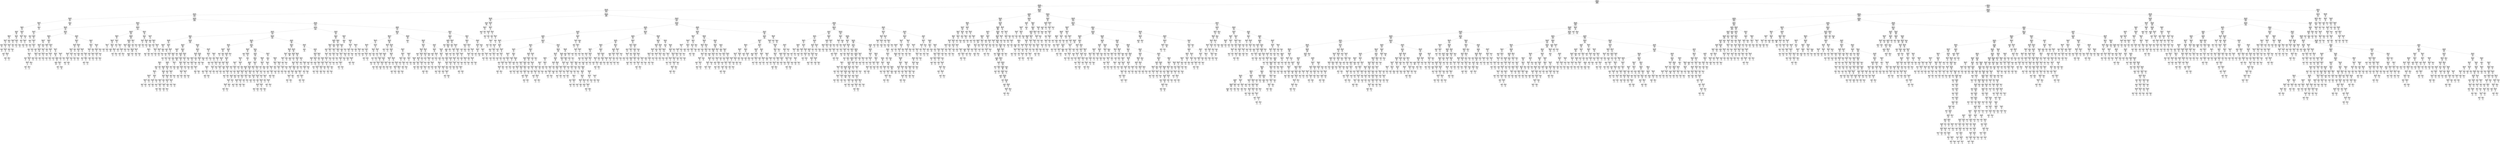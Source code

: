 digraph Tree {
node [shape=box] ;
0 [label="X[0] <= 0.179\nentropy = 0.65\nsamples = 54000\nvalue = [[45000, 9000]\n[45000, 9000]\n[45000, 9000]\n[45000, 9000]\n[45000, 9000]\n[45000, 9000]]"] ;
1 [label="X[0] <= -0.906\nentropy = 0.567\nsamples = 20039\nvalue = [[16523, 3516]\n[18000, 2039]\n[18709, 1330]\n[15525, 4514]\n[19558, 481]\n[11880, 8159]]"] ;
0 -> 1 [labeldistance=2.5, labelangle=45, headlabel="True"] ;
2 [label="X[917] <= 0.759\nentropy = 0.591\nsamples = 10495\nvalue = [[7336, 3159]\n[8621, 1874]\n[9673, 822]\n[7504, 2991]\n[10248, 247]\n[9093, 1402]]"] ;
1 -> 2 ;
3 [label="X[87] <= -1.801\nentropy = 0.55\nsamples = 5102\nvalue = [[4771, 331]\n[4117, 985]\n[4588, 514]\n[2678, 2424]\n[4935, 167]\n[4421, 681]]"] ;
2 -> 3 ;
4 [label="X[87] <= -1.838\nentropy = 0.246\nsamples = 620\nvalue = [[614, 6]\n[89, 531]\n[615, 5]\n[580, 40]\n[607, 13]\n[595, 25]]"] ;
3 -> 4 ;
5 [label="X[977] <= 1.333\nentropy = 0.587\nsamples = 111\nvalue = [[105, 6]\n[89, 22]\n[106, 5]\n[71, 40]\n[98, 13]\n[86, 25]]"] ;
4 -> 5 ;
6 [label="X[0] <= -1.185\nentropy = 0.547\nsamples = 92\nvalue = [[86, 6]\n[89, 3]\n[87, 5]\n[52, 40]\n[79, 13]\n[67, 25]]"] ;
5 -> 6 ;
7 [label="X[2] <= 0.35\nentropy = 0.453\nsamples = 63\nvalue = [[58, 5]\n[60, 3]\n[63, 0]\n[25, 38]\n[50, 13]\n[59, 4]]"] ;
6 -> 7 ;
8 [label="X[226] <= -0.03\nentropy = 0.27\nsamples = 42\nvalue = [[40, 2]\n[39, 3]\n[42, 0]\n[7, 35]\n[41, 1]\n[41, 1]]"] ;
7 -> 8 ;
9 [label="X[418] <= -0.961\nentropy = 0.47\nsamples = 17\nvalue = [[15, 2]\n[14, 3]\n[17, 0]\n[7, 10]\n[16, 1]\n[16, 1]]"] ;
8 -> 9 ;
10 [label="entropy = 0.0\nsamples = 10\nvalue = [[10, 0]\n[10, 0]\n[10, 0]\n[0, 10]\n[10, 0]\n[10, 0]]"] ;
9 -> 10 ;
11 [label="X[390] <= -0.44\nentropy = 0.505\nsamples = 7\nvalue = [[5, 2]\n[4, 3]\n[7, 0]\n[7, 0]\n[6, 1]\n[6, 1]]"] ;
9 -> 11 ;
12 [label="entropy = 0.0\nsamples = 3\nvalue = [[3, 0]\n[0, 3]\n[3, 0]\n[3, 0]\n[3, 0]\n[3, 0]]"] ;
11 -> 12 ;
13 [label="X[331] <= -0.728\nentropy = 0.437\nsamples = 4\nvalue = [[2, 2]\n[4, 0]\n[4, 0]\n[4, 0]\n[3, 1]\n[3, 1]]"] ;
11 -> 13 ;
14 [label="entropy = 0.0\nsamples = 2\nvalue = [[0, 2]\n[2, 0]\n[2, 0]\n[2, 0]\n[2, 0]\n[2, 0]]"] ;
13 -> 14 ;
15 [label="X[331] <= 0.164\nentropy = 0.333\nsamples = 2\nvalue = [[2, 0]\n[2, 0]\n[2, 0]\n[2, 0]\n[1, 1]\n[1, 1]]"] ;
13 -> 15 ;
16 [label="entropy = 0.0\nsamples = 1\nvalue = [[1, 0]\n[1, 0]\n[1, 0]\n[1, 0]\n[1, 0]\n[0, 1]]"] ;
15 -> 16 ;
17 [label="entropy = 0.0\nsamples = 1\nvalue = [[1, 0]\n[1, 0]\n[1, 0]\n[1, 0]\n[0, 1]\n[1, 0]]"] ;
15 -> 17 ;
18 [label="entropy = 0.0\nsamples = 25\nvalue = [[25, 0]\n[25, 0]\n[25, 0]\n[0, 25]\n[25, 0]\n[25, 0]]"] ;
8 -> 18 ;
19 [label="X[74] <= -1.844\nentropy = 0.46\nsamples = 21\nvalue = [[18, 3]\n[21, 0]\n[21, 0]\n[18, 3]\n[9, 12]\n[18, 3]]"] ;
7 -> 19 ;
20 [label="X[895] <= -1.548\nentropy = 0.453\nsamples = 8\nvalue = [[5, 3]\n[8, 0]\n[8, 0]\n[6, 2]\n[8, 0]\n[5, 3]]"] ;
19 -> 20 ;
21 [label="X[671] <= -0.021\nentropy = 0.324\nsamples = 5\nvalue = [[2, 3]\n[5, 0]\n[5, 0]\n[3, 2]\n[5, 0]\n[5, 0]]"] ;
20 -> 21 ;
22 [label="entropy = 0.0\nsamples = 3\nvalue = [[0, 3]\n[3, 0]\n[3, 0]\n[3, 0]\n[3, 0]\n[3, 0]]"] ;
21 -> 22 ;
23 [label="entropy = 0.0\nsamples = 2\nvalue = [[2, 0]\n[2, 0]\n[2, 0]\n[0, 2]\n[2, 0]\n[2, 0]]"] ;
21 -> 23 ;
24 [label="entropy = 0.0\nsamples = 3\nvalue = [[3, 0]\n[3, 0]\n[3, 0]\n[3, 0]\n[3, 0]\n[0, 3]]"] ;
20 -> 24 ;
25 [label="X[0] <= -1.899\nentropy = 0.13\nsamples = 13\nvalue = [[13, 0]\n[13, 0]\n[13, 0]\n[12, 1]\n[1, 12]\n[13, 0]]"] ;
19 -> 25 ;
26 [label="entropy = 0.0\nsamples = 1\nvalue = [[1, 0]\n[1, 0]\n[1, 0]\n[0, 1]\n[1, 0]\n[1, 0]]"] ;
25 -> 26 ;
27 [label="entropy = 0.0\nsamples = 12\nvalue = [[12, 0]\n[12, 0]\n[12, 0]\n[12, 0]\n[0, 12]\n[12, 0]]"] ;
25 -> 27 ;
28 [label="X[118] <= -0.918\nentropy = 0.349\nsamples = 29\nvalue = [[28, 1]\n[29, 0]\n[24, 5]\n[27, 2]\n[29, 0]\n[8, 21]]"] ;
6 -> 28 ;
29 [label="X[784] <= -0.136\nentropy = 0.385\nsamples = 8\nvalue = [[7, 1]\n[8, 0]\n[3, 5]\n[6, 2]\n[8, 0]\n[8, 0]]"] ;
28 -> 29 ;
30 [label="entropy = 0.0\nsamples = 5\nvalue = [[5, 0]\n[5, 0]\n[0, 5]\n[5, 0]\n[5, 0]\n[5, 0]]"] ;
29 -> 30 ;
31 [label="X[178] <= 0.802\nentropy = 0.306\nsamples = 3\nvalue = [[2, 1]\n[3, 0]\n[3, 0]\n[1, 2]\n[3, 0]\n[3, 0]]"] ;
29 -> 31 ;
32 [label="entropy = 0.0\nsamples = 2\nvalue = [[2, 0]\n[2, 0]\n[2, 0]\n[0, 2]\n[2, 0]\n[2, 0]]"] ;
31 -> 32 ;
33 [label="entropy = 0.0\nsamples = 1\nvalue = [[0, 1]\n[1, 0]\n[1, 0]\n[1, 0]\n[1, 0]\n[1, 0]]"] ;
31 -> 33 ;
34 [label="entropy = 0.0\nsamples = 21\nvalue = [[21, 0]\n[21, 0]\n[21, 0]\n[21, 0]\n[21, 0]\n[0, 21]]"] ;
28 -> 34 ;
35 [label="entropy = 0.0\nsamples = 19\nvalue = [[19, 0]\n[0, 19]\n[19, 0]\n[19, 0]\n[19, 0]\n[19, 0]]"] ;
5 -> 35 ;
36 [label="entropy = 0.0\nsamples = 509\nvalue = [[509, 0]\n[0, 509]\n[509, 0]\n[509, 0]\n[509, 0]\n[509, 0]]"] ;
4 -> 36 ;
37 [label="X[4] <= -0.895\nentropy = 0.529\nsamples = 4482\nvalue = [[4157, 325]\n[4028, 454]\n[3973, 509]\n[2098, 2384]\n[4328, 154]\n[3826, 656]]"] ;
3 -> 37 ;
38 [label="X[1023] <= -0.177\nentropy = 0.288\nsamples = 1527\nvalue = [[1455, 72]\n[1508, 19]\n[1461, 66]\n[274, 1253]\n[1518, 9]\n[1419, 108]]"] ;
37 -> 38 ;
39 [label="X[120] <= -1.338\nentropy = 0.549\nsamples = 304\nvalue = [[246, 58]\n[292, 12]\n[244, 60]\n[172, 132]\n[300, 4]\n[266, 38]]"] ;
38 -> 39 ;
40 [label="X[127] <= -2.863\nentropy = 0.403\nsamples = 47\nvalue = [[45, 2]\n[47, 0]\n[47, 0]\n[31, 16]\n[45, 2]\n[20, 27]]"] ;
39 -> 40 ;
41 [label="entropy = 0.0\nsamples = 14\nvalue = [[14, 0]\n[14, 0]\n[14, 0]\n[0, 14]\n[14, 0]\n[14, 0]]"] ;
40 -> 41 ;
42 [label="X[9] <= -0.365\nentropy = 0.279\nsamples = 33\nvalue = [[31, 2]\n[33, 0]\n[33, 0]\n[31, 2]\n[31, 2]\n[6, 27]]"] ;
40 -> 42 ;
43 [label="entropy = 0.0\nsamples = 27\nvalue = [[27, 0]\n[27, 0]\n[27, 0]\n[27, 0]\n[27, 0]\n[0, 27]]"] ;
42 -> 43 ;
44 [label="X[151] <= -1.468\nentropy = 0.459\nsamples = 6\nvalue = [[4, 2]\n[6, 0]\n[6, 0]\n[4, 2]\n[4, 2]\n[6, 0]]"] ;
42 -> 44 ;
45 [label="entropy = 0.0\nsamples = 2\nvalue = [[2, 0]\n[2, 0]\n[2, 0]\n[0, 2]\n[2, 0]\n[2, 0]]"] ;
44 -> 45 ;
46 [label="X[109] <= -1.155\nentropy = 0.333\nsamples = 4\nvalue = [[2, 2]\n[4, 0]\n[4, 0]\n[4, 0]\n[2, 2]\n[4, 0]]"] ;
44 -> 46 ;
47 [label="entropy = 0.0\nsamples = 2\nvalue = [[0, 2]\n[2, 0]\n[2, 0]\n[2, 0]\n[2, 0]\n[2, 0]]"] ;
46 -> 47 ;
48 [label="entropy = 0.0\nsamples = 2\nvalue = [[2, 0]\n[2, 0]\n[2, 0]\n[2, 0]\n[0, 2]\n[2, 0]]"] ;
46 -> 48 ;
49 [label="X[63] <= 0.282\nentropy = 0.521\nsamples = 257\nvalue = [[201, 56]\n[245, 12]\n[197, 60]\n[141, 116]\n[255, 2]\n[246, 11]]"] ;
39 -> 49 ;
50 [label="X[227] <= -0.207\nentropy = 0.437\nsamples = 145\nvalue = [[103, 42]\n[138, 7]\n[134, 11]\n[62, 83]\n[145, 0]\n[143, 2]]"] ;
49 -> 50 ;
51 [label="X[219] <= -0.275\nentropy = 0.409\nsamples = 61\nvalue = [[24, 37]\n[60, 1]\n[53, 8]\n[46, 15]\n[61, 0]\n[61, 0]]"] ;
50 -> 51 ;
52 [label="X[379] <= -0.669\nentropy = 0.474\nsamples = 35\nvalue = [[24, 11]\n[34, 1]\n[27, 8]\n[20, 15]\n[35, 0]\n[35, 0]]"] ;
51 -> 52 ;
53 [label="entropy = 0.0\nsamples = 6\nvalue = [[6, 0]\n[6, 0]\n[0, 6]\n[6, 0]\n[6, 0]\n[6, 0]]"] ;
52 -> 53 ;
54 [label="X[734] <= -0.249\nentropy = 0.423\nsamples = 29\nvalue = [[18, 11]\n[28, 1]\n[27, 2]\n[14, 15]\n[29, 0]\n[29, 0]]"] ;
52 -> 54 ;
55 [label="X[166] <= -0.767\nentropy = 0.413\nsamples = 19\nvalue = [[8, 11]\n[18, 1]\n[18, 1]\n[13, 6]\n[19, 0]\n[19, 0]]"] ;
54 -> 55 ;
56 [label="entropy = 0.0\nsamples = 6\nvalue = [[6, 0]\n[6, 0]\n[6, 0]\n[0, 6]\n[6, 0]\n[6, 0]]"] ;
55 -> 56 ;
57 [label="X[1003] <= -0.667\nentropy = 0.234\nsamples = 13\nvalue = [[2, 11]\n[12, 1]\n[12, 1]\n[13, 0]\n[13, 0]\n[13, 0]]"] ;
55 -> 57 ;
58 [label="X[846] <= -0.162\nentropy = 0.333\nsamples = 2\nvalue = [[2, 0]\n[1, 1]\n[1, 1]\n[2, 0]\n[2, 0]\n[2, 0]]"] ;
57 -> 58 ;
59 [label="entropy = 0.0\nsamples = 1\nvalue = [[1, 0]\n[1, 0]\n[0, 1]\n[1, 0]\n[1, 0]\n[1, 0]]"] ;
58 -> 59 ;
60 [label="entropy = 0.0\nsamples = 1\nvalue = [[1, 0]\n[0, 1]\n[1, 0]\n[1, 0]\n[1, 0]\n[1, 0]]"] ;
58 -> 60 ;
61 [label="entropy = 0.0\nsamples = 11\nvalue = [[0, 11]\n[11, 0]\n[11, 0]\n[11, 0]\n[11, 0]\n[11, 0]]"] ;
57 -> 61 ;
62 [label="X[939] <= 0.642\nentropy = 0.156\nsamples = 10\nvalue = [[10, 0]\n[10, 0]\n[9, 1]\n[1, 9]\n[10, 0]\n[10, 0]]"] ;
54 -> 62 ;
63 [label="entropy = 0.0\nsamples = 9\nvalue = [[9, 0]\n[9, 0]\n[9, 0]\n[0, 9]\n[9, 0]\n[9, 0]]"] ;
62 -> 63 ;
64 [label="entropy = 0.0\nsamples = 1\nvalue = [[1, 0]\n[1, 0]\n[0, 1]\n[1, 0]\n[1, 0]\n[1, 0]]"] ;
62 -> 64 ;
65 [label="entropy = 0.0\nsamples = 26\nvalue = [[0, 26]\n[26, 0]\n[26, 0]\n[26, 0]\n[26, 0]\n[26, 0]]"] ;
51 -> 65 ;
66 [label="X[50] <= -0.505\nentropy = 0.297\nsamples = 84\nvalue = [[79, 5]\n[78, 6]\n[81, 3]\n[16, 68]\n[84, 0]\n[82, 2]]"] ;
50 -> 66 ;
67 [label="X[563] <= 0.652\nentropy = 0.505\nsamples = 7\nvalue = [[6, 1]\n[4, 3]\n[6, 1]\n[7, 0]\n[7, 0]\n[5, 2]]"] ;
66 -> 67 ;
68 [label="X[191] <= -0.071\nentropy = 0.437\nsamples = 4\nvalue = [[3, 1]\n[4, 0]\n[3, 1]\n[4, 0]\n[4, 0]\n[2, 2]]"] ;
67 -> 68 ;
69 [label="entropy = 0.0\nsamples = 2\nvalue = [[2, 0]\n[2, 0]\n[2, 0]\n[2, 0]\n[2, 0]\n[0, 2]]"] ;
68 -> 69 ;
70 [label="X[322] <= 0.222\nentropy = 0.333\nsamples = 2\nvalue = [[1, 1]\n[2, 0]\n[1, 1]\n[2, 0]\n[2, 0]\n[2, 0]]"] ;
68 -> 70 ;
71 [label="entropy = 0.0\nsamples = 1\nvalue = [[1, 0]\n[1, 0]\n[0, 1]\n[1, 0]\n[1, 0]\n[1, 0]]"] ;
70 -> 71 ;
72 [label="entropy = 0.0\nsamples = 1\nvalue = [[0, 1]\n[1, 0]\n[1, 0]\n[1, 0]\n[1, 0]\n[1, 0]]"] ;
70 -> 72 ;
73 [label="entropy = 0.0\nsamples = 3\nvalue = [[3, 0]\n[0, 3]\n[3, 0]\n[3, 0]\n[3, 0]\n[3, 0]]"] ;
67 -> 73 ;
74 [label="X[152] <= -0.332\nentropy = 0.204\nsamples = 77\nvalue = [[73, 4]\n[74, 3]\n[75, 2]\n[9, 68]\n[77, 0]\n[77, 0]]"] ;
66 -> 74 ;
75 [label="X[302] <= 0.186\nentropy = 0.402\nsamples = 5\nvalue = [[2, 3]\n[4, 1]\n[4, 1]\n[5, 0]\n[5, 0]\n[5, 0]]"] ;
74 -> 75 ;
76 [label="entropy = 0.0\nsamples = 3\nvalue = [[0, 3]\n[3, 0]\n[3, 0]\n[3, 0]\n[3, 0]\n[3, 0]]"] ;
75 -> 76 ;
77 [label="X[698] <= -0.222\nentropy = 0.333\nsamples = 2\nvalue = [[2, 0]\n[1, 1]\n[1, 1]\n[2, 0]\n[2, 0]\n[2, 0]]"] ;
75 -> 77 ;
78 [label="entropy = 0.0\nsamples = 1\nvalue = [[1, 0]\n[0, 1]\n[1, 0]\n[1, 0]\n[1, 0]\n[1, 0]]"] ;
77 -> 78 ;
79 [label="entropy = 0.0\nsamples = 1\nvalue = [[1, 0]\n[1, 0]\n[0, 1]\n[1, 0]\n[1, 0]\n[1, 0]]"] ;
77 -> 79 ;
80 [label="X[710] <= 0.844\nentropy = 0.117\nsamples = 72\nvalue = [[71, 1]\n[70, 2]\n[71, 1]\n[4, 68]\n[72, 0]\n[72, 0]]"] ;
74 -> 80 ;
81 [label="X[133] <= -1.84\nentropy = 0.062\nsamples = 70\nvalue = [[70, 0]\n[68, 2]\n[70, 0]\n[2, 68]\n[70, 0]\n[70, 0]]"] ;
80 -> 81 ;
82 [label="entropy = 0.0\nsamples = 1\nvalue = [[1, 0]\n[0, 1]\n[1, 0]\n[1, 0]\n[1, 0]\n[1, 0]]"] ;
81 -> 82 ;
83 [label="X[2] <= -0.45\nentropy = 0.036\nsamples = 69\nvalue = [[69, 0]\n[68, 1]\n[69, 0]\n[1, 68]\n[69, 0]\n[69, 0]]"] ;
81 -> 83 ;
84 [label="entropy = 0.0\nsamples = 58\nvalue = [[58, 0]\n[58, 0]\n[58, 0]\n[0, 58]\n[58, 0]\n[58, 0]]"] ;
83 -> 84 ;
85 [label="X[1] <= -0.067\nentropy = 0.146\nsamples = 11\nvalue = [[11, 0]\n[10, 1]\n[11, 0]\n[1, 10]\n[11, 0]\n[11, 0]]"] ;
83 -> 85 ;
86 [label="entropy = 0.0\nsamples = 1\nvalue = [[1, 0]\n[0, 1]\n[1, 0]\n[1, 0]\n[1, 0]\n[1, 0]]"] ;
85 -> 86 ;
87 [label="entropy = 0.0\nsamples = 10\nvalue = [[10, 0]\n[10, 0]\n[10, 0]\n[0, 10]\n[10, 0]\n[10, 0]]"] ;
85 -> 87 ;
88 [label="X[646] <= -0.083\nentropy = 0.333\nsamples = 2\nvalue = [[1, 1]\n[2, 0]\n[1, 1]\n[2, 0]\n[2, 0]\n[2, 0]]"] ;
80 -> 88 ;
89 [label="entropy = 0.0\nsamples = 1\nvalue = [[0, 1]\n[1, 0]\n[1, 0]\n[1, 0]\n[1, 0]\n[1, 0]]"] ;
88 -> 89 ;
90 [label="entropy = 0.0\nsamples = 1\nvalue = [[1, 0]\n[1, 0]\n[0, 1]\n[1, 0]\n[1, 0]\n[1, 0]]"] ;
88 -> 90 ;
91 [label="X[1] <= -0.524\nentropy = 0.534\nsamples = 112\nvalue = [[98, 14]\n[107, 5]\n[63, 49]\n[79, 33]\n[110, 2]\n[103, 9]]"] ;
49 -> 91 ;
92 [label="X[681] <= -0.425\nentropy = 0.407\nsamples = 71\nvalue = [[66, 5]\n[68, 3]\n[24, 47]\n[57, 14]\n[71, 0]\n[69, 2]]"] ;
91 -> 92 ;
93 [label="X[632] <= -0.331\nentropy = 0.503\nsamples = 24\nvalue = [[21, 3]\n[22, 2]\n[18, 6]\n[12, 12]\n[24, 0]\n[23, 1]]"] ;
92 -> 93 ;
94 [label="X[1012] <= -0.67\nentropy = 0.557\nsamples = 16\nvalue = [[13, 3]\n[14, 2]\n[10, 6]\n[12, 4]\n[16, 0]\n[15, 1]]"] ;
93 -> 94 ;
95 [label="X[830] <= -0.163\nentropy = 0.446\nsamples = 9\nvalue = [[6, 3]\n[7, 2]\n[9, 0]\n[5, 4]\n[9, 0]\n[9, 0]]"] ;
94 -> 95 ;
96 [label="X[785] <= -1.301\nentropy = 0.324\nsamples = 5\nvalue = [[2, 3]\n[3, 2]\n[5, 0]\n[5, 0]\n[5, 0]\n[5, 0]]"] ;
95 -> 96 ;
97 [label="entropy = 0.0\nsamples = 2\nvalue = [[2, 0]\n[0, 2]\n[2, 0]\n[2, 0]\n[2, 0]\n[2, 0]]"] ;
96 -> 97 ;
98 [label="entropy = 0.0\nsamples = 3\nvalue = [[0, 3]\n[3, 0]\n[3, 0]\n[3, 0]\n[3, 0]\n[3, 0]]"] ;
96 -> 98 ;
99 [label="entropy = 0.0\nsamples = 4\nvalue = [[4, 0]\n[4, 0]\n[4, 0]\n[0, 4]\n[4, 0]\n[4, 0]]"] ;
95 -> 99 ;
100 [label="X[173] <= 0.078\nentropy = 0.197\nsamples = 7\nvalue = [[7, 0]\n[7, 0]\n[1, 6]\n[7, 0]\n[7, 0]\n[6, 1]]"] ;
94 -> 100 ;
101 [label="entropy = 0.0\nsamples = 1\nvalue = [[1, 0]\n[1, 0]\n[1, 0]\n[1, 0]\n[1, 0]\n[0, 1]]"] ;
100 -> 101 ;
102 [label="entropy = 0.0\nsamples = 6\nvalue = [[6, 0]\n[6, 0]\n[0, 6]\n[6, 0]\n[6, 0]\n[6, 0]]"] ;
100 -> 102 ;
103 [label="entropy = 0.0\nsamples = 8\nvalue = [[8, 0]\n[8, 0]\n[8, 0]\n[0, 8]\n[8, 0]\n[8, 0]]"] ;
93 -> 103 ;
104 [label="X[869] <= 0.65\nentropy = 0.226\nsamples = 47\nvalue = [[45, 2]\n[46, 1]\n[6, 41]\n[45, 2]\n[47, 0]\n[46, 1]]"] ;
92 -> 104 ;
105 [label="X[101] <= -0.53\nentropy = 0.055\nsamples = 41\nvalue = [[41, 0]\n[40, 1]\n[1, 40]\n[41, 0]\n[41, 0]\n[41, 0]]"] ;
104 -> 105 ;
106 [label="entropy = 0.0\nsamples = 1\nvalue = [[1, 0]\n[0, 1]\n[1, 0]\n[1, 0]\n[1, 0]\n[1, 0]]"] ;
105 -> 106 ;
107 [label="entropy = 0.0\nsamples = 40\nvalue = [[40, 0]\n[40, 0]\n[0, 40]\n[40, 0]\n[40, 0]\n[40, 0]]"] ;
105 -> 107 ;
108 [label="X[26] <= 0.086\nentropy = 0.523\nsamples = 6\nvalue = [[4, 2]\n[6, 0]\n[5, 1]\n[4, 2]\n[6, 0]\n[5, 1]]"] ;
104 -> 108 ;
109 [label="entropy = 0.0\nsamples = 2\nvalue = [[2, 0]\n[2, 0]\n[2, 0]\n[0, 2]\n[2, 0]\n[2, 0]]"] ;
108 -> 109 ;
110 [label="X[888] <= 0.311\nentropy = 0.437\nsamples = 4\nvalue = [[2, 2]\n[4, 0]\n[3, 1]\n[4, 0]\n[4, 0]\n[3, 1]]"] ;
108 -> 110 ;
111 [label="entropy = 0.0\nsamples = 2\nvalue = [[0, 2]\n[2, 0]\n[2, 0]\n[2, 0]\n[2, 0]\n[2, 0]]"] ;
110 -> 111 ;
112 [label="X[895] <= 1.1\nentropy = 0.333\nsamples = 2\nvalue = [[2, 0]\n[2, 0]\n[1, 1]\n[2, 0]\n[2, 0]\n[1, 1]]"] ;
110 -> 112 ;
113 [label="entropy = 0.0\nsamples = 1\nvalue = [[1, 0]\n[1, 0]\n[0, 1]\n[1, 0]\n[1, 0]\n[1, 0]]"] ;
112 -> 113 ;
114 [label="entropy = 0.0\nsamples = 1\nvalue = [[1, 0]\n[1, 0]\n[1, 0]\n[1, 0]\n[1, 0]\n[0, 1]]"] ;
112 -> 114 ;
115 [label="X[10] <= -1.279\nentropy = 0.543\nsamples = 41\nvalue = [[32, 9]\n[39, 2]\n[39, 2]\n[22, 19]\n[39, 2]\n[34, 7]]"] ;
91 -> 115 ;
116 [label="X[966] <= 0.187\nentropy = 0.476\nsamples = 18\nvalue = [[9, 9]\n[16, 2]\n[16, 2]\n[18, 0]\n[18, 0]\n[13, 5]]"] ;
115 -> 116 ;
117 [label="X[311] <= 0.078\nentropy = 0.42\nsamples = 9\nvalue = [[9, 0]\n[7, 2]\n[7, 2]\n[9, 0]\n[9, 0]\n[4, 5]]"] ;
116 -> 117 ;
118 [label="entropy = 0.0\nsamples = 5\nvalue = [[5, 0]\n[5, 0]\n[5, 0]\n[5, 0]\n[5, 0]\n[0, 5]]"] ;
117 -> 118 ;
119 [label="X[94] <= 0.799\nentropy = 0.333\nsamples = 4\nvalue = [[4, 0]\n[2, 2]\n[2, 2]\n[4, 0]\n[4, 0]\n[4, 0]]"] ;
117 -> 119 ;
120 [label="entropy = 0.0\nsamples = 2\nvalue = [[2, 0]\n[2, 0]\n[0, 2]\n[2, 0]\n[2, 0]\n[2, 0]]"] ;
119 -> 120 ;
121 [label="entropy = 0.0\nsamples = 2\nvalue = [[2, 0]\n[0, 2]\n[2, 0]\n[2, 0]\n[2, 0]\n[2, 0]]"] ;
119 -> 121 ;
122 [label="entropy = 0.0\nsamples = 9\nvalue = [[0, 9]\n[9, 0]\n[9, 0]\n[9, 0]\n[9, 0]\n[9, 0]]"] ;
116 -> 122 ;
123 [label="X[907] <= -1.078\nentropy = 0.253\nsamples = 23\nvalue = [[23, 0]\n[23, 0]\n[23, 0]\n[4, 19]\n[21, 2]\n[21, 2]]"] ;
115 -> 123 ;
124 [label="X[868] <= -0.22\nentropy = 0.459\nsamples = 6\nvalue = [[6, 0]\n[6, 0]\n[6, 0]\n[4, 2]\n[4, 2]\n[4, 2]]"] ;
123 -> 124 ;
125 [label="X[77] <= 0.888\nentropy = 0.333\nsamples = 4\nvalue = [[4, 0]\n[4, 0]\n[4, 0]\n[2, 2]\n[4, 0]\n[2, 2]]"] ;
124 -> 125 ;
126 [label="entropy = 0.0\nsamples = 2\nvalue = [[2, 0]\n[2, 0]\n[2, 0]\n[2, 0]\n[2, 0]\n[0, 2]]"] ;
125 -> 126 ;
127 [label="entropy = 0.0\nsamples = 2\nvalue = [[2, 0]\n[2, 0]\n[2, 0]\n[0, 2]\n[2, 0]\n[2, 0]]"] ;
125 -> 127 ;
128 [label="entropy = 0.0\nsamples = 2\nvalue = [[2, 0]\n[2, 0]\n[2, 0]\n[2, 0]\n[0, 2]\n[2, 0]]"] ;
124 -> 128 ;
129 [label="entropy = 0.0\nsamples = 17\nvalue = [[17, 0]\n[17, 0]\n[17, 0]\n[0, 17]\n[17, 0]\n[17, 0]]"] ;
123 -> 129 ;
130 [label="X[36] <= 0.453\nentropy = 0.159\nsamples = 1223\nvalue = [[1209, 14]\n[1216, 7]\n[1217, 6]\n[102, 1121]\n[1218, 5]\n[1153, 70]]"] ;
38 -> 130 ;
131 [label="X[112] <= -0.163\nentropy = 0.071\nsamples = 1086\nvalue = [[1079, 7]\n[1083, 3]\n[1081, 5]\n[30, 1056]\n[1082, 4]\n[1075, 11]]"] ;
130 -> 131 ;
132 [label="X[1020] <= 0.824\nentropy = 0.45\nsamples = 53\nvalue = [[46, 7]\n[53, 0]\n[49, 4]\n[20, 33]\n[51, 2]\n[46, 7]]"] ;
131 -> 132 ;
133 [label="X[891] <= -0.827\nentropy = 0.246\nsamples = 39\nvalue = [[37, 2]\n[39, 0]\n[36, 3]\n[6, 33]\n[38, 1]\n[39, 0]]"] ;
132 -> 133 ;
134 [label="X[961] <= -1.795\nentropy = 0.27\nsamples = 4\nvalue = [[3, 1]\n[4, 0]\n[1, 3]\n[4, 0]\n[4, 0]\n[4, 0]]"] ;
133 -> 134 ;
135 [label="entropy = 0.0\nsamples = 1\nvalue = [[0, 1]\n[1, 0]\n[1, 0]\n[1, 0]\n[1, 0]\n[1, 0]]"] ;
134 -> 135 ;
136 [label="entropy = 0.0\nsamples = 3\nvalue = [[3, 0]\n[3, 0]\n[0, 3]\n[3, 0]\n[3, 0]\n[3, 0]]"] ;
134 -> 136 ;
137 [label="X[665] <= 0.738\nentropy = 0.115\nsamples = 35\nvalue = [[34, 1]\n[35, 0]\n[35, 0]\n[2, 33]\n[34, 1]\n[35, 0]]"] ;
133 -> 137 ;
138 [label="entropy = 0.0\nsamples = 33\nvalue = [[33, 0]\n[33, 0]\n[33, 0]\n[0, 33]\n[33, 0]\n[33, 0]]"] ;
137 -> 138 ;
139 [label="X[504] <= 0.571\nentropy = 0.333\nsamples = 2\nvalue = [[1, 1]\n[2, 0]\n[2, 0]\n[2, 0]\n[1, 1]\n[2, 0]]"] ;
137 -> 139 ;
140 [label="entropy = 0.0\nsamples = 1\nvalue = [[1, 0]\n[1, 0]\n[1, 0]\n[1, 0]\n[0, 1]\n[1, 0]]"] ;
139 -> 140 ;
141 [label="entropy = 0.0\nsamples = 1\nvalue = [[0, 1]\n[1, 0]\n[1, 0]\n[1, 0]\n[1, 0]\n[1, 0]]"] ;
139 -> 141 ;
142 [label="X[677] <= -1.627\nentropy = 0.447\nsamples = 14\nvalue = [[9, 5]\n[14, 0]\n[13, 1]\n[14, 0]\n[13, 1]\n[7, 7]]"] ;
132 -> 142 ;
143 [label="entropy = 0.0\nsamples = 7\nvalue = [[7, 0]\n[7, 0]\n[7, 0]\n[7, 0]\n[7, 0]\n[0, 7]]"] ;
142 -> 143 ;
144 [label="X[422] <= -0.174\nentropy = 0.341\nsamples = 7\nvalue = [[2, 5]\n[7, 0]\n[6, 1]\n[7, 0]\n[6, 1]\n[7, 0]]"] ;
142 -> 144 ;
145 [label="entropy = 0.0\nsamples = 5\nvalue = [[0, 5]\n[5, 0]\n[5, 0]\n[5, 0]\n[5, 0]\n[5, 0]]"] ;
144 -> 145 ;
146 [label="X[524] <= 0.255\nentropy = 0.333\nsamples = 2\nvalue = [[2, 0]\n[2, 0]\n[1, 1]\n[2, 0]\n[1, 1]\n[2, 0]]"] ;
144 -> 146 ;
147 [label="entropy = 0.0\nsamples = 1\nvalue = [[1, 0]\n[1, 0]\n[1, 0]\n[1, 0]\n[0, 1]\n[1, 0]]"] ;
146 -> 147 ;
148 [label="entropy = 0.0\nsamples = 1\nvalue = [[1, 0]\n[1, 0]\n[0, 1]\n[1, 0]\n[1, 0]\n[1, 0]]"] ;
146 -> 148 ;
149 [label="X[334] <= 0.953\nentropy = 0.029\nsamples = 1033\nvalue = [[1033, 0]\n[1030, 3]\n[1032, 1]\n[10, 1023]\n[1031, 2]\n[1029, 4]]"] ;
131 -> 149 ;
150 [label="X[847] <= -1.807\nentropy = 0.018\nsamples = 1029\nvalue = [[1029, 0]\n[1029, 0]\n[1029, 0]\n[6, 1023]\n[1027, 2]\n[1025, 4]]"] ;
149 -> 150 ;
151 [label="X[367] <= 0.436\nentropy = 0.306\nsamples = 3\nvalue = [[3, 0]\n[3, 0]\n[3, 0]\n[3, 0]\n[1, 2]\n[2, 1]]"] ;
150 -> 151 ;
152 [label="entropy = 0.0\nsamples = 2\nvalue = [[2, 0]\n[2, 0]\n[2, 0]\n[2, 0]\n[0, 2]\n[2, 0]]"] ;
151 -> 152 ;
153 [label="entropy = 0.0\nsamples = 1\nvalue = [[1, 0]\n[1, 0]\n[1, 0]\n[1, 0]\n[1, 0]\n[0, 1]]"] ;
151 -> 153 ;
154 [label="X[18] <= 0.575\nentropy = 0.01\nsamples = 1026\nvalue = [[1026, 0]\n[1026, 0]\n[1026, 0]\n[3, 1023]\n[1026, 0]\n[1023, 3]]"] ;
150 -> 154 ;
155 [label="X[143] <= 1.011\nentropy = 0.004\nsamples = 1019\nvalue = [[1019, 0]\n[1019, 0]\n[1019, 0]\n[1, 1018]\n[1019, 0]\n[1018, 1]]"] ;
154 -> 155 ;
156 [label="entropy = 0.0\nsamples = 1018\nvalue = [[1018, 0]\n[1018, 0]\n[1018, 0]\n[0, 1018]\n[1018, 0]\n[1018, 0]]"] ;
155 -> 156 ;
157 [label="entropy = 0.0\nsamples = 1\nvalue = [[1, 0]\n[1, 0]\n[1, 0]\n[1, 0]\n[1, 0]\n[0, 1]]"] ;
155 -> 157 ;
158 [label="X[930] <= 0.086\nentropy = 0.288\nsamples = 7\nvalue = [[7, 0]\n[7, 0]\n[7, 0]\n[2, 5]\n[7, 0]\n[5, 2]]"] ;
154 -> 158 ;
159 [label="entropy = 0.0\nsamples = 5\nvalue = [[5, 0]\n[5, 0]\n[5, 0]\n[0, 5]\n[5, 0]\n[5, 0]]"] ;
158 -> 159 ;
160 [label="entropy = 0.0\nsamples = 2\nvalue = [[2, 0]\n[2, 0]\n[2, 0]\n[2, 0]\n[2, 0]\n[0, 2]]"] ;
158 -> 160 ;
161 [label="X[312] <= 1.107\nentropy = 0.27\nsamples = 4\nvalue = [[4, 0]\n[1, 3]\n[3, 1]\n[4, 0]\n[4, 0]\n[4, 0]]"] ;
149 -> 161 ;
162 [label="entropy = 0.0\nsamples = 3\nvalue = [[3, 0]\n[0, 3]\n[3, 0]\n[3, 0]\n[3, 0]\n[3, 0]]"] ;
161 -> 162 ;
163 [label="entropy = 0.0\nsamples = 1\nvalue = [[1, 0]\n[1, 0]\n[0, 1]\n[1, 0]\n[1, 0]\n[1, 0]]"] ;
161 -> 163 ;
164 [label="X[13] <= -1.21\nentropy = 0.432\nsamples = 137\nvalue = [[130, 7]\n[133, 4]\n[136, 1]\n[72, 65]\n[136, 1]\n[78, 59]]"] ;
130 -> 164 ;
165 [label="X[4] <= -1.127\nentropy = 0.157\nsamples = 60\nvalue = [[60, 0]\n[59, 1]\n[59, 1]\n[57, 3]\n[60, 0]\n[5, 55]]"] ;
164 -> 165 ;
166 [label="X[742] <= 0.164\nentropy = 0.27\nsamples = 4\nvalue = [[4, 0]\n[4, 0]\n[3, 1]\n[1, 3]\n[4, 0]\n[4, 0]]"] ;
165 -> 166 ;
167 [label="entropy = 0.0\nsamples = 3\nvalue = [[3, 0]\n[3, 0]\n[3, 0]\n[0, 3]\n[3, 0]\n[3, 0]]"] ;
166 -> 167 ;
168 [label="entropy = 0.0\nsamples = 1\nvalue = [[1, 0]\n[1, 0]\n[0, 1]\n[1, 0]\n[1, 0]\n[1, 0]]"] ;
166 -> 168 ;
169 [label="X[843] <= -1.245\nentropy = 0.043\nsamples = 56\nvalue = [[56, 0]\n[55, 1]\n[56, 0]\n[56, 0]\n[56, 0]\n[1, 55]]"] ;
165 -> 169 ;
170 [label="entropy = 0.0\nsamples = 1\nvalue = [[1, 0]\n[0, 1]\n[1, 0]\n[1, 0]\n[1, 0]\n[1, 0]]"] ;
169 -> 170 ;
171 [label="entropy = 0.0\nsamples = 55\nvalue = [[55, 0]\n[55, 0]\n[55, 0]\n[55, 0]\n[55, 0]\n[0, 55]]"] ;
169 -> 171 ;
172 [label="X[7] <= -1.043\nentropy = 0.297\nsamples = 77\nvalue = [[70, 7]\n[74, 3]\n[77, 0]\n[15, 62]\n[76, 1]\n[73, 4]]"] ;
164 -> 172 ;
173 [label="entropy = 0.0\nsamples = 53\nvalue = [[53, 0]\n[53, 0]\n[53, 0]\n[0, 53]\n[53, 0]\n[53, 0]]"] ;
172 -> 173 ;
174 [label="X[16] <= 0.247\nentropy = 0.545\nsamples = 24\nvalue = [[17, 7]\n[21, 3]\n[24, 0]\n[15, 9]\n[23, 1]\n[20, 4]]"] ;
172 -> 174 ;
175 [label="entropy = 0.0\nsamples = 7\nvalue = [[0, 7]\n[7, 0]\n[7, 0]\n[7, 0]\n[7, 0]\n[7, 0]]"] ;
174 -> 175 ;
176 [label="X[1001] <= 0.832\nentropy = 0.463\nsamples = 17\nvalue = [[17, 0]\n[14, 3]\n[17, 0]\n[8, 9]\n[16, 1]\n[13, 4]]"] ;
174 -> 176 ;
177 [label="X[555] <= 0.843\nentropy = 0.27\nsamples = 12\nvalue = [[12, 0]\n[9, 3]\n[12, 0]\n[3, 9]\n[12, 0]\n[12, 0]]"] ;
176 -> 177 ;
178 [label="entropy = 0.0\nsamples = 9\nvalue = [[9, 0]\n[9, 0]\n[9, 0]\n[0, 9]\n[9, 0]\n[9, 0]]"] ;
177 -> 178 ;
179 [label="entropy = 0.0\nsamples = 3\nvalue = [[3, 0]\n[0, 3]\n[3, 0]\n[3, 0]\n[3, 0]\n[3, 0]]"] ;
177 -> 179 ;
180 [label="X[659] <= -0.323\nentropy = 0.241\nsamples = 5\nvalue = [[5, 0]\n[5, 0]\n[5, 0]\n[5, 0]\n[4, 1]\n[1, 4]]"] ;
176 -> 180 ;
181 [label="entropy = 0.0\nsamples = 1\nvalue = [[1, 0]\n[1, 0]\n[1, 0]\n[1, 0]\n[0, 1]\n[1, 0]]"] ;
180 -> 181 ;
182 [label="entropy = 0.0\nsamples = 4\nvalue = [[4, 0]\n[4, 0]\n[4, 0]\n[4, 0]\n[4, 0]\n[0, 4]]"] ;
180 -> 182 ;
183 [label="X[0] <= -1.215\nentropy = 0.595\nsamples = 2955\nvalue = [[2702, 253]\n[2520, 435]\n[2512, 443]\n[1824, 1131]\n[2810, 145]\n[2407, 548]]"] ;
37 -> 183 ;
184 [label="X[1] <= 0.572\nentropy = 0.543\nsamples = 2036\nvalue = [[1817, 219]\n[1717, 319]\n[1809, 227]\n[1002, 1034]\n[1896, 140]\n[1939, 97]]"] ;
183 -> 184 ;
185 [label="X[0] <= -2.378\nentropy = 0.594\nsamples = 1467\nvalue = [[1256, 211]\n[1170, 297]\n[1251, 216]\n[911, 556]\n[1372, 95]\n[1375, 92]]"] ;
184 -> 185 ;
186 [label="X[8] <= -1.234\nentropy = 0.6\nsamples = 528\nvalue = [[491, 37]\n[325, 203]\n[440, 88]\n[443, 85]\n[480, 48]\n[461, 67]]"] ;
185 -> 186 ;
187 [label="X[217] <= 0.988\nentropy = 0.399\nsamples = 85\nvalue = [[85, 0]\n[84, 1]\n[83, 2]\n[83, 2]\n[41, 44]\n[49, 36]]"] ;
186 -> 187 ;
188 [label="X[581] <= 0.829\nentropy = 0.195\nsamples = 34\nvalue = [[34, 0]\n[34, 0]\n[32, 2]\n[32, 2]\n[34, 0]\n[4, 30]]"] ;
187 -> 188 ;
189 [label="X[970] <= -0.449\nentropy = 0.333\nsamples = 4\nvalue = [[4, 0]\n[4, 0]\n[2, 2]\n[2, 2]\n[4, 0]\n[4, 0]]"] ;
188 -> 189 ;
190 [label="entropy = 0.0\nsamples = 2\nvalue = [[2, 0]\n[2, 0]\n[2, 0]\n[0, 2]\n[2, 0]\n[2, 0]]"] ;
189 -> 190 ;
191 [label="entropy = 0.0\nsamples = 2\nvalue = [[2, 0]\n[2, 0]\n[0, 2]\n[2, 0]\n[2, 0]\n[2, 0]]"] ;
189 -> 191 ;
192 [label="entropy = 0.0\nsamples = 30\nvalue = [[30, 0]\n[30, 0]\n[30, 0]\n[30, 0]\n[30, 0]\n[0, 30]]"] ;
188 -> 192 ;
193 [label="X[775] <= 0.834\nentropy = 0.206\nsamples = 51\nvalue = [[51, 0]\n[50, 1]\n[51, 0]\n[51, 0]\n[7, 44]\n[45, 6]]"] ;
187 -> 193 ;
194 [label="entropy = 0.0\nsamples = 43\nvalue = [[43, 0]\n[43, 0]\n[43, 0]\n[43, 0]\n[0, 43]\n[43, 0]]"] ;
193 -> 194 ;
195 [label="X[456] <= 0.982\nentropy = 0.316\nsamples = 8\nvalue = [[8, 0]\n[7, 1]\n[8, 0]\n[8, 0]\n[7, 1]\n[2, 6]]"] ;
193 -> 195 ;
196 [label="entropy = 0.0\nsamples = 6\nvalue = [[6, 0]\n[6, 0]\n[6, 0]\n[6, 0]\n[6, 0]\n[0, 6]]"] ;
195 -> 196 ;
197 [label="X[792] <= 0.963\nentropy = 0.333\nsamples = 2\nvalue = [[2, 0]\n[1, 1]\n[2, 0]\n[2, 0]\n[1, 1]\n[2, 0]]"] ;
195 -> 197 ;
198 [label="entropy = 0.0\nsamples = 1\nvalue = [[1, 0]\n[1, 0]\n[1, 0]\n[1, 0]\n[0, 1]\n[1, 0]]"] ;
197 -> 198 ;
199 [label="entropy = 0.0\nsamples = 1\nvalue = [[1, 0]\n[0, 1]\n[1, 0]\n[1, 0]\n[1, 0]\n[1, 0]]"] ;
197 -> 199 ;
200 [label="X[791] <= 0.293\nentropy = 0.542\nsamples = 443\nvalue = [[406, 37]\n[241, 202]\n[357, 86]\n[360, 83]\n[439, 4]\n[412, 31]]"] ;
186 -> 200 ;
201 [label="X[447] <= -1.944\nentropy = 0.587\nsamples = 251\nvalue = [[220, 31]\n[209, 42]\n[168, 83]\n[187, 64]\n[248, 3]\n[223, 28]]"] ;
200 -> 201 ;
202 [label="X[14] <= 1.008\nentropy = 0.191\nsamples = 60\nvalue = [[60, 0]\n[60, 0]\n[7, 53]\n[58, 2]\n[60, 0]\n[55, 5]]"] ;
201 -> 202 ;
203 [label="X[29] <= -0.515\nentropy = 0.075\nsamples = 55\nvalue = [[55, 0]\n[55, 0]\n[2, 53]\n[53, 2]\n[55, 0]\n[55, 0]]"] ;
202 -> 203 ;
204 [label="entropy = 0.0\nsamples = 2\nvalue = [[2, 0]\n[2, 0]\n[2, 0]\n[0, 2]\n[2, 0]\n[2, 0]]"] ;
203 -> 204 ;
205 [label="entropy = 0.0\nsamples = 53\nvalue = [[53, 0]\n[53, 0]\n[0, 53]\n[53, 0]\n[53, 0]\n[53, 0]]"] ;
203 -> 205 ;
206 [label="entropy = 0.0\nsamples = 5\nvalue = [[5, 0]\n[5, 0]\n[5, 0]\n[5, 0]\n[5, 0]\n[0, 5]]"] ;
202 -> 206 ;
207 [label="X[1018] <= 1.313\nentropy = 0.597\nsamples = 191\nvalue = [[160, 31]\n[149, 42]\n[161, 30]\n[129, 62]\n[188, 3]\n[168, 23]]"] ;
201 -> 207 ;
208 [label="X[651] <= 0.309\nentropy = 0.56\nsamples = 161\nvalue = [[137, 24]\n[122, 39]\n[131, 30]\n[100, 61]\n[158, 3]\n[157, 4]]"] ;
207 -> 208 ;
209 [label="X[836] <= -1.066\nentropy = 0.526\nsamples = 116\nvalue = [[93, 23]\n[108, 8]\n[89, 27]\n[63, 53]\n[113, 3]\n[114, 2]]"] ;
208 -> 209 ;
210 [label="X[768] <= 0.524\nentropy = 0.07\nsamples = 30\nvalue = [[30, 0]\n[29, 1]\n[30, 0]\n[1, 29]\n[30, 0]\n[30, 0]]"] ;
209 -> 210 ;
211 [label="entropy = 0.0\nsamples = 29\nvalue = [[29, 0]\n[29, 0]\n[29, 0]\n[0, 29]\n[29, 0]\n[29, 0]]"] ;
210 -> 211 ;
212 [label="entropy = 0.0\nsamples = 1\nvalue = [[1, 0]\n[0, 1]\n[1, 0]\n[1, 0]\n[1, 0]\n[1, 0]]"] ;
210 -> 212 ;
213 [label="X[6] <= 0.653\nentropy = 0.562\nsamples = 86\nvalue = [[63, 23]\n[79, 7]\n[59, 27]\n[62, 24]\n[83, 3]\n[84, 2]]"] ;
209 -> 213 ;
214 [label="X[455] <= -0.016\nentropy = 0.533\nsamples = 58\nvalue = [[54, 4]\n[52, 6]\n[31, 27]\n[42, 16]\n[55, 3]\n[56, 2]]"] ;
213 -> 214 ;
215 [label="X[876] <= 0.457\nentropy = 0.495\nsamples = 20\nvalue = [[18, 2]\n[17, 3]\n[19, 1]\n[9, 11]\n[17, 3]\n[20, 0]]"] ;
214 -> 215 ;
216 [label="X[830] <= -0.058\nentropy = 0.285\nsamples = 14\nvalue = [[12, 2]\n[13, 1]\n[14, 0]\n[3, 11]\n[14, 0]\n[14, 0]]"] ;
215 -> 216 ;
217 [label="X[931] <= 0.921\nentropy = 0.306\nsamples = 3\nvalue = [[1, 2]\n[2, 1]\n[3, 0]\n[3, 0]\n[3, 0]\n[3, 0]]"] ;
216 -> 217 ;
218 [label="entropy = 0.0\nsamples = 2\nvalue = [[0, 2]\n[2, 0]\n[2, 0]\n[2, 0]\n[2, 0]\n[2, 0]]"] ;
217 -> 218 ;
219 [label="entropy = 0.0\nsamples = 1\nvalue = [[1, 0]\n[0, 1]\n[1, 0]\n[1, 0]\n[1, 0]\n[1, 0]]"] ;
217 -> 219 ;
220 [label="entropy = 0.0\nsamples = 11\nvalue = [[11, 0]\n[11, 0]\n[11, 0]\n[0, 11]\n[11, 0]\n[11, 0]]"] ;
216 -> 220 ;
221 [label="X[50] <= 0.46\nentropy = 0.428\nsamples = 6\nvalue = [[6, 0]\n[4, 2]\n[5, 1]\n[6, 0]\n[3, 3]\n[6, 0]]"] ;
215 -> 221 ;
222 [label="X[455] <= -0.415\nentropy = 0.306\nsamples = 3\nvalue = [[3, 0]\n[1, 2]\n[2, 1]\n[3, 0]\n[3, 0]\n[3, 0]]"] ;
221 -> 222 ;
223 [label="entropy = 0.0\nsamples = 1\nvalue = [[1, 0]\n[1, 0]\n[0, 1]\n[1, 0]\n[1, 0]\n[1, 0]]"] ;
222 -> 223 ;
224 [label="entropy = 0.0\nsamples = 2\nvalue = [[2, 0]\n[0, 2]\n[2, 0]\n[2, 0]\n[2, 0]\n[2, 0]]"] ;
222 -> 224 ;
225 [label="entropy = 0.0\nsamples = 3\nvalue = [[3, 0]\n[3, 0]\n[3, 0]\n[3, 0]\n[0, 3]\n[3, 0]]"] ;
221 -> 225 ;
226 [label="X[75] <= -0.111\nentropy = 0.409\nsamples = 38\nvalue = [[36, 2]\n[35, 3]\n[12, 26]\n[33, 5]\n[38, 0]\n[36, 2]]"] ;
214 -> 226 ;
227 [label="X[16] <= 0.792\nentropy = 0.52\nsamples = 8\nvalue = [[7, 1]\n[5, 3]\n[8, 0]\n[6, 2]\n[8, 0]\n[6, 2]]"] ;
226 -> 227 ;
228 [label="X[397] <= 0.102\nentropy = 0.444\nsamples = 5\nvalue = [[4, 1]\n[5, 0]\n[5, 0]\n[3, 2]\n[5, 0]\n[3, 2]]"] ;
227 -> 228 ;
229 [label="entropy = 0.0\nsamples = 2\nvalue = [[2, 0]\n[2, 0]\n[2, 0]\n[0, 2]\n[2, 0]\n[2, 0]]"] ;
228 -> 229 ;
230 [label="X[737] <= -0.409\nentropy = 0.306\nsamples = 3\nvalue = [[2, 1]\n[3, 0]\n[3, 0]\n[3, 0]\n[3, 0]\n[1, 2]]"] ;
228 -> 230 ;
231 [label="entropy = 0.0\nsamples = 1\nvalue = [[0, 1]\n[1, 0]\n[1, 0]\n[1, 0]\n[1, 0]\n[1, 0]]"] ;
230 -> 231 ;
232 [label="entropy = 0.0\nsamples = 2\nvalue = [[2, 0]\n[2, 0]\n[2, 0]\n[2, 0]\n[2, 0]\n[0, 2]]"] ;
230 -> 232 ;
233 [label="entropy = 0.0\nsamples = 3\nvalue = [[3, 0]\n[0, 3]\n[3, 0]\n[3, 0]\n[3, 0]\n[3, 0]]"] ;
227 -> 233 ;
234 [label="X[829] <= 0.284\nentropy = 0.208\nsamples = 30\nvalue = [[29, 1]\n[30, 0]\n[4, 26]\n[27, 3]\n[30, 0]\n[30, 0]]"] ;
226 -> 234 ;
235 [label="X[791] <= -1.283\nentropy = 0.076\nsamples = 27\nvalue = [[27, 0]\n[27, 0]\n[1, 26]\n[26, 1]\n[27, 0]\n[27, 0]]"] ;
234 -> 235 ;
236 [label="X[791] <= -1.386\nentropy = 0.306\nsamples = 3\nvalue = [[3, 0]\n[3, 0]\n[1, 2]\n[2, 1]\n[3, 0]\n[3, 0]]"] ;
235 -> 236 ;
237 [label="entropy = 0.0\nsamples = 2\nvalue = [[2, 0]\n[2, 0]\n[0, 2]\n[2, 0]\n[2, 0]\n[2, 0]]"] ;
236 -> 237 ;
238 [label="entropy = 0.0\nsamples = 1\nvalue = [[1, 0]\n[1, 0]\n[1, 0]\n[0, 1]\n[1, 0]\n[1, 0]]"] ;
236 -> 238 ;
239 [label="entropy = 0.0\nsamples = 24\nvalue = [[24, 0]\n[24, 0]\n[0, 24]\n[24, 0]\n[24, 0]\n[24, 0]]"] ;
235 -> 239 ;
240 [label="X[318] <= 0.022\nentropy = 0.306\nsamples = 3\nvalue = [[2, 1]\n[3, 0]\n[3, 0]\n[1, 2]\n[3, 0]\n[3, 0]]"] ;
234 -> 240 ;
241 [label="entropy = 0.0\nsamples = 1\nvalue = [[0, 1]\n[1, 0]\n[1, 0]\n[1, 0]\n[1, 0]\n[1, 0]]"] ;
240 -> 241 ;
242 [label="entropy = 0.0\nsamples = 2\nvalue = [[2, 0]\n[2, 0]\n[2, 0]\n[0, 2]\n[2, 0]\n[2, 0]]"] ;
240 -> 242 ;
243 [label="X[1008] <= -0.14\nentropy = 0.332\nsamples = 28\nvalue = [[9, 19]\n[27, 1]\n[28, 0]\n[20, 8]\n[28, 0]\n[28, 0]]"] ;
213 -> 243 ;
244 [label="entropy = 0.0\nsamples = 19\nvalue = [[0, 19]\n[19, 0]\n[19, 0]\n[19, 0]\n[19, 0]\n[19, 0]]"] ;
243 -> 244 ;
245 [label="X[515] <= 0.851\nentropy = 0.168\nsamples = 9\nvalue = [[9, 0]\n[8, 1]\n[9, 0]\n[1, 8]\n[9, 0]\n[9, 0]]"] ;
243 -> 245 ;
246 [label="entropy = 0.0\nsamples = 8\nvalue = [[8, 0]\n[8, 0]\n[8, 0]\n[0, 8]\n[8, 0]\n[8, 0]]"] ;
245 -> 246 ;
247 [label="entropy = 0.0\nsamples = 1\nvalue = [[1, 0]\n[0, 1]\n[1, 0]\n[1, 0]\n[1, 0]\n[1, 0]]"] ;
245 -> 247 ;
248 [label="X[618] <= -0.135\nentropy = 0.39\nsamples = 45\nvalue = [[44, 1]\n[14, 31]\n[42, 3]\n[37, 8]\n[45, 0]\n[43, 2]]"] ;
208 -> 248 ;
249 [label="X[287] <= -0.471\nentropy = 0.197\nsamples = 7\nvalue = [[6, 1]\n[7, 0]\n[7, 0]\n[1, 6]\n[7, 0]\n[7, 0]]"] ;
248 -> 249 ;
250 [label="entropy = 0.0\nsamples = 1\nvalue = [[0, 1]\n[1, 0]\n[1, 0]\n[1, 0]\n[1, 0]\n[1, 0]]"] ;
249 -> 250 ;
251 [label="entropy = 0.0\nsamples = 6\nvalue = [[6, 0]\n[6, 0]\n[6, 0]\n[0, 6]\n[6, 0]\n[6, 0]]"] ;
249 -> 251 ;
252 [label="X[392] <= 0.401\nentropy = 0.28\nsamples = 38\nvalue = [[38, 0]\n[7, 31]\n[35, 3]\n[36, 2]\n[38, 0]\n[36, 2]]"] ;
248 -> 252 ;
253 [label="entropy = 0.0\nsamples = 26\nvalue = [[26, 0]\n[0, 26]\n[26, 0]\n[26, 0]\n[26, 0]\n[26, 0]]"] ;
252 -> 253 ;
254 [label="X[160] <= 0.319\nentropy = 0.515\nsamples = 12\nvalue = [[12, 0]\n[7, 5]\n[9, 3]\n[10, 2]\n[12, 0]\n[10, 2]]"] ;
252 -> 254 ;
255 [label="X[947] <= 0.297\nentropy = 0.324\nsamples = 5\nvalue = [[5, 0]\n[5, 0]\n[2, 3]\n[3, 2]\n[5, 0]\n[5, 0]]"] ;
254 -> 255 ;
256 [label="entropy = 0.0\nsamples = 3\nvalue = [[3, 0]\n[3, 0]\n[0, 3]\n[3, 0]\n[3, 0]\n[3, 0]]"] ;
255 -> 256 ;
257 [label="entropy = 0.0\nsamples = 2\nvalue = [[2, 0]\n[2, 0]\n[2, 0]\n[0, 2]\n[2, 0]\n[2, 0]]"] ;
255 -> 257 ;
258 [label="X[427] <= 0.953\nentropy = 0.288\nsamples = 7\nvalue = [[7, 0]\n[2, 5]\n[7, 0]\n[7, 0]\n[7, 0]\n[5, 2]]"] ;
254 -> 258 ;
259 [label="entropy = 0.0\nsamples = 5\nvalue = [[5, 0]\n[0, 5]\n[5, 0]\n[5, 0]\n[5, 0]\n[5, 0]]"] ;
258 -> 259 ;
260 [label="entropy = 0.0\nsamples = 2\nvalue = [[2, 0]\n[2, 0]\n[2, 0]\n[2, 0]\n[2, 0]\n[0, 2]]"] ;
258 -> 260 ;
261 [label="X[362] <= 0.257\nentropy = 0.402\nsamples = 30\nvalue = [[23, 7]\n[27, 3]\n[30, 0]\n[29, 1]\n[30, 0]\n[11, 19]]"] ;
207 -> 261 ;
262 [label="X[72] <= 0.109\nentropy = 0.372\nsamples = 11\nvalue = [[4, 7]\n[8, 3]\n[11, 0]\n[10, 1]\n[11, 0]\n[11, 0]]"] ;
261 -> 262 ;
263 [label="X[501] <= -0.373\nentropy = 0.27\nsamples = 4\nvalue = [[4, 0]\n[1, 3]\n[4, 0]\n[3, 1]\n[4, 0]\n[4, 0]]"] ;
262 -> 263 ;
264 [label="entropy = 0.0\nsamples = 1\nvalue = [[1, 0]\n[1, 0]\n[1, 0]\n[0, 1]\n[1, 0]\n[1, 0]]"] ;
263 -> 264 ;
265 [label="entropy = 0.0\nsamples = 3\nvalue = [[3, 0]\n[0, 3]\n[3, 0]\n[3, 0]\n[3, 0]\n[3, 0]]"] ;
263 -> 265 ;
266 [label="entropy = 0.0\nsamples = 7\nvalue = [[0, 7]\n[7, 0]\n[7, 0]\n[7, 0]\n[7, 0]\n[7, 0]]"] ;
262 -> 266 ;
267 [label="entropy = 0.0\nsamples = 19\nvalue = [[19, 0]\n[19, 0]\n[19, 0]\n[19, 0]\n[19, 0]\n[0, 19]]"] ;
261 -> 267 ;
268 [label="X[631] <= 0.372\nentropy = 0.266\nsamples = 192\nvalue = [[186, 6]\n[32, 160]\n[189, 3]\n[173, 19]\n[191, 1]\n[189, 3]]"] ;
200 -> 268 ;
269 [label="X[831] <= 0.158\nentropy = 0.181\nsamples = 171\nvalue = [[165, 6]\n[17, 154]\n[171, 0]\n[163, 8]\n[171, 0]\n[168, 3]]"] ;
268 -> 269 ;
270 [label="X[826] <= 0.244\nentropy = 0.453\nsamples = 33\nvalue = [[27, 6]\n[14, 19]\n[33, 0]\n[28, 5]\n[33, 0]\n[30, 3]]"] ;
269 -> 270 ;
271 [label="X[118] <= 0.181\nentropy = 0.531\nsamples = 18\nvalue = [[12, 6]\n[14, 4]\n[18, 0]\n[13, 5]\n[18, 0]\n[15, 3]]"] ;
270 -> 271 ;
272 [label="X[793] <= 0.305\nentropy = 0.452\nsamples = 12\nvalue = [[12, 0]\n[8, 4]\n[12, 0]\n[7, 5]\n[12, 0]\n[9, 3]]"] ;
271 -> 272 ;
273 [label="entropy = 0.0\nsamples = 5\nvalue = [[5, 0]\n[5, 0]\n[5, 0]\n[0, 5]\n[5, 0]\n[5, 0]]"] ;
272 -> 273 ;
274 [label="X[108] <= -0.236\nentropy = 0.328\nsamples = 7\nvalue = [[7, 0]\n[3, 4]\n[7, 0]\n[7, 0]\n[7, 0]\n[4, 3]]"] ;
272 -> 274 ;
275 [label="entropy = 0.0\nsamples = 3\nvalue = [[3, 0]\n[3, 0]\n[3, 0]\n[3, 0]\n[3, 0]\n[0, 3]]"] ;
274 -> 275 ;
276 [label="entropy = 0.0\nsamples = 4\nvalue = [[4, 0]\n[0, 4]\n[4, 0]\n[4, 0]\n[4, 0]\n[4, 0]]"] ;
274 -> 276 ;
277 [label="entropy = 0.0\nsamples = 6\nvalue = [[0, 6]\n[6, 0]\n[6, 0]\n[6, 0]\n[6, 0]\n[6, 0]]"] ;
271 -> 277 ;
278 [label="entropy = 0.0\nsamples = 15\nvalue = [[15, 0]\n[0, 15]\n[15, 0]\n[15, 0]\n[15, 0]\n[15, 0]]"] ;
270 -> 278 ;
279 [label="X[2] <= -0.902\nentropy = 0.05\nsamples = 138\nvalue = [[138, 0]\n[3, 135]\n[138, 0]\n[135, 3]\n[138, 0]\n[138, 0]]"] ;
269 -> 279 ;
280 [label="X[692] <= 0.297\nentropy = 0.333\nsamples = 6\nvalue = [[6, 0]\n[3, 3]\n[6, 0]\n[3, 3]\n[6, 0]\n[6, 0]]"] ;
279 -> 280 ;
281 [label="entropy = 0.0\nsamples = 3\nvalue = [[3, 0]\n[3, 0]\n[3, 0]\n[0, 3]\n[3, 0]\n[3, 0]]"] ;
280 -> 281 ;
282 [label="entropy = 0.0\nsamples = 3\nvalue = [[3, 0]\n[0, 3]\n[3, 0]\n[3, 0]\n[3, 0]\n[3, 0]]"] ;
280 -> 282 ;
283 [label="entropy = 0.0\nsamples = 132\nvalue = [[132, 0]\n[0, 132]\n[132, 0]\n[132, 0]\n[132, 0]\n[132, 0]]"] ;
279 -> 283 ;
284 [label="X[537] <= 0.886\nentropy = 0.455\nsamples = 21\nvalue = [[21, 0]\n[15, 6]\n[18, 3]\n[10, 11]\n[20, 1]\n[21, 0]]"] ;
268 -> 284 ;
285 [label="X[338] <= 0.101\nentropy = 0.138\nsamples = 12\nvalue = [[12, 0]\n[11, 1]\n[12, 0]\n[1, 11]\n[12, 0]\n[12, 0]]"] ;
284 -> 285 ;
286 [label="entropy = 0.0\nsamples = 1\nvalue = [[1, 0]\n[0, 1]\n[1, 0]\n[1, 0]\n[1, 0]\n[1, 0]]"] ;
285 -> 286 ;
287 [label="entropy = 0.0\nsamples = 11\nvalue = [[11, 0]\n[11, 0]\n[11, 0]\n[0, 11]\n[11, 0]\n[11, 0]]"] ;
285 -> 287 ;
288 [label="X[549] <= 0.897\nentropy = 0.402\nsamples = 9\nvalue = [[9, 0]\n[4, 5]\n[6, 3]\n[9, 0]\n[8, 1]\n[9, 0]]"] ;
284 -> 288 ;
289 [label="entropy = 0.0\nsamples = 5\nvalue = [[5, 0]\n[0, 5]\n[5, 0]\n[5, 0]\n[5, 0]\n[5, 0]]"] ;
288 -> 289 ;
290 [label="X[597] <= 0.971\nentropy = 0.27\nsamples = 4\nvalue = [[4, 0]\n[4, 0]\n[1, 3]\n[4, 0]\n[3, 1]\n[4, 0]]"] ;
288 -> 290 ;
291 [label="entropy = 0.0\nsamples = 3\nvalue = [[3, 0]\n[3, 0]\n[0, 3]\n[3, 0]\n[3, 0]\n[3, 0]]"] ;
290 -> 291 ;
292 [label="entropy = 0.0\nsamples = 1\nvalue = [[1, 0]\n[1, 0]\n[1, 0]\n[1, 0]\n[0, 1]\n[1, 0]]"] ;
290 -> 292 ;
293 [label="X[1023] <= -0.302\nentropy = 0.533\nsamples = 939\nvalue = [[765, 174]\n[845, 94]\n[811, 128]\n[468, 471]\n[892, 47]\n[914, 25]]"] ;
185 -> 293 ;
294 [label="X[48] <= -0.383\nentropy = 0.586\nsamples = 478\nvalue = [[333, 145]\n[395, 83]\n[365, 113]\n[373, 105]\n[469, 9]\n[455, 23]]"] ;
293 -> 294 ;
295 [label="X[5] <= -1.048\nentropy = 0.446\nsamples = 135\nvalue = [[129, 6]\n[70, 65]\n[122, 13]\n[84, 51]\n[135, 0]\n[135, 0]]"] ;
294 -> 295 ;
296 [label="X[154] <= -0.598\nentropy = 0.045\nsamples = 53\nvalue = [[52, 1]\n[1, 52]\n[53, 0]\n[53, 0]\n[53, 0]\n[53, 0]]"] ;
295 -> 296 ;
297 [label="entropy = 0.0\nsamples = 1\nvalue = [[0, 1]\n[1, 0]\n[1, 0]\n[1, 0]\n[1, 0]\n[1, 0]]"] ;
296 -> 297 ;
298 [label="entropy = 0.0\nsamples = 52\nvalue = [[52, 0]\n[0, 52]\n[52, 0]\n[52, 0]\n[52, 0]\n[52, 0]]"] ;
296 -> 298 ;
299 [label="X[60] <= -0.205\nentropy = 0.425\nsamples = 82\nvalue = [[77, 5]\n[69, 13]\n[69, 13]\n[31, 51]\n[82, 0]\n[82, 0]]"] ;
295 -> 299 ;
300 [label="X[140] <= -0.84\nentropy = 0.388\nsamples = 75\nvalue = [[70, 5]\n[62, 13]\n[69, 6]\n[24, 51]\n[75, 0]\n[75, 0]]"] ;
299 -> 300 ;
301 [label="X[125] <= -0.775\nentropy = 0.528\nsamples = 22\nvalue = [[19, 3]\n[15, 7]\n[16, 6]\n[16, 6]\n[22, 0]\n[22, 0]]"] ;
300 -> 301 ;
302 [label="X[412] <= -0.556\nentropy = 0.485\nsamples = 17\nvalue = [[14, 3]\n[10, 7]\n[16, 1]\n[11, 6]\n[17, 0]\n[17, 0]]"] ;
301 -> 302 ;
303 [label="X[9] <= -0.156\nentropy = 0.402\nsamples = 9\nvalue = [[6, 3]\n[9, 0]\n[8, 1]\n[4, 5]\n[9, 0]\n[9, 0]]"] ;
302 -> 303 ;
304 [label="entropy = 0.0\nsamples = 5\nvalue = [[5, 0]\n[5, 0]\n[5, 0]\n[0, 5]\n[5, 0]\n[5, 0]]"] ;
303 -> 304 ;
305 [label="X[992] <= -0.701\nentropy = 0.27\nsamples = 4\nvalue = [[1, 3]\n[4, 0]\n[3, 1]\n[4, 0]\n[4, 0]\n[4, 0]]"] ;
303 -> 305 ;
306 [label="entropy = 0.0\nsamples = 3\nvalue = [[0, 3]\n[3, 0]\n[3, 0]\n[3, 0]\n[3, 0]\n[3, 0]]"] ;
305 -> 306 ;
307 [label="entropy = 0.0\nsamples = 1\nvalue = [[1, 0]\n[1, 0]\n[0, 1]\n[1, 0]\n[1, 0]\n[1, 0]]"] ;
305 -> 307 ;
308 [label="X[247] <= 0.719\nentropy = 0.181\nsamples = 8\nvalue = [[8, 0]\n[1, 7]\n[8, 0]\n[7, 1]\n[8, 0]\n[8, 0]]"] ;
302 -> 308 ;
309 [label="entropy = 0.0\nsamples = 7\nvalue = [[7, 0]\n[0, 7]\n[7, 0]\n[7, 0]\n[7, 0]\n[7, 0]]"] ;
308 -> 309 ;
310 [label="entropy = 0.0\nsamples = 1\nvalue = [[1, 0]\n[1, 0]\n[1, 0]\n[0, 1]\n[1, 0]\n[1, 0]]"] ;
308 -> 310 ;
311 [label="entropy = 0.0\nsamples = 5\nvalue = [[5, 0]\n[5, 0]\n[0, 5]\n[5, 0]\n[5, 0]\n[5, 0]]"] ;
301 -> 311 ;
312 [label="X[175] <= -0.846\nentropy = 0.226\nsamples = 53\nvalue = [[51, 2]\n[47, 6]\n[53, 0]\n[8, 45]\n[53, 0]\n[53, 0]]"] ;
300 -> 312 ;
313 [label="X[73] <= -0.705\nentropy = 0.37\nsamples = 6\nvalue = [[5, 1]\n[2, 4]\n[6, 0]\n[5, 1]\n[6, 0]\n[6, 0]]"] ;
312 -> 313 ;
314 [label="entropy = 0.0\nsamples = 4\nvalue = [[4, 0]\n[0, 4]\n[4, 0]\n[4, 0]\n[4, 0]\n[4, 0]]"] ;
313 -> 314 ;
315 [label="X[212] <= -0.698\nentropy = 0.333\nsamples = 2\nvalue = [[1, 1]\n[2, 0]\n[2, 0]\n[1, 1]\n[2, 0]\n[2, 0]]"] ;
313 -> 315 ;
316 [label="entropy = 0.0\nsamples = 1\nvalue = [[0, 1]\n[1, 0]\n[1, 0]\n[1, 0]\n[1, 0]\n[1, 0]]"] ;
315 -> 316 ;
317 [label="entropy = 0.0\nsamples = 1\nvalue = [[1, 0]\n[1, 0]\n[1, 0]\n[0, 1]\n[1, 0]\n[1, 0]]"] ;
315 -> 317 ;
318 [label="X[835] <= -0.051\nentropy = 0.124\nsamples = 47\nvalue = [[46, 1]\n[45, 2]\n[47, 0]\n[3, 44]\n[47, 0]\n[47, 0]]"] ;
312 -> 318 ;
319 [label="entropy = 0.0\nsamples = 39\nvalue = [[39, 0]\n[39, 0]\n[39, 0]\n[0, 39]\n[39, 0]\n[39, 0]]"] ;
318 -> 319 ;
320 [label="X[292] <= -0.619\nentropy = 0.385\nsamples = 8\nvalue = [[7, 1]\n[6, 2]\n[8, 0]\n[3, 5]\n[8, 0]\n[8, 0]]"] ;
318 -> 320 ;
321 [label="entropy = 0.0\nsamples = 5\nvalue = [[5, 0]\n[5, 0]\n[5, 0]\n[0, 5]\n[5, 0]\n[5, 0]]"] ;
320 -> 321 ;
322 [label="X[263] <= 0.431\nentropy = 0.306\nsamples = 3\nvalue = [[2, 1]\n[1, 2]\n[3, 0]\n[3, 0]\n[3, 0]\n[3, 0]]"] ;
320 -> 322 ;
323 [label="entropy = 0.0\nsamples = 2\nvalue = [[2, 0]\n[0, 2]\n[2, 0]\n[2, 0]\n[2, 0]\n[2, 0]]"] ;
322 -> 323 ;
324 [label="entropy = 0.0\nsamples = 1\nvalue = [[0, 1]\n[1, 0]\n[1, 0]\n[1, 0]\n[1, 0]\n[1, 0]]"] ;
322 -> 324 ;
325 [label="entropy = 0.0\nsamples = 7\nvalue = [[7, 0]\n[7, 0]\n[0, 7]\n[7, 0]\n[7, 0]\n[7, 0]]"] ;
299 -> 325 ;
326 [label="X[5] <= -0.971\nentropy = 0.55\nsamples = 343\nvalue = [[204, 139]\n[325, 18]\n[243, 100]\n[289, 54]\n[334, 9]\n[320, 23]]"] ;
294 -> 326 ;
327 [label="X[366] <= -0.574\nentropy = 0.243\nsamples = 99\nvalue = [[15, 84]\n[96, 3]\n[95, 4]\n[91, 8]\n[99, 0]\n[99, 0]]"] ;
326 -> 327 ;
328 [label="entropy = 0.0\nsamples = 74\nvalue = [[0, 74]\n[74, 0]\n[74, 0]\n[74, 0]\n[74, 0]\n[74, 0]]"] ;
327 -> 328 ;
329 [label="X[580] <= 0.199\nentropy = 0.507\nsamples = 25\nvalue = [[15, 10]\n[22, 3]\n[21, 4]\n[17, 8]\n[25, 0]\n[25, 0]]"] ;
327 -> 329 ;
330 [label="X[730] <= -0.307\nentropy = 0.474\nsamples = 16\nvalue = [[15, 1]\n[13, 3]\n[12, 4]\n[8, 8]\n[16, 0]\n[16, 0]]"] ;
329 -> 330 ;
331 [label="X[947] <= 0.018\nentropy = 0.407\nsamples = 7\nvalue = [[6, 1]\n[5, 2]\n[3, 4]\n[7, 0]\n[7, 0]\n[7, 0]]"] ;
330 -> 331 ;
332 [label="entropy = 0.0\nsamples = 4\nvalue = [[4, 0]\n[4, 0]\n[0, 4]\n[4, 0]\n[4, 0]\n[4, 0]]"] ;
331 -> 332 ;
333 [label="X[330] <= -0.612\nentropy = 0.306\nsamples = 3\nvalue = [[2, 1]\n[1, 2]\n[3, 0]\n[3, 0]\n[3, 0]\n[3, 0]]"] ;
331 -> 333 ;
334 [label="entropy = 0.0\nsamples = 1\nvalue = [[0, 1]\n[1, 0]\n[1, 0]\n[1, 0]\n[1, 0]\n[1, 0]]"] ;
333 -> 334 ;
335 [label="entropy = 0.0\nsamples = 2\nvalue = [[2, 0]\n[0, 2]\n[2, 0]\n[2, 0]\n[2, 0]\n[2, 0]]"] ;
333 -> 335 ;
336 [label="X[203] <= -1.818\nentropy = 0.168\nsamples = 9\nvalue = [[9, 0]\n[8, 1]\n[9, 0]\n[1, 8]\n[9, 0]\n[9, 0]]"] ;
330 -> 336 ;
337 [label="entropy = 0.0\nsamples = 1\nvalue = [[1, 0]\n[0, 1]\n[1, 0]\n[1, 0]\n[1, 0]\n[1, 0]]"] ;
336 -> 337 ;
338 [label="entropy = 0.0\nsamples = 8\nvalue = [[8, 0]\n[8, 0]\n[8, 0]\n[0, 8]\n[8, 0]\n[8, 0]]"] ;
336 -> 338 ;
339 [label="entropy = 0.0\nsamples = 9\nvalue = [[0, 9]\n[9, 0]\n[9, 0]\n[9, 0]\n[9, 0]\n[9, 0]]"] ;
329 -> 339 ;
340 [label="X[1] <= -0.11\nentropy = 0.574\nsamples = 244\nvalue = [[189, 55]\n[229, 15]\n[148, 96]\n[198, 46]\n[235, 9]\n[221, 23]]"] ;
326 -> 340 ;
341 [label="X[2] <= 0.458\nentropy = 0.607\nsamples = 170\nvalue = [[118, 52]\n[155, 15]\n[134, 36]\n[133, 37]\n[163, 7]\n[147, 23]]"] ;
340 -> 341 ;
342 [label="X[83] <= 1.04\nentropy = 0.545\nsamples = 136\nvalue = [[85, 51]\n[121, 15]\n[103, 33]\n[103, 33]\n[135, 1]\n[133, 3]]"] ;
341 -> 342 ;
343 [label="X[8] <= -0.03\nentropy = 0.498\nsamples = 106\nvalue = [[56, 50]\n[98, 8]\n[90, 16]\n[76, 30]\n[106, 0]\n[104, 2]]"] ;
342 -> 343 ;
344 [label="X[436] <= -0.247\nentropy = 0.434\nsamples = 58\nvalue = [[27, 31]\n[52, 6]\n[58, 0]\n[39, 19]\n[58, 0]\n[56, 2]]"] ;
343 -> 344 ;
345 [label="X[181] <= -0.499\nentropy = 0.289\nsamples = 37\nvalue = [[9, 28]\n[37, 0]\n[37, 0]\n[29, 8]\n[37, 0]\n[36, 1]]"] ;
344 -> 345 ;
346 [label="X[75] <= -0.81\nentropy = 0.383\nsamples = 14\nvalue = [[9, 5]\n[14, 0]\n[14, 0]\n[6, 8]\n[14, 0]\n[13, 1]]"] ;
345 -> 346 ;
347 [label="X[567] <= -1.022\nentropy = 0.341\nsamples = 7\nvalue = [[2, 5]\n[7, 0]\n[7, 0]\n[6, 1]\n[7, 0]\n[6, 1]]"] ;
346 -> 347 ;
348 [label="X[288] <= -1.929\nentropy = 0.333\nsamples = 2\nvalue = [[2, 0]\n[2, 0]\n[2, 0]\n[1, 1]\n[2, 0]\n[1, 1]]"] ;
347 -> 348 ;
349 [label="entropy = 0.0\nsamples = 1\nvalue = [[1, 0]\n[1, 0]\n[1, 0]\n[1, 0]\n[1, 0]\n[0, 1]]"] ;
348 -> 349 ;
350 [label="entropy = 0.0\nsamples = 1\nvalue = [[1, 0]\n[1, 0]\n[1, 0]\n[0, 1]\n[1, 0]\n[1, 0]]"] ;
348 -> 350 ;
351 [label="entropy = 0.0\nsamples = 5\nvalue = [[0, 5]\n[5, 0]\n[5, 0]\n[5, 0]\n[5, 0]\n[5, 0]]"] ;
347 -> 351 ;
352 [label="entropy = 0.0\nsamples = 7\nvalue = [[7, 0]\n[7, 0]\n[7, 0]\n[0, 7]\n[7, 0]\n[7, 0]]"] ;
346 -> 352 ;
353 [label="entropy = 0.0\nsamples = 23\nvalue = [[0, 23]\n[23, 0]\n[23, 0]\n[23, 0]\n[23, 0]\n[23, 0]]"] ;
345 -> 353 ;
354 [label="X[182] <= -0.289\nentropy = 0.455\nsamples = 21\nvalue = [[18, 3]\n[15, 6]\n[21, 0]\n[10, 11]\n[21, 0]\n[20, 1]]"] ;
344 -> 354 ;
355 [label="entropy = 0.0\nsamples = 5\nvalue = [[5, 0]\n[0, 5]\n[5, 0]\n[5, 0]\n[5, 0]\n[5, 0]]"] ;
354 -> 355 ;
356 [label="X[187] <= 1.12\nentropy = 0.378\nsamples = 16\nvalue = [[13, 3]\n[15, 1]\n[16, 0]\n[5, 11]\n[16, 0]\n[15, 1]]"] ;
354 -> 356 ;
357 [label="X[901] <= 0.568\nentropy = 0.138\nsamples = 12\nvalue = [[12, 0]\n[12, 0]\n[12, 0]\n[1, 11]\n[12, 0]\n[11, 1]]"] ;
356 -> 357 ;
358 [label="entropy = 0.0\nsamples = 11\nvalue = [[11, 0]\n[11, 0]\n[11, 0]\n[0, 11]\n[11, 0]\n[11, 0]]"] ;
357 -> 358 ;
359 [label="entropy = 0.0\nsamples = 1\nvalue = [[1, 0]\n[1, 0]\n[1, 0]\n[1, 0]\n[1, 0]\n[0, 1]]"] ;
357 -> 359 ;
360 [label="X[2] <= 0.117\nentropy = 0.27\nsamples = 4\nvalue = [[1, 3]\n[3, 1]\n[4, 0]\n[4, 0]\n[4, 0]\n[4, 0]]"] ;
356 -> 360 ;
361 [label="entropy = 0.0\nsamples = 3\nvalue = [[0, 3]\n[3, 0]\n[3, 0]\n[3, 0]\n[3, 0]\n[3, 0]]"] ;
360 -> 361 ;
362 [label="entropy = 0.0\nsamples = 1\nvalue = [[1, 0]\n[0, 1]\n[1, 0]\n[1, 0]\n[1, 0]\n[1, 0]]"] ;
360 -> 362 ;
363 [label="X[80] <= -0.136\nentropy = 0.486\nsamples = 48\nvalue = [[29, 19]\n[46, 2]\n[32, 16]\n[37, 11]\n[48, 0]\n[48, 0]]"] ;
343 -> 363 ;
364 [label="X[527] <= -2.535\nentropy = 0.212\nsamples = 15\nvalue = [[14, 1]\n[14, 1]\n[2, 13]\n[15, 0]\n[15, 0]\n[15, 0]]"] ;
363 -> 364 ;
365 [label="X[750] <= -0.725\nentropy = 0.333\nsamples = 2\nvalue = [[1, 1]\n[1, 1]\n[2, 0]\n[2, 0]\n[2, 0]\n[2, 0]]"] ;
364 -> 365 ;
366 [label="entropy = 0.0\nsamples = 1\nvalue = [[0, 1]\n[1, 0]\n[1, 0]\n[1, 0]\n[1, 0]\n[1, 0]]"] ;
365 -> 366 ;
367 [label="entropy = 0.0\nsamples = 1\nvalue = [[1, 0]\n[0, 1]\n[1, 0]\n[1, 0]\n[1, 0]\n[1, 0]]"] ;
365 -> 367 ;
368 [label="entropy = 0.0\nsamples = 13\nvalue = [[13, 0]\n[13, 0]\n[0, 13]\n[13, 0]\n[13, 0]\n[13, 0]]"] ;
364 -> 368 ;
369 [label="X[326] <= -0.002\nentropy = 0.425\nsamples = 33\nvalue = [[15, 18]\n[32, 1]\n[30, 3]\n[22, 11]\n[33, 0]\n[33, 0]]"] ;
363 -> 369 ;
370 [label="X[1014] <= 0.503\nentropy = 0.13\nsamples = 13\nvalue = [[1, 12]\n[13, 0]\n[12, 1]\n[13, 0]\n[13, 0]\n[13, 0]]"] ;
369 -> 370 ;
371 [label="entropy = 0.0\nsamples = 12\nvalue = [[0, 12]\n[12, 0]\n[12, 0]\n[12, 0]\n[12, 0]\n[12, 0]]"] ;
370 -> 371 ;
372 [label="entropy = 0.0\nsamples = 1\nvalue = [[1, 0]\n[1, 0]\n[0, 1]\n[1, 0]\n[1, 0]\n[1, 0]]"] ;
370 -> 372 ;
373 [label="X[478] <= -1.069\nentropy = 0.438\nsamples = 20\nvalue = [[14, 6]\n[19, 1]\n[18, 2]\n[9, 11]\n[20, 0]\n[20, 0]]"] ;
369 -> 373 ;
374 [label="entropy = 0.0\nsamples = 5\nvalue = [[0, 5]\n[5, 0]\n[5, 0]\n[5, 0]\n[5, 0]\n[5, 0]]"] ;
373 -> 374 ;
375 [label="X[463] <= 0.378\nentropy = 0.352\nsamples = 15\nvalue = [[14, 1]\n[14, 1]\n[13, 2]\n[4, 11]\n[15, 0]\n[15, 0]]"] ;
373 -> 375 ;
376 [label="X[18] <= -0.594\nentropy = 0.138\nsamples = 12\nvalue = [[12, 0]\n[11, 1]\n[12, 0]\n[1, 11]\n[12, 0]\n[12, 0]]"] ;
375 -> 376 ;
377 [label="entropy = 0.0\nsamples = 1\nvalue = [[1, 0]\n[0, 1]\n[1, 0]\n[1, 0]\n[1, 0]\n[1, 0]]"] ;
376 -> 377 ;
378 [label="entropy = 0.0\nsamples = 11\nvalue = [[11, 0]\n[11, 0]\n[11, 0]\n[0, 11]\n[11, 0]\n[11, 0]]"] ;
376 -> 378 ;
379 [label="X[379] <= 0.31\nentropy = 0.306\nsamples = 3\nvalue = [[2, 1]\n[3, 0]\n[1, 2]\n[3, 0]\n[3, 0]\n[3, 0]]"] ;
375 -> 379 ;
380 [label="entropy = 0.0\nsamples = 1\nvalue = [[0, 1]\n[1, 0]\n[1, 0]\n[1, 0]\n[1, 0]\n[1, 0]]"] ;
379 -> 380 ;
381 [label="entropy = 0.0\nsamples = 2\nvalue = [[2, 0]\n[2, 0]\n[0, 2]\n[2, 0]\n[2, 0]\n[2, 0]]"] ;
379 -> 381 ;
382 [label="X[1017] <= -0.432\nentropy = 0.479\nsamples = 30\nvalue = [[29, 1]\n[23, 7]\n[13, 17]\n[27, 3]\n[29, 1]\n[29, 1]]"] ;
342 -> 382 ;
383 [label="X[353] <= 1.05\nentropy = 0.479\nsamples = 12\nvalue = [[11, 1]\n[5, 7]\n[12, 0]\n[10, 2]\n[11, 1]\n[11, 1]]"] ;
382 -> 383 ;
384 [label="entropy = 0.0\nsamples = 7\nvalue = [[7, 0]\n[0, 7]\n[7, 0]\n[7, 0]\n[7, 0]\n[7, 0]]"] ;
383 -> 384 ;
385 [label="X[136] <= 0.986\nentropy = 0.523\nsamples = 5\nvalue = [[4, 1]\n[5, 0]\n[5, 0]\n[3, 2]\n[4, 1]\n[4, 1]]"] ;
383 -> 385 ;
386 [label="entropy = 0.0\nsamples = 2\nvalue = [[2, 0]\n[2, 0]\n[2, 0]\n[0, 2]\n[2, 0]\n[2, 0]]"] ;
385 -> 386 ;
387 [label="X[785] <= -1.756\nentropy = 0.459\nsamples = 3\nvalue = [[2, 1]\n[3, 0]\n[3, 0]\n[3, 0]\n[2, 1]\n[2, 1]]"] ;
385 -> 387 ;
388 [label="entropy = 0.0\nsamples = 1\nvalue = [[1, 0]\n[1, 0]\n[1, 0]\n[1, 0]\n[1, 0]\n[0, 1]]"] ;
387 -> 388 ;
389 [label="X[728] <= -0.29\nentropy = 0.333\nsamples = 2\nvalue = [[1, 1]\n[2, 0]\n[2, 0]\n[2, 0]\n[1, 1]\n[2, 0]]"] ;
387 -> 389 ;
390 [label="entropy = 0.0\nsamples = 1\nvalue = [[1, 0]\n[1, 0]\n[1, 0]\n[1, 0]\n[0, 1]\n[1, 0]]"] ;
389 -> 390 ;
391 [label="entropy = 0.0\nsamples = 1\nvalue = [[0, 1]\n[1, 0]\n[1, 0]\n[1, 0]\n[1, 0]\n[1, 0]]"] ;
389 -> 391 ;
392 [label="X[23] <= 1.266\nentropy = 0.103\nsamples = 18\nvalue = [[18, 0]\n[18, 0]\n[1, 17]\n[17, 1]\n[18, 0]\n[18, 0]]"] ;
382 -> 392 ;
393 [label="entropy = 0.0\nsamples = 17\nvalue = [[17, 0]\n[17, 0]\n[0, 17]\n[17, 0]\n[17, 0]\n[17, 0]]"] ;
392 -> 393 ;
394 [label="entropy = 0.0\nsamples = 1\nvalue = [[1, 0]\n[1, 0]\n[1, 0]\n[0, 1]\n[1, 0]\n[1, 0]]"] ;
392 -> 394 ;
395 [label="X[308] <= 0.243\nentropy = 0.466\nsamples = 34\nvalue = [[33, 1]\n[34, 0]\n[31, 3]\n[30, 4]\n[28, 6]\n[14, 20]]"] ;
341 -> 395 ;
396 [label="X[818] <= 0.159\nentropy = 0.092\nsamples = 21\nvalue = [[21, 0]\n[21, 0]\n[21, 0]\n[20, 1]\n[21, 0]\n[1, 20]]"] ;
395 -> 396 ;
397 [label="entropy = 0.0\nsamples = 1\nvalue = [[1, 0]\n[1, 0]\n[1, 0]\n[0, 1]\n[1, 0]\n[1, 0]]"] ;
396 -> 397 ;
398 [label="entropy = 0.0\nsamples = 20\nvalue = [[20, 0]\n[20, 0]\n[20, 0]\n[20, 0]\n[20, 0]\n[0, 20]]"] ;
396 -> 398 ;
399 [label="X[0] <= -1.341\nentropy = 0.491\nsamples = 13\nvalue = [[12, 1]\n[13, 0]\n[10, 3]\n[10, 3]\n[7, 6]\n[13, 0]]"] ;
395 -> 399 ;
400 [label="entropy = 0.0\nsamples = 6\nvalue = [[6, 0]\n[6, 0]\n[6, 0]\n[6, 0]\n[0, 6]\n[6, 0]]"] ;
399 -> 400 ;
401 [label="X[738] <= -0.054\nentropy = 0.427\nsamples = 7\nvalue = [[6, 1]\n[7, 0]\n[4, 3]\n[4, 3]\n[7, 0]\n[7, 0]]"] ;
399 -> 401 ;
402 [label="entropy = 0.0\nsamples = 3\nvalue = [[3, 0]\n[3, 0]\n[0, 3]\n[3, 0]\n[3, 0]\n[3, 0]]"] ;
401 -> 402 ;
403 [label="X[950] <= -0.229\nentropy = 0.27\nsamples = 4\nvalue = [[3, 1]\n[4, 0]\n[4, 0]\n[1, 3]\n[4, 0]\n[4, 0]]"] ;
401 -> 403 ;
404 [label="entropy = 0.0\nsamples = 3\nvalue = [[3, 0]\n[3, 0]\n[3, 0]\n[0, 3]\n[3, 0]\n[3, 0]]"] ;
403 -> 404 ;
405 [label="entropy = 0.0\nsamples = 1\nvalue = [[0, 1]\n[1, 0]\n[1, 0]\n[1, 0]\n[1, 0]\n[1, 0]]"] ;
403 -> 405 ;
406 [label="X[659] <= -0.328\nentropy = 0.276\nsamples = 74\nvalue = [[71, 3]\n[74, 0]\n[14, 60]\n[65, 9]\n[72, 2]\n[74, 0]]"] ;
340 -> 406 ;
407 [label="entropy = 0.0\nsamples = 46\nvalue = [[46, 0]\n[46, 0]\n[0, 46]\n[46, 0]\n[46, 0]\n[46, 0]]"] ;
406 -> 407 ;
408 [label="X[816] <= 0.185\nentropy = 0.461\nsamples = 28\nvalue = [[25, 3]\n[28, 0]\n[14, 14]\n[19, 9]\n[26, 2]\n[28, 0]]"] ;
406 -> 408 ;
409 [label="X[881] <= -0.513\nentropy = 0.357\nsamples = 12\nvalue = [[9, 3]\n[12, 0]\n[12, 0]\n[4, 8]\n[11, 1]\n[12, 0]]"] ;
408 -> 409 ;
410 [label="entropy = 0.0\nsamples = 8\nvalue = [[8, 0]\n[8, 0]\n[8, 0]\n[0, 8]\n[8, 0]\n[8, 0]]"] ;
409 -> 410 ;
411 [label="X[1014] <= -0.945\nentropy = 0.27\nsamples = 4\nvalue = [[1, 3]\n[4, 0]\n[4, 0]\n[4, 0]\n[3, 1]\n[4, 0]]"] ;
409 -> 411 ;
412 [label="entropy = 0.0\nsamples = 3\nvalue = [[0, 3]\n[3, 0]\n[3, 0]\n[3, 0]\n[3, 0]\n[3, 0]]"] ;
411 -> 412 ;
413 [label="entropy = 0.0\nsamples = 1\nvalue = [[1, 0]\n[1, 0]\n[1, 0]\n[1, 0]\n[0, 1]\n[1, 0]]"] ;
411 -> 413 ;
414 [label="X[967] <= -0.321\nentropy = 0.203\nsamples = 16\nvalue = [[16, 0]\n[16, 0]\n[2, 14]\n[15, 1]\n[15, 1]\n[16, 0]]"] ;
408 -> 414 ;
415 [label="X[131] <= -0.36\nentropy = 0.333\nsamples = 2\nvalue = [[2, 0]\n[2, 0]\n[2, 0]\n[1, 1]\n[1, 1]\n[2, 0]]"] ;
414 -> 415 ;
416 [label="entropy = 0.0\nsamples = 1\nvalue = [[1, 0]\n[1, 0]\n[1, 0]\n[0, 1]\n[1, 0]\n[1, 0]]"] ;
415 -> 416 ;
417 [label="entropy = 0.0\nsamples = 1\nvalue = [[1, 0]\n[1, 0]\n[1, 0]\n[1, 0]\n[0, 1]\n[1, 0]]"] ;
415 -> 417 ;
418 [label="entropy = 0.0\nsamples = 14\nvalue = [[14, 0]\n[14, 0]\n[0, 14]\n[14, 0]\n[14, 0]\n[14, 0]]"] ;
414 -> 418 ;
419 [label="X[2] <= 0.156\nentropy = 0.316\nsamples = 461\nvalue = [[432, 29]\n[450, 11]\n[446, 15]\n[95, 366]\n[423, 38]\n[459, 2]]"] ;
293 -> 419 ;
420 [label="X[1022] <= 0.192\nentropy = 0.176\nsamples = 375\nvalue = [[356, 19]\n[372, 3]\n[365, 10]\n[35, 340]\n[373, 2]\n[374, 1]]"] ;
419 -> 420 ;
421 [label="X[983] <= -1.011\nentropy = 0.024\nsamples = 244\nvalue = [[243, 1]\n[244, 0]\n[243, 1]\n[2, 242]\n[244, 0]\n[244, 0]]"] ;
420 -> 421 ;
422 [label="X[395] <= -0.152\nentropy = 0.37\nsamples = 6\nvalue = [[5, 1]\n[6, 0]\n[5, 1]\n[2, 4]\n[6, 0]\n[6, 0]]"] ;
421 -> 422 ;
423 [label="X[182] <= -0.161\nentropy = 0.333\nsamples = 2\nvalue = [[1, 1]\n[2, 0]\n[1, 1]\n[2, 0]\n[2, 0]\n[2, 0]]"] ;
422 -> 423 ;
424 [label="entropy = 0.0\nsamples = 1\nvalue = [[0, 1]\n[1, 0]\n[1, 0]\n[1, 0]\n[1, 0]\n[1, 0]]"] ;
423 -> 424 ;
425 [label="entropy = 0.0\nsamples = 1\nvalue = [[1, 0]\n[1, 0]\n[0, 1]\n[1, 0]\n[1, 0]\n[1, 0]]"] ;
423 -> 425 ;
426 [label="entropy = 0.0\nsamples = 4\nvalue = [[4, 0]\n[4, 0]\n[4, 0]\n[0, 4]\n[4, 0]\n[4, 0]]"] ;
422 -> 426 ;
427 [label="entropy = 0.0\nsamples = 238\nvalue = [[238, 0]\n[238, 0]\n[238, 0]\n[0, 238]\n[238, 0]\n[238, 0]]"] ;
421 -> 427 ;
428 [label="X[14] <= -0.392\nentropy = 0.348\nsamples = 131\nvalue = [[113, 18]\n[128, 3]\n[122, 9]\n[33, 98]\n[129, 2]\n[130, 1]]"] ;
420 -> 428 ;
429 [label="X[861] <= 0.859\nentropy = 0.067\nsamples = 64\nvalue = [[64, 0]\n[64, 0]\n[62, 2]\n[2, 62]\n[64, 0]\n[64, 0]]"] ;
428 -> 429 ;
430 [label="entropy = 0.0\nsamples = 62\nvalue = [[62, 0]\n[62, 0]\n[62, 0]\n[0, 62]\n[62, 0]\n[62, 0]]"] ;
429 -> 430 ;
431 [label="entropy = 0.0\nsamples = 2\nvalue = [[2, 0]\n[2, 0]\n[0, 2]\n[2, 0]\n[2, 0]\n[2, 0]]"] ;
429 -> 431 ;
432 [label="X[658] <= 0.312\nentropy = 0.481\nsamples = 67\nvalue = [[49, 18]\n[64, 3]\n[60, 7]\n[31, 36]\n[65, 2]\n[66, 1]]"] ;
428 -> 432 ;
433 [label="X[1023] <= 0.917\nentropy = 0.41\nsamples = 50\nvalue = [[43, 7]\n[47, 3]\n[46, 4]\n[16, 34]\n[48, 2]\n[50, 0]]"] ;
432 -> 433 ;
434 [label="X[318] <= -0.32\nentropy = 0.317\nsamples = 43\nvalue = [[42, 1]\n[40, 3]\n[40, 3]\n[9, 34]\n[41, 2]\n[43, 0]]"] ;
433 -> 434 ;
435 [label="X[971] <= -0.381\nentropy = 0.505\nsamples = 7\nvalue = [[7, 0]\n[5, 2]\n[4, 3]\n[6, 1]\n[6, 1]\n[7, 0]]"] ;
434 -> 435 ;
436 [label="entropy = 0.0\nsamples = 3\nvalue = [[3, 0]\n[3, 0]\n[0, 3]\n[3, 0]\n[3, 0]\n[3, 0]]"] ;
435 -> 436 ;
437 [label="X[75] <= 1.047\nentropy = 0.437\nsamples = 4\nvalue = [[4, 0]\n[2, 2]\n[4, 0]\n[3, 1]\n[3, 1]\n[4, 0]]"] ;
435 -> 437 ;
438 [label="X[174] <= -0.124\nentropy = 0.333\nsamples = 2\nvalue = [[2, 0]\n[2, 0]\n[2, 0]\n[1, 1]\n[1, 1]\n[2, 0]]"] ;
437 -> 438 ;
439 [label="entropy = 0.0\nsamples = 1\nvalue = [[1, 0]\n[1, 0]\n[1, 0]\n[0, 1]\n[1, 0]\n[1, 0]]"] ;
438 -> 439 ;
440 [label="entropy = 0.0\nsamples = 1\nvalue = [[1, 0]\n[1, 0]\n[1, 0]\n[1, 0]\n[0, 1]\n[1, 0]]"] ;
438 -> 440 ;
441 [label="entropy = 0.0\nsamples = 2\nvalue = [[2, 0]\n[0, 2]\n[2, 0]\n[2, 0]\n[2, 0]\n[2, 0]]"] ;
437 -> 441 ;
442 [label="X[828] <= 0.372\nentropy = 0.161\nsamples = 36\nvalue = [[35, 1]\n[35, 1]\n[36, 0]\n[3, 33]\n[35, 1]\n[36, 0]]"] ;
434 -> 442 ;
443 [label="entropy = 0.0\nsamples = 33\nvalue = [[33, 0]\n[33, 0]\n[33, 0]\n[0, 33]\n[33, 0]\n[33, 0]]"] ;
442 -> 443 ;
444 [label="X[365] <= 0.263\nentropy = 0.459\nsamples = 3\nvalue = [[2, 1]\n[2, 1]\n[3, 0]\n[3, 0]\n[2, 1]\n[3, 0]]"] ;
442 -> 444 ;
445 [label="entropy = 0.0\nsamples = 1\nvalue = [[1, 0]\n[1, 0]\n[1, 0]\n[1, 0]\n[0, 1]\n[1, 0]]"] ;
444 -> 445 ;
446 [label="X[730] <= 0.232\nentropy = 0.333\nsamples = 2\nvalue = [[1, 1]\n[1, 1]\n[2, 0]\n[2, 0]\n[2, 0]\n[2, 0]]"] ;
444 -> 446 ;
447 [label="entropy = 0.0\nsamples = 1\nvalue = [[0, 1]\n[1, 0]\n[1, 0]\n[1, 0]\n[1, 0]\n[1, 0]]"] ;
446 -> 447 ;
448 [label="entropy = 0.0\nsamples = 1\nvalue = [[1, 0]\n[0, 1]\n[1, 0]\n[1, 0]\n[1, 0]\n[1, 0]]"] ;
446 -> 448 ;
449 [label="X[414] <= 0.286\nentropy = 0.197\nsamples = 7\nvalue = [[1, 6]\n[7, 0]\n[6, 1]\n[7, 0]\n[7, 0]\n[7, 0]]"] ;
433 -> 449 ;
450 [label="entropy = 0.0\nsamples = 6\nvalue = [[0, 6]\n[6, 0]\n[6, 0]\n[6, 0]\n[6, 0]\n[6, 0]]"] ;
449 -> 450 ;
451 [label="entropy = 0.0\nsamples = 1\nvalue = [[1, 0]\n[1, 0]\n[0, 1]\n[1, 0]\n[1, 0]\n[1, 0]]"] ;
449 -> 451 ;
452 [label="X[4] <= 0.4\nentropy = 0.409\nsamples = 17\nvalue = [[6, 11]\n[17, 0]\n[14, 3]\n[15, 2]\n[17, 0]\n[16, 1]]"] ;
432 -> 452 ;
453 [label="entropy = 0.0\nsamples = 11\nvalue = [[0, 11]\n[11, 0]\n[11, 0]\n[11, 0]\n[11, 0]\n[11, 0]]"] ;
452 -> 453 ;
454 [label="X[599] <= 0.594\nentropy = 0.428\nsamples = 6\nvalue = [[6, 0]\n[6, 0]\n[3, 3]\n[4, 2]\n[6, 0]\n[5, 1]]"] ;
452 -> 454 ;
455 [label="X[440] <= 0.152\nentropy = 0.306\nsamples = 3\nvalue = [[3, 0]\n[3, 0]\n[3, 0]\n[1, 2]\n[3, 0]\n[2, 1]]"] ;
454 -> 455 ;
456 [label="entropy = 0.0\nsamples = 1\nvalue = [[1, 0]\n[1, 0]\n[1, 0]\n[1, 0]\n[1, 0]\n[0, 1]]"] ;
455 -> 456 ;
457 [label="entropy = 0.0\nsamples = 2\nvalue = [[2, 0]\n[2, 0]\n[2, 0]\n[0, 2]\n[2, 0]\n[2, 0]]"] ;
455 -> 457 ;
458 [label="entropy = 0.0\nsamples = 3\nvalue = [[3, 0]\n[3, 0]\n[0, 3]\n[3, 0]\n[3, 0]\n[3, 0]]"] ;
454 -> 458 ;
459 [label="X[55] <= -0.425\nentropy = 0.54\nsamples = 86\nvalue = [[76, 10]\n[78, 8]\n[81, 5]\n[60, 26]\n[50, 36]\n[85, 1]]"] ;
419 -> 459 ;
460 [label="entropy = 0.0\nsamples = 31\nvalue = [[31, 0]\n[31, 0]\n[31, 0]\n[31, 0]\n[0, 31]\n[31, 0]]"] ;
459 -> 460 ;
461 [label="X[7] <= 0.216\nentropy = 0.548\nsamples = 55\nvalue = [[45, 10]\n[47, 8]\n[50, 5]\n[29, 26]\n[50, 5]\n[54, 1]]"] ;
459 -> 461 ;
462 [label="X[40] <= 0.046\nentropy = 0.335\nsamples = 30\nvalue = [[21, 9]\n[30, 0]\n[29, 1]\n[10, 20]\n[30, 0]\n[30, 0]]"] ;
461 -> 462 ;
463 [label="X[6] <= 0.311\nentropy = 0.168\nsamples = 9\nvalue = [[1, 8]\n[9, 0]\n[9, 0]\n[8, 1]\n[9, 0]\n[9, 0]]"] ;
462 -> 463 ;
464 [label="entropy = 0.0\nsamples = 8\nvalue = [[0, 8]\n[8, 0]\n[8, 0]\n[8, 0]\n[8, 0]\n[8, 0]]"] ;
463 -> 464 ;
465 [label="entropy = 0.0\nsamples = 1\nvalue = [[1, 0]\n[1, 0]\n[1, 0]\n[0, 1]\n[1, 0]\n[1, 0]]"] ;
463 -> 465 ;
466 [label="X[114] <= 0.234\nentropy = 0.168\nsamples = 21\nvalue = [[20, 1]\n[21, 0]\n[20, 1]\n[2, 19]\n[21, 0]\n[21, 0]]"] ;
462 -> 466 ;
467 [label="entropy = 0.0\nsamples = 18\nvalue = [[18, 0]\n[18, 0]\n[18, 0]\n[0, 18]\n[18, 0]\n[18, 0]]"] ;
466 -> 467 ;
468 [label="X[828] <= -0.4\nentropy = 0.459\nsamples = 3\nvalue = [[2, 1]\n[3, 0]\n[2, 1]\n[2, 1]\n[3, 0]\n[3, 0]]"] ;
466 -> 468 ;
469 [label="entropy = 0.0\nsamples = 1\nvalue = [[1, 0]\n[1, 0]\n[1, 0]\n[0, 1]\n[1, 0]\n[1, 0]]"] ;
468 -> 469 ;
470 [label="X[12] <= 0.056\nentropy = 0.333\nsamples = 2\nvalue = [[1, 1]\n[2, 0]\n[1, 1]\n[2, 0]\n[2, 0]\n[2, 0]]"] ;
468 -> 470 ;
471 [label="entropy = 0.0\nsamples = 1\nvalue = [[1, 0]\n[1, 0]\n[0, 1]\n[1, 0]\n[1, 0]\n[1, 0]]"] ;
470 -> 471 ;
472 [label="entropy = 0.0\nsamples = 1\nvalue = [[0, 1]\n[1, 0]\n[1, 0]\n[1, 0]\n[1, 0]\n[1, 0]]"] ;
470 -> 472 ;
473 [label="X[20] <= 0.168\nentropy = 0.59\nsamples = 25\nvalue = [[24, 1]\n[17, 8]\n[21, 4]\n[19, 6]\n[20, 5]\n[24, 1]]"] ;
461 -> 473 ;
474 [label="entropy = 0.0\nsamples = 5\nvalue = [[5, 0]\n[5, 0]\n[5, 0]\n[5, 0]\n[0, 5]\n[5, 0]]"] ;
473 -> 474 ;
475 [label="X[5] <= 1.232\nentropy = 0.524\nsamples = 20\nvalue = [[19, 1]\n[12, 8]\n[16, 4]\n[14, 6]\n[20, 0]\n[19, 1]]"] ;
473 -> 475 ;
476 [label="X[810] <= 0.185\nentropy = 0.357\nsamples = 12\nvalue = [[12, 0]\n[4, 8]\n[9, 3]\n[12, 0]\n[12, 0]\n[11, 1]]"] ;
475 -> 476 ;
477 [label="X[320] <= 1.036\nentropy = 0.168\nsamples = 9\nvalue = [[9, 0]\n[1, 8]\n[9, 0]\n[9, 0]\n[9, 0]\n[8, 1]]"] ;
476 -> 477 ;
478 [label="entropy = 0.0\nsamples = 8\nvalue = [[8, 0]\n[0, 8]\n[8, 0]\n[8, 0]\n[8, 0]\n[8, 0]]"] ;
477 -> 478 ;
479 [label="entropy = 0.0\nsamples = 1\nvalue = [[1, 0]\n[1, 0]\n[1, 0]\n[1, 0]\n[1, 0]\n[0, 1]]"] ;
477 -> 479 ;
480 [label="entropy = 0.0\nsamples = 3\nvalue = [[3, 0]\n[3, 0]\n[0, 3]\n[3, 0]\n[3, 0]\n[3, 0]]"] ;
476 -> 480 ;
481 [label="X[961] <= -0.564\nentropy = 0.316\nsamples = 8\nvalue = [[7, 1]\n[8, 0]\n[7, 1]\n[2, 6]\n[8, 0]\n[8, 0]]"] ;
475 -> 481 ;
482 [label="X[45] <= 1.21\nentropy = 0.333\nsamples = 2\nvalue = [[1, 1]\n[2, 0]\n[1, 1]\n[2, 0]\n[2, 0]\n[2, 0]]"] ;
481 -> 482 ;
483 [label="entropy = 0.0\nsamples = 1\nvalue = [[1, 0]\n[1, 0]\n[0, 1]\n[1, 0]\n[1, 0]\n[1, 0]]"] ;
482 -> 483 ;
484 [label="entropy = 0.0\nsamples = 1\nvalue = [[0, 1]\n[1, 0]\n[1, 0]\n[1, 0]\n[1, 0]\n[1, 0]]"] ;
482 -> 484 ;
485 [label="entropy = 0.0\nsamples = 6\nvalue = [[6, 0]\n[6, 0]\n[6, 0]\n[0, 6]\n[6, 0]\n[6, 0]]"] ;
481 -> 485 ;
486 [label="X[0] <= -1.738\nentropy = 0.264\nsamples = 569\nvalue = [[561, 8]\n[547, 22]\n[558, 11]\n[91, 478]\n[524, 45]\n[564, 5]]"] ;
184 -> 486 ;
487 [label="X[101] <= 0.184\nentropy = 0.151\nsamples = 512\nvalue = [[508, 4]\n[498, 14]\n[505, 7]\n[37, 475]\n[505, 7]\n[507, 5]]"] ;
486 -> 487 ;
488 [label="X[56] <= 0.383\nentropy = 0.037\nsamples = 449\nvalue = [[448, 1]\n[446, 3]\n[449, 0]\n[6, 443]\n[447, 2]\n[449, 0]]"] ;
487 -> 488 ;
489 [label="X[685] <= -0.464\nentropy = 0.32\nsamples = 26\nvalue = [[25, 1]\n[23, 3]\n[26, 0]\n[6, 20]\n[24, 2]\n[26, 0]]"] ;
488 -> 489 ;
490 [label="entropy = 0.0\nsamples = 19\nvalue = [[19, 0]\n[19, 0]\n[19, 0]\n[0, 19]\n[19, 0]\n[19, 0]]"] ;
489 -> 490 ;
491 [label="X[226] <= 0.198\nentropy = 0.505\nsamples = 7\nvalue = [[6, 1]\n[4, 3]\n[7, 0]\n[6, 1]\n[5, 2]\n[7, 0]]"] ;
489 -> 491 ;
492 [label="X[557] <= -0.157\nentropy = 0.437\nsamples = 4\nvalue = [[3, 1]\n[4, 0]\n[4, 0]\n[3, 1]\n[2, 2]\n[4, 0]]"] ;
491 -> 492 ;
493 [label="X[538] <= -0.477\nentropy = 0.333\nsamples = 2\nvalue = [[1, 1]\n[2, 0]\n[2, 0]\n[1, 1]\n[2, 0]\n[2, 0]]"] ;
492 -> 493 ;
494 [label="entropy = 0.0\nsamples = 1\nvalue = [[1, 0]\n[1, 0]\n[1, 0]\n[0, 1]\n[1, 0]\n[1, 0]]"] ;
493 -> 494 ;
495 [label="entropy = 0.0\nsamples = 1\nvalue = [[0, 1]\n[1, 0]\n[1, 0]\n[1, 0]\n[1, 0]\n[1, 0]]"] ;
493 -> 495 ;
496 [label="entropy = 0.0\nsamples = 2\nvalue = [[2, 0]\n[2, 0]\n[2, 0]\n[2, 0]\n[0, 2]\n[2, 0]]"] ;
492 -> 496 ;
497 [label="entropy = 0.0\nsamples = 3\nvalue = [[3, 0]\n[0, 3]\n[3, 0]\n[3, 0]\n[3, 0]\n[3, 0]]"] ;
491 -> 497 ;
498 [label="entropy = 0.0\nsamples = 423\nvalue = [[423, 0]\n[423, 0]\n[423, 0]\n[0, 423]\n[423, 0]\n[423, 0]]"] ;
488 -> 498 ;
499 [label="X[0] <= -2.426\nentropy = 0.541\nsamples = 63\nvalue = [[60, 3]\n[52, 11]\n[56, 7]\n[31, 32]\n[58, 5]\n[58, 5]]"] ;
487 -> 499 ;
500 [label="X[375] <= -0.046\nentropy = 0.615\nsamples = 33\nvalue = [[30, 3]\n[22, 11]\n[26, 7]\n[30, 3]\n[28, 5]\n[29, 4]]"] ;
499 -> 500 ;
501 [label="X[1023] <= 0.154\nentropy = 0.397\nsamples = 11\nvalue = [[11, 0]\n[10, 1]\n[5, 6]\n[11, 0]\n[11, 0]\n[7, 4]]"] ;
500 -> 501 ;
502 [label="X[105] <= 1.201\nentropy = 0.241\nsamples = 5\nvalue = [[5, 0]\n[4, 1]\n[5, 0]\n[5, 0]\n[5, 0]\n[1, 4]]"] ;
501 -> 502 ;
503 [label="entropy = 0.0\nsamples = 4\nvalue = [[4, 0]\n[4, 0]\n[4, 0]\n[4, 0]\n[4, 0]\n[0, 4]]"] ;
502 -> 503 ;
504 [label="entropy = 0.0\nsamples = 1\nvalue = [[1, 0]\n[0, 1]\n[1, 0]\n[1, 0]\n[1, 0]\n[1, 0]]"] ;
502 -> 504 ;
505 [label="entropy = 0.0\nsamples = 6\nvalue = [[6, 0]\n[6, 0]\n[0, 6]\n[6, 0]\n[6, 0]\n[6, 0]]"] ;
501 -> 505 ;
506 [label="X[746] <= -0.135\nentropy = 0.531\nsamples = 22\nvalue = [[19, 3]\n[12, 10]\n[21, 1]\n[19, 3]\n[17, 5]\n[22, 0]]"] ;
500 -> 506 ;
507 [label="X[703] <= -1.546\nentropy = 0.431\nsamples = 8\nvalue = [[7, 1]\n[8, 0]\n[7, 1]\n[7, 1]\n[3, 5]\n[8, 0]]"] ;
506 -> 507 ;
508 [label="X[204] <= -0.225\nentropy = 0.459\nsamples = 3\nvalue = [[2, 1]\n[3, 0]\n[2, 1]\n[2, 1]\n[3, 0]\n[3, 0]]"] ;
507 -> 508 ;
509 [label="entropy = 0.0\nsamples = 1\nvalue = [[0, 1]\n[1, 0]\n[1, 0]\n[1, 0]\n[1, 0]\n[1, 0]]"] ;
508 -> 509 ;
510 [label="X[489] <= 0.472\nentropy = 0.333\nsamples = 2\nvalue = [[2, 0]\n[2, 0]\n[1, 1]\n[1, 1]\n[2, 0]\n[2, 0]]"] ;
508 -> 510 ;
511 [label="entropy = 0.0\nsamples = 1\nvalue = [[1, 0]\n[1, 0]\n[0, 1]\n[1, 0]\n[1, 0]\n[1, 0]]"] ;
510 -> 511 ;
512 [label="entropy = 0.0\nsamples = 1\nvalue = [[1, 0]\n[1, 0]\n[1, 0]\n[0, 1]\n[1, 0]\n[1, 0]]"] ;
510 -> 512 ;
513 [label="entropy = 0.0\nsamples = 5\nvalue = [[5, 0]\n[5, 0]\n[5, 0]\n[5, 0]\n[0, 5]\n[5, 0]]"] ;
507 -> 513 ;
514 [label="X[175] <= 1.087\nentropy = 0.341\nsamples = 14\nvalue = [[12, 2]\n[4, 10]\n[14, 0]\n[12, 2]\n[14, 0]\n[14, 0]]"] ;
506 -> 514 ;
515 [label="entropy = 0.0\nsamples = 10\nvalue = [[10, 0]\n[0, 10]\n[10, 0]\n[10, 0]\n[10, 0]\n[10, 0]]"] ;
514 -> 515 ;
516 [label="X[831] <= 0.599\nentropy = 0.333\nsamples = 4\nvalue = [[2, 2]\n[4, 0]\n[4, 0]\n[2, 2]\n[4, 0]\n[4, 0]]"] ;
514 -> 516 ;
517 [label="entropy = 0.0\nsamples = 2\nvalue = [[0, 2]\n[2, 0]\n[2, 0]\n[2, 0]\n[2, 0]\n[2, 0]]"] ;
516 -> 517 ;
518 [label="entropy = 0.0\nsamples = 2\nvalue = [[2, 0]\n[2, 0]\n[2, 0]\n[0, 2]\n[2, 0]\n[2, 0]]"] ;
516 -> 518 ;
519 [label="X[301] <= 1.085\nentropy = 0.07\nsamples = 30\nvalue = [[30, 0]\n[30, 0]\n[30, 0]\n[1, 29]\n[30, 0]\n[29, 1]]"] ;
499 -> 519 ;
520 [label="entropy = 0.0\nsamples = 29\nvalue = [[29, 0]\n[29, 0]\n[29, 0]\n[0, 29]\n[29, 0]\n[29, 0]]"] ;
519 -> 520 ;
521 [label="entropy = 0.0\nsamples = 1\nvalue = [[1, 0]\n[1, 0]\n[1, 0]\n[1, 0]\n[1, 0]\n[0, 1]]"] ;
519 -> 521 ;
522 [label="X[0] <= -1.364\nentropy = 0.422\nsamples = 57\nvalue = [[53, 4]\n[49, 8]\n[53, 4]\n[54, 3]\n[19, 38]\n[57, 0]]"] ;
486 -> 522 ;
523 [label="entropy = 0.0\nsamples = 38\nvalue = [[38, 0]\n[38, 0]\n[38, 0]\n[38, 0]\n[0, 38]\n[38, 0]]"] ;
522 -> 523 ;
524 [label="X[3] <= 0.58\nentropy = 0.516\nsamples = 19\nvalue = [[15, 4]\n[11, 8]\n[15, 4]\n[16, 3]\n[19, 0]\n[19, 0]]"] ;
522 -> 524 ;
525 [label="X[993] <= -0.023\nentropy = 0.446\nsamples = 9\nvalue = [[5, 4]\n[7, 2]\n[9, 0]\n[6, 3]\n[9, 0]\n[9, 0]]"] ;
524 -> 525 ;
526 [label="X[11] <= 0.282\nentropy = 0.324\nsamples = 5\nvalue = [[5, 0]\n[3, 2]\n[5, 0]\n[2, 3]\n[5, 0]\n[5, 0]]"] ;
525 -> 526 ;
527 [label="entropy = 0.0\nsamples = 2\nvalue = [[2, 0]\n[0, 2]\n[2, 0]\n[2, 0]\n[2, 0]\n[2, 0]]"] ;
526 -> 527 ;
528 [label="entropy = 0.0\nsamples = 3\nvalue = [[3, 0]\n[3, 0]\n[3, 0]\n[0, 3]\n[3, 0]\n[3, 0]]"] ;
526 -> 528 ;
529 [label="entropy = 0.0\nsamples = 4\nvalue = [[0, 4]\n[4, 0]\n[4, 0]\n[4, 0]\n[4, 0]\n[4, 0]]"] ;
525 -> 529 ;
530 [label="X[866] <= -0.416\nentropy = 0.324\nsamples = 10\nvalue = [[10, 0]\n[4, 6]\n[6, 4]\n[10, 0]\n[10, 0]\n[10, 0]]"] ;
524 -> 530 ;
531 [label="entropy = 0.0\nsamples = 5\nvalue = [[5, 0]\n[0, 5]\n[5, 0]\n[5, 0]\n[5, 0]\n[5, 0]]"] ;
530 -> 531 ;
532 [label="X[949] <= 0.712\nentropy = 0.241\nsamples = 5\nvalue = [[5, 0]\n[4, 1]\n[1, 4]\n[5, 0]\n[5, 0]\n[5, 0]]"] ;
530 -> 532 ;
533 [label="entropy = 0.0\nsamples = 4\nvalue = [[4, 0]\n[4, 0]\n[0, 4]\n[4, 0]\n[4, 0]\n[4, 0]]"] ;
532 -> 533 ;
534 [label="entropy = 0.0\nsamples = 1\nvalue = [[1, 0]\n[0, 1]\n[1, 0]\n[1, 0]\n[1, 0]\n[1, 0]]"] ;
532 -> 534 ;
535 [label="X[2] <= 0.516\nentropy = 0.516\nsamples = 919\nvalue = [[885, 34]\n[803, 116]\n[703, 216]\n[822, 97]\n[914, 5]\n[468, 451]]"] ;
183 -> 535 ;
536 [label="X[1023] <= -0.4\nentropy = 0.554\nsamples = 438\nvalue = [[410, 28]\n[356, 82]\n[253, 185]\n[366, 72]\n[437, 1]\n[368, 70]]"] ;
535 -> 536 ;
537 [label="X[963] <= -1.249\nentropy = 0.417\nsamples = 241\nvalue = [[221, 20]\n[223, 18]\n[80, 161]\n[206, 35]\n[241, 0]\n[234, 7]]"] ;
536 -> 537 ;
538 [label="X[436] <= -0.786\nentropy = 0.516\nsamples = 32\nvalue = [[24, 8]\n[25, 7]\n[30, 2]\n[18, 14]\n[32, 0]\n[31, 1]]"] ;
537 -> 538 ;
539 [label="X[95] <= -0.558\nentropy = 0.432\nsamples = 14\nvalue = [[6, 8]\n[13, 1]\n[13, 1]\n[10, 4]\n[14, 0]\n[14, 0]]"] ;
538 -> 539 ;
540 [label="entropy = 0.0\nsamples = 4\nvalue = [[4, 0]\n[4, 0]\n[4, 0]\n[0, 4]\n[4, 0]\n[4, 0]]"] ;
539 -> 540 ;
541 [label="X[3] <= 0.38\nentropy = 0.277\nsamples = 10\nvalue = [[2, 8]\n[9, 1]\n[9, 1]\n[10, 0]\n[10, 0]\n[10, 0]]"] ;
539 -> 541 ;
542 [label="entropy = 0.0\nsamples = 8\nvalue = [[0, 8]\n[8, 0]\n[8, 0]\n[8, 0]\n[8, 0]\n[8, 0]]"] ;
541 -> 542 ;
543 [label="X[955] <= -1.707\nentropy = 0.333\nsamples = 2\nvalue = [[2, 0]\n[1, 1]\n[1, 1]\n[2, 0]\n[2, 0]\n[2, 0]]"] ;
541 -> 543 ;
544 [label="entropy = 0.0\nsamples = 1\nvalue = [[1, 0]\n[0, 1]\n[1, 0]\n[1, 0]\n[1, 0]\n[1, 0]]"] ;
543 -> 544 ;
545 [label="entropy = 0.0\nsamples = 1\nvalue = [[1, 0]\n[1, 0]\n[0, 1]\n[1, 0]\n[1, 0]\n[1, 0]]"] ;
543 -> 545 ;
546 [label="X[757] <= -0.428\nentropy = 0.421\nsamples = 18\nvalue = [[18, 0]\n[12, 6]\n[17, 1]\n[8, 10]\n[18, 0]\n[17, 1]]"] ;
538 -> 546 ;
547 [label="X[537] <= -1.217\nentropy = 0.217\nsamples = 12\nvalue = [[12, 0]\n[10, 2]\n[12, 0]\n[2, 10]\n[12, 0]\n[12, 0]]"] ;
546 -> 547 ;
548 [label="entropy = 0.0\nsamples = 2\nvalue = [[2, 0]\n[0, 2]\n[2, 0]\n[2, 0]\n[2, 0]\n[2, 0]]"] ;
547 -> 548 ;
549 [label="entropy = 0.0\nsamples = 10\nvalue = [[10, 0]\n[10, 0]\n[10, 0]\n[0, 10]\n[10, 0]\n[10, 0]]"] ;
547 -> 549 ;
550 [label="X[694] <= 0.906\nentropy = 0.37\nsamples = 6\nvalue = [[6, 0]\n[2, 4]\n[5, 1]\n[6, 0]\n[6, 0]\n[5, 1]]"] ;
546 -> 550 ;
551 [label="entropy = 0.0\nsamples = 4\nvalue = [[4, 0]\n[0, 4]\n[4, 0]\n[4, 0]\n[4, 0]\n[4, 0]]"] ;
550 -> 551 ;
552 [label="X[11] <= 0.242\nentropy = 0.333\nsamples = 2\nvalue = [[2, 0]\n[2, 0]\n[1, 1]\n[2, 0]\n[2, 0]\n[1, 1]]"] ;
550 -> 552 ;
553 [label="entropy = 0.0\nsamples = 1\nvalue = [[1, 0]\n[1, 0]\n[0, 1]\n[1, 0]\n[1, 0]\n[1, 0]]"] ;
552 -> 553 ;
554 [label="entropy = 0.0\nsamples = 1\nvalue = [[1, 0]\n[1, 0]\n[1, 0]\n[1, 0]\n[1, 0]\n[0, 1]]"] ;
552 -> 554 ;
555 [label="X[487] <= -1.591\nentropy = 0.344\nsamples = 209\nvalue = [[197, 12]\n[198, 11]\n[50, 159]\n[188, 21]\n[209, 0]\n[203, 6]]"] ;
537 -> 555 ;
556 [label="X[935] <= 1.138\nentropy = 0.035\nsamples = 72\nvalue = [[72, 0]\n[72, 0]\n[1, 71]\n[71, 1]\n[72, 0]\n[72, 0]]"] ;
555 -> 556 ;
557 [label="entropy = 0.0\nsamples = 71\nvalue = [[71, 0]\n[71, 0]\n[0, 71]\n[71, 0]\n[71, 0]\n[71, 0]]"] ;
556 -> 557 ;
558 [label="entropy = 0.0\nsamples = 1\nvalue = [[1, 0]\n[1, 0]\n[1, 0]\n[0, 1]\n[1, 0]\n[1, 0]]"] ;
556 -> 558 ;
559 [label="X[85] <= 0.496\nentropy = 0.439\nsamples = 137\nvalue = [[125, 12]\n[126, 11]\n[49, 88]\n[117, 20]\n[137, 0]\n[131, 6]]"] ;
555 -> 559 ;
560 [label="X[733] <= -0.461\nentropy = 0.547\nsamples = 62\nvalue = [[53, 9]\n[57, 5]\n[37, 25]\n[45, 17]\n[62, 0]\n[56, 6]]"] ;
559 -> 560 ;
561 [label="X[24] <= -0.529\nentropy = 0.374\nsamples = 35\nvalue = [[30, 5]\n[35, 0]\n[12, 23]\n[28, 7]\n[35, 0]\n[35, 0]]"] ;
560 -> 561 ;
562 [label="X[395] <= -0.702\nentropy = 0.318\nsamples = 8\nvalue = [[5, 3]\n[8, 0]\n[8, 0]\n[3, 5]\n[8, 0]\n[8, 0]]"] ;
561 -> 562 ;
563 [label="entropy = 0.0\nsamples = 5\nvalue = [[5, 0]\n[5, 0]\n[5, 0]\n[0, 5]\n[5, 0]\n[5, 0]]"] ;
562 -> 563 ;
564 [label="entropy = 0.0\nsamples = 3\nvalue = [[0, 3]\n[3, 0]\n[3, 0]\n[3, 0]\n[3, 0]\n[3, 0]]"] ;
562 -> 564 ;
565 [label="X[2] <= -0.797\nentropy = 0.228\nsamples = 27\nvalue = [[25, 2]\n[27, 0]\n[4, 23]\n[25, 2]\n[27, 0]\n[27, 0]]"] ;
561 -> 565 ;
566 [label="X[205] <= -0.222\nentropy = 0.306\nsamples = 3\nvalue = [[1, 2]\n[3, 0]\n[3, 0]\n[2, 1]\n[3, 0]\n[3, 0]]"] ;
565 -> 566 ;
567 [label="entropy = 0.0\nsamples = 2\nvalue = [[0, 2]\n[2, 0]\n[2, 0]\n[2, 0]\n[2, 0]\n[2, 0]]"] ;
566 -> 567 ;
568 [label="entropy = 0.0\nsamples = 1\nvalue = [[1, 0]\n[1, 0]\n[1, 0]\n[0, 1]\n[1, 0]\n[1, 0]]"] ;
566 -> 568 ;
569 [label="X[195] <= 1.106\nentropy = 0.083\nsamples = 24\nvalue = [[24, 0]\n[24, 0]\n[1, 23]\n[23, 1]\n[24, 0]\n[24, 0]]"] ;
565 -> 569 ;
570 [label="entropy = 0.0\nsamples = 23\nvalue = [[23, 0]\n[23, 0]\n[0, 23]\n[23, 0]\n[23, 0]\n[23, 0]]"] ;
569 -> 570 ;
571 [label="entropy = 0.0\nsamples = 1\nvalue = [[1, 0]\n[1, 0]\n[1, 0]\n[0, 1]\n[1, 0]\n[1, 0]]"] ;
569 -> 571 ;
572 [label="X[930] <= -0.09\nentropy = 0.565\nsamples = 27\nvalue = [[23, 4]\n[22, 5]\n[25, 2]\n[17, 10]\n[27, 0]\n[21, 6]]"] ;
560 -> 572 ;
573 [label="X[1014] <= -0.501\nentropy = 0.364\nsamples = 9\nvalue = [[7, 2]\n[9, 0]\n[8, 1]\n[9, 0]\n[9, 0]\n[3, 6]]"] ;
572 -> 573 ;
574 [label="X[716] <= 0.316\nentropy = 0.306\nsamples = 3\nvalue = [[1, 2]\n[3, 0]\n[2, 1]\n[3, 0]\n[3, 0]\n[3, 0]]"] ;
573 -> 574 ;
575 [label="entropy = 0.0\nsamples = 2\nvalue = [[0, 2]\n[2, 0]\n[2, 0]\n[2, 0]\n[2, 0]\n[2, 0]]"] ;
574 -> 575 ;
576 [label="entropy = 0.0\nsamples = 1\nvalue = [[1, 0]\n[1, 0]\n[0, 1]\n[1, 0]\n[1, 0]\n[1, 0]]"] ;
574 -> 576 ;
577 [label="entropy = 0.0\nsamples = 6\nvalue = [[6, 0]\n[6, 0]\n[6, 0]\n[6, 0]\n[6, 0]\n[0, 6]]"] ;
573 -> 577 ;
578 [label="X[764] <= -0.434\nentropy = 0.443\nsamples = 18\nvalue = [[16, 2]\n[13, 5]\n[17, 1]\n[8, 10]\n[18, 0]\n[18, 0]]"] ;
572 -> 578 ;
579 [label="entropy = 0.0\nsamples = 4\nvalue = [[4, 0]\n[0, 4]\n[4, 0]\n[4, 0]\n[4, 0]\n[4, 0]]"] ;
578 -> 579 ;
580 [label="X[95] <= -0.328\nentropy = 0.366\nsamples = 14\nvalue = [[12, 2]\n[13, 1]\n[13, 1]\n[4, 10]\n[14, 0]\n[14, 0]]"] ;
578 -> 580 ;
581 [label="X[736] <= 0.095\nentropy = 0.306\nsamples = 3\nvalue = [[1, 2]\n[2, 1]\n[3, 0]\n[3, 0]\n[3, 0]\n[3, 0]]"] ;
580 -> 581 ;
582 [label="entropy = 0.0\nsamples = 2\nvalue = [[0, 2]\n[2, 0]\n[2, 0]\n[2, 0]\n[2, 0]\n[2, 0]]"] ;
581 -> 582 ;
583 [label="entropy = 0.0\nsamples = 1\nvalue = [[1, 0]\n[0, 1]\n[1, 0]\n[1, 0]\n[1, 0]\n[1, 0]]"] ;
581 -> 583 ;
584 [label="X[836] <= 0.846\nentropy = 0.146\nsamples = 11\nvalue = [[11, 0]\n[11, 0]\n[10, 1]\n[1, 10]\n[11, 0]\n[11, 0]]"] ;
580 -> 584 ;
585 [label="entropy = 0.0\nsamples = 10\nvalue = [[10, 0]\n[10, 0]\n[10, 0]\n[0, 10]\n[10, 0]\n[10, 0]]"] ;
584 -> 585 ;
586 [label="entropy = 0.0\nsamples = 1\nvalue = [[1, 0]\n[1, 0]\n[0, 1]\n[1, 0]\n[1, 0]\n[1, 0]]"] ;
584 -> 586 ;
587 [label="X[994] <= -0.452\nentropy = 0.254\nsamples = 75\nvalue = [[72, 3]\n[69, 6]\n[12, 63]\n[72, 3]\n[75, 0]\n[75, 0]]"] ;
559 -> 587 ;
588 [label="X[480] <= 0.96\nentropy = 0.485\nsamples = 10\nvalue = [[9, 1]\n[5, 5]\n[8, 2]\n[8, 2]\n[10, 0]\n[10, 0]]"] ;
587 -> 588 ;
589 [label="X[139] <= 1.005\nentropy = 0.444\nsamples = 5\nvalue = [[4, 1]\n[5, 0]\n[3, 2]\n[3, 2]\n[5, 0]\n[5, 0]]"] ;
588 -> 589 ;
590 [label="entropy = 0.0\nsamples = 2\nvalue = [[2, 0]\n[2, 0]\n[0, 2]\n[2, 0]\n[2, 0]\n[2, 0]]"] ;
589 -> 590 ;
591 [label="X[443] <= 0.23\nentropy = 0.306\nsamples = 3\nvalue = [[2, 1]\n[3, 0]\n[3, 0]\n[1, 2]\n[3, 0]\n[3, 0]]"] ;
589 -> 591 ;
592 [label="entropy = 0.0\nsamples = 2\nvalue = [[2, 0]\n[2, 0]\n[2, 0]\n[0, 2]\n[2, 0]\n[2, 0]]"] ;
591 -> 592 ;
593 [label="entropy = 0.0\nsamples = 1\nvalue = [[0, 1]\n[1, 0]\n[1, 0]\n[1, 0]\n[1, 0]\n[1, 0]]"] ;
591 -> 593 ;
594 [label="entropy = 0.0\nsamples = 5\nvalue = [[5, 0]\n[0, 5]\n[5, 0]\n[5, 0]\n[5, 0]\n[5, 0]]"] ;
588 -> 594 ;
595 [label="X[195] <= 0.082\nentropy = 0.127\nsamples = 65\nvalue = [[63, 2]\n[64, 1]\n[4, 61]\n[64, 1]\n[65, 0]\n[65, 0]]"] ;
587 -> 595 ;
596 [label="X[16] <= 1.247\nentropy = 0.333\nsamples = 2\nvalue = [[2, 0]\n[1, 1]\n[2, 0]\n[1, 1]\n[2, 0]\n[2, 0]]"] ;
595 -> 596 ;
597 [label="entropy = 0.0\nsamples = 1\nvalue = [[1, 0]\n[0, 1]\n[1, 0]\n[1, 0]\n[1, 0]\n[1, 0]]"] ;
596 -> 597 ;
598 [label="entropy = 0.0\nsamples = 1\nvalue = [[1, 0]\n[1, 0]\n[1, 0]\n[0, 1]\n[1, 0]\n[1, 0]]"] ;
596 -> 598 ;
599 [label="X[773] <= 0.825\nentropy = 0.068\nsamples = 63\nvalue = [[61, 2]\n[63, 0]\n[2, 61]\n[63, 0]\n[63, 0]\n[63, 0]]"] ;
595 -> 599 ;
600 [label="entropy = 0.0\nsamples = 55\nvalue = [[55, 0]\n[55, 0]\n[0, 55]\n[55, 0]\n[55, 0]\n[55, 0]]"] ;
599 -> 600 ;
601 [label="X[372] <= 1.088\nentropy = 0.27\nsamples = 8\nvalue = [[6, 2]\n[8, 0]\n[2, 6]\n[8, 0]\n[8, 0]\n[8, 0]]"] ;
599 -> 601 ;
602 [label="entropy = 0.0\nsamples = 2\nvalue = [[0, 2]\n[2, 0]\n[2, 0]\n[2, 0]\n[2, 0]\n[2, 0]]"] ;
601 -> 602 ;
603 [label="entropy = 0.0\nsamples = 6\nvalue = [[6, 0]\n[6, 0]\n[0, 6]\n[6, 0]\n[6, 0]\n[6, 0]]"] ;
601 -> 603 ;
604 [label="X[95] <= -1.615\nentropy = 0.556\nsamples = 197\nvalue = [[189, 8]\n[133, 64]\n[173, 24]\n[160, 37]\n[196, 1]\n[134, 63]]"] ;
536 -> 604 ;
605 [label="entropy = 0.0\nsamples = 37\nvalue = [[37, 0]\n[37, 0]\n[37, 0]\n[37, 0]\n[37, 0]\n[0, 37]]"] ;
604 -> 605 ;
606 [label="X[1006] <= 0.186\nentropy = 0.557\nsamples = 160\nvalue = [[152, 8]\n[96, 64]\n[136, 24]\n[123, 37]\n[159, 1]\n[134, 26]]"] ;
604 -> 606 ;
607 [label="X[948] <= -0.265\nentropy = 0.41\nsamples = 81\nvalue = [[76, 5]\n[29, 52]\n[73, 8]\n[65, 16]\n[81, 0]\n[81, 0]]"] ;
606 -> 607 ;
608 [label="X[539] <= -1.768\nentropy = 0.492\nsamples = 30\nvalue = [[25, 5]\n[22, 8]\n[27, 3]\n[16, 14]\n[30, 0]\n[30, 0]]"] ;
607 -> 608 ;
609 [label="entropy = 0.0\nsamples = 10\nvalue = [[10, 0]\n[10, 0]\n[10, 0]\n[0, 10]\n[10, 0]\n[10, 0]]"] ;
608 -> 609 ;
610 [label="X[932] <= -0.301\nentropy = 0.519\nsamples = 20\nvalue = [[15, 5]\n[12, 8]\n[17, 3]\n[16, 4]\n[20, 0]\n[20, 0]]"] ;
608 -> 610 ;
611 [label="X[23] <= 0.096\nentropy = 0.432\nsamples = 16\nvalue = [[11, 5]\n[8, 8]\n[13, 3]\n[16, 0]\n[16, 0]\n[16, 0]]"] ;
610 -> 611 ;
612 [label="X[65] <= -0.249\nentropy = 0.402\nsamples = 9\nvalue = [[4, 5]\n[8, 1]\n[6, 3]\n[9, 0]\n[9, 0]\n[9, 0]]"] ;
611 -> 612 ;
613 [label="entropy = 0.0\nsamples = 5\nvalue = [[0, 5]\n[5, 0]\n[5, 0]\n[5, 0]\n[5, 0]\n[5, 0]]"] ;
612 -> 613 ;
614 [label="X[877] <= -0.139\nentropy = 0.27\nsamples = 4\nvalue = [[4, 0]\n[3, 1]\n[1, 3]\n[4, 0]\n[4, 0]\n[4, 0]]"] ;
612 -> 614 ;
615 [label="entropy = 0.0\nsamples = 3\nvalue = [[3, 0]\n[3, 0]\n[0, 3]\n[3, 0]\n[3, 0]\n[3, 0]]"] ;
614 -> 615 ;
616 [label="entropy = 0.0\nsamples = 1\nvalue = [[1, 0]\n[0, 1]\n[1, 0]\n[1, 0]\n[1, 0]\n[1, 0]]"] ;
614 -> 616 ;
617 [label="entropy = 0.0\nsamples = 7\nvalue = [[7, 0]\n[0, 7]\n[7, 0]\n[7, 0]\n[7, 0]\n[7, 0]]"] ;
611 -> 617 ;
618 [label="entropy = 0.0\nsamples = 4\nvalue = [[4, 0]\n[4, 0]\n[4, 0]\n[0, 4]\n[4, 0]\n[4, 0]]"] ;
610 -> 618 ;
619 [label="X[965] <= -0.047\nentropy = 0.213\nsamples = 51\nvalue = [[51, 0]\n[7, 44]\n[46, 5]\n[49, 2]\n[51, 0]\n[51, 0]]"] ;
607 -> 619 ;
620 [label="X[746] <= -0.29\nentropy = 0.414\nsamples = 15\nvalue = [[15, 0]\n[7, 8]\n[10, 5]\n[13, 2]\n[15, 0]\n[15, 0]]"] ;
619 -> 620 ;
621 [label="entropy = 0.0\nsamples = 7\nvalue = [[7, 0]\n[0, 7]\n[7, 0]\n[7, 0]\n[7, 0]\n[7, 0]]"] ;
620 -> 621 ;
622 [label="X[965] <= -0.285\nentropy = 0.385\nsamples = 8\nvalue = [[8, 0]\n[7, 1]\n[3, 5]\n[6, 2]\n[8, 0]\n[8, 0]]"] ;
620 -> 622 ;
623 [label="entropy = 0.0\nsamples = 5\nvalue = [[5, 0]\n[5, 0]\n[0, 5]\n[5, 0]\n[5, 0]\n[5, 0]]"] ;
622 -> 623 ;
624 [label="X[812] <= 0.352\nentropy = 0.306\nsamples = 3\nvalue = [[3, 0]\n[2, 1]\n[3, 0]\n[1, 2]\n[3, 0]\n[3, 0]]"] ;
622 -> 624 ;
625 [label="entropy = 0.0\nsamples = 2\nvalue = [[2, 0]\n[2, 0]\n[2, 0]\n[0, 2]\n[2, 0]\n[2, 0]]"] ;
624 -> 625 ;
626 [label="entropy = 0.0\nsamples = 1\nvalue = [[1, 0]\n[0, 1]\n[1, 0]\n[1, 0]\n[1, 0]\n[1, 0]]"] ;
624 -> 626 ;
627 [label="entropy = 0.0\nsamples = 36\nvalue = [[36, 0]\n[0, 36]\n[36, 0]\n[36, 0]\n[36, 0]\n[36, 0]]"] ;
619 -> 627 ;
628 [label="X[14] <= -0.139\nentropy = 0.57\nsamples = 79\nvalue = [[76, 3]\n[67, 12]\n[63, 16]\n[58, 21]\n[78, 1]\n[53, 26]]"] ;
606 -> 628 ;
629 [label="X[270] <= 0.123\nentropy = 0.196\nsamples = 25\nvalue = [[25, 0]\n[25, 0]\n[24, 1]\n[23, 2]\n[25, 0]\n[3, 22]]"] ;
628 -> 629 ;
630 [label="entropy = 0.0\nsamples = 22\nvalue = [[22, 0]\n[22, 0]\n[22, 0]\n[22, 0]\n[22, 0]\n[0, 22]]"] ;
629 -> 630 ;
631 [label="X[243] <= 0.731\nentropy = 0.306\nsamples = 3\nvalue = [[3, 0]\n[3, 0]\n[2, 1]\n[1, 2]\n[3, 0]\n[3, 0]]"] ;
629 -> 631 ;
632 [label="entropy = 0.0\nsamples = 2\nvalue = [[2, 0]\n[2, 0]\n[2, 0]\n[0, 2]\n[2, 0]\n[2, 0]]"] ;
631 -> 632 ;
633 [label="entropy = 0.0\nsamples = 1\nvalue = [[1, 0]\n[1, 0]\n[0, 1]\n[1, 0]\n[1, 0]\n[1, 0]]"] ;
631 -> 633 ;
634 [label="X[723] <= -0.923\nentropy = 0.563\nsamples = 54\nvalue = [[51, 3]\n[42, 12]\n[39, 15]\n[35, 19]\n[53, 1]\n[50, 4]]"] ;
628 -> 634 ;
635 [label="X[901] <= 0.355\nentropy = 0.13\nsamples = 13\nvalue = [[12, 1]\n[13, 0]\n[13, 0]\n[1, 12]\n[13, 0]\n[13, 0]]"] ;
634 -> 635 ;
636 [label="entropy = 0.0\nsamples = 12\nvalue = [[12, 0]\n[12, 0]\n[12, 0]\n[0, 12]\n[12, 0]\n[12, 0]]"] ;
635 -> 636 ;
637 [label="entropy = 0.0\nsamples = 1\nvalue = [[0, 1]\n[1, 0]\n[1, 0]\n[1, 0]\n[1, 0]\n[1, 0]]"] ;
635 -> 637 ;
638 [label="X[8] <= 0.226\nentropy = 0.564\nsamples = 41\nvalue = [[39, 2]\n[29, 12]\n[26, 15]\n[34, 7]\n[40, 1]\n[37, 4]]"] ;
634 -> 638 ;
639 [label="X[85] <= -0.25\nentropy = 0.467\nsamples = 25\nvalue = [[24, 1]\n[22, 3]\n[10, 15]\n[22, 3]\n[25, 0]\n[22, 3]]"] ;
638 -> 639 ;
640 [label="X[891] <= 0.15\nentropy = 0.428\nsamples = 6\nvalue = [[5, 1]\n[3, 3]\n[6, 0]\n[6, 0]\n[6, 0]\n[4, 2]]"] ;
639 -> 640 ;
641 [label="entropy = 0.0\nsamples = 3\nvalue = [[3, 0]\n[0, 3]\n[3, 0]\n[3, 0]\n[3, 0]\n[3, 0]]"] ;
640 -> 641 ;
642 [label="X[819] <= -0.718\nentropy = 0.306\nsamples = 3\nvalue = [[2, 1]\n[3, 0]\n[3, 0]\n[3, 0]\n[3, 0]\n[1, 2]]"] ;
640 -> 642 ;
643 [label="entropy = 0.0\nsamples = 1\nvalue = [[0, 1]\n[1, 0]\n[1, 0]\n[1, 0]\n[1, 0]\n[1, 0]]"] ;
642 -> 643 ;
644 [label="entropy = 0.0\nsamples = 2\nvalue = [[2, 0]\n[2, 0]\n[2, 0]\n[2, 0]\n[2, 0]\n[0, 2]]"] ;
642 -> 644 ;
645 [label="X[215] <= 0.209\nentropy = 0.278\nsamples = 19\nvalue = [[19, 0]\n[19, 0]\n[4, 15]\n[16, 3]\n[19, 0]\n[18, 1]]"] ;
639 -> 645 ;
646 [label="X[51] <= 0.476\nentropy = 0.428\nsamples = 6\nvalue = [[6, 0]\n[6, 0]\n[4, 2]\n[3, 3]\n[6, 0]\n[5, 1]]"] ;
645 -> 646 ;
647 [label="entropy = 0.0\nsamples = 3\nvalue = [[3, 0]\n[3, 0]\n[3, 0]\n[0, 3]\n[3, 0]\n[3, 0]]"] ;
646 -> 647 ;
648 [label="X[750] <= -0.666\nentropy = 0.306\nsamples = 3\nvalue = [[3, 0]\n[3, 0]\n[1, 2]\n[3, 0]\n[3, 0]\n[2, 1]]"] ;
646 -> 648 ;
649 [label="entropy = 0.0\nsamples = 1\nvalue = [[1, 0]\n[1, 0]\n[1, 0]\n[1, 0]\n[1, 0]\n[0, 1]]"] ;
648 -> 649 ;
650 [label="entropy = 0.0\nsamples = 2\nvalue = [[2, 0]\n[2, 0]\n[0, 2]\n[2, 0]\n[2, 0]\n[2, 0]]"] ;
648 -> 650 ;
651 [label="entropy = 0.0\nsamples = 13\nvalue = [[13, 0]\n[13, 0]\n[0, 13]\n[13, 0]\n[13, 0]\n[13, 0]]"] ;
645 -> 651 ;
652 [label="X[14] <= 0.628\nentropy = 0.469\nsamples = 16\nvalue = [[15, 1]\n[7, 9]\n[16, 0]\n[12, 4]\n[15, 1]\n[15, 1]]"] ;
638 -> 652 ;
653 [label="X[831] <= -1.012\nentropy = 0.156\nsamples = 10\nvalue = [[10, 0]\n[1, 9]\n[10, 0]\n[10, 0]\n[9, 1]\n[10, 0]]"] ;
652 -> 653 ;
654 [label="entropy = 0.0\nsamples = 1\nvalue = [[1, 0]\n[1, 0]\n[1, 0]\n[1, 0]\n[0, 1]\n[1, 0]]"] ;
653 -> 654 ;
655 [label="entropy = 0.0\nsamples = 9\nvalue = [[9, 0]\n[0, 9]\n[9, 0]\n[9, 0]\n[9, 0]\n[9, 0]]"] ;
653 -> 655 ;
656 [label="X[1014] <= 0.854\nentropy = 0.37\nsamples = 6\nvalue = [[5, 1]\n[6, 0]\n[6, 0]\n[2, 4]\n[6, 0]\n[5, 1]]"] ;
652 -> 656 ;
657 [label="entropy = 0.0\nsamples = 4\nvalue = [[4, 0]\n[4, 0]\n[4, 0]\n[0, 4]\n[4, 0]\n[4, 0]]"] ;
656 -> 657 ;
658 [label="X[715] <= 0.31\nentropy = 0.333\nsamples = 2\nvalue = [[1, 1]\n[2, 0]\n[2, 0]\n[2, 0]\n[2, 0]\n[1, 1]]"] ;
656 -> 658 ;
659 [label="entropy = 0.0\nsamples = 1\nvalue = [[0, 1]\n[1, 0]\n[1, 0]\n[1, 0]\n[1, 0]\n[1, 0]]"] ;
658 -> 659 ;
660 [label="entropy = 0.0\nsamples = 1\nvalue = [[1, 0]\n[1, 0]\n[1, 0]\n[1, 0]\n[1, 0]\n[0, 1]]"] ;
658 -> 660 ;
661 [label="X[10] <= 1.119\nentropy = 0.319\nsamples = 481\nvalue = [[475, 6]\n[447, 34]\n[450, 31]\n[456, 25]\n[477, 4]\n[100, 381]]"] ;
535 -> 661 ;
662 [label="X[0] <= -1.178\nentropy = 0.133\nsamples = 406\nvalue = [[403, 3]\n[396, 10]\n[401, 5]\n[401, 5]\n[404, 2]\n[25, 381]]"] ;
661 -> 662 ;
663 [label="X[3] <= 0.299\nentropy = 0.025\nsamples = 348\nvalue = [[346, 2]\n[347, 1]\n[348, 0]\n[348, 0]\n[348, 0]\n[3, 345]]"] ;
662 -> 663 ;
664 [label="entropy = 0.0\nsamples = 2\nvalue = [[0, 2]\n[2, 0]\n[2, 0]\n[2, 0]\n[2, 0]\n[2, 0]]"] ;
663 -> 664 ;
665 [label="X[669] <= 0.942\nentropy = 0.01\nsamples = 346\nvalue = [[346, 0]\n[345, 1]\n[346, 0]\n[346, 0]\n[346, 0]\n[1, 345]]"] ;
663 -> 665 ;
666 [label="entropy = 0.0\nsamples = 345\nvalue = [[345, 0]\n[345, 0]\n[345, 0]\n[345, 0]\n[345, 0]\n[0, 345]]"] ;
665 -> 666 ;
667 [label="entropy = 0.0\nsamples = 1\nvalue = [[1, 0]\n[0, 1]\n[1, 0]\n[1, 0]\n[1, 0]\n[1, 0]]"] ;
665 -> 667 ;
668 [label="X[323] <= -1.088\nentropy = 0.462\nsamples = 58\nvalue = [[57, 1]\n[49, 9]\n[53, 5]\n[53, 5]\n[56, 2]\n[22, 36]]"] ;
662 -> 668 ;
669 [label="entropy = 0.0\nsamples = 32\nvalue = [[32, 0]\n[32, 0]\n[32, 0]\n[32, 0]\n[32, 0]\n[0, 32]]"] ;
668 -> 669 ;
670 [label="X[689] <= -1.325\nentropy = 0.598\nsamples = 26\nvalue = [[25, 1]\n[17, 9]\n[21, 5]\n[21, 5]\n[24, 2]\n[22, 4]]"] ;
668 -> 670 ;
671 [label="X[208] <= -0.118\nentropy = 0.241\nsamples = 5\nvalue = [[4, 1]\n[5, 0]\n[5, 0]\n[5, 0]\n[5, 0]\n[1, 4]]"] ;
670 -> 671 ;
672 [label="entropy = 0.0\nsamples = 1\nvalue = [[0, 1]\n[1, 0]\n[1, 0]\n[1, 0]\n[1, 0]\n[1, 0]]"] ;
671 -> 672 ;
673 [label="entropy = 0.0\nsamples = 4\nvalue = [[4, 0]\n[4, 0]\n[4, 0]\n[4, 0]\n[4, 0]\n[0, 4]]"] ;
671 -> 673 ;
674 [label="X[914] <= 0.104\nentropy = 0.504\nsamples = 21\nvalue = [[21, 0]\n[12, 9]\n[16, 5]\n[16, 5]\n[19, 2]\n[21, 0]]"] ;
670 -> 674 ;
675 [label="X[1002] <= -0.825\nentropy = 0.32\nsamples = 13\nvalue = [[13, 0]\n[5, 8]\n[13, 0]\n[8, 5]\n[13, 0]\n[13, 0]]"] ;
674 -> 675 ;
676 [label="X[789] <= -0.664\nentropy = 0.217\nsamples = 6\nvalue = [[6, 0]\n[5, 1]\n[6, 0]\n[1, 5]\n[6, 0]\n[6, 0]]"] ;
675 -> 676 ;
677 [label="entropy = 0.0\nsamples = 1\nvalue = [[1, 0]\n[0, 1]\n[1, 0]\n[1, 0]\n[1, 0]\n[1, 0]]"] ;
676 -> 677 ;
678 [label="entropy = 0.0\nsamples = 5\nvalue = [[5, 0]\n[5, 0]\n[5, 0]\n[0, 5]\n[5, 0]\n[5, 0]]"] ;
676 -> 678 ;
679 [label="entropy = 0.0\nsamples = 7\nvalue = [[7, 0]\n[0, 7]\n[7, 0]\n[7, 0]\n[7, 0]\n[7, 0]]"] ;
675 -> 679 ;
680 [label="X[592] <= 0.104\nentropy = 0.385\nsamples = 8\nvalue = [[8, 0]\n[7, 1]\n[3, 5]\n[8, 0]\n[6, 2]\n[8, 0]]"] ;
674 -> 680 ;
681 [label="entropy = 0.0\nsamples = 5\nvalue = [[5, 0]\n[5, 0]\n[0, 5]\n[5, 0]\n[5, 0]\n[5, 0]]"] ;
680 -> 681 ;
682 [label="X[164] <= 0.103\nentropy = 0.306\nsamples = 3\nvalue = [[3, 0]\n[2, 1]\n[3, 0]\n[3, 0]\n[1, 2]\n[3, 0]]"] ;
680 -> 682 ;
683 [label="entropy = 0.0\nsamples = 1\nvalue = [[1, 0]\n[0, 1]\n[1, 0]\n[1, 0]\n[1, 0]\n[1, 0]]"] ;
682 -> 683 ;
684 [label="entropy = 0.0\nsamples = 2\nvalue = [[2, 0]\n[2, 0]\n[2, 0]\n[2, 0]\n[0, 2]\n[2, 0]]"] ;
682 -> 684 ;
685 [label="X[54] <= 1.191\nentropy = 0.515\nsamples = 75\nvalue = [[72, 3]\n[51, 24]\n[49, 26]\n[55, 20]\n[73, 2]\n[75, 0]]"] ;
661 -> 685 ;
686 [label="X[562] <= 0.91\nentropy = 0.441\nsamples = 36\nvalue = [[34, 2]\n[13, 23]\n[32, 4]\n[31, 5]\n[34, 2]\n[36, 0]]"] ;
685 -> 686 ;
687 [label="X[973] <= -1.275\nentropy = 0.142\nsamples = 23\nvalue = [[23, 0]\n[2, 21]\n[23, 0]\n[21, 2]\n[23, 0]\n[23, 0]]"] ;
686 -> 687 ;
688 [label="entropy = 0.0\nsamples = 2\nvalue = [[2, 0]\n[2, 0]\n[2, 0]\n[0, 2]\n[2, 0]\n[2, 0]]"] ;
687 -> 688 ;
689 [label="entropy = 0.0\nsamples = 21\nvalue = [[21, 0]\n[0, 21]\n[21, 0]\n[21, 0]\n[21, 0]\n[21, 0]]"] ;
687 -> 689 ;
690 [label="X[130] <= 1.007\nentropy = 0.588\nsamples = 13\nvalue = [[11, 2]\n[11, 2]\n[9, 4]\n[10, 3]\n[11, 2]\n[13, 0]]"] ;
686 -> 690 ;
691 [label="entropy = 0.0\nsamples = 4\nvalue = [[4, 0]\n[4, 0]\n[0, 4]\n[4, 0]\n[4, 0]\n[4, 0]]"] ;
690 -> 691 ;
692 [label="X[261] <= 1.134\nentropy = 0.535\nsamples = 9\nvalue = [[7, 2]\n[7, 2]\n[9, 0]\n[6, 3]\n[7, 2]\n[9, 0]]"] ;
690 -> 692 ;
693 [label="X[975] <= -0.378\nentropy = 0.459\nsamples = 6\nvalue = [[4, 2]\n[4, 2]\n[6, 0]\n[6, 0]\n[4, 2]\n[6, 0]]"] ;
692 -> 693 ;
694 [label="entropy = 0.0\nsamples = 2\nvalue = [[0, 2]\n[2, 0]\n[2, 0]\n[2, 0]\n[2, 0]\n[2, 0]]"] ;
693 -> 694 ;
695 [label="X[954] <= 0.081\nentropy = 0.333\nsamples = 4\nvalue = [[4, 0]\n[2, 2]\n[4, 0]\n[4, 0]\n[2, 2]\n[4, 0]]"] ;
693 -> 695 ;
696 [label="entropy = 0.0\nsamples = 2\nvalue = [[2, 0]\n[0, 2]\n[2, 0]\n[2, 0]\n[2, 0]\n[2, 0]]"] ;
695 -> 696 ;
697 [label="entropy = 0.0\nsamples = 2\nvalue = [[2, 0]\n[2, 0]\n[2, 0]\n[2, 0]\n[0, 2]\n[2, 0]]"] ;
695 -> 697 ;
698 [label="entropy = 0.0\nsamples = 3\nvalue = [[3, 0]\n[3, 0]\n[3, 0]\n[0, 3]\n[3, 0]\n[3, 0]]"] ;
692 -> 698 ;
699 [label="X[199] <= 1.137\nentropy = 0.382\nsamples = 39\nvalue = [[38, 1]\n[38, 1]\n[17, 22]\n[24, 15]\n[39, 0]\n[39, 0]]"] ;
685 -> 699 ;
700 [label="X[440] <= 0.986\nentropy = 0.379\nsamples = 23\nvalue = [[22, 1]\n[22, 1]\n[17, 6]\n[8, 15]\n[23, 0]\n[23, 0]]"] ;
699 -> 700 ;
701 [label="X[715] <= -1.565\nentropy = 0.112\nsamples = 16\nvalue = [[16, 0]\n[16, 0]\n[15, 1]\n[1, 15]\n[16, 0]\n[16, 0]]"] ;
700 -> 701 ;
702 [label="entropy = 0.0\nsamples = 1\nvalue = [[1, 0]\n[1, 0]\n[0, 1]\n[1, 0]\n[1, 0]\n[1, 0]]"] ;
701 -> 702 ;
703 [label="entropy = 0.0\nsamples = 15\nvalue = [[15, 0]\n[15, 0]\n[15, 0]\n[0, 15]\n[15, 0]\n[15, 0]]"] ;
701 -> 703 ;
704 [label="X[51] <= 1.186\nentropy = 0.341\nsamples = 7\nvalue = [[6, 1]\n[6, 1]\n[2, 5]\n[7, 0]\n[7, 0]\n[7, 0]]"] ;
700 -> 704 ;
705 [label="entropy = 0.0\nsamples = 5\nvalue = [[5, 0]\n[5, 0]\n[0, 5]\n[5, 0]\n[5, 0]\n[5, 0]]"] ;
704 -> 705 ;
706 [label="X[1006] <= -0.195\nentropy = 0.333\nsamples = 2\nvalue = [[1, 1]\n[1, 1]\n[2, 0]\n[2, 0]\n[2, 0]\n[2, 0]]"] ;
704 -> 706 ;
707 [label="entropy = 0.0\nsamples = 1\nvalue = [[1, 0]\n[0, 1]\n[1, 0]\n[1, 0]\n[1, 0]\n[1, 0]]"] ;
706 -> 707 ;
708 [label="entropy = 0.0\nsamples = 1\nvalue = [[0, 1]\n[1, 0]\n[1, 0]\n[1, 0]\n[1, 0]\n[1, 0]]"] ;
706 -> 708 ;
709 [label="entropy = 0.0\nsamples = 16\nvalue = [[16, 0]\n[16, 0]\n[0, 16]\n[16, 0]\n[16, 0]\n[16, 0]]"] ;
699 -> 709 ;
710 [label="X[835] <= -1.081\nentropy = 0.521\nsamples = 5393\nvalue = [[2565, 2828]\n[4504, 889]\n[5085, 308]\n[4826, 567]\n[5313, 80]\n[4672, 721]]"] ;
2 -> 710 ;
711 [label="X[930] <= -0.834\nentropy = 0.056\nsamples = 1332\nvalue = [[28, 1304]\n[1330, 2]\n[1328, 4]\n[1325, 7]\n[1331, 1]\n[1318, 14]]"] ;
710 -> 711 ;
712 [label="entropy = 0.0\nsamples = 1302\nvalue = [[0, 1302]\n[1302, 0]\n[1302, 0]\n[1302, 0]\n[1302, 0]\n[1302, 0]]"] ;
711 -> 712 ;
713 [label="X[886] <= -0.559\nentropy = 0.544\nsamples = 30\nvalue = [[28, 2]\n[28, 2]\n[26, 4]\n[23, 7]\n[29, 1]\n[16, 14]]"] ;
711 -> 713 ;
714 [label="X[214] <= 0.341\nentropy = 0.124\nsamples = 14\nvalue = [[14, 0]\n[14, 0]\n[13, 1]\n[14, 0]\n[14, 0]\n[1, 13]]"] ;
713 -> 714 ;
715 [label="entropy = 0.0\nsamples = 13\nvalue = [[13, 0]\n[13, 0]\n[13, 0]\n[13, 0]\n[13, 0]\n[0, 13]]"] ;
714 -> 715 ;
716 [label="entropy = 0.0\nsamples = 1\nvalue = [[1, 0]\n[1, 0]\n[0, 1]\n[1, 0]\n[1, 0]\n[1, 0]]"] ;
714 -> 716 ;
717 [label="X[364] <= 0.303\nentropy = 0.574\nsamples = 16\nvalue = [[14, 2]\n[14, 2]\n[13, 3]\n[9, 7]\n[15, 1]\n[15, 1]]"] ;
713 -> 717 ;
718 [label="X[271] <= -1.424\nentropy = 0.255\nsamples = 9\nvalue = [[9, 0]\n[7, 2]\n[9, 0]\n[2, 7]\n[9, 0]\n[9, 0]]"] ;
717 -> 718 ;
719 [label="entropy = 0.0\nsamples = 2\nvalue = [[2, 0]\n[0, 2]\n[2, 0]\n[2, 0]\n[2, 0]\n[2, 0]]"] ;
718 -> 719 ;
720 [label="entropy = 0.0\nsamples = 7\nvalue = [[7, 0]\n[7, 0]\n[7, 0]\n[0, 7]\n[7, 0]\n[7, 0]]"] ;
718 -> 720 ;
721 [label="X[140] <= -0.11\nentropy = 0.505\nsamples = 7\nvalue = [[5, 2]\n[7, 0]\n[4, 3]\n[7, 0]\n[6, 1]\n[6, 1]]"] ;
717 -> 721 ;
722 [label="entropy = 0.0\nsamples = 3\nvalue = [[3, 0]\n[3, 0]\n[0, 3]\n[3, 0]\n[3, 0]\n[3, 0]]"] ;
721 -> 722 ;
723 [label="X[967] <= 1.116\nentropy = 0.437\nsamples = 4\nvalue = [[2, 2]\n[4, 0]\n[4, 0]\n[4, 0]\n[3, 1]\n[3, 1]]"] ;
721 -> 723 ;
724 [label="X[698] <= -0.103\nentropy = 0.333\nsamples = 2\nvalue = [[2, 0]\n[2, 0]\n[2, 0]\n[2, 0]\n[1, 1]\n[1, 1]]"] ;
723 -> 724 ;
725 [label="entropy = 0.0\nsamples = 1\nvalue = [[1, 0]\n[1, 0]\n[1, 0]\n[1, 0]\n[0, 1]\n[1, 0]]"] ;
724 -> 725 ;
726 [label="entropy = 0.0\nsamples = 1\nvalue = [[1, 0]\n[1, 0]\n[1, 0]\n[1, 0]\n[1, 0]\n[0, 1]]"] ;
724 -> 726 ;
727 [label="entropy = 0.0\nsamples = 2\nvalue = [[0, 2]\n[2, 0]\n[2, 0]\n[2, 0]\n[2, 0]\n[2, 0]]"] ;
723 -> 727 ;
728 [label="X[1023] <= 1.359\nentropy = 0.58\nsamples = 4061\nvalue = [[2537, 1524]\n[3174, 887]\n[3757, 304]\n[3501, 560]\n[3982, 79]\n[3354, 707]]"] ;
710 -> 728 ;
729 [label="X[1016] <= 0.909\nentropy = 0.58\nsamples = 2043\nvalue = [[1949, 94]\n[1451, 592]\n[1760, 283]\n[1577, 466]\n[2004, 39]\n[1474, 569]]"] ;
728 -> 729 ;
730 [label="X[3] <= 0.508\nentropy = 0.562\nsamples = 1137\nvalue = [[1068, 69]\n[789, 348]\n[885, 252]\n[760, 377]\n[1110, 27]\n[1073, 64]]"] ;
729 -> 730 ;
731 [label="X[617] <= 0.989\nentropy = 0.539\nsamples = 586\nvalue = [[544, 42]\n[539, 47]\n[351, 235]\n[382, 204]\n[569, 17]\n[545, 41]]"] ;
730 -> 731 ;
732 [label="X[1] <= -0.995\nentropy = 0.542\nsamples = 497\nvalue = [[456, 41]\n[451, 46]\n[263, 234]\n[376, 121]\n[482, 15]\n[457, 40]]"] ;
731 -> 732 ;
733 [label="X[541] <= 0.918\nentropy = 0.535\nsamples = 46\nvalue = [[45, 1]\n[45, 1]\n[42, 4]\n[39, 7]\n[32, 14]\n[27, 19]]"] ;
732 -> 733 ;
734 [label="X[44] <= 1.044\nentropy = 0.268\nsamples = 23\nvalue = [[22, 1]\n[23, 0]\n[22, 1]\n[21, 2]\n[23, 0]\n[4, 19]]"] ;
733 -> 734 ;
735 [label="entropy = 0.0\nsamples = 19\nvalue = [[19, 0]\n[19, 0]\n[19, 0]\n[19, 0]\n[19, 0]\n[0, 19]]"] ;
734 -> 735 ;
736 [label="X[288] <= 1.019\nentropy = 0.437\nsamples = 4\nvalue = [[3, 1]\n[4, 0]\n[3, 1]\n[2, 2]\n[4, 0]\n[4, 0]]"] ;
734 -> 736 ;
737 [label="entropy = 0.0\nsamples = 2\nvalue = [[2, 0]\n[2, 0]\n[2, 0]\n[0, 2]\n[2, 0]\n[2, 0]]"] ;
736 -> 737 ;
738 [label="X[932] <= 1.319\nentropy = 0.333\nsamples = 2\nvalue = [[1, 1]\n[2, 0]\n[1, 1]\n[2, 0]\n[2, 0]\n[2, 0]]"] ;
736 -> 738 ;
739 [label="entropy = 0.0\nsamples = 1\nvalue = [[0, 1]\n[1, 0]\n[1, 0]\n[1, 0]\n[1, 0]\n[1, 0]]"] ;
738 -> 739 ;
740 [label="entropy = 0.0\nsamples = 1\nvalue = [[1, 0]\n[1, 0]\n[0, 1]\n[1, 0]\n[1, 0]\n[1, 0]]"] ;
738 -> 740 ;
741 [label="X[0] <= -3.088\nentropy = 0.423\nsamples = 23\nvalue = [[23, 0]\n[22, 1]\n[20, 3]\n[18, 5]\n[9, 14]\n[23, 0]]"] ;
733 -> 741 ;
742 [label="entropy = 0.0\nsamples = 14\nvalue = [[14, 0]\n[14, 0]\n[14, 0]\n[14, 0]\n[0, 14]\n[14, 0]]"] ;
741 -> 742 ;
743 [label="X[1016] <= -0.644\nentropy = 0.402\nsamples = 9\nvalue = [[9, 0]\n[8, 1]\n[6, 3]\n[4, 5]\n[9, 0]\n[9, 0]]"] ;
741 -> 743 ;
744 [label="entropy = 0.0\nsamples = 5\nvalue = [[5, 0]\n[5, 0]\n[5, 0]\n[0, 5]\n[5, 0]\n[5, 0]]"] ;
743 -> 744 ;
745 [label="X[78] <= -0.512\nentropy = 0.27\nsamples = 4\nvalue = [[4, 0]\n[3, 1]\n[1, 3]\n[4, 0]\n[4, 0]\n[4, 0]]"] ;
743 -> 745 ;
746 [label="entropy = 0.0\nsamples = 3\nvalue = [[3, 0]\n[3, 0]\n[0, 3]\n[3, 0]\n[3, 0]\n[3, 0]]"] ;
745 -> 746 ;
747 [label="entropy = 0.0\nsamples = 1\nvalue = [[1, 0]\n[0, 1]\n[1, 0]\n[1, 0]\n[1, 0]\n[1, 0]]"] ;
745 -> 747 ;
748 [label="X[126] <= 0.168\nentropy = 0.502\nsamples = 451\nvalue = [[411, 40]\n[406, 45]\n[221, 230]\n[337, 114]\n[450, 1]\n[430, 21]]"] ;
732 -> 748 ;
749 [label="X[0] <= -1.311\nentropy = 0.519\nsamples = 160\nvalue = [[133, 27]\n[155, 5]\n[121, 39]\n[85, 75]\n[159, 1]\n[147, 13]]"] ;
748 -> 749 ;
750 [label="X[171] <= -0.434\nentropy = 0.354\nsamples = 73\nvalue = [[69, 4]\n[72, 1]\n[65, 8]\n[18, 55]\n[72, 1]\n[69, 4]]"] ;
749 -> 750 ;
751 [label="X[343] <= -0.579\nentropy = 0.566\nsamples = 15\nvalue = [[11, 4]\n[14, 1]\n[10, 5]\n[13, 2]\n[15, 0]\n[12, 3]]"] ;
750 -> 751 ;
752 [label="entropy = 0.0\nsamples = 4\nvalue = [[0, 4]\n[4, 0]\n[4, 0]\n[4, 0]\n[4, 0]\n[4, 0]]"] ;
751 -> 752 ;
753 [label="X[863] <= 1.101\nentropy = 0.494\nsamples = 11\nvalue = [[11, 0]\n[10, 1]\n[6, 5]\n[9, 2]\n[11, 0]\n[8, 3]]"] ;
751 -> 753 ;
754 [label="entropy = 0.0\nsamples = 5\nvalue = [[5, 0]\n[5, 0]\n[0, 5]\n[5, 0]\n[5, 0]\n[5, 0]]"] ;
753 -> 754 ;
755 [label="X[266] <= 0.669\nentropy = 0.428\nsamples = 6\nvalue = [[6, 0]\n[5, 1]\n[6, 0]\n[4, 2]\n[6, 0]\n[3, 3]]"] ;
753 -> 755 ;
756 [label="X[240] <= 0.378\nentropy = 0.306\nsamples = 3\nvalue = [[3, 0]\n[2, 1]\n[3, 0]\n[1, 2]\n[3, 0]\n[3, 0]]"] ;
755 -> 756 ;
757 [label="entropy = 0.0\nsamples = 2\nvalue = [[2, 0]\n[2, 0]\n[2, 0]\n[0, 2]\n[2, 0]\n[2, 0]]"] ;
756 -> 757 ;
758 [label="entropy = 0.0\nsamples = 1\nvalue = [[1, 0]\n[0, 1]\n[1, 0]\n[1, 0]\n[1, 0]\n[1, 0]]"] ;
756 -> 758 ;
759 [label="entropy = 0.0\nsamples = 3\nvalue = [[3, 0]\n[3, 0]\n[3, 0]\n[3, 0]\n[3, 0]\n[0, 3]]"] ;
755 -> 759 ;
760 [label="X[788] <= -0.2\nentropy = 0.161\nsamples = 58\nvalue = [[58, 0]\n[58, 0]\n[55, 3]\n[5, 53]\n[57, 1]\n[57, 1]]"] ;
750 -> 760 ;
761 [label="X[723] <= -0.117\nentropy = 0.402\nsamples = 5\nvalue = [[5, 0]\n[5, 0]\n[2, 3]\n[4, 1]\n[5, 0]\n[4, 1]]"] ;
760 -> 761 ;
762 [label="entropy = 0.0\nsamples = 3\nvalue = [[3, 0]\n[3, 0]\n[0, 3]\n[3, 0]\n[3, 0]\n[3, 0]]"] ;
761 -> 762 ;
763 [label="X[605] <= -0.034\nentropy = 0.333\nsamples = 2\nvalue = [[2, 0]\n[2, 0]\n[2, 0]\n[1, 1]\n[2, 0]\n[1, 1]]"] ;
761 -> 763 ;
764 [label="entropy = 0.0\nsamples = 1\nvalue = [[1, 0]\n[1, 0]\n[1, 0]\n[1, 0]\n[1, 0]\n[0, 1]]"] ;
763 -> 764 ;
765 [label="entropy = 0.0\nsamples = 1\nvalue = [[1, 0]\n[1, 0]\n[1, 0]\n[0, 1]\n[1, 0]\n[1, 0]]"] ;
763 -> 765 ;
766 [label="X[332] <= 1.047\nentropy = 0.045\nsamples = 53\nvalue = [[53, 0]\n[53, 0]\n[53, 0]\n[1, 52]\n[52, 1]\n[53, 0]]"] ;
760 -> 766 ;
767 [label="entropy = 0.0\nsamples = 52\nvalue = [[52, 0]\n[52, 0]\n[52, 0]\n[0, 52]\n[52, 0]\n[52, 0]]"] ;
766 -> 767 ;
768 [label="entropy = 0.0\nsamples = 1\nvalue = [[1, 0]\n[1, 0]\n[1, 0]\n[1, 0]\n[0, 1]\n[1, 0]]"] ;
766 -> 768 ;
769 [label="X[1008] <= 1.305\nentropy = 0.55\nsamples = 87\nvalue = [[64, 23]\n[83, 4]\n[56, 31]\n[67, 20]\n[87, 0]\n[78, 9]]"] ;
749 -> 769 ;
770 [label="X[54] <= 0.037\nentropy = 0.507\nsamples = 78\nvalue = [[56, 22]\n[74, 4]\n[47, 31]\n[58, 20]\n[78, 0]\n[77, 1]]"] ;
769 -> 770 ;
771 [label="X[33] <= -0.322\nentropy = 0.433\nsamples = 51\nvalue = [[38, 13]\n[50, 1]\n[21, 30]\n[45, 6]\n[51, 0]\n[50, 1]]"] ;
770 -> 771 ;
772 [label="X[264] <= -0.547\nentropy = 0.328\nsamples = 11\nvalue = [[3, 8]\n[10, 1]\n[11, 0]\n[9, 2]\n[11, 0]\n[11, 0]]"] ;
771 -> 772 ;
773 [label="entropy = 0.0\nsamples = 8\nvalue = [[0, 8]\n[8, 0]\n[8, 0]\n[8, 0]\n[8, 0]\n[8, 0]]"] ;
772 -> 773 ;
774 [label="X[656] <= 0.26\nentropy = 0.306\nsamples = 3\nvalue = [[3, 0]\n[2, 1]\n[3, 0]\n[1, 2]\n[3, 0]\n[3, 0]]"] ;
772 -> 774 ;
775 [label="entropy = 0.0\nsamples = 2\nvalue = [[2, 0]\n[2, 0]\n[2, 0]\n[0, 2]\n[2, 0]\n[2, 0]]"] ;
774 -> 775 ;
776 [label="entropy = 0.0\nsamples = 1\nvalue = [[1, 0]\n[0, 1]\n[1, 0]\n[1, 0]\n[1, 0]\n[1, 0]]"] ;
774 -> 776 ;
777 [label="X[104] <= -0.343\nentropy = 0.332\nsamples = 40\nvalue = [[35, 5]\n[40, 0]\n[10, 30]\n[36, 4]\n[40, 0]\n[39, 1]]"] ;
771 -> 777 ;
778 [label="X[632] <= 0.955\nentropy = 0.121\nsamples = 29\nvalue = [[29, 0]\n[29, 0]\n[2, 27]\n[27, 2]\n[29, 0]\n[29, 0]]"] ;
777 -> 778 ;
779 [label="entropy = 0.0\nsamples = 27\nvalue = [[27, 0]\n[27, 0]\n[0, 27]\n[27, 0]\n[27, 0]\n[27, 0]]"] ;
778 -> 779 ;
780 [label="entropy = 0.0\nsamples = 2\nvalue = [[2, 0]\n[2, 0]\n[2, 0]\n[0, 2]\n[2, 0]\n[2, 0]]"] ;
778 -> 780 ;
781 [label="X[88] <= -0.178\nentropy = 0.494\nsamples = 11\nvalue = [[6, 5]\n[11, 0]\n[8, 3]\n[9, 2]\n[11, 0]\n[10, 1]]"] ;
777 -> 781 ;
782 [label="X[56] <= -0.025\nentropy = 0.385\nsamples = 8\nvalue = [[3, 5]\n[8, 0]\n[8, 0]\n[6, 2]\n[8, 0]\n[7, 1]]"] ;
781 -> 782 ;
783 [label="entropy = 0.0\nsamples = 5\nvalue = [[0, 5]\n[5, 0]\n[5, 0]\n[5, 0]\n[5, 0]\n[5, 0]]"] ;
782 -> 783 ;
784 [label="X[697] <= 0.281\nentropy = 0.306\nsamples = 3\nvalue = [[3, 0]\n[3, 0]\n[3, 0]\n[1, 2]\n[3, 0]\n[2, 1]]"] ;
782 -> 784 ;
785 [label="entropy = 0.0\nsamples = 2\nvalue = [[2, 0]\n[2, 0]\n[2, 0]\n[0, 2]\n[2, 0]\n[2, 0]]"] ;
784 -> 785 ;
786 [label="entropy = 0.0\nsamples = 1\nvalue = [[1, 0]\n[1, 0]\n[1, 0]\n[1, 0]\n[1, 0]\n[0, 1]]"] ;
784 -> 786 ;
787 [label="entropy = 0.0\nsamples = 3\nvalue = [[3, 0]\n[3, 0]\n[0, 3]\n[3, 0]\n[3, 0]\n[3, 0]]"] ;
781 -> 787 ;
788 [label="X[380] <= -0.288\nentropy = 0.442\nsamples = 27\nvalue = [[18, 9]\n[24, 3]\n[26, 1]\n[13, 14]\n[27, 0]\n[27, 0]]"] ;
770 -> 788 ;
789 [label="entropy = 0.0\nsamples = 12\nvalue = [[12, 0]\n[12, 0]\n[12, 0]\n[0, 12]\n[12, 0]\n[12, 0]]"] ;
788 -> 789 ;
790 [label="X[929] <= 0.801\nentropy = 0.435\nsamples = 15\nvalue = [[6, 9]\n[12, 3]\n[14, 1]\n[13, 2]\n[15, 0]\n[15, 0]]"] ;
788 -> 790 ;
791 [label="entropy = 0.0\nsamples = 8\nvalue = [[0, 8]\n[8, 0]\n[8, 0]\n[8, 0]\n[8, 0]\n[8, 0]]"] ;
790 -> 791 ;
792 [label="X[152] <= 0.039\nentropy = 0.505\nsamples = 7\nvalue = [[6, 1]\n[4, 3]\n[6, 1]\n[5, 2]\n[7, 0]\n[7, 0]]"] ;
790 -> 792 ;
793 [label="entropy = 0.0\nsamples = 3\nvalue = [[3, 0]\n[0, 3]\n[3, 0]\n[3, 0]\n[3, 0]\n[3, 0]]"] ;
792 -> 793 ;
794 [label="X[821] <= 0.303\nentropy = 0.437\nsamples = 4\nvalue = [[3, 1]\n[4, 0]\n[3, 1]\n[2, 2]\n[4, 0]\n[4, 0]]"] ;
792 -> 794 ;
795 [label="entropy = 0.0\nsamples = 2\nvalue = [[2, 0]\n[2, 0]\n[2, 0]\n[0, 2]\n[2, 0]\n[2, 0]]"] ;
794 -> 795 ;
796 [label="X[679] <= 0.874\nentropy = 0.333\nsamples = 2\nvalue = [[1, 1]\n[2, 0]\n[1, 1]\n[2, 0]\n[2, 0]\n[2, 0]]"] ;
794 -> 796 ;
797 [label="entropy = 0.0\nsamples = 1\nvalue = [[1, 0]\n[1, 0]\n[0, 1]\n[1, 0]\n[1, 0]\n[1, 0]]"] ;
796 -> 797 ;
798 [label="entropy = 0.0\nsamples = 1\nvalue = [[0, 1]\n[1, 0]\n[1, 0]\n[1, 0]\n[1, 0]\n[1, 0]]"] ;
796 -> 798 ;
799 [label="X[772] <= 0.851\nentropy = 0.168\nsamples = 9\nvalue = [[8, 1]\n[9, 0]\n[9, 0]\n[9, 0]\n[9, 0]\n[1, 8]]"] ;
769 -> 799 ;
800 [label="entropy = 0.0\nsamples = 8\nvalue = [[8, 0]\n[8, 0]\n[8, 0]\n[8, 0]\n[8, 0]\n[0, 8]]"] ;
799 -> 800 ;
801 [label="entropy = 0.0\nsamples = 1\nvalue = [[0, 1]\n[1, 0]\n[1, 0]\n[1, 0]\n[1, 0]\n[1, 0]]"] ;
799 -> 801 ;
802 [label="X[211] <= 1.152\nentropy = 0.42\nsamples = 291\nvalue = [[278, 13]\n[251, 40]\n[100, 191]\n[252, 39]\n[291, 0]\n[283, 8]]"] ;
748 -> 802 ;
803 [label="X[283] <= 0.978\nentropy = 0.475\nsamples = 223\nvalue = [[210, 13]\n[183, 40]\n[98, 125]\n[185, 38]\n[223, 0]\n[216, 7]]"] ;
802 -> 803 ;
804 [label="X[981] <= 0.052\nentropy = 0.319\nsamples = 121\nvalue = [[117, 4]\n[107, 14]\n[27, 94]\n[113, 8]\n[121, 0]\n[120, 1]]"] ;
803 -> 804 ;
805 [label="X[24] <= 0.551\nentropy = 0.506\nsamples = 22\nvalue = [[20, 2]\n[13, 9]\n[16, 6]\n[17, 5]\n[22, 0]\n[22, 0]]"] ;
804 -> 805 ;
806 [label="X[0] <= -1.276\nentropy = 0.428\nsamples = 12\nvalue = [[10, 2]\n[12, 0]\n[6, 6]\n[8, 4]\n[12, 0]\n[12, 0]]"] ;
805 -> 806 ;
807 [label="X[52] <= -0.139\nentropy = 0.306\nsamples = 6\nvalue = [[4, 2]\n[6, 0]\n[6, 0]\n[2, 4]\n[6, 0]\n[6, 0]]"] ;
806 -> 807 ;
808 [label="entropy = 0.0\nsamples = 2\nvalue = [[0, 2]\n[2, 0]\n[2, 0]\n[2, 0]\n[2, 0]\n[2, 0]]"] ;
807 -> 808 ;
809 [label="entropy = 0.0\nsamples = 4\nvalue = [[4, 0]\n[4, 0]\n[4, 0]\n[0, 4]\n[4, 0]\n[4, 0]]"] ;
807 -> 809 ;
810 [label="entropy = 0.0\nsamples = 6\nvalue = [[6, 0]\n[6, 0]\n[0, 6]\n[6, 0]\n[6, 0]\n[6, 0]]"] ;
806 -> 810 ;
811 [label="X[746] <= 0.821\nentropy = 0.156\nsamples = 10\nvalue = [[10, 0]\n[1, 9]\n[10, 0]\n[9, 1]\n[10, 0]\n[10, 0]]"] ;
805 -> 811 ;
812 [label="entropy = 0.0\nsamples = 9\nvalue = [[9, 0]\n[0, 9]\n[9, 0]\n[9, 0]\n[9, 0]\n[9, 0]]"] ;
811 -> 812 ;
813 [label="entropy = 0.0\nsamples = 1\nvalue = [[1, 0]\n[1, 0]\n[1, 0]\n[0, 1]\n[1, 0]\n[1, 0]]"] ;
811 -> 813 ;
814 [label="X[52] <= 0.464\nentropy = 0.202\nsamples = 99\nvalue = [[97, 2]\n[94, 5]\n[11, 88]\n[96, 3]\n[99, 0]\n[98, 1]]"] ;
804 -> 814 ;
815 [label="X[27] <= 0.51\nentropy = 0.483\nsamples = 8\nvalue = [[8, 0]\n[4, 4]\n[7, 1]\n[6, 2]\n[8, 0]\n[7, 1]]"] ;
814 -> 815 ;
816 [label="X[217] <= 0.195\nentropy = 0.437\nsamples = 4\nvalue = [[4, 0]\n[4, 0]\n[3, 1]\n[2, 2]\n[4, 0]\n[3, 1]]"] ;
815 -> 816 ;
817 [label="entropy = 0.0\nsamples = 2\nvalue = [[2, 0]\n[2, 0]\n[2, 0]\n[0, 2]\n[2, 0]\n[2, 0]]"] ;
816 -> 817 ;
818 [label="X[316] <= 0.768\nentropy = 0.333\nsamples = 2\nvalue = [[2, 0]\n[2, 0]\n[1, 1]\n[2, 0]\n[2, 0]\n[1, 1]]"] ;
816 -> 818 ;
819 [label="entropy = 0.0\nsamples = 1\nvalue = [[1, 0]\n[1, 0]\n[1, 0]\n[1, 0]\n[1, 0]\n[0, 1]]"] ;
818 -> 819 ;
820 [label="entropy = 0.0\nsamples = 1\nvalue = [[1, 0]\n[1, 0]\n[0, 1]\n[1, 0]\n[1, 0]\n[1, 0]]"] ;
818 -> 820 ;
821 [label="entropy = 0.0\nsamples = 4\nvalue = [[4, 0]\n[0, 4]\n[4, 0]\n[4, 0]\n[4, 0]\n[4, 0]]"] ;
815 -> 821 ;
822 [label="X[55] <= 1.157\nentropy = 0.098\nsamples = 91\nvalue = [[89, 2]\n[90, 1]\n[4, 87]\n[90, 1]\n[91, 0]\n[91, 0]]"] ;
814 -> 822 ;
823 [label="X[49] <= 1.153\nentropy = 0.03\nsamples = 87\nvalue = [[87, 0]\n[86, 1]\n[1, 86]\n[87, 0]\n[87, 0]\n[87, 0]]"] ;
822 -> 823 ;
824 [label="entropy = 0.0\nsamples = 86\nvalue = [[86, 0]\n[86, 0]\n[0, 86]\n[86, 0]\n[86, 0]\n[86, 0]]"] ;
823 -> 824 ;
825 [label="entropy = 0.0\nsamples = 1\nvalue = [[1, 0]\n[0, 1]\n[1, 0]\n[1, 0]\n[1, 0]\n[1, 0]]"] ;
823 -> 825 ;
826 [label="X[520] <= 0.865\nentropy = 0.437\nsamples = 4\nvalue = [[2, 2]\n[4, 0]\n[3, 1]\n[3, 1]\n[4, 0]\n[4, 0]]"] ;
822 -> 826 ;
827 [label="X[150] <= 1.036\nentropy = 0.333\nsamples = 2\nvalue = [[2, 0]\n[2, 0]\n[1, 1]\n[1, 1]\n[2, 0]\n[2, 0]]"] ;
826 -> 827 ;
828 [label="entropy = 0.0\nsamples = 1\nvalue = [[1, 0]\n[1, 0]\n[1, 0]\n[0, 1]\n[1, 0]\n[1, 0]]"] ;
827 -> 828 ;
829 [label="entropy = 0.0\nsamples = 1\nvalue = [[1, 0]\n[1, 0]\n[0, 1]\n[1, 0]\n[1, 0]\n[1, 0]]"] ;
827 -> 829 ;
830 [label="entropy = 0.0\nsamples = 2\nvalue = [[0, 2]\n[2, 0]\n[2, 0]\n[2, 0]\n[2, 0]\n[2, 0]]"] ;
826 -> 830 ;
831 [label="X[4] <= -0.969\nentropy = 0.555\nsamples = 102\nvalue = [[93, 9]\n[76, 26]\n[71, 31]\n[72, 30]\n[102, 0]\n[96, 6]]"] ;
803 -> 831 ;
832 [label="X[364] <= 1.034\nentropy = 0.385\nsamples = 25\nvalue = [[22, 3]\n[24, 1]\n[25, 0]\n[8, 17]\n[25, 0]\n[21, 4]]"] ;
831 -> 832 ;
833 [label="X[257] <= 1.096\nentropy = 0.486\nsamples = 9\nvalue = [[6, 3]\n[8, 1]\n[9, 0]\n[8, 1]\n[9, 0]\n[5, 4]]"] ;
832 -> 833 ;
834 [label="X[592] <= 0.895\nentropy = 0.402\nsamples = 5\nvalue = [[2, 3]\n[4, 1]\n[5, 0]\n[4, 1]\n[5, 0]\n[5, 0]]"] ;
833 -> 834 ;
835 [label="X[361] <= 0.944\nentropy = 0.333\nsamples = 2\nvalue = [[2, 0]\n[1, 1]\n[2, 0]\n[1, 1]\n[2, 0]\n[2, 0]]"] ;
834 -> 835 ;
836 [label="entropy = 0.0\nsamples = 1\nvalue = [[1, 0]\n[1, 0]\n[1, 0]\n[0, 1]\n[1, 0]\n[1, 0]]"] ;
835 -> 836 ;
837 [label="entropy = 0.0\nsamples = 1\nvalue = [[1, 0]\n[0, 1]\n[1, 0]\n[1, 0]\n[1, 0]\n[1, 0]]"] ;
835 -> 837 ;
838 [label="entropy = 0.0\nsamples = 3\nvalue = [[0, 3]\n[3, 0]\n[3, 0]\n[3, 0]\n[3, 0]\n[3, 0]]"] ;
834 -> 838 ;
839 [label="entropy = 0.0\nsamples = 4\nvalue = [[4, 0]\n[4, 0]\n[4, 0]\n[4, 0]\n[4, 0]\n[0, 4]]"] ;
833 -> 839 ;
840 [label="entropy = 0.0\nsamples = 16\nvalue = [[16, 0]\n[16, 0]\n[16, 0]\n[0, 16]\n[16, 0]\n[16, 0]]"] ;
832 -> 840 ;
841 [label="X[500] <= 0.851\nentropy = 0.518\nsamples = 77\nvalue = [[71, 6]\n[52, 25]\n[46, 31]\n[64, 13]\n[77, 0]\n[75, 2]]"] ;
831 -> 841 ;
842 [label="X[407] <= 0.899\nentropy = 0.212\nsamples = 15\nvalue = [[14, 1]\n[2, 13]\n[14, 1]\n[15, 0]\n[15, 0]\n[15, 0]]"] ;
841 -> 842 ;
843 [label="X[124] <= 0.93\nentropy = 0.333\nsamples = 2\nvalue = [[1, 1]\n[2, 0]\n[1, 1]\n[2, 0]\n[2, 0]\n[2, 0]]"] ;
842 -> 843 ;
844 [label="entropy = 0.0\nsamples = 1\nvalue = [[1, 0]\n[1, 0]\n[0, 1]\n[1, 0]\n[1, 0]\n[1, 0]]"] ;
843 -> 844 ;
845 [label="entropy = 0.0\nsamples = 1\nvalue = [[0, 1]\n[1, 0]\n[1, 0]\n[1, 0]\n[1, 0]\n[1, 0]]"] ;
843 -> 845 ;
846 [label="entropy = 0.0\nsamples = 13\nvalue = [[13, 0]\n[0, 13]\n[13, 0]\n[13, 0]\n[13, 0]\n[13, 0]]"] ;
842 -> 846 ;
847 [label="X[366] <= 0.973\nentropy = 0.51\nsamples = 62\nvalue = [[57, 5]\n[50, 12]\n[32, 30]\n[49, 13]\n[62, 0]\n[60, 2]]"] ;
841 -> 847 ;
848 [label="entropy = 0.0\nsamples = 14\nvalue = [[14, 0]\n[14, 0]\n[0, 14]\n[14, 0]\n[14, 0]\n[14, 0]]"] ;
847 -> 848 ;
849 [label="X[518] <= 0.932\nentropy = 0.551\nsamples = 48\nvalue = [[43, 5]\n[36, 12]\n[32, 16]\n[35, 13]\n[48, 0]\n[46, 2]]"] ;
847 -> 849 ;
850 [label="X[932] <= 0.603\nentropy = 0.49\nsamples = 29\nvalue = [[29, 0]\n[18, 11]\n[24, 5]\n[18, 11]\n[29, 0]\n[27, 2]]"] ;
849 -> 850 ;
851 [label="X[1023] <= -0.17\nentropy = 0.407\nsamples = 7\nvalue = [[7, 0]\n[6, 1]\n[3, 4]\n[7, 0]\n[7, 0]\n[5, 2]]"] ;
850 -> 851 ;
852 [label="entropy = 0.0\nsamples = 4\nvalue = [[4, 0]\n[4, 0]\n[0, 4]\n[4, 0]\n[4, 0]\n[4, 0]]"] ;
851 -> 852 ;
853 [label="X[539] <= 0.921\nentropy = 0.306\nsamples = 3\nvalue = [[3, 0]\n[2, 1]\n[3, 0]\n[3, 0]\n[3, 0]\n[1, 2]]"] ;
851 -> 853 ;
854 [label="entropy = 0.0\nsamples = 2\nvalue = [[2, 0]\n[2, 0]\n[2, 0]\n[2, 0]\n[2, 0]\n[0, 2]]"] ;
853 -> 854 ;
855 [label="entropy = 0.0\nsamples = 1\nvalue = [[1, 0]\n[0, 1]\n[1, 0]\n[1, 0]\n[1, 0]\n[1, 0]]"] ;
853 -> 855 ;
856 [label="X[875] <= 1.153\nentropy = 0.377\nsamples = 22\nvalue = [[22, 0]\n[12, 10]\n[21, 1]\n[11, 11]\n[22, 0]\n[22, 0]]"] ;
850 -> 856 ;
857 [label="X[458] <= 0.867\nentropy = 0.168\nsamples = 9\nvalue = [[9, 0]\n[1, 8]\n[9, 0]\n[8, 1]\n[9, 0]\n[9, 0]]"] ;
856 -> 857 ;
858 [label="entropy = 0.0\nsamples = 1\nvalue = [[1, 0]\n[1, 0]\n[1, 0]\n[0, 1]\n[1, 0]\n[1, 0]]"] ;
857 -> 858 ;
859 [label="entropy = 0.0\nsamples = 8\nvalue = [[8, 0]\n[0, 8]\n[8, 0]\n[8, 0]\n[8, 0]\n[8, 0]]"] ;
857 -> 859 ;
860 [label="X[874] <= 1.195\nentropy = 0.298\nsamples = 13\nvalue = [[13, 0]\n[11, 2]\n[12, 1]\n[3, 10]\n[13, 0]\n[13, 0]]"] ;
856 -> 860 ;
861 [label="entropy = 0.0\nsamples = 10\nvalue = [[10, 0]\n[10, 0]\n[10, 0]\n[0, 10]\n[10, 0]\n[10, 0]]"] ;
860 -> 861 ;
862 [label="X[825] <= 0.923\nentropy = 0.306\nsamples = 3\nvalue = [[3, 0]\n[1, 2]\n[2, 1]\n[3, 0]\n[3, 0]\n[3, 0]]"] ;
860 -> 862 ;
863 [label="entropy = 0.0\nsamples = 1\nvalue = [[1, 0]\n[1, 0]\n[0, 1]\n[1, 0]\n[1, 0]\n[1, 0]]"] ;
862 -> 863 ;
864 [label="entropy = 0.0\nsamples = 2\nvalue = [[2, 0]\n[0, 2]\n[2, 0]\n[2, 0]\n[2, 0]\n[2, 0]]"] ;
862 -> 864 ;
865 [label="X[459] <= 0.968\nentropy = 0.433\nsamples = 19\nvalue = [[14, 5]\n[18, 1]\n[8, 11]\n[17, 2]\n[19, 0]\n[19, 0]]"] ;
849 -> 865 ;
866 [label="X[16] <= -0.162\nentropy = 0.138\nsamples = 12\nvalue = [[12, 0]\n[11, 1]\n[1, 11]\n[12, 0]\n[12, 0]\n[12, 0]]"] ;
865 -> 866 ;
867 [label="entropy = 0.0\nsamples = 1\nvalue = [[1, 0]\n[0, 1]\n[1, 0]\n[1, 0]\n[1, 0]\n[1, 0]]"] ;
866 -> 867 ;
868 [label="entropy = 0.0\nsamples = 11\nvalue = [[11, 0]\n[11, 0]\n[0, 11]\n[11, 0]\n[11, 0]\n[11, 0]]"] ;
866 -> 868 ;
869 [label="X[714] <= 0.843\nentropy = 0.288\nsamples = 7\nvalue = [[2, 5]\n[7, 0]\n[7, 0]\n[5, 2]\n[7, 0]\n[7, 0]]"] ;
865 -> 869 ;
870 [label="entropy = 0.0\nsamples = 2\nvalue = [[2, 0]\n[2, 0]\n[2, 0]\n[0, 2]\n[2, 0]\n[2, 0]]"] ;
869 -> 870 ;
871 [label="entropy = 0.0\nsamples = 5\nvalue = [[0, 5]\n[5, 0]\n[5, 0]\n[5, 0]\n[5, 0]\n[5, 0]]"] ;
869 -> 871 ;
872 [label="X[688] <= 0.883\nentropy = 0.069\nsamples = 68\nvalue = [[68, 0]\n[68, 0]\n[2, 66]\n[67, 1]\n[68, 0]\n[67, 1]]"] ;
802 -> 872 ;
873 [label="entropy = 0.0\nsamples = 66\nvalue = [[66, 0]\n[66, 0]\n[0, 66]\n[66, 0]\n[66, 0]\n[66, 0]]"] ;
872 -> 873 ;
874 [label="X[346] <= 0.997\nentropy = 0.333\nsamples = 2\nvalue = [[2, 0]\n[2, 0]\n[2, 0]\n[1, 1]\n[2, 0]\n[1, 1]]"] ;
872 -> 874 ;
875 [label="entropy = 0.0\nsamples = 1\nvalue = [[1, 0]\n[1, 0]\n[1, 0]\n[1, 0]\n[1, 0]\n[0, 1]]"] ;
874 -> 875 ;
876 [label="entropy = 0.0\nsamples = 1\nvalue = [[1, 0]\n[1, 0]\n[1, 0]\n[0, 1]\n[1, 0]\n[1, 0]]"] ;
874 -> 876 ;
877 [label="X[716] <= 0.895\nentropy = 0.144\nsamples = 89\nvalue = [[88, 1]\n[88, 1]\n[88, 1]\n[6, 83]\n[87, 2]\n[88, 1]]"] ;
731 -> 877 ;
878 [label="X[917] <= 1.221\nentropy = 0.586\nsamples = 6\nvalue = [[5, 1]\n[5, 1]\n[5, 1]\n[6, 0]\n[4, 2]\n[5, 1]]"] ;
877 -> 878 ;
879 [label="entropy = 0.0\nsamples = 2\nvalue = [[2, 0]\n[2, 0]\n[2, 0]\n[2, 0]\n[0, 2]\n[2, 0]]"] ;
878 -> 879 ;
880 [label="X[952] <= 1.302\nentropy = 0.541\nsamples = 4\nvalue = [[3, 1]\n[3, 1]\n[3, 1]\n[4, 0]\n[4, 0]\n[3, 1]]"] ;
878 -> 880 ;
881 [label="X[337] <= 1.037\nentropy = 0.333\nsamples = 2\nvalue = [[1, 1]\n[2, 0]\n[2, 0]\n[2, 0]\n[2, 0]\n[1, 1]]"] ;
880 -> 881 ;
882 [label="entropy = 0.0\nsamples = 1\nvalue = [[1, 0]\n[1, 0]\n[1, 0]\n[1, 0]\n[1, 0]\n[0, 1]]"] ;
881 -> 882 ;
883 [label="entropy = 0.0\nsamples = 1\nvalue = [[0, 1]\n[1, 0]\n[1, 0]\n[1, 0]\n[1, 0]\n[1, 0]]"] ;
881 -> 883 ;
884 [label="X[766] <= 0.807\nentropy = 0.333\nsamples = 2\nvalue = [[2, 0]\n[1, 1]\n[1, 1]\n[2, 0]\n[2, 0]\n[2, 0]]"] ;
880 -> 884 ;
885 [label="entropy = 0.0\nsamples = 1\nvalue = [[1, 0]\n[1, 0]\n[0, 1]\n[1, 0]\n[1, 0]\n[1, 0]]"] ;
884 -> 885 ;
886 [label="entropy = 0.0\nsamples = 1\nvalue = [[1, 0]\n[0, 1]\n[1, 0]\n[1, 0]\n[1, 0]\n[1, 0]]"] ;
884 -> 886 ;
887 [label="entropy = 0.0\nsamples = 83\nvalue = [[83, 0]\n[83, 0]\n[83, 0]\n[0, 83]\n[83, 0]\n[83, 0]]"] ;
877 -> 887 ;
888 [label="X[960] <= 1.253\nentropy = 0.459\nsamples = 551\nvalue = [[524, 27]\n[250, 301]\n[534, 17]\n[378, 173]\n[541, 10]\n[528, 23]]"] ;
730 -> 888 ;
889 [label="X[0] <= -2.196\nentropy = 0.485\nsamples = 284\nvalue = [[261, 23]\n[206, 78]\n[280, 4]\n[134, 150]\n[278, 6]\n[261, 23]]"] ;
888 -> 889 ;
890 [label="X[1] <= 0.464\nentropy = 0.351\nsamples = 194\nvalue = [[188, 6]\n[153, 41]\n[192, 2]\n[55, 139]\n[189, 5]\n[193, 1]]"] ;
889 -> 890 ;
891 [label="X[896] <= 0.978\nentropy = 0.454\nsamples = 90\nvalue = [[85, 5]\n[52, 38]\n[89, 1]\n[49, 41]\n[86, 4]\n[89, 1]]"] ;
890 -> 891 ;
892 [label="X[881] <= 0.627\nentropy = 0.307\nsamples = 48\nvalue = [[47, 1]\n[38, 10]\n[47, 1]\n[12, 36]\n[48, 0]\n[48, 0]]"] ;
891 -> 892 ;
893 [label="X[65] <= 0.77\nentropy = 0.197\nsamples = 7\nvalue = [[7, 0]\n[1, 6]\n[6, 1]\n[7, 0]\n[7, 0]\n[7, 0]]"] ;
892 -> 893 ;
894 [label="entropy = 0.0\nsamples = 6\nvalue = [[6, 0]\n[0, 6]\n[6, 0]\n[6, 0]\n[6, 0]\n[6, 0]]"] ;
893 -> 894 ;
895 [label="entropy = 0.0\nsamples = 1\nvalue = [[1, 0]\n[1, 0]\n[0, 1]\n[1, 0]\n[1, 0]\n[1, 0]]"] ;
893 -> 895 ;
896 [label="X[754] <= 0.831\nentropy = 0.194\nsamples = 41\nvalue = [[40, 1]\n[37, 4]\n[41, 0]\n[5, 36]\n[41, 0]\n[41, 0]]"] ;
892 -> 896 ;
897 [label="X[77] <= -1.146\nentropy = 0.06\nsamples = 37\nvalue = [[37, 0]\n[36, 1]\n[37, 0]\n[1, 36]\n[37, 0]\n[37, 0]]"] ;
896 -> 897 ;
898 [label="entropy = 0.0\nsamples = 1\nvalue = [[1, 0]\n[0, 1]\n[1, 0]\n[1, 0]\n[1, 0]\n[1, 0]]"] ;
897 -> 898 ;
899 [label="entropy = 0.0\nsamples = 36\nvalue = [[36, 0]\n[36, 0]\n[36, 0]\n[0, 36]\n[36, 0]\n[36, 0]]"] ;
897 -> 899 ;
900 [label="X[563] <= 0.852\nentropy = 0.27\nsamples = 4\nvalue = [[3, 1]\n[1, 3]\n[4, 0]\n[4, 0]\n[4, 0]\n[4, 0]]"] ;
896 -> 900 ;
901 [label="entropy = 0.0\nsamples = 3\nvalue = [[3, 0]\n[0, 3]\n[3, 0]\n[3, 0]\n[3, 0]\n[3, 0]]"] ;
900 -> 901 ;
902 [label="entropy = 0.0\nsamples = 1\nvalue = [[0, 1]\n[1, 0]\n[1, 0]\n[1, 0]\n[1, 0]\n[1, 0]]"] ;
900 -> 902 ;
903 [label="X[200] <= 0.231\nentropy = 0.419\nsamples = 42\nvalue = [[38, 4]\n[14, 28]\n[42, 0]\n[37, 5]\n[38, 4]\n[41, 1]]"] ;
891 -> 903 ;
904 [label="X[916] <= 1.175\nentropy = 0.486\nsamples = 9\nvalue = [[6, 3]\n[8, 1]\n[9, 0]\n[9, 0]\n[5, 4]\n[8, 1]]"] ;
903 -> 904 ;
905 [label="X[503] <= 0.429\nentropy = 0.402\nsamples = 5\nvalue = [[2, 3]\n[4, 1]\n[5, 0]\n[5, 0]\n[5, 0]\n[4, 1]]"] ;
904 -> 905 ;
906 [label="entropy = 0.0\nsamples = 3\nvalue = [[0, 3]\n[3, 0]\n[3, 0]\n[3, 0]\n[3, 0]\n[3, 0]]"] ;
905 -> 906 ;
907 [label="X[927] <= 1.237\nentropy = 0.333\nsamples = 2\nvalue = [[2, 0]\n[1, 1]\n[2, 0]\n[2, 0]\n[2, 0]\n[1, 1]]"] ;
905 -> 907 ;
908 [label="entropy = 0.0\nsamples = 1\nvalue = [[1, 0]\n[0, 1]\n[1, 0]\n[1, 0]\n[1, 0]\n[1, 0]]"] ;
907 -> 908 ;
909 [label="entropy = 0.0\nsamples = 1\nvalue = [[1, 0]\n[1, 0]\n[1, 0]\n[1, 0]\n[1, 0]\n[0, 1]]"] ;
907 -> 909 ;
910 [label="entropy = 0.0\nsamples = 4\nvalue = [[4, 0]\n[4, 0]\n[4, 0]\n[4, 0]\n[0, 4]\n[4, 0]]"] ;
904 -> 910 ;
911 [label="X[413] <= 1.048\nentropy = 0.249\nsamples = 33\nvalue = [[32, 1]\n[6, 27]\n[33, 0]\n[28, 5]\n[33, 0]\n[33, 0]]"] ;
903 -> 911 ;
912 [label="X[860] <= 1.122\nentropy = 0.076\nsamples = 27\nvalue = [[26, 1]\n[1, 26]\n[27, 0]\n[27, 0]\n[27, 0]\n[27, 0]]"] ;
911 -> 912 ;
913 [label="entropy = 0.0\nsamples = 26\nvalue = [[26, 0]\n[0, 26]\n[26, 0]\n[26, 0]\n[26, 0]\n[26, 0]]"] ;
912 -> 913 ;
914 [label="entropy = 0.0\nsamples = 1\nvalue = [[0, 1]\n[1, 0]\n[1, 0]\n[1, 0]\n[1, 0]\n[1, 0]]"] ;
912 -> 914 ;
915 [label="X[847] <= 0.925\nentropy = 0.217\nsamples = 6\nvalue = [[6, 0]\n[5, 1]\n[6, 0]\n[1, 5]\n[6, 0]\n[6, 0]]"] ;
911 -> 915 ;
916 [label="entropy = 0.0\nsamples = 5\nvalue = [[5, 0]\n[5, 0]\n[5, 0]\n[0, 5]\n[5, 0]\n[5, 0]]"] ;
915 -> 916 ;
917 [label="entropy = 0.0\nsamples = 1\nvalue = [[1, 0]\n[0, 1]\n[1, 0]\n[1, 0]\n[1, 0]\n[1, 0]]"] ;
915 -> 917 ;
918 [label="X[886] <= 1.174\nentropy = 0.124\nsamples = 104\nvalue = [[103, 1]\n[101, 3]\n[103, 1]\n[6, 98]\n[103, 1]\n[104, 0]]"] ;
890 -> 918 ;
919 [label="X[1] <= 1.732\nentropy = 0.051\nsamples = 100\nvalue = [[99, 1]\n[99, 1]\n[100, 0]\n[2, 98]\n[100, 0]\n[100, 0]]"] ;
918 -> 919 ;
920 [label="entropy = 0.0\nsamples = 95\nvalue = [[95, 0]\n[95, 0]\n[95, 0]\n[0, 95]\n[95, 0]\n[95, 0]]"] ;
919 -> 920 ;
921 [label="X[489] <= 0.829\nentropy = 0.402\nsamples = 5\nvalue = [[4, 1]\n[4, 1]\n[5, 0]\n[2, 3]\n[5, 0]\n[5, 0]]"] ;
919 -> 921 ;
922 [label="X[22] <= 1.146\nentropy = 0.333\nsamples = 2\nvalue = [[1, 1]\n[1, 1]\n[2, 0]\n[2, 0]\n[2, 0]\n[2, 0]]"] ;
921 -> 922 ;
923 [label="entropy = 0.0\nsamples = 1\nvalue = [[0, 1]\n[1, 0]\n[1, 0]\n[1, 0]\n[1, 0]\n[1, 0]]"] ;
922 -> 923 ;
924 [label="entropy = 0.0\nsamples = 1\nvalue = [[1, 0]\n[0, 1]\n[1, 0]\n[1, 0]\n[1, 0]\n[1, 0]]"] ;
922 -> 924 ;
925 [label="entropy = 0.0\nsamples = 3\nvalue = [[3, 0]\n[3, 0]\n[3, 0]\n[0, 3]\n[3, 0]\n[3, 0]]"] ;
921 -> 925 ;
926 [label="X[936] <= 1.146\nentropy = 0.437\nsamples = 4\nvalue = [[4, 0]\n[2, 2]\n[3, 1]\n[4, 0]\n[3, 1]\n[4, 0]]"] ;
918 -> 926 ;
927 [label="X[158] <= -0.961\nentropy = 0.333\nsamples = 2\nvalue = [[2, 0]\n[2, 0]\n[1, 1]\n[2, 0]\n[1, 1]\n[2, 0]]"] ;
926 -> 927 ;
928 [label="entropy = 0.0\nsamples = 1\nvalue = [[1, 0]\n[1, 0]\n[0, 1]\n[1, 0]\n[1, 0]\n[1, 0]]"] ;
927 -> 928 ;
929 [label="entropy = 0.0\nsamples = 1\nvalue = [[1, 0]\n[1, 0]\n[1, 0]\n[1, 0]\n[0, 1]\n[1, 0]]"] ;
927 -> 929 ;
930 [label="entropy = 0.0\nsamples = 2\nvalue = [[2, 0]\n[0, 2]\n[2, 0]\n[2, 0]\n[2, 0]\n[2, 0]]"] ;
926 -> 930 ;
931 [label="X[369] <= 0.429\nentropy = 0.543\nsamples = 90\nvalue = [[73, 17]\n[53, 37]\n[88, 2]\n[79, 11]\n[89, 1]\n[68, 22]]"] ;
889 -> 931 ;
932 [label="X[916] <= 1.077\nentropy = 0.275\nsamples = 28\nvalue = [[28, 0]\n[27, 1]\n[28, 0]\n[23, 5]\n[28, 0]\n[6, 22]]"] ;
931 -> 932 ;
933 [label="entropy = 0.0\nsamples = 21\nvalue = [[21, 0]\n[21, 0]\n[21, 0]\n[21, 0]\n[21, 0]\n[0, 21]]"] ;
932 -> 933 ;
934 [label="X[950] <= -0.294\nentropy = 0.341\nsamples = 7\nvalue = [[7, 0]\n[6, 1]\n[7, 0]\n[2, 5]\n[7, 0]\n[6, 1]]"] ;
932 -> 934 ;
935 [label="X[660] <= -0.539\nentropy = 0.333\nsamples = 2\nvalue = [[2, 0]\n[1, 1]\n[2, 0]\n[2, 0]\n[2, 0]\n[1, 1]]"] ;
934 -> 935 ;
936 [label="entropy = 0.0\nsamples = 1\nvalue = [[1, 0]\n[1, 0]\n[1, 0]\n[1, 0]\n[1, 0]\n[0, 1]]"] ;
935 -> 936 ;
937 [label="entropy = 0.0\nsamples = 1\nvalue = [[1, 0]\n[0, 1]\n[1, 0]\n[1, 0]\n[1, 0]\n[1, 0]]"] ;
935 -> 937 ;
938 [label="entropy = 0.0\nsamples = 5\nvalue = [[5, 0]\n[5, 0]\n[5, 0]\n[0, 5]\n[5, 0]\n[5, 0]]"] ;
934 -> 938 ;
939 [label="X[743] <= 0.863\nentropy = 0.435\nsamples = 62\nvalue = [[45, 17]\n[26, 36]\n[60, 2]\n[56, 6]\n[61, 1]\n[62, 0]]"] ;
931 -> 939 ;
940 [label="X[107] <= 1.14\nentropy = 0.332\nsamples = 47\nvalue = [[45, 2]\n[11, 36]\n[45, 2]\n[41, 6]\n[46, 1]\n[47, 0]]"] ;
939 -> 940 ;
941 [label="X[783] <= 0.87\nentropy = 0.197\nsamples = 36\nvalue = [[34, 2]\n[4, 32]\n[35, 1]\n[36, 0]\n[35, 1]\n[36, 0]]"] ;
940 -> 941 ;
942 [label="X[406] <= 1.097\nentropy = 0.065\nsamples = 33\nvalue = [[32, 1]\n[1, 32]\n[33, 0]\n[33, 0]\n[33, 0]\n[33, 0]]"] ;
941 -> 942 ;
943 [label="entropy = 0.0\nsamples = 32\nvalue = [[32, 0]\n[0, 32]\n[32, 0]\n[32, 0]\n[32, 0]\n[32, 0]]"] ;
942 -> 943 ;
944 [label="entropy = 0.0\nsamples = 1\nvalue = [[0, 1]\n[1, 0]\n[1, 0]\n[1, 0]\n[1, 0]\n[1, 0]]"] ;
942 -> 944 ;
945 [label="X[655] <= 0.683\nentropy = 0.459\nsamples = 3\nvalue = [[2, 1]\n[3, 0]\n[2, 1]\n[3, 0]\n[2, 1]\n[3, 0]]"] ;
941 -> 945 ;
946 [label="entropy = 0.0\nsamples = 1\nvalue = [[1, 0]\n[1, 0]\n[1, 0]\n[1, 0]\n[0, 1]\n[1, 0]]"] ;
945 -> 946 ;
947 [label="X[802] <= 1.034\nentropy = 0.333\nsamples = 2\nvalue = [[1, 1]\n[2, 0]\n[1, 1]\n[2, 0]\n[2, 0]\n[2, 0]]"] ;
945 -> 947 ;
948 [label="entropy = 0.0\nsamples = 1\nvalue = [[1, 0]\n[1, 0]\n[0, 1]\n[1, 0]\n[1, 0]\n[1, 0]]"] ;
947 -> 948 ;
949 [label="entropy = 0.0\nsamples = 1\nvalue = [[0, 1]\n[1, 0]\n[1, 0]\n[1, 0]\n[1, 0]\n[1, 0]]"] ;
947 -> 949 ;
950 [label="X[356] <= 1.07\nentropy = 0.397\nsamples = 11\nvalue = [[11, 0]\n[7, 4]\n[10, 1]\n[5, 6]\n[11, 0]\n[11, 0]]"] ;
940 -> 950 ;
951 [label="entropy = 0.0\nsamples = 6\nvalue = [[6, 0]\n[6, 0]\n[6, 0]\n[0, 6]\n[6, 0]\n[6, 0]]"] ;
950 -> 951 ;
952 [label="X[477] <= -0.093\nentropy = 0.241\nsamples = 5\nvalue = [[5, 0]\n[1, 4]\n[4, 1]\n[5, 0]\n[5, 0]\n[5, 0]]"] ;
950 -> 952 ;
953 [label="entropy = 0.0\nsamples = 1\nvalue = [[1, 0]\n[1, 0]\n[0, 1]\n[1, 0]\n[1, 0]\n[1, 0]]"] ;
952 -> 953 ;
954 [label="entropy = 0.0\nsamples = 4\nvalue = [[4, 0]\n[0, 4]\n[4, 0]\n[4, 0]\n[4, 0]\n[4, 0]]"] ;
952 -> 954 ;
955 [label="entropy = 0.0\nsamples = 15\nvalue = [[0, 15]\n[15, 0]\n[15, 0]\n[15, 0]\n[15, 0]\n[15, 0]]"] ;
939 -> 955 ;
956 [label="X[1022] <= 0.194\nentropy = 0.262\nsamples = 267\nvalue = [[263, 4]\n[44, 223]\n[254, 13]\n[244, 23]\n[263, 4]\n[267, 0]]"] ;
888 -> 956 ;
957 [label="X[1016] <= 0.123\nentropy = 0.154\nsamples = 219\nvalue = [[218, 1]\n[18, 201]\n[216, 3]\n[206, 13]\n[218, 1]\n[219, 0]]"] ;
956 -> 957 ;
958 [label="X[547] <= 0.908\nentropy = 0.337\nsamples = 37\nvalue = [[37, 0]\n[13, 24]\n[36, 1]\n[25, 12]\n[37, 0]\n[37, 0]]"] ;
957 -> 958 ;
959 [label="X[1015] <= 0.086\nentropy = 0.347\nsamples = 18\nvalue = [[18, 0]\n[13, 5]\n[17, 1]\n[6, 12]\n[18, 0]\n[18, 0]]"] ;
958 -> 959 ;
960 [label="X[839] <= 0.976\nentropy = 0.222\nsamples = 14\nvalue = [[14, 0]\n[13, 1]\n[13, 1]\n[2, 12]\n[14, 0]\n[14, 0]]"] ;
959 -> 960 ;
961 [label="entropy = 0.0\nsamples = 12\nvalue = [[12, 0]\n[12, 0]\n[12, 0]\n[0, 12]\n[12, 0]\n[12, 0]]"] ;
960 -> 961 ;
962 [label="X[94] <= -0.8\nentropy = 0.333\nsamples = 2\nvalue = [[2, 0]\n[1, 1]\n[1, 1]\n[2, 0]\n[2, 0]\n[2, 0]]"] ;
960 -> 962 ;
963 [label="entropy = 0.0\nsamples = 1\nvalue = [[1, 0]\n[0, 1]\n[1, 0]\n[1, 0]\n[1, 0]\n[1, 0]]"] ;
962 -> 963 ;
964 [label="entropy = 0.0\nsamples = 1\nvalue = [[1, 0]\n[1, 0]\n[0, 1]\n[1, 0]\n[1, 0]\n[1, 0]]"] ;
962 -> 964 ;
965 [label="entropy = 0.0\nsamples = 4\nvalue = [[4, 0]\n[0, 4]\n[4, 0]\n[4, 0]\n[4, 0]\n[4, 0]]"] ;
959 -> 965 ;
966 [label="entropy = 0.0\nsamples = 19\nvalue = [[19, 0]\n[0, 19]\n[19, 0]\n[19, 0]\n[19, 0]\n[19, 0]]"] ;
958 -> 966 ;
967 [label="X[11] <= 0.26\nentropy = 0.069\nsamples = 182\nvalue = [[181, 1]\n[5, 177]\n[180, 2]\n[181, 1]\n[181, 1]\n[182, 0]]"] ;
957 -> 967 ;
968 [label="X[634] <= 0.922\nentropy = 0.541\nsamples = 4\nvalue = [[3, 1]\n[3, 1]\n[3, 1]\n[4, 0]\n[3, 1]\n[4, 0]]"] ;
967 -> 968 ;
969 [label="X[626] <= 0.663\nentropy = 0.333\nsamples = 2\nvalue = [[2, 0]\n[1, 1]\n[1, 1]\n[2, 0]\n[2, 0]\n[2, 0]]"] ;
968 -> 969 ;
970 [label="entropy = 0.0\nsamples = 1\nvalue = [[1, 0]\n[1, 0]\n[0, 1]\n[1, 0]\n[1, 0]\n[1, 0]]"] ;
969 -> 970 ;
971 [label="entropy = 0.0\nsamples = 1\nvalue = [[1, 0]\n[0, 1]\n[1, 0]\n[1, 0]\n[1, 0]\n[1, 0]]"] ;
969 -> 971 ;
972 [label="X[981] <= 1.347\nentropy = 0.333\nsamples = 2\nvalue = [[1, 1]\n[2, 0]\n[2, 0]\n[2, 0]\n[1, 1]\n[2, 0]]"] ;
968 -> 972 ;
973 [label="entropy = 0.0\nsamples = 1\nvalue = [[1, 0]\n[1, 0]\n[1, 0]\n[1, 0]\n[0, 1]\n[1, 0]]"] ;
972 -> 973 ;
974 [label="entropy = 0.0\nsamples = 1\nvalue = [[0, 1]\n[1, 0]\n[1, 0]\n[1, 0]\n[1, 0]\n[1, 0]]"] ;
972 -> 974 ;
975 [label="X[521] <= 1.006\nentropy = 0.032\nsamples = 178\nvalue = [[178, 0]\n[2, 176]\n[177, 1]\n[177, 1]\n[178, 0]\n[178, 0]]"] ;
967 -> 975 ;
976 [label="entropy = 0.0\nsamples = 174\nvalue = [[174, 0]\n[0, 174]\n[174, 0]\n[174, 0]\n[174, 0]\n[174, 0]]"] ;
975 -> 976 ;
977 [label="X[1001] <= 1.019\nentropy = 0.437\nsamples = 4\nvalue = [[4, 0]\n[2, 2]\n[3, 1]\n[3, 1]\n[4, 0]\n[4, 0]]"] ;
975 -> 977 ;
978 [label="entropy = 0.0\nsamples = 2\nvalue = [[2, 0]\n[0, 2]\n[2, 0]\n[2, 0]\n[2, 0]\n[2, 0]]"] ;
977 -> 978 ;
979 [label="X[411] <= 1.013\nentropy = 0.333\nsamples = 2\nvalue = [[2, 0]\n[2, 0]\n[1, 1]\n[1, 1]\n[2, 0]\n[2, 0]]"] ;
977 -> 979 ;
980 [label="entropy = 0.0\nsamples = 1\nvalue = [[1, 0]\n[1, 0]\n[1, 0]\n[0, 1]\n[1, 0]\n[1, 0]]"] ;
979 -> 980 ;
981 [label="entropy = 0.0\nsamples = 1\nvalue = [[1, 0]\n[1, 0]\n[0, 1]\n[1, 0]\n[1, 0]\n[1, 0]]"] ;
979 -> 981 ;
982 [label="X[6] <= 0.271\nentropy = 0.524\nsamples = 48\nvalue = [[45, 3]\n[26, 22]\n[38, 10]\n[38, 10]\n[45, 3]\n[48, 0]]"] ;
956 -> 982 ;
983 [label="entropy = 0.0\nsamples = 13\nvalue = [[13, 0]\n[0, 13]\n[13, 0]\n[13, 0]\n[13, 0]\n[13, 0]]"] ;
982 -> 983 ;
984 [label="X[82] <= 1.124\nentropy = 0.565\nsamples = 35\nvalue = [[32, 3]\n[26, 9]\n[25, 10]\n[25, 10]\n[32, 3]\n[35, 0]]"] ;
982 -> 984 ;
985 [label="X[128] <= 1.051\nentropy = 0.553\nsamples = 28\nvalue = [[25, 3]\n[19, 9]\n[25, 3]\n[18, 10]\n[25, 3]\n[28, 0]]"] ;
984 -> 985 ;
986 [label="X[897] <= 1.086\nentropy = 0.466\nsamples = 18\nvalue = [[18, 0]\n[16, 2]\n[15, 3]\n[8, 10]\n[15, 3]\n[18, 0]]"] ;
985 -> 986 ;
987 [label="X[940] <= 1.285\nentropy = 0.517\nsamples = 9\nvalue = [[9, 0]\n[7, 2]\n[6, 3]\n[8, 1]\n[6, 3]\n[9, 0]]"] ;
986 -> 987 ;
988 [label="X[1005] <= 0.469\nentropy = 0.428\nsamples = 6\nvalue = [[6, 0]\n[4, 2]\n[6, 0]\n[5, 1]\n[3, 3]\n[6, 0]]"] ;
987 -> 988 ;
989 [label="X[593] <= 0.902\nentropy = 0.306\nsamples = 3\nvalue = [[3, 0]\n[1, 2]\n[3, 0]\n[2, 1]\n[3, 0]\n[3, 0]]"] ;
988 -> 989 ;
990 [label="entropy = 0.0\nsamples = 2\nvalue = [[2, 0]\n[0, 2]\n[2, 0]\n[2, 0]\n[2, 0]\n[2, 0]]"] ;
989 -> 990 ;
991 [label="entropy = 0.0\nsamples = 1\nvalue = [[1, 0]\n[1, 0]\n[1, 0]\n[0, 1]\n[1, 0]\n[1, 0]]"] ;
989 -> 991 ;
992 [label="entropy = 0.0\nsamples = 3\nvalue = [[3, 0]\n[3, 0]\n[3, 0]\n[3, 0]\n[0, 3]\n[3, 0]]"] ;
988 -> 992 ;
993 [label="entropy = 0.0\nsamples = 3\nvalue = [[3, 0]\n[3, 0]\n[0, 3]\n[3, 0]\n[3, 0]\n[3, 0]]"] ;
987 -> 993 ;
994 [label="entropy = 0.0\nsamples = 9\nvalue = [[9, 0]\n[9, 0]\n[9, 0]\n[0, 9]\n[9, 0]\n[9, 0]]"] ;
986 -> 994 ;
995 [label="X[296] <= 1.075\nentropy = 0.294\nsamples = 10\nvalue = [[7, 3]\n[3, 7]\n[10, 0]\n[10, 0]\n[10, 0]\n[10, 0]]"] ;
985 -> 995 ;
996 [label="entropy = 0.0\nsamples = 7\nvalue = [[7, 0]\n[0, 7]\n[7, 0]\n[7, 0]\n[7, 0]\n[7, 0]]"] ;
995 -> 996 ;
997 [label="entropy = 0.0\nsamples = 3\nvalue = [[0, 3]\n[3, 0]\n[3, 0]\n[3, 0]\n[3, 0]\n[3, 0]]"] ;
995 -> 997 ;
998 [label="entropy = 0.0\nsamples = 7\nvalue = [[7, 0]\n[7, 0]\n[0, 7]\n[7, 0]\n[7, 0]\n[7, 0]]"] ;
984 -> 998 ;
999 [label="X[3] <= 0.418\nentropy = 0.466\nsamples = 906\nvalue = [[881, 25]\n[662, 244]\n[875, 31]\n[817, 89]\n[894, 12]\n[401, 505]]"] ;
729 -> 999 ;
1000 [label="X[3] <= -0.935\nentropy = 0.323\nsamples = 534\nvalue = [[524, 10]\n[503, 31]\n[516, 18]\n[486, 48]\n[528, 6]\n[113, 421]]"] ;
999 -> 1000 ;
1001 [label="X[295] <= 1.007\nentropy = 0.547\nsamples = 44\nvalue = [[44, 0]\n[31, 13]\n[39, 5]\n[27, 17]\n[38, 6]\n[41, 3]]"] ;
1000 -> 1001 ;
1002 [label="X[1011] <= 1.222\nentropy = 0.362\nsamples = 25\nvalue = [[25, 0]\n[21, 4]\n[21, 4]\n[8, 17]\n[25, 0]\n[25, 0]]"] ;
1001 -> 1002 ;
1003 [label="X[401] <= 0.958\nentropy = 0.407\nsamples = 7\nvalue = [[7, 0]\n[3, 4]\n[5, 2]\n[6, 1]\n[7, 0]\n[7, 0]]"] ;
1002 -> 1003 ;
1004 [label="X[342] <= 0.989\nentropy = 0.306\nsamples = 3\nvalue = [[3, 0]\n[3, 0]\n[1, 2]\n[2, 1]\n[3, 0]\n[3, 0]]"] ;
1003 -> 1004 ;
1005 [label="entropy = 0.0\nsamples = 2\nvalue = [[2, 0]\n[2, 0]\n[0, 2]\n[2, 0]\n[2, 0]\n[2, 0]]"] ;
1004 -> 1005 ;
1006 [label="entropy = 0.0\nsamples = 1\nvalue = [[1, 0]\n[1, 0]\n[1, 0]\n[0, 1]\n[1, 0]\n[1, 0]]"] ;
1004 -> 1006 ;
1007 [label="entropy = 0.0\nsamples = 4\nvalue = [[4, 0]\n[0, 4]\n[4, 0]\n[4, 0]\n[4, 0]\n[4, 0]]"] ;
1003 -> 1007 ;
1008 [label="X[599] <= 0.976\nentropy = 0.168\nsamples = 18\nvalue = [[18, 0]\n[18, 0]\n[16, 2]\n[2, 16]\n[18, 0]\n[18, 0]]"] ;
1002 -> 1008 ;
1009 [label="entropy = 0.0\nsamples = 16\nvalue = [[16, 0]\n[16, 0]\n[16, 0]\n[0, 16]\n[16, 0]\n[16, 0]]"] ;
1008 -> 1009 ;
1010 [label="entropy = 0.0\nsamples = 2\nvalue = [[2, 0]\n[2, 0]\n[0, 2]\n[2, 0]\n[2, 0]\n[2, 0]]"] ;
1008 -> 1010 ;
1011 [label="X[8] <= 0.577\nentropy = 0.471\nsamples = 19\nvalue = [[19, 0]\n[10, 9]\n[18, 1]\n[19, 0]\n[13, 6]\n[16, 3]]"] ;
1001 -> 1011 ;
1012 [label="X[121] <= 1.02\nentropy = 0.387\nsamples = 10\nvalue = [[10, 0]\n[10, 0]\n[9, 1]\n[10, 0]\n[4, 6]\n[7, 3]]"] ;
1011 -> 1012 ;
1013 [label="X[525] <= 0.395\nentropy = 0.27\nsamples = 4\nvalue = [[4, 0]\n[4, 0]\n[3, 1]\n[4, 0]\n[4, 0]\n[1, 3]]"] ;
1012 -> 1013 ;
1014 [label="entropy = 0.0\nsamples = 1\nvalue = [[1, 0]\n[1, 0]\n[0, 1]\n[1, 0]\n[1, 0]\n[1, 0]]"] ;
1013 -> 1014 ;
1015 [label="entropy = 0.0\nsamples = 3\nvalue = [[3, 0]\n[3, 0]\n[3, 0]\n[3, 0]\n[3, 0]\n[0, 3]]"] ;
1013 -> 1015 ;
1016 [label="entropy = 0.0\nsamples = 6\nvalue = [[6, 0]\n[6, 0]\n[6, 0]\n[6, 0]\n[0, 6]\n[6, 0]]"] ;
1012 -> 1016 ;
1017 [label="entropy = 0.0\nsamples = 9\nvalue = [[9, 0]\n[0, 9]\n[9, 0]\n[9, 0]\n[9, 0]\n[9, 0]]"] ;
1011 -> 1017 ;
1018 [label="X[36] <= -0.05\nentropy = 0.248\nsamples = 490\nvalue = [[480, 10]\n[472, 18]\n[477, 13]\n[459, 31]\n[490, 0]\n[72, 418]]"] ;
1000 -> 1018 ;
1019 [label="X[498] <= 0.249\nentropy = 0.543\nsamples = 38\nvalue = [[33, 5]\n[30, 8]\n[33, 5]\n[21, 17]\n[38, 0]\n[35, 3]]"] ;
1018 -> 1019 ;
1020 [label="X[683] <= -0.135\nentropy = 0.181\nsamples = 16\nvalue = [[16, 0]\n[16, 0]\n[14, 2]\n[2, 14]\n[16, 0]\n[16, 0]]"] ;
1019 -> 1020 ;
1021 [label="entropy = 0.0\nsamples = 2\nvalue = [[2, 0]\n[2, 0]\n[0, 2]\n[2, 0]\n[2, 0]\n[2, 0]]"] ;
1020 -> 1021 ;
1022 [label="entropy = 0.0\nsamples = 14\nvalue = [[14, 0]\n[14, 0]\n[14, 0]\n[0, 14]\n[14, 0]\n[14, 0]]"] ;
1020 -> 1022 ;
1023 [label="X[84] <= 0.61\nentropy = 0.574\nsamples = 22\nvalue = [[17, 5]\n[14, 8]\n[19, 3]\n[19, 3]\n[22, 0]\n[19, 3]]"] ;
1019 -> 1023 ;
1024 [label="X[818] <= 0.97\nentropy = 0.573\nsamples = 15\nvalue = [[10, 5]\n[14, 1]\n[12, 3]\n[12, 3]\n[15, 0]\n[12, 3]]"] ;
1023 -> 1024 ;
1025 [label="X[517] <= 0.93\nentropy = 0.519\nsamples = 10\nvalue = [[10, 0]\n[9, 1]\n[7, 3]\n[7, 3]\n[10, 0]\n[7, 3]]"] ;
1024 -> 1025 ;
1026 [label="X[809] <= 0.993\nentropy = 0.427\nsamples = 7\nvalue = [[7, 0]\n[6, 1]\n[4, 3]\n[4, 3]\n[7, 0]\n[7, 0]]"] ;
1025 -> 1026 ;
1027 [label="entropy = 0.0\nsamples = 3\nvalue = [[3, 0]\n[3, 0]\n[0, 3]\n[3, 0]\n[3, 0]\n[3, 0]]"] ;
1026 -> 1027 ;
1028 [label="X[452] <= 0.911\nentropy = 0.27\nsamples = 4\nvalue = [[4, 0]\n[3, 1]\n[4, 0]\n[1, 3]\n[4, 0]\n[4, 0]]"] ;
1026 -> 1028 ;
1029 [label="entropy = 0.0\nsamples = 3\nvalue = [[3, 0]\n[3, 0]\n[3, 0]\n[0, 3]\n[3, 0]\n[3, 0]]"] ;
1028 -> 1029 ;
1030 [label="entropy = 0.0\nsamples = 1\nvalue = [[1, 0]\n[0, 1]\n[1, 0]\n[1, 0]\n[1, 0]\n[1, 0]]"] ;
1028 -> 1030 ;
1031 [label="entropy = 0.0\nsamples = 3\nvalue = [[3, 0]\n[3, 0]\n[3, 0]\n[3, 0]\n[3, 0]\n[0, 3]]"] ;
1025 -> 1031 ;
1032 [label="entropy = 0.0\nsamples = 5\nvalue = [[0, 5]\n[5, 0]\n[5, 0]\n[5, 0]\n[5, 0]\n[5, 0]]"] ;
1024 -> 1032 ;
1033 [label="entropy = 0.0\nsamples = 7\nvalue = [[7, 0]\n[0, 7]\n[7, 0]\n[7, 0]\n[7, 0]\n[7, 0]]"] ;
1023 -> 1033 ;
1034 [label="X[100] <= 0.207\nentropy = 0.163\nsamples = 452\nvalue = [[447, 5]\n[442, 10]\n[444, 8]\n[438, 14]\n[452, 0]\n[37, 415]]"] ;
1018 -> 1034 ;
1035 [label="X[904] <= 1.227\nentropy = 0.046\nsamples = 351\nvalue = [[349, 2]\n[351, 0]\n[350, 1]\n[348, 3]\n[351, 0]\n[6, 345]]"] ;
1034 -> 1035 ;
1036 [label="X[990] <= 1.335\nentropy = 0.024\nsamples = 348\nvalue = [[348, 0]\n[348, 0]\n[348, 0]\n[345, 3]\n[348, 0]\n[3, 345]]"] ;
1035 -> 1036 ;
1037 [label="entropy = 0.0\nsamples = 321\nvalue = [[321, 0]\n[321, 0]\n[321, 0]\n[321, 0]\n[321, 0]\n[0, 321]]"] ;
1036 -> 1037 ;
1038 [label="X[761] <= 0.821\nentropy = 0.168\nsamples = 27\nvalue = [[27, 0]\n[27, 0]\n[27, 0]\n[24, 3]\n[27, 0]\n[3, 24]]"] ;
1036 -> 1038 ;
1039 [label="X[756] <= 0.884\nentropy = 0.294\nsamples = 10\nvalue = [[10, 0]\n[10, 0]\n[10, 0]\n[7, 3]\n[10, 0]\n[3, 7]]"] ;
1038 -> 1039 ;
1040 [label="X[85] <= -0.521\nentropy = 0.324\nsamples = 5\nvalue = [[5, 0]\n[5, 0]\n[5, 0]\n[3, 2]\n[5, 0]\n[2, 3]]"] ;
1039 -> 1040 ;
1041 [label="entropy = 0.333\nsamples = 2\nvalue = [[2, 0]\n[2, 0]\n[2, 0]\n[1, 1]\n[2, 0]\n[1, 1]]"] ;
1040 -> 1041 ;
1042 [label="entropy = 0.306\nsamples = 3\nvalue = [[3, 0]\n[3, 0]\n[3, 0]\n[2, 1]\n[3, 0]\n[1, 2]]"] ;
1040 -> 1042 ;
1043 [label="entropy = 0.241\nsamples = 5\nvalue = [[5, 0]\n[5, 0]\n[5, 0]\n[4, 1]\n[5, 0]\n[1, 4]]"] ;
1039 -> 1043 ;
1044 [label="entropy = 0.0\nsamples = 17\nvalue = [[17, 0]\n[17, 0]\n[17, 0]\n[17, 0]\n[17, 0]\n[0, 17]]"] ;
1038 -> 1044 ;
1045 [label="X[249] <= -0.572\nentropy = 0.306\nsamples = 3\nvalue = [[1, 2]\n[3, 0]\n[2, 1]\n[3, 0]\n[3, 0]\n[3, 0]]"] ;
1035 -> 1045 ;
1046 [label="entropy = 0.0\nsamples = 1\nvalue = [[1, 0]\n[1, 0]\n[0, 1]\n[1, 0]\n[1, 0]\n[1, 0]]"] ;
1045 -> 1046 ;
1047 [label="entropy = 0.0\nsamples = 2\nvalue = [[0, 2]\n[2, 0]\n[2, 0]\n[2, 0]\n[2, 0]\n[2, 0]]"] ;
1045 -> 1047 ;
1048 [label="X[11] <= -0.76\nentropy = 0.401\nsamples = 101\nvalue = [[98, 3]\n[91, 10]\n[94, 7]\n[90, 11]\n[101, 0]\n[31, 70]]"] ;
1034 -> 1048 ;
1049 [label="entropy = 0.0\nsamples = 66\nvalue = [[66, 0]\n[66, 0]\n[66, 0]\n[66, 0]\n[66, 0]\n[0, 66]]"] ;
1048 -> 1049 ;
1050 [label="X[1012] <= 1.204\nentropy = 0.57\nsamples = 35\nvalue = [[32, 3]\n[25, 10]\n[28, 7]\n[24, 11]\n[35, 0]\n[31, 4]]"] ;
1048 -> 1050 ;
1051 [label="X[387] <= 0.987\nentropy = 0.373\nsamples = 17\nvalue = [[17, 0]\n[7, 10]\n[17, 0]\n[11, 6]\n[17, 0]\n[16, 1]]"] ;
1050 -> 1051 ;
1052 [label="X[262] <= 1.065\nentropy = 0.364\nsamples = 9\nvalue = [[9, 0]\n[7, 2]\n[9, 0]\n[3, 6]\n[9, 0]\n[8, 1]]"] ;
1051 -> 1052 ;
1053 [label="entropy = 0.0\nsamples = 6\nvalue = [[6, 0]\n[6, 0]\n[6, 0]\n[0, 6]\n[6, 0]\n[6, 0]]"] ;
1052 -> 1053 ;
1054 [label="X[960] <= 1.28\nentropy = 0.306\nsamples = 3\nvalue = [[3, 0]\n[1, 2]\n[3, 0]\n[3, 0]\n[3, 0]\n[2, 1]]"] ;
1052 -> 1054 ;
1055 [label="entropy = 0.0\nsamples = 2\nvalue = [[2, 0]\n[0, 2]\n[2, 0]\n[2, 0]\n[2, 0]\n[2, 0]]"] ;
1054 -> 1055 ;
1056 [label="entropy = 0.0\nsamples = 1\nvalue = [[1, 0]\n[1, 0]\n[1, 0]\n[1, 0]\n[1, 0]\n[0, 1]]"] ;
1054 -> 1056 ;
1057 [label="entropy = 0.0\nsamples = 8\nvalue = [[8, 0]\n[0, 8]\n[8, 0]\n[8, 0]\n[8, 0]\n[8, 0]]"] ;
1051 -> 1057 ;
1058 [label="X[25] <= 0.136\nentropy = 0.519\nsamples = 18\nvalue = [[15, 3]\n[18, 0]\n[11, 7]\n[13, 5]\n[18, 0]\n[15, 3]]"] ;
1050 -> 1058 ;
1059 [label="entropy = 0.0\nsamples = 6\nvalue = [[6, 0]\n[6, 0]\n[0, 6]\n[6, 0]\n[6, 0]\n[6, 0]]"] ;
1058 -> 1059 ;
1060 [label="X[820] <= 0.932\nentropy = 0.503\nsamples = 12\nvalue = [[9, 3]\n[12, 0]\n[11, 1]\n[7, 5]\n[12, 0]\n[9, 3]]"] ;
1058 -> 1060 ;
1061 [label="entropy = 0.0\nsamples = 5\nvalue = [[5, 0]\n[5, 0]\n[5, 0]\n[0, 5]\n[5, 0]\n[5, 0]]"] ;
1060 -> 1061 ;
1062 [label="X[992] <= 1.332\nentropy = 0.427\nsamples = 7\nvalue = [[4, 3]\n[7, 0]\n[6, 1]\n[7, 0]\n[7, 0]\n[4, 3]]"] ;
1060 -> 1062 ;
1063 [label="X[779] <= 0.834\nentropy = 0.27\nsamples = 4\nvalue = [[1, 3]\n[4, 0]\n[3, 1]\n[4, 0]\n[4, 0]\n[4, 0]]"] ;
1062 -> 1063 ;
1064 [label="entropy = 0.0\nsamples = 1\nvalue = [[1, 0]\n[1, 0]\n[0, 1]\n[1, 0]\n[1, 0]\n[1, 0]]"] ;
1063 -> 1064 ;
1065 [label="entropy = 0.0\nsamples = 3\nvalue = [[0, 3]\n[3, 0]\n[3, 0]\n[3, 0]\n[3, 0]\n[3, 0]]"] ;
1063 -> 1065 ;
1066 [label="entropy = 0.0\nsamples = 3\nvalue = [[3, 0]\n[3, 0]\n[3, 0]\n[3, 0]\n[3, 0]\n[0, 3]]"] ;
1062 -> 1066 ;
1067 [label="X[121] <= 1.131\nentropy = 0.473\nsamples = 372\nvalue = [[357, 15]\n[159, 213]\n[359, 13]\n[331, 41]\n[366, 6]\n[288, 84]]"] ;
999 -> 1067 ;
1068 [label="X[10] <= 0.893\nentropy = 0.41\nsamples = 307\nvalue = [[292, 15]\n[94, 213]\n[295, 12]\n[266, 41]\n[301, 6]\n[287, 20]]"] ;
1067 -> 1068 ;
1069 [label="X[216] <= 0.949\nentropy = 0.271\nsamples = 228\nvalue = [[217, 11]\n[37, 191]\n[225, 3]\n[215, 13]\n[226, 2]\n[220, 8]]"] ;
1068 -> 1069 ;
1070 [label="X[859] <= 1.126\nentropy = 0.518\nsamples = 49\nvalue = [[45, 4]\n[25, 24]\n[48, 1]\n[38, 11]\n[48, 1]\n[41, 8]]"] ;
1069 -> 1070 ;
1071 [label="X[56] <= 0.508\nentropy = 0.584\nsamples = 23\nvalue = [[19, 4]\n[20, 3]\n[22, 1]\n[17, 6]\n[22, 1]\n[15, 8]]"] ;
1070 -> 1071 ;
1072 [label="X[347] <= -0.309\nentropy = 0.475\nsamples = 14\nvalue = [[13, 1]\n[11, 3]\n[13, 1]\n[14, 0]\n[13, 1]\n[6, 8]]"] ;
1071 -> 1072 ;
1073 [label="X[80] <= -0.185\nentropy = 0.402\nsamples = 5\nvalue = [[4, 1]\n[2, 3]\n[5, 0]\n[5, 0]\n[4, 1]\n[5, 0]]"] ;
1072 -> 1073 ;
1074 [label="X[480] <= -0.231\nentropy = 0.333\nsamples = 2\nvalue = [[1, 1]\n[2, 0]\n[2, 0]\n[2, 0]\n[1, 1]\n[2, 0]]"] ;
1073 -> 1074 ;
1075 [label="entropy = 0.0\nsamples = 1\nvalue = [[1, 0]\n[1, 0]\n[1, 0]\n[1, 0]\n[0, 1]\n[1, 0]]"] ;
1074 -> 1075 ;
1076 [label="entropy = 0.0\nsamples = 1\nvalue = [[0, 1]\n[1, 0]\n[1, 0]\n[1, 0]\n[1, 0]\n[1, 0]]"] ;
1074 -> 1076 ;
1077 [label="entropy = 0.0\nsamples = 3\nvalue = [[3, 0]\n[0, 3]\n[3, 0]\n[3, 0]\n[3, 0]\n[3, 0]]"] ;
1073 -> 1077 ;
1078 [label="X[213] <= 0.517\nentropy = 0.168\nsamples = 9\nvalue = [[9, 0]\n[9, 0]\n[8, 1]\n[9, 0]\n[9, 0]\n[1, 8]]"] ;
1072 -> 1078 ;
1079 [label="entropy = 0.0\nsamples = 8\nvalue = [[8, 0]\n[8, 0]\n[8, 0]\n[8, 0]\n[8, 0]\n[0, 8]]"] ;
1078 -> 1079 ;
1080 [label="entropy = 0.0\nsamples = 1\nvalue = [[1, 0]\n[1, 0]\n[0, 1]\n[1, 0]\n[1, 0]\n[1, 0]]"] ;
1078 -> 1080 ;
1081 [label="X[866] <= 0.913\nentropy = 0.306\nsamples = 9\nvalue = [[6, 3]\n[9, 0]\n[9, 0]\n[3, 6]\n[9, 0]\n[9, 0]]"] ;
1071 -> 1081 ;
1082 [label="entropy = 0.0\nsamples = 3\nvalue = [[0, 3]\n[3, 0]\n[3, 0]\n[3, 0]\n[3, 0]\n[3, 0]]"] ;
1081 -> 1082 ;
1083 [label="entropy = 0.0\nsamples = 6\nvalue = [[6, 0]\n[6, 0]\n[6, 0]\n[0, 6]\n[6, 0]\n[6, 0]]"] ;
1081 -> 1083 ;
1084 [label="X[93] <= 0.151\nentropy = 0.235\nsamples = 26\nvalue = [[26, 0]\n[5, 21]\n[26, 0]\n[21, 5]\n[26, 0]\n[26, 0]]"] ;
1070 -> 1084 ;
1085 [label="entropy = 0.0\nsamples = 18\nvalue = [[18, 0]\n[0, 18]\n[18, 0]\n[18, 0]\n[18, 0]\n[18, 0]]"] ;
1084 -> 1085 ;
1086 [label="X[182] <= -0.006\nentropy = 0.318\nsamples = 8\nvalue = [[8, 0]\n[5, 3]\n[8, 0]\n[3, 5]\n[8, 0]\n[8, 0]]"] ;
1084 -> 1086 ;
1087 [label="entropy = 0.0\nsamples = 3\nvalue = [[3, 0]\n[0, 3]\n[3, 0]\n[3, 0]\n[3, 0]\n[3, 0]]"] ;
1086 -> 1087 ;
1088 [label="entropy = 0.0\nsamples = 5\nvalue = [[5, 0]\n[5, 0]\n[5, 0]\n[0, 5]\n[5, 0]\n[5, 0]]"] ;
1086 -> 1088 ;
1089 [label="X[710] <= 0.884\nentropy = 0.137\nsamples = 179\nvalue = [[172, 7]\n[12, 167]\n[177, 2]\n[177, 2]\n[178, 1]\n[179, 0]]"] ;
1069 -> 1089 ;
1090 [label="X[145] <= 1.062\nentropy = 0.039\nsamples = 139\nvalue = [[138, 1]\n[2, 137]\n[139, 0]\n[139, 0]\n[138, 1]\n[139, 0]]"] ;
1089 -> 1090 ;
1091 [label="entropy = 0.0\nsamples = 136\nvalue = [[136, 0]\n[0, 136]\n[136, 0]\n[136, 0]\n[136, 0]\n[136, 0]]"] ;
1090 -> 1091 ;
1092 [label="X[136] <= 0.989\nentropy = 0.459\nsamples = 3\nvalue = [[2, 1]\n[2, 1]\n[3, 0]\n[3, 0]\n[2, 1]\n[3, 0]]"] ;
1090 -> 1092 ;
1093 [label="entropy = 0.0\nsamples = 1\nvalue = [[0, 1]\n[1, 0]\n[1, 0]\n[1, 0]\n[1, 0]\n[1, 0]]"] ;
1092 -> 1093 ;
1094 [label="X[938] <= 1.203\nentropy = 0.333\nsamples = 2\nvalue = [[2, 0]\n[1, 1]\n[2, 0]\n[2, 0]\n[1, 1]\n[2, 0]]"] ;
1092 -> 1094 ;
1095 [label="entropy = 0.0\nsamples = 1\nvalue = [[1, 0]\n[1, 0]\n[1, 0]\n[1, 0]\n[0, 1]\n[1, 0]]"] ;
1094 -> 1095 ;
1096 [label="entropy = 0.0\nsamples = 1\nvalue = [[1, 0]\n[0, 1]\n[1, 0]\n[1, 0]\n[1, 0]\n[1, 0]]"] ;
1094 -> 1096 ;
1097 [label="X[1] <= 0.778\nentropy = 0.332\nsamples = 40\nvalue = [[34, 6]\n[10, 30]\n[38, 2]\n[38, 2]\n[40, 0]\n[40, 0]]"] ;
1089 -> 1097 ;
1098 [label="X[683] <= 0.879\nentropy = 0.385\nsamples = 8\nvalue = [[3, 5]\n[8, 0]\n[6, 2]\n[7, 1]\n[8, 0]\n[8, 0]]"] ;
1097 -> 1098 ;
1099 [label="entropy = 0.0\nsamples = 5\nvalue = [[0, 5]\n[5, 0]\n[5, 0]\n[5, 0]\n[5, 0]\n[5, 0]]"] ;
1098 -> 1099 ;
1100 [label="X[533] <= 0.985\nentropy = 0.306\nsamples = 3\nvalue = [[3, 0]\n[3, 0]\n[1, 2]\n[2, 1]\n[3, 0]\n[3, 0]]"] ;
1098 -> 1100 ;
1101 [label="entropy = 0.0\nsamples = 2\nvalue = [[2, 0]\n[2, 0]\n[0, 2]\n[2, 0]\n[2, 0]\n[2, 0]]"] ;
1100 -> 1101 ;
1102 [label="entropy = 0.0\nsamples = 1\nvalue = [[1, 0]\n[1, 0]\n[1, 0]\n[0, 1]\n[1, 0]\n[1, 0]]"] ;
1100 -> 1102 ;
1103 [label="X[640] <= 0.998\nentropy = 0.123\nsamples = 32\nvalue = [[31, 1]\n[2, 30]\n[32, 0]\n[31, 1]\n[32, 0]\n[32, 0]]"] ;
1097 -> 1103 ;
1104 [label="entropy = 0.0\nsamples = 30\nvalue = [[30, 0]\n[0, 30]\n[30, 0]\n[30, 0]\n[30, 0]\n[30, 0]]"] ;
1103 -> 1104 ;
1105 [label="X[348] <= 1.057\nentropy = 0.333\nsamples = 2\nvalue = [[1, 1]\n[2, 0]\n[2, 0]\n[1, 1]\n[2, 0]\n[2, 0]]"] ;
1103 -> 1105 ;
1106 [label="entropy = 0.0\nsamples = 1\nvalue = [[1, 0]\n[1, 0]\n[1, 0]\n[0, 1]\n[1, 0]\n[1, 0]]"] ;
1105 -> 1106 ;
1107 [label="entropy = 0.0\nsamples = 1\nvalue = [[0, 1]\n[1, 0]\n[1, 0]\n[1, 0]\n[1, 0]\n[1, 0]]"] ;
1105 -> 1107 ;
1108 [label="X[564] <= 0.919\nentropy = 0.583\nsamples = 79\nvalue = [[75, 4]\n[57, 22]\n[70, 9]\n[51, 28]\n[75, 4]\n[67, 12]]"] ;
1068 -> 1108 ;
1109 [label="X[297] <= 1.069\nentropy = 0.529\nsamples = 58\nvalue = [[58, 0]\n[44, 14]\n[55, 3]\n[33, 25]\n[54, 4]\n[46, 12]]"] ;
1108 -> 1109 ;
1110 [label="X[905] <= 1.177\nentropy = 0.557\nsamples = 47\nvalue = [[47, 0]\n[33, 14]\n[44, 3]\n[33, 14]\n[43, 4]\n[35, 12]]"] ;
1109 -> 1110 ;
1111 [label="X[488] <= 0.796\nentropy = 0.427\nsamples = 21\nvalue = [[21, 0]\n[12, 9]\n[18, 3]\n[12, 9]\n[21, 0]\n[21, 0]]"] ;
1110 -> 1111 ;
1112 [label="entropy = 0.0\nsamples = 7\nvalue = [[7, 0]\n[7, 0]\n[7, 0]\n[0, 7]\n[7, 0]\n[7, 0]]"] ;
1111 -> 1112 ;
1113 [label="X[508] <= 0.929\nentropy = 0.38\nsamples = 14\nvalue = [[14, 0]\n[5, 9]\n[11, 3]\n[12, 2]\n[14, 0]\n[14, 0]]"] ;
1111 -> 1113 ;
1114 [label="X[125] <= 1.048\nentropy = 0.228\nsamples = 11\nvalue = [[11, 0]\n[2, 9]\n[11, 0]\n[9, 2]\n[11, 0]\n[11, 0]]"] ;
1113 -> 1114 ;
1115 [label="entropy = 0.0\nsamples = 9\nvalue = [[9, 0]\n[0, 9]\n[9, 0]\n[9, 0]\n[9, 0]\n[9, 0]]"] ;
1114 -> 1115 ;
1116 [label="entropy = 0.0\nsamples = 2\nvalue = [[2, 0]\n[2, 0]\n[2, 0]\n[0, 2]\n[2, 0]\n[2, 0]]"] ;
1114 -> 1116 ;
1117 [label="entropy = 0.0\nsamples = 3\nvalue = [[3, 0]\n[3, 0]\n[0, 3]\n[3, 0]\n[3, 0]\n[3, 0]]"] ;
1113 -> 1117 ;
1118 [label="X[383] <= 0.983\nentropy = 0.505\nsamples = 26\nvalue = [[26, 0]\n[21, 5]\n[26, 0]\n[21, 5]\n[22, 4]\n[14, 12]]"] ;
1110 -> 1118 ;
1119 [label="X[237] <= 0.986\nentropy = 0.279\nsamples = 15\nvalue = [[15, 0]\n[15, 0]\n[15, 0]\n[15, 0]\n[11, 4]\n[4, 11]]"] ;
1118 -> 1119 ;
1120 [label="entropy = 0.0\nsamples = 4\nvalue = [[4, 0]\n[4, 0]\n[4, 0]\n[4, 0]\n[0, 4]\n[4, 0]]"] ;
1119 -> 1120 ;
1121 [label="entropy = 0.0\nsamples = 11\nvalue = [[11, 0]\n[11, 0]\n[11, 0]\n[11, 0]\n[11, 0]\n[0, 11]]"] ;
1119 -> 1121 ;
1122 [label="X[191] <= 1.139\nentropy = 0.405\nsamples = 11\nvalue = [[11, 0]\n[6, 5]\n[11, 0]\n[6, 5]\n[11, 0]\n[10, 1]]"] ;
1118 -> 1122 ;
1123 [label="X[867] <= 1.11\nentropy = 0.217\nsamples = 6\nvalue = [[6, 0]\n[1, 5]\n[6, 0]\n[6, 0]\n[6, 0]\n[5, 1]]"] ;
1122 -> 1123 ;
1124 [label="entropy = 0.0\nsamples = 1\nvalue = [[1, 0]\n[1, 0]\n[1, 0]\n[1, 0]\n[1, 0]\n[0, 1]]"] ;
1123 -> 1124 ;
1125 [label="entropy = 0.0\nsamples = 5\nvalue = [[5, 0]\n[0, 5]\n[5, 0]\n[5, 0]\n[5, 0]\n[5, 0]]"] ;
1123 -> 1125 ;
1126 [label="entropy = 0.0\nsamples = 5\nvalue = [[5, 0]\n[5, 0]\n[5, 0]\n[0, 5]\n[5, 0]\n[5, 0]]"] ;
1122 -> 1126 ;
1127 [label="entropy = 0.0\nsamples = 11\nvalue = [[11, 0]\n[11, 0]\n[11, 0]\n[0, 11]\n[11, 0]\n[11, 0]]"] ;
1109 -> 1127 ;
1128 [label="X[759] <= 0.916\nentropy = 0.519\nsamples = 21\nvalue = [[17, 4]\n[13, 8]\n[15, 6]\n[18, 3]\n[21, 0]\n[21, 0]]"] ;
1108 -> 1128 ;
1129 [label="X[88] <= 1.176\nentropy = 0.495\nsamples = 14\nvalue = [[10, 4]\n[13, 1]\n[8, 6]\n[11, 3]\n[14, 0]\n[14, 0]]"] ;
1128 -> 1129 ;
1130 [label="X[85] <= 1.104\nentropy = 0.416\nsamples = 8\nvalue = [[4, 4]\n[7, 1]\n[8, 0]\n[5, 3]\n[8, 0]\n[8, 0]]"] ;
1129 -> 1130 ;
1131 [label="entropy = 0.0\nsamples = 4\nvalue = [[0, 4]\n[4, 0]\n[4, 0]\n[4, 0]\n[4, 0]\n[4, 0]]"] ;
1130 -> 1131 ;
1132 [label="X[456] <= 0.95\nentropy = 0.27\nsamples = 4\nvalue = [[4, 0]\n[3, 1]\n[4, 0]\n[1, 3]\n[4, 0]\n[4, 0]]"] ;
1130 -> 1132 ;
1133 [label="entropy = 0.0\nsamples = 3\nvalue = [[3, 0]\n[3, 0]\n[3, 0]\n[0, 3]\n[3, 0]\n[3, 0]]"] ;
1132 -> 1133 ;
1134 [label="entropy = 0.0\nsamples = 1\nvalue = [[1, 0]\n[0, 1]\n[1, 0]\n[1, 0]\n[1, 0]\n[1, 0]]"] ;
1132 -> 1134 ;
1135 [label="entropy = 0.0\nsamples = 6\nvalue = [[6, 0]\n[6, 0]\n[0, 6]\n[6, 0]\n[6, 0]\n[6, 0]]"] ;
1129 -> 1135 ;
1136 [label="entropy = 0.0\nsamples = 7\nvalue = [[7, 0]\n[0, 7]\n[7, 0]\n[7, 0]\n[7, 0]\n[7, 0]]"] ;
1128 -> 1136 ;
1137 [label="X[856] <= 1.108\nentropy = 0.038\nsamples = 65\nvalue = [[65, 0]\n[65, 0]\n[64, 1]\n[65, 0]\n[65, 0]\n[1, 64]]"] ;
1067 -> 1137 ;
1138 [label="entropy = 0.0\nsamples = 1\nvalue = [[1, 0]\n[1, 0]\n[0, 1]\n[1, 0]\n[1, 0]\n[1, 0]]"] ;
1137 -> 1138 ;
1139 [label="entropy = 0.0\nsamples = 64\nvalue = [[64, 0]\n[64, 0]\n[64, 0]\n[64, 0]\n[64, 0]\n[0, 64]]"] ;
1137 -> 1139 ;
1140 [label="X[14] <= 0.827\nentropy = 0.388\nsamples = 2018\nvalue = [[588, 1430]\n[1723, 295]\n[1997, 21]\n[1924, 94]\n[1978, 40]\n[1880, 138]]"] ;
728 -> 1140 ;
1141 [label="X[590] <= 0.877\nentropy = 0.294\nsamples = 1739\nvalue = [[335, 1404]\n[1538, 201]\n[1722, 17]\n[1683, 56]\n[1712, 27]\n[1705, 34]]"] ;
1140 -> 1141 ;
1142 [label="X[4] <= 0.59\nentropy = 0.567\nsamples = 215\nvalue = [[147, 68]\n[136, 79]\n[208, 7]\n[189, 26]\n[195, 20]\n[200, 15]]"] ;
1141 -> 1142 ;
1143 [label="X[0] <= -2.146\nentropy = 0.537\nsamples = 120\nvalue = [[60, 60]\n[117, 3]\n[113, 7]\n[99, 21]\n[105, 15]\n[106, 14]]"] ;
1142 -> 1143 ;
1144 [label="X[230] <= 0.262\nentropy = 0.29\nsamples = 71\nvalue = [[14, 57]\n[69, 2]\n[71, 0]\n[62, 9]\n[70, 1]\n[69, 2]]"] ;
1143 -> 1144 ;
1145 [label="X[51] <= 0.203\nentropy = 0.08\nsamples = 56\nvalue = [[2, 54]\n[55, 1]\n[56, 0]\n[55, 1]\n[56, 0]\n[56, 0]]"] ;
1144 -> 1145 ;
1146 [label="X[258] <= -0.261\nentropy = 0.333\nsamples = 2\nvalue = [[2, 0]\n[1, 1]\n[2, 0]\n[1, 1]\n[2, 0]\n[2, 0]]"] ;
1145 -> 1146 ;
1147 [label="entropy = 0.0\nsamples = 1\nvalue = [[1, 0]\n[1, 0]\n[1, 0]\n[0, 1]\n[1, 0]\n[1, 0]]"] ;
1146 -> 1147 ;
1148 [label="entropy = 0.0\nsamples = 1\nvalue = [[1, 0]\n[0, 1]\n[1, 0]\n[1, 0]\n[1, 0]\n[1, 0]]"] ;
1146 -> 1148 ;
1149 [label="entropy = 0.0\nsamples = 54\nvalue = [[0, 54]\n[54, 0]\n[54, 0]\n[54, 0]\n[54, 0]\n[54, 0]]"] ;
1145 -> 1149 ;
1150 [label="X[74] <= 0.343\nentropy = 0.499\nsamples = 15\nvalue = [[12, 3]\n[14, 1]\n[15, 0]\n[7, 8]\n[14, 1]\n[13, 2]]"] ;
1144 -> 1150 ;
1151 [label="X[369] <= 1.076\nentropy = 0.168\nsamples = 9\nvalue = [[9, 0]\n[8, 1]\n[9, 0]\n[1, 8]\n[9, 0]\n[9, 0]]"] ;
1150 -> 1151 ;
1152 [label="entropy = 0.0\nsamples = 8\nvalue = [[8, 0]\n[8, 0]\n[8, 0]\n[0, 8]\n[8, 0]\n[8, 0]]"] ;
1151 -> 1152 ;
1153 [label="entropy = 0.0\nsamples = 1\nvalue = [[1, 0]\n[0, 1]\n[1, 0]\n[1, 0]\n[1, 0]\n[1, 0]]"] ;
1151 -> 1153 ;
1154 [label="X[625] <= 0.93\nentropy = 0.428\nsamples = 6\nvalue = [[3, 3]\n[6, 0]\n[6, 0]\n[6, 0]\n[5, 1]\n[4, 2]]"] ;
1150 -> 1154 ;
1155 [label="X[138] <= 0.077\nentropy = 0.306\nsamples = 3\nvalue = [[3, 0]\n[3, 0]\n[3, 0]\n[3, 0]\n[2, 1]\n[1, 2]]"] ;
1154 -> 1155 ;
1156 [label="entropy = 0.0\nsamples = 1\nvalue = [[1, 0]\n[1, 0]\n[1, 0]\n[1, 0]\n[0, 1]\n[1, 0]]"] ;
1155 -> 1156 ;
1157 [label="entropy = 0.0\nsamples = 2\nvalue = [[2, 0]\n[2, 0]\n[2, 0]\n[2, 0]\n[2, 0]\n[0, 2]]"] ;
1155 -> 1157 ;
1158 [label="entropy = 0.0\nsamples = 3\nvalue = [[0, 3]\n[3, 0]\n[3, 0]\n[3, 0]\n[3, 0]\n[3, 0]]"] ;
1154 -> 1158 ;
1159 [label="X[34] <= 0.386\nentropy = 0.589\nsamples = 49\nvalue = [[46, 3]\n[48, 1]\n[42, 7]\n[37, 12]\n[35, 14]\n[37, 12]]"] ;
1143 -> 1159 ;
1160 [label="X[0] <= -1.043\nentropy = 0.528\nsamples = 36\nvalue = [[33, 3]\n[35, 1]\n[29, 7]\n[24, 12]\n[23, 13]\n[36, 0]]"] ;
1159 -> 1160 ;
1161 [label="X[2] <= 0.572\nentropy = 0.444\nsamples = 29\nvalue = [[26, 3]\n[28, 1]\n[29, 0]\n[17, 12]\n[16, 13]\n[29, 0]]"] ;
1160 -> 1161 ;
1162 [label="X[93] <= -0.257\nentropy = 0.418\nsamples = 19\nvalue = [[16, 3]\n[18, 1]\n[19, 0]\n[7, 12]\n[16, 3]\n[19, 0]]"] ;
1161 -> 1162 ;
1163 [label="X[738] <= 0.842\nentropy = 0.13\nsamples = 13\nvalue = [[13, 0]\n[12, 1]\n[13, 0]\n[1, 12]\n[13, 0]\n[13, 0]]"] ;
1162 -> 1163 ;
1164 [label="entropy = 0.0\nsamples = 12\nvalue = [[12, 0]\n[12, 0]\n[12, 0]\n[0, 12]\n[12, 0]\n[12, 0]]"] ;
1163 -> 1164 ;
1165 [label="entropy = 0.0\nsamples = 1\nvalue = [[1, 0]\n[0, 1]\n[1, 0]\n[1, 0]\n[1, 0]\n[1, 0]]"] ;
1163 -> 1165 ;
1166 [label="X[716] <= 0.886\nentropy = 0.333\nsamples = 6\nvalue = [[3, 3]\n[6, 0]\n[6, 0]\n[6, 0]\n[3, 3]\n[6, 0]]"] ;
1162 -> 1166 ;
1167 [label="entropy = 0.0\nsamples = 3\nvalue = [[3, 0]\n[3, 0]\n[3, 0]\n[3, 0]\n[0, 3]\n[3, 0]]"] ;
1166 -> 1167 ;
1168 [label="entropy = 0.0\nsamples = 3\nvalue = [[0, 3]\n[3, 0]\n[3, 0]\n[3, 0]\n[3, 0]\n[3, 0]]"] ;
1166 -> 1168 ;
1169 [label="entropy = 0.0\nsamples = 10\nvalue = [[10, 0]\n[10, 0]\n[10, 0]\n[10, 0]\n[0, 10]\n[10, 0]]"] ;
1161 -> 1169 ;
1170 [label="entropy = 0.0\nsamples = 7\nvalue = [[7, 0]\n[7, 0]\n[0, 7]\n[7, 0]\n[7, 0]\n[7, 0]]"] ;
1160 -> 1170 ;
1171 [label="X[1021] <= 1.398\nentropy = 0.13\nsamples = 13\nvalue = [[13, 0]\n[13, 0]\n[13, 0]\n[13, 0]\n[12, 1]\n[1, 12]]"] ;
1159 -> 1171 ;
1172 [label="entropy = 0.0\nsamples = 1\nvalue = [[1, 0]\n[1, 0]\n[1, 0]\n[1, 0]\n[0, 1]\n[1, 0]]"] ;
1171 -> 1172 ;
1173 [label="entropy = 0.0\nsamples = 12\nvalue = [[12, 0]\n[12, 0]\n[12, 0]\n[12, 0]\n[12, 0]\n[0, 12]]"] ;
1171 -> 1173 ;
1174 [label="X[334] <= 0.973\nentropy = 0.303\nsamples = 95\nvalue = [[87, 8]\n[19, 76]\n[95, 0]\n[90, 5]\n[90, 5]\n[94, 1]]"] ;
1142 -> 1174 ;
1175 [label="X[0] <= -2.453\nentropy = 0.214\nsamples = 86\nvalue = [[86, 0]\n[11, 75]\n[86, 0]\n[81, 5]\n[81, 5]\n[85, 1]]"] ;
1174 -> 1175 ;
1176 [label="X[210] <= -0.1\nentropy = 0.059\nsamples = 75\nvalue = [[75, 0]\n[2, 73]\n[75, 0]\n[73, 2]\n[75, 0]\n[75, 0]]"] ;
1175 -> 1176 ;
1177 [label="entropy = 0.0\nsamples = 2\nvalue = [[2, 0]\n[2, 0]\n[2, 0]\n[0, 2]\n[2, 0]\n[2, 0]]"] ;
1176 -> 1177 ;
1178 [label="entropy = 0.0\nsamples = 73\nvalue = [[73, 0]\n[0, 73]\n[73, 0]\n[73, 0]\n[73, 0]\n[73, 0]]"] ;
1176 -> 1178 ;
1179 [label="X[763] <= 0.763\nentropy = 0.494\nsamples = 11\nvalue = [[11, 0]\n[9, 2]\n[11, 0]\n[8, 3]\n[6, 5]\n[10, 1]]"] ;
1175 -> 1179 ;
1180 [label="entropy = 0.0\nsamples = 5\nvalue = [[5, 0]\n[5, 0]\n[5, 0]\n[5, 0]\n[0, 5]\n[5, 0]]"] ;
1179 -> 1180 ;
1181 [label="X[794] <= 0.954\nentropy = 0.428\nsamples = 6\nvalue = [[6, 0]\n[4, 2]\n[6, 0]\n[3, 3]\n[6, 0]\n[5, 1]]"] ;
1179 -> 1181 ;
1182 [label="entropy = 0.0\nsamples = 3\nvalue = [[3, 0]\n[3, 0]\n[3, 0]\n[0, 3]\n[3, 0]\n[3, 0]]"] ;
1181 -> 1182 ;
1183 [label="X[358] <= 0.694\nentropy = 0.306\nsamples = 3\nvalue = [[3, 0]\n[1, 2]\n[3, 0]\n[3, 0]\n[3, 0]\n[2, 1]]"] ;
1181 -> 1183 ;
1184 [label="entropy = 0.0\nsamples = 2\nvalue = [[2, 0]\n[0, 2]\n[2, 0]\n[2, 0]\n[2, 0]\n[2, 0]]"] ;
1183 -> 1184 ;
1185 [label="entropy = 0.0\nsamples = 1\nvalue = [[1, 0]\n[1, 0]\n[1, 0]\n[1, 0]\n[1, 0]\n[0, 1]]"] ;
1183 -> 1185 ;
1186 [label="X[172] <= 1.063\nentropy = 0.168\nsamples = 9\nvalue = [[1, 8]\n[8, 1]\n[9, 0]\n[9, 0]\n[9, 0]\n[9, 0]]"] ;
1174 -> 1186 ;
1187 [label="entropy = 0.0\nsamples = 8\nvalue = [[0, 8]\n[8, 0]\n[8, 0]\n[8, 0]\n[8, 0]\n[8, 0]]"] ;
1186 -> 1187 ;
1188 [label="entropy = 0.0\nsamples = 1\nvalue = [[1, 0]\n[0, 1]\n[1, 0]\n[1, 0]\n[1, 0]\n[1, 0]]"] ;
1186 -> 1188 ;
1189 [label="X[1018] <= 1.281\nentropy = 0.213\nsamples = 1524\nvalue = [[188, 1336]\n[1402, 122]\n[1514, 10]\n[1494, 30]\n[1517, 7]\n[1505, 19]]"] ;
1141 -> 1189 ;
1190 [label="X[241] <= 1.004\nentropy = 0.123\nsamples = 32\nvalue = [[32, 0]\n[2, 30]\n[31, 1]\n[31, 1]\n[32, 0]\n[32, 0]]"] ;
1189 -> 1190 ;
1191 [label="X[569] <= 1.001\nentropy = 0.333\nsamples = 2\nvalue = [[2, 0]\n[2, 0]\n[1, 1]\n[1, 1]\n[2, 0]\n[2, 0]]"] ;
1190 -> 1191 ;
1192 [label="entropy = 0.0\nsamples = 1\nvalue = [[1, 0]\n[1, 0]\n[1, 0]\n[0, 1]\n[1, 0]\n[1, 0]]"] ;
1191 -> 1192 ;
1193 [label="entropy = 0.0\nsamples = 1\nvalue = [[1, 0]\n[1, 0]\n[0, 1]\n[1, 0]\n[1, 0]\n[1, 0]]"] ;
1191 -> 1193 ;
1194 [label="entropy = 0.0\nsamples = 30\nvalue = [[30, 0]\n[0, 30]\n[30, 0]\n[30, 0]\n[30, 0]\n[30, 0]]"] ;
1190 -> 1194 ;
1195 [label="X[3] <= -0.882\nentropy = 0.192\nsamples = 1492\nvalue = [[156, 1336]\n[1400, 92]\n[1483, 9]\n[1463, 29]\n[1485, 7]\n[1473, 19]]"] ;
1189 -> 1195 ;
1196 [label="X[323] <= 0.976\nentropy = 0.481\nsamples = 31\nvalue = [[24, 7]\n[31, 0]\n[28, 3]\n[28, 3]\n[30, 1]\n[14, 17]]"] ;
1195 -> 1196 ;
1197 [label="X[721] <= -0.055\nentropy = 0.103\nsamples = 18\nvalue = [[18, 0]\n[18, 0]\n[18, 0]\n[18, 0]\n[17, 1]\n[1, 17]]"] ;
1196 -> 1197 ;
1198 [label="entropy = 0.0\nsamples = 1\nvalue = [[1, 0]\n[1, 0]\n[1, 0]\n[1, 0]\n[0, 1]\n[1, 0]]"] ;
1197 -> 1198 ;
1199 [label="entropy = 0.0\nsamples = 17\nvalue = [[17, 0]\n[17, 0]\n[17, 0]\n[17, 0]\n[17, 0]\n[0, 17]]"] ;
1197 -> 1199 ;
1200 [label="X[682] <= 0.879\nentropy = 0.426\nsamples = 13\nvalue = [[6, 7]\n[13, 0]\n[10, 3]\n[10, 3]\n[13, 0]\n[13, 0]]"] ;
1196 -> 1200 ;
1201 [label="X[616] <= 0.919\nentropy = 0.333\nsamples = 6\nvalue = [[6, 0]\n[6, 0]\n[3, 3]\n[3, 3]\n[6, 0]\n[6, 0]]"] ;
1200 -> 1201 ;
1202 [label="entropy = 0.0\nsamples = 3\nvalue = [[3, 0]\n[3, 0]\n[3, 0]\n[0, 3]\n[3, 0]\n[3, 0]]"] ;
1201 -> 1202 ;
1203 [label="entropy = 0.0\nsamples = 3\nvalue = [[3, 0]\n[3, 0]\n[0, 3]\n[3, 0]\n[3, 0]\n[3, 0]]"] ;
1201 -> 1203 ;
1204 [label="entropy = 0.0\nsamples = 7\nvalue = [[0, 7]\n[7, 0]\n[7, 0]\n[7, 0]\n[7, 0]\n[7, 0]]"] ;
1200 -> 1204 ;
1205 [label="X[15] <= 0.462\nentropy = 0.166\nsamples = 1461\nvalue = [[132, 1329]\n[1369, 92]\n[1455, 6]\n[1435, 26]\n[1455, 6]\n[1459, 2]]"] ;
1195 -> 1205 ;
1206 [label="X[2] <= -0.458\nentropy = 0.1\nsamples = 1126\nvalue = [[51, 1075]\n[1097, 29]\n[1123, 3]\n[1110, 16]\n[1124, 2]\n[1125, 1]]"] ;
1205 -> 1206 ;
1207 [label="X[164] <= 1.129\nentropy = 0.435\nsamples = 24\nvalue = [[14, 10]\n[14, 10]\n[24, 0]\n[20, 4]\n[24, 0]\n[24, 0]]"] ;
1206 -> 1207 ;
1208 [label="X[601] <= 0.901\nentropy = 0.288\nsamples = 14\nvalue = [[4, 10]\n[14, 0]\n[14, 0]\n[10, 4]\n[14, 0]\n[14, 0]]"] ;
1207 -> 1208 ;
1209 [label="entropy = 0.0\nsamples = 4\nvalue = [[4, 0]\n[4, 0]\n[4, 0]\n[0, 4]\n[4, 0]\n[4, 0]]"] ;
1208 -> 1209 ;
1210 [label="entropy = 0.0\nsamples = 10\nvalue = [[0, 10]\n[10, 0]\n[10, 0]\n[10, 0]\n[10, 0]\n[10, 0]]"] ;
1208 -> 1210 ;
1211 [label="entropy = 0.0\nsamples = 10\nvalue = [[10, 0]\n[0, 10]\n[10, 0]\n[10, 0]\n[10, 0]\n[10, 0]]"] ;
1207 -> 1211 ;
1212 [label="X[2] <= 1.086\nentropy = 0.08\nsamples = 1102\nvalue = [[37, 1065]\n[1083, 19]\n[1099, 3]\n[1090, 12]\n[1100, 2]\n[1101, 1]]"] ;
1206 -> 1212 ;
1213 [label="X[0] <= -1.239\nentropy = 0.065\nsamples = 1092\nvalue = [[28, 1064]\n[1077, 15]\n[1089, 3]\n[1085, 7]\n[1090, 2]\n[1091, 1]]"] ;
1212 -> 1213 ;
1214 [label="X[696] <= 0.844\nentropy = 0.05\nsamples = 1085\nvalue = [[21, 1064]\n[1070, 15]\n[1084, 1]\n[1081, 4]\n[1084, 1]\n[1085, 0]]"] ;
1213 -> 1214 ;
1215 [label="X[818] <= 0.917\nentropy = 0.437\nsamples = 4\nvalue = [[4, 0]\n[2, 2]\n[4, 0]\n[3, 1]\n[3, 1]\n[4, 0]]"] ;
1214 -> 1215 ;
1216 [label="X[494] <= -0.148\nentropy = 0.333\nsamples = 2\nvalue = [[2, 0]\n[2, 0]\n[2, 0]\n[1, 1]\n[1, 1]\n[2, 0]]"] ;
1215 -> 1216 ;
1217 [label="entropy = 0.0\nsamples = 1\nvalue = [[1, 0]\n[1, 0]\n[1, 0]\n[0, 1]\n[1, 0]\n[1, 0]]"] ;
1216 -> 1217 ;
1218 [label="entropy = 0.0\nsamples = 1\nvalue = [[1, 0]\n[1, 0]\n[1, 0]\n[1, 0]\n[0, 1]\n[1, 0]]"] ;
1216 -> 1218 ;
1219 [label="entropy = 0.0\nsamples = 2\nvalue = [[2, 0]\n[0, 2]\n[2, 0]\n[2, 0]\n[2, 0]\n[2, 0]]"] ;
1215 -> 1219 ;
1220 [label="X[11] <= 0.491\nentropy = 0.041\nsamples = 1081\nvalue = [[17, 1064]\n[1068, 13]\n[1080, 1]\n[1078, 3]\n[1081, 0]\n[1081, 0]]"] ;
1214 -> 1220 ;
1221 [label="X[59] <= -0.849\nentropy = 0.018\nsamples = 915\nvalue = [[5, 910]\n[913, 2]\n[914, 1]\n[913, 2]\n[915, 0]\n[915, 0]]"] ;
1220 -> 1221 ;
1222 [label="X[87] <= 0.56\nentropy = 0.541\nsamples = 4\nvalue = [[3, 1]\n[3, 1]\n[3, 1]\n[3, 1]\n[4, 0]\n[4, 0]]"] ;
1221 -> 1222 ;
1223 [label="X[184] <= -0.147\nentropy = 0.333\nsamples = 2\nvalue = [[1, 1]\n[2, 0]\n[2, 0]\n[1, 1]\n[2, 0]\n[2, 0]]"] ;
1222 -> 1223 ;
1224 [label="entropy = 0.0\nsamples = 1\nvalue = [[0, 1]\n[1, 0]\n[1, 0]\n[1, 0]\n[1, 0]\n[1, 0]]"] ;
1223 -> 1224 ;
1225 [label="entropy = 0.0\nsamples = 1\nvalue = [[1, 0]\n[1, 0]\n[1, 0]\n[0, 1]\n[1, 0]\n[1, 0]]"] ;
1223 -> 1225 ;
1226 [label="X[413] <= 1.083\nentropy = 0.333\nsamples = 2\nvalue = [[2, 0]\n[1, 1]\n[1, 1]\n[2, 0]\n[2, 0]\n[2, 0]]"] ;
1222 -> 1226 ;
1227 [label="entropy = 0.0\nsamples = 1\nvalue = [[1, 0]\n[1, 0]\n[0, 1]\n[1, 0]\n[1, 0]\n[1, 0]]"] ;
1226 -> 1227 ;
1228 [label="entropy = 0.0\nsamples = 1\nvalue = [[1, 0]\n[0, 1]\n[1, 0]\n[1, 0]\n[1, 0]\n[1, 0]]"] ;
1226 -> 1228 ;
1229 [label="X[773] <= 0.879\nentropy = 0.008\nsamples = 911\nvalue = [[2, 909]\n[910, 1]\n[911, 0]\n[910, 1]\n[911, 0]\n[911, 0]]"] ;
1221 -> 1229 ;
1230 [label="entropy = 0.0\nsamples = 901\nvalue = [[0, 901]\n[901, 0]\n[901, 0]\n[901, 0]\n[901, 0]\n[901, 0]]"] ;
1229 -> 1230 ;
1231 [label="X[77] <= 1.031\nentropy = 0.277\nsamples = 10\nvalue = [[2, 8]\n[9, 1]\n[10, 0]\n[9, 1]\n[10, 0]\n[10, 0]]"] ;
1229 -> 1231 ;
1232 [label="X[409] <= 0.992\nentropy = 0.333\nsamples = 2\nvalue = [[2, 0]\n[1, 1]\n[2, 0]\n[1, 1]\n[2, 0]\n[2, 0]]"] ;
1231 -> 1232 ;
1233 [label="entropy = 0.0\nsamples = 1\nvalue = [[1, 0]\n[0, 1]\n[1, 0]\n[1, 0]\n[1, 0]\n[1, 0]]"] ;
1232 -> 1233 ;
1234 [label="entropy = 0.0\nsamples = 1\nvalue = [[1, 0]\n[1, 0]\n[1, 0]\n[0, 1]\n[1, 0]\n[1, 0]]"] ;
1232 -> 1234 ;
1235 [label="entropy = 0.0\nsamples = 8\nvalue = [[0, 8]\n[8, 0]\n[8, 0]\n[8, 0]\n[8, 0]\n[8, 0]]"] ;
1231 -> 1235 ;
1236 [label="X[54] <= 0.566\nentropy = 0.13\nsamples = 166\nvalue = [[12, 154]\n[155, 11]\n[166, 0]\n[165, 1]\n[166, 0]\n[166, 0]]"] ;
1220 -> 1236 ;
1237 [label="entropy = 0.0\nsamples = 122\nvalue = [[0, 122]\n[122, 0]\n[122, 0]\n[122, 0]\n[122, 0]\n[122, 0]]"] ;
1236 -> 1237 ;
1238 [label="X[816] <= 0.973\nentropy = 0.302\nsamples = 44\nvalue = [[12, 32]\n[33, 11]\n[44, 0]\n[43, 1]\n[44, 0]\n[44, 0]]"] ;
1236 -> 1238 ;
1239 [label="entropy = 0.0\nsamples = 19\nvalue = [[0, 19]\n[19, 0]\n[19, 0]\n[19, 0]\n[19, 0]\n[19, 0]]"] ;
1238 -> 1239 ;
1240 [label="X[411] <= 1.049\nentropy = 0.372\nsamples = 25\nvalue = [[12, 13]\n[14, 11]\n[25, 0]\n[24, 1]\n[25, 0]\n[25, 0]]"] ;
1238 -> 1240 ;
1241 [label="X[787] <= 0.954\nentropy = 0.298\nsamples = 13\nvalue = [[11, 2]\n[3, 10]\n[13, 0]\n[12, 1]\n[13, 0]\n[13, 0]]"] ;
1240 -> 1241 ;
1242 [label="entropy = 0.0\nsamples = 10\nvalue = [[10, 0]\n[0, 10]\n[10, 0]\n[10, 0]\n[10, 0]\n[10, 0]]"] ;
1241 -> 1242 ;
1243 [label="X[249] <= 1.174\nentropy = 0.306\nsamples = 3\nvalue = [[1, 2]\n[3, 0]\n[3, 0]\n[2, 1]\n[3, 0]\n[3, 0]]"] ;
1241 -> 1243 ;
1244 [label="entropy = 0.0\nsamples = 1\nvalue = [[1, 0]\n[1, 0]\n[1, 0]\n[0, 1]\n[1, 0]\n[1, 0]]"] ;
1243 -> 1244 ;
1245 [label="entropy = 0.0\nsamples = 2\nvalue = [[0, 2]\n[2, 0]\n[2, 0]\n[2, 0]\n[2, 0]\n[2, 0]]"] ;
1243 -> 1245 ;
1246 [label="X[395] <= 1.122\nentropy = 0.138\nsamples = 12\nvalue = [[1, 11]\n[11, 1]\n[12, 0]\n[12, 0]\n[12, 0]\n[12, 0]]"] ;
1240 -> 1246 ;
1247 [label="entropy = 0.0\nsamples = 11\nvalue = [[0, 11]\n[11, 0]\n[11, 0]\n[11, 0]\n[11, 0]\n[11, 0]]"] ;
1246 -> 1247 ;
1248 [label="entropy = 0.0\nsamples = 1\nvalue = [[1, 0]\n[0, 1]\n[1, 0]\n[1, 0]\n[1, 0]\n[1, 0]]"] ;
1246 -> 1248 ;
1249 [label="X[110] <= 0.987\nentropy = 0.505\nsamples = 7\nvalue = [[7, 0]\n[7, 0]\n[5, 2]\n[4, 3]\n[6, 1]\n[6, 1]]"] ;
1213 -> 1249 ;
1250 [label="X[20] <= 0.308\nentropy = 0.437\nsamples = 4\nvalue = [[4, 0]\n[4, 0]\n[2, 2]\n[4, 0]\n[3, 1]\n[3, 1]]"] ;
1249 -> 1250 ;
1251 [label="entropy = 0.0\nsamples = 2\nvalue = [[2, 0]\n[2, 0]\n[0, 2]\n[2, 0]\n[2, 0]\n[2, 0]]"] ;
1250 -> 1251 ;
1252 [label="X[1013] <= 1.232\nentropy = 0.333\nsamples = 2\nvalue = [[2, 0]\n[2, 0]\n[2, 0]\n[2, 0]\n[1, 1]\n[1, 1]]"] ;
1250 -> 1252 ;
1253 [label="entropy = 0.0\nsamples = 1\nvalue = [[1, 0]\n[1, 0]\n[1, 0]\n[1, 0]\n[0, 1]\n[1, 0]]"] ;
1252 -> 1253 ;
1254 [label="entropy = 0.0\nsamples = 1\nvalue = [[1, 0]\n[1, 0]\n[1, 0]\n[1, 0]\n[1, 0]\n[0, 1]]"] ;
1252 -> 1254 ;
1255 [label="entropy = 0.0\nsamples = 3\nvalue = [[3, 0]\n[3, 0]\n[3, 0]\n[0, 3]\n[3, 0]\n[3, 0]]"] ;
1249 -> 1255 ;
1256 [label="X[724] <= 0.766\nentropy = 0.407\nsamples = 10\nvalue = [[9, 1]\n[6, 4]\n[10, 0]\n[5, 5]\n[10, 0]\n[10, 0]]"] ;
1212 -> 1256 ;
1257 [label="entropy = 0.0\nsamples = 5\nvalue = [[5, 0]\n[5, 0]\n[5, 0]\n[0, 5]\n[5, 0]\n[5, 0]]"] ;
1256 -> 1257 ;
1258 [label="X[63] <= 1.124\nentropy = 0.241\nsamples = 5\nvalue = [[4, 1]\n[1, 4]\n[5, 0]\n[5, 0]\n[5, 0]\n[5, 0]]"] ;
1256 -> 1258 ;
1259 [label="entropy = 0.0\nsamples = 4\nvalue = [[4, 0]\n[0, 4]\n[4, 0]\n[4, 0]\n[4, 0]\n[4, 0]]"] ;
1258 -> 1259 ;
1260 [label="entropy = 0.0\nsamples = 1\nvalue = [[0, 1]\n[1, 0]\n[1, 0]\n[1, 0]\n[1, 0]\n[1, 0]]"] ;
1258 -> 1260 ;
1261 [label="X[1] <= -0.061\nentropy = 0.314\nsamples = 335\nvalue = [[81, 254]\n[272, 63]\n[332, 3]\n[325, 10]\n[331, 4]\n[334, 1]]"] ;
1205 -> 1261 ;
1262 [label="X[12] <= 0.379\nentropy = 0.181\nsamples = 214\nvalue = [[20, 194]\n[206, 8]\n[211, 3]\n[208, 6]\n[212, 2]\n[213, 1]]"] ;
1261 -> 1262 ;
1263 [label="X[414] <= 0.287\nentropy = 0.444\nsamples = 5\nvalue = [[5, 0]\n[4, 1]\n[5, 0]\n[3, 2]\n[3, 2]\n[5, 0]]"] ;
1262 -> 1263 ;
1264 [label="entropy = 0.0\nsamples = 2\nvalue = [[2, 0]\n[2, 0]\n[2, 0]\n[0, 2]\n[2, 0]\n[2, 0]]"] ;
1263 -> 1264 ;
1265 [label="X[607] <= 0.959\nentropy = 0.306\nsamples = 3\nvalue = [[3, 0]\n[2, 1]\n[3, 0]\n[3, 0]\n[1, 2]\n[3, 0]]"] ;
1263 -> 1265 ;
1266 [label="entropy = 0.0\nsamples = 1\nvalue = [[1, 0]\n[0, 1]\n[1, 0]\n[1, 0]\n[1, 0]\n[1, 0]]"] ;
1265 -> 1266 ;
1267 [label="entropy = 0.0\nsamples = 2\nvalue = [[2, 0]\n[2, 0]\n[2, 0]\n[2, 0]\n[0, 2]\n[2, 0]]"] ;
1265 -> 1267 ;
1268 [label="X[699] <= 0.827\nentropy = 0.145\nsamples = 209\nvalue = [[15, 194]\n[202, 7]\n[206, 3]\n[205, 4]\n[209, 0]\n[208, 1]]"] ;
1262 -> 1268 ;
1269 [label="X[695] <= 0.922\nentropy = 0.52\nsamples = 16\nvalue = [[8, 8]\n[14, 2]\n[14, 2]\n[13, 3]\n[16, 0]\n[15, 1]]"] ;
1268 -> 1269 ;
1270 [label="X[183] <= 1.074\nentropy = 0.452\nsamples = 7\nvalue = [[7, 0]\n[5, 2]\n[5, 2]\n[4, 3]\n[7, 0]\n[7, 0]]"] ;
1269 -> 1270 ;
1271 [label="X[789] <= 0.9\nentropy = 0.333\nsamples = 4\nvalue = [[4, 0]\n[2, 2]\n[2, 2]\n[4, 0]\n[4, 0]\n[4, 0]]"] ;
1270 -> 1271 ;
1272 [label="entropy = 0.0\nsamples = 2\nvalue = [[2, 0]\n[0, 2]\n[2, 0]\n[2, 0]\n[2, 0]\n[2, 0]]"] ;
1271 -> 1272 ;
1273 [label="entropy = 0.0\nsamples = 2\nvalue = [[2, 0]\n[2, 0]\n[0, 2]\n[2, 0]\n[2, 0]\n[2, 0]]"] ;
1271 -> 1273 ;
1274 [label="entropy = 0.0\nsamples = 3\nvalue = [[3, 0]\n[3, 0]\n[3, 0]\n[0, 3]\n[3, 0]\n[3, 0]]"] ;
1270 -> 1274 ;
1275 [label="X[185] <= 1.192\nentropy = 0.168\nsamples = 9\nvalue = [[1, 8]\n[9, 0]\n[9, 0]\n[9, 0]\n[9, 0]\n[8, 1]]"] ;
1269 -> 1275 ;
1276 [label="entropy = 0.0\nsamples = 8\nvalue = [[0, 8]\n[8, 0]\n[8, 0]\n[8, 0]\n[8, 0]\n[8, 0]]"] ;
1275 -> 1276 ;
1277 [label="entropy = 0.0\nsamples = 1\nvalue = [[1, 0]\n[1, 0]\n[1, 0]\n[1, 0]\n[1, 0]\n[0, 1]]"] ;
1275 -> 1277 ;
1278 [label="X[2] <= -1.19\nentropy = 0.082\nsamples = 193\nvalue = [[7, 186]\n[188, 5]\n[192, 1]\n[192, 1]\n[193, 0]\n[193, 0]]"] ;
1268 -> 1278 ;
1279 [label="X[610] <= 0.916\nentropy = 0.444\nsamples = 5\nvalue = [[3, 2]\n[3, 2]\n[5, 0]\n[4, 1]\n[5, 0]\n[5, 0]]"] ;
1278 -> 1279 ;
1280 [label="entropy = 0.0\nsamples = 2\nvalue = [[0, 2]\n[2, 0]\n[2, 0]\n[2, 0]\n[2, 0]\n[2, 0]]"] ;
1279 -> 1280 ;
1281 [label="X[491] <= 0.964\nentropy = 0.306\nsamples = 3\nvalue = [[3, 0]\n[1, 2]\n[3, 0]\n[2, 1]\n[3, 0]\n[3, 0]]"] ;
1279 -> 1281 ;
1282 [label="entropy = 0.0\nsamples = 1\nvalue = [[1, 0]\n[1, 0]\n[1, 0]\n[0, 1]\n[1, 0]\n[1, 0]]"] ;
1281 -> 1282 ;
1283 [label="entropy = 0.0\nsamples = 2\nvalue = [[2, 0]\n[0, 2]\n[2, 0]\n[2, 0]\n[2, 0]\n[2, 0]]"] ;
1281 -> 1283 ;
1284 [label="X[22] <= 0.029\nentropy = 0.052\nsamples = 188\nvalue = [[4, 184]\n[185, 3]\n[187, 1]\n[188, 0]\n[188, 0]\n[188, 0]]"] ;
1278 -> 1284 ;
1285 [label="entropy = 0.0\nsamples = 2\nvalue = [[2, 0]\n[0, 2]\n[2, 0]\n[2, 0]\n[2, 0]\n[2, 0]]"] ;
1284 -> 1285 ;
1286 [label="X[16] <= 0.494\nentropy = 0.03\nsamples = 186\nvalue = [[2, 184]\n[185, 1]\n[185, 1]\n[186, 0]\n[186, 0]\n[186, 0]]"] ;
1284 -> 1286 ;
1287 [label="X[646] <= 0.984\nentropy = 0.437\nsamples = 4\nvalue = [[2, 2]\n[3, 1]\n[3, 1]\n[4, 0]\n[4, 0]\n[4, 0]]"] ;
1286 -> 1287 ;
1288 [label="X[1019] <= 1.382\nentropy = 0.333\nsamples = 2\nvalue = [[2, 0]\n[1, 1]\n[1, 1]\n[2, 0]\n[2, 0]\n[2, 0]]"] ;
1287 -> 1288 ;
1289 [label="entropy = 0.0\nsamples = 1\nvalue = [[1, 0]\n[1, 0]\n[0, 1]\n[1, 0]\n[1, 0]\n[1, 0]]"] ;
1288 -> 1289 ;
1290 [label="entropy = 0.0\nsamples = 1\nvalue = [[1, 0]\n[0, 1]\n[1, 0]\n[1, 0]\n[1, 0]\n[1, 0]]"] ;
1288 -> 1290 ;
1291 [label="entropy = 0.0\nsamples = 2\nvalue = [[0, 2]\n[2, 0]\n[2, 0]\n[2, 0]\n[2, 0]\n[2, 0]]"] ;
1287 -> 1291 ;
1292 [label="entropy = 0.0\nsamples = 182\nvalue = [[0, 182]\n[182, 0]\n[182, 0]\n[182, 0]\n[182, 0]\n[182, 0]]"] ;
1286 -> 1292 ;
1293 [label="X[239] <= 1.015\nentropy = 0.387\nsamples = 121\nvalue = [[61, 60]\n[66, 55]\n[121, 0]\n[117, 4]\n[119, 2]\n[121, 0]]"] ;
1261 -> 1293 ;
1294 [label="X[637] <= 0.851\nentropy = 0.092\nsamples = 21\nvalue = [[21, 0]\n[1, 20]\n[21, 0]\n[21, 0]\n[20, 1]\n[21, 0]]"] ;
1293 -> 1294 ;
1295 [label="entropy = 0.0\nsamples = 1\nvalue = [[1, 0]\n[1, 0]\n[1, 0]\n[1, 0]\n[0, 1]\n[1, 0]]"] ;
1294 -> 1295 ;
1296 [label="entropy = 0.0\nsamples = 20\nvalue = [[20, 0]\n[0, 20]\n[20, 0]\n[20, 0]\n[20, 0]\n[20, 0]]"] ;
1294 -> 1296 ;
1297 [label="X[340] <= 1.046\nentropy = 0.371\nsamples = 100\nvalue = [[40, 60]\n[65, 35]\n[100, 0]\n[96, 4]\n[99, 1]\n[100, 0]]"] ;
1293 -> 1297 ;
1298 [label="X[624] <= 0.933\nentropy = 0.409\nsamples = 60\nvalue = [[35, 25]\n[30, 30]\n[60, 0]\n[56, 4]\n[59, 1]\n[60, 0]]"] ;
1297 -> 1298 ;
1299 [label="X[916] <= 1.261\nentropy = 0.354\nsamples = 29\nvalue = [[26, 3]\n[8, 21]\n[29, 0]\n[25, 4]\n[28, 1]\n[29, 0]]"] ;
1298 -> 1299 ;
1300 [label="X[427] <= 1.022\nentropy = 0.095\nsamples = 20\nvalue = [[19, 1]\n[1, 19]\n[20, 0]\n[20, 0]\n[20, 0]\n[20, 0]]"] ;
1299 -> 1300 ;
1301 [label="entropy = 0.0\nsamples = 19\nvalue = [[19, 0]\n[0, 19]\n[19, 0]\n[19, 0]\n[19, 0]\n[19, 0]]"] ;
1300 -> 1301 ;
1302 [label="entropy = 0.0\nsamples = 1\nvalue = [[0, 1]\n[1, 0]\n[1, 0]\n[1, 0]\n[1, 0]\n[1, 0]]"] ;
1300 -> 1302 ;
1303 [label="X[948] <= 1.316\nentropy = 0.504\nsamples = 9\nvalue = [[7, 2]\n[7, 2]\n[9, 0]\n[5, 4]\n[8, 1]\n[9, 0]]"] ;
1299 -> 1303 ;
1304 [label="entropy = 0.0\nsamples = 4\nvalue = [[4, 0]\n[4, 0]\n[4, 0]\n[0, 4]\n[4, 0]\n[4, 0]]"] ;
1303 -> 1304 ;
1305 [label="X[647] <= 0.978\nentropy = 0.444\nsamples = 5\nvalue = [[3, 2]\n[3, 2]\n[5, 0]\n[5, 0]\n[4, 1]\n[5, 0]]"] ;
1303 -> 1305 ;
1306 [label="X[40] <= -0.306\nentropy = 0.306\nsamples = 3\nvalue = [[3, 0]\n[1, 2]\n[3, 0]\n[3, 0]\n[2, 1]\n[3, 0]]"] ;
1305 -> 1306 ;
1307 [label="entropy = 0.0\nsamples = 1\nvalue = [[1, 0]\n[1, 0]\n[1, 0]\n[1, 0]\n[0, 1]\n[1, 0]]"] ;
1306 -> 1307 ;
1308 [label="entropy = 0.0\nsamples = 2\nvalue = [[2, 0]\n[0, 2]\n[2, 0]\n[2, 0]\n[2, 0]\n[2, 0]]"] ;
1306 -> 1308 ;
1309 [label="entropy = 0.0\nsamples = 2\nvalue = [[0, 2]\n[2, 0]\n[2, 0]\n[2, 0]\n[2, 0]\n[2, 0]]"] ;
1305 -> 1309 ;
1310 [label="X[579] <= 0.942\nentropy = 0.29\nsamples = 31\nvalue = [[9, 22]\n[22, 9]\n[31, 0]\n[31, 0]\n[31, 0]\n[31, 0]]"] ;
1298 -> 1310 ;
1311 [label="entropy = 0.0\nsamples = 16\nvalue = [[0, 16]\n[16, 0]\n[16, 0]\n[16, 0]\n[16, 0]\n[16, 0]]"] ;
1310 -> 1311 ;
1312 [label="X[683] <= 0.899\nentropy = 0.324\nsamples = 15\nvalue = [[9, 6]\n[6, 9]\n[15, 0]\n[15, 0]\n[15, 0]\n[15, 0]]"] ;
1310 -> 1312 ;
1313 [label="X[197] <= 1.167\nentropy = 0.156\nsamples = 10\nvalue = [[9, 1]\n[1, 9]\n[10, 0]\n[10, 0]\n[10, 0]\n[10, 0]]"] ;
1312 -> 1313 ;
1314 [label="entropy = 0.0\nsamples = 9\nvalue = [[9, 0]\n[0, 9]\n[9, 0]\n[9, 0]\n[9, 0]\n[9, 0]]"] ;
1313 -> 1314 ;
1315 [label="entropy = 0.0\nsamples = 1\nvalue = [[0, 1]\n[1, 0]\n[1, 0]\n[1, 0]\n[1, 0]\n[1, 0]]"] ;
1313 -> 1315 ;
1316 [label="entropy = 0.0\nsamples = 5\nvalue = [[0, 5]\n[5, 0]\n[5, 0]\n[5, 0]\n[5, 0]\n[5, 0]]"] ;
1312 -> 1316 ;
1317 [label="X[881] <= 1.105\nentropy = 0.181\nsamples = 40\nvalue = [[5, 35]\n[35, 5]\n[40, 0]\n[40, 0]\n[40, 0]\n[40, 0]]"] ;
1297 -> 1317 ;
1318 [label="X[197] <= 1.129\nentropy = 0.333\nsamples = 10\nvalue = [[5, 5]\n[5, 5]\n[10, 0]\n[10, 0]\n[10, 0]\n[10, 0]]"] ;
1317 -> 1318 ;
1319 [label="entropy = 0.0\nsamples = 5\nvalue = [[0, 5]\n[5, 0]\n[5, 0]\n[5, 0]\n[5, 0]\n[5, 0]]"] ;
1318 -> 1319 ;
1320 [label="entropy = 0.0\nsamples = 5\nvalue = [[5, 0]\n[0, 5]\n[5, 0]\n[5, 0]\n[5, 0]\n[5, 0]]"] ;
1318 -> 1320 ;
1321 [label="entropy = 0.0\nsamples = 30\nvalue = [[0, 30]\n[30, 0]\n[30, 0]\n[30, 0]\n[30, 0]\n[30, 0]]"] ;
1317 -> 1321 ;
1322 [label="X[31] <= 0.787\nentropy = 0.546\nsamples = 279\nvalue = [[253, 26]\n[185, 94]\n[275, 4]\n[241, 38]\n[266, 13]\n[175, 104]]"] ;
1140 -> 1322 ;
1323 [label="X[154] <= 1.151\nentropy = 0.293\nsamples = 93\nvalue = [[81, 12]\n[19, 74]\n[93, 0]\n[88, 5]\n[92, 1]\n[92, 1]]"] ;
1322 -> 1323 ;
1324 [label="X[198] <= 0.621\nentropy = 0.142\nsamples = 76\nvalue = [[76, 0]\n[6, 70]\n[76, 0]\n[71, 5]\n[75, 1]\n[76, 0]]"] ;
1323 -> 1324 ;
1325 [label="X[44] <= -0.12\nentropy = 0.241\nsamples = 5\nvalue = [[5, 0]\n[5, 0]\n[5, 0]\n[1, 4]\n[4, 1]\n[5, 0]]"] ;
1324 -> 1325 ;
1326 [label="entropy = 0.0\nsamples = 1\nvalue = [[1, 0]\n[1, 0]\n[1, 0]\n[1, 0]\n[0, 1]\n[1, 0]]"] ;
1325 -> 1326 ;
1327 [label="entropy = 0.0\nsamples = 4\nvalue = [[4, 0]\n[4, 0]\n[4, 0]\n[0, 4]\n[4, 0]\n[4, 0]]"] ;
1325 -> 1327 ;
1328 [label="X[444] <= 1.011\nentropy = 0.036\nsamples = 71\nvalue = [[71, 0]\n[1, 70]\n[71, 0]\n[70, 1]\n[71, 0]\n[71, 0]]"] ;
1324 -> 1328 ;
1329 [label="entropy = 0.0\nsamples = 70\nvalue = [[70, 0]\n[0, 70]\n[70, 0]\n[70, 0]\n[70, 0]\n[70, 0]]"] ;
1328 -> 1329 ;
1330 [label="entropy = 0.0\nsamples = 1\nvalue = [[1, 0]\n[1, 0]\n[1, 0]\n[0, 1]\n[1, 0]\n[1, 0]]"] ;
1328 -> 1330 ;
1331 [label="X[417] <= 1.016\nentropy = 0.331\nsamples = 17\nvalue = [[5, 12]\n[13, 4]\n[17, 0]\n[17, 0]\n[17, 0]\n[16, 1]]"] ;
1323 -> 1331 ;
1332 [label="entropy = 0.0\nsamples = 4\nvalue = [[4, 0]\n[0, 4]\n[4, 0]\n[4, 0]\n[4, 0]\n[4, 0]]"] ;
1331 -> 1332 ;
1333 [label="X[915] <= 1.28\nentropy = 0.13\nsamples = 13\nvalue = [[1, 12]\n[13, 0]\n[13, 0]\n[13, 0]\n[13, 0]\n[12, 1]]"] ;
1331 -> 1333 ;
1334 [label="entropy = 0.0\nsamples = 12\nvalue = [[0, 12]\n[12, 0]\n[12, 0]\n[12, 0]\n[12, 0]\n[12, 0]]"] ;
1333 -> 1334 ;
1335 [label="entropy = 0.0\nsamples = 1\nvalue = [[1, 0]\n[1, 0]\n[1, 0]\n[1, 0]\n[1, 0]\n[0, 1]]"] ;
1333 -> 1335 ;
1336 [label="X[501] <= 0.957\nentropy = 0.506\nsamples = 186\nvalue = [[172, 14]\n[166, 20]\n[182, 4]\n[153, 33]\n[174, 12]\n[83, 103]]"] ;
1322 -> 1336 ;
1337 [label="X[307] <= 1.109\nentropy = 0.288\nsamples = 103\nvalue = [[100, 3]\n[101, 2]\n[103, 0]\n[94, 9]\n[98, 5]\n[19, 84]]"] ;
1336 -> 1337 ;
1338 [label="X[181] <= 1.126\nentropy = 0.109\nsamples = 79\nvalue = [[78, 1]\n[79, 0]\n[79, 0]\n[77, 2]\n[78, 1]\n[4, 75]]"] ;
1337 -> 1338 ;
1339 [label="X[980] <= 1.386\nentropy = 0.035\nsamples = 73\nvalue = [[73, 0]\n[73, 0]\n[73, 0]\n[73, 0]\n[72, 1]\n[1, 72]]"] ;
1338 -> 1339 ;
1340 [label="entropy = 0.0\nsamples = 72\nvalue = [[72, 0]\n[72, 0]\n[72, 0]\n[72, 0]\n[72, 0]\n[0, 72]]"] ;
1339 -> 1340 ;
1341 [label="entropy = 0.0\nsamples = 1\nvalue = [[1, 0]\n[1, 0]\n[1, 0]\n[1, 0]\n[0, 1]\n[1, 0]]"] ;
1339 -> 1341 ;
1342 [label="X[815] <= 0.943\nentropy = 0.428\nsamples = 6\nvalue = [[5, 1]\n[6, 0]\n[6, 0]\n[4, 2]\n[6, 0]\n[3, 3]]"] ;
1338 -> 1342 ;
1343 [label="X[508] <= 0.963\nentropy = 0.306\nsamples = 3\nvalue = [[2, 1]\n[3, 0]\n[3, 0]\n[1, 2]\n[3, 0]\n[3, 0]]"] ;
1342 -> 1343 ;
1344 [label="entropy = 0.0\nsamples = 2\nvalue = [[2, 0]\n[2, 0]\n[2, 0]\n[0, 2]\n[2, 0]\n[2, 0]]"] ;
1343 -> 1344 ;
1345 [label="entropy = 0.0\nsamples = 1\nvalue = [[0, 1]\n[1, 0]\n[1, 0]\n[1, 0]\n[1, 0]\n[1, 0]]"] ;
1343 -> 1345 ;
1346 [label="entropy = 0.0\nsamples = 3\nvalue = [[3, 0]\n[3, 0]\n[3, 0]\n[3, 0]\n[3, 0]\n[0, 3]]"] ;
1342 -> 1346 ;
1347 [label="X[387] <= 1.003\nentropy = 0.55\nsamples = 24\nvalue = [[22, 2]\n[22, 2]\n[24, 0]\n[17, 7]\n[20, 4]\n[15, 9]]"] ;
1337 -> 1347 ;
1348 [label="X[1023] <= 1.37\nentropy = 0.313\nsamples = 12\nvalue = [[12, 0]\n[11, 1]\n[12, 0]\n[12, 0]\n[10, 2]\n[3, 9]]"] ;
1347 -> 1348 ;
1349 [label="X[545] <= 0.959\nentropy = 0.306\nsamples = 3\nvalue = [[3, 0]\n[2, 1]\n[3, 0]\n[3, 0]\n[1, 2]\n[3, 0]]"] ;
1348 -> 1349 ;
1350 [label="entropy = 0.0\nsamples = 2\nvalue = [[2, 0]\n[2, 0]\n[2, 0]\n[2, 0]\n[0, 2]\n[2, 0]]"] ;
1349 -> 1350 ;
1351 [label="entropy = 0.0\nsamples = 1\nvalue = [[1, 0]\n[0, 1]\n[1, 0]\n[1, 0]\n[1, 0]\n[1, 0]]"] ;
1349 -> 1351 ;
1352 [label="entropy = 0.0\nsamples = 9\nvalue = [[9, 0]\n[9, 0]\n[9, 0]\n[9, 0]\n[9, 0]\n[0, 9]]"] ;
1348 -> 1352 ;
1353 [label="X[497] <= 0.953\nentropy = 0.449\nsamples = 12\nvalue = [[10, 2]\n[11, 1]\n[12, 0]\n[5, 7]\n[10, 2]\n[12, 0]]"] ;
1347 -> 1353 ;
1354 [label="entropy = 0.0\nsamples = 7\nvalue = [[7, 0]\n[7, 0]\n[7, 0]\n[0, 7]\n[7, 0]\n[7, 0]]"] ;
1353 -> 1354 ;
1355 [label="X[619] <= 0.96\nentropy = 0.444\nsamples = 5\nvalue = [[3, 2]\n[4, 1]\n[5, 0]\n[5, 0]\n[3, 2]\n[5, 0]]"] ;
1353 -> 1355 ;
1356 [label="X[796] <= 1.011\nentropy = 0.306\nsamples = 3\nvalue = [[3, 0]\n[2, 1]\n[3, 0]\n[3, 0]\n[1, 2]\n[3, 0]]"] ;
1355 -> 1356 ;
1357 [label="entropy = 0.0\nsamples = 2\nvalue = [[2, 0]\n[2, 0]\n[2, 0]\n[2, 0]\n[0, 2]\n[2, 0]]"] ;
1356 -> 1357 ;
1358 [label="entropy = 0.0\nsamples = 1\nvalue = [[1, 0]\n[0, 1]\n[1, 0]\n[1, 0]\n[1, 0]\n[1, 0]]"] ;
1356 -> 1358 ;
1359 [label="entropy = 0.0\nsamples = 2\nvalue = [[0, 2]\n[2, 0]\n[2, 0]\n[2, 0]\n[2, 0]\n[2, 0]]"] ;
1355 -> 1359 ;
1360 [label="X[1] <= -1.445\nentropy = 0.61\nsamples = 83\nvalue = [[72, 11]\n[65, 18]\n[79, 4]\n[59, 24]\n[76, 7]\n[64, 19]]"] ;
1336 -> 1360 ;
1361 [label="X[342] <= 0.992\nentropy = 0.311\nsamples = 14\nvalue = [[3, 11]\n[13, 1]\n[13, 1]\n[13, 1]\n[14, 0]\n[14, 0]]"] ;
1360 -> 1361 ;
1362 [label="X[466] <= 0.927\nentropy = 0.459\nsamples = 3\nvalue = [[3, 0]\n[2, 1]\n[2, 1]\n[2, 1]\n[3, 0]\n[3, 0]]"] ;
1361 -> 1362 ;
1363 [label="entropy = 0.0\nsamples = 1\nvalue = [[1, 0]\n[1, 0]\n[1, 0]\n[0, 1]\n[1, 0]\n[1, 0]]"] ;
1362 -> 1363 ;
1364 [label="X[386] <= 0.334\nentropy = 0.333\nsamples = 2\nvalue = [[2, 0]\n[1, 1]\n[1, 1]\n[2, 0]\n[2, 0]\n[2, 0]]"] ;
1362 -> 1364 ;
1365 [label="entropy = 0.0\nsamples = 1\nvalue = [[1, 0]\n[0, 1]\n[1, 0]\n[1, 0]\n[1, 0]\n[1, 0]]"] ;
1364 -> 1365 ;
1366 [label="entropy = 0.0\nsamples = 1\nvalue = [[1, 0]\n[1, 0]\n[0, 1]\n[1, 0]\n[1, 0]\n[1, 0]]"] ;
1364 -> 1366 ;
1367 [label="entropy = 0.0\nsamples = 11\nvalue = [[0, 11]\n[11, 0]\n[11, 0]\n[11, 0]\n[11, 0]\n[11, 0]]"] ;
1361 -> 1367 ;
1368 [label="X[773] <= 0.787\nentropy = 0.551\nsamples = 69\nvalue = [[69, 0]\n[52, 17]\n[66, 3]\n[46, 23]\n[62, 7]\n[50, 19]]"] ;
1360 -> 1368 ;
1369 [label="X[35] <= 1.104\nentropy = 0.3\nsamples = 19\nvalue = [[19, 0]\n[19, 0]\n[19, 0]\n[6, 13]\n[13, 6]\n[19, 0]]"] ;
1368 -> 1369 ;
1370 [label="entropy = 0.0\nsamples = 6\nvalue = [[6, 0]\n[6, 0]\n[6, 0]\n[6, 0]\n[0, 6]\n[6, 0]]"] ;
1369 -> 1370 ;
1371 [label="entropy = 0.0\nsamples = 13\nvalue = [[13, 0]\n[13, 0]\n[13, 0]\n[0, 13]\n[13, 0]\n[13, 0]]"] ;
1369 -> 1371 ;
1372 [label="X[320] <= 0.989\nentropy = 0.512\nsamples = 50\nvalue = [[50, 0]\n[33, 17]\n[47, 3]\n[40, 10]\n[49, 1]\n[31, 19]]"] ;
1368 -> 1372 ;
1373 [label="entropy = 0.0\nsamples = 12\nvalue = [[12, 0]\n[12, 0]\n[12, 0]\n[12, 0]\n[12, 0]\n[0, 12]]"] ;
1372 -> 1373 ;
1374 [label="X[892] <= 1.116\nentropy = 0.514\nsamples = 38\nvalue = [[38, 0]\n[21, 17]\n[35, 3]\n[28, 10]\n[37, 1]\n[31, 7]]"] ;
1372 -> 1374 ;
1375 [label="X[793] <= 0.979\nentropy = 0.38\nsamples = 14\nvalue = [[14, 0]\n[14, 0]\n[12, 2]\n[5, 9]\n[14, 0]\n[11, 3]]"] ;
1374 -> 1375 ;
1376 [label="entropy = 0.0\nsamples = 3\nvalue = [[3, 0]\n[3, 0]\n[3, 0]\n[3, 0]\n[3, 0]\n[0, 3]]"] ;
1375 -> 1376 ;
1377 [label="X[785] <= 0.961\nentropy = 0.228\nsamples = 11\nvalue = [[11, 0]\n[11, 0]\n[9, 2]\n[2, 9]\n[11, 0]\n[11, 0]]"] ;
1375 -> 1377 ;
1378 [label="entropy = 0.0\nsamples = 9\nvalue = [[9, 0]\n[9, 0]\n[9, 0]\n[0, 9]\n[9, 0]\n[9, 0]]"] ;
1377 -> 1378 ;
1379 [label="entropy = 0.0\nsamples = 2\nvalue = [[2, 0]\n[2, 0]\n[0, 2]\n[2, 0]\n[2, 0]\n[2, 0]]"] ;
1377 -> 1379 ;
1380 [label="X[330] <= 1.015\nentropy = 0.378\nsamples = 24\nvalue = [[24, 0]\n[7, 17]\n[23, 1]\n[23, 1]\n[23, 1]\n[20, 4]]"] ;
1374 -> 1380 ;
1381 [label="X[694] <= 0.927\nentropy = 0.543\nsamples = 10\nvalue = [[10, 0]\n[7, 3]\n[9, 1]\n[9, 1]\n[9, 1]\n[6, 4]]"] ;
1380 -> 1381 ;
1382 [label="entropy = 0.0\nsamples = 4\nvalue = [[4, 0]\n[4, 0]\n[4, 0]\n[4, 0]\n[4, 0]\n[0, 4]]"] ;
1381 -> 1382 ;
1383 [label="X[821] <= 0.936\nentropy = 0.492\nsamples = 6\nvalue = [[6, 0]\n[3, 3]\n[5, 1]\n[5, 1]\n[5, 1]\n[6, 0]]"] ;
1381 -> 1383 ;
1384 [label="X[801] <= 0.714\nentropy = 0.459\nsamples = 3\nvalue = [[3, 0]\n[3, 0]\n[2, 1]\n[2, 1]\n[2, 1]\n[3, 0]]"] ;
1383 -> 1384 ;
1385 [label="entropy = 0.0\nsamples = 1\nvalue = [[1, 0]\n[1, 0]\n[1, 0]\n[0, 1]\n[1, 0]\n[1, 0]]"] ;
1384 -> 1385 ;
1386 [label="X[656] <= 1.031\nentropy = 0.333\nsamples = 2\nvalue = [[2, 0]\n[2, 0]\n[1, 1]\n[2, 0]\n[1, 1]\n[2, 0]]"] ;
1384 -> 1386 ;
1387 [label="entropy = 0.0\nsamples = 1\nvalue = [[1, 0]\n[1, 0]\n[0, 1]\n[1, 0]\n[1, 0]\n[1, 0]]"] ;
1386 -> 1387 ;
1388 [label="entropy = 0.0\nsamples = 1\nvalue = [[1, 0]\n[1, 0]\n[1, 0]\n[1, 0]\n[0, 1]\n[1, 0]]"] ;
1386 -> 1388 ;
1389 [label="entropy = 0.0\nsamples = 3\nvalue = [[3, 0]\n[0, 3]\n[3, 0]\n[3, 0]\n[3, 0]\n[3, 0]]"] ;
1383 -> 1389 ;
1390 [label="entropy = 0.0\nsamples = 14\nvalue = [[14, 0]\n[0, 14]\n[14, 0]\n[14, 0]\n[14, 0]\n[14, 0]]"] ;
1380 -> 1390 ;
1391 [label="X[605] <= -0.076\nentropy = 0.388\nsamples = 9544\nvalue = [[9187, 357]\n[9379, 165]\n[9036, 508]\n[8021, 1523]\n[9310, 234]\n[2787, 6757]]"] ;
1 -> 1391 ;
1392 [label="X[1] <= 0.086\nentropy = 0.194\nsamples = 6105\nvalue = [[6036, 69]\n[6004, 101]\n[6073, 32]\n[5724, 381]\n[6041, 64]\n[647, 5458]]"] ;
1391 -> 1392 ;
1393 [label="X[618] <= -1.126\nentropy = 0.091\nsamples = 5650\nvalue = [[5644, 6]\n[5556, 94]\n[5629, 21]\n[5573, 77]\n[5628, 22]\n[220, 5430]]"] ;
1392 -> 1393 ;
1394 [label="X[268] <= 0.951\nentropy = 0.54\nsamples = 228\nvalue = [[223, 5]\n[143, 85]\n[210, 18]\n[205, 23]\n[215, 13]\n[144, 84]]"] ;
1393 -> 1394 ;
1395 [label="X[477] <= -0.604\nentropy = 0.51\nsamples = 146\nvalue = [[141, 5]\n[133, 13]\n[133, 13]\n[127, 19]\n[133, 13]\n[63, 83]]"] ;
1394 -> 1395 ;
1396 [label="X[226] <= 1.045\nentropy = 0.58\nsamples = 57\nvalue = [[54, 3]\n[44, 13]\n[44, 13]\n[38, 19]\n[56, 1]\n[49, 8]]"] ;
1395 -> 1396 ;
1397 [label="X[28] <= 0.01\nentropy = 0.514\nsamples = 43\nvalue = [[40, 3]\n[30, 13]\n[43, 0]\n[25, 18]\n[42, 1]\n[35, 8]]"] ;
1396 -> 1397 ;
1398 [label="X[244] <= -0.214\nentropy = 0.322\nsamples = 21\nvalue = [[20, 1]\n[21, 0]\n[21, 0]\n[6, 15]\n[21, 0]\n[16, 5]]"] ;
1397 -> 1398 ;
1399 [label="X[56] <= -0.648\nentropy = 0.405\nsamples = 11\nvalue = [[10, 1]\n[11, 0]\n[11, 0]\n[6, 5]\n[11, 0]\n[6, 5]]"] ;
1398 -> 1399 ;
1400 [label="X[576] <= -2.22\nentropy = 0.217\nsamples = 6\nvalue = [[5, 1]\n[6, 0]\n[6, 0]\n[1, 5]\n[6, 0]\n[6, 0]]"] ;
1399 -> 1400 ;
1401 [label="entropy = 0.0\nsamples = 5\nvalue = [[5, 0]\n[5, 0]\n[5, 0]\n[0, 5]\n[5, 0]\n[5, 0]]"] ;
1400 -> 1401 ;
1402 [label="entropy = 0.0\nsamples = 1\nvalue = [[0, 1]\n[1, 0]\n[1, 0]\n[1, 0]\n[1, 0]\n[1, 0]]"] ;
1400 -> 1402 ;
1403 [label="entropy = 0.0\nsamples = 5\nvalue = [[5, 0]\n[5, 0]\n[5, 0]\n[5, 0]\n[5, 0]\n[0, 5]]"] ;
1399 -> 1403 ;
1404 [label="entropy = 0.0\nsamples = 10\nvalue = [[10, 0]\n[10, 0]\n[10, 0]\n[0, 10]\n[10, 0]\n[10, 0]]"] ;
1398 -> 1404 ;
1405 [label="X[39] <= 0.396\nentropy = 0.472\nsamples = 22\nvalue = [[20, 2]\n[9, 13]\n[22, 0]\n[19, 3]\n[21, 1]\n[19, 3]]"] ;
1397 -> 1405 ;
1406 [label="X[42] <= -1.822\nentropy = 0.212\nsamples = 15\nvalue = [[14, 1]\n[2, 13]\n[15, 0]\n[15, 0]\n[15, 0]\n[14, 1]]"] ;
1405 -> 1406 ;
1407 [label="X[890] <= -0.472\nentropy = 0.333\nsamples = 2\nvalue = [[1, 1]\n[2, 0]\n[2, 0]\n[2, 0]\n[2, 0]\n[1, 1]]"] ;
1406 -> 1407 ;
1408 [label="entropy = 0.0\nsamples = 1\nvalue = [[1, 0]\n[1, 0]\n[1, 0]\n[1, 0]\n[1, 0]\n[0, 1]]"] ;
1407 -> 1408 ;
1409 [label="entropy = 0.0\nsamples = 1\nvalue = [[0, 1]\n[1, 0]\n[1, 0]\n[1, 0]\n[1, 0]\n[1, 0]]"] ;
1407 -> 1409 ;
1410 [label="entropy = 0.0\nsamples = 13\nvalue = [[13, 0]\n[0, 13]\n[13, 0]\n[13, 0]\n[13, 0]\n[13, 0]]"] ;
1406 -> 1410 ;
1411 [label="X[8] <= 0.388\nentropy = 0.505\nsamples = 7\nvalue = [[6, 1]\n[7, 0]\n[7, 0]\n[4, 3]\n[6, 1]\n[5, 2]]"] ;
1405 -> 1411 ;
1412 [label="entropy = 0.0\nsamples = 3\nvalue = [[3, 0]\n[3, 0]\n[3, 0]\n[0, 3]\n[3, 0]\n[3, 0]]"] ;
1411 -> 1412 ;
1413 [label="X[148] <= -0.405\nentropy = 0.437\nsamples = 4\nvalue = [[3, 1]\n[4, 0]\n[4, 0]\n[4, 0]\n[3, 1]\n[2, 2]]"] ;
1411 -> 1413 ;
1414 [label="entropy = 0.0\nsamples = 2\nvalue = [[2, 0]\n[2, 0]\n[2, 0]\n[2, 0]\n[2, 0]\n[0, 2]]"] ;
1413 -> 1414 ;
1415 [label="X[244] <= -0.691\nentropy = 0.333\nsamples = 2\nvalue = [[1, 1]\n[2, 0]\n[2, 0]\n[2, 0]\n[1, 1]\n[2, 0]]"] ;
1413 -> 1415 ;
1416 [label="entropy = 0.0\nsamples = 1\nvalue = [[0, 1]\n[1, 0]\n[1, 0]\n[1, 0]\n[1, 0]\n[1, 0]]"] ;
1415 -> 1416 ;
1417 [label="entropy = 0.0\nsamples = 1\nvalue = [[1, 0]\n[1, 0]\n[1, 0]\n[1, 0]\n[0, 1]\n[1, 0]]"] ;
1415 -> 1417 ;
1418 [label="X[708] <= -1.564\nentropy = 0.124\nsamples = 14\nvalue = [[14, 0]\n[14, 0]\n[1, 13]\n[13, 1]\n[14, 0]\n[14, 0]]"] ;
1396 -> 1418 ;
1419 [label="entropy = 0.0\nsamples = 1\nvalue = [[1, 0]\n[1, 0]\n[1, 0]\n[0, 1]\n[1, 0]\n[1, 0]]"] ;
1418 -> 1419 ;
1420 [label="entropy = 0.0\nsamples = 13\nvalue = [[13, 0]\n[13, 0]\n[0, 13]\n[13, 0]\n[13, 0]\n[13, 0]]"] ;
1418 -> 1420 ;
1421 [label="X[914] <= 1.216\nentropy = 0.226\nsamples = 89\nvalue = [[87, 2]\n[89, 0]\n[89, 0]\n[89, 0]\n[77, 12]\n[14, 75]]"] ;
1395 -> 1421 ;
1422 [label="entropy = 0.0\nsamples = 75\nvalue = [[75, 0]\n[75, 0]\n[75, 0]\n[75, 0]\n[75, 0]\n[0, 75]]"] ;
1421 -> 1422 ;
1423 [label="X[529] <= -1.817\nentropy = 0.197\nsamples = 14\nvalue = [[12, 2]\n[14, 0]\n[14, 0]\n[14, 0]\n[2, 12]\n[14, 0]]"] ;
1421 -> 1423 ;
1424 [label="entropy = 0.0\nsamples = 12\nvalue = [[12, 0]\n[12, 0]\n[12, 0]\n[12, 0]\n[0, 12]\n[12, 0]]"] ;
1423 -> 1424 ;
1425 [label="entropy = 0.0\nsamples = 2\nvalue = [[0, 2]\n[2, 0]\n[2, 0]\n[2, 0]\n[2, 0]\n[2, 0]]"] ;
1423 -> 1425 ;
1426 [label="X[41] <= 0.406\nentropy = 0.207\nsamples = 82\nvalue = [[82, 0]\n[10, 72]\n[77, 5]\n[78, 4]\n[82, 0]\n[81, 1]]"] ;
1394 -> 1426 ;
1427 [label="entropy = 0.0\nsamples = 72\nvalue = [[72, 0]\n[0, 72]\n[72, 0]\n[72, 0]\n[72, 0]\n[72, 0]]"] ;
1426 -> 1427 ;
1428 [label="X[268] <= 1.047\nentropy = 0.407\nsamples = 10\nvalue = [[10, 0]\n[10, 0]\n[5, 5]\n[6, 4]\n[10, 0]\n[9, 1]]"] ;
1426 -> 1428 ;
1429 [label="entropy = 0.0\nsamples = 5\nvalue = [[5, 0]\n[5, 0]\n[0, 5]\n[5, 0]\n[5, 0]\n[5, 0]]"] ;
1428 -> 1429 ;
1430 [label="X[35] <= 1.296\nentropy = 0.241\nsamples = 5\nvalue = [[5, 0]\n[5, 0]\n[5, 0]\n[1, 4]\n[5, 0]\n[4, 1]]"] ;
1428 -> 1430 ;
1431 [label="entropy = 0.0\nsamples = 4\nvalue = [[4, 0]\n[4, 0]\n[4, 0]\n[0, 4]\n[4, 0]\n[4, 0]]"] ;
1430 -> 1431 ;
1432 [label="entropy = 0.0\nsamples = 1\nvalue = [[1, 0]\n[1, 0]\n[1, 0]\n[1, 0]\n[1, 0]\n[0, 1]]"] ;
1430 -> 1432 ;
1433 [label="X[951] <= 1.304\nentropy = 0.039\nsamples = 5422\nvalue = [[5421, 1]\n[5413, 9]\n[5419, 3]\n[5368, 54]\n[5413, 9]\n[76, 5346]]"] ;
1393 -> 1433 ;
1434 [label="X[346] <= -0.326\nentropy = 0.03\nsamples = 5398\nvalue = [[5397, 1]\n[5396, 2]\n[5396, 2]\n[5348, 50]\n[5395, 3]\n[58, 5340]]"] ;
1433 -> 1434 ;
1435 [label="X[12] <= -0.047\nentropy = 0.106\nsamples = 714\nvalue = [[713, 1]\n[712, 2]\n[714, 0]\n[680, 34]\n[713, 1]\n[38, 676]]"] ;
1434 -> 1435 ;
1436 [label="X[385] <= 0.011\nentropy = 0.042\nsamples = 678\nvalue = [[678, 0]\n[677, 1]\n[678, 0]\n[669, 9]\n[677, 1]\n[11, 667]]"] ;
1435 -> 1436 ;
1437 [label="X[56] <= -0.035\nentropy = 0.026\nsamples = 672\nvalue = [[672, 0]\n[671, 1]\n[672, 0]\n[667, 5]\n[672, 0]\n[6, 666]]"] ;
1436 -> 1437 ;
1438 [label="X[420] <= -0.038\nentropy = 0.01\nsamples = 652\nvalue = [[652, 0]\n[652, 0]\n[652, 0]\n[650, 2]\n[652, 0]\n[2, 650]]"] ;
1437 -> 1438 ;
1439 [label="entropy = 0.0\nsamples = 648\nvalue = [[648, 0]\n[648, 0]\n[648, 0]\n[648, 0]\n[648, 0]\n[0, 648]]"] ;
1438 -> 1439 ;
1440 [label="X[450] <= -0.23\nentropy = 0.333\nsamples = 4\nvalue = [[4, 0]\n[4, 0]\n[4, 0]\n[2, 2]\n[4, 0]\n[2, 2]]"] ;
1438 -> 1440 ;
1441 [label="entropy = 0.0\nsamples = 2\nvalue = [[2, 0]\n[2, 0]\n[2, 0]\n[0, 2]\n[2, 0]\n[2, 0]]"] ;
1440 -> 1441 ;
1442 [label="entropy = 0.0\nsamples = 2\nvalue = [[2, 0]\n[2, 0]\n[2, 0]\n[2, 0]\n[2, 0]\n[0, 2]]"] ;
1440 -> 1442 ;
1443 [label="X[103] <= -1.01\nentropy = 0.27\nsamples = 20\nvalue = [[20, 0]\n[19, 1]\n[20, 0]\n[17, 3]\n[20, 0]\n[4, 16]]"] ;
1437 -> 1443 ;
1444 [label="entropy = 0.0\nsamples = 3\nvalue = [[3, 0]\n[3, 0]\n[3, 0]\n[0, 3]\n[3, 0]\n[3, 0]]"] ;
1443 -> 1444 ;
1445 [label="X[645] <= -0.287\nentropy = 0.108\nsamples = 17\nvalue = [[17, 0]\n[16, 1]\n[17, 0]\n[17, 0]\n[17, 0]\n[1, 16]]"] ;
1443 -> 1445 ;
1446 [label="entropy = 0.0\nsamples = 16\nvalue = [[16, 0]\n[16, 0]\n[16, 0]\n[16, 0]\n[16, 0]\n[0, 16]]"] ;
1445 -> 1446 ;
1447 [label="entropy = 0.0\nsamples = 1\nvalue = [[1, 0]\n[0, 1]\n[1, 0]\n[1, 0]\n[1, 0]\n[1, 0]]"] ;
1445 -> 1447 ;
1448 [label="X[488] <= -0.235\nentropy = 0.37\nsamples = 6\nvalue = [[6, 0]\n[6, 0]\n[6, 0]\n[2, 4]\n[5, 1]\n[5, 1]]"] ;
1436 -> 1448 ;
1449 [label="entropy = 0.0\nsamples = 4\nvalue = [[4, 0]\n[4, 0]\n[4, 0]\n[0, 4]\n[4, 0]\n[4, 0]]"] ;
1448 -> 1449 ;
1450 [label="X[524] <= -0.348\nentropy = 0.333\nsamples = 2\nvalue = [[2, 0]\n[2, 0]\n[2, 0]\n[2, 0]\n[1, 1]\n[1, 1]]"] ;
1448 -> 1450 ;
1451 [label="entropy = 0.0\nsamples = 1\nvalue = [[1, 0]\n[1, 0]\n[1, 0]\n[1, 0]\n[1, 0]\n[0, 1]]"] ;
1450 -> 1451 ;
1452 [label="entropy = 0.0\nsamples = 1\nvalue = [[1, 0]\n[1, 0]\n[1, 0]\n[1, 0]\n[0, 1]\n[1, 0]]"] ;
1450 -> 1452 ;
1453 [label="X[198] <= -0.345\nentropy = 0.344\nsamples = 36\nvalue = [[35, 1]\n[35, 1]\n[36, 0]\n[11, 25]\n[36, 0]\n[27, 9]]"] ;
1435 -> 1453 ;
1454 [label="entropy = 0.0\nsamples = 23\nvalue = [[23, 0]\n[23, 0]\n[23, 0]\n[0, 23]\n[23, 0]\n[23, 0]]"] ;
1453 -> 1454 ;
1455 [label="X[801] <= -0.09\nentropy = 0.382\nsamples = 13\nvalue = [[12, 1]\n[12, 1]\n[13, 0]\n[11, 2]\n[13, 0]\n[4, 9]]"] ;
1453 -> 1455 ;
1456 [label="X[147] <= 0.241\nentropy = 0.437\nsamples = 4\nvalue = [[3, 1]\n[3, 1]\n[4, 0]\n[2, 2]\n[4, 0]\n[4, 0]]"] ;
1455 -> 1456 ;
1457 [label="X[113] <= -0.896\nentropy = 0.333\nsamples = 2\nvalue = [[1, 1]\n[1, 1]\n[2, 0]\n[2, 0]\n[2, 0]\n[2, 0]]"] ;
1456 -> 1457 ;
1458 [label="entropy = 0.0\nsamples = 1\nvalue = [[1, 0]\n[0, 1]\n[1, 0]\n[1, 0]\n[1, 0]\n[1, 0]]"] ;
1457 -> 1458 ;
1459 [label="entropy = 0.0\nsamples = 1\nvalue = [[0, 1]\n[1, 0]\n[1, 0]\n[1, 0]\n[1, 0]\n[1, 0]]"] ;
1457 -> 1459 ;
1460 [label="entropy = 0.0\nsamples = 2\nvalue = [[2, 0]\n[2, 0]\n[2, 0]\n[0, 2]\n[2, 0]\n[2, 0]]"] ;
1456 -> 1460 ;
1461 [label="entropy = 0.0\nsamples = 9\nvalue = [[9, 0]\n[9, 0]\n[9, 0]\n[9, 0]\n[9, 0]\n[0, 9]]"] ;
1455 -> 1461 ;
1462 [label="X[657] <= 0.386\nentropy = 0.014\nsamples = 4684\nvalue = [[4684, 0]\n[4684, 0]\n[4682, 2]\n[4668, 16]\n[4682, 2]\n[20, 4664]]"] ;
1434 -> 1462 ;
1463 [label="X[68] <= -2.283\nentropy = 0.009\nsamples = 4677\nvalue = [[4677, 0]\n[4677, 0]\n[4675, 2]\n[4666, 11]\n[4677, 0]\n[13, 4664]]"] ;
1462 -> 1463 ;
1464 [label="X[830] <= -0.054\nentropy = 0.306\nsamples = 3\nvalue = [[3, 0]\n[3, 0]\n[1, 2]\n[2, 1]\n[3, 0]\n[3, 0]]"] ;
1463 -> 1464 ;
1465 [label="entropy = 0.0\nsamples = 2\nvalue = [[2, 0]\n[2, 0]\n[0, 2]\n[2, 0]\n[2, 0]\n[2, 0]]"] ;
1464 -> 1465 ;
1466 [label="entropy = 0.0\nsamples = 1\nvalue = [[1, 0]\n[1, 0]\n[1, 0]\n[0, 1]\n[1, 0]\n[1, 0]]"] ;
1464 -> 1466 ;
1467 [label="X[701] <= 0.357\nentropy = 0.007\nsamples = 4674\nvalue = [[4674, 0]\n[4674, 0]\n[4674, 0]\n[4664, 10]\n[4674, 0]\n[10, 4664]]"] ;
1463 -> 1467 ;
1468 [label="X[64] <= 1.122\nentropy = 0.006\nsamples = 4672\nvalue = [[4672, 0]\n[4672, 0]\n[4672, 0]\n[4664, 8]\n[4672, 0]\n[8, 4664]]"] ;
1467 -> 1468 ;
1469 [label="X[339] <= -1.769\nentropy = 0.005\nsamples = 4667\nvalue = [[4667, 0]\n[4667, 0]\n[4667, 0]\n[4661, 6]\n[4667, 0]\n[6, 4661]]"] ;
1468 -> 1469 ;
1470 [label="entropy = 0.0\nsamples = 1\nvalue = [[1, 0]\n[1, 0]\n[1, 0]\n[0, 1]\n[1, 0]\n[1, 0]]"] ;
1469 -> 1470 ;
1471 [label="X[239] <= 0.414\nentropy = 0.004\nsamples = 4666\nvalue = [[4666, 0]\n[4666, 0]\n[4666, 0]\n[4661, 5]\n[4666, 0]\n[5, 4661]]"] ;
1469 -> 1471 ;
1472 [label="entropy = 0.0\nsamples = 3449\nvalue = [[3449, 0]\n[3449, 0]\n[3449, 0]\n[3449, 0]\n[3449, 0]\n[0, 3449]]"] ;
1471 -> 1472 ;
1473 [label="X[239] <= 0.414\nentropy = 0.013\nsamples = 1217\nvalue = [[1217, 0]\n[1217, 0]\n[1217, 0]\n[1212, 5]\n[1217, 0]\n[5, 1212]]"] ;
1471 -> 1473 ;
1474 [label="X[237] <= 0.394\nentropy = 0.333\nsamples = 4\nvalue = [[4, 0]\n[4, 0]\n[4, 0]\n[2, 2]\n[4, 0]\n[2, 2]]"] ;
1473 -> 1474 ;
1475 [label="entropy = 0.0\nsamples = 1\nvalue = [[1, 0]\n[1, 0]\n[1, 0]\n[1, 0]\n[1, 0]\n[0, 1]]"] ;
1474 -> 1475 ;
1476 [label="X[238] <= 1.09\nentropy = 0.306\nsamples = 3\nvalue = [[3, 0]\n[3, 0]\n[3, 0]\n[1, 2]\n[3, 0]\n[2, 1]]"] ;
1474 -> 1476 ;
1477 [label="entropy = 0.0\nsamples = 2\nvalue = [[2, 0]\n[2, 0]\n[2, 0]\n[0, 2]\n[2, 0]\n[2, 0]]"] ;
1476 -> 1477 ;
1478 [label="entropy = 0.0\nsamples = 1\nvalue = [[1, 0]\n[1, 0]\n[1, 0]\n[1, 0]\n[1, 0]\n[0, 1]]"] ;
1476 -> 1478 ;
1479 [label="X[239] <= 0.463\nentropy = 0.008\nsamples = 1213\nvalue = [[1213, 0]\n[1213, 0]\n[1213, 0]\n[1210, 3]\n[1213, 0]\n[3, 1210]]"] ;
1473 -> 1479 ;
1480 [label="X[239] <= 0.462\nentropy = 0.024\nsamples = 338\nvalue = [[338, 0]\n[338, 0]\n[338, 0]\n[335, 3]\n[338, 0]\n[3, 335]]"] ;
1479 -> 1480 ;
1481 [label="X[239] <= 0.436\nentropy = 0.017\nsamples = 337\nvalue = [[337, 0]\n[337, 0]\n[337, 0]\n[335, 2]\n[337, 0]\n[2, 335]]"] ;
1480 -> 1481 ;
1482 [label="entropy = 0.0\nsamples = 201\nvalue = [[201, 0]\n[201, 0]\n[201, 0]\n[201, 0]\n[201, 0]\n[0, 201]]"] ;
1481 -> 1482 ;
1483 [label="X[239] <= 0.436\nentropy = 0.037\nsamples = 136\nvalue = [[136, 0]\n[136, 0]\n[136, 0]\n[134, 2]\n[136, 0]\n[2, 134]]"] ;
1481 -> 1483 ;
1484 [label="entropy = 0.0\nsamples = 1\nvalue = [[1, 0]\n[1, 0]\n[1, 0]\n[0, 1]\n[1, 0]\n[1, 0]]"] ;
1483 -> 1484 ;
1485 [label="X[237] <= 0.426\nentropy = 0.021\nsamples = 135\nvalue = [[135, 0]\n[135, 0]\n[135, 0]\n[134, 1]\n[135, 0]\n[1, 134]]"] ;
1483 -> 1485 ;
1486 [label="entropy = 0.0\nsamples = 92\nvalue = [[92, 0]\n[92, 0]\n[92, 0]\n[92, 0]\n[92, 0]\n[0, 92]]"] ;
1485 -> 1486 ;
1487 [label="X[237] <= 0.427\nentropy = 0.053\nsamples = 43\nvalue = [[43, 0]\n[43, 0]\n[43, 0]\n[42, 1]\n[43, 0]\n[1, 42]]"] ;
1485 -> 1487 ;
1488 [label="X[238] <= 1.063\nentropy = 0.333\nsamples = 2\nvalue = [[2, 0]\n[2, 0]\n[2, 0]\n[1, 1]\n[2, 0]\n[1, 1]]"] ;
1487 -> 1488 ;
1489 [label="entropy = 0.0\nsamples = 1\nvalue = [[1, 0]\n[1, 0]\n[1, 0]\n[0, 1]\n[1, 0]\n[1, 0]]"] ;
1488 -> 1489 ;
1490 [label="entropy = 0.0\nsamples = 1\nvalue = [[1, 0]\n[1, 0]\n[1, 0]\n[1, 0]\n[1, 0]\n[0, 1]]"] ;
1488 -> 1490 ;
1491 [label="entropy = 0.0\nsamples = 41\nvalue = [[41, 0]\n[41, 0]\n[41, 0]\n[41, 0]\n[41, 0]\n[0, 41]]"] ;
1487 -> 1491 ;
1492 [label="entropy = 0.0\nsamples = 1\nvalue = [[1, 0]\n[1, 0]\n[1, 0]\n[0, 1]\n[1, 0]\n[1, 0]]"] ;
1480 -> 1492 ;
1493 [label="entropy = 0.0\nsamples = 875\nvalue = [[875, 0]\n[875, 0]\n[875, 0]\n[875, 0]\n[875, 0]\n[0, 875]]"] ;
1479 -> 1493 ;
1494 [label="X[428] <= -0.186\nentropy = 0.324\nsamples = 5\nvalue = [[5, 0]\n[5, 0]\n[5, 0]\n[3, 2]\n[5, 0]\n[2, 3]]"] ;
1468 -> 1494 ;
1495 [label="entropy = 0.0\nsamples = 3\nvalue = [[3, 0]\n[3, 0]\n[3, 0]\n[3, 0]\n[3, 0]\n[0, 3]]"] ;
1494 -> 1495 ;
1496 [label="entropy = 0.0\nsamples = 2\nvalue = [[2, 0]\n[2, 0]\n[2, 0]\n[0, 2]\n[2, 0]\n[2, 0]]"] ;
1494 -> 1496 ;
1497 [label="entropy = 0.0\nsamples = 2\nvalue = [[2, 0]\n[2, 0]\n[2, 0]\n[0, 2]\n[2, 0]\n[2, 0]]"] ;
1467 -> 1497 ;
1498 [label="X[783] <= 0.493\nentropy = 0.288\nsamples = 7\nvalue = [[7, 0]\n[7, 0]\n[7, 0]\n[2, 5]\n[5, 2]\n[7, 0]]"] ;
1462 -> 1498 ;
1499 [label="entropy = 0.0\nsamples = 5\nvalue = [[5, 0]\n[5, 0]\n[5, 0]\n[0, 5]\n[5, 0]\n[5, 0]]"] ;
1498 -> 1499 ;
1500 [label="entropy = 0.0\nsamples = 2\nvalue = [[2, 0]\n[2, 0]\n[2, 0]\n[2, 0]\n[0, 2]\n[2, 0]]"] ;
1498 -> 1500 ;
1501 [label="X[955] <= 1.089\nentropy = 0.566\nsamples = 24\nvalue = [[24, 0]\n[17, 7]\n[23, 1]\n[20, 4]\n[18, 6]\n[18, 6]]"] ;
1433 -> 1501 ;
1502 [label="entropy = 0.0\nsamples = 7\nvalue = [[7, 0]\n[0, 7]\n[7, 0]\n[7, 0]\n[7, 0]\n[7, 0]]"] ;
1501 -> 1502 ;
1503 [label="X[734] <= 0.006\nentropy = 0.497\nsamples = 17\nvalue = [[17, 0]\n[17, 0]\n[16, 1]\n[13, 4]\n[11, 6]\n[11, 6]]"] ;
1501 -> 1503 ;
1504 [label="X[5] <= -0.857\nentropy = 0.397\nsamples = 11\nvalue = [[11, 0]\n[11, 0]\n[10, 1]\n[7, 4]\n[11, 0]\n[5, 6]]"] ;
1503 -> 1504 ;
1505 [label="entropy = 0.0\nsamples = 6\nvalue = [[6, 0]\n[6, 0]\n[6, 0]\n[6, 0]\n[6, 0]\n[0, 6]]"] ;
1504 -> 1505 ;
1506 [label="X[126] <= 0.608\nentropy = 0.241\nsamples = 5\nvalue = [[5, 0]\n[5, 0]\n[4, 1]\n[1, 4]\n[5, 0]\n[5, 0]]"] ;
1504 -> 1506 ;
1507 [label="entropy = 0.0\nsamples = 4\nvalue = [[4, 0]\n[4, 0]\n[4, 0]\n[0, 4]\n[4, 0]\n[4, 0]]"] ;
1506 -> 1507 ;
1508 [label="entropy = 0.0\nsamples = 1\nvalue = [[1, 0]\n[1, 0]\n[0, 1]\n[1, 0]\n[1, 0]\n[1, 0]]"] ;
1506 -> 1508 ;
1509 [label="entropy = 0.0\nsamples = 6\nvalue = [[6, 0]\n[6, 0]\n[6, 0]\n[6, 0]\n[0, 6]\n[6, 0]]"] ;
1503 -> 1509 ;
1510 [label="X[0] <= -0.344\nentropy = 0.426\nsamples = 455\nvalue = [[392, 63]\n[448, 7]\n[444, 11]\n[151, 304]\n[413, 42]\n[427, 28]]"] ;
1392 -> 1510 ;
1511 [label="X[7] <= -0.14\nentropy = 0.376\nsamples = 94\nvalue = [[32, 62]\n[92, 2]\n[94, 0]\n[87, 7]\n[94, 0]\n[71, 23]]"] ;
1510 -> 1511 ;
1512 [label="X[472] <= -0.651\nentropy = 0.359\nsamples = 33\nvalue = [[32, 1]\n[31, 2]\n[33, 0]\n[26, 7]\n[33, 0]\n[10, 23]]"] ;
1511 -> 1512 ;
1513 [label="X[758] <= -0.067\nentropy = 0.255\nsamples = 9\nvalue = [[9, 0]\n[7, 2]\n[9, 0]\n[2, 7]\n[9, 0]\n[9, 0]]"] ;
1512 -> 1513 ;
1514 [label="entropy = 0.0\nsamples = 7\nvalue = [[7, 0]\n[7, 0]\n[7, 0]\n[0, 7]\n[7, 0]\n[7, 0]]"] ;
1513 -> 1514 ;
1515 [label="entropy = 0.0\nsamples = 2\nvalue = [[2, 0]\n[0, 2]\n[2, 0]\n[2, 0]\n[2, 0]\n[2, 0]]"] ;
1513 -> 1515 ;
1516 [label="X[106] <= -2.32\nentropy = 0.083\nsamples = 24\nvalue = [[23, 1]\n[24, 0]\n[24, 0]\n[24, 0]\n[24, 0]\n[1, 23]]"] ;
1512 -> 1516 ;
1517 [label="entropy = 0.0\nsamples = 1\nvalue = [[0, 1]\n[1, 0]\n[1, 0]\n[1, 0]\n[1, 0]\n[1, 0]]"] ;
1516 -> 1517 ;
1518 [label="entropy = 0.0\nsamples = 23\nvalue = [[23, 0]\n[23, 0]\n[23, 0]\n[23, 0]\n[23, 0]\n[0, 23]]"] ;
1516 -> 1518 ;
1519 [label="entropy = 0.0\nsamples = 61\nvalue = [[0, 61]\n[61, 0]\n[61, 0]\n[61, 0]\n[61, 0]\n[61, 0]]"] ;
1511 -> 1519 ;
1520 [label="X[190] <= 1.105\nentropy = 0.271\nsamples = 361\nvalue = [[360, 1]\n[356, 5]\n[350, 11]\n[64, 297]\n[319, 42]\n[356, 5]]"] ;
1510 -> 1520 ;
1521 [label="X[39] <= 1.198\nentropy = 0.199\nsamples = 331\nvalue = [[330, 1]\n[326, 5]\n[320, 11]\n[35, 296]\n[318, 13]\n[326, 5]]"] ;
1520 -> 1521 ;
1522 [label="X[726] <= -0.38\nentropy = 0.155\nsamples = 320\nvalue = [[319, 1]\n[316, 4]\n[311, 9]\n[24, 296]\n[315, 5]\n[315, 5]]"] ;
1521 -> 1522 ;
1523 [label="X[585] <= -1.023\nentropy = 0.082\nsamples = 295\nvalue = [[295, 0]\n[292, 3]\n[292, 3]\n[10, 285]\n[293, 2]\n[293, 2]]"] ;
1522 -> 1523 ;
1524 [label="X[66] <= 0.37\nentropy = 0.013\nsamples = 240\nvalue = [[240, 0]\n[240, 0]\n[239, 1]\n[1, 239]\n[240, 0]\n[240, 0]]"] ;
1523 -> 1524 ;
1525 [label="entropy = 0.0\nsamples = 239\nvalue = [[239, 0]\n[239, 0]\n[239, 0]\n[0, 239]\n[239, 0]\n[239, 0]]"] ;
1524 -> 1525 ;
1526 [label="entropy = 0.0\nsamples = 1\nvalue = [[1, 0]\n[1, 0]\n[0, 1]\n[1, 0]\n[1, 0]\n[1, 0]]"] ;
1524 -> 1526 ;
1527 [label="X[977] <= -1.693\nentropy = 0.271\nsamples = 55\nvalue = [[55, 0]\n[52, 3]\n[53, 2]\n[9, 46]\n[53, 2]\n[53, 2]]"] ;
1523 -> 1527 ;
1528 [label="X[569] <= -0.579\nentropy = 0.587\nsamples = 8\nvalue = [[8, 0]\n[6, 2]\n[7, 1]\n[7, 1]\n[6, 2]\n[6, 2]]"] ;
1527 -> 1528 ;
1529 [label="X[492] <= -1.684\nentropy = 0.333\nsamples = 4\nvalue = [[4, 0]\n[4, 0]\n[4, 0]\n[4, 0]\n[2, 2]\n[2, 2]]"] ;
1528 -> 1529 ;
1530 [label="entropy = 0.0\nsamples = 2\nvalue = [[2, 0]\n[2, 0]\n[2, 0]\n[2, 0]\n[0, 2]\n[2, 0]]"] ;
1529 -> 1530 ;
1531 [label="entropy = 0.0\nsamples = 2\nvalue = [[2, 0]\n[2, 0]\n[2, 0]\n[2, 0]\n[2, 0]\n[0, 2]]"] ;
1529 -> 1531 ;
1532 [label="X[68] <= -1.015\nentropy = 0.437\nsamples = 4\nvalue = [[4, 0]\n[2, 2]\n[3, 1]\n[3, 1]\n[4, 0]\n[4, 0]]"] ;
1528 -> 1532 ;
1533 [label="entropy = 0.0\nsamples = 2\nvalue = [[2, 0]\n[0, 2]\n[2, 0]\n[2, 0]\n[2, 0]\n[2, 0]]"] ;
1532 -> 1533 ;
1534 [label="X[272] <= 0.262\nentropy = 0.333\nsamples = 2\nvalue = [[2, 0]\n[2, 0]\n[1, 1]\n[1, 1]\n[2, 0]\n[2, 0]]"] ;
1532 -> 1534 ;
1535 [label="entropy = 0.0\nsamples = 1\nvalue = [[1, 0]\n[1, 0]\n[0, 1]\n[1, 0]\n[1, 0]\n[1, 0]]"] ;
1534 -> 1535 ;
1536 [label="entropy = 0.0\nsamples = 1\nvalue = [[1, 0]\n[1, 0]\n[1, 0]\n[0, 1]\n[1, 0]\n[1, 0]]"] ;
1534 -> 1536 ;
1537 [label="X[889] <= 0.058\nentropy = 0.092\nsamples = 47\nvalue = [[47, 0]\n[46, 1]\n[46, 1]\n[2, 45]\n[47, 0]\n[47, 0]]"] ;
1527 -> 1537 ;
1538 [label="entropy = 0.0\nsamples = 42\nvalue = [[42, 0]\n[42, 0]\n[42, 0]\n[0, 42]\n[42, 0]\n[42, 0]]"] ;
1537 -> 1538 ;
1539 [label="X[248] <= -0.155\nentropy = 0.402\nsamples = 5\nvalue = [[5, 0]\n[4, 1]\n[4, 1]\n[2, 3]\n[5, 0]\n[5, 0]]"] ;
1537 -> 1539 ;
1540 [label="entropy = 0.0\nsamples = 3\nvalue = [[3, 0]\n[3, 0]\n[3, 0]\n[0, 3]\n[3, 0]\n[3, 0]]"] ;
1539 -> 1540 ;
1541 [label="X[389] <= -0.247\nentropy = 0.333\nsamples = 2\nvalue = [[2, 0]\n[1, 1]\n[1, 1]\n[2, 0]\n[2, 0]\n[2, 0]]"] ;
1539 -> 1541 ;
1542 [label="entropy = 0.0\nsamples = 1\nvalue = [[1, 0]\n[1, 0]\n[0, 1]\n[1, 0]\n[1, 0]\n[1, 0]]"] ;
1541 -> 1542 ;
1543 [label="entropy = 0.0\nsamples = 1\nvalue = [[1, 0]\n[0, 1]\n[1, 0]\n[1, 0]\n[1, 0]\n[1, 0]]"] ;
1541 -> 1543 ;
1544 [label="X[806] <= -0.557\nentropy = 0.555\nsamples = 25\nvalue = [[24, 1]\n[24, 1]\n[19, 6]\n[14, 11]\n[22, 3]\n[22, 3]]"] ;
1522 -> 1544 ;
1545 [label="X[309] <= -0.208\nentropy = 0.316\nsamples = 8\nvalue = [[7, 1]\n[8, 0]\n[2, 6]\n[7, 1]\n[8, 0]\n[8, 0]]"] ;
1544 -> 1545 ;
1546 [label="X[228] <= -1.178\nentropy = 0.333\nsamples = 2\nvalue = [[1, 1]\n[2, 0]\n[2, 0]\n[1, 1]\n[2, 0]\n[2, 0]]"] ;
1545 -> 1546 ;
1547 [label="entropy = 0.0\nsamples = 1\nvalue = [[1, 0]\n[1, 0]\n[1, 0]\n[0, 1]\n[1, 0]\n[1, 0]]"] ;
1546 -> 1547 ;
1548 [label="entropy = 0.0\nsamples = 1\nvalue = [[0, 1]\n[1, 0]\n[1, 0]\n[1, 0]\n[1, 0]\n[1, 0]]"] ;
1546 -> 1548 ;
1549 [label="entropy = 0.0\nsamples = 6\nvalue = [[6, 0]\n[6, 0]\n[0, 6]\n[6, 0]\n[6, 0]\n[6, 0]]"] ;
1545 -> 1549 ;
1550 [label="X[608] <= -0.316\nentropy = 0.441\nsamples = 17\nvalue = [[17, 0]\n[16, 1]\n[17, 0]\n[7, 10]\n[14, 3]\n[14, 3]]"] ;
1544 -> 1550 ;
1551 [label="X[441] <= -1.439\nentropy = 0.26\nsamples = 13\nvalue = [[13, 0]\n[13, 0]\n[13, 0]\n[3, 10]\n[10, 3]\n[13, 0]]"] ;
1550 -> 1551 ;
1552 [label="X[35] <= 0.07\nentropy = 0.27\nsamples = 4\nvalue = [[4, 0]\n[4, 0]\n[4, 0]\n[3, 1]\n[1, 3]\n[4, 0]]"] ;
1551 -> 1552 ;
1553 [label="entropy = 0.0\nsamples = 3\nvalue = [[3, 0]\n[3, 0]\n[3, 0]\n[3, 0]\n[0, 3]\n[3, 0]]"] ;
1552 -> 1553 ;
1554 [label="entropy = 0.0\nsamples = 1\nvalue = [[1, 0]\n[1, 0]\n[1, 0]\n[0, 1]\n[1, 0]\n[1, 0]]"] ;
1552 -> 1554 ;
1555 [label="entropy = 0.0\nsamples = 9\nvalue = [[9, 0]\n[9, 0]\n[9, 0]\n[0, 9]\n[9, 0]\n[9, 0]]"] ;
1551 -> 1555 ;
1556 [label="X[154] <= -0.872\nentropy = 0.27\nsamples = 4\nvalue = [[4, 0]\n[3, 1]\n[4, 0]\n[4, 0]\n[4, 0]\n[1, 3]]"] ;
1550 -> 1556 ;
1557 [label="entropy = 0.0\nsamples = 1\nvalue = [[1, 0]\n[0, 1]\n[1, 0]\n[1, 0]\n[1, 0]\n[1, 0]]"] ;
1556 -> 1557 ;
1558 [label="entropy = 0.0\nsamples = 3\nvalue = [[3, 0]\n[3, 0]\n[3, 0]\n[3, 0]\n[3, 0]\n[0, 3]]"] ;
1556 -> 1558 ;
1559 [label="X[946] <= -0.906\nentropy = 0.328\nsamples = 11\nvalue = [[11, 0]\n[10, 1]\n[9, 2]\n[11, 0]\n[3, 8]\n[11, 0]]"] ;
1521 -> 1559 ;
1560 [label="X[83] <= -0.308\nentropy = 0.306\nsamples = 3\nvalue = [[3, 0]\n[2, 1]\n[1, 2]\n[3, 0]\n[3, 0]\n[3, 0]]"] ;
1559 -> 1560 ;
1561 [label="entropy = 0.0\nsamples = 1\nvalue = [[1, 0]\n[0, 1]\n[1, 0]\n[1, 0]\n[1, 0]\n[1, 0]]"] ;
1560 -> 1561 ;
1562 [label="entropy = 0.0\nsamples = 2\nvalue = [[2, 0]\n[2, 0]\n[0, 2]\n[2, 0]\n[2, 0]\n[2, 0]]"] ;
1560 -> 1562 ;
1563 [label="entropy = 0.0\nsamples = 8\nvalue = [[8, 0]\n[8, 0]\n[8, 0]\n[8, 0]\n[0, 8]\n[8, 0]]"] ;
1559 -> 1563 ;
1564 [label="X[117] <= -0.281\nentropy = 0.07\nsamples = 30\nvalue = [[30, 0]\n[30, 0]\n[30, 0]\n[29, 1]\n[1, 29]\n[30, 0]]"] ;
1520 -> 1564 ;
1565 [label="entropy = 0.0\nsamples = 1\nvalue = [[1, 0]\n[1, 0]\n[1, 0]\n[0, 1]\n[1, 0]\n[1, 0]]"] ;
1564 -> 1565 ;
1566 [label="entropy = 0.0\nsamples = 29\nvalue = [[29, 0]\n[29, 0]\n[29, 0]\n[29, 0]\n[0, 29]\n[29, 0]]"] ;
1564 -> 1566 ;
1567 [label="X[646] <= -1.317\nentropy = 0.548\nsamples = 3439\nvalue = [[3151, 288]\n[3375, 64]\n[2963, 476]\n[2297, 1142]\n[3269, 170]\n[2140, 1299]]"] ;
1391 -> 1567 ;
1568 [label="X[19] <= -0.398\nentropy = 0.07\nsamples = 542\nvalue = [[540, 2]\n[539, 3]\n[540, 2]\n[15, 527]\n[541, 1]\n[535, 7]]"] ;
1567 -> 1568 ;
1569 [label="X[201] <= 0.548\nentropy = 0.007\nsamples = 523\nvalue = [[523, 0]\n[522, 1]\n[523, 0]\n[1, 522]\n[523, 0]\n[523, 0]]"] ;
1568 -> 1569 ;
1570 [label="entropy = 0.0\nsamples = 522\nvalue = [[522, 0]\n[522, 0]\n[522, 0]\n[0, 522]\n[522, 0]\n[522, 0]]"] ;
1569 -> 1570 ;
1571 [label="entropy = 0.0\nsamples = 1\nvalue = [[1, 0]\n[0, 1]\n[1, 0]\n[1, 0]\n[1, 0]\n[1, 0]]"] ;
1569 -> 1571 ;
1572 [label="X[597] <= 0.416\nentropy = 0.589\nsamples = 19\nvalue = [[17, 2]\n[17, 2]\n[17, 2]\n[14, 5]\n[18, 1]\n[12, 7]]"] ;
1568 -> 1572 ;
1573 [label="X[73] <= -0.184\nentropy = 0.557\nsamples = 12\nvalue = [[10, 2]\n[10, 2]\n[10, 2]\n[7, 5]\n[11, 1]\n[12, 0]]"] ;
1572 -> 1573 ;
1574 [label="entropy = 0.0\nsamples = 5\nvalue = [[5, 0]\n[5, 0]\n[5, 0]\n[0, 5]\n[5, 0]\n[5, 0]]"] ;
1573 -> 1574 ;
1575 [label="X[146] <= -0.136\nentropy = 0.53\nsamples = 7\nvalue = [[5, 2]\n[5, 2]\n[5, 2]\n[7, 0]\n[6, 1]\n[7, 0]]"] ;
1573 -> 1575 ;
1576 [label="entropy = 0.0\nsamples = 2\nvalue = [[2, 0]\n[0, 2]\n[2, 0]\n[2, 0]\n[2, 0]\n[2, 0]]"] ;
1575 -> 1576 ;
1577 [label="X[900] <= 1.145\nentropy = 0.444\nsamples = 5\nvalue = [[3, 2]\n[5, 0]\n[3, 2]\n[5, 0]\n[4, 1]\n[5, 0]]"] ;
1575 -> 1577 ;
1578 [label="X[542] <= -1.56\nentropy = 0.306\nsamples = 3\nvalue = [[3, 0]\n[3, 0]\n[1, 2]\n[3, 0]\n[2, 1]\n[3, 0]]"] ;
1577 -> 1578 ;
1579 [label="entropy = 0.0\nsamples = 1\nvalue = [[1, 0]\n[1, 0]\n[1, 0]\n[1, 0]\n[0, 1]\n[1, 0]]"] ;
1578 -> 1579 ;
1580 [label="entropy = 0.0\nsamples = 2\nvalue = [[2, 0]\n[2, 0]\n[0, 2]\n[2, 0]\n[2, 0]\n[2, 0]]"] ;
1578 -> 1580 ;
1581 [label="entropy = 0.0\nsamples = 2\nvalue = [[0, 2]\n[2, 0]\n[2, 0]\n[2, 0]\n[2, 0]\n[2, 0]]"] ;
1577 -> 1581 ;
1582 [label="entropy = 0.0\nsamples = 7\nvalue = [[7, 0]\n[7, 0]\n[7, 0]\n[7, 0]\n[7, 0]\n[0, 7]]"] ;
1572 -> 1582 ;
1583 [label="X[1022] <= 0.854\nentropy = 0.552\nsamples = 2897\nvalue = [[2611, 286]\n[2836, 61]\n[2423, 474]\n[2282, 615]\n[2728, 169]\n[1605, 1292]]"] ;
1567 -> 1583 ;
1584 [label="X[596] <= -0.037\nentropy = 0.592\nsamples = 1710\nvalue = [[1537, 173]\n[1670, 40]\n[1298, 412]\n[1209, 501]\n[1556, 154]\n[1280, 430]]"] ;
1583 -> 1584 ;
1585 [label="X[617] <= 0.145\nentropy = 0.165\nsamples = 302\nvalue = [[301, 1]\n[302, 0]\n[294, 8]\n[289, 13]\n[298, 4]\n[26, 276]]"] ;
1584 -> 1585 ;
1586 [label="X[345] <= 0.065\nentropy = 0.053\nsamples = 280\nvalue = [[280, 0]\n[280, 0]\n[277, 3]\n[277, 3]\n[280, 0]\n[6, 274]]"] ;
1585 -> 1586 ;
1587 [label="X[220] <= -1.8\nentropy = 0.012\nsamples = 275\nvalue = [[275, 0]\n[275, 0]\n[275, 0]\n[274, 1]\n[275, 0]\n[1, 274]]"] ;
1586 -> 1587 ;
1588 [label="entropy = 0.0\nsamples = 1\nvalue = [[1, 0]\n[1, 0]\n[1, 0]\n[0, 1]\n[1, 0]\n[1, 0]]"] ;
1587 -> 1588 ;
1589 [label="entropy = 0.0\nsamples = 274\nvalue = [[274, 0]\n[274, 0]\n[274, 0]\n[274, 0]\n[274, 0]\n[0, 274]]"] ;
1587 -> 1589 ;
1590 [label="X[512] <= 0.357\nentropy = 0.324\nsamples = 5\nvalue = [[5, 0]\n[5, 0]\n[2, 3]\n[3, 2]\n[5, 0]\n[5, 0]]"] ;
1586 -> 1590 ;
1591 [label="entropy = 0.0\nsamples = 2\nvalue = [[2, 0]\n[2, 0]\n[2, 0]\n[0, 2]\n[2, 0]\n[2, 0]]"] ;
1590 -> 1591 ;
1592 [label="entropy = 0.0\nsamples = 3\nvalue = [[3, 0]\n[3, 0]\n[0, 3]\n[3, 0]\n[3, 0]\n[3, 0]]"] ;
1590 -> 1592 ;
1593 [label="X[1008] <= 0.234\nentropy = 0.526\nsamples = 22\nvalue = [[21, 1]\n[22, 0]\n[17, 5]\n[12, 10]\n[18, 4]\n[20, 2]]"] ;
1585 -> 1593 ;
1594 [label="entropy = 0.0\nsamples = 10\nvalue = [[10, 0]\n[10, 0]\n[10, 0]\n[0, 10]\n[10, 0]\n[10, 0]]"] ;
1593 -> 1594 ;
1595 [label="X[615] <= 0.156\nentropy = 0.494\nsamples = 12\nvalue = [[11, 1]\n[12, 0]\n[7, 5]\n[12, 0]\n[8, 4]\n[10, 2]]"] ;
1593 -> 1595 ;
1596 [label="entropy = 0.0\nsamples = 5\nvalue = [[5, 0]\n[5, 0]\n[0, 5]\n[5, 0]\n[5, 0]\n[5, 0]]"] ;
1595 -> 1596 ;
1597 [label="X[144] <= -0.183\nentropy = 0.407\nsamples = 7\nvalue = [[6, 1]\n[7, 0]\n[7, 0]\n[7, 0]\n[3, 4]\n[5, 2]]"] ;
1595 -> 1597 ;
1598 [label="entropy = 0.0\nsamples = 4\nvalue = [[4, 0]\n[4, 0]\n[4, 0]\n[4, 0]\n[0, 4]\n[4, 0]]"] ;
1597 -> 1598 ;
1599 [label="X[486] <= -0.106\nentropy = 0.306\nsamples = 3\nvalue = [[2, 1]\n[3, 0]\n[3, 0]\n[3, 0]\n[3, 0]\n[1, 2]]"] ;
1597 -> 1599 ;
1600 [label="entropy = 0.0\nsamples = 2\nvalue = [[2, 0]\n[2, 0]\n[2, 0]\n[2, 0]\n[2, 0]\n[0, 2]]"] ;
1599 -> 1600 ;
1601 [label="entropy = 0.0\nsamples = 1\nvalue = [[0, 1]\n[1, 0]\n[1, 0]\n[1, 0]\n[1, 0]\n[1, 0]]"] ;
1599 -> 1601 ;
1602 [label="X[184] <= 1.11\nentropy = 0.584\nsamples = 1408\nvalue = [[1236, 172]\n[1368, 40]\n[1004, 404]\n[920, 488]\n[1258, 150]\n[1254, 154]]"] ;
1584 -> 1602 ;
1603 [label="X[45] <= -0.049\nentropy = 0.503\nsamples = 1086\nvalue = [[1066, 20]\n[1060, 26]\n[695, 391]\n[617, 469]\n[954, 132]\n[1038, 48]]"] ;
1602 -> 1603 ;
1604 [label="X[1017] <= -0.146\nentropy = 0.299\nsamples = 406\nvalue = [[388, 18]\n[404, 2]\n[385, 21]\n[76, 330]\n[380, 26]\n[397, 9]]"] ;
1603 -> 1604 ;
1605 [label="X[489] <= 0.88\nentropy = 0.058\nsamples = 316\nvalue = [[315, 1]\n[316, 0]\n[314, 2]\n[7, 309]\n[314, 2]\n[314, 2]]"] ;
1604 -> 1605 ;
1606 [label="X[711] <= -1.894\nentropy = 0.02\nsamples = 310\nvalue = [[309, 1]\n[310, 0]\n[309, 1]\n[2, 308]\n[310, 0]\n[310, 0]]"] ;
1605 -> 1606 ;
1607 [label="X[159] <= 0.162\nentropy = 0.333\nsamples = 2\nvalue = [[1, 1]\n[2, 0]\n[1, 1]\n[2, 0]\n[2, 0]\n[2, 0]]"] ;
1606 -> 1607 ;
1608 [label="entropy = 0.0\nsamples = 1\nvalue = [[1, 0]\n[1, 0]\n[0, 1]\n[1, 0]\n[1, 0]\n[1, 0]]"] ;
1607 -> 1608 ;
1609 [label="entropy = 0.0\nsamples = 1\nvalue = [[0, 1]\n[1, 0]\n[1, 0]\n[1, 0]\n[1, 0]\n[1, 0]]"] ;
1607 -> 1609 ;
1610 [label="entropy = 0.0\nsamples = 308\nvalue = [[308, 0]\n[308, 0]\n[308, 0]\n[0, 308]\n[308, 0]\n[308, 0]]"] ;
1606 -> 1610 ;
1611 [label="X[321] <= -0.956\nentropy = 0.523\nsamples = 6\nvalue = [[6, 0]\n[6, 0]\n[5, 1]\n[5, 1]\n[4, 2]\n[4, 2]]"] ;
1605 -> 1611 ;
1612 [label="entropy = 0.0\nsamples = 2\nvalue = [[2, 0]\n[2, 0]\n[2, 0]\n[2, 0]\n[0, 2]\n[2, 0]]"] ;
1611 -> 1612 ;
1613 [label="X[691] <= 0.89\nentropy = 0.437\nsamples = 4\nvalue = [[4, 0]\n[4, 0]\n[3, 1]\n[3, 1]\n[4, 0]\n[2, 2]]"] ;
1611 -> 1613 ;
1614 [label="entropy = 0.0\nsamples = 2\nvalue = [[2, 0]\n[2, 0]\n[2, 0]\n[2, 0]\n[2, 0]\n[0, 2]]"] ;
1613 -> 1614 ;
1615 [label="X[964] <= -0.153\nentropy = 0.333\nsamples = 2\nvalue = [[2, 0]\n[2, 0]\n[1, 1]\n[1, 1]\n[2, 0]\n[2, 0]]"] ;
1613 -> 1615 ;
1616 [label="entropy = 0.0\nsamples = 1\nvalue = [[1, 0]\n[1, 0]\n[0, 1]\n[1, 0]\n[1, 0]\n[1, 0]]"] ;
1615 -> 1616 ;
1617 [label="entropy = 0.0\nsamples = 1\nvalue = [[1, 0]\n[1, 0]\n[1, 0]\n[0, 1]\n[1, 0]\n[1, 0]]"] ;
1615 -> 1617 ;
1618 [label="X[78] <= -2.3\nentropy = 0.602\nsamples = 90\nvalue = [[73, 17]\n[88, 2]\n[71, 19]\n[69, 21]\n[66, 24]\n[83, 7]]"] ;
1604 -> 1618 ;
1619 [label="X[40] <= -0.89\nentropy = 0.331\nsamples = 31\nvalue = [[14, 17]\n[31, 0]\n[31, 0]\n[17, 14]\n[31, 0]\n[31, 0]]"] ;
1618 -> 1619 ;
1620 [label="entropy = 0.0\nsamples = 14\nvalue = [[14, 0]\n[14, 0]\n[14, 0]\n[0, 14]\n[14, 0]\n[14, 0]]"] ;
1619 -> 1620 ;
1621 [label="entropy = 0.0\nsamples = 17\nvalue = [[0, 17]\n[17, 0]\n[17, 0]\n[17, 0]\n[17, 0]\n[17, 0]]"] ;
1619 -> 1621 ;
1622 [label="X[78] <= -0.8\nentropy = 0.524\nsamples = 59\nvalue = [[59, 0]\n[57, 2]\n[40, 19]\n[52, 7]\n[35, 24]\n[52, 7]]"] ;
1618 -> 1622 ;
1623 [label="X[761] <= 0.855\nentropy = 0.162\nsamples = 22\nvalue = [[22, 0]\n[21, 1]\n[21, 1]\n[22, 0]\n[2, 20]\n[22, 0]]"] ;
1622 -> 1623 ;
1624 [label="entropy = 0.0\nsamples = 20\nvalue = [[20, 0]\n[20, 0]\n[20, 0]\n[20, 0]\n[0, 20]\n[20, 0]]"] ;
1623 -> 1624 ;
1625 [label="X[996] <= -0.181\nentropy = 0.333\nsamples = 2\nvalue = [[2, 0]\n[1, 1]\n[1, 1]\n[2, 0]\n[2, 0]\n[2, 0]]"] ;
1623 -> 1625 ;
1626 [label="entropy = 0.0\nsamples = 1\nvalue = [[1, 0]\n[1, 0]\n[0, 1]\n[1, 0]\n[1, 0]\n[1, 0]]"] ;
1625 -> 1626 ;
1627 [label="entropy = 0.0\nsamples = 1\nvalue = [[1, 0]\n[0, 1]\n[1, 0]\n[1, 0]\n[1, 0]\n[1, 0]]"] ;
1625 -> 1627 ;
1628 [label="X[1009] <= 1.063\nentropy = 0.512\nsamples = 37\nvalue = [[37, 0]\n[36, 1]\n[19, 18]\n[30, 7]\n[33, 4]\n[30, 7]]"] ;
1622 -> 1628 ;
1629 [label="X[66] <= -0.509\nentropy = 0.561\nsamples = 23\nvalue = [[23, 0]\n[22, 1]\n[19, 4]\n[16, 7]\n[19, 4]\n[16, 7]]"] ;
1628 -> 1629 ;
1630 [label="X[258] <= 0.861\nentropy = 0.372\nsamples = 11\nvalue = [[11, 0]\n[10, 1]\n[8, 3]\n[4, 7]\n[11, 0]\n[11, 0]]"] ;
1629 -> 1630 ;
1631 [label="entropy = 0.0\nsamples = 7\nvalue = [[7, 0]\n[7, 0]\n[7, 0]\n[0, 7]\n[7, 0]\n[7, 0]]"] ;
1630 -> 1631 ;
1632 [label="X[891] <= 1.103\nentropy = 0.27\nsamples = 4\nvalue = [[4, 0]\n[3, 1]\n[1, 3]\n[4, 0]\n[4, 0]\n[4, 0]]"] ;
1630 -> 1632 ;
1633 [label="entropy = 0.0\nsamples = 1\nvalue = [[1, 0]\n[0, 1]\n[1, 0]\n[1, 0]\n[1, 0]\n[1, 0]]"] ;
1632 -> 1633 ;
1634 [label="entropy = 0.0\nsamples = 3\nvalue = [[3, 0]\n[3, 0]\n[0, 3]\n[3, 0]\n[3, 0]\n[3, 0]]"] ;
1632 -> 1634 ;
1635 [label="X[167] <= -0.293\nentropy = 0.385\nsamples = 12\nvalue = [[12, 0]\n[12, 0]\n[11, 1]\n[12, 0]\n[8, 4]\n[5, 7]]"] ;
1629 -> 1635 ;
1636 [label="entropy = 0.0\nsamples = 7\nvalue = [[7, 0]\n[7, 0]\n[7, 0]\n[7, 0]\n[7, 0]\n[0, 7]]"] ;
1635 -> 1636 ;
1637 [label="X[226] <= 1.066\nentropy = 0.241\nsamples = 5\nvalue = [[5, 0]\n[5, 0]\n[4, 1]\n[5, 0]\n[1, 4]\n[5, 0]]"] ;
1635 -> 1637 ;
1638 [label="entropy = 0.0\nsamples = 4\nvalue = [[4, 0]\n[4, 0]\n[4, 0]\n[4, 0]\n[0, 4]\n[4, 0]]"] ;
1637 -> 1638 ;
1639 [label="entropy = 0.0\nsamples = 1\nvalue = [[1, 0]\n[1, 0]\n[0, 1]\n[1, 0]\n[1, 0]\n[1, 0]]"] ;
1637 -> 1639 ;
1640 [label="entropy = 0.0\nsamples = 14\nvalue = [[14, 0]\n[14, 0]\n[0, 14]\n[14, 0]\n[14, 0]\n[14, 0]]"] ;
1628 -> 1640 ;
1641 [label="X[234] <= -0.169\nentropy = 0.486\nsamples = 680\nvalue = [[678, 2]\n[656, 24]\n[310, 370]\n[541, 139]\n[574, 106]\n[641, 39]]"] ;
1603 -> 1641 ;
1642 [label="X[741] <= 0.665\nentropy = 0.163\nsamples = 293\nvalue = [[293, 0]\n[293, 0]\n[27, 266]\n[287, 6]\n[273, 20]\n[292, 1]]"] ;
1641 -> 1642 ;
1643 [label="X[73] <= 0.524\nentropy = 0.428\nsamples = 45\nvalue = [[45, 0]\n[45, 0]\n[24, 21]\n[41, 4]\n[26, 19]\n[44, 1]]"] ;
1642 -> 1643 ;
1644 [label="X[243] <= 0.041\nentropy = 0.303\nsamples = 20\nvalue = [[20, 0]\n[20, 0]\n[5, 15]\n[16, 4]\n[20, 0]\n[19, 1]]"] ;
1643 -> 1644 ;
1645 [label="X[630] <= 0.923\nentropy = 0.112\nsamples = 16\nvalue = [[16, 0]\n[16, 0]\n[1, 15]\n[15, 1]\n[16, 0]\n[16, 0]]"] ;
1644 -> 1645 ;
1646 [label="entropy = 0.0\nsamples = 10\nvalue = [[10, 0]\n[10, 0]\n[0, 10]\n[10, 0]\n[10, 0]\n[10, 0]]"] ;
1645 -> 1646 ;
1647 [label="X[0] <= 0.082\nentropy = 0.217\nsamples = 6\nvalue = [[6, 0]\n[6, 0]\n[1, 5]\n[5, 1]\n[6, 0]\n[6, 0]]"] ;
1645 -> 1647 ;
1648 [label="entropy = 0.0\nsamples = 1\nvalue = [[1, 0]\n[1, 0]\n[1, 0]\n[0, 1]\n[1, 0]\n[1, 0]]"] ;
1647 -> 1648 ;
1649 [label="entropy = 0.0\nsamples = 5\nvalue = [[5, 0]\n[5, 0]\n[0, 5]\n[5, 0]\n[5, 0]\n[5, 0]]"] ;
1647 -> 1649 ;
1650 [label="X[628] <= 0.275\nentropy = 0.27\nsamples = 4\nvalue = [[4, 0]\n[4, 0]\n[4, 0]\n[1, 3]\n[4, 0]\n[3, 1]]"] ;
1644 -> 1650 ;
1651 [label="entropy = 0.0\nsamples = 1\nvalue = [[1, 0]\n[1, 0]\n[1, 0]\n[1, 0]\n[1, 0]\n[0, 1]]"] ;
1650 -> 1651 ;
1652 [label="entropy = 0.0\nsamples = 3\nvalue = [[3, 0]\n[3, 0]\n[3, 0]\n[0, 3]\n[3, 0]\n[3, 0]]"] ;
1650 -> 1652 ;
1653 [label="X[295] <= 0.048\nentropy = 0.265\nsamples = 25\nvalue = [[25, 0]\n[25, 0]\n[19, 6]\n[25, 0]\n[6, 19]\n[25, 0]]"] ;
1643 -> 1653 ;
1654 [label="X[667] <= 0.657\nentropy = 0.306\nsamples = 9\nvalue = [[9, 0]\n[9, 0]\n[3, 6]\n[9, 0]\n[6, 3]\n[9, 0]]"] ;
1653 -> 1654 ;
1655 [label="entropy = 0.0\nsamples = 3\nvalue = [[3, 0]\n[3, 0]\n[3, 0]\n[3, 0]\n[0, 3]\n[3, 0]]"] ;
1654 -> 1655 ;
1656 [label="entropy = 0.0\nsamples = 6\nvalue = [[6, 0]\n[6, 0]\n[0, 6]\n[6, 0]\n[6, 0]\n[6, 0]]"] ;
1654 -> 1656 ;
1657 [label="entropy = 0.0\nsamples = 16\nvalue = [[16, 0]\n[16, 0]\n[16, 0]\n[16, 0]\n[0, 16]\n[16, 0]]"] ;
1653 -> 1657 ;
1658 [label="X[177] <= -1.63\nentropy = 0.033\nsamples = 248\nvalue = [[248, 0]\n[248, 0]\n[3, 245]\n[246, 2]\n[247, 1]\n[248, 0]]"] ;
1642 -> 1658 ;
1659 [label="X[899] <= 0.198\nentropy = 0.306\nsamples = 3\nvalue = [[3, 0]\n[3, 0]\n[3, 0]\n[1, 2]\n[2, 1]\n[3, 0]]"] ;
1658 -> 1659 ;
1660 [label="entropy = 0.0\nsamples = 2\nvalue = [[2, 0]\n[2, 0]\n[2, 0]\n[0, 2]\n[2, 0]\n[2, 0]]"] ;
1659 -> 1660 ;
1661 [label="entropy = 0.0\nsamples = 1\nvalue = [[1, 0]\n[1, 0]\n[1, 0]\n[1, 0]\n[0, 1]\n[1, 0]]"] ;
1659 -> 1661 ;
1662 [label="entropy = 0.0\nsamples = 245\nvalue = [[245, 0]\n[245, 0]\n[0, 245]\n[245, 0]\n[245, 0]\n[245, 0]]"] ;
1658 -> 1662 ;
1663 [label="X[5] <= -1.164\nentropy = 0.563\nsamples = 387\nvalue = [[385, 2]\n[363, 24]\n[283, 104]\n[254, 133]\n[301, 86]\n[349, 38]]"] ;
1641 -> 1663 ;
1664 [label="X[345] <= -0.053\nentropy = 0.259\nsamples = 100\nvalue = [[99, 1]\n[97, 3]\n[96, 4]\n[15, 85]\n[95, 5]\n[98, 2]]"] ;
1663 -> 1664 ;
1665 [label="X[858] <= 1.117\nentropy = 0.542\nsamples = 13\nvalue = [[12, 1]\n[12, 1]\n[9, 4]\n[11, 2]\n[8, 5]\n[13, 0]]"] ;
1664 -> 1665 ;
1666 [label="X[899] <= 0.36\nentropy = 0.46\nsamples = 9\nvalue = [[8, 1]\n[8, 1]\n[9, 0]\n[7, 2]\n[4, 5]\n[9, 0]]"] ;
1665 -> 1666 ;
1667 [label="X[347] <= -0.415\nentropy = 0.341\nsamples = 7\nvalue = [[6, 1]\n[6, 1]\n[7, 0]\n[7, 0]\n[2, 5]\n[7, 0]]"] ;
1666 -> 1667 ;
1668 [label="entropy = 0.0\nsamples = 5\nvalue = [[5, 0]\n[5, 0]\n[5, 0]\n[5, 0]\n[0, 5]\n[5, 0]]"] ;
1667 -> 1668 ;
1669 [label="X[738] <= -1.013\nentropy = 0.333\nsamples = 2\nvalue = [[1, 1]\n[1, 1]\n[2, 0]\n[2, 0]\n[2, 0]\n[2, 0]]"] ;
1667 -> 1669 ;
1670 [label="entropy = 0.0\nsamples = 1\nvalue = [[0, 1]\n[1, 0]\n[1, 0]\n[1, 0]\n[1, 0]\n[1, 0]]"] ;
1669 -> 1670 ;
1671 [label="entropy = 0.0\nsamples = 1\nvalue = [[1, 0]\n[0, 1]\n[1, 0]\n[1, 0]\n[1, 0]\n[1, 0]]"] ;
1669 -> 1671 ;
1672 [label="entropy = 0.0\nsamples = 2\nvalue = [[2, 0]\n[2, 0]\n[2, 0]\n[0, 2]\n[2, 0]\n[2, 0]]"] ;
1666 -> 1672 ;
1673 [label="entropy = 0.0\nsamples = 4\nvalue = [[4, 0]\n[4, 0]\n[0, 4]\n[4, 0]\n[4, 0]\n[4, 0]]"] ;
1665 -> 1673 ;
1674 [label="X[653] <= -0.395\nentropy = 0.097\nsamples = 87\nvalue = [[87, 0]\n[85, 2]\n[87, 0]\n[4, 83]\n[87, 0]\n[85, 2]]"] ;
1664 -> 1674 ;
1675 [label="X[358] <= 0.993\nentropy = 0.333\nsamples = 4\nvalue = [[4, 0]\n[2, 2]\n[4, 0]\n[4, 0]\n[4, 0]\n[2, 2]]"] ;
1674 -> 1675 ;
1676 [label="entropy = 0.0\nsamples = 2\nvalue = [[2, 0]\n[2, 0]\n[2, 0]\n[2, 0]\n[2, 0]\n[0, 2]]"] ;
1675 -> 1676 ;
1677 [label="entropy = 0.0\nsamples = 2\nvalue = [[2, 0]\n[0, 2]\n[2, 0]\n[2, 0]\n[2, 0]\n[2, 0]]"] ;
1675 -> 1677 ;
1678 [label="entropy = 0.0\nsamples = 83\nvalue = [[83, 0]\n[83, 0]\n[83, 0]\n[0, 83]\n[83, 0]\n[83, 0]]"] ;
1674 -> 1678 ;
1679 [label="X[950] <= 0.149\nentropy = 0.566\nsamples = 287\nvalue = [[286, 1]\n[266, 21]\n[187, 100]\n[239, 48]\n[206, 81]\n[251, 36]]"] ;
1663 -> 1679 ;
1680 [label="X[928] <= -1.01\nentropy = 0.52\nsamples = 81\nvalue = [[81, 0]\n[68, 13]\n[74, 7]\n[53, 28]\n[79, 2]\n[50, 31]]"] ;
1679 -> 1680 ;
1681 [label="entropy = 0.0\nsamples = 13\nvalue = [[13, 0]\n[0, 13]\n[13, 0]\n[13, 0]\n[13, 0]\n[13, 0]]"] ;
1680 -> 1681 ;
1682 [label="X[736] <= 0.548\nentropy = 0.44\nsamples = 68\nvalue = [[68, 0]\n[68, 0]\n[61, 7]\n[40, 28]\n[66, 2]\n[37, 31]]"] ;
1680 -> 1682 ;
1683 [label="X[1022] <= -0.948\nentropy = 0.3\nsamples = 31\nvalue = [[31, 0]\n[31, 0]\n[24, 7]\n[31, 0]\n[30, 1]\n[8, 23]]"] ;
1682 -> 1683 ;
1684 [label="X[560] <= 0.387\nentropy = 0.181\nsamples = 8\nvalue = [[8, 0]\n[8, 0]\n[1, 7]\n[8, 0]\n[7, 1]\n[8, 0]]"] ;
1683 -> 1684 ;
1685 [label="entropy = 0.0\nsamples = 1\nvalue = [[1, 0]\n[1, 0]\n[1, 0]\n[1, 0]\n[0, 1]\n[1, 0]]"] ;
1684 -> 1685 ;
1686 [label="entropy = 0.0\nsamples = 7\nvalue = [[7, 0]\n[7, 0]\n[0, 7]\n[7, 0]\n[7, 0]\n[7, 0]]"] ;
1684 -> 1686 ;
1687 [label="entropy = 0.0\nsamples = 23\nvalue = [[23, 0]\n[23, 0]\n[23, 0]\n[23, 0]\n[23, 0]\n[0, 23]]"] ;
1683 -> 1687 ;
1688 [label="X[278] <= 0.968\nentropy = 0.289\nsamples = 37\nvalue = [[37, 0]\n[37, 0]\n[37, 0]\n[9, 28]\n[36, 1]\n[29, 8]]"] ;
1682 -> 1688 ;
1689 [label="X[387] <= -0.432\nentropy = 0.081\nsamples = 25\nvalue = [[25, 0]\n[25, 0]\n[25, 0]\n[1, 24]\n[24, 1]\n[25, 0]]"] ;
1688 -> 1689 ;
1690 [label="entropy = 0.0\nsamples = 1\nvalue = [[1, 0]\n[1, 0]\n[1, 0]\n[1, 0]\n[0, 1]\n[1, 0]]"] ;
1689 -> 1690 ;
1691 [label="entropy = 0.0\nsamples = 24\nvalue = [[24, 0]\n[24, 0]\n[24, 0]\n[0, 24]\n[24, 0]\n[24, 0]]"] ;
1689 -> 1691 ;
1692 [label="X[446] <= 0.851\nentropy = 0.306\nsamples = 12\nvalue = [[12, 0]\n[12, 0]\n[12, 0]\n[8, 4]\n[12, 0]\n[4, 8]]"] ;
1688 -> 1692 ;
1693 [label="X[412] <= 0.964\nentropy = 0.33\nsamples = 9\nvalue = [[9, 0]\n[9, 0]\n[9, 0]\n[5, 4]\n[9, 0]\n[4, 5]]"] ;
1692 -> 1693 ;
1694 [label="X[56] <= 1.062\nentropy = 0.318\nsamples = 8\nvalue = [[8, 0]\n[8, 0]\n[8, 0]\n[5, 3]\n[8, 0]\n[3, 5]]"] ;
1693 -> 1694 ;
1695 [label="entropy = 0.27\nsamples = 4\nvalue = [[4, 0]\n[4, 0]\n[4, 0]\n[3, 1]\n[4, 0]\n[1, 3]]"] ;
1694 -> 1695 ;
1696 [label="X[24] <= 1.151\nentropy = 0.333\nsamples = 4\nvalue = [[4, 0]\n[4, 0]\n[4, 0]\n[2, 2]\n[4, 0]\n[2, 2]]"] ;
1694 -> 1696 ;
1697 [label="entropy = 0.333\nsamples = 2\nvalue = [[2, 0]\n[2, 0]\n[2, 0]\n[1, 1]\n[2, 0]\n[1, 1]]"] ;
1696 -> 1697 ;
1698 [label="entropy = 0.333\nsamples = 2\nvalue = [[2, 0]\n[2, 0]\n[2, 0]\n[1, 1]\n[2, 0]\n[1, 1]]"] ;
1696 -> 1698 ;
1699 [label="entropy = 0.0\nsamples = 1\nvalue = [[1, 0]\n[1, 0]\n[1, 0]\n[0, 1]\n[1, 0]\n[1, 0]]"] ;
1693 -> 1699 ;
1700 [label="entropy = 0.0\nsamples = 3\nvalue = [[3, 0]\n[3, 0]\n[3, 0]\n[3, 0]\n[3, 0]\n[0, 3]]"] ;
1692 -> 1700 ;
1701 [label="X[222] <= 0.135\nentropy = 0.477\nsamples = 206\nvalue = [[205, 1]\n[198, 8]\n[113, 93]\n[186, 20]\n[127, 79]\n[201, 5]]"] ;
1679 -> 1701 ;
1702 [label="X[89] <= 0.918\nentropy = 0.307\nsamples = 68\nvalue = [[67, 1]\n[68, 0]\n[52, 16]\n[67, 1]\n[18, 50]\n[68, 0]]"] ;
1701 -> 1702 ;
1703 [label="X[896] <= 0.184\nentropy = 0.384\nsamples = 40\nvalue = [[39, 1]\n[40, 0]\n[24, 16]\n[39, 1]\n[18, 22]\n[40, 0]]"] ;
1702 -> 1703 ;
1704 [label="X[3] <= 0.952\nentropy = 0.234\nsamples = 13\nvalue = [[12, 1]\n[13, 0]\n[2, 11]\n[12, 1]\n[13, 0]\n[13, 0]]"] ;
1703 -> 1704 ;
1705 [label="X[788] <= 0.164\nentropy = 0.333\nsamples = 2\nvalue = [[1, 1]\n[2, 0]\n[2, 0]\n[1, 1]\n[2, 0]\n[2, 0]]"] ;
1704 -> 1705 ;
1706 [label="entropy = 0.0\nsamples = 1\nvalue = [[0, 1]\n[1, 0]\n[1, 0]\n[1, 0]\n[1, 0]\n[1, 0]]"] ;
1705 -> 1706 ;
1707 [label="entropy = 0.0\nsamples = 1\nvalue = [[1, 0]\n[1, 0]\n[1, 0]\n[0, 1]\n[1, 0]\n[1, 0]]"] ;
1705 -> 1707 ;
1708 [label="entropy = 0.0\nsamples = 11\nvalue = [[11, 0]\n[11, 0]\n[0, 11]\n[11, 0]\n[11, 0]\n[11, 0]]"] ;
1704 -> 1708 ;
1709 [label="X[451] <= 0.829\nentropy = 0.23\nsamples = 27\nvalue = [[27, 0]\n[27, 0]\n[22, 5]\n[27, 0]\n[5, 22]\n[27, 0]]"] ;
1703 -> 1709 ;
1710 [label="X[403] <= 0.893\nentropy = 0.089\nsamples = 22\nvalue = [[22, 0]\n[22, 0]\n[21, 1]\n[22, 0]\n[1, 21]\n[22, 0]]"] ;
1709 -> 1710 ;
1711 [label="entropy = 0.0\nsamples = 21\nvalue = [[21, 0]\n[21, 0]\n[21, 0]\n[21, 0]\n[0, 21]\n[21, 0]]"] ;
1710 -> 1711 ;
1712 [label="entropy = 0.0\nsamples = 1\nvalue = [[1, 0]\n[1, 0]\n[0, 1]\n[1, 0]\n[1, 0]\n[1, 0]]"] ;
1710 -> 1712 ;
1713 [label="X[1] <= 1.871\nentropy = 0.241\nsamples = 5\nvalue = [[5, 0]\n[5, 0]\n[1, 4]\n[5, 0]\n[4, 1]\n[5, 0]]"] ;
1709 -> 1713 ;
1714 [label="entropy = 0.0\nsamples = 4\nvalue = [[4, 0]\n[4, 0]\n[0, 4]\n[4, 0]\n[4, 0]\n[4, 0]]"] ;
1713 -> 1714 ;
1715 [label="entropy = 0.0\nsamples = 1\nvalue = [[1, 0]\n[1, 0]\n[1, 0]\n[1, 0]\n[0, 1]\n[1, 0]]"] ;
1713 -> 1715 ;
1716 [label="entropy = 0.0\nsamples = 28\nvalue = [[28, 0]\n[28, 0]\n[28, 0]\n[28, 0]\n[0, 28]\n[28, 0]]"] ;
1702 -> 1716 ;
1717 [label="X[119] <= 0.821\nentropy = 0.476\nsamples = 138\nvalue = [[138, 0]\n[130, 8]\n[61, 77]\n[119, 19]\n[109, 29]\n[133, 5]]"] ;
1701 -> 1717 ;
1718 [label="X[1007] <= 0.506\nentropy = 0.373\nsamples = 107\nvalue = [[107, 0]\n[105, 2]\n[33, 74]\n[103, 4]\n[84, 23]\n[103, 4]]"] ;
1717 -> 1718 ;
1719 [label="X[44] <= 0.119\nentropy = 0.123\nsamples = 51\nvalue = [[51, 0]\n[50, 1]\n[3, 48]\n[50, 1]\n[50, 1]\n[51, 0]]"] ;
1718 -> 1719 ;
1720 [label="X[680] <= 0.826\nentropy = 0.459\nsamples = 3\nvalue = [[3, 0]\n[2, 1]\n[3, 0]\n[2, 1]\n[2, 1]\n[3, 0]]"] ;
1719 -> 1720 ;
1721 [label="entropy = 0.0\nsamples = 1\nvalue = [[1, 0]\n[1, 0]\n[1, 0]\n[0, 1]\n[1, 0]\n[1, 0]]"] ;
1720 -> 1721 ;
1722 [label="X[958] <= 1.268\nentropy = 0.333\nsamples = 2\nvalue = [[2, 0]\n[1, 1]\n[2, 0]\n[2, 0]\n[1, 1]\n[2, 0]]"] ;
1720 -> 1722 ;
1723 [label="entropy = 0.0\nsamples = 1\nvalue = [[1, 0]\n[0, 1]\n[1, 0]\n[1, 0]\n[1, 0]\n[1, 0]]"] ;
1722 -> 1723 ;
1724 [label="entropy = 0.0\nsamples = 1\nvalue = [[1, 0]\n[1, 0]\n[1, 0]\n[1, 0]\n[0, 1]\n[1, 0]]"] ;
1722 -> 1724 ;
1725 [label="entropy = 0.0\nsamples = 48\nvalue = [[48, 0]\n[48, 0]\n[0, 48]\n[48, 0]\n[48, 0]\n[48, 0]]"] ;
1719 -> 1725 ;
1726 [label="X[43] <= 0.336\nentropy = 0.461\nsamples = 56\nvalue = [[56, 0]\n[55, 1]\n[30, 26]\n[53, 3]\n[34, 22]\n[52, 4]]"] ;
1718 -> 1726 ;
1727 [label="X[79] <= 0.808\nentropy = 0.407\nsamples = 7\nvalue = [[7, 0]\n[6, 1]\n[7, 0]\n[5, 2]\n[7, 0]\n[3, 4]]"] ;
1726 -> 1727 ;
1728 [label="X[731] <= 0.178\nentropy = 0.306\nsamples = 3\nvalue = [[3, 0]\n[2, 1]\n[3, 0]\n[1, 2]\n[3, 0]\n[3, 0]]"] ;
1727 -> 1728 ;
1729 [label="entropy = 0.0\nsamples = 1\nvalue = [[1, 0]\n[0, 1]\n[1, 0]\n[1, 0]\n[1, 0]\n[1, 0]]"] ;
1728 -> 1729 ;
1730 [label="entropy = 0.0\nsamples = 2\nvalue = [[2, 0]\n[2, 0]\n[2, 0]\n[0, 2]\n[2, 0]\n[2, 0]]"] ;
1728 -> 1730 ;
1731 [label="entropy = 0.0\nsamples = 4\nvalue = [[4, 0]\n[4, 0]\n[4, 0]\n[4, 0]\n[4, 0]\n[0, 4]]"] ;
1727 -> 1731 ;
1732 [label="X[509] <= 0.428\nentropy = 0.356\nsamples = 49\nvalue = [[49, 0]\n[49, 0]\n[23, 26]\n[48, 1]\n[27, 22]\n[49, 0]]"] ;
1726 -> 1732 ;
1733 [label="entropy = 0.0\nsamples = 11\nvalue = [[11, 0]\n[11, 0]\n[0, 11]\n[11, 0]\n[11, 0]\n[11, 0]]"] ;
1732 -> 1733 ;
1734 [label="X[155] <= 0.912\nentropy = 0.354\nsamples = 38\nvalue = [[38, 0]\n[38, 0]\n[23, 15]\n[37, 1]\n[16, 22]\n[38, 0]]"] ;
1732 -> 1734 ;
1735 [label="X[473] <= 0.685\nentropy = 0.279\nsamples = 30\nvalue = [[30, 0]\n[30, 0]\n[22, 8]\n[30, 0]\n[8, 22]\n[30, 0]]"] ;
1734 -> 1735 ;
1736 [label="entropy = 0.0\nsamples = 12\nvalue = [[12, 0]\n[12, 0]\n[12, 0]\n[12, 0]\n[0, 12]\n[12, 0]]"] ;
1735 -> 1736 ;
1737 [label="X[513] <= 0.915\nentropy = 0.33\nsamples = 18\nvalue = [[18, 0]\n[18, 0]\n[10, 8]\n[18, 0]\n[8, 10]\n[18, 0]]"] ;
1735 -> 1737 ;
1738 [label="X[565] <= 0.484\nentropy = 0.282\nsamples = 11\nvalue = [[11, 0]\n[11, 0]\n[3, 8]\n[11, 0]\n[8, 3]\n[11, 0]]"] ;
1737 -> 1738 ;
1739 [label="entropy = 0.0\nsamples = 3\nvalue = [[3, 0]\n[3, 0]\n[3, 0]\n[3, 0]\n[0, 3]\n[3, 0]]"] ;
1738 -> 1739 ;
1740 [label="entropy = 0.0\nsamples = 8\nvalue = [[8, 0]\n[8, 0]\n[0, 8]\n[8, 0]\n[8, 0]\n[8, 0]]"] ;
1738 -> 1740 ;
1741 [label="entropy = 0.0\nsamples = 7\nvalue = [[7, 0]\n[7, 0]\n[7, 0]\n[7, 0]\n[0, 7]\n[7, 0]]"] ;
1737 -> 1741 ;
1742 [label="X[158] <= 1.004\nentropy = 0.181\nsamples = 8\nvalue = [[8, 0]\n[8, 0]\n[1, 7]\n[7, 1]\n[8, 0]\n[8, 0]]"] ;
1734 -> 1742 ;
1743 [label="entropy = 0.0\nsamples = 7\nvalue = [[7, 0]\n[7, 0]\n[0, 7]\n[7, 0]\n[7, 0]\n[7, 0]]"] ;
1742 -> 1743 ;
1744 [label="entropy = 0.0\nsamples = 1\nvalue = [[1, 0]\n[1, 0]\n[1, 0]\n[0, 1]\n[1, 0]\n[1, 0]]"] ;
1742 -> 1744 ;
1745 [label="X[38] <= 1.075\nentropy = 0.514\nsamples = 31\nvalue = [[31, 0]\n[25, 6]\n[28, 3]\n[16, 15]\n[25, 6]\n[30, 1]]"] ;
1717 -> 1745 ;
1746 [label="X[305] <= 1.102\nentropy = 0.509\nsamples = 12\nvalue = [[12, 0]\n[11, 1]\n[9, 3]\n[11, 1]\n[6, 6]\n[11, 1]]"] ;
1745 -> 1746 ;
1747 [label="X[153] <= 1.039\nentropy = 0.492\nsamples = 6\nvalue = [[6, 0]\n[5, 1]\n[3, 3]\n[5, 1]\n[6, 0]\n[5, 1]]"] ;
1746 -> 1747 ;
1748 [label="entropy = 0.0\nsamples = 3\nvalue = [[3, 0]\n[3, 0]\n[0, 3]\n[3, 0]\n[3, 0]\n[3, 0]]"] ;
1747 -> 1748 ;
1749 [label="X[213] <= 1.005\nentropy = 0.459\nsamples = 3\nvalue = [[3, 0]\n[2, 1]\n[3, 0]\n[2, 1]\n[3, 0]\n[2, 1]]"] ;
1747 -> 1749 ;
1750 [label="entropy = 0.0\nsamples = 1\nvalue = [[1, 0]\n[1, 0]\n[1, 0]\n[1, 0]\n[1, 0]\n[0, 1]]"] ;
1749 -> 1750 ;
1751 [label="X[82] <= 1.012\nentropy = 0.333\nsamples = 2\nvalue = [[2, 0]\n[1, 1]\n[2, 0]\n[1, 1]\n[2, 0]\n[2, 0]]"] ;
1749 -> 1751 ;
1752 [label="entropy = 0.0\nsamples = 1\nvalue = [[1, 0]\n[0, 1]\n[1, 0]\n[1, 0]\n[1, 0]\n[1, 0]]"] ;
1751 -> 1752 ;
1753 [label="entropy = 0.0\nsamples = 1\nvalue = [[1, 0]\n[1, 0]\n[1, 0]\n[0, 1]\n[1, 0]\n[1, 0]]"] ;
1751 -> 1753 ;
1754 [label="entropy = 0.0\nsamples = 6\nvalue = [[6, 0]\n[6, 0]\n[6, 0]\n[6, 0]\n[0, 6]\n[6, 0]]"] ;
1746 -> 1754 ;
1755 [label="X[988] <= 0.468\nentropy = 0.277\nsamples = 19\nvalue = [[19, 0]\n[14, 5]\n[19, 0]\n[5, 14]\n[19, 0]\n[19, 0]]"] ;
1745 -> 1755 ;
1756 [label="entropy = 0.0\nsamples = 4\nvalue = [[4, 0]\n[0, 4]\n[4, 0]\n[4, 0]\n[4, 0]\n[4, 0]]"] ;
1755 -> 1756 ;
1757 [label="X[964] <= 0.41\nentropy = 0.118\nsamples = 15\nvalue = [[15, 0]\n[14, 1]\n[15, 0]\n[1, 14]\n[15, 0]\n[15, 0]]"] ;
1755 -> 1757 ;
1758 [label="entropy = 0.0\nsamples = 1\nvalue = [[1, 0]\n[0, 1]\n[1, 0]\n[1, 0]\n[1, 0]\n[1, 0]]"] ;
1757 -> 1758 ;
1759 [label="entropy = 0.0\nsamples = 14\nvalue = [[14, 0]\n[14, 0]\n[14, 0]\n[0, 14]\n[14, 0]\n[14, 0]]"] ;
1757 -> 1759 ;
1760 [label="X[398] <= 0.944\nentropy = 0.508\nsamples = 322\nvalue = [[170, 152]\n[308, 14]\n[309, 13]\n[303, 19]\n[304, 18]\n[216, 106]]"] ;
1602 -> 1760 ;
1761 [label="X[859] <= 0.637\nentropy = 0.046\nsamples = 104\nvalue = [[104, 0]\n[104, 0]\n[104, 0]\n[102, 2]\n[104, 0]\n[2, 102]]"] ;
1760 -> 1761 ;
1762 [label="entropy = 0.0\nsamples = 102\nvalue = [[102, 0]\n[102, 0]\n[102, 0]\n[102, 0]\n[102, 0]\n[0, 102]]"] ;
1761 -> 1762 ;
1763 [label="entropy = 0.0\nsamples = 2\nvalue = [[2, 0]\n[2, 0]\n[2, 0]\n[0, 2]\n[2, 0]\n[2, 0]]"] ;
1761 -> 1763 ;
1764 [label="X[360] <= 0.908\nentropy = 0.415\nsamples = 218\nvalue = [[66, 152]\n[204, 14]\n[205, 13]\n[201, 17]\n[200, 18]\n[214, 4]]"] ;
1760 -> 1764 ;
1765 [label="X[396] <= 1.006\nentropy = 0.036\nsamples = 152\nvalue = [[2, 150]\n[152, 0]\n[151, 1]\n[151, 1]\n[152, 0]\n[152, 0]]"] ;
1764 -> 1765 ;
1766 [label="X[388] <= 0.994\nentropy = 0.333\nsamples = 2\nvalue = [[2, 0]\n[2, 0]\n[1, 1]\n[1, 1]\n[2, 0]\n[2, 0]]"] ;
1765 -> 1766 ;
1767 [label="entropy = 0.0\nsamples = 1\nvalue = [[1, 0]\n[1, 0]\n[1, 0]\n[0, 1]\n[1, 0]\n[1, 0]]"] ;
1766 -> 1767 ;
1768 [label="entropy = 0.0\nsamples = 1\nvalue = [[1, 0]\n[1, 0]\n[0, 1]\n[1, 0]\n[1, 0]\n[1, 0]]"] ;
1766 -> 1768 ;
1769 [label="entropy = 0.0\nsamples = 150\nvalue = [[0, 150]\n[150, 0]\n[150, 0]\n[150, 0]\n[150, 0]\n[150, 0]]"] ;
1765 -> 1769 ;
1770 [label="X[901] <= 1.203\nentropy = 0.6\nsamples = 66\nvalue = [[64, 2]\n[52, 14]\n[54, 12]\n[50, 16]\n[48, 18]\n[62, 4]]"] ;
1764 -> 1770 ;
1771 [label="X[879] <= 1.161\nentropy = 0.58\nsamples = 58\nvalue = [[56, 2]\n[44, 14]\n[54, 4]\n[42, 16]\n[40, 18]\n[54, 4]]"] ;
1770 -> 1771 ;
1772 [label="X[0] <= 0.031\nentropy = 0.513\nsamples = 35\nvalue = [[35, 0]\n[32, 3]\n[31, 4]\n[28, 7]\n[17, 18]\n[32, 3]]"] ;
1771 -> 1772 ;
1773 [label="X[223] <= 1.05\nentropy = 0.359\nsamples = 25\nvalue = [[25, 0]\n[24, 1]\n[22, 3]\n[22, 3]\n[7, 18]\n[25, 0]]"] ;
1772 -> 1773 ;
1774 [label="X[627] <= 0.897\nentropy = 0.174\nsamples = 20\nvalue = [[20, 0]\n[19, 1]\n[20, 0]\n[19, 1]\n[2, 18]\n[20, 0]]"] ;
1773 -> 1774 ;
1775 [label="X[589] <= 0.933\nentropy = 0.333\nsamples = 2\nvalue = [[2, 0]\n[1, 1]\n[2, 0]\n[1, 1]\n[2, 0]\n[2, 0]]"] ;
1774 -> 1775 ;
1776 [label="entropy = 0.0\nsamples = 1\nvalue = [[1, 0]\n[1, 0]\n[1, 0]\n[0, 1]\n[1, 0]\n[1, 0]]"] ;
1775 -> 1776 ;
1777 [label="entropy = 0.0\nsamples = 1\nvalue = [[1, 0]\n[0, 1]\n[1, 0]\n[1, 0]\n[1, 0]\n[1, 0]]"] ;
1775 -> 1777 ;
1778 [label="entropy = 0.0\nsamples = 18\nvalue = [[18, 0]\n[18, 0]\n[18, 0]\n[18, 0]\n[0, 18]\n[18, 0]]"] ;
1774 -> 1778 ;
1779 [label="X[523] <= 0.916\nentropy = 0.324\nsamples = 5\nvalue = [[5, 0]\n[5, 0]\n[2, 3]\n[3, 2]\n[5, 0]\n[5, 0]]"] ;
1773 -> 1779 ;
1780 [label="entropy = 0.0\nsamples = 2\nvalue = [[2, 0]\n[2, 0]\n[2, 0]\n[0, 2]\n[2, 0]\n[2, 0]]"] ;
1779 -> 1780 ;
1781 [label="entropy = 0.0\nsamples = 3\nvalue = [[3, 0]\n[3, 0]\n[0, 3]\n[3, 0]\n[3, 0]\n[3, 0]]"] ;
1779 -> 1781 ;
1782 [label="X[109] <= 1.013\nentropy = 0.507\nsamples = 10\nvalue = [[10, 0]\n[8, 2]\n[9, 1]\n[6, 4]\n[10, 0]\n[7, 3]]"] ;
1772 -> 1782 ;
1783 [label="X[816] <= -1.127\nentropy = 0.428\nsamples = 6\nvalue = [[6, 0]\n[4, 2]\n[5, 1]\n[6, 0]\n[6, 0]\n[3, 3]]"] ;
1782 -> 1783 ;
1784 [label="entropy = 0.0\nsamples = 3\nvalue = [[3, 0]\n[3, 0]\n[3, 0]\n[3, 0]\n[3, 0]\n[0, 3]]"] ;
1783 -> 1784 ;
1785 [label="X[655] <= 0.591\nentropy = 0.306\nsamples = 3\nvalue = [[3, 0]\n[1, 2]\n[2, 1]\n[3, 0]\n[3, 0]\n[3, 0]]"] ;
1783 -> 1785 ;
1786 [label="entropy = 0.0\nsamples = 1\nvalue = [[1, 0]\n[1, 0]\n[0, 1]\n[1, 0]\n[1, 0]\n[1, 0]]"] ;
1785 -> 1786 ;
1787 [label="entropy = 0.0\nsamples = 2\nvalue = [[2, 0]\n[0, 2]\n[2, 0]\n[2, 0]\n[2, 0]\n[2, 0]]"] ;
1785 -> 1787 ;
1788 [label="entropy = 0.0\nsamples = 4\nvalue = [[4, 0]\n[4, 0]\n[4, 0]\n[0, 4]\n[4, 0]\n[4, 0]]"] ;
1782 -> 1788 ;
1789 [label="X[184] <= 1.127\nentropy = 0.441\nsamples = 23\nvalue = [[21, 2]\n[12, 11]\n[23, 0]\n[14, 9]\n[23, 0]\n[22, 1]]"] ;
1771 -> 1789 ;
1790 [label="X[21] <= -1.438\nentropy = 0.328\nsamples = 11\nvalue = [[9, 2]\n[11, 0]\n[11, 0]\n[3, 8]\n[11, 0]\n[10, 1]]"] ;
1789 -> 1790 ;
1791 [label="X[300] <= 1.054\nentropy = 0.306\nsamples = 3\nvalue = [[1, 2]\n[3, 0]\n[3, 0]\n[3, 0]\n[3, 0]\n[2, 1]]"] ;
1790 -> 1791 ;
1792 [label="entropy = 0.0\nsamples = 1\nvalue = [[1, 0]\n[1, 0]\n[1, 0]\n[1, 0]\n[1, 0]\n[0, 1]]"] ;
1791 -> 1792 ;
1793 [label="entropy = 0.0\nsamples = 2\nvalue = [[0, 2]\n[2, 0]\n[2, 0]\n[2, 0]\n[2, 0]\n[2, 0]]"] ;
1791 -> 1793 ;
1794 [label="entropy = 0.0\nsamples = 8\nvalue = [[8, 0]\n[8, 0]\n[8, 0]\n[0, 8]\n[8, 0]\n[8, 0]]"] ;
1790 -> 1794 ;
1795 [label="X[535] <= 1.02\nentropy = 0.138\nsamples = 12\nvalue = [[12, 0]\n[1, 11]\n[12, 0]\n[11, 1]\n[12, 0]\n[12, 0]]"] ;
1789 -> 1795 ;
1796 [label="entropy = 0.0\nsamples = 11\nvalue = [[11, 0]\n[0, 11]\n[11, 0]\n[11, 0]\n[11, 0]\n[11, 0]]"] ;
1795 -> 1796 ;
1797 [label="entropy = 0.0\nsamples = 1\nvalue = [[1, 0]\n[1, 0]\n[1, 0]\n[0, 1]\n[1, 0]\n[1, 0]]"] ;
1795 -> 1797 ;
1798 [label="entropy = 0.0\nsamples = 8\nvalue = [[8, 0]\n[8, 0]\n[0, 8]\n[8, 0]\n[8, 0]\n[8, 0]]"] ;
1770 -> 1798 ;
1799 [label="X[20] <= -0.281\nentropy = 0.38\nsamples = 1187\nvalue = [[1074, 113]\n[1166, 21]\n[1125, 62]\n[1073, 114]\n[1172, 15]\n[325, 862]]"] ;
1583 -> 1799 ;
1800 [label="X[17] <= 0.992\nentropy = 0.441\nsamples = 183\nvalue = [[79, 104]\n[179, 4]\n[176, 7]\n[126, 57]\n[180, 3]\n[175, 8]]"] ;
1799 -> 1800 ;
1801 [label="X[24] <= 0.186\nentropy = 0.417\nsamples = 82\nvalue = [[79, 3]\n[78, 4]\n[75, 7]\n[25, 57]\n[79, 3]\n[74, 8]]"] ;
1800 -> 1801 ;
1802 [label="X[396] <= 1.036\nentropy = 0.628\nsamples = 32\nvalue = [[29, 3]\n[28, 4]\n[25, 7]\n[25, 7]\n[29, 3]\n[24, 8]]"] ;
1801 -> 1802 ;
1803 [label="X[952] <= 1.302\nentropy = 0.573\nsamples = 21\nvalue = [[18, 3]\n[17, 4]\n[21, 0]\n[18, 3]\n[18, 3]\n[13, 8]]"] ;
1802 -> 1803 ;
1804 [label="X[246] <= -0.244\nentropy = 0.513\nsamples = 11\nvalue = [[8, 3]\n[7, 4]\n[11, 0]\n[8, 3]\n[10, 1]\n[11, 0]]"] ;
1803 -> 1804 ;
1805 [label="entropy = 0.0\nsamples = 3\nvalue = [[3, 0]\n[3, 0]\n[3, 0]\n[0, 3]\n[3, 0]\n[3, 0]]"] ;
1804 -> 1805 ;
1806 [label="X[27] <= 0.042\nentropy = 0.416\nsamples = 8\nvalue = [[5, 3]\n[4, 4]\n[8, 0]\n[8, 0]\n[7, 1]\n[8, 0]]"] ;
1804 -> 1806 ;
1807 [label="X[204] <= -0.151\nentropy = 0.241\nsamples = 5\nvalue = [[5, 0]\n[1, 4]\n[5, 0]\n[5, 0]\n[4, 1]\n[5, 0]]"] ;
1806 -> 1807 ;
1808 [label="entropy = 0.0\nsamples = 1\nvalue = [[1, 0]\n[1, 0]\n[1, 0]\n[1, 0]\n[0, 1]\n[1, 0]]"] ;
1807 -> 1808 ;
1809 [label="entropy = 0.0\nsamples = 4\nvalue = [[4, 0]\n[0, 4]\n[4, 0]\n[4, 0]\n[4, 0]\n[4, 0]]"] ;
1807 -> 1809 ;
1810 [label="entropy = 0.0\nsamples = 3\nvalue = [[0, 3]\n[3, 0]\n[3, 0]\n[3, 0]\n[3, 0]\n[3, 0]]"] ;
1806 -> 1810 ;
1811 [label="X[876] <= -2.028\nentropy = 0.241\nsamples = 10\nvalue = [[10, 0]\n[10, 0]\n[10, 0]\n[10, 0]\n[8, 2]\n[2, 8]]"] ;
1803 -> 1811 ;
1812 [label="entropy = 0.0\nsamples = 2\nvalue = [[2, 0]\n[2, 0]\n[2, 0]\n[2, 0]\n[0, 2]\n[2, 0]]"] ;
1811 -> 1812 ;
1813 [label="entropy = 0.0\nsamples = 8\nvalue = [[8, 0]\n[8, 0]\n[8, 0]\n[8, 0]\n[8, 0]\n[0, 8]]"] ;
1811 -> 1813 ;
1814 [label="X[875] <= 1.163\nentropy = 0.315\nsamples = 11\nvalue = [[11, 0]\n[11, 0]\n[4, 7]\n[7, 4]\n[11, 0]\n[11, 0]]"] ;
1802 -> 1814 ;
1815 [label="entropy = 0.0\nsamples = 7\nvalue = [[7, 0]\n[7, 0]\n[0, 7]\n[7, 0]\n[7, 0]\n[7, 0]]"] ;
1814 -> 1815 ;
1816 [label="entropy = 0.0\nsamples = 4\nvalue = [[4, 0]\n[4, 0]\n[4, 0]\n[0, 4]\n[4, 0]\n[4, 0]]"] ;
1814 -> 1816 ;
1817 [label="entropy = 0.0\nsamples = 50\nvalue = [[50, 0]\n[50, 0]\n[50, 0]\n[0, 50]\n[50, 0]\n[50, 0]]"] ;
1801 -> 1817 ;
1818 [label="entropy = 0.0\nsamples = 101\nvalue = [[0, 101]\n[101, 0]\n[101, 0]\n[101, 0]\n[101, 0]\n[101, 0]]"] ;
1800 -> 1818 ;
1819 [label="X[927] <= 1.247\nentropy = 0.253\nsamples = 1004\nvalue = [[995, 9]\n[987, 17]\n[949, 55]\n[947, 57]\n[992, 12]\n[150, 854]]"] ;
1799 -> 1819 ;
1820 [label="X[161] <= 0.004\nentropy = 0.583\nsamples = 96\nvalue = [[89, 7]\n[89, 7]\n[66, 30]\n[67, 29]\n[92, 4]\n[77, 19]]"] ;
1819 -> 1820 ;
1821 [label="X[57] <= 0.879\nentropy = 0.226\nsamples = 34\nvalue = [[34, 0]\n[34, 0]\n[5, 29]\n[34, 0]\n[32, 2]\n[31, 3]]"] ;
1820 -> 1821 ;
1822 [label="X[550] <= 0.926\nentropy = 0.07\nsamples = 30\nvalue = [[30, 0]\n[30, 0]\n[1, 29]\n[30, 0]\n[30, 0]\n[29, 1]]"] ;
1821 -> 1822 ;
1823 [label="entropy = 0.0\nsamples = 29\nvalue = [[29, 0]\n[29, 0]\n[0, 29]\n[29, 0]\n[29, 0]\n[29, 0]]"] ;
1822 -> 1823 ;
1824 [label="entropy = 0.0\nsamples = 1\nvalue = [[1, 0]\n[1, 0]\n[1, 0]\n[1, 0]\n[1, 0]\n[0, 1]]"] ;
1822 -> 1824 ;
1825 [label="X[1018] <= 0.807\nentropy = 0.333\nsamples = 4\nvalue = [[4, 0]\n[4, 0]\n[4, 0]\n[4, 0]\n[2, 2]\n[2, 2]]"] ;
1821 -> 1825 ;
1826 [label="entropy = 0.0\nsamples = 2\nvalue = [[2, 0]\n[2, 0]\n[2, 0]\n[2, 0]\n[0, 2]\n[2, 0]]"] ;
1825 -> 1826 ;
1827 [label="entropy = 0.0\nsamples = 2\nvalue = [[2, 0]\n[2, 0]\n[2, 0]\n[2, 0]\n[2, 0]\n[0, 2]]"] ;
1825 -> 1827 ;
1828 [label="X[1021] <= 1.406\nentropy = 0.527\nsamples = 62\nvalue = [[55, 7]\n[55, 7]\n[61, 1]\n[33, 29]\n[60, 2]\n[46, 16]]"] ;
1820 -> 1828 ;
1829 [label="X[1021] <= 0.859\nentropy = 0.469\nsamples = 48\nvalue = [[41, 7]\n[41, 7]\n[47, 1]\n[19, 29]\n[46, 2]\n[46, 2]]"] ;
1828 -> 1829 ;
1830 [label="X[26] <= 1.184\nentropy = 0.345\nsamples = 10\nvalue = [[3, 7]\n[10, 0]\n[9, 1]\n[10, 0]\n[8, 2]\n[10, 0]]"] ;
1829 -> 1830 ;
1831 [label="X[818] <= 0.769\nentropy = 0.306\nsamples = 3\nvalue = [[3, 0]\n[3, 0]\n[2, 1]\n[3, 0]\n[1, 2]\n[3, 0]]"] ;
1830 -> 1831 ;
1832 [label="entropy = 0.0\nsamples = 2\nvalue = [[2, 0]\n[2, 0]\n[2, 0]\n[2, 0]\n[0, 2]\n[2, 0]]"] ;
1831 -> 1832 ;
1833 [label="entropy = 0.0\nsamples = 1\nvalue = [[1, 0]\n[1, 0]\n[0, 1]\n[1, 0]\n[1, 0]\n[1, 0]]"] ;
1831 -> 1833 ;
1834 [label="entropy = 0.0\nsamples = 7\nvalue = [[0, 7]\n[7, 0]\n[7, 0]\n[7, 0]\n[7, 0]\n[7, 0]]"] ;
1830 -> 1834 ;
1835 [label="X[822] <= 0.921\nentropy = 0.296\nsamples = 38\nvalue = [[38, 0]\n[31, 7]\n[38, 0]\n[9, 29]\n[38, 0]\n[36, 2]]"] ;
1829 -> 1835 ;
1836 [label="X[719] <= -0.067\nentropy = 0.126\nsamples = 31\nvalue = [[31, 0]\n[30, 1]\n[31, 0]\n[2, 29]\n[31, 0]\n[30, 1]]"] ;
1835 -> 1836 ;
1837 [label="X[186] <= 0.49\nentropy = 0.333\nsamples = 2\nvalue = [[2, 0]\n[1, 1]\n[2, 0]\n[2, 0]\n[2, 0]\n[1, 1]]"] ;
1836 -> 1837 ;
1838 [label="entropy = 0.0\nsamples = 1\nvalue = [[1, 0]\n[1, 0]\n[1, 0]\n[1, 0]\n[1, 0]\n[0, 1]]"] ;
1837 -> 1838 ;
1839 [label="entropy = 0.0\nsamples = 1\nvalue = [[1, 0]\n[0, 1]\n[1, 0]\n[1, 0]\n[1, 0]\n[1, 0]]"] ;
1837 -> 1839 ;
1840 [label="entropy = 0.0\nsamples = 29\nvalue = [[29, 0]\n[29, 0]\n[29, 0]\n[0, 29]\n[29, 0]\n[29, 0]]"] ;
1836 -> 1840 ;
1841 [label="X[528] <= 0.965\nentropy = 0.197\nsamples = 7\nvalue = [[7, 0]\n[1, 6]\n[7, 0]\n[7, 0]\n[7, 0]\n[6, 1]]"] ;
1835 -> 1841 ;
1842 [label="entropy = 0.0\nsamples = 6\nvalue = [[6, 0]\n[0, 6]\n[6, 0]\n[6, 0]\n[6, 0]\n[6, 0]]"] ;
1841 -> 1842 ;
1843 [label="entropy = 0.0\nsamples = 1\nvalue = [[1, 0]\n[1, 0]\n[1, 0]\n[1, 0]\n[1, 0]\n[0, 1]]"] ;
1841 -> 1843 ;
1844 [label="entropy = 0.0\nsamples = 14\nvalue = [[14, 0]\n[14, 0]\n[14, 0]\n[14, 0]\n[14, 0]\n[0, 14]]"] ;
1828 -> 1844 ;
1845 [label="X[0] <= -0.39\nentropy = 0.161\nsamples = 908\nvalue = [[906, 2]\n[898, 10]\n[883, 25]\n[880, 28]\n[900, 8]\n[73, 835]]"] ;
1819 -> 1845 ;
1846 [label="X[4] <= -1.274\nentropy = 0.474\nsamples = 29\nvalue = [[27, 2]\n[29, 0]\n[24, 5]\n[12, 17]\n[26, 3]\n[27, 2]]"] ;
1845 -> 1846 ;
1847 [label="X[42] <= 0.374\nentropy = 0.288\nsamples = 7\nvalue = [[5, 2]\n[7, 0]\n[2, 5]\n[7, 0]\n[7, 0]\n[7, 0]]"] ;
1846 -> 1847 ;
1848 [label="entropy = 0.0\nsamples = 5\nvalue = [[5, 0]\n[5, 0]\n[0, 5]\n[5, 0]\n[5, 0]\n[5, 0]]"] ;
1847 -> 1848 ;
1849 [label="entropy = 0.0\nsamples = 2\nvalue = [[0, 2]\n[2, 0]\n[2, 0]\n[2, 0]\n[2, 0]\n[2, 0]]"] ;
1847 -> 1849 ;
1850 [label="X[732] <= 0.789\nentropy = 0.298\nsamples = 22\nvalue = [[22, 0]\n[22, 0]\n[22, 0]\n[5, 17]\n[19, 3]\n[20, 2]]"] ;
1846 -> 1850 ;
1851 [label="X[937] <= 1.182\nentropy = 0.324\nsamples = 5\nvalue = [[5, 0]\n[5, 0]\n[5, 0]\n[5, 0]\n[2, 3]\n[3, 2]]"] ;
1850 -> 1851 ;
1852 [label="entropy = 0.0\nsamples = 3\nvalue = [[3, 0]\n[3, 0]\n[3, 0]\n[3, 0]\n[0, 3]\n[3, 0]]"] ;
1851 -> 1852 ;
1853 [label="entropy = 0.0\nsamples = 2\nvalue = [[2, 0]\n[2, 0]\n[2, 0]\n[2, 0]\n[2, 0]\n[0, 2]]"] ;
1851 -> 1853 ;
1854 [label="entropy = 0.0\nsamples = 17\nvalue = [[17, 0]\n[17, 0]\n[17, 0]\n[0, 17]\n[17, 0]\n[17, 0]]"] ;
1850 -> 1854 ;
1855 [label="X[0] <= -0.042\nentropy = 0.115\nsamples = 879\nvalue = [[879, 0]\n[869, 10]\n[859, 20]\n[868, 11]\n[874, 5]\n[46, 833]]"] ;
1845 -> 1855 ;
1856 [label="X[41] <= -0.12\nentropy = 0.056\nsamples = 845\nvalue = [[845, 0]\n[838, 7]\n[839, 6]\n[843, 2]\n[842, 3]\n[18, 827]]"] ;
1855 -> 1856 ;
1857 [label="X[29] <= -0.403\nentropy = 0.378\nsamples = 44\nvalue = [[44, 0]\n[37, 7]\n[38, 6]\n[44, 0]\n[43, 1]\n[14, 30]]"] ;
1856 -> 1857 ;
1858 [label="entropy = 0.0\nsamples = 30\nvalue = [[30, 0]\n[30, 0]\n[30, 0]\n[30, 0]\n[30, 0]\n[0, 30]]"] ;
1857 -> 1858 ;
1859 [label="X[228] <= -0.287\nentropy = 0.393\nsamples = 14\nvalue = [[14, 0]\n[7, 7]\n[8, 6]\n[14, 0]\n[13, 1]\n[14, 0]]"] ;
1857 -> 1859 ;
1860 [label="entropy = 0.0\nsamples = 7\nvalue = [[7, 0]\n[0, 7]\n[7, 0]\n[7, 0]\n[7, 0]\n[7, 0]]"] ;
1859 -> 1860 ;
1861 [label="X[501] <= -0.384\nentropy = 0.197\nsamples = 7\nvalue = [[7, 0]\n[7, 0]\n[1, 6]\n[7, 0]\n[6, 1]\n[7, 0]]"] ;
1859 -> 1861 ;
1862 [label="entropy = 0.0\nsamples = 1\nvalue = [[1, 0]\n[1, 0]\n[1, 0]\n[1, 0]\n[0, 1]\n[1, 0]]"] ;
1861 -> 1862 ;
1863 [label="entropy = 0.0\nsamples = 6\nvalue = [[6, 0]\n[6, 0]\n[0, 6]\n[6, 0]\n[6, 0]\n[6, 0]]"] ;
1861 -> 1863 ;
1864 [label="X[1] <= 1.149\nentropy = 0.016\nsamples = 801\nvalue = [[801, 0]\n[801, 0]\n[801, 0]\n[799, 2]\n[799, 2]\n[4, 797]]"] ;
1856 -> 1864 ;
1865 [label="X[845] <= 0.997\nentropy = 0.008\nsamples = 799\nvalue = [[799, 0]\n[799, 0]\n[799, 0]\n[799, 0]\n[797, 2]\n[2, 797]]"] ;
1864 -> 1865 ;
1866 [label="entropy = 0.0\nsamples = 786\nvalue = [[786, 0]\n[786, 0]\n[786, 0]\n[786, 0]\n[786, 0]\n[0, 786]]"] ;
1865 -> 1866 ;
1867 [label="X[971] <= 1.272\nentropy = 0.206\nsamples = 13\nvalue = [[13, 0]\n[13, 0]\n[13, 0]\n[13, 0]\n[11, 2]\n[2, 11]]"] ;
1865 -> 1867 ;
1868 [label="entropy = 0.0\nsamples = 2\nvalue = [[2, 0]\n[2, 0]\n[2, 0]\n[2, 0]\n[0, 2]\n[2, 0]]"] ;
1867 -> 1868 ;
1869 [label="entropy = 0.0\nsamples = 11\nvalue = [[11, 0]\n[11, 0]\n[11, 0]\n[11, 0]\n[11, 0]\n[0, 11]]"] ;
1867 -> 1869 ;
1870 [label="entropy = 0.0\nsamples = 2\nvalue = [[2, 0]\n[2, 0]\n[2, 0]\n[0, 2]\n[2, 0]\n[2, 0]]"] ;
1864 -> 1870 ;
1871 [label="X[319] <= 1.086\nentropy = 0.539\nsamples = 34\nvalue = [[34, 0]\n[31, 3]\n[20, 14]\n[25, 9]\n[32, 2]\n[28, 6]]"] ;
1855 -> 1871 ;
1872 [label="X[502] <= 0.986\nentropy = 0.453\nsamples = 25\nvalue = [[25, 0]\n[25, 0]\n[11, 14]\n[22, 3]\n[23, 2]\n[19, 6]]"] ;
1871 -> 1872 ;
1873 [label="X[837] <= 0.966\nentropy = 0.479\nsamples = 12\nvalue = [[12, 0]\n[12, 0]\n[10, 2]\n[9, 3]\n[11, 1]\n[6, 6]]"] ;
1872 -> 1873 ;
1874 [label="X[414] <= 1.024\nentropy = 0.428\nsamples = 6\nvalue = [[6, 0]\n[6, 0]\n[4, 2]\n[3, 3]\n[5, 1]\n[6, 0]]"] ;
1873 -> 1874 ;
1875 [label="X[626] <= 0.456\nentropy = 0.306\nsamples = 3\nvalue = [[3, 0]\n[3, 0]\n[1, 2]\n[3, 0]\n[2, 1]\n[3, 0]]"] ;
1874 -> 1875 ;
1876 [label="entropy = 0.0\nsamples = 1\nvalue = [[1, 0]\n[1, 0]\n[1, 0]\n[1, 0]\n[0, 1]\n[1, 0]]"] ;
1875 -> 1876 ;
1877 [label="entropy = 0.0\nsamples = 2\nvalue = [[2, 0]\n[2, 0]\n[0, 2]\n[2, 0]\n[2, 0]\n[2, 0]]"] ;
1875 -> 1877 ;
1878 [label="entropy = 0.0\nsamples = 3\nvalue = [[3, 0]\n[3, 0]\n[3, 0]\n[0, 3]\n[3, 0]\n[3, 0]]"] ;
1874 -> 1878 ;
1879 [label="entropy = 0.0\nsamples = 6\nvalue = [[6, 0]\n[6, 0]\n[6, 0]\n[6, 0]\n[6, 0]\n[0, 6]]"] ;
1873 -> 1879 ;
1880 [label="X[716] <= 0.925\nentropy = 0.13\nsamples = 13\nvalue = [[13, 0]\n[13, 0]\n[1, 12]\n[13, 0]\n[12, 1]\n[13, 0]]"] ;
1872 -> 1880 ;
1881 [label="entropy = 0.0\nsamples = 12\nvalue = [[12, 0]\n[12, 0]\n[0, 12]\n[12, 0]\n[12, 0]\n[12, 0]]"] ;
1880 -> 1881 ;
1882 [label="entropy = 0.0\nsamples = 1\nvalue = [[1, 0]\n[1, 0]\n[1, 0]\n[1, 0]\n[0, 1]\n[1, 0]]"] ;
1880 -> 1882 ;
1883 [label="X[306] <= 1.071\nentropy = 0.306\nsamples = 9\nvalue = [[9, 0]\n[6, 3]\n[9, 0]\n[3, 6]\n[9, 0]\n[9, 0]]"] ;
1871 -> 1883 ;
1884 [label="entropy = 0.0\nsamples = 6\nvalue = [[6, 0]\n[6, 0]\n[6, 0]\n[0, 6]\n[6, 0]\n[6, 0]]"] ;
1883 -> 1884 ;
1885 [label="entropy = 0.0\nsamples = 3\nvalue = [[3, 0]\n[0, 3]\n[3, 0]\n[3, 0]\n[3, 0]\n[3, 0]]"] ;
1883 -> 1885 ;
1886 [label="X[2] <= 1.61\nentropy = 0.614\nsamples = 33961\nvalue = [[28477, 5484]\n[27000, 6961]\n[26291, 7670]\n[29475, 4486]\n[25442, 8519]\n[33120, 841]]"] ;
0 -> 1886 [labeldistance=2.5, labelangle=-45, headlabel="False"] ;
1887 [label="X[1022] <= 0.86\nentropy = 0.588\nsamples = 29717\nvalue = [[28355, 1362]\n[22777, 6940]\n[22048, 7669]\n[25326, 4391]\n[21202, 8515]\n[28877, 840]]"] ;
1886 -> 1887 ;
1888 [label="X[559] <= 0.441\nentropy = 0.564\nsamples = 21952\nvalue = [[20646, 1306]\n[20363, 1589]\n[14906, 7046]\n[18462, 3490]\n[14152, 7800]\n[21231, 721]]"] ;
1887 -> 1888 ;
1889 [label="X[2] <= 0.849\nentropy = 0.486\nsamples = 11096\nvalue = [[10628, 468]\n[10399, 697]\n[10022, 1074]\n[9260, 1836]\n[4519, 6577]\n[10652, 444]]"] ;
1888 -> 1889 ;
1890 [label="X[827] <= 1.009\nentropy = 0.581\nsamples = 6352\nvalue = [[5889, 463]\n[5760, 592]\n[5403, 949]\n[4661, 1691]\n[3979, 2373]\n[6068, 284]]"] ;
1889 -> 1890 ;
1891 [label="X[970] <= 0.049\nentropy = 0.563\nsamples = 6030\nvalue = [[5567, 463]\n[5759, 271]\n[5082, 948]\n[4339, 1691]\n[3657, 2373]\n[5746, 284]]"] ;
1890 -> 1891 ;
1892 [label="X[1014] <= 0.205\nentropy = 0.567\nsamples = 3390\nvalue = [[2943, 447]\n[3291, 99]\n[2812, 578]\n[2018, 1372]\n[2639, 751]\n[3247, 143]]"] ;
1891 -> 1892 ;
1893 [label="X[412] <= -0.056\nentropy = 0.491\nsamples = 2359\nvalue = [[1918, 441]\n[2315, 44]\n[2074, 285]\n[1035, 1324]\n[2153, 206]\n[2300, 59]]"] ;
1892 -> 1893 ;
1894 [label="X[3] <= 0.814\nentropy = 0.37\nsamples = 1484\nvalue = [[1448, 36]\n[1461, 23]\n[1331, 153]\n[391, 1093]\n[1348, 136]\n[1441, 43]]"] ;
1893 -> 1894 ;
1895 [label="X[238] <= 0.099\nentropy = 0.304\nsamples = 1323\nvalue = [[1303, 20]\n[1302, 21]\n[1174, 149]\n[265, 1058]\n[1269, 54]\n[1302, 21]]"] ;
1894 -> 1895 ;
1896 [label="X[955] <= 0.608\nentropy = 0.174\nsamples = 1009\nvalue = [[994, 15]\n[1002, 7]\n[962, 47]\n[90, 919]\n[1001, 8]\n[996, 13]]"] ;
1895 -> 1896 ;
1897 [label="X[69] <= 1.118\nentropy = 0.148\nsamples = 990\nvalue = [[978, 12]\n[983, 7]\n[955, 35]\n[71, 919]\n[982, 8]\n[981, 9]]"] ;
1896 -> 1897 ;
1898 [label="X[0] <= 1.085\nentropy = 0.13\nsamples = 977\nvalue = [[965, 12]\n[971, 6]\n[954, 23]\n[58, 919]\n[969, 8]\n[968, 9]]"] ;
1897 -> 1898 ;
1899 [label="X[600] <= -0.145\nentropy = 0.114\nsamples = 968\nvalue = [[963, 5]\n[964, 4]\n[945, 23]\n[49, 919]\n[960, 8]\n[959, 9]]"] ;
1898 -> 1899 ;
1900 [label="X[883] <= -0.789\nentropy = 0.092\nsamples = 936\nvalue = [[931, 5]\n[935, 1]\n[916, 20]\n[37, 899]\n[933, 3]\n[928, 8]]"] ;
1899 -> 1900 ;
1901 [label="X[23] <= 0.149\nentropy = 0.16\nsamples = 412\nvalue = [[407, 5]\n[411, 1]\n[396, 16]\n[33, 379]\n[409, 3]\n[404, 8]]"] ;
1900 -> 1901 ;
1902 [label="X[628] <= -0.377\nentropy = 0.055\nsamples = 373\nvalue = [[370, 3]\n[373, 0]\n[370, 3]\n[8, 365]\n[373, 0]\n[371, 2]]"] ;
1901 -> 1902 ;
1903 [label="X[9] <= 0.583\nentropy = 0.032\nsamples = 368\nvalue = [[367, 1]\n[368, 0]\n[367, 1]\n[4, 364]\n[368, 0]\n[366, 2]]"] ;
1902 -> 1903 ;
1904 [label="X[432] <= 0.138\nentropy = 0.009\nsamples = 365\nvalue = [[365, 0]\n[365, 0]\n[364, 1]\n[1, 364]\n[365, 0]\n[365, 0]]"] ;
1903 -> 1904 ;
1905 [label="entropy = 0.0\nsamples = 364\nvalue = [[364, 0]\n[364, 0]\n[364, 0]\n[0, 364]\n[364, 0]\n[364, 0]]"] ;
1904 -> 1905 ;
1906 [label="entropy = 0.0\nsamples = 1\nvalue = [[1, 0]\n[1, 0]\n[0, 1]\n[1, 0]\n[1, 0]\n[1, 0]]"] ;
1904 -> 1906 ;
1907 [label="X[40] <= -0.674\nentropy = 0.306\nsamples = 3\nvalue = [[2, 1]\n[3, 0]\n[3, 0]\n[3, 0]\n[3, 0]\n[1, 2]]"] ;
1903 -> 1907 ;
1908 [label="entropy = 0.0\nsamples = 1\nvalue = [[0, 1]\n[1, 0]\n[1, 0]\n[1, 0]\n[1, 0]\n[1, 0]]"] ;
1907 -> 1908 ;
1909 [label="entropy = 0.0\nsamples = 2\nvalue = [[2, 0]\n[2, 0]\n[2, 0]\n[2, 0]\n[2, 0]\n[0, 2]]"] ;
1907 -> 1909 ;
1910 [label="X[303] <= -1.985\nentropy = 0.444\nsamples = 5\nvalue = [[3, 2]\n[5, 0]\n[3, 2]\n[4, 1]\n[5, 0]\n[5, 0]]"] ;
1902 -> 1910 ;
1911 [label="entropy = 0.0\nsamples = 2\nvalue = [[2, 0]\n[2, 0]\n[0, 2]\n[2, 0]\n[2, 0]\n[2, 0]]"] ;
1910 -> 1911 ;
1912 [label="X[307] <= -0.027\nentropy = 0.306\nsamples = 3\nvalue = [[1, 2]\n[3, 0]\n[3, 0]\n[2, 1]\n[3, 0]\n[3, 0]]"] ;
1910 -> 1912 ;
1913 [label="entropy = 0.0\nsamples = 2\nvalue = [[0, 2]\n[2, 0]\n[2, 0]\n[2, 0]\n[2, 0]\n[2, 0]]"] ;
1912 -> 1913 ;
1914 [label="entropy = 0.0\nsamples = 1\nvalue = [[1, 0]\n[1, 0]\n[1, 0]\n[0, 1]\n[1, 0]\n[1, 0]]"] ;
1912 -> 1914 ;
1915 [label="X[12] <= -0.166\nentropy = 0.556\nsamples = 39\nvalue = [[37, 2]\n[38, 1]\n[26, 13]\n[25, 14]\n[36, 3]\n[33, 6]]"] ;
1901 -> 1915 ;
1916 [label="X[774] <= -0.624\nentropy = 0.197\nsamples = 14\nvalue = [[14, 0]\n[14, 0]\n[2, 12]\n[14, 0]\n[12, 2]\n[14, 0]]"] ;
1915 -> 1916 ;
1917 [label="entropy = 0.0\nsamples = 12\nvalue = [[12, 0]\n[12, 0]\n[0, 12]\n[12, 0]\n[12, 0]\n[12, 0]]"] ;
1916 -> 1917 ;
1918 [label="entropy = 0.0\nsamples = 2\nvalue = [[2, 0]\n[2, 0]\n[2, 0]\n[2, 0]\n[0, 2]\n[2, 0]]"] ;
1916 -> 1918 ;
1919 [label="X[998] <= -0.602\nentropy = 0.486\nsamples = 25\nvalue = [[23, 2]\n[24, 1]\n[24, 1]\n[11, 14]\n[24, 1]\n[19, 6]]"] ;
1915 -> 1919 ;
1920 [label="X[69] <= 0.244\nentropy = 0.368\nsamples = 19\nvalue = [[17, 2]\n[18, 1]\n[19, 0]\n[5, 14]\n[18, 1]\n[18, 1]]"] ;
1919 -> 1920 ;
1921 [label="X[42] <= -0.094\nentropy = 0.124\nsamples = 14\nvalue = [[14, 0]\n[14, 0]\n[14, 0]\n[1, 13]\n[13, 1]\n[14, 0]]"] ;
1920 -> 1921 ;
1922 [label="entropy = 0.0\nsamples = 1\nvalue = [[1, 0]\n[1, 0]\n[1, 0]\n[1, 0]\n[0, 1]\n[1, 0]]"] ;
1921 -> 1922 ;
1923 [label="entropy = 0.0\nsamples = 13\nvalue = [[13, 0]\n[13, 0]\n[13, 0]\n[0, 13]\n[13, 0]\n[13, 0]]"] ;
1921 -> 1923 ;
1924 [label="X[66] <= 0.384\nentropy = 0.523\nsamples = 5\nvalue = [[3, 2]\n[4, 1]\n[5, 0]\n[4, 1]\n[5, 0]\n[4, 1]]"] ;
1920 -> 1924 ;
1925 [label="entropy = 0.0\nsamples = 2\nvalue = [[0, 2]\n[2, 0]\n[2, 0]\n[2, 0]\n[2, 0]\n[2, 0]]"] ;
1924 -> 1925 ;
1926 [label="X[386] <= -2.477\nentropy = 0.459\nsamples = 3\nvalue = [[3, 0]\n[2, 1]\n[3, 0]\n[2, 1]\n[3, 0]\n[2, 1]]"] ;
1924 -> 1926 ;
1927 [label="entropy = 0.0\nsamples = 1\nvalue = [[1, 0]\n[1, 0]\n[1, 0]\n[1, 0]\n[1, 0]\n[0, 1]]"] ;
1926 -> 1927 ;
1928 [label="X[712] <= -1.667\nentropy = 0.333\nsamples = 2\nvalue = [[2, 0]\n[1, 1]\n[2, 0]\n[1, 1]\n[2, 0]\n[2, 0]]"] ;
1926 -> 1928 ;
1929 [label="entropy = 0.0\nsamples = 1\nvalue = [[1, 0]\n[0, 1]\n[1, 0]\n[1, 0]\n[1, 0]\n[1, 0]]"] ;
1928 -> 1929 ;
1930 [label="entropy = 0.0\nsamples = 1\nvalue = [[1, 0]\n[1, 0]\n[1, 0]\n[0, 1]\n[1, 0]\n[1, 0]]"] ;
1928 -> 1930 ;
1931 [label="X[302] <= -0.541\nentropy = 0.217\nsamples = 6\nvalue = [[6, 0]\n[6, 0]\n[5, 1]\n[6, 0]\n[6, 0]\n[1, 5]]"] ;
1919 -> 1931 ;
1932 [label="entropy = 0.0\nsamples = 5\nvalue = [[5, 0]\n[5, 0]\n[5, 0]\n[5, 0]\n[5, 0]\n[0, 5]]"] ;
1931 -> 1932 ;
1933 [label="entropy = 0.0\nsamples = 1\nvalue = [[1, 0]\n[1, 0]\n[0, 1]\n[1, 0]\n[1, 0]\n[1, 0]]"] ;
1931 -> 1933 ;
1934 [label="X[5] <= -1.217\nentropy = 0.022\nsamples = 524\nvalue = [[524, 0]\n[524, 0]\n[520, 4]\n[4, 520]\n[524, 0]\n[524, 0]]"] ;
1900 -> 1934 ;
1935 [label="X[974] <= 0.041\nentropy = 0.324\nsamples = 5\nvalue = [[5, 0]\n[5, 0]\n[2, 3]\n[3, 2]\n[5, 0]\n[5, 0]]"] ;
1934 -> 1935 ;
1936 [label="entropy = 0.0\nsamples = 3\nvalue = [[3, 0]\n[3, 0]\n[0, 3]\n[3, 0]\n[3, 0]\n[3, 0]]"] ;
1935 -> 1936 ;
1937 [label="entropy = 0.0\nsamples = 2\nvalue = [[2, 0]\n[2, 0]\n[2, 0]\n[0, 2]\n[2, 0]\n[2, 0]]"] ;
1935 -> 1937 ;
1938 [label="X[397] <= 0.411\nentropy = 0.007\nsamples = 519\nvalue = [[519, 0]\n[519, 0]\n[518, 1]\n[1, 518]\n[519, 0]\n[519, 0]]"] ;
1934 -> 1938 ;
1939 [label="entropy = 0.0\nsamples = 518\nvalue = [[518, 0]\n[518, 0]\n[518, 0]\n[0, 518]\n[518, 0]\n[518, 0]]"] ;
1938 -> 1939 ;
1940 [label="entropy = 0.0\nsamples = 1\nvalue = [[1, 0]\n[1, 0]\n[0, 1]\n[1, 0]\n[1, 0]\n[1, 0]]"] ;
1938 -> 1940 ;
1941 [label="X[870] <= 0.242\nentropy = 0.446\nsamples = 32\nvalue = [[32, 0]\n[29, 3]\n[29, 3]\n[12, 20]\n[27, 5]\n[31, 1]]"] ;
1899 -> 1941 ;
1942 [label="X[53] <= 0.334\nentropy = 0.573\nsamples = 15\nvalue = [[15, 0]\n[12, 3]\n[12, 3]\n[12, 3]\n[10, 5]\n[14, 1]]"] ;
1941 -> 1942 ;
1943 [label="X[854] <= -0.411\nentropy = 0.519\nsamples = 10\nvalue = [[10, 0]\n[7, 3]\n[7, 3]\n[7, 3]\n[10, 0]\n[9, 1]]"] ;
1942 -> 1943 ;
1944 [label="X[458] <= -0.098\nentropy = 0.427\nsamples = 7\nvalue = [[7, 0]\n[4, 3]\n[4, 3]\n[7, 0]\n[7, 0]\n[6, 1]]"] ;
1943 -> 1944 ;
1945 [label="X[380] <= -1.513\nentropy = 0.27\nsamples = 4\nvalue = [[4, 0]\n[4, 0]\n[1, 3]\n[4, 0]\n[4, 0]\n[3, 1]]"] ;
1944 -> 1945 ;
1946 [label="entropy = 0.0\nsamples = 1\nvalue = [[1, 0]\n[1, 0]\n[1, 0]\n[1, 0]\n[1, 0]\n[0, 1]]"] ;
1945 -> 1946 ;
1947 [label="entropy = 0.0\nsamples = 3\nvalue = [[3, 0]\n[3, 0]\n[0, 3]\n[3, 0]\n[3, 0]\n[3, 0]]"] ;
1945 -> 1947 ;
1948 [label="entropy = 0.0\nsamples = 3\nvalue = [[3, 0]\n[0, 3]\n[3, 0]\n[3, 0]\n[3, 0]\n[3, 0]]"] ;
1944 -> 1948 ;
1949 [label="entropy = 0.0\nsamples = 3\nvalue = [[3, 0]\n[3, 0]\n[3, 0]\n[0, 3]\n[3, 0]\n[3, 0]]"] ;
1943 -> 1949 ;
1950 [label="entropy = 0.0\nsamples = 5\nvalue = [[5, 0]\n[5, 0]\n[5, 0]\n[5, 0]\n[0, 5]\n[5, 0]]"] ;
1942 -> 1950 ;
1951 [label="entropy = 0.0\nsamples = 17\nvalue = [[17, 0]\n[17, 0]\n[17, 0]\n[0, 17]\n[17, 0]\n[17, 0]]"] ;
1941 -> 1951 ;
1952 [label="X[711] <= -0.427\nentropy = 0.255\nsamples = 9\nvalue = [[2, 7]\n[7, 2]\n[9, 0]\n[9, 0]\n[9, 0]\n[9, 0]]"] ;
1898 -> 1952 ;
1953 [label="entropy = 0.0\nsamples = 7\nvalue = [[0, 7]\n[7, 0]\n[7, 0]\n[7, 0]\n[7, 0]\n[7, 0]]"] ;
1952 -> 1953 ;
1954 [label="entropy = 0.0\nsamples = 2\nvalue = [[2, 0]\n[0, 2]\n[2, 0]\n[2, 0]\n[2, 0]\n[2, 0]]"] ;
1952 -> 1954 ;
1955 [label="X[177] <= 1.231\nentropy = 0.13\nsamples = 13\nvalue = [[13, 0]\n[12, 1]\n[1, 12]\n[13, 0]\n[13, 0]\n[13, 0]]"] ;
1897 -> 1955 ;
1956 [label="entropy = 0.0\nsamples = 12\nvalue = [[12, 0]\n[12, 0]\n[0, 12]\n[12, 0]\n[12, 0]\n[12, 0]]"] ;
1955 -> 1956 ;
1957 [label="entropy = 0.0\nsamples = 1\nvalue = [[1, 0]\n[0, 1]\n[1, 0]\n[1, 0]\n[1, 0]\n[1, 0]]"] ;
1955 -> 1957 ;
1958 [label="X[287] <= -1.655\nentropy = 0.387\nsamples = 19\nvalue = [[16, 3]\n[19, 0]\n[7, 12]\n[19, 0]\n[19, 0]\n[15, 4]]"] ;
1896 -> 1958 ;
1959 [label="X[788] <= -0.631\nentropy = 0.328\nsamples = 7\nvalue = [[4, 3]\n[7, 0]\n[7, 0]\n[7, 0]\n[7, 0]\n[3, 4]]"] ;
1958 -> 1959 ;
1960 [label="entropy = 0.0\nsamples = 4\nvalue = [[4, 0]\n[4, 0]\n[4, 0]\n[4, 0]\n[4, 0]\n[0, 4]]"] ;
1959 -> 1960 ;
1961 [label="entropy = 0.0\nsamples = 3\nvalue = [[0, 3]\n[3, 0]\n[3, 0]\n[3, 0]\n[3, 0]\n[3, 0]]"] ;
1959 -> 1961 ;
1962 [label="entropy = 0.0\nsamples = 12\nvalue = [[12, 0]\n[12, 0]\n[0, 12]\n[12, 0]\n[12, 0]\n[12, 0]]"] ;
1958 -> 1962 ;
1963 [label="X[698] <= 0.843\nentropy = 0.509\nsamples = 314\nvalue = [[309, 5]\n[300, 14]\n[212, 102]\n[175, 139]\n[268, 46]\n[306, 8]]"] ;
1895 -> 1963 ;
1964 [label="X[7] <= -0.079\nentropy = 0.45\nsamples = 273\nvalue = [[268, 5]\n[259, 14]\n[171, 102]\n[134, 139]\n[268, 5]\n[265, 8]]"] ;
1963 -> 1964 ;
1965 [label="X[74] <= -0.681\nentropy = 0.28\nsamples = 167\nvalue = [[164, 3]\n[167, 0]\n[140, 27]\n[34, 133]\n[164, 3]\n[166, 1]]"] ;
1964 -> 1965 ;
1966 [label="X[369] <= -0.093\nentropy = 0.453\nsamples = 24\nvalue = [[21, 3]\n[24, 0]\n[10, 14]\n[20, 4]\n[21, 3]\n[24, 0]]"] ;
1965 -> 1966 ;
1967 [label="X[204] <= -0.382\nentropy = 0.118\nsamples = 15\nvalue = [[15, 0]\n[15, 0]\n[1, 14]\n[14, 1]\n[15, 0]\n[15, 0]]"] ;
1966 -> 1967 ;
1968 [label="entropy = 0.0\nsamples = 1\nvalue = [[1, 0]\n[1, 0]\n[1, 0]\n[0, 1]\n[1, 0]\n[1, 0]]"] ;
1967 -> 1968 ;
1969 [label="entropy = 0.0\nsamples = 14\nvalue = [[14, 0]\n[14, 0]\n[0, 14]\n[14, 0]\n[14, 0]\n[14, 0]]"] ;
1967 -> 1969 ;
1970 [label="X[824] <= -1.66\nentropy = 0.459\nsamples = 9\nvalue = [[6, 3]\n[9, 0]\n[9, 0]\n[6, 3]\n[6, 3]\n[9, 0]]"] ;
1966 -> 1970 ;
1971 [label="entropy = 0.0\nsamples = 3\nvalue = [[3, 0]\n[3, 0]\n[3, 0]\n[3, 0]\n[0, 3]\n[3, 0]]"] ;
1970 -> 1971 ;
1972 [label="X[36] <= -1.861\nentropy = 0.333\nsamples = 6\nvalue = [[3, 3]\n[6, 0]\n[6, 0]\n[3, 3]\n[6, 0]\n[6, 0]]"] ;
1970 -> 1972 ;
1973 [label="entropy = 0.0\nsamples = 3\nvalue = [[3, 0]\n[3, 0]\n[3, 0]\n[0, 3]\n[3, 0]\n[3, 0]]"] ;
1972 -> 1973 ;
1974 [label="entropy = 0.0\nsamples = 3\nvalue = [[0, 3]\n[3, 0]\n[3, 0]\n[3, 0]\n[3, 0]\n[3, 0]]"] ;
1972 -> 1974 ;
1975 [label="X[602] <= -0.29\nentropy = 0.16\nsamples = 143\nvalue = [[143, 0]\n[143, 0]\n[130, 13]\n[14, 129]\n[143, 0]\n[142, 1]]"] ;
1965 -> 1975 ;
1976 [label="X[846] <= -0.314\nentropy = 0.098\nsamples = 135\nvalue = [[135, 0]\n[135, 0]\n[128, 7]\n[7, 128]\n[135, 0]\n[135, 0]]"] ;
1975 -> 1976 ;
1977 [label="entropy = 0.0\nsamples = 95\nvalue = [[95, 0]\n[95, 0]\n[95, 0]\n[0, 95]\n[95, 0]\n[95, 0]]"] ;
1976 -> 1977 ;
1978 [label="X[54] <= 0.356\nentropy = 0.223\nsamples = 40\nvalue = [[40, 0]\n[40, 0]\n[33, 7]\n[7, 33]\n[40, 0]\n[40, 0]]"] ;
1976 -> 1978 ;
1979 [label="entropy = 0.0\nsamples = 22\nvalue = [[22, 0]\n[22, 0]\n[22, 0]\n[0, 22]\n[22, 0]\n[22, 0]]"] ;
1978 -> 1979 ;
1980 [label="X[1008] <= -0.192\nentropy = 0.321\nsamples = 18\nvalue = [[18, 0]\n[18, 0]\n[11, 7]\n[7, 11]\n[18, 0]\n[18, 0]]"] ;
1978 -> 1980 ;
1981 [label="X[990] <= -0.348\nentropy = 0.315\nsamples = 11\nvalue = [[11, 0]\n[11, 0]\n[4, 7]\n[7, 4]\n[11, 0]\n[11, 0]]"] ;
1980 -> 1981 ;
1982 [label="X[749] <= -0.86\nentropy = 0.241\nsamples = 5\nvalue = [[5, 0]\n[5, 0]\n[4, 1]\n[1, 4]\n[5, 0]\n[5, 0]]"] ;
1981 -> 1982 ;
1983 [label="entropy = 0.0\nsamples = 4\nvalue = [[4, 0]\n[4, 0]\n[4, 0]\n[0, 4]\n[4, 0]\n[4, 0]]"] ;
1982 -> 1983 ;
1984 [label="entropy = 0.0\nsamples = 1\nvalue = [[1, 0]\n[1, 0]\n[0, 1]\n[1, 0]\n[1, 0]\n[1, 0]]"] ;
1982 -> 1984 ;
1985 [label="entropy = 0.0\nsamples = 6\nvalue = [[6, 0]\n[6, 0]\n[0, 6]\n[6, 0]\n[6, 0]\n[6, 0]]"] ;
1981 -> 1985 ;
1986 [label="entropy = 0.0\nsamples = 7\nvalue = [[7, 0]\n[7, 0]\n[7, 0]\n[0, 7]\n[7, 0]\n[7, 0]]"] ;
1980 -> 1986 ;
1987 [label="X[262] <= 0.285\nentropy = 0.316\nsamples = 8\nvalue = [[8, 0]\n[8, 0]\n[2, 6]\n[7, 1]\n[8, 0]\n[7, 1]]"] ;
1975 -> 1987 ;
1988 [label="entropy = 0.0\nsamples = 6\nvalue = [[6, 0]\n[6, 0]\n[0, 6]\n[6, 0]\n[6, 0]\n[6, 0]]"] ;
1987 -> 1988 ;
1989 [label="X[445] <= -0.132\nentropy = 0.333\nsamples = 2\nvalue = [[2, 0]\n[2, 0]\n[2, 0]\n[1, 1]\n[2, 0]\n[1, 1]]"] ;
1987 -> 1989 ;
1990 [label="entropy = 0.0\nsamples = 1\nvalue = [[1, 0]\n[1, 0]\n[1, 0]\n[1, 0]\n[1, 0]\n[0, 1]]"] ;
1989 -> 1990 ;
1991 [label="entropy = 0.0\nsamples = 1\nvalue = [[1, 0]\n[1, 0]\n[1, 0]\n[0, 1]\n[1, 0]\n[1, 0]]"] ;
1989 -> 1991 ;
1992 [label="X[2] <= -0.894\nentropy = 0.395\nsamples = 106\nvalue = [[104, 2]\n[92, 14]\n[31, 75]\n[100, 6]\n[104, 2]\n[99, 7]]"] ;
1964 -> 1992 ;
1993 [label="X[1010] <= -0.483\nentropy = 0.513\nsamples = 26\nvalue = [[24, 2]\n[12, 14]\n[25, 1]\n[23, 3]\n[25, 1]\n[21, 5]]"] ;
1992 -> 1993 ;
1994 [label="X[910] <= 0.731\nentropy = 0.485\nsamples = 10\nvalue = [[8, 2]\n[10, 0]\n[9, 1]\n[8, 2]\n[10, 0]\n[5, 5]]"] ;
1993 -> 1994 ;
1995 [label="X[507] <= -2.619\nentropy = 0.444\nsamples = 5\nvalue = [[3, 2]\n[5, 0]\n[4, 1]\n[3, 2]\n[5, 0]\n[5, 0]]"] ;
1994 -> 1995 ;
1996 [label="entropy = 0.0\nsamples = 2\nvalue = [[0, 2]\n[2, 0]\n[2, 0]\n[2, 0]\n[2, 0]\n[2, 0]]"] ;
1995 -> 1996 ;
1997 [label="X[752] <= -1.235\nentropy = 0.306\nsamples = 3\nvalue = [[3, 0]\n[3, 0]\n[2, 1]\n[1, 2]\n[3, 0]\n[3, 0]]"] ;
1995 -> 1997 ;
1998 [label="entropy = 0.0\nsamples = 1\nvalue = [[1, 0]\n[1, 0]\n[0, 1]\n[1, 0]\n[1, 0]\n[1, 0]]"] ;
1997 -> 1998 ;
1999 [label="entropy = 0.0\nsamples = 2\nvalue = [[2, 0]\n[2, 0]\n[2, 0]\n[0, 2]\n[2, 0]\n[2, 0]]"] ;
1997 -> 1999 ;
2000 [label="entropy = 0.0\nsamples = 5\nvalue = [[5, 0]\n[5, 0]\n[5, 0]\n[5, 0]\n[5, 0]\n[0, 5]]"] ;
1994 -> 2000 ;
2001 [label="X[768] <= 0.224\nentropy = 0.203\nsamples = 16\nvalue = [[16, 0]\n[2, 14]\n[16, 0]\n[15, 1]\n[15, 1]\n[16, 0]]"] ;
1993 -> 2001 ;
2002 [label="X[762] <= 0.472\nentropy = 0.118\nsamples = 15\nvalue = [[15, 0]\n[1, 14]\n[15, 0]\n[14, 1]\n[15, 0]\n[15, 0]]"] ;
2001 -> 2002 ;
2003 [label="entropy = 0.0\nsamples = 3\nvalue = [[3, 0]\n[0, 3]\n[3, 0]\n[3, 0]\n[3, 0]\n[3, 0]]"] ;
2002 -> 2003 ;
2004 [label="entropy = 0.138\nsamples = 12\nvalue = [[12, 0]\n[1, 11]\n[12, 0]\n[11, 1]\n[12, 0]\n[12, 0]]"] ;
2002 -> 2004 ;
2005 [label="entropy = 0.0\nsamples = 1\nvalue = [[1, 0]\n[1, 0]\n[1, 0]\n[1, 0]\n[0, 1]\n[1, 0]]"] ;
2001 -> 2005 ;
2006 [label="X[38] <= 0.301\nentropy = 0.147\nsamples = 80\nvalue = [[80, 0]\n[80, 0]\n[6, 74]\n[77, 3]\n[79, 1]\n[78, 2]]"] ;
1992 -> 2006 ;
2007 [label="X[175] <= -0.032\nentropy = 0.507\nsamples = 10\nvalue = [[10, 0]\n[10, 0]\n[6, 4]\n[7, 3]\n[9, 1]\n[8, 2]]"] ;
2006 -> 2007 ;
2008 [label="entropy = 0.0\nsamples = 4\nvalue = [[4, 0]\n[4, 0]\n[0, 4]\n[4, 0]\n[4, 0]\n[4, 0]]"] ;
2007 -> 2008 ;
2009 [label="X[306] <= 0.219\nentropy = 0.428\nsamples = 6\nvalue = [[6, 0]\n[6, 0]\n[6, 0]\n[3, 3]\n[5, 1]\n[4, 2]]"] ;
2007 -> 2009 ;
2010 [label="X[8] <= -0.332\nentropy = 0.306\nsamples = 3\nvalue = [[3, 0]\n[3, 0]\n[3, 0]\n[3, 0]\n[2, 1]\n[1, 2]]"] ;
2009 -> 2010 ;
2011 [label="entropy = 0.0\nsamples = 1\nvalue = [[1, 0]\n[1, 0]\n[1, 0]\n[1, 0]\n[0, 1]\n[1, 0]]"] ;
2010 -> 2011 ;
2012 [label="entropy = 0.0\nsamples = 2\nvalue = [[2, 0]\n[2, 0]\n[2, 0]\n[2, 0]\n[2, 0]\n[0, 2]]"] ;
2010 -> 2012 ;
2013 [label="entropy = 0.0\nsamples = 3\nvalue = [[3, 0]\n[3, 0]\n[3, 0]\n[0, 3]\n[3, 0]\n[3, 0]]"] ;
2009 -> 2013 ;
2014 [label="entropy = 0.0\nsamples = 70\nvalue = [[70, 0]\n[70, 0]\n[0, 70]\n[70, 0]\n[70, 0]\n[70, 0]]"] ;
2006 -> 2014 ;
2015 [label="entropy = 0.0\nsamples = 41\nvalue = [[41, 0]\n[41, 0]\n[41, 0]\n[41, 0]\n[0, 41]\n[41, 0]]"] ;
1963 -> 2015 ;
2016 [label="X[597] <= -2.562\nentropy = 0.51\nsamples = 161\nvalue = [[145, 16]\n[159, 2]\n[157, 4]\n[126, 35]\n[79, 82]\n[139, 22]]"] ;
1894 -> 2016 ;
2017 [label="X[1] <= -0.743\nentropy = 0.551\nsamples = 79\nvalue = [[63, 16]\n[77, 2]\n[75, 4]\n[46, 33]\n[74, 5]\n[60, 19]]"] ;
2016 -> 2017 ;
2018 [label="X[1021] <= -0.259\nentropy = 0.32\nsamples = 42\nvalue = [[42, 0]\n[40, 2]\n[41, 1]\n[9, 33]\n[38, 4]\n[40, 2]]"] ;
2017 -> 2018 ;
2019 [label="X[0] <= 0.432\nentropy = 0.222\nsamples = 38\nvalue = [[38, 0]\n[36, 2]\n[37, 1]\n[5, 33]\n[38, 0]\n[36, 2]]"] ;
2018 -> 2019 ;
2020 [label="X[16] <= 0.041\nentropy = 0.306\nsamples = 3\nvalue = [[3, 0]\n[3, 0]\n[2, 1]\n[3, 0]\n[3, 0]\n[1, 2]]"] ;
2019 -> 2020 ;
2021 [label="entropy = 0.0\nsamples = 1\nvalue = [[1, 0]\n[1, 0]\n[0, 1]\n[1, 0]\n[1, 0]\n[1, 0]]"] ;
2020 -> 2021 ;
2022 [label="entropy = 0.0\nsamples = 2\nvalue = [[2, 0]\n[2, 0]\n[2, 0]\n[2, 0]\n[2, 0]\n[0, 2]]"] ;
2020 -> 2022 ;
2023 [label="X[177] <= 1.19\nentropy = 0.105\nsamples = 35\nvalue = [[35, 0]\n[33, 2]\n[35, 0]\n[2, 33]\n[35, 0]\n[35, 0]]"] ;
2019 -> 2023 ;
2024 [label="entropy = 0.0\nsamples = 33\nvalue = [[33, 0]\n[33, 0]\n[33, 0]\n[0, 33]\n[33, 0]\n[33, 0]]"] ;
2023 -> 2024 ;
2025 [label="entropy = 0.0\nsamples = 2\nvalue = [[2, 0]\n[0, 2]\n[2, 0]\n[2, 0]\n[2, 0]\n[2, 0]]"] ;
2023 -> 2025 ;
2026 [label="entropy = 0.0\nsamples = 4\nvalue = [[4, 0]\n[4, 0]\n[4, 0]\n[4, 0]\n[0, 4]\n[4, 0]]"] ;
2018 -> 2026 ;
2027 [label="X[1004] <= 0.301\nentropy = 0.428\nsamples = 37\nvalue = [[21, 16]\n[37, 0]\n[34, 3]\n[37, 0]\n[36, 1]\n[20, 17]]"] ;
2017 -> 2027 ;
2028 [label="X[16] <= 0.694\nentropy = 0.323\nsamples = 21\nvalue = [[5, 16]\n[21, 0]\n[18, 3]\n[21, 0]\n[20, 1]\n[20, 1]]"] ;
2027 -> 2028 ;
2029 [label="X[81] <= 0.712\nentropy = 0.402\nsamples = 5\nvalue = [[5, 0]\n[5, 0]\n[2, 3]\n[5, 0]\n[4, 1]\n[4, 1]]"] ;
2028 -> 2029 ;
2030 [label="X[743] <= -1.598\nentropy = 0.333\nsamples = 2\nvalue = [[2, 0]\n[2, 0]\n[2, 0]\n[2, 0]\n[1, 1]\n[1, 1]]"] ;
2029 -> 2030 ;
2031 [label="entropy = 0.0\nsamples = 1\nvalue = [[1, 0]\n[1, 0]\n[1, 0]\n[1, 0]\n[1, 0]\n[0, 1]]"] ;
2030 -> 2031 ;
2032 [label="entropy = 0.0\nsamples = 1\nvalue = [[1, 0]\n[1, 0]\n[1, 0]\n[1, 0]\n[0, 1]\n[1, 0]]"] ;
2030 -> 2032 ;
2033 [label="entropy = 0.0\nsamples = 3\nvalue = [[3, 0]\n[3, 0]\n[0, 3]\n[3, 0]\n[3, 0]\n[3, 0]]"] ;
2029 -> 2033 ;
2034 [label="entropy = 0.0\nsamples = 16\nvalue = [[0, 16]\n[16, 0]\n[16, 0]\n[16, 0]\n[16, 0]\n[16, 0]]"] ;
2028 -> 2034 ;
2035 [label="entropy = 0.0\nsamples = 16\nvalue = [[16, 0]\n[16, 0]\n[16, 0]\n[16, 0]\n[16, 0]\n[0, 16]]"] ;
2027 -> 2035 ;
2036 [label="X[345] <= 0.294\nentropy = 0.121\nsamples = 82\nvalue = [[82, 0]\n[82, 0]\n[82, 0]\n[80, 2]\n[5, 77]\n[79, 3]]"] ;
2016 -> 2036 ;
2037 [label="entropy = 0.0\nsamples = 74\nvalue = [[74, 0]\n[74, 0]\n[74, 0]\n[74, 0]\n[0, 74]\n[74, 0]]"] ;
2036 -> 2037 ;
2038 [label="X[711] <= -0.302\nentropy = 0.453\nsamples = 8\nvalue = [[8, 0]\n[8, 0]\n[8, 0]\n[6, 2]\n[5, 3]\n[5, 3]]"] ;
2036 -> 2038 ;
2039 [label="X[983] <= 0.192\nentropy = 0.324\nsamples = 5\nvalue = [[5, 0]\n[5, 0]\n[5, 0]\n[3, 2]\n[5, 0]\n[2, 3]]"] ;
2038 -> 2039 ;
2040 [label="entropy = 0.0\nsamples = 2\nvalue = [[2, 0]\n[2, 0]\n[2, 0]\n[0, 2]\n[2, 0]\n[2, 0]]"] ;
2039 -> 2040 ;
2041 [label="entropy = 0.0\nsamples = 3\nvalue = [[3, 0]\n[3, 0]\n[3, 0]\n[3, 0]\n[3, 0]\n[0, 3]]"] ;
2039 -> 2041 ;
2042 [label="entropy = 0.0\nsamples = 3\nvalue = [[3, 0]\n[3, 0]\n[3, 0]\n[3, 0]\n[0, 3]\n[3, 0]]"] ;
2038 -> 2042 ;
2043 [label="X[985] <= -0.398\nentropy = 0.523\nsamples = 875\nvalue = [[470, 405]\n[854, 21]\n[743, 132]\n[644, 231]\n[805, 70]\n[859, 16]]"] ;
1893 -> 2043 ;
2044 [label="X[410] <= 0.973\nentropy = 0.487\nsamples = 359\nvalue = [[354, 5]\n[345, 14]\n[249, 110]\n[177, 182]\n[325, 34]\n[345, 14]]"] ;
2043 -> 2044 ;
2045 [label="X[936] <= -2.145\nentropy = 0.458\nsamples = 293\nvalue = [[288, 5]\n[279, 14]\n[246, 47]\n[111, 182]\n[260, 33]\n[281, 12]]"] ;
2044 -> 2045 ;
2046 [label="X[45] <= 0.432\nentropy = 0.185\nsamples = 140\nvalue = [[140, 0]\n[136, 4]\n[133, 7]\n[14, 126]\n[139, 1]\n[138, 2]]"] ;
2045 -> 2046 ;
2047 [label="X[327] <= 0.228\nentropy = 0.101\nsamples = 130\nvalue = [[130, 0]\n[127, 3]\n[128, 2]\n[6, 124]\n[130, 0]\n[129, 1]]"] ;
2046 -> 2047 ;
2048 [label="X[160] <= 0.19\nentropy = 0.313\nsamples = 27\nvalue = [[27, 0]\n[24, 3]\n[25, 2]\n[6, 21]\n[27, 0]\n[26, 1]]"] ;
2047 -> 2048 ;
2049 [label="entropy = 0.0\nsamples = 20\nvalue = [[20, 0]\n[20, 0]\n[20, 0]\n[0, 20]\n[20, 0]\n[20, 0]]"] ;
2048 -> 2049 ;
2050 [label="X[287] <= 0.221\nentropy = 0.505\nsamples = 7\nvalue = [[7, 0]\n[4, 3]\n[5, 2]\n[6, 1]\n[7, 0]\n[6, 1]]"] ;
2048 -> 2050 ;
2051 [label="X[165] <= 0.386\nentropy = 0.437\nsamples = 4\nvalue = [[4, 0]\n[4, 0]\n[2, 2]\n[3, 1]\n[4, 0]\n[3, 1]]"] ;
2050 -> 2051 ;
2052 [label="entropy = 0.0\nsamples = 2\nvalue = [[2, 0]\n[2, 0]\n[0, 2]\n[2, 0]\n[2, 0]\n[2, 0]]"] ;
2051 -> 2052 ;
2053 [label="X[397] <= 0.295\nentropy = 0.333\nsamples = 2\nvalue = [[2, 0]\n[2, 0]\n[2, 0]\n[1, 1]\n[2, 0]\n[1, 1]]"] ;
2051 -> 2053 ;
2054 [label="entropy = 0.0\nsamples = 1\nvalue = [[1, 0]\n[1, 0]\n[1, 0]\n[1, 0]\n[1, 0]\n[0, 1]]"] ;
2053 -> 2054 ;
2055 [label="entropy = 0.0\nsamples = 1\nvalue = [[1, 0]\n[1, 0]\n[1, 0]\n[0, 1]\n[1, 0]\n[1, 0]]"] ;
2053 -> 2055 ;
2056 [label="entropy = 0.0\nsamples = 3\nvalue = [[3, 0]\n[0, 3]\n[3, 0]\n[3, 0]\n[3, 0]\n[3, 0]]"] ;
2050 -> 2056 ;
2057 [label="entropy = 0.0\nsamples = 103\nvalue = [[103, 0]\n[103, 0]\n[103, 0]\n[0, 103]\n[103, 0]\n[103, 0]]"] ;
2047 -> 2057 ;
2058 [label="X[55] <= 0.621\nentropy = 0.521\nsamples = 10\nvalue = [[10, 0]\n[9, 1]\n[5, 5]\n[8, 2]\n[9, 1]\n[9, 1]]"] ;
2046 -> 2058 ;
2059 [label="entropy = 0.0\nsamples = 5\nvalue = [[5, 0]\n[5, 0]\n[0, 5]\n[5, 0]\n[5, 0]\n[5, 0]]"] ;
2058 -> 2059 ;
2060 [label="X[773] <= -1.345\nentropy = 0.523\nsamples = 5\nvalue = [[5, 0]\n[4, 1]\n[5, 0]\n[3, 2]\n[4, 1]\n[4, 1]]"] ;
2058 -> 2060 ;
2061 [label="entropy = 0.0\nsamples = 2\nvalue = [[2, 0]\n[2, 0]\n[2, 0]\n[0, 2]\n[2, 0]\n[2, 0]]"] ;
2060 -> 2061 ;
2062 [label="X[394] <= 0.57\nentropy = 0.459\nsamples = 3\nvalue = [[3, 0]\n[2, 1]\n[3, 0]\n[3, 0]\n[2, 1]\n[2, 1]]"] ;
2060 -> 2062 ;
2063 [label="entropy = 0.0\nsamples = 1\nvalue = [[1, 0]\n[1, 0]\n[1, 0]\n[1, 0]\n[0, 1]\n[1, 0]]"] ;
2062 -> 2063 ;
2064 [label="X[467] <= -0.633\nentropy = 0.333\nsamples = 2\nvalue = [[2, 0]\n[1, 1]\n[2, 0]\n[2, 0]\n[2, 0]\n[1, 1]]"] ;
2062 -> 2064 ;
2065 [label="entropy = 0.0\nsamples = 1\nvalue = [[1, 0]\n[1, 0]\n[1, 0]\n[1, 0]\n[1, 0]\n[0, 1]]"] ;
2064 -> 2065 ;
2066 [label="entropy = 0.0\nsamples = 1\nvalue = [[1, 0]\n[0, 1]\n[1, 0]\n[1, 0]\n[1, 0]\n[1, 0]]"] ;
2064 -> 2066 ;
2067 [label="X[3] <= 0.811\nentropy = 0.57\nsamples = 153\nvalue = [[148, 5]\n[143, 10]\n[113, 40]\n[97, 56]\n[121, 32]\n[143, 10]]"] ;
2045 -> 2067 ;
2068 [label="X[985] <= -0.591\nentropy = 0.534\nsamples = 127\nvalue = [[122, 5]\n[117, 10]\n[87, 40]\n[71, 56]\n[119, 8]\n[119, 8]]"] ;
2067 -> 2068 ;
2069 [label="X[14] <= -1.773\nentropy = 0.562\nsamples = 88\nvalue = [[84, 4]\n[78, 10]\n[50, 38]\n[66, 22]\n[82, 6]\n[80, 8]]"] ;
2068 -> 2069 ;
2070 [label="X[842] <= -0.004\nentropy = 0.54\nsamples = 23\nvalue = [[20, 3]\n[23, 0]\n[22, 1]\n[15, 8]\n[20, 3]\n[15, 8]]"] ;
2069 -> 2070 ;
2071 [label="X[631] <= 0.154\nentropy = 0.466\nsamples = 15\nvalue = [[12, 3]\n[15, 0]\n[14, 1]\n[7, 8]\n[12, 3]\n[15, 0]]"] ;
2070 -> 2071 ;
2072 [label="X[640] <= -0.295\nentropy = 0.427\nsamples = 7\nvalue = [[4, 3]\n[7, 0]\n[6, 1]\n[7, 0]\n[4, 3]\n[7, 0]]"] ;
2071 -> 2072 ;
2073 [label="X[941] <= -0.278\nentropy = 0.27\nsamples = 4\nvalue = [[1, 3]\n[4, 0]\n[3, 1]\n[4, 0]\n[4, 0]\n[4, 0]]"] ;
2072 -> 2073 ;
2074 [label="entropy = 0.0\nsamples = 3\nvalue = [[0, 3]\n[3, 0]\n[3, 0]\n[3, 0]\n[3, 0]\n[3, 0]]"] ;
2073 -> 2074 ;
2075 [label="entropy = 0.0\nsamples = 1\nvalue = [[1, 0]\n[1, 0]\n[0, 1]\n[1, 0]\n[1, 0]\n[1, 0]]"] ;
2073 -> 2075 ;
2076 [label="entropy = 0.0\nsamples = 3\nvalue = [[3, 0]\n[3, 0]\n[3, 0]\n[3, 0]\n[0, 3]\n[3, 0]]"] ;
2072 -> 2076 ;
2077 [label="entropy = 0.0\nsamples = 8\nvalue = [[8, 0]\n[8, 0]\n[8, 0]\n[0, 8]\n[8, 0]\n[8, 0]]"] ;
2071 -> 2077 ;
2078 [label="entropy = 0.0\nsamples = 8\nvalue = [[8, 0]\n[8, 0]\n[8, 0]\n[8, 0]\n[8, 0]\n[0, 8]]"] ;
2070 -> 2078 ;
2079 [label="X[111] <= -0.213\nentropy = 0.457\nsamples = 65\nvalue = [[64, 1]\n[55, 10]\n[28, 37]\n[51, 14]\n[62, 3]\n[65, 0]]"] ;
2069 -> 2079 ;
2080 [label="X[171] <= 0.126\nentropy = 0.357\nsamples = 12\nvalue = [[12, 0]\n[4, 8]\n[11, 1]\n[12, 0]\n[9, 3]\n[12, 0]]"] ;
2079 -> 2080 ;
2081 [label="X[83] <= -0.142\nentropy = 0.27\nsamples = 4\nvalue = [[4, 0]\n[4, 0]\n[3, 1]\n[4, 0]\n[1, 3]\n[4, 0]]"] ;
2080 -> 2081 ;
2082 [label="entropy = 0.0\nsamples = 3\nvalue = [[3, 0]\n[3, 0]\n[3, 0]\n[3, 0]\n[0, 3]\n[3, 0]]"] ;
2081 -> 2082 ;
2083 [label="entropy = 0.0\nsamples = 1\nvalue = [[1, 0]\n[1, 0]\n[0, 1]\n[1, 0]\n[1, 0]\n[1, 0]]"] ;
2081 -> 2083 ;
2084 [label="entropy = 0.0\nsamples = 8\nvalue = [[8, 0]\n[0, 8]\n[8, 0]\n[8, 0]\n[8, 0]\n[8, 0]]"] ;
2080 -> 2084 ;
2085 [label="X[2] <= 0.31\nentropy = 0.351\nsamples = 53\nvalue = [[52, 1]\n[51, 2]\n[17, 36]\n[39, 14]\n[53, 0]\n[53, 0]]"] ;
2079 -> 2085 ;
2086 [label="X[306] <= 0.255\nentropy = 0.231\nsamples = 43\nvalue = [[43, 0]\n[42, 1]\n[7, 36]\n[37, 6]\n[43, 0]\n[43, 0]]"] ;
2085 -> 2086 ;
2087 [label="entropy = 0.0\nsamples = 27\nvalue = [[27, 0]\n[27, 0]\n[0, 27]\n[27, 0]\n[27, 0]\n[27, 0]]"] ;
2086 -> 2087 ;
2088 [label="X[435] <= 0.192\nentropy = 0.38\nsamples = 16\nvalue = [[16, 0]\n[15, 1]\n[7, 9]\n[10, 6]\n[16, 0]\n[16, 0]]"] ;
2086 -> 2088 ;
2089 [label="X[415] <= 0.304\nentropy = 0.197\nsamples = 7\nvalue = [[7, 0]\n[6, 1]\n[7, 0]\n[1, 6]\n[7, 0]\n[7, 0]]"] ;
2088 -> 2089 ;
2090 [label="entropy = 0.0\nsamples = 6\nvalue = [[6, 0]\n[6, 0]\n[6, 0]\n[0, 6]\n[6, 0]\n[6, 0]]"] ;
2089 -> 2090 ;
2091 [label="entropy = 0.0\nsamples = 1\nvalue = [[1, 0]\n[0, 1]\n[1, 0]\n[1, 0]\n[1, 0]\n[1, 0]]"] ;
2089 -> 2091 ;
2092 [label="entropy = 0.0\nsamples = 9\nvalue = [[9, 0]\n[9, 0]\n[0, 9]\n[9, 0]\n[9, 0]\n[9, 0]]"] ;
2088 -> 2092 ;
2093 [label="X[526] <= -0.18\nentropy = 0.277\nsamples = 10\nvalue = [[9, 1]\n[9, 1]\n[10, 0]\n[2, 8]\n[10, 0]\n[10, 0]]"] ;
2085 -> 2093 ;
2094 [label="X[272] <= 0.116\nentropy = 0.333\nsamples = 2\nvalue = [[1, 1]\n[1, 1]\n[2, 0]\n[2, 0]\n[2, 0]\n[2, 0]]"] ;
2093 -> 2094 ;
2095 [label="entropy = 0.0\nsamples = 1\nvalue = [[1, 0]\n[0, 1]\n[1, 0]\n[1, 0]\n[1, 0]\n[1, 0]]"] ;
2094 -> 2095 ;
2096 [label="entropy = 0.0\nsamples = 1\nvalue = [[0, 1]\n[1, 0]\n[1, 0]\n[1, 0]\n[1, 0]\n[1, 0]]"] ;
2094 -> 2096 ;
2097 [label="entropy = 0.0\nsamples = 8\nvalue = [[8, 0]\n[8, 0]\n[8, 0]\n[0, 8]\n[8, 0]\n[8, 0]]"] ;
2093 -> 2097 ;
2098 [label="X[754] <= -0.246\nentropy = 0.218\nsamples = 39\nvalue = [[38, 1]\n[39, 0]\n[37, 2]\n[5, 34]\n[37, 2]\n[39, 0]]"] ;
2068 -> 2098 ;
2099 [label="entropy = 0.0\nsamples = 32\nvalue = [[32, 0]\n[32, 0]\n[32, 0]\n[0, 32]\n[32, 0]\n[32, 0]]"] ;
2098 -> 2099 ;
2100 [label="X[481] <= -0.099\nentropy = 0.53\nsamples = 7\nvalue = [[6, 1]\n[7, 0]\n[5, 2]\n[5, 2]\n[5, 2]\n[7, 0]]"] ;
2098 -> 2100 ;
2101 [label="entropy = 0.0\nsamples = 2\nvalue = [[2, 0]\n[2, 0]\n[0, 2]\n[2, 0]\n[2, 0]\n[2, 0]]"] ;
2100 -> 2101 ;
2102 [label="X[108] <= 0.318\nentropy = 0.444\nsamples = 5\nvalue = [[4, 1]\n[5, 0]\n[5, 0]\n[3, 2]\n[3, 2]\n[5, 0]]"] ;
2100 -> 2102 ;
2103 [label="entropy = 0.0\nsamples = 2\nvalue = [[2, 0]\n[2, 0]\n[2, 0]\n[0, 2]\n[2, 0]\n[2, 0]]"] ;
2102 -> 2103 ;
2104 [label="X[518] <= -0.014\nentropy = 0.306\nsamples = 3\nvalue = [[2, 1]\n[3, 0]\n[3, 0]\n[3, 0]\n[1, 2]\n[3, 0]]"] ;
2102 -> 2104 ;
2105 [label="entropy = 0.0\nsamples = 1\nvalue = [[0, 1]\n[1, 0]\n[1, 0]\n[1, 0]\n[1, 0]\n[1, 0]]"] ;
2104 -> 2105 ;
2106 [label="entropy = 0.0\nsamples = 2\nvalue = [[2, 0]\n[2, 0]\n[2, 0]\n[2, 0]\n[0, 2]\n[2, 0]]"] ;
2104 -> 2106 ;
2107 [label="X[515] <= 0.212\nentropy = 0.13\nsamples = 26\nvalue = [[26, 0]\n[26, 0]\n[26, 0]\n[26, 0]\n[2, 24]\n[24, 2]]"] ;
2067 -> 2107 ;
2108 [label="entropy = 0.0\nsamples = 24\nvalue = [[24, 0]\n[24, 0]\n[24, 0]\n[24, 0]\n[0, 24]\n[24, 0]]"] ;
2107 -> 2108 ;
2109 [label="entropy = 0.0\nsamples = 2\nvalue = [[2, 0]\n[2, 0]\n[2, 0]\n[2, 0]\n[2, 0]\n[0, 2]]"] ;
2107 -> 2109 ;
2110 [label="X[180] <= -1.486\nentropy = 0.096\nsamples = 66\nvalue = [[66, 0]\n[66, 0]\n[3, 63]\n[66, 0]\n[65, 1]\n[64, 2]]"] ;
2044 -> 2110 ;
2111 [label="X[398] <= 0.638\nentropy = 0.306\nsamples = 3\nvalue = [[3, 0]\n[3, 0]\n[3, 0]\n[3, 0]\n[2, 1]\n[1, 2]]"] ;
2110 -> 2111 ;
2112 [label="entropy = 0.0\nsamples = 1\nvalue = [[1, 0]\n[1, 0]\n[1, 0]\n[1, 0]\n[0, 1]\n[1, 0]]"] ;
2111 -> 2112 ;
2113 [label="entropy = 0.0\nsamples = 2\nvalue = [[2, 0]\n[2, 0]\n[2, 0]\n[2, 0]\n[2, 0]\n[0, 2]]"] ;
2111 -> 2113 ;
2114 [label="entropy = 0.0\nsamples = 63\nvalue = [[63, 0]\n[63, 0]\n[0, 63]\n[63, 0]\n[63, 0]\n[63, 0]]"] ;
2110 -> 2114 ;
2115 [label="X[123] <= 0.239\nentropy = 0.33\nsamples = 516\nvalue = [[116, 400]\n[509, 7]\n[494, 22]\n[467, 49]\n[480, 36]\n[514, 2]]"] ;
2043 -> 2115 ;
2116 [label="X[0] <= 0.748\nentropy = 0.577\nsamples = 134\nvalue = [[95, 39]\n[127, 7]\n[118, 16]\n[99, 35]\n[99, 35]\n[132, 2]]"] ;
2115 -> 2116 ;
2117 [label="X[3] <= 0.805\nentropy = 0.476\nsamples = 85\nvalue = [[84, 1]\n[85, 0]\n[70, 15]\n[53, 32]\n[50, 35]\n[83, 2]]"] ;
2116 -> 2117 ;
2118 [label="X[996] <= -0.268\nentropy = 0.441\nsamples = 54\nvalue = [[53, 1]\n[54, 0]\n[39, 15]\n[23, 31]\n[49, 5]\n[52, 2]]"] ;
2117 -> 2118 ;
2119 [label="X[141] <= -0.806\nentropy = 0.251\nsamples = 31\nvalue = [[30, 1]\n[31, 0]\n[30, 1]\n[5, 26]\n[28, 3]\n[31, 0]]"] ;
2118 -> 2119 ;
2120 [label="X[449] <= 0.499\nentropy = 0.27\nsamples = 4\nvalue = [[4, 0]\n[4, 0]\n[3, 1]\n[4, 0]\n[1, 3]\n[4, 0]]"] ;
2119 -> 2120 ;
2121 [label="entropy = 0.0\nsamples = 3\nvalue = [[3, 0]\n[3, 0]\n[3, 0]\n[3, 0]\n[0, 3]\n[3, 0]]"] ;
2120 -> 2121 ;
2122 [label="entropy = 0.0\nsamples = 1\nvalue = [[1, 0]\n[1, 0]\n[0, 1]\n[1, 0]\n[1, 0]\n[1, 0]]"] ;
2120 -> 2122 ;
2123 [label="X[754] <= -2.142\nentropy = 0.076\nsamples = 27\nvalue = [[26, 1]\n[27, 0]\n[27, 0]\n[1, 26]\n[27, 0]\n[27, 0]]"] ;
2119 -> 2123 ;
2124 [label="entropy = 0.0\nsamples = 1\nvalue = [[0, 1]\n[1, 0]\n[1, 0]\n[1, 0]\n[1, 0]\n[1, 0]]"] ;
2123 -> 2124 ;
2125 [label="entropy = 0.0\nsamples = 26\nvalue = [[26, 0]\n[26, 0]\n[26, 0]\n[0, 26]\n[26, 0]\n[26, 0]]"] ;
2123 -> 2125 ;
2126 [label="X[357] <= 0.374\nentropy = 0.429\nsamples = 23\nvalue = [[23, 0]\n[23, 0]\n[9, 14]\n[18, 5]\n[21, 2]\n[21, 2]]"] ;
2118 -> 2126 ;
2127 [label="X[761] <= -2.004\nentropy = 0.189\nsamples = 15\nvalue = [[15, 0]\n[15, 0]\n[2, 13]\n[15, 0]\n[15, 0]\n[13, 2]]"] ;
2126 -> 2127 ;
2128 [label="entropy = 0.0\nsamples = 2\nvalue = [[2, 0]\n[2, 0]\n[2, 0]\n[2, 0]\n[2, 0]\n[0, 2]]"] ;
2127 -> 2128 ;
2129 [label="entropy = 0.0\nsamples = 13\nvalue = [[13, 0]\n[13, 0]\n[0, 13]\n[13, 0]\n[13, 0]\n[13, 0]]"] ;
2127 -> 2129 ;
2130 [label="X[1008] <= 0.175\nentropy = 0.385\nsamples = 8\nvalue = [[8, 0]\n[8, 0]\n[7, 1]\n[3, 5]\n[6, 2]\n[8, 0]]"] ;
2126 -> 2130 ;
2131 [label="entropy = 0.0\nsamples = 5\nvalue = [[5, 0]\n[5, 0]\n[5, 0]\n[0, 5]\n[5, 0]\n[5, 0]]"] ;
2130 -> 2131 ;
2132 [label="X[931] <= -0.143\nentropy = 0.306\nsamples = 3\nvalue = [[3, 0]\n[3, 0]\n[2, 1]\n[3, 0]\n[1, 2]\n[3, 0]]"] ;
2130 -> 2132 ;
2133 [label="entropy = 0.0\nsamples = 1\nvalue = [[1, 0]\n[1, 0]\n[0, 1]\n[1, 0]\n[1, 0]\n[1, 0]]"] ;
2132 -> 2133 ;
2134 [label="entropy = 0.0\nsamples = 2\nvalue = [[2, 0]\n[2, 0]\n[2, 0]\n[2, 0]\n[0, 2]\n[2, 0]]"] ;
2132 -> 2134 ;
2135 [label="X[773] <= 0.586\nentropy = 0.069\nsamples = 31\nvalue = [[31, 0]\n[31, 0]\n[31, 0]\n[30, 1]\n[1, 30]\n[31, 0]]"] ;
2117 -> 2135 ;
2136 [label="entropy = 0.0\nsamples = 30\nvalue = [[30, 0]\n[30, 0]\n[30, 0]\n[30, 0]\n[0, 30]\n[30, 0]]"] ;
2135 -> 2136 ;
2137 [label="entropy = 0.0\nsamples = 1\nvalue = [[1, 0]\n[1, 0]\n[1, 0]\n[0, 1]\n[1, 0]\n[1, 0]]"] ;
2135 -> 2137 ;
2138 [label="X[208] <= -0.022\nentropy = 0.306\nsamples = 49\nvalue = [[11, 38]\n[42, 7]\n[48, 1]\n[46, 3]\n[49, 0]\n[49, 0]]"] ;
2116 -> 2138 ;
2139 [label="entropy = 0.0\nsamples = 36\nvalue = [[0, 36]\n[36, 0]\n[36, 0]\n[36, 0]\n[36, 0]\n[36, 0]]"] ;
2138 -> 2139 ;
2140 [label="X[58] <= 0.12\nentropy = 0.464\nsamples = 13\nvalue = [[11, 2]\n[6, 7]\n[12, 1]\n[10, 3]\n[13, 0]\n[13, 0]]"] ;
2138 -> 2140 ;
2141 [label="X[244] <= 0.13\nentropy = 0.428\nsamples = 6\nvalue = [[4, 2]\n[6, 0]\n[5, 1]\n[3, 3]\n[6, 0]\n[6, 0]]"] ;
2140 -> 2141 ;
2142 [label="X[94] <= -0.138\nentropy = 0.306\nsamples = 3\nvalue = [[1, 2]\n[3, 0]\n[2, 1]\n[3, 0]\n[3, 0]\n[3, 0]]"] ;
2141 -> 2142 ;
2143 [label="entropy = 0.0\nsamples = 1\nvalue = [[1, 0]\n[1, 0]\n[0, 1]\n[1, 0]\n[1, 0]\n[1, 0]]"] ;
2142 -> 2143 ;
2144 [label="entropy = 0.0\nsamples = 2\nvalue = [[0, 2]\n[2, 0]\n[2, 0]\n[2, 0]\n[2, 0]\n[2, 0]]"] ;
2142 -> 2144 ;
2145 [label="entropy = 0.0\nsamples = 3\nvalue = [[3, 0]\n[3, 0]\n[3, 0]\n[0, 3]\n[3, 0]\n[3, 0]]"] ;
2141 -> 2145 ;
2146 [label="entropy = 0.0\nsamples = 7\nvalue = [[7, 0]\n[0, 7]\n[7, 0]\n[7, 0]\n[7, 0]\n[7, 0]]"] ;
2140 -> 2146 ;
2147 [label="X[697] <= -0.409\nentropy = 0.113\nsamples = 382\nvalue = [[21, 361]\n[382, 0]\n[376, 6]\n[368, 14]\n[381, 1]\n[382, 0]]"] ;
2115 -> 2147 ;
2148 [label="X[2] <= 0.436\nentropy = 0.054\nsamples = 368\nvalue = [[8, 360]\n[368, 0]\n[365, 3]\n[363, 5]\n[368, 0]\n[368, 0]]"] ;
2147 -> 2148 ;
2149 [label="X[627] <= 0.397\nentropy = 0.017\nsamples = 362\nvalue = [[2, 360]\n[362, 0]\n[361, 1]\n[361, 1]\n[362, 0]\n[362, 0]]"] ;
2148 -> 2149 ;
2150 [label="entropy = 0.0\nsamples = 360\nvalue = [[0, 360]\n[360, 0]\n[360, 0]\n[360, 0]\n[360, 0]\n[360, 0]]"] ;
2149 -> 2150 ;
2151 [label="X[325] <= 0.468\nentropy = 0.333\nsamples = 2\nvalue = [[2, 0]\n[2, 0]\n[1, 1]\n[1, 1]\n[2, 0]\n[2, 0]]"] ;
2149 -> 2151 ;
2152 [label="entropy = 0.0\nsamples = 1\nvalue = [[1, 0]\n[1, 0]\n[1, 0]\n[0, 1]\n[1, 0]\n[1, 0]]"] ;
2151 -> 2152 ;
2153 [label="entropy = 0.0\nsamples = 1\nvalue = [[1, 0]\n[1, 0]\n[0, 1]\n[1, 0]\n[1, 0]\n[1, 0]]"] ;
2151 -> 2153 ;
2154 [label="X[10] <= 0.482\nentropy = 0.306\nsamples = 6\nvalue = [[6, 0]\n[6, 0]\n[4, 2]\n[2, 4]\n[6, 0]\n[6, 0]]"] ;
2148 -> 2154 ;
2155 [label="entropy = 0.0\nsamples = 4\nvalue = [[4, 0]\n[4, 0]\n[4, 0]\n[0, 4]\n[4, 0]\n[4, 0]]"] ;
2154 -> 2155 ;
2156 [label="entropy = 0.0\nsamples = 2\nvalue = [[2, 0]\n[2, 0]\n[0, 2]\n[2, 0]\n[2, 0]\n[2, 0]]"] ;
2154 -> 2156 ;
2157 [label="X[491] <= 0.097\nentropy = 0.405\nsamples = 14\nvalue = [[13, 1]\n[14, 0]\n[11, 3]\n[5, 9]\n[13, 1]\n[14, 0]]"] ;
2147 -> 2157 ;
2158 [label="X[799] <= 0.205\nentropy = 0.402\nsamples = 5\nvalue = [[4, 1]\n[5, 0]\n[2, 3]\n[5, 0]\n[4, 1]\n[5, 0]]"] ;
2157 -> 2158 ;
2159 [label="X[511] <= -0.121\nentropy = 0.333\nsamples = 2\nvalue = [[1, 1]\n[2, 0]\n[2, 0]\n[2, 0]\n[1, 1]\n[2, 0]]"] ;
2158 -> 2159 ;
2160 [label="entropy = 0.0\nsamples = 1\nvalue = [[0, 1]\n[1, 0]\n[1, 0]\n[1, 0]\n[1, 0]\n[1, 0]]"] ;
2159 -> 2160 ;
2161 [label="entropy = 0.0\nsamples = 1\nvalue = [[1, 0]\n[1, 0]\n[1, 0]\n[1, 0]\n[0, 1]\n[1, 0]]"] ;
2159 -> 2161 ;
2162 [label="entropy = 0.0\nsamples = 3\nvalue = [[3, 0]\n[3, 0]\n[0, 3]\n[3, 0]\n[3, 0]\n[3, 0]]"] ;
2158 -> 2162 ;
2163 [label="entropy = 0.0\nsamples = 9\nvalue = [[9, 0]\n[9, 0]\n[9, 0]\n[0, 9]\n[9, 0]\n[9, 0]]"] ;
2157 -> 2163 ;
2164 [label="X[0] <= 0.529\nentropy = 0.482\nsamples = 1031\nvalue = [[1025, 6]\n[976, 55]\n[738, 293]\n[983, 48]\n[486, 545]\n[947, 84]]"] ;
1892 -> 2164 ;
2165 [label="X[353] <= -2.625\nentropy = 0.319\nsamples = 674\nvalue = [[672, 2]\n[671, 3]\n[632, 42]\n[652, 22]\n[151, 523]\n[592, 82]]"] ;
2164 -> 2165 ;
2166 [label="X[730] <= -1.938\nentropy = 0.079\nsamples = 85\nvalue = [[85, 0]\n[85, 0]\n[84, 1]\n[85, 0]\n[83, 2]\n[3, 82]]"] ;
2165 -> 2166 ;
2167 [label="entropy = 0.0\nsamples = 82\nvalue = [[82, 0]\n[82, 0]\n[82, 0]\n[82, 0]\n[82, 0]\n[0, 82]]"] ;
2166 -> 2167 ;
2168 [label="X[16] <= 0.59\nentropy = 0.306\nsamples = 3\nvalue = [[3, 0]\n[3, 0]\n[2, 1]\n[3, 0]\n[1, 2]\n[3, 0]]"] ;
2166 -> 2168 ;
2169 [label="entropy = 0.0\nsamples = 1\nvalue = [[1, 0]\n[1, 0]\n[0, 1]\n[1, 0]\n[1, 0]\n[1, 0]]"] ;
2168 -> 2169 ;
2170 [label="entropy = 0.0\nsamples = 2\nvalue = [[2, 0]\n[2, 0]\n[2, 0]\n[2, 0]\n[0, 2]\n[2, 0]]"] ;
2168 -> 2170 ;
2171 [label="X[308] <= 0.371\nentropy = 0.198\nsamples = 589\nvalue = [[587, 2]\n[586, 3]\n[548, 41]\n[567, 22]\n[68, 521]\n[589, 0]]"] ;
2165 -> 2171 ;
2172 [label="X[18] <= 0.733\nentropy = 0.106\nsamples = 528\nvalue = [[528, 0]\n[525, 3]\n[518, 10]\n[515, 13]\n[26, 502]\n[528, 0]]"] ;
2171 -> 2172 ;
2173 [label="X[0] <= 0.527\nentropy = 0.239\nsamples = 174\nvalue = [[174, 0]\n[171, 3]\n[164, 10]\n[161, 13]\n[26, 148]\n[174, 0]]"] ;
2172 -> 2173 ;
2174 [label="X[916] <= -0.445\nentropy = 0.38\nsamples = 83\nvalue = [[83, 0]\n[80, 3]\n[73, 10]\n[70, 13]\n[26, 57]\n[83, 0]]"] ;
2173 -> 2174 ;
2175 [label="X[456] <= 0.245\nentropy = 0.106\nsamples = 58\nvalue = [[58, 0]\n[58, 0]\n[57, 1]\n[56, 2]\n[3, 55]\n[58, 0]]"] ;
2174 -> 2175 ;
2176 [label="entropy = 0.0\nsamples = 55\nvalue = [[55, 0]\n[55, 0]\n[55, 0]\n[55, 0]\n[0, 55]\n[55, 0]]"] ;
2175 -> 2176 ;
2177 [label="X[574] <= 0.134\nentropy = 0.306\nsamples = 3\nvalue = [[3, 0]\n[3, 0]\n[2, 1]\n[1, 2]\n[3, 0]\n[3, 0]]"] ;
2175 -> 2177 ;
2178 [label="entropy = 0.0\nsamples = 1\nvalue = [[1, 0]\n[1, 0]\n[0, 1]\n[1, 0]\n[1, 0]\n[1, 0]]"] ;
2177 -> 2178 ;
2179 [label="entropy = 0.0\nsamples = 2\nvalue = [[2, 0]\n[2, 0]\n[2, 0]\n[0, 2]\n[2, 0]\n[2, 0]]"] ;
2177 -> 2179 ;
2180 [label="X[352] <= 0.161\nentropy = 0.477\nsamples = 25\nvalue = [[25, 0]\n[22, 3]\n[16, 9]\n[14, 11]\n[23, 2]\n[25, 0]]"] ;
2174 -> 2180 ;
2181 [label="X[361] <= -0.299\nentropy = 0.311\nsamples = 14\nvalue = [[14, 0]\n[13, 1]\n[13, 1]\n[3, 11]\n[13, 1]\n[14, 0]]"] ;
2180 -> 2181 ;
2182 [label="X[247] <= -0.32\nentropy = 0.541\nsamples = 4\nvalue = [[4, 0]\n[3, 1]\n[3, 1]\n[3, 1]\n[3, 1]\n[4, 0]]"] ;
2181 -> 2182 ;
2183 [label="X[704] <= -0.665\nentropy = 0.333\nsamples = 2\nvalue = [[2, 0]\n[1, 1]\n[2, 0]\n[1, 1]\n[2, 0]\n[2, 0]]"] ;
2182 -> 2183 ;
2184 [label="entropy = 0.0\nsamples = 1\nvalue = [[1, 0]\n[1, 0]\n[1, 0]\n[0, 1]\n[1, 0]\n[1, 0]]"] ;
2183 -> 2184 ;
2185 [label="entropy = 0.0\nsamples = 1\nvalue = [[1, 0]\n[0, 1]\n[1, 0]\n[1, 0]\n[1, 0]\n[1, 0]]"] ;
2183 -> 2185 ;
2186 [label="X[260] <= -0.119\nentropy = 0.333\nsamples = 2\nvalue = [[2, 0]\n[2, 0]\n[1, 1]\n[2, 0]\n[1, 1]\n[2, 0]]"] ;
2182 -> 2186 ;
2187 [label="entropy = 0.0\nsamples = 1\nvalue = [[1, 0]\n[1, 0]\n[0, 1]\n[1, 0]\n[1, 0]\n[1, 0]]"] ;
2186 -> 2187 ;
2188 [label="entropy = 0.0\nsamples = 1\nvalue = [[1, 0]\n[1, 0]\n[1, 0]\n[1, 0]\n[0, 1]\n[1, 0]]"] ;
2186 -> 2188 ;
2189 [label="entropy = 0.0\nsamples = 10\nvalue = [[10, 0]\n[10, 0]\n[10, 0]\n[0, 10]\n[10, 0]\n[10, 0]]"] ;
2181 -> 2189 ;
2190 [label="X[570] <= 0.306\nentropy = 0.328\nsamples = 11\nvalue = [[11, 0]\n[9, 2]\n[3, 8]\n[11, 0]\n[10, 1]\n[11, 0]]"] ;
2180 -> 2190 ;
2191 [label="entropy = 0.0\nsamples = 8\nvalue = [[8, 0]\n[8, 0]\n[0, 8]\n[8, 0]\n[8, 0]\n[8, 0]]"] ;
2190 -> 2191 ;
2192 [label="X[599] <= 0.177\nentropy = 0.306\nsamples = 3\nvalue = [[3, 0]\n[1, 2]\n[3, 0]\n[3, 0]\n[2, 1]\n[3, 0]]"] ;
2190 -> 2192 ;
2193 [label="entropy = 0.0\nsamples = 2\nvalue = [[2, 0]\n[0, 2]\n[2, 0]\n[2, 0]\n[2, 0]\n[2, 0]]"] ;
2192 -> 2193 ;
2194 [label="entropy = 0.0\nsamples = 1\nvalue = [[1, 0]\n[1, 0]\n[1, 0]\n[1, 0]\n[0, 1]\n[1, 0]]"] ;
2192 -> 2194 ;
2195 [label="entropy = 0.0\nsamples = 91\nvalue = [[91, 0]\n[91, 0]\n[91, 0]\n[91, 0]\n[0, 91]\n[91, 0]]"] ;
2173 -> 2195 ;
2196 [label="entropy = 0.0\nsamples = 354\nvalue = [[354, 0]\n[354, 0]\n[354, 0]\n[354, 0]\n[0, 354]\n[354, 0]]"] ;
2172 -> 2196 ;
2197 [label="X[0] <= 0.524\nentropy = 0.451\nsamples = 61\nvalue = [[59, 2]\n[61, 0]\n[30, 31]\n[52, 9]\n[42, 19]\n[61, 0]]"] ;
2171 -> 2197 ;
2198 [label="X[894] <= -0.275\nentropy = 0.309\nsamples = 42\nvalue = [[40, 2]\n[42, 0]\n[11, 31]\n[33, 9]\n[42, 0]\n[42, 0]]"] ;
2197 -> 2198 ;
2199 [label="X[570] <= -0.95\nentropy = 0.168\nsamples = 9\nvalue = [[8, 1]\n[9, 0]\n[9, 0]\n[1, 8]\n[9, 0]\n[9, 0]]"] ;
2198 -> 2199 ;
2200 [label="entropy = 0.0\nsamples = 1\nvalue = [[0, 1]\n[1, 0]\n[1, 0]\n[1, 0]\n[1, 0]\n[1, 0]]"] ;
2199 -> 2200 ;
2201 [label="entropy = 0.0\nsamples = 8\nvalue = [[8, 0]\n[8, 0]\n[8, 0]\n[0, 8]\n[8, 0]\n[8, 0]]"] ;
2199 -> 2201 ;
2202 [label="X[808] <= 0.251\nentropy = 0.12\nsamples = 33\nvalue = [[32, 1]\n[33, 0]\n[2, 31]\n[32, 1]\n[33, 0]\n[33, 0]]"] ;
2198 -> 2202 ;
2203 [label="entropy = 0.0\nsamples = 31\nvalue = [[31, 0]\n[31, 0]\n[0, 31]\n[31, 0]\n[31, 0]\n[31, 0]]"] ;
2202 -> 2203 ;
2204 [label="X[500] <= -0.118\nentropy = 0.333\nsamples = 2\nvalue = [[1, 1]\n[2, 0]\n[2, 0]\n[1, 1]\n[2, 0]\n[2, 0]]"] ;
2202 -> 2204 ;
2205 [label="entropy = 0.0\nsamples = 1\nvalue = [[1, 0]\n[1, 0]\n[1, 0]\n[0, 1]\n[1, 0]\n[1, 0]]"] ;
2204 -> 2205 ;
2206 [label="entropy = 0.0\nsamples = 1\nvalue = [[0, 1]\n[1, 0]\n[1, 0]\n[1, 0]\n[1, 0]\n[1, 0]]"] ;
2204 -> 2206 ;
2207 [label="entropy = 0.0\nsamples = 19\nvalue = [[19, 0]\n[19, 0]\n[19, 0]\n[19, 0]\n[0, 19]\n[19, 0]]"] ;
2197 -> 2207 ;
2208 [label="X[987] <= 0.171\nentropy = 0.388\nsamples = 357\nvalue = [[353, 4]\n[305, 52]\n[106, 251]\n[331, 26]\n[335, 22]\n[355, 2]]"] ;
2164 -> 2208 ;
2209 [label="X[986] <= 0.11\nentropy = 0.534\nsamples = 97\nvalue = [[94, 3]\n[51, 46]\n[84, 13]\n[85, 12]\n[76, 21]\n[95, 2]]"] ;
2208 -> 2209 ;
2210 [label="X[23] <= 0.533\nentropy = 0.574\nsamples = 56\nvalue = [[53, 3]\n[51, 5]\n[43, 13]\n[44, 12]\n[35, 21]\n[54, 2]]"] ;
2209 -> 2210 ;
2211 [label="X[572] <= -0.42\nentropy = 0.537\nsamples = 34\nvalue = [[31, 3]\n[29, 5]\n[21, 13]\n[23, 11]\n[34, 0]\n[32, 2]]"] ;
2210 -> 2211 ;
2212 [label="X[96] <= -0.094\nentropy = 0.212\nsamples = 15\nvalue = [[15, 0]\n[15, 0]\n[2, 13]\n[14, 1]\n[15, 0]\n[14, 1]]"] ;
2211 -> 2212 ;
2213 [label="X[261] <= -1.251\nentropy = 0.333\nsamples = 2\nvalue = [[2, 0]\n[2, 0]\n[2, 0]\n[1, 1]\n[2, 0]\n[1, 1]]"] ;
2212 -> 2213 ;
2214 [label="entropy = 0.0\nsamples = 1\nvalue = [[1, 0]\n[1, 0]\n[1, 0]\n[0, 1]\n[1, 0]\n[1, 0]]"] ;
2213 -> 2214 ;
2215 [label="entropy = 0.0\nsamples = 1\nvalue = [[1, 0]\n[1, 0]\n[1, 0]\n[1, 0]\n[1, 0]\n[0, 1]]"] ;
2213 -> 2215 ;
2216 [label="entropy = 0.0\nsamples = 13\nvalue = [[13, 0]\n[13, 0]\n[0, 13]\n[13, 0]\n[13, 0]\n[13, 0]]"] ;
2212 -> 2216 ;
2217 [label="X[49] <= 0.389\nentropy = 0.459\nsamples = 19\nvalue = [[16, 3]\n[14, 5]\n[19, 0]\n[9, 10]\n[19, 0]\n[18, 1]]"] ;
2211 -> 2217 ;
2218 [label="X[208] <= 0.014\nentropy = 0.331\nsamples = 14\nvalue = [[11, 3]\n[14, 0]\n[14, 0]\n[4, 10]\n[14, 0]\n[13, 1]]"] ;
2217 -> 2218 ;
2219 [label="X[735] <= -0.291\nentropy = 0.27\nsamples = 4\nvalue = [[1, 3]\n[4, 0]\n[4, 0]\n[4, 0]\n[4, 0]\n[3, 1]]"] ;
2218 -> 2219 ;
2220 [label="entropy = 0.0\nsamples = 3\nvalue = [[0, 3]\n[3, 0]\n[3, 0]\n[3, 0]\n[3, 0]\n[3, 0]]"] ;
2219 -> 2220 ;
2221 [label="entropy = 0.0\nsamples = 1\nvalue = [[1, 0]\n[1, 0]\n[1, 0]\n[1, 0]\n[1, 0]\n[0, 1]]"] ;
2219 -> 2221 ;
2222 [label="entropy = 0.0\nsamples = 10\nvalue = [[10, 0]\n[10, 0]\n[10, 0]\n[0, 10]\n[10, 0]\n[10, 0]]"] ;
2218 -> 2222 ;
2223 [label="entropy = 0.0\nsamples = 5\nvalue = [[5, 0]\n[0, 5]\n[5, 0]\n[5, 0]\n[5, 0]\n[5, 0]]"] ;
2217 -> 2223 ;
2224 [label="X[852] <= 0.36\nentropy = 0.089\nsamples = 22\nvalue = [[22, 0]\n[22, 0]\n[22, 0]\n[21, 1]\n[1, 21]\n[22, 0]]"] ;
2210 -> 2224 ;
2225 [label="entropy = 0.0\nsamples = 21\nvalue = [[21, 0]\n[21, 0]\n[21, 0]\n[21, 0]\n[0, 21]\n[21, 0]]"] ;
2224 -> 2225 ;
2226 [label="entropy = 0.0\nsamples = 1\nvalue = [[1, 0]\n[1, 0]\n[1, 0]\n[0, 1]\n[1, 0]\n[1, 0]]"] ;
2224 -> 2226 ;
2227 [label="entropy = 0.0\nsamples = 41\nvalue = [[41, 0]\n[0, 41]\n[41, 0]\n[41, 0]\n[41, 0]\n[41, 0]]"] ;
2209 -> 2227 ;
2228 [label="X[51] <= 0.36\nentropy = 0.159\nsamples = 260\nvalue = [[259, 1]\n[254, 6]\n[22, 238]\n[246, 14]\n[259, 1]\n[260, 0]]"] ;
2208 -> 2228 ;
2229 [label="X[3] <= 0.379\nentropy = 0.071\nsamples = 238\nvalue = [[238, 0]\n[235, 3]\n[7, 231]\n[235, 3]\n[237, 1]\n[238, 0]]"] ;
2228 -> 2229 ;
2230 [label="X[631] <= -1.397\nentropy = 0.033\nsamples = 233\nvalue = [[233, 0]\n[233, 0]\n[3, 230]\n[230, 3]\n[233, 0]\n[233, 0]]"] ;
2229 -> 2230 ;
2231 [label="entropy = 0.0\nsamples = 2\nvalue = [[2, 0]\n[2, 0]\n[2, 0]\n[0, 2]\n[2, 0]\n[2, 0]]"] ;
2230 -> 2231 ;
2232 [label="X[522] <= -2.29\nentropy = 0.013\nsamples = 231\nvalue = [[231, 0]\n[231, 0]\n[1, 230]\n[230, 1]\n[231, 0]\n[231, 0]]"] ;
2230 -> 2232 ;
2233 [label="X[0] <= 0.557\nentropy = 0.112\nsamples = 16\nvalue = [[16, 0]\n[16, 0]\n[1, 15]\n[15, 1]\n[16, 0]\n[16, 0]]"] ;
2232 -> 2233 ;
2234 [label="X[0] <= 0.551\nentropy = 0.217\nsamples = 6\nvalue = [[6, 0]\n[6, 0]\n[1, 5]\n[5, 1]\n[6, 0]\n[6, 0]]"] ;
2233 -> 2234 ;
2235 [label="entropy = 0.0\nsamples = 4\nvalue = [[4, 0]\n[4, 0]\n[0, 4]\n[4, 0]\n[4, 0]\n[4, 0]]"] ;
2234 -> 2235 ;
2236 [label="entropy = 0.333\nsamples = 2\nvalue = [[2, 0]\n[2, 0]\n[1, 1]\n[1, 1]\n[2, 0]\n[2, 0]]"] ;
2234 -> 2236 ;
2237 [label="entropy = 0.0\nsamples = 10\nvalue = [[10, 0]\n[10, 0]\n[0, 10]\n[10, 0]\n[10, 0]\n[10, 0]]"] ;
2233 -> 2237 ;
2238 [label="entropy = 0.0\nsamples = 215\nvalue = [[215, 0]\n[215, 0]\n[0, 215]\n[215, 0]\n[215, 0]\n[215, 0]]"] ;
2232 -> 2238 ;
2239 [label="X[1006] <= 1.02\nentropy = 0.402\nsamples = 5\nvalue = [[5, 0]\n[2, 3]\n[4, 1]\n[5, 0]\n[4, 1]\n[5, 0]]"] ;
2229 -> 2239 ;
2240 [label="entropy = 0.0\nsamples = 3\nvalue = [[3, 0]\n[0, 3]\n[3, 0]\n[3, 0]\n[3, 0]\n[3, 0]]"] ;
2239 -> 2240 ;
2241 [label="X[410] <= -0.898\nentropy = 0.333\nsamples = 2\nvalue = [[2, 0]\n[2, 0]\n[1, 1]\n[2, 0]\n[1, 1]\n[2, 0]]"] ;
2239 -> 2241 ;
2242 [label="entropy = 0.0\nsamples = 1\nvalue = [[1, 0]\n[1, 0]\n[1, 0]\n[1, 0]\n[0, 1]\n[1, 0]]"] ;
2241 -> 2242 ;
2243 [label="entropy = 0.0\nsamples = 1\nvalue = [[1, 0]\n[1, 0]\n[0, 1]\n[1, 0]\n[1, 0]\n[1, 0]]"] ;
2241 -> 2243 ;
2244 [label="X[284] <= 0.265\nentropy = 0.457\nsamples = 22\nvalue = [[21, 1]\n[19, 3]\n[15, 7]\n[11, 11]\n[22, 0]\n[22, 0]]"] ;
2228 -> 2244 ;
2245 [label="X[868] <= 0.294\nentropy = 0.319\nsamples = 15\nvalue = [[14, 1]\n[12, 3]\n[15, 0]\n[4, 11]\n[15, 0]\n[15, 0]]"] ;
2244 -> 2245 ;
2246 [label="entropy = 0.0\nsamples = 11\nvalue = [[11, 0]\n[11, 0]\n[11, 0]\n[0, 11]\n[11, 0]\n[11, 0]]"] ;
2245 -> 2246 ;
2247 [label="X[746] <= 0.159\nentropy = 0.27\nsamples = 4\nvalue = [[3, 1]\n[1, 3]\n[4, 0]\n[4, 0]\n[4, 0]\n[4, 0]]"] ;
2245 -> 2247 ;
2248 [label="entropy = 0.0\nsamples = 3\nvalue = [[3, 0]\n[0, 3]\n[3, 0]\n[3, 0]\n[3, 0]\n[3, 0]]"] ;
2247 -> 2248 ;
2249 [label="entropy = 0.0\nsamples = 1\nvalue = [[0, 1]\n[1, 0]\n[1, 0]\n[1, 0]\n[1, 0]\n[1, 0]]"] ;
2247 -> 2249 ;
2250 [label="entropy = 0.0\nsamples = 7\nvalue = [[7, 0]\n[7, 0]\n[0, 7]\n[7, 0]\n[7, 0]\n[7, 0]]"] ;
2244 -> 2250 ;
2251 [label="X[18] <= 0.118\nentropy = 0.463\nsamples = 2640\nvalue = [[2624, 16]\n[2468, 172]\n[2270, 370]\n[2321, 319]\n[1018, 1622]\n[2499, 141]]"] ;
1891 -> 2251 ;
2252 [label="X[92] <= 0.977\nentropy = 0.256\nsamples = 1410\nvalue = [[1401, 9]\n[1379, 31]\n[1345, 65]\n[1331, 79]\n[211, 1199]\n[1383, 27]]"] ;
2251 -> 2252 ;
2253 [label="X[719] <= -0.657\nentropy = 0.368\nsamples = 812\nvalue = [[803, 9]\n[782, 30]\n[747, 65]\n[733, 79]\n[209, 603]\n[786, 26]]"] ;
2252 -> 2253 ;
2254 [label="X[858] <= -1.401\nentropy = 0.184\nsamples = 506\nvalue = [[506, 0]\n[504, 2]\n[495, 11]\n[493, 13]\n[50, 456]\n[482, 24]]"] ;
2253 -> 2254 ;
2255 [label="X[487] <= -2.742\nentropy = 0.44\nsamples = 38\nvalue = [[38, 0]\n[37, 1]\n[32, 6]\n[31, 7]\n[37, 1]\n[15, 23]]"] ;
2254 -> 2255 ;
2256 [label="entropy = 0.0\nsamples = 23\nvalue = [[23, 0]\n[23, 0]\n[23, 0]\n[23, 0]\n[23, 0]\n[0, 23]]"] ;
2255 -> 2256 ;
2257 [label="X[97] <= 0.14\nentropy = 0.446\nsamples = 15\nvalue = [[15, 0]\n[14, 1]\n[9, 6]\n[8, 7]\n[14, 1]\n[15, 0]]"] ;
2255 -> 2257 ;
2258 [label="X[662] <= -1.576\nentropy = 0.316\nsamples = 8\nvalue = [[8, 0]\n[7, 1]\n[2, 6]\n[8, 0]\n[7, 1]\n[8, 0]]"] ;
2257 -> 2258 ;
2259 [label="X[644] <= -1.38\nentropy = 0.333\nsamples = 2\nvalue = [[2, 0]\n[1, 1]\n[2, 0]\n[2, 0]\n[1, 1]\n[2, 0]]"] ;
2258 -> 2259 ;
2260 [label="entropy = 0.0\nsamples = 1\nvalue = [[1, 0]\n[1, 0]\n[1, 0]\n[1, 0]\n[0, 1]\n[1, 0]]"] ;
2259 -> 2260 ;
2261 [label="entropy = 0.0\nsamples = 1\nvalue = [[1, 0]\n[0, 1]\n[1, 0]\n[1, 0]\n[1, 0]\n[1, 0]]"] ;
2259 -> 2261 ;
2262 [label="entropy = 0.0\nsamples = 6\nvalue = [[6, 0]\n[6, 0]\n[0, 6]\n[6, 0]\n[6, 0]\n[6, 0]]"] ;
2258 -> 2262 ;
2263 [label="entropy = 0.0\nsamples = 7\nvalue = [[7, 0]\n[7, 0]\n[7, 0]\n[0, 7]\n[7, 0]\n[7, 0]]"] ;
2257 -> 2263 ;
2264 [label="X[406] <= 0.344\nentropy = 0.069\nsamples = 468\nvalue = [[468, 0]\n[467, 1]\n[463, 5]\n[462, 6]\n[13, 455]\n[467, 1]]"] ;
2254 -> 2264 ;
2265 [label="X[272] <= 0.121\nentropy = 0.032\nsamples = 456\nvalue = [[456, 0]\n[455, 1]\n[455, 1]\n[453, 3]\n[5, 451]\n[456, 0]]"] ;
2264 -> 2265 ;
2266 [label="X[86] <= -0.076\nentropy = 0.263\nsamples = 29\nvalue = [[29, 0]\n[28, 1]\n[28, 1]\n[26, 3]\n[5, 24]\n[29, 0]]"] ;
2265 -> 2266 ;
2267 [label="entropy = 0.0\nsamples = 21\nvalue = [[21, 0]\n[21, 0]\n[21, 0]\n[21, 0]\n[0, 21]\n[21, 0]]"] ;
2266 -> 2267 ;
2268 [label="X[889] <= 0.015\nentropy = 0.499\nsamples = 8\nvalue = [[8, 0]\n[7, 1]\n[7, 1]\n[5, 3]\n[5, 3]\n[8, 0]]"] ;
2266 -> 2268 ;
2269 [label="entropy = 0.0\nsamples = 3\nvalue = [[3, 0]\n[3, 0]\n[3, 0]\n[0, 3]\n[3, 0]\n[3, 0]]"] ;
2268 -> 2269 ;
2270 [label="X[893] <= 0.845\nentropy = 0.402\nsamples = 5\nvalue = [[5, 0]\n[4, 1]\n[4, 1]\n[5, 0]\n[2, 3]\n[5, 0]]"] ;
2268 -> 2270 ;
2271 [label="X[133] <= -0.071\nentropy = 0.333\nsamples = 2\nvalue = [[2, 0]\n[1, 1]\n[1, 1]\n[2, 0]\n[2, 0]\n[2, 0]]"] ;
2270 -> 2271 ;
2272 [label="entropy = 0.0\nsamples = 1\nvalue = [[1, 0]\n[1, 0]\n[0, 1]\n[1, 0]\n[1, 0]\n[1, 0]]"] ;
2271 -> 2272 ;
2273 [label="entropy = 0.0\nsamples = 1\nvalue = [[1, 0]\n[0, 1]\n[1, 0]\n[1, 0]\n[1, 0]\n[1, 0]]"] ;
2271 -> 2273 ;
2274 [label="entropy = 0.0\nsamples = 3\nvalue = [[3, 0]\n[3, 0]\n[3, 0]\n[3, 0]\n[0, 3]\n[3, 0]]"] ;
2270 -> 2274 ;
2275 [label="entropy = 0.0\nsamples = 427\nvalue = [[427, 0]\n[427, 0]\n[427, 0]\n[427, 0]\n[0, 427]\n[427, 0]]"] ;
2265 -> 2275 ;
2276 [label="X[650] <= -0.21\nentropy = 0.51\nsamples = 12\nvalue = [[12, 0]\n[12, 0]\n[8, 4]\n[9, 3]\n[8, 4]\n[11, 1]]"] ;
2264 -> 2276 ;
2277 [label="X[190] <= 0.349\nentropy = 0.416\nsamples = 8\nvalue = [[8, 0]\n[8, 0]\n[4, 4]\n[5, 3]\n[8, 0]\n[7, 1]]"] ;
2276 -> 2277 ;
2278 [label="X[82] <= 0.699\nentropy = 0.27\nsamples = 4\nvalue = [[4, 0]\n[4, 0]\n[4, 0]\n[1, 3]\n[4, 0]\n[3, 1]]"] ;
2277 -> 2278 ;
2279 [label="entropy = 0.0\nsamples = 3\nvalue = [[3, 0]\n[3, 0]\n[3, 0]\n[0, 3]\n[3, 0]\n[3, 0]]"] ;
2278 -> 2279 ;
2280 [label="entropy = 0.0\nsamples = 1\nvalue = [[1, 0]\n[1, 0]\n[1, 0]\n[1, 0]\n[1, 0]\n[0, 1]]"] ;
2278 -> 2280 ;
2281 [label="entropy = 0.0\nsamples = 4\nvalue = [[4, 0]\n[4, 0]\n[0, 4]\n[4, 0]\n[4, 0]\n[4, 0]]"] ;
2277 -> 2281 ;
2282 [label="entropy = 0.0\nsamples = 4\nvalue = [[4, 0]\n[4, 0]\n[4, 0]\n[4, 0]\n[0, 4]\n[4, 0]]"] ;
2276 -> 2282 ;
2283 [label="X[26] <= 0.293\nentropy = 0.519\nsamples = 306\nvalue = [[297, 9]\n[278, 28]\n[252, 54]\n[240, 66]\n[159, 147]\n[304, 2]]"] ;
2253 -> 2283 ;
2284 [label="X[961] <= 0.7\nentropy = 0.573\nsamples = 199\nvalue = [[190, 9]\n[172, 27]\n[152, 47]\n[140, 59]\n[144, 55]\n[197, 2]]"] ;
2283 -> 2284 ;
2285 [label="X[659] <= 0.188\nentropy = 0.526\nsamples = 102\nvalue = [[95, 7]\n[95, 7]\n[75, 27]\n[53, 49]\n[92, 10]\n[100, 2]]"] ;
2284 -> 2285 ;
2286 [label="X[743] <= -0.112\nentropy = 0.49\nsamples = 85\nvalue = [[78, 7]\n[79, 6]\n[69, 16]\n[36, 49]\n[80, 5]\n[83, 2]]"] ;
2285 -> 2286 ;
2287 [label="X[1014] <= -0.247\nentropy = 0.571\nsamples = 41\nvalue = [[34, 7]\n[39, 2]\n[27, 14]\n[28, 13]\n[38, 3]\n[39, 2]]"] ;
2286 -> 2287 ;
2288 [label="X[59] <= 0.344\nentropy = 0.503\nsamples = 24\nvalue = [[20, 4]\n[22, 2]\n[11, 13]\n[24, 0]\n[21, 3]\n[22, 2]]"] ;
2287 -> 2288 ;
2289 [label="X[314] <= 0.186\nentropy = 0.305\nsamples = 17\nvalue = [[17, 0]\n[15, 2]\n[4, 13]\n[17, 0]\n[17, 0]\n[15, 2]]"] ;
2288 -> 2289 ;
2290 [label="X[912] <= -0.566\nentropy = 0.444\nsamples = 5\nvalue = [[5, 0]\n[3, 2]\n[4, 1]\n[5, 0]\n[5, 0]\n[3, 2]]"] ;
2289 -> 2290 ;
2291 [label="entropy = 0.0\nsamples = 2\nvalue = [[2, 0]\n[2, 0]\n[2, 0]\n[2, 0]\n[2, 0]\n[0, 2]]"] ;
2290 -> 2291 ;
2292 [label="X[94] <= -0.057\nentropy = 0.306\nsamples = 3\nvalue = [[3, 0]\n[1, 2]\n[2, 1]\n[3, 0]\n[3, 0]\n[3, 0]]"] ;
2290 -> 2292 ;
2293 [label="entropy = 0.0\nsamples = 1\nvalue = [[1, 0]\n[1, 0]\n[0, 1]\n[1, 0]\n[1, 0]\n[1, 0]]"] ;
2292 -> 2293 ;
2294 [label="entropy = 0.0\nsamples = 2\nvalue = [[2, 0]\n[0, 2]\n[2, 0]\n[2, 0]\n[2, 0]\n[2, 0]]"] ;
2292 -> 2294 ;
2295 [label="entropy = 0.0\nsamples = 12\nvalue = [[12, 0]\n[12, 0]\n[0, 12]\n[12, 0]\n[12, 0]\n[12, 0]]"] ;
2289 -> 2295 ;
2296 [label="X[396] <= 0.138\nentropy = 0.328\nsamples = 7\nvalue = [[3, 4]\n[7, 0]\n[7, 0]\n[7, 0]\n[4, 3]\n[7, 0]]"] ;
2288 -> 2296 ;
2297 [label="entropy = 0.0\nsamples = 3\nvalue = [[3, 0]\n[3, 0]\n[3, 0]\n[3, 0]\n[0, 3]\n[3, 0]]"] ;
2296 -> 2297 ;
2298 [label="entropy = 0.0\nsamples = 4\nvalue = [[0, 4]\n[4, 0]\n[4, 0]\n[4, 0]\n[4, 0]\n[4, 0]]"] ;
2296 -> 2298 ;
2299 [label="X[821] <= -0.844\nentropy = 0.297\nsamples = 17\nvalue = [[14, 3]\n[17, 0]\n[16, 1]\n[4, 13]\n[17, 0]\n[17, 0]]"] ;
2287 -> 2299 ;
2300 [label="entropy = 0.0\nsamples = 3\nvalue = [[0, 3]\n[3, 0]\n[3, 0]\n[3, 0]\n[3, 0]\n[3, 0]]"] ;
2299 -> 2300 ;
2301 [label="X[219] <= 0.963\nentropy = 0.124\nsamples = 14\nvalue = [[14, 0]\n[14, 0]\n[13, 1]\n[1, 13]\n[14, 0]\n[14, 0]]"] ;
2299 -> 2301 ;
2302 [label="entropy = 0.0\nsamples = 13\nvalue = [[13, 0]\n[13, 0]\n[13, 0]\n[0, 13]\n[13, 0]\n[13, 0]]"] ;
2301 -> 2302 ;
2303 [label="entropy = 0.0\nsamples = 1\nvalue = [[1, 0]\n[1, 0]\n[0, 1]\n[1, 0]\n[1, 0]\n[1, 0]]"] ;
2301 -> 2303 ;
2304 [label="X[29] <= 1.137\nentropy = 0.276\nsamples = 44\nvalue = [[44, 0]\n[40, 4]\n[42, 2]\n[8, 36]\n[42, 2]\n[44, 0]]"] ;
2286 -> 2304 ;
2305 [label="X[315] <= -0.756\nentropy = 0.174\nsamples = 40\nvalue = [[40, 0]\n[40, 0]\n[38, 2]\n[4, 36]\n[38, 2]\n[40, 0]]"] ;
2304 -> 2305 ;
2306 [label="X[593] <= -0.334\nentropy = 0.333\nsamples = 4\nvalue = [[4, 0]\n[4, 0]\n[2, 2]\n[4, 0]\n[2, 2]\n[4, 0]]"] ;
2305 -> 2306 ;
2307 [label="entropy = 0.0\nsamples = 2\nvalue = [[2, 0]\n[2, 0]\n[2, 0]\n[2, 0]\n[0, 2]\n[2, 0]]"] ;
2306 -> 2307 ;
2308 [label="entropy = 0.0\nsamples = 2\nvalue = [[2, 0]\n[2, 0]\n[0, 2]\n[2, 0]\n[2, 0]\n[2, 0]]"] ;
2306 -> 2308 ;
2309 [label="entropy = 0.0\nsamples = 36\nvalue = [[36, 0]\n[36, 0]\n[36, 0]\n[0, 36]\n[36, 0]\n[36, 0]]"] ;
2305 -> 2309 ;
2310 [label="entropy = 0.0\nsamples = 4\nvalue = [[4, 0]\n[0, 4]\n[4, 0]\n[4, 0]\n[4, 0]\n[4, 0]]"] ;
2304 -> 2310 ;
2311 [label="X[0] <= 0.484\nentropy = 0.356\nsamples = 17\nvalue = [[17, 0]\n[16, 1]\n[6, 11]\n[17, 0]\n[12, 5]\n[17, 0]]"] ;
2285 -> 2311 ;
2312 [label="X[468] <= 0.949\nentropy = 0.217\nsamples = 6\nvalue = [[6, 0]\n[5, 1]\n[6, 0]\n[6, 0]\n[1, 5]\n[6, 0]]"] ;
2311 -> 2312 ;
2313 [label="entropy = 0.0\nsamples = 5\nvalue = [[5, 0]\n[5, 0]\n[5, 0]\n[5, 0]\n[0, 5]\n[5, 0]]"] ;
2312 -> 2313 ;
2314 [label="entropy = 0.0\nsamples = 1\nvalue = [[1, 0]\n[0, 1]\n[1, 0]\n[1, 0]\n[1, 0]\n[1, 0]]"] ;
2312 -> 2314 ;
2315 [label="entropy = 0.0\nsamples = 11\nvalue = [[11, 0]\n[11, 0]\n[0, 11]\n[11, 0]\n[11, 0]\n[11, 0]]"] ;
2311 -> 2315 ;
2316 [label="X[210] <= -0.161\nentropy = 0.515\nsamples = 97\nvalue = [[95, 2]\n[77, 20]\n[77, 20]\n[87, 10]\n[52, 45]\n[97, 0]]"] ;
2284 -> 2316 ;
2317 [label="X[871] <= -0.753\nentropy = 0.514\nsamples = 41\nvalue = [[39, 2]\n[23, 18]\n[28, 13]\n[36, 5]\n[38, 3]\n[41, 0]]"] ;
2316 -> 2317 ;
2318 [label="entropy = 0.0\nsamples = 13\nvalue = [[13, 0]\n[0, 13]\n[13, 0]\n[13, 0]\n[13, 0]\n[13, 0]]"] ;
2317 -> 2318 ;
2319 [label="X[177] <= 0.333\nentropy = 0.535\nsamples = 28\nvalue = [[26, 2]\n[23, 5]\n[15, 13]\n[23, 5]\n[25, 3]\n[28, 0]]"] ;
2317 -> 2319 ;
2320 [label="X[656] <= 0.199\nentropy = 0.585\nsamples = 18\nvalue = [[16, 2]\n[13, 5]\n[15, 3]\n[13, 5]\n[15, 3]\n[18, 0]]"] ;
2319 -> 2320 ;
2321 [label="X[362] <= 0.025\nentropy = 0.324\nsamples = 5\nvalue = [[3, 2]\n[5, 0]\n[5, 0]\n[5, 0]\n[2, 3]\n[5, 0]]"] ;
2320 -> 2321 ;
2322 [label="entropy = 0.0\nsamples = 3\nvalue = [[3, 0]\n[3, 0]\n[3, 0]\n[3, 0]\n[0, 3]\n[3, 0]]"] ;
2321 -> 2322 ;
2323 [label="entropy = 0.0\nsamples = 2\nvalue = [[0, 2]\n[2, 0]\n[2, 0]\n[2, 0]\n[2, 0]\n[2, 0]]"] ;
2321 -> 2323 ;
2324 [label="X[932] <= 1.296\nentropy = 0.45\nsamples = 13\nvalue = [[13, 0]\n[8, 5]\n[10, 3]\n[8, 5]\n[13, 0]\n[13, 0]]"] ;
2320 -> 2324 ;
2325 [label="X[207] <= -1.225\nentropy = 0.333\nsamples = 10\nvalue = [[10, 0]\n[5, 5]\n[10, 0]\n[5, 5]\n[10, 0]\n[10, 0]]"] ;
2324 -> 2325 ;
2326 [label="X[212] <= -2.128\nentropy = 0.288\nsamples = 7\nvalue = [[7, 0]\n[2, 5]\n[7, 0]\n[5, 2]\n[7, 0]\n[7, 0]]"] ;
2325 -> 2326 ;
2327 [label="entropy = 0.324\nsamples = 5\nvalue = [[5, 0]\n[2, 3]\n[5, 0]\n[3, 2]\n[5, 0]\n[5, 0]]"] ;
2326 -> 2327 ;
2328 [label="entropy = 0.0\nsamples = 2\nvalue = [[2, 0]\n[0, 2]\n[2, 0]\n[2, 0]\n[2, 0]\n[2, 0]]"] ;
2326 -> 2328 ;
2329 [label="entropy = 0.0\nsamples = 3\nvalue = [[3, 0]\n[3, 0]\n[3, 0]\n[0, 3]\n[3, 0]\n[3, 0]]"] ;
2325 -> 2329 ;
2330 [label="entropy = 0.0\nsamples = 3\nvalue = [[3, 0]\n[3, 0]\n[0, 3]\n[3, 0]\n[3, 0]\n[3, 0]]"] ;
2324 -> 2330 ;
2331 [label="entropy = 0.0\nsamples = 10\nvalue = [[10, 0]\n[10, 0]\n[0, 10]\n[10, 0]\n[10, 0]\n[10, 0]]"] ;
2319 -> 2331 ;
2332 [label="X[147] <= 0.091\nentropy = 0.335\nsamples = 56\nvalue = [[56, 0]\n[54, 2]\n[49, 7]\n[51, 5]\n[14, 42]\n[56, 0]]"] ;
2316 -> 2332 ;
2333 [label="X[954] <= 0.15\nentropy = 0.108\nsamples = 38\nvalue = [[38, 0]\n[38, 0]\n[37, 1]\n[37, 1]\n[2, 36]\n[38, 0]]"] ;
2332 -> 2333 ;
2334 [label="X[7] <= -0.062\nentropy = 0.333\nsamples = 2\nvalue = [[2, 0]\n[2, 0]\n[1, 1]\n[1, 1]\n[2, 0]\n[2, 0]]"] ;
2333 -> 2334 ;
2335 [label="entropy = 0.0\nsamples = 1\nvalue = [[1, 0]\n[1, 0]\n[1, 0]\n[0, 1]\n[1, 0]\n[1, 0]]"] ;
2334 -> 2335 ;
2336 [label="entropy = 0.0\nsamples = 1\nvalue = [[1, 0]\n[1, 0]\n[0, 1]\n[1, 0]\n[1, 0]\n[1, 0]]"] ;
2334 -> 2336 ;
2337 [label="entropy = 0.0\nsamples = 36\nvalue = [[36, 0]\n[36, 0]\n[36, 0]\n[36, 0]\n[0, 36]\n[36, 0]]"] ;
2333 -> 2337 ;
2338 [label="X[571] <= 0.038\nentropy = 0.517\nsamples = 18\nvalue = [[18, 0]\n[16, 2]\n[12, 6]\n[14, 4]\n[12, 6]\n[18, 0]]"] ;
2332 -> 2338 ;
2339 [label="X[651] <= 0.168\nentropy = 0.324\nsamples = 10\nvalue = [[10, 0]\n[10, 0]\n[10, 0]\n[6, 4]\n[4, 6]\n[10, 0]]"] ;
2338 -> 2339 ;
2340 [label="entropy = 0.0\nsamples = 5\nvalue = [[5, 0]\n[5, 0]\n[5, 0]\n[5, 0]\n[0, 5]\n[5, 0]]"] ;
2339 -> 2340 ;
2341 [label="X[754] <= 0.896\nentropy = 0.241\nsamples = 5\nvalue = [[5, 0]\n[5, 0]\n[5, 0]\n[1, 4]\n[4, 1]\n[5, 0]]"] ;
2339 -> 2341 ;
2342 [label="entropy = 0.0\nsamples = 4\nvalue = [[4, 0]\n[4, 0]\n[4, 0]\n[0, 4]\n[4, 0]\n[4, 0]]"] ;
2341 -> 2342 ;
2343 [label="entropy = 0.0\nsamples = 1\nvalue = [[1, 0]\n[1, 0]\n[1, 0]\n[1, 0]\n[0, 1]\n[1, 0]]"] ;
2341 -> 2343 ;
2344 [label="X[537] <= 0.261\nentropy = 0.27\nsamples = 8\nvalue = [[8, 0]\n[6, 2]\n[2, 6]\n[8, 0]\n[8, 0]\n[8, 0]]"] ;
2338 -> 2344 ;
2345 [label="entropy = 0.0\nsamples = 6\nvalue = [[6, 0]\n[6, 0]\n[0, 6]\n[6, 0]\n[6, 0]\n[6, 0]]"] ;
2344 -> 2345 ;
2346 [label="entropy = 0.0\nsamples = 2\nvalue = [[2, 0]\n[0, 2]\n[2, 0]\n[2, 0]\n[2, 0]\n[2, 0]]"] ;
2344 -> 2346 ;
2347 [label="X[135] <= -0.195\nentropy = 0.226\nsamples = 107\nvalue = [[107, 0]\n[106, 1]\n[100, 7]\n[100, 7]\n[15, 92]\n[107, 0]]"] ;
2283 -> 2347 ;
2348 [label="entropy = 0.0\nsamples = 75\nvalue = [[75, 0]\n[75, 0]\n[75, 0]\n[75, 0]\n[0, 75]\n[75, 0]]"] ;
2347 -> 2348 ;
2349 [label="X[645] <= 0.212\nentropy = 0.452\nsamples = 32\nvalue = [[32, 0]\n[31, 1]\n[25, 7]\n[25, 7]\n[15, 17]\n[32, 0]]"] ;
2347 -> 2349 ;
2350 [label="X[827] <= -0.038\nentropy = 0.34\nsamples = 24\nvalue = [[24, 0]\n[23, 1]\n[24, 0]\n[17, 7]\n[8, 16]\n[24, 0]]"] ;
2349 -> 2350 ;
2351 [label="X[613] <= 0.36\nentropy = 0.197\nsamples = 7\nvalue = [[7, 0]\n[6, 1]\n[7, 0]\n[1, 6]\n[7, 0]\n[7, 0]]"] ;
2350 -> 2351 ;
2352 [label="entropy = 0.0\nsamples = 6\nvalue = [[6, 0]\n[6, 0]\n[6, 0]\n[0, 6]\n[6, 0]\n[6, 0]]"] ;
2351 -> 2352 ;
2353 [label="entropy = 0.0\nsamples = 1\nvalue = [[1, 0]\n[0, 1]\n[1, 0]\n[1, 0]\n[1, 0]\n[1, 0]]"] ;
2351 -> 2353 ;
2354 [label="X[930] <= -1.509\nentropy = 0.108\nsamples = 17\nvalue = [[17, 0]\n[17, 0]\n[17, 0]\n[16, 1]\n[1, 16]\n[17, 0]]"] ;
2350 -> 2354 ;
2355 [label="entropy = 0.0\nsamples = 1\nvalue = [[1, 0]\n[1, 0]\n[1, 0]\n[0, 1]\n[1, 0]\n[1, 0]]"] ;
2354 -> 2355 ;
2356 [label="entropy = 0.0\nsamples = 16\nvalue = [[16, 0]\n[16, 0]\n[16, 0]\n[16, 0]\n[0, 16]\n[16, 0]]"] ;
2354 -> 2356 ;
2357 [label="X[70] <= -0.86\nentropy = 0.181\nsamples = 8\nvalue = [[8, 0]\n[8, 0]\n[1, 7]\n[8, 0]\n[7, 1]\n[8, 0]]"] ;
2349 -> 2357 ;
2358 [label="entropy = 0.0\nsamples = 1\nvalue = [[1, 0]\n[1, 0]\n[1, 0]\n[1, 0]\n[0, 1]\n[1, 0]]"] ;
2357 -> 2358 ;
2359 [label="entropy = 0.0\nsamples = 7\nvalue = [[7, 0]\n[7, 0]\n[0, 7]\n[7, 0]\n[7, 0]\n[7, 0]]"] ;
2357 -> 2359 ;
2360 [label="X[829] <= 0.29\nentropy = 0.011\nsamples = 598\nvalue = [[598, 0]\n[597, 1]\n[598, 0]\n[598, 0]\n[2, 596]\n[597, 1]]"] ;
2252 -> 2360 ;
2361 [label="entropy = 0.0\nsamples = 596\nvalue = [[596, 0]\n[596, 0]\n[596, 0]\n[596, 0]\n[0, 596]\n[596, 0]]"] ;
2360 -> 2361 ;
2362 [label="X[816] <= 0.398\nentropy = 0.333\nsamples = 2\nvalue = [[2, 0]\n[1, 1]\n[2, 0]\n[2, 0]\n[2, 0]\n[1, 1]]"] ;
2360 -> 2362 ;
2363 [label="entropy = 0.0\nsamples = 1\nvalue = [[1, 0]\n[1, 0]\n[1, 0]\n[1, 0]\n[1, 0]\n[0, 1]]"] ;
2362 -> 2363 ;
2364 [label="entropy = 0.0\nsamples = 1\nvalue = [[1, 0]\n[0, 1]\n[1, 0]\n[1, 0]\n[1, 0]\n[1, 0]]"] ;
2362 -> 2364 ;
2365 [label="X[72] <= -0.344\nentropy = 0.576\nsamples = 1230\nvalue = [[1223, 7]\n[1089, 141]\n[925, 305]\n[990, 240]\n[807, 423]\n[1116, 114]]"] ;
2251 -> 2365 ;
2366 [label="X[596] <= 0.193\nentropy = 0.263\nsamples = 380\nvalue = [[377, 3]\n[374, 6]\n[366, 14]\n[345, 35]\n[62, 318]\n[376, 4]]"] ;
2365 -> 2366 ;
2367 [label="X[0] <= 0.565\nentropy = 0.127\nsamples = 305\nvalue = [[305, 0]\n[300, 5]\n[303, 2]\n[298, 7]\n[18, 287]\n[301, 4]]"] ;
2366 -> 2367 ;
2368 [label="X[13] <= 0.553\nentropy = 0.075\nsamples = 295\nvalue = [[295, 0]\n[294, 1]\n[293, 2]\n[293, 2]\n[9, 286]\n[291, 4]]"] ;
2367 -> 2368 ;
2369 [label="X[644] <= -2.059\nentropy = 0.301\nsamples = 46\nvalue = [[46, 0]\n[45, 1]\n[44, 2]\n[44, 2]\n[9, 37]\n[42, 4]]"] ;
2368 -> 2369 ;
2370 [label="X[31] <= -0.219\nentropy = 0.37\nsamples = 6\nvalue = [[6, 0]\n[6, 0]\n[5, 1]\n[5, 1]\n[6, 0]\n[2, 4]]"] ;
2369 -> 2370 ;
2371 [label="X[478] <= -1.302\nentropy = 0.333\nsamples = 2\nvalue = [[2, 0]\n[2, 0]\n[1, 1]\n[1, 1]\n[2, 0]\n[2, 0]]"] ;
2370 -> 2371 ;
2372 [label="entropy = 0.0\nsamples = 1\nvalue = [[1, 0]\n[1, 0]\n[0, 1]\n[1, 0]\n[1, 0]\n[1, 0]]"] ;
2371 -> 2372 ;
2373 [label="entropy = 0.0\nsamples = 1\nvalue = [[1, 0]\n[1, 0]\n[1, 0]\n[0, 1]\n[1, 0]\n[1, 0]]"] ;
2371 -> 2373 ;
2374 [label="entropy = 0.0\nsamples = 4\nvalue = [[4, 0]\n[4, 0]\n[4, 0]\n[4, 0]\n[4, 0]\n[0, 4]]"] ;
2370 -> 2374 ;
2375 [label="X[3] <= -0.768\nentropy = 0.148\nsamples = 40\nvalue = [[40, 0]\n[39, 1]\n[39, 1]\n[39, 1]\n[3, 37]\n[40, 0]]"] ;
2369 -> 2375 ;
2376 [label="X[882] <= 0.611\nentropy = 0.333\nsamples = 2\nvalue = [[2, 0]\n[1, 1]\n[1, 1]\n[2, 0]\n[2, 0]\n[2, 0]]"] ;
2375 -> 2376 ;
2377 [label="entropy = 0.0\nsamples = 1\nvalue = [[1, 0]\n[1, 0]\n[0, 1]\n[1, 0]\n[1, 0]\n[1, 0]]"] ;
2376 -> 2377 ;
2378 [label="entropy = 0.0\nsamples = 1\nvalue = [[1, 0]\n[0, 1]\n[1, 0]\n[1, 0]\n[1, 0]\n[1, 0]]"] ;
2376 -> 2378 ;
2379 [label="X[16] <= 1.341\nentropy = 0.059\nsamples = 38\nvalue = [[38, 0]\n[38, 0]\n[38, 0]\n[37, 1]\n[1, 37]\n[38, 0]]"] ;
2375 -> 2379 ;
2380 [label="entropy = 0.0\nsamples = 37\nvalue = [[37, 0]\n[37, 0]\n[37, 0]\n[37, 0]\n[0, 37]\n[37, 0]]"] ;
2379 -> 2380 ;
2381 [label="entropy = 0.0\nsamples = 1\nvalue = [[1, 0]\n[1, 0]\n[1, 0]\n[0, 1]\n[1, 0]\n[1, 0]]"] ;
2379 -> 2381 ;
2382 [label="entropy = 0.0\nsamples = 249\nvalue = [[249, 0]\n[249, 0]\n[249, 0]\n[249, 0]\n[0, 249]\n[249, 0]]"] ;
2368 -> 2382 ;
2383 [label="X[537] <= -0.242\nentropy = 0.407\nsamples = 10\nvalue = [[10, 0]\n[6, 4]\n[10, 0]\n[5, 5]\n[9, 1]\n[10, 0]]"] ;
2367 -> 2383 ;
2384 [label="entropy = 0.0\nsamples = 4\nvalue = [[4, 0]\n[0, 4]\n[4, 0]\n[4, 0]\n[4, 0]\n[4, 0]]"] ;
2383 -> 2384 ;
2385 [label="X[842] <= -0.665\nentropy = 0.217\nsamples = 6\nvalue = [[6, 0]\n[6, 0]\n[6, 0]\n[1, 5]\n[5, 1]\n[6, 0]]"] ;
2383 -> 2385 ;
2386 [label="entropy = 0.0\nsamples = 1\nvalue = [[1, 0]\n[1, 0]\n[1, 0]\n[1, 0]\n[0, 1]\n[1, 0]]"] ;
2385 -> 2386 ;
2387 [label="entropy = 0.0\nsamples = 5\nvalue = [[5, 0]\n[5, 0]\n[5, 0]\n[0, 5]\n[5, 0]\n[5, 0]]"] ;
2385 -> 2387 ;
2388 [label="X[288] <= 0.101\nentropy = 0.485\nsamples = 75\nvalue = [[72, 3]\n[74, 1]\n[63, 12]\n[47, 28]\n[44, 31]\n[75, 0]]"] ;
2366 -> 2388 ;
2389 [label="X[798] <= 0.504\nentropy = 0.226\nsamples = 34\nvalue = [[31, 3]\n[34, 0]\n[34, 0]\n[32, 2]\n[5, 29]\n[34, 0]]"] ;
2388 -> 2389 ;
2390 [label="entropy = 0.0\nsamples = 27\nvalue = [[27, 0]\n[27, 0]\n[27, 0]\n[27, 0]\n[0, 27]\n[27, 0]]"] ;
2389 -> 2390 ;
2391 [label="X[345] <= -2.569\nentropy = 0.452\nsamples = 7\nvalue = [[4, 3]\n[7, 0]\n[7, 0]\n[5, 2]\n[5, 2]\n[7, 0]]"] ;
2389 -> 2391 ;
2392 [label="entropy = 0.0\nsamples = 3\nvalue = [[0, 3]\n[3, 0]\n[3, 0]\n[3, 0]\n[3, 0]\n[3, 0]]"] ;
2391 -> 2392 ;
2393 [label="X[73] <= -0.349\nentropy = 0.333\nsamples = 4\nvalue = [[4, 0]\n[4, 0]\n[4, 0]\n[2, 2]\n[2, 2]\n[4, 0]]"] ;
2391 -> 2393 ;
2394 [label="entropy = 0.0\nsamples = 2\nvalue = [[2, 0]\n[2, 0]\n[2, 0]\n[2, 0]\n[0, 2]\n[2, 0]]"] ;
2393 -> 2394 ;
2395 [label="entropy = 0.0\nsamples = 2\nvalue = [[2, 0]\n[2, 0]\n[2, 0]\n[0, 2]\n[2, 0]\n[2, 0]]"] ;
2393 -> 2395 ;
2396 [label="X[605] <= 0.307\nentropy = 0.378\nsamples = 41\nvalue = [[41, 0]\n[40, 1]\n[29, 12]\n[15, 26]\n[39, 2]\n[41, 0]]"] ;
2388 -> 2396 ;
2397 [label="entropy = 0.0\nsamples = 24\nvalue = [[24, 0]\n[24, 0]\n[24, 0]\n[0, 24]\n[24, 0]\n[24, 0]]"] ;
2396 -> 2397 ;
2398 [label="X[914] <= 0.672\nentropy = 0.374\nsamples = 17\nvalue = [[17, 0]\n[16, 1]\n[5, 12]\n[15, 2]\n[15, 2]\n[17, 0]]"] ;
2396 -> 2398 ;
2399 [label="entropy = 0.0\nsamples = 12\nvalue = [[12, 0]\n[12, 0]\n[0, 12]\n[12, 0]\n[12, 0]\n[12, 0]]"] ;
2398 -> 2399 ;
2400 [label="X[87] <= -0.212\nentropy = 0.444\nsamples = 5\nvalue = [[5, 0]\n[4, 1]\n[5, 0]\n[3, 2]\n[3, 2]\n[5, 0]]"] ;
2398 -> 2400 ;
2401 [label="entropy = 0.0\nsamples = 2\nvalue = [[2, 0]\n[2, 0]\n[2, 0]\n[2, 0]\n[0, 2]\n[2, 0]]"] ;
2400 -> 2401 ;
2402 [label="X[107] <= 0.176\nentropy = 0.306\nsamples = 3\nvalue = [[3, 0]\n[2, 1]\n[3, 0]\n[1, 2]\n[3, 0]\n[3, 0]]"] ;
2400 -> 2402 ;
2403 [label="entropy = 0.0\nsamples = 2\nvalue = [[2, 0]\n[2, 0]\n[2, 0]\n[0, 2]\n[2, 0]\n[2, 0]]"] ;
2402 -> 2403 ;
2404 [label="entropy = 0.0\nsamples = 1\nvalue = [[1, 0]\n[0, 1]\n[1, 0]\n[1, 0]\n[1, 0]\n[1, 0]]"] ;
2402 -> 2404 ;
2405 [label="X[583] <= -2.448\nentropy = 0.582\nsamples = 850\nvalue = [[846, 4]\n[715, 135]\n[559, 291]\n[645, 205]\n[745, 105]\n[740, 110]]"] ;
2365 -> 2405 ;
2406 [label="X[13] <= 0.328\nentropy = 0.299\nsamples = 135\nvalue = [[134, 1]\n[135, 0]\n[113, 22]\n[134, 1]\n[129, 6]\n[30, 105]]"] ;
2405 -> 2406 ;
2407 [label="X[103] <= 0.332\nentropy = 0.201\nsamples = 24\nvalue = [[24, 0]\n[24, 0]\n[3, 21]\n[24, 0]\n[22, 2]\n[23, 1]]"] ;
2406 -> 2407 ;
2408 [label="X[540] <= -1.532\nentropy = 0.306\nsamples = 3\nvalue = [[3, 0]\n[3, 0]\n[3, 0]\n[3, 0]\n[1, 2]\n[2, 1]]"] ;
2407 -> 2408 ;
2409 [label="entropy = 0.0\nsamples = 1\nvalue = [[1, 0]\n[1, 0]\n[1, 0]\n[1, 0]\n[1, 0]\n[0, 1]]"] ;
2408 -> 2409 ;
2410 [label="entropy = 0.0\nsamples = 2\nvalue = [[2, 0]\n[2, 0]\n[2, 0]\n[2, 0]\n[0, 2]\n[2, 0]]"] ;
2408 -> 2410 ;
2411 [label="entropy = 0.0\nsamples = 21\nvalue = [[21, 0]\n[21, 0]\n[0, 21]\n[21, 0]\n[21, 0]\n[21, 0]]"] ;
2407 -> 2411 ;
2412 [label="X[1006] <= 0.643\nentropy = 0.131\nsamples = 111\nvalue = [[110, 1]\n[111, 0]\n[110, 1]\n[110, 1]\n[107, 4]\n[7, 104]]"] ;
2406 -> 2412 ;
2413 [label="X[311] <= 0.28\nentropy = 0.026\nsamples = 102\nvalue = [[102, 0]\n[102, 0]\n[102, 0]\n[101, 1]\n[102, 0]\n[1, 101]]"] ;
2412 -> 2413 ;
2414 [label="entropy = 0.0\nsamples = 101\nvalue = [[101, 0]\n[101, 0]\n[101, 0]\n[101, 0]\n[101, 0]\n[0, 101]]"] ;
2413 -> 2414 ;
2415 [label="entropy = 0.0\nsamples = 1\nvalue = [[1, 0]\n[1, 0]\n[1, 0]\n[0, 1]\n[1, 0]\n[1, 0]]"] ;
2413 -> 2415 ;
2416 [label="X[78] <= 0.032\nentropy = 0.486\nsamples = 9\nvalue = [[8, 1]\n[9, 0]\n[8, 1]\n[9, 0]\n[5, 4]\n[6, 3]]"] ;
2412 -> 2416 ;
2417 [label="entropy = 0.0\nsamples = 4\nvalue = [[4, 0]\n[4, 0]\n[4, 0]\n[4, 0]\n[0, 4]\n[4, 0]]"] ;
2416 -> 2417 ;
2418 [label="X[696] <= -0.516\nentropy = 0.402\nsamples = 5\nvalue = [[4, 1]\n[5, 0]\n[4, 1]\n[5, 0]\n[5, 0]\n[2, 3]]"] ;
2416 -> 2418 ;
2419 [label="entropy = 0.0\nsamples = 3\nvalue = [[3, 0]\n[3, 0]\n[3, 0]\n[3, 0]\n[3, 0]\n[0, 3]]"] ;
2418 -> 2419 ;
2420 [label="X[410] <= -0.871\nentropy = 0.333\nsamples = 2\nvalue = [[1, 1]\n[2, 0]\n[1, 1]\n[2, 0]\n[2, 0]\n[2, 0]]"] ;
2418 -> 2420 ;
2421 [label="entropy = 0.0\nsamples = 1\nvalue = [[1, 0]\n[1, 0]\n[0, 1]\n[1, 0]\n[1, 0]\n[1, 0]]"] ;
2420 -> 2421 ;
2422 [label="entropy = 0.0\nsamples = 1\nvalue = [[0, 1]\n[1, 0]\n[1, 0]\n[1, 0]\n[1, 0]\n[1, 0]]"] ;
2420 -> 2422 ;
2423 [label="X[2] <= 0.569\nentropy = 0.533\nsamples = 715\nvalue = [[712, 3]\n[580, 135]\n[446, 269]\n[511, 204]\n[616, 99]\n[710, 5]]"] ;
2405 -> 2423 ;
2424 [label="X[377] <= 0.288\nentropy = 0.463\nsamples = 540\nvalue = [[537, 3]\n[515, 25]\n[281, 259]\n[347, 193]\n[481, 59]\n[539, 1]]"] ;
2423 -> 2424 ;
2425 [label="X[666] <= -0.616\nentropy = 0.446\nsamples = 260\nvalue = [[260, 0]\n[242, 18]\n[214, 46]\n[106, 154]\n[219, 41]\n[259, 1]]"] ;
2424 -> 2425 ;
2426 [label="X[2] <= -0.845\nentropy = 0.499\nsamples = 46\nvalue = [[46, 0]\n[39, 7]\n[32, 14]\n[43, 3]\n[25, 21]\n[45, 1]]"] ;
2425 -> 2426 ;
2427 [label="X[134] <= 0.119\nentropy = 0.283\nsamples = 24\nvalue = [[24, 0]\n[22, 2]\n[24, 0]\n[21, 3]\n[5, 19]\n[24, 0]]"] ;
2426 -> 2427 ;
2428 [label="entropy = 0.0\nsamples = 18\nvalue = [[18, 0]\n[18, 0]\n[18, 0]\n[18, 0]\n[0, 18]\n[18, 0]]"] ;
2427 -> 2428 ;
2429 [label="X[384] <= 0.012\nentropy = 0.428\nsamples = 6\nvalue = [[6, 0]\n[4, 2]\n[6, 0]\n[3, 3]\n[5, 1]\n[6, 0]]"] ;
2427 -> 2429 ;
2430 [label="entropy = 0.0\nsamples = 3\nvalue = [[3, 0]\n[3, 0]\n[3, 0]\n[0, 3]\n[3, 0]\n[3, 0]]"] ;
2429 -> 2430 ;
2431 [label="X[1020] <= 0.689\nentropy = 0.306\nsamples = 3\nvalue = [[3, 0]\n[1, 2]\n[3, 0]\n[3, 0]\n[2, 1]\n[3, 0]]"] ;
2429 -> 2431 ;
2432 [label="entropy = 0.0\nsamples = 2\nvalue = [[2, 0]\n[0, 2]\n[2, 0]\n[2, 0]\n[2, 0]\n[2, 0]]"] ;
2431 -> 2432 ;
2433 [label="entropy = 0.0\nsamples = 1\nvalue = [[1, 0]\n[1, 0]\n[1, 0]\n[1, 0]\n[0, 1]\n[1, 0]]"] ;
2431 -> 2433 ;
2434 [label="X[799] <= -0.896\nentropy = 0.404\nsamples = 22\nvalue = [[22, 0]\n[17, 5]\n[8, 14]\n[22, 0]\n[20, 2]\n[21, 1]]"] ;
2426 -> 2434 ;
2435 [label="entropy = 0.0\nsamples = 13\nvalue = [[13, 0]\n[13, 0]\n[0, 13]\n[13, 0]\n[13, 0]\n[13, 0]]"] ;
2434 -> 2435 ;
2436 [label="X[830] <= -0.072\nentropy = 0.46\nsamples = 9\nvalue = [[9, 0]\n[4, 5]\n[8, 1]\n[9, 0]\n[7, 2]\n[8, 1]]"] ;
2434 -> 2436 ;
2437 [label="entropy = 0.0\nsamples = 5\nvalue = [[5, 0]\n[0, 5]\n[5, 0]\n[5, 0]\n[5, 0]\n[5, 0]]"] ;
2436 -> 2437 ;
2438 [label="X[588] <= -0.521\nentropy = 0.437\nsamples = 4\nvalue = [[4, 0]\n[4, 0]\n[3, 1]\n[4, 0]\n[2, 2]\n[3, 1]]"] ;
2436 -> 2438 ;
2439 [label="X[744] <= -0.756\nentropy = 0.333\nsamples = 2\nvalue = [[2, 0]\n[2, 0]\n[1, 1]\n[2, 0]\n[2, 0]\n[1, 1]]"] ;
2438 -> 2439 ;
2440 [label="entropy = 0.0\nsamples = 1\nvalue = [[1, 0]\n[1, 0]\n[1, 0]\n[1, 0]\n[1, 0]\n[0, 1]]"] ;
2439 -> 2440 ;
2441 [label="entropy = 0.0\nsamples = 1\nvalue = [[1, 0]\n[1, 0]\n[0, 1]\n[1, 0]\n[1, 0]\n[1, 0]]"] ;
2439 -> 2441 ;
2442 [label="entropy = 0.0\nsamples = 2\nvalue = [[2, 0]\n[2, 0]\n[2, 0]\n[2, 0]\n[0, 2]\n[2, 0]]"] ;
2438 -> 2442 ;
2443 [label="X[168] <= -0.054\nentropy = 0.371\nsamples = 214\nvalue = [[214, 0]\n[203, 11]\n[182, 32]\n[63, 151]\n[194, 20]\n[214, 0]]"] ;
2425 -> 2443 ;
2444 [label="X[328] <= 0.179\nentropy = 0.518\nsamples = 44\nvalue = [[44, 0]\n[38, 6]\n[29, 15]\n[36, 8]\n[29, 15]\n[44, 0]]"] ;
2443 -> 2444 ;
2445 [label="X[515] <= -0.027\nentropy = 0.487\nsamples = 31\nvalue = [[31, 0]\n[26, 5]\n[28, 3]\n[23, 8]\n[16, 15]\n[31, 0]]"] ;
2444 -> 2445 ;
2446 [label="X[548] <= -0.224\nentropy = 0.523\nsamples = 22\nvalue = [[22, 0]\n[17, 5]\n[19, 3]\n[14, 8]\n[16, 6]\n[22, 0]]"] ;
2445 -> 2446 ;
2447 [label="X[689] <= -0.16\nentropy = 0.33\nsamples = 9\nvalue = [[9, 0]\n[4, 5]\n[9, 0]\n[9, 0]\n[5, 4]\n[9, 0]]"] ;
2446 -> 2447 ;
2448 [label="entropy = 0.0\nsamples = 5\nvalue = [[5, 0]\n[0, 5]\n[5, 0]\n[5, 0]\n[5, 0]\n[5, 0]]"] ;
2447 -> 2448 ;
2449 [label="entropy = 0.0\nsamples = 4\nvalue = [[4, 0]\n[4, 0]\n[4, 0]\n[4, 0]\n[0, 4]\n[4, 0]]"] ;
2447 -> 2449 ;
2450 [label="X[35] <= -0.024\nentropy = 0.393\nsamples = 13\nvalue = [[13, 0]\n[13, 0]\n[10, 3]\n[5, 8]\n[11, 2]\n[13, 0]]"] ;
2446 -> 2450 ;
2451 [label="entropy = 0.0\nsamples = 3\nvalue = [[3, 0]\n[3, 0]\n[0, 3]\n[3, 0]\n[3, 0]\n[3, 0]]"] ;
2450 -> 2451 ;
2452 [label="X[298] <= -1.276\nentropy = 0.241\nsamples = 10\nvalue = [[10, 0]\n[10, 0]\n[10, 0]\n[2, 8]\n[8, 2]\n[10, 0]]"] ;
2450 -> 2452 ;
2453 [label="entropy = 0.0\nsamples = 2\nvalue = [[2, 0]\n[2, 0]\n[2, 0]\n[2, 0]\n[0, 2]\n[2, 0]]"] ;
2452 -> 2453 ;
2454 [label="entropy = 0.0\nsamples = 8\nvalue = [[8, 0]\n[8, 0]\n[8, 0]\n[0, 8]\n[8, 0]\n[8, 0]]"] ;
2452 -> 2454 ;
2455 [label="entropy = 0.0\nsamples = 9\nvalue = [[9, 0]\n[9, 0]\n[9, 0]\n[9, 0]\n[0, 9]\n[9, 0]]"] ;
2445 -> 2455 ;
2456 [label="X[888] <= -0.884\nentropy = 0.13\nsamples = 13\nvalue = [[13, 0]\n[12, 1]\n[1, 12]\n[13, 0]\n[13, 0]\n[13, 0]]"] ;
2444 -> 2456 ;
2457 [label="entropy = 0.0\nsamples = 1\nvalue = [[1, 0]\n[0, 1]\n[1, 0]\n[1, 0]\n[1, 0]\n[1, 0]]"] ;
2456 -> 2457 ;
2458 [label="entropy = 0.0\nsamples = 12\nvalue = [[12, 0]\n[12, 0]\n[0, 12]\n[12, 0]\n[12, 0]\n[12, 0]]"] ;
2456 -> 2458 ;
2459 [label="X[372] <= 0.111\nentropy = 0.247\nsamples = 170\nvalue = [[170, 0]\n[165, 5]\n[153, 17]\n[27, 143]\n[165, 5]\n[170, 0]]"] ;
2443 -> 2459 ;
2460 [label="X[961] <= 0.462\nentropy = 0.465\nsamples = 35\nvalue = [[35, 0]\n[32, 3]\n[22, 13]\n[19, 16]\n[32, 3]\n[35, 0]]"] ;
2459 -> 2460 ;
2461 [label="X[25] <= 0.55\nentropy = 0.27\nsamples = 12\nvalue = [[12, 0]\n[9, 3]\n[3, 9]\n[12, 0]\n[12, 0]\n[12, 0]]"] ;
2460 -> 2461 ;
2462 [label="entropy = 0.0\nsamples = 9\nvalue = [[9, 0]\n[9, 0]\n[0, 9]\n[9, 0]\n[9, 0]\n[9, 0]]"] ;
2461 -> 2462 ;
2463 [label="entropy = 0.0\nsamples = 3\nvalue = [[3, 0]\n[0, 3]\n[3, 0]\n[3, 0]\n[3, 0]\n[3, 0]]"] ;
2461 -> 2463 ;
2464 [label="X[206] <= -0.171\nentropy = 0.352\nsamples = 23\nvalue = [[23, 0]\n[23, 0]\n[19, 4]\n[7, 16]\n[20, 3]\n[23, 0]]"] ;
2460 -> 2464 ;
2465 [label="entropy = 0.0\nsamples = 4\nvalue = [[4, 0]\n[4, 0]\n[0, 4]\n[4, 0]\n[4, 0]\n[4, 0]]"] ;
2464 -> 2465 ;
2466 [label="X[957] <= 1.261\nentropy = 0.21\nsamples = 19\nvalue = [[19, 0]\n[19, 0]\n[19, 0]\n[3, 16]\n[16, 3]\n[19, 0]]"] ;
2464 -> 2466 ;
2467 [label="entropy = 0.0\nsamples = 15\nvalue = [[15, 0]\n[15, 0]\n[15, 0]\n[0, 15]\n[15, 0]\n[15, 0]]"] ;
2466 -> 2467 ;
2468 [label="X[656] <= 1.016\nentropy = 0.27\nsamples = 4\nvalue = [[4, 0]\n[4, 0]\n[4, 0]\n[3, 1]\n[1, 3]\n[4, 0]]"] ;
2466 -> 2468 ;
2469 [label="entropy = 0.0\nsamples = 3\nvalue = [[3, 0]\n[3, 0]\n[3, 0]\n[3, 0]\n[0, 3]\n[3, 0]]"] ;
2468 -> 2469 ;
2470 [label="entropy = 0.0\nsamples = 1\nvalue = [[1, 0]\n[1, 0]\n[1, 0]\n[0, 1]\n[1, 0]\n[1, 0]]"] ;
2468 -> 2470 ;
2471 [label="X[993] <= 1.37\nentropy = 0.123\nsamples = 135\nvalue = [[135, 0]\n[133, 2]\n[131, 4]\n[8, 127]\n[133, 2]\n[135, 0]]"] ;
2459 -> 2471 ;
2472 [label="X[731] <= -1.409\nentropy = 0.039\nsamples = 126\nvalue = [[126, 0]\n[124, 2]\n[126, 0]\n[2, 124]\n[126, 0]\n[126, 0]]"] ;
2471 -> 2472 ;
2473 [label="entropy = 0.0\nsamples = 2\nvalue = [[2, 0]\n[0, 2]\n[2, 0]\n[2, 0]\n[2, 0]\n[2, 0]]"] ;
2472 -> 2473 ;
2474 [label="entropy = 0.0\nsamples = 124\nvalue = [[124, 0]\n[124, 0]\n[124, 0]\n[0, 124]\n[124, 0]\n[124, 0]]"] ;
2472 -> 2474 ;
2475 [label="X[293] <= 0.221\nentropy = 0.446\nsamples = 9\nvalue = [[9, 0]\n[9, 0]\n[5, 4]\n[6, 3]\n[7, 2]\n[9, 0]]"] ;
2471 -> 2475 ;
2476 [label="X[958] <= 1.289\nentropy = 0.324\nsamples = 5\nvalue = [[5, 0]\n[5, 0]\n[5, 0]\n[2, 3]\n[3, 2]\n[5, 0]]"] ;
2475 -> 2476 ;
2477 [label="entropy = 0.0\nsamples = 3\nvalue = [[3, 0]\n[3, 0]\n[3, 0]\n[0, 3]\n[3, 0]\n[3, 0]]"] ;
2476 -> 2477 ;
2478 [label="entropy = 0.0\nsamples = 2\nvalue = [[2, 0]\n[2, 0]\n[2, 0]\n[2, 0]\n[0, 2]\n[2, 0]]"] ;
2476 -> 2478 ;
2479 [label="entropy = 0.0\nsamples = 4\nvalue = [[4, 0]\n[4, 0]\n[0, 4]\n[4, 0]\n[4, 0]\n[4, 0]]"] ;
2475 -> 2479 ;
2480 [label="X[32] <= 0.416\nentropy = 0.329\nsamples = 280\nvalue = [[277, 3]\n[273, 7]\n[67, 213]\n[241, 39]\n[262, 18]\n[280, 0]]"] ;
2424 -> 2480 ;
2481 [label="X[4] <= -1.32\nentropy = 0.152\nsamples = 205\nvalue = [[204, 1]\n[202, 3]\n[16, 189]\n[195, 10]\n[203, 2]\n[205, 0]]"] ;
2480 -> 2481 ;
2482 [label="X[105] <= 0.042\nentropy = 0.501\nsamples = 9\nvalue = [[8, 1]\n[8, 1]\n[8, 1]\n[4, 5]\n[8, 1]\n[9, 0]]"] ;
2481 -> 2482 ;
2483 [label="X[670] <= 0.069\nentropy = 0.541\nsamples = 4\nvalue = [[3, 1]\n[3, 1]\n[3, 1]\n[4, 0]\n[3, 1]\n[4, 0]]"] ;
2482 -> 2483 ;
2484 [label="X[213] <= 0.108\nentropy = 0.333\nsamples = 2\nvalue = [[2, 0]\n[1, 1]\n[2, 0]\n[2, 0]\n[1, 1]\n[2, 0]]"] ;
2483 -> 2484 ;
2485 [label="entropy = 0.0\nsamples = 1\nvalue = [[1, 0]\n[0, 1]\n[1, 0]\n[1, 0]\n[1, 0]\n[1, 0]]"] ;
2484 -> 2485 ;
2486 [label="entropy = 0.0\nsamples = 1\nvalue = [[1, 0]\n[1, 0]\n[1, 0]\n[1, 0]\n[0, 1]\n[1, 0]]"] ;
2484 -> 2486 ;
2487 [label="X[344] <= -0.259\nentropy = 0.333\nsamples = 2\nvalue = [[1, 1]\n[2, 0]\n[1, 1]\n[2, 0]\n[2, 0]\n[2, 0]]"] ;
2483 -> 2487 ;
2488 [label="entropy = 0.0\nsamples = 1\nvalue = [[1, 0]\n[1, 0]\n[0, 1]\n[1, 0]\n[1, 0]\n[1, 0]]"] ;
2487 -> 2488 ;
2489 [label="entropy = 0.0\nsamples = 1\nvalue = [[0, 1]\n[1, 0]\n[1, 0]\n[1, 0]\n[1, 0]\n[1, 0]]"] ;
2487 -> 2489 ;
2490 [label="entropy = 0.0\nsamples = 5\nvalue = [[5, 0]\n[5, 0]\n[5, 0]\n[0, 5]\n[5, 0]\n[5, 0]]"] ;
2482 -> 2490 ;
2491 [label="X[3] <= 0.638\nentropy = 0.091\nsamples = 196\nvalue = [[196, 0]\n[194, 2]\n[8, 188]\n[191, 5]\n[195, 1]\n[196, 0]]"] ;
2481 -> 2491 ;
2492 [label="X[436] <= 0.345\nentropy = 0.041\nsamples = 191\nvalue = [[191, 0]\n[190, 1]\n[3, 188]\n[189, 2]\n[191, 0]\n[191, 0]]"] ;
2491 -> 2492 ;
2493 [label="entropy = 0.0\nsamples = 188\nvalue = [[188, 0]\n[188, 0]\n[0, 188]\n[188, 0]\n[188, 0]\n[188, 0]]"] ;
2492 -> 2493 ;
2494 [label="X[184] <= 0.233\nentropy = 0.306\nsamples = 3\nvalue = [[3, 0]\n[2, 1]\n[3, 0]\n[1, 2]\n[3, 0]\n[3, 0]]"] ;
2492 -> 2494 ;
2495 [label="entropy = 0.0\nsamples = 2\nvalue = [[2, 0]\n[2, 0]\n[2, 0]\n[0, 2]\n[2, 0]\n[2, 0]]"] ;
2494 -> 2495 ;
2496 [label="entropy = 0.0\nsamples = 1\nvalue = [[1, 0]\n[0, 1]\n[1, 0]\n[1, 0]\n[1, 0]\n[1, 0]]"] ;
2494 -> 2496 ;
2497 [label="X[22] <= 0.288\nentropy = 0.402\nsamples = 5\nvalue = [[5, 0]\n[4, 1]\n[5, 0]\n[2, 3]\n[4, 1]\n[5, 0]]"] ;
2491 -> 2497 ;
2498 [label="X[520] <= -1.021\nentropy = 0.333\nsamples = 2\nvalue = [[2, 0]\n[1, 1]\n[2, 0]\n[2, 0]\n[1, 1]\n[2, 0]]"] ;
2497 -> 2498 ;
2499 [label="entropy = 0.0\nsamples = 1\nvalue = [[1, 0]\n[1, 0]\n[1, 0]\n[1, 0]\n[0, 1]\n[1, 0]]"] ;
2498 -> 2499 ;
2500 [label="entropy = 0.0\nsamples = 1\nvalue = [[1, 0]\n[0, 1]\n[1, 0]\n[1, 0]\n[1, 0]\n[1, 0]]"] ;
2498 -> 2500 ;
2501 [label="entropy = 0.0\nsamples = 3\nvalue = [[3, 0]\n[3, 0]\n[3, 0]\n[0, 3]\n[3, 0]\n[3, 0]]"] ;
2497 -> 2501 ;
2502 [label="X[39] <= 0.163\nentropy = 0.515\nsamples = 75\nvalue = [[73, 2]\n[71, 4]\n[51, 24]\n[46, 29]\n[59, 16]\n[75, 0]]"] ;
2480 -> 2502 ;
2503 [label="entropy = 0.0\nsamples = 14\nvalue = [[14, 0]\n[14, 0]\n[14, 0]\n[14, 0]\n[0, 14]\n[14, 0]]"] ;
2502 -> 2503 ;
2504 [label="X[380] <= 0.332\nentropy = 0.455\nsamples = 61\nvalue = [[59, 2]\n[57, 4]\n[37, 24]\n[32, 29]\n[59, 2]\n[61, 0]]"] ;
2502 -> 2504 ;
2505 [label="X[697] <= -1.052\nentropy = 0.095\nsamples = 20\nvalue = [[19, 1]\n[20, 0]\n[20, 0]\n[1, 19]\n[20, 0]\n[20, 0]]"] ;
2504 -> 2505 ;
2506 [label="entropy = 0.0\nsamples = 1\nvalue = [[0, 1]\n[1, 0]\n[1, 0]\n[1, 0]\n[1, 0]\n[1, 0]]"] ;
2505 -> 2506 ;
2507 [label="entropy = 0.0\nsamples = 19\nvalue = [[19, 0]\n[19, 0]\n[19, 0]\n[0, 19]\n[19, 0]\n[19, 0]]"] ;
2505 -> 2507 ;
2508 [label="X[865] <= 0.268\nentropy = 0.448\nsamples = 41\nvalue = [[40, 1]\n[37, 4]\n[17, 24]\n[31, 10]\n[39, 2]\n[41, 0]]"] ;
2504 -> 2508 ;
2509 [label="X[121] <= -0.15\nentropy = 0.151\nsamples = 21\nvalue = [[21, 0]\n[19, 2]\n[2, 19]\n[21, 0]\n[21, 0]\n[21, 0]]"] ;
2508 -> 2509 ;
2510 [label="entropy = 0.0\nsamples = 2\nvalue = [[2, 0]\n[0, 2]\n[2, 0]\n[2, 0]\n[2, 0]\n[2, 0]]"] ;
2509 -> 2510 ;
2511 [label="entropy = 0.0\nsamples = 19\nvalue = [[19, 0]\n[19, 0]\n[0, 19]\n[19, 0]\n[19, 0]\n[19, 0]]"] ;
2509 -> 2511 ;
2512 [label="X[758] <= 0.19\nentropy = 0.506\nsamples = 20\nvalue = [[19, 1]\n[18, 2]\n[15, 5]\n[10, 10]\n[18, 2]\n[20, 0]]"] ;
2508 -> 2512 ;
2513 [label="entropy = 0.0\nsamples = 9\nvalue = [[9, 0]\n[9, 0]\n[9, 0]\n[0, 9]\n[9, 0]\n[9, 0]]"] ;
2512 -> 2513 ;
2514 [label="X[394] <= 0.398\nentropy = 0.54\nsamples = 11\nvalue = [[10, 1]\n[9, 2]\n[6, 5]\n[10, 1]\n[9, 2]\n[11, 0]]"] ;
2512 -> 2514 ;
2515 [label="entropy = 0.0\nsamples = 5\nvalue = [[5, 0]\n[5, 0]\n[0, 5]\n[5, 0]\n[5, 0]\n[5, 0]]"] ;
2514 -> 2515 ;
2516 [label="X[174] <= -0.134\nentropy = 0.523\nsamples = 6\nvalue = [[5, 1]\n[4, 2]\n[6, 0]\n[5, 1]\n[4, 2]\n[6, 0]]"] ;
2514 -> 2516 ;
2517 [label="entropy = 0.0\nsamples = 2\nvalue = [[2, 0]\n[2, 0]\n[2, 0]\n[2, 0]\n[0, 2]\n[2, 0]]"] ;
2516 -> 2517 ;
2518 [label="X[9] <= 0.566\nentropy = 0.437\nsamples = 4\nvalue = [[3, 1]\n[2, 2]\n[4, 0]\n[3, 1]\n[4, 0]\n[4, 0]]"] ;
2516 -> 2518 ;
2519 [label="X[975] <= 0.817\nentropy = 0.333\nsamples = 2\nvalue = [[1, 1]\n[2, 0]\n[2, 0]\n[1, 1]\n[2, 0]\n[2, 0]]"] ;
2518 -> 2519 ;
2520 [label="entropy = 0.0\nsamples = 1\nvalue = [[1, 0]\n[1, 0]\n[1, 0]\n[0, 1]\n[1, 0]\n[1, 0]]"] ;
2519 -> 2520 ;
2521 [label="entropy = 0.0\nsamples = 1\nvalue = [[0, 1]\n[1, 0]\n[1, 0]\n[1, 0]\n[1, 0]\n[1, 0]]"] ;
2519 -> 2521 ;
2522 [label="entropy = 0.0\nsamples = 2\nvalue = [[2, 0]\n[0, 2]\n[2, 0]\n[2, 0]\n[2, 0]\n[2, 0]]"] ;
2518 -> 2522 ;
2523 [label="X[3] <= 0.792\nentropy = 0.423\nsamples = 175\nvalue = [[175, 0]\n[65, 110]\n[165, 10]\n[164, 11]\n[135, 40]\n[171, 4]]"] ;
2423 -> 2523 ;
2524 [label="X[906] <= 0.437\nentropy = 0.202\nsamples = 114\nvalue = [[114, 0]\n[14, 100]\n[104, 10]\n[111, 3]\n[114, 0]\n[113, 1]]"] ;
2523 -> 2524 ;
2525 [label="X[212] <= 1.132\nentropy = 0.027\nsamples = 99\nvalue = [[99, 0]\n[1, 98]\n[99, 0]\n[98, 1]\n[99, 0]\n[99, 0]]"] ;
2524 -> 2525 ;
2526 [label="entropy = 0.0\nsamples = 98\nvalue = [[98, 0]\n[0, 98]\n[98, 0]\n[98, 0]\n[98, 0]\n[98, 0]]"] ;
2525 -> 2526 ;
2527 [label="entropy = 0.0\nsamples = 1\nvalue = [[1, 0]\n[1, 0]\n[1, 0]\n[0, 1]\n[1, 0]\n[1, 0]]"] ;
2525 -> 2527 ;
2528 [label="X[37] <= 0.488\nentropy = 0.401\nsamples = 15\nvalue = [[15, 0]\n[13, 2]\n[5, 10]\n[13, 2]\n[15, 0]\n[14, 1]]"] ;
2524 -> 2528 ;
2529 [label="X[729] <= -0.268\nentropy = 0.444\nsamples = 5\nvalue = [[5, 0]\n[3, 2]\n[5, 0]\n[3, 2]\n[5, 0]\n[4, 1]]"] ;
2528 -> 2529 ;
2530 [label="X[566] <= 0.17\nentropy = 0.306\nsamples = 3\nvalue = [[3, 0]\n[1, 2]\n[3, 0]\n[3, 0]\n[3, 0]\n[2, 1]]"] ;
2529 -> 2530 ;
2531 [label="entropy = 0.0\nsamples = 2\nvalue = [[2, 0]\n[0, 2]\n[2, 0]\n[2, 0]\n[2, 0]\n[2, 0]]"] ;
2530 -> 2531 ;
2532 [label="entropy = 0.0\nsamples = 1\nvalue = [[1, 0]\n[1, 0]\n[1, 0]\n[1, 0]\n[1, 0]\n[0, 1]]"] ;
2530 -> 2532 ;
2533 [label="entropy = 0.0\nsamples = 2\nvalue = [[2, 0]\n[2, 0]\n[2, 0]\n[0, 2]\n[2, 0]\n[2, 0]]"] ;
2529 -> 2533 ;
2534 [label="entropy = 0.0\nsamples = 10\nvalue = [[10, 0]\n[10, 0]\n[0, 10]\n[10, 0]\n[10, 0]\n[10, 0]]"] ;
2528 -> 2534 ;
2535 [label="X[1] <= 0.965\nentropy = 0.403\nsamples = 61\nvalue = [[61, 0]\n[51, 10]\n[61, 0]\n[53, 8]\n[21, 40]\n[58, 3]]"] ;
2523 -> 2535 ;
2536 [label="X[439] <= 0.073\nentropy = 0.429\nsamples = 20\nvalue = [[20, 0]\n[11, 9]\n[20, 0]\n[12, 8]\n[20, 0]\n[17, 3]]"] ;
2535 -> 2536 ;
2537 [label="X[963] <= 0.941\nentropy = 0.27\nsamples = 12\nvalue = [[12, 0]\n[3, 9]\n[12, 0]\n[12, 0]\n[12, 0]\n[9, 3]]"] ;
2536 -> 2537 ;
2538 [label="entropy = 0.0\nsamples = 9\nvalue = [[9, 0]\n[0, 9]\n[9, 0]\n[9, 0]\n[9, 0]\n[9, 0]]"] ;
2537 -> 2538 ;
2539 [label="entropy = 0.0\nsamples = 3\nvalue = [[3, 0]\n[3, 0]\n[3, 0]\n[3, 0]\n[3, 0]\n[0, 3]]"] ;
2537 -> 2539 ;
2540 [label="entropy = 0.0\nsamples = 8\nvalue = [[8, 0]\n[8, 0]\n[8, 0]\n[0, 8]\n[8, 0]\n[8, 0]]"] ;
2536 -> 2540 ;
2541 [label="X[773] <= 0.793\nentropy = 0.055\nsamples = 41\nvalue = [[41, 0]\n[40, 1]\n[41, 0]\n[41, 0]\n[1, 40]\n[41, 0]]"] ;
2535 -> 2541 ;
2542 [label="entropy = 0.0\nsamples = 40\nvalue = [[40, 0]\n[40, 0]\n[40, 0]\n[40, 0]\n[0, 40]\n[40, 0]]"] ;
2541 -> 2542 ;
2543 [label="entropy = 0.0\nsamples = 1\nvalue = [[1, 0]\n[0, 1]\n[1, 0]\n[1, 0]\n[1, 0]\n[1, 0]]"] ;
2541 -> 2543 ;
2544 [label="X[809] <= -0.952\nentropy = 0.01\nsamples = 322\nvalue = [[322, 0]\n[1, 321]\n[321, 1]\n[322, 0]\n[322, 0]\n[322, 0]]"] ;
1890 -> 2544 ;
2545 [label="entropy = 0.0\nsamples = 1\nvalue = [[1, 0]\n[1, 0]\n[0, 1]\n[1, 0]\n[1, 0]\n[1, 0]]"] ;
2544 -> 2545 ;
2546 [label="entropy = 0.0\nsamples = 321\nvalue = [[321, 0]\n[0, 321]\n[321, 0]\n[321, 0]\n[321, 0]\n[321, 0]]"] ;
2544 -> 2546 ;
2547 [label="X[0] <= 0.529\nentropy = 0.21\nsamples = 4744\nvalue = [[4739, 5]\n[4639, 105]\n[4619, 125]\n[4599, 145]\n[540, 4204]\n[4584, 160]]"] ;
1889 -> 2547 ;
2548 [label="X[0] <= 0.527\nentropy = 0.131\nsamples = 4484\nvalue = [[4481, 3]\n[4475, 9]\n[4389, 95]\n[4456, 28]\n[287, 4197]\n[4332, 152]]"] ;
2547 -> 2548 ;
2549 [label="X[5] <= 1.183\nentropy = 0.522\nsamples = 459\nvalue = [[456, 3]\n[450, 9]\n[364, 95]\n[431, 28]\n[287, 172]\n[307, 152]]"] ;
2548 -> 2549 ;
2550 [label="X[12] <= 1.285\nentropy = 0.452\nsamples = 289\nvalue = [[286, 3]\n[280, 9]\n[194, 95]\n[261, 28]\n[287, 2]\n[137, 152]]"] ;
2549 -> 2550 ;
2551 [label="X[11] <= 0.07\nentropy = 0.324\nsamples = 197\nvalue = [[194, 3]\n[188, 9]\n[194, 3]\n[169, 28]\n[195, 2]\n[45, 152]]"] ;
2550 -> 2551 ;
2552 [label="X[0] <= 0.454\nentropy = 0.299\nsamples = 29\nvalue = [[29, 0]\n[29, 0]\n[26, 3]\n[6, 23]\n[27, 2]\n[28, 1]]"] ;
2551 -> 2552 ;
2553 [label="X[1] <= -0.81\nentropy = 0.517\nsamples = 9\nvalue = [[9, 0]\n[9, 0]\n[6, 3]\n[6, 3]\n[7, 2]\n[8, 1]]"] ;
2552 -> 2553 ;
2554 [label="entropy = 0.0\nsamples = 3\nvalue = [[3, 0]\n[3, 0]\n[0, 3]\n[3, 0]\n[3, 0]\n[3, 0]]"] ;
2553 -> 2554 ;
2555 [label="X[52] <= -0.239\nentropy = 0.428\nsamples = 6\nvalue = [[6, 0]\n[6, 0]\n[6, 0]\n[3, 3]\n[4, 2]\n[5, 1]]"] ;
2553 -> 2555 ;
2556 [label="entropy = 0.0\nsamples = 3\nvalue = [[3, 0]\n[3, 0]\n[3, 0]\n[0, 3]\n[3, 0]\n[3, 0]]"] ;
2555 -> 2556 ;
2557 [label="X[667] <= -1.793\nentropy = 0.306\nsamples = 3\nvalue = [[3, 0]\n[3, 0]\n[3, 0]\n[3, 0]\n[1, 2]\n[2, 1]]"] ;
2555 -> 2557 ;
2558 [label="entropy = 0.0\nsamples = 1\nvalue = [[1, 0]\n[1, 0]\n[1, 0]\n[1, 0]\n[1, 0]\n[0, 1]]"] ;
2557 -> 2558 ;
2559 [label="entropy = 0.0\nsamples = 2\nvalue = [[2, 0]\n[2, 0]\n[2, 0]\n[2, 0]\n[0, 2]\n[2, 0]]"] ;
2557 -> 2559 ;
2560 [label="entropy = 0.0\nsamples = 20\nvalue = [[20, 0]\n[20, 0]\n[20, 0]\n[0, 20]\n[20, 0]\n[20, 0]]"] ;
2552 -> 2560 ;
2561 [label="X[826] <= -1.664\nentropy = 0.183\nsamples = 168\nvalue = [[165, 3]\n[159, 9]\n[168, 0]\n[163, 5]\n[168, 0]\n[17, 151]]"] ;
2551 -> 2561 ;
2562 [label="entropy = 0.0\nsamples = 151\nvalue = [[151, 0]\n[151, 0]\n[151, 0]\n[151, 0]\n[151, 0]\n[0, 151]]"] ;
2561 -> 2562 ;
2563 [label="X[440] <= 0.097\nentropy = 0.424\nsamples = 17\nvalue = [[14, 3]\n[8, 9]\n[17, 0]\n[12, 5]\n[17, 0]\n[17, 0]]"] ;
2561 -> 2563 ;
2564 [label="X[1004] <= 0.321\nentropy = 0.156\nsamples = 10\nvalue = [[10, 0]\n[1, 9]\n[10, 0]\n[9, 1]\n[10, 0]\n[10, 0]]"] ;
2563 -> 2564 ;
2565 [label="entropy = 0.0\nsamples = 9\nvalue = [[9, 0]\n[0, 9]\n[9, 0]\n[9, 0]\n[9, 0]\n[9, 0]]"] ;
2564 -> 2565 ;
2566 [label="entropy = 0.0\nsamples = 1\nvalue = [[1, 0]\n[1, 0]\n[1, 0]\n[0, 1]\n[1, 0]\n[1, 0]]"] ;
2564 -> 2566 ;
2567 [label="X[100] <= 0.881\nentropy = 0.328\nsamples = 7\nvalue = [[4, 3]\n[7, 0]\n[7, 0]\n[3, 4]\n[7, 0]\n[7, 0]]"] ;
2563 -> 2567 ;
2568 [label="entropy = 0.0\nsamples = 4\nvalue = [[4, 0]\n[4, 0]\n[4, 0]\n[0, 4]\n[4, 0]\n[4, 0]]"] ;
2567 -> 2568 ;
2569 [label="entropy = 0.0\nsamples = 3\nvalue = [[0, 3]\n[3, 0]\n[3, 0]\n[3, 0]\n[3, 0]\n[3, 0]]"] ;
2567 -> 2569 ;
2570 [label="entropy = 0.0\nsamples = 92\nvalue = [[92, 0]\n[92, 0]\n[0, 92]\n[92, 0]\n[92, 0]\n[92, 0]]"] ;
2550 -> 2570 ;
2571 [label="entropy = 0.0\nsamples = 170\nvalue = [[170, 0]\n[170, 0]\n[170, 0]\n[170, 0]\n[0, 170]\n[170, 0]]"] ;
2549 -> 2571 ;
2572 [label="entropy = 0.0\nsamples = 4025\nvalue = [[4025, 0]\n[4025, 0]\n[4025, 0]\n[4025, 0]\n[0, 4025]\n[4025, 0]]"] ;
2548 -> 2572 ;
2573 [label="X[1021] <= 0.412\nentropy = 0.483\nsamples = 260\nvalue = [[258, 2]\n[164, 96]\n[230, 30]\n[143, 117]\n[253, 7]\n[252, 8]]"] ;
2547 -> 2573 ;
2574 [label="X[3] <= 0.684\nentropy = 0.436\nsamples = 153\nvalue = [[151, 2]\n[142, 11]\n[126, 27]\n[54, 99]\n[147, 6]\n[145, 8]]"] ;
2573 -> 2574 ;
2575 [label="X[72] <= 0.286\nentropy = 0.306\nsamples = 28\nvalue = [[27, 1]\n[28, 0]\n[6, 22]\n[28, 0]\n[26, 2]\n[25, 3]]"] ;
2574 -> 2575 ;
2576 [label="X[218] <= 0.106\nentropy = 0.428\nsamples = 6\nvalue = [[5, 1]\n[6, 0]\n[6, 0]\n[6, 0]\n[4, 2]\n[3, 3]]"] ;
2575 -> 2576 ;
2577 [label="X[633] <= -0.076\nentropy = 0.306\nsamples = 3\nvalue = [[2, 1]\n[3, 0]\n[3, 0]\n[3, 0]\n[1, 2]\n[3, 0]]"] ;
2576 -> 2577 ;
2578 [label="entropy = 0.0\nsamples = 1\nvalue = [[0, 1]\n[1, 0]\n[1, 0]\n[1, 0]\n[1, 0]\n[1, 0]]"] ;
2577 -> 2578 ;
2579 [label="entropy = 0.0\nsamples = 2\nvalue = [[2, 0]\n[2, 0]\n[2, 0]\n[2, 0]\n[0, 2]\n[2, 0]]"] ;
2577 -> 2579 ;
2580 [label="entropy = 0.0\nsamples = 3\nvalue = [[3, 0]\n[3, 0]\n[3, 0]\n[3, 0]\n[3, 0]\n[0, 3]]"] ;
2576 -> 2580 ;
2581 [label="entropy = 0.0\nsamples = 22\nvalue = [[22, 0]\n[22, 0]\n[0, 22]\n[22, 0]\n[22, 0]\n[22, 0]]"] ;
2575 -> 2581 ;
2582 [label="X[0] <= 0.571\nentropy = 0.321\nsamples = 125\nvalue = [[124, 1]\n[114, 11]\n[120, 5]\n[26, 99]\n[121, 4]\n[120, 5]]"] ;
2574 -> 2582 ;
2583 [label="entropy = 0.0\nsamples = 75\nvalue = [[75, 0]\n[75, 0]\n[75, 0]\n[0, 75]\n[75, 0]\n[75, 0]]"] ;
2582 -> 2583 ;
2584 [label="X[890] <= -0.003\nentropy = 0.54\nsamples = 50\nvalue = [[49, 1]\n[39, 11]\n[45, 5]\n[26, 24]\n[46, 4]\n[45, 5]]"] ;
2582 -> 2584 ;
2585 [label="X[799] <= -1.121\nentropy = 0.584\nsamples = 25\nvalue = [[24, 1]\n[16, 9]\n[20, 5]\n[21, 4]\n[24, 1]\n[20, 5]]"] ;
2584 -> 2585 ;
2586 [label="X[171] <= 0.197\nentropy = 0.407\nsamples = 10\nvalue = [[10, 0]\n[9, 1]\n[10, 0]\n[6, 4]\n[10, 0]\n[5, 5]]"] ;
2585 -> 2586 ;
2587 [label="X[101] <= 0.799\nentropy = 0.241\nsamples = 5\nvalue = [[5, 0]\n[4, 1]\n[5, 0]\n[1, 4]\n[5, 0]\n[5, 0]]"] ;
2586 -> 2587 ;
2588 [label="entropy = 0.0\nsamples = 4\nvalue = [[4, 0]\n[4, 0]\n[4, 0]\n[0, 4]\n[4, 0]\n[4, 0]]"] ;
2587 -> 2588 ;
2589 [label="entropy = 0.0\nsamples = 1\nvalue = [[1, 0]\n[0, 1]\n[1, 0]\n[1, 0]\n[1, 0]\n[1, 0]]"] ;
2587 -> 2589 ;
2590 [label="entropy = 0.0\nsamples = 5\nvalue = [[5, 0]\n[5, 0]\n[5, 0]\n[5, 0]\n[5, 0]\n[0, 5]]"] ;
2586 -> 2590 ;
2591 [label="X[173] <= 0.146\nentropy = 0.437\nsamples = 15\nvalue = [[14, 1]\n[7, 8]\n[10, 5]\n[15, 0]\n[14, 1]\n[15, 0]]"] ;
2585 -> 2591 ;
2592 [label="entropy = 0.0\nsamples = 8\nvalue = [[8, 0]\n[0, 8]\n[8, 0]\n[8, 0]\n[8, 0]\n[8, 0]]"] ;
2591 -> 2592 ;
2593 [label="X[296] <= 0.415\nentropy = 0.341\nsamples = 7\nvalue = [[6, 1]\n[7, 0]\n[2, 5]\n[7, 0]\n[6, 1]\n[7, 0]]"] ;
2591 -> 2593 ;
2594 [label="entropy = 0.0\nsamples = 5\nvalue = [[5, 0]\n[5, 0]\n[0, 5]\n[5, 0]\n[5, 0]\n[5, 0]]"] ;
2593 -> 2594 ;
2595 [label="X[230] <= 0.585\nentropy = 0.333\nsamples = 2\nvalue = [[1, 1]\n[2, 0]\n[2, 0]\n[2, 0]\n[1, 1]\n[2, 0]]"] ;
2593 -> 2595 ;
2596 [label="entropy = 0.0\nsamples = 1\nvalue = [[0, 1]\n[1, 0]\n[1, 0]\n[1, 0]\n[1, 0]\n[1, 0]]"] ;
2595 -> 2596 ;
2597 [label="entropy = 0.0\nsamples = 1\nvalue = [[1, 0]\n[1, 0]\n[1, 0]\n[1, 0]\n[0, 1]\n[1, 0]]"] ;
2595 -> 2597 ;
2598 [label="X[400] <= 0.105\nentropy = 0.276\nsamples = 25\nvalue = [[25, 0]\n[23, 2]\n[25, 0]\n[5, 20]\n[22, 3]\n[25, 0]]"] ;
2584 -> 2598 ;
2599 [label="entropy = 0.0\nsamples = 19\nvalue = [[19, 0]\n[19, 0]\n[19, 0]\n[0, 19]\n[19, 0]\n[19, 0]]"] ;
2598 -> 2599 ;
2600 [label="X[934] <= 0.658\nentropy = 0.428\nsamples = 6\nvalue = [[6, 0]\n[4, 2]\n[6, 0]\n[5, 1]\n[3, 3]\n[6, 0]]"] ;
2598 -> 2600 ;
2601 [label="entropy = 0.0\nsamples = 3\nvalue = [[3, 0]\n[3, 0]\n[3, 0]\n[3, 0]\n[0, 3]\n[3, 0]]"] ;
2600 -> 2601 ;
2602 [label="X[904] <= 1.201\nentropy = 0.306\nsamples = 3\nvalue = [[3, 0]\n[1, 2]\n[3, 0]\n[2, 1]\n[3, 0]\n[3, 0]]"] ;
2600 -> 2602 ;
2603 [label="entropy = 0.0\nsamples = 2\nvalue = [[2, 0]\n[0, 2]\n[2, 0]\n[2, 0]\n[2, 0]\n[2, 0]]"] ;
2602 -> 2603 ;
2604 [label="entropy = 0.0\nsamples = 1\nvalue = [[1, 0]\n[1, 0]\n[1, 0]\n[0, 1]\n[1, 0]\n[1, 0]]"] ;
2602 -> 2604 ;
2605 [label="X[447] <= 0.111\nentropy = 0.275\nsamples = 107\nvalue = [[107, 0]\n[22, 85]\n[104, 3]\n[89, 18]\n[106, 1]\n[107, 0]]"] ;
2573 -> 2605 ;
2606 [label="X[41] <= -0.01\nentropy = 0.084\nsamples = 79\nvalue = [[79, 0]\n[3, 76]\n[79, 0]\n[77, 2]\n[78, 1]\n[79, 0]]"] ;
2605 -> 2606 ;
2607 [label="X[210] <= 0.272\nentropy = 0.306\nsamples = 3\nvalue = [[3, 0]\n[3, 0]\n[3, 0]\n[1, 2]\n[2, 1]\n[3, 0]]"] ;
2606 -> 2607 ;
2608 [label="entropy = 0.0\nsamples = 1\nvalue = [[1, 0]\n[1, 0]\n[1, 0]\n[1, 0]\n[0, 1]\n[1, 0]]"] ;
2607 -> 2608 ;
2609 [label="entropy = 0.0\nsamples = 2\nvalue = [[2, 0]\n[2, 0]\n[2, 0]\n[0, 2]\n[2, 0]\n[2, 0]]"] ;
2607 -> 2609 ;
2610 [label="entropy = 0.0\nsamples = 76\nvalue = [[76, 0]\n[0, 76]\n[76, 0]\n[76, 0]\n[76, 0]\n[76, 0]]"] ;
2606 -> 2610 ;
2611 [label="X[638] <= 0.173\nentropy = 0.397\nsamples = 28\nvalue = [[28, 0]\n[19, 9]\n[25, 3]\n[12, 16]\n[28, 0]\n[28, 0]]"] ;
2605 -> 2611 ;
2612 [label="X[929] <= -1.24\nentropy = 0.224\nsamples = 17\nvalue = [[17, 0]\n[17, 0]\n[14, 3]\n[3, 14]\n[17, 0]\n[17, 0]]"] ;
2611 -> 2612 ;
2613 [label="entropy = 0.0\nsamples = 3\nvalue = [[3, 0]\n[3, 0]\n[0, 3]\n[3, 0]\n[3, 0]\n[3, 0]]"] ;
2612 -> 2613 ;
2614 [label="entropy = 0.0\nsamples = 14\nvalue = [[14, 0]\n[14, 0]\n[14, 0]\n[0, 14]\n[14, 0]\n[14, 0]]"] ;
2612 -> 2614 ;
2615 [label="X[950] <= -1.529\nentropy = 0.228\nsamples = 11\nvalue = [[11, 0]\n[2, 9]\n[11, 0]\n[9, 2]\n[11, 0]\n[11, 0]]"] ;
2611 -> 2615 ;
2616 [label="entropy = 0.0\nsamples = 2\nvalue = [[2, 0]\n[2, 0]\n[2, 0]\n[0, 2]\n[2, 0]\n[2, 0]]"] ;
2615 -> 2616 ;
2617 [label="entropy = 0.0\nsamples = 9\nvalue = [[9, 0]\n[0, 9]\n[9, 0]\n[9, 0]\n[9, 0]\n[9, 0]]"] ;
2615 -> 2617 ;
2618 [label="X[7] <= -0.81\nentropy = 0.515\nsamples = 10856\nvalue = [[10018, 838]\n[9964, 892]\n[4884, 5972]\n[9202, 1654]\n[9633, 1223]\n[10579, 277]]"] ;
1888 -> 2618 ;
2619 [label="X[2] <= -0.98\nentropy = 0.538\nsamples = 2483\nvalue = [[2195, 288]\n[1842, 641]\n[2399, 84]\n[2130, 353]\n[1397, 1086]\n[2452, 31]]"] ;
2618 -> 2619 ;
2620 [label="X[378] <= 0.959\nentropy = 0.104\nsamples = 1016\nvalue = [[1011, 5]\n[1013, 3]\n[990, 26]\n[1007, 9]\n[47, 969]\n[1012, 4]]"] ;
2619 -> 2620 ;
2621 [label="X[980] <= -0.04\nentropy = 0.371\nsamples = 36\nvalue = [[32, 4]\n[36, 0]\n[11, 25]\n[30, 6]\n[35, 1]\n[36, 0]]"] ;
2620 -> 2621 ;
2622 [label="X[0] <= 0.536\nentropy = 0.416\nsamples = 8\nvalue = [[4, 4]\n[8, 0]\n[8, 0]\n[5, 3]\n[7, 1]\n[8, 0]]"] ;
2621 -> 2622 ;
2623 [label="X[746] <= 0.823\nentropy = 0.27\nsamples = 4\nvalue = [[4, 0]\n[4, 0]\n[4, 0]\n[1, 3]\n[3, 1]\n[4, 0]]"] ;
2622 -> 2623 ;
2624 [label="entropy = 0.0\nsamples = 3\nvalue = [[3, 0]\n[3, 0]\n[3, 0]\n[0, 3]\n[3, 0]\n[3, 0]]"] ;
2623 -> 2624 ;
2625 [label="entropy = 0.0\nsamples = 1\nvalue = [[1, 0]\n[1, 0]\n[1, 0]\n[1, 0]\n[0, 1]\n[1, 0]]"] ;
2623 -> 2625 ;
2626 [label="entropy = 0.0\nsamples = 4\nvalue = [[0, 4]\n[4, 0]\n[4, 0]\n[4, 0]\n[4, 0]\n[4, 0]]"] ;
2622 -> 2626 ;
2627 [label="X[436] <= 1.001\nentropy = 0.164\nsamples = 28\nvalue = [[28, 0]\n[28, 0]\n[3, 25]\n[25, 3]\n[28, 0]\n[28, 0]]"] ;
2621 -> 2627 ;
2628 [label="entropy = 0.0\nsamples = 25\nvalue = [[25, 0]\n[25, 0]\n[0, 25]\n[25, 0]\n[25, 0]\n[25, 0]]"] ;
2627 -> 2628 ;
2629 [label="entropy = 0.0\nsamples = 3\nvalue = [[3, 0]\n[3, 0]\n[3, 0]\n[0, 3]\n[3, 0]\n[3, 0]]"] ;
2627 -> 2629 ;
2630 [label="X[8] <= -1.643\nentropy = 0.036\nsamples = 980\nvalue = [[979, 1]\n[977, 3]\n[979, 1]\n[977, 3]\n[12, 968]\n[976, 4]]"] ;
2620 -> 2630 ;
2631 [label="X[923] <= 1.302\nentropy = 0.007\nsamples = 970\nvalue = [[970, 0]\n[970, 0]\n[969, 1]\n[969, 1]\n[2, 968]\n[970, 0]]"] ;
2630 -> 2631 ;
2632 [label="entropy = 0.0\nsamples = 968\nvalue = [[968, 0]\n[968, 0]\n[968, 0]\n[968, 0]\n[0, 968]\n[968, 0]]"] ;
2631 -> 2632 ;
2633 [label="X[53] <= 0.613\nentropy = 0.333\nsamples = 2\nvalue = [[2, 0]\n[2, 0]\n[1, 1]\n[1, 1]\n[2, 0]\n[2, 0]]"] ;
2631 -> 2633 ;
2634 [label="entropy = 0.0\nsamples = 1\nvalue = [[1, 0]\n[1, 0]\n[0, 1]\n[1, 0]\n[1, 0]\n[1, 0]]"] ;
2633 -> 2634 ;
2635 [label="entropy = 0.0\nsamples = 1\nvalue = [[1, 0]\n[1, 0]\n[1, 0]\n[0, 1]\n[1, 0]\n[1, 0]]"] ;
2633 -> 2635 ;
2636 [label="X[147] <= 0.22\nentropy = 0.507\nsamples = 10\nvalue = [[9, 1]\n[7, 3]\n[10, 0]\n[8, 2]\n[10, 0]\n[6, 4]]"] ;
2630 -> 2636 ;
2637 [label="entropy = 0.0\nsamples = 4\nvalue = [[4, 0]\n[4, 0]\n[4, 0]\n[4, 0]\n[4, 0]\n[0, 4]]"] ;
2636 -> 2637 ;
2638 [label="X[637] <= 0.905\nentropy = 0.428\nsamples = 6\nvalue = [[5, 1]\n[3, 3]\n[6, 0]\n[4, 2]\n[6, 0]\n[6, 0]]"] ;
2636 -> 2638 ;
2639 [label="X[227] <= 1.008\nentropy = 0.306\nsamples = 3\nvalue = [[2, 1]\n[3, 0]\n[3, 0]\n[1, 2]\n[3, 0]\n[3, 0]]"] ;
2638 -> 2639 ;
2640 [label="entropy = 0.0\nsamples = 1\nvalue = [[0, 1]\n[1, 0]\n[1, 0]\n[1, 0]\n[1, 0]\n[1, 0]]"] ;
2639 -> 2640 ;
2641 [label="entropy = 0.0\nsamples = 2\nvalue = [[2, 0]\n[2, 0]\n[2, 0]\n[0, 2]\n[2, 0]\n[2, 0]]"] ;
2639 -> 2641 ;
2642 [label="entropy = 0.0\nsamples = 3\nvalue = [[3, 0]\n[0, 3]\n[3, 0]\n[3, 0]\n[3, 0]\n[3, 0]]"] ;
2638 -> 2642 ;
2643 [label="X[138] <= 1.047\nentropy = 0.542\nsamples = 1467\nvalue = [[1184, 283]\n[829, 638]\n[1409, 58]\n[1123, 344]\n[1350, 117]\n[1440, 27]]"] ;
2619 -> 2643 ;
2644 [label="X[976] <= -0.724\nentropy = 0.478\nsamples = 1196\nvalue = [[1178, 18]\n[558, 638]\n[1138, 58]\n[858, 338]\n[1079, 117]\n[1169, 27]]"] ;
2643 -> 2644 ;
2645 [label="X[1003] <= -0.075\nentropy = 0.155\nsamples = 584\nvalue = [[571, 13]\n[44, 540]\n[580, 4]\n[567, 17]\n[579, 5]\n[579, 5]]"] ;
2644 -> 2645 ;
2646 [label="X[837] <= 0.958\nentropy = 0.615\nsamples = 37\nvalue = [[24, 13]\n[30, 7]\n[33, 4]\n[33, 4]\n[33, 4]\n[32, 5]]"] ;
2645 -> 2646 ;
2647 [label="X[1013] <= -0.429\nentropy = 0.593\nsamples = 24\nvalue = [[24, 0]\n[17, 7]\n[20, 4]\n[20, 4]\n[20, 4]\n[19, 5]]"] ;
2646 -> 2647 ;
2648 [label="X[855] <= -0.305\nentropy = 0.33\nsamples = 9\nvalue = [[9, 0]\n[9, 0]\n[5, 4]\n[9, 0]\n[9, 0]\n[4, 5]]"] ;
2647 -> 2648 ;
2649 [label="entropy = 0.0\nsamples = 4\nvalue = [[4, 0]\n[4, 0]\n[0, 4]\n[4, 0]\n[4, 0]\n[4, 0]]"] ;
2648 -> 2649 ;
2650 [label="entropy = 0.0\nsamples = 5\nvalue = [[5, 0]\n[5, 0]\n[5, 0]\n[5, 0]\n[5, 0]\n[0, 5]]"] ;
2648 -> 2650 ;
2651 [label="X[372] <= 0.653\nentropy = 0.445\nsamples = 15\nvalue = [[15, 0]\n[8, 7]\n[15, 0]\n[11, 4]\n[11, 4]\n[15, 0]]"] ;
2647 -> 2651 ;
2652 [label="entropy = 0.0\nsamples = 4\nvalue = [[4, 0]\n[4, 0]\n[4, 0]\n[4, 0]\n[0, 4]\n[4, 0]]"] ;
2651 -> 2652 ;
2653 [label="X[969] <= 0.203\nentropy = 0.315\nsamples = 11\nvalue = [[11, 0]\n[4, 7]\n[11, 0]\n[7, 4]\n[11, 0]\n[11, 0]]"] ;
2651 -> 2653 ;
2654 [label="entropy = 0.0\nsamples = 7\nvalue = [[7, 0]\n[0, 7]\n[7, 0]\n[7, 0]\n[7, 0]\n[7, 0]]"] ;
2653 -> 2654 ;
2655 [label="entropy = 0.0\nsamples = 4\nvalue = [[4, 0]\n[4, 0]\n[4, 0]\n[0, 4]\n[4, 0]\n[4, 0]]"] ;
2653 -> 2655 ;
2656 [label="entropy = 0.0\nsamples = 13\nvalue = [[0, 13]\n[13, 0]\n[13, 0]\n[13, 0]\n[13, 0]\n[13, 0]]"] ;
2646 -> 2656 ;
2657 [label="X[968] <= -0.938\nentropy = 0.059\nsamples = 547\nvalue = [[547, 0]\n[14, 533]\n[547, 0]\n[534, 13]\n[546, 1]\n[547, 0]]"] ;
2645 -> 2657 ;
2658 [label="X[590] <= 0.92\nentropy = 0.279\nsamples = 55\nvalue = [[55, 0]\n[13, 42]\n[55, 0]\n[43, 12]\n[54, 1]\n[55, 0]]"] ;
2657 -> 2658 ;
2659 [label="X[395] <= 1.059\nentropy = 0.371\nsamples = 19\nvalue = [[19, 0]\n[12, 7]\n[19, 0]\n[8, 11]\n[18, 1]\n[19, 0]]"] ;
2658 -> 2659 ;
2660 [label="X[803] <= 0.291\nentropy = 0.234\nsamples = 13\nvalue = [[13, 0]\n[12, 1]\n[13, 0]\n[2, 11]\n[12, 1]\n[13, 0]]"] ;
2659 -> 2660 ;
2661 [label="X[185] <= 0.072\nentropy = 0.333\nsamples = 2\nvalue = [[2, 0]\n[1, 1]\n[2, 0]\n[2, 0]\n[1, 1]\n[2, 0]]"] ;
2660 -> 2661 ;
2662 [label="entropy = 0.0\nsamples = 1\nvalue = [[1, 0]\n[1, 0]\n[1, 0]\n[1, 0]\n[0, 1]\n[1, 0]]"] ;
2661 -> 2662 ;
2663 [label="entropy = 0.0\nsamples = 1\nvalue = [[1, 0]\n[0, 1]\n[1, 0]\n[1, 0]\n[1, 0]\n[1, 0]]"] ;
2661 -> 2663 ;
2664 [label="entropy = 0.0\nsamples = 11\nvalue = [[11, 0]\n[11, 0]\n[11, 0]\n[0, 11]\n[11, 0]\n[11, 0]]"] ;
2660 -> 2664 ;
2665 [label="entropy = 0.0\nsamples = 6\nvalue = [[6, 0]\n[0, 6]\n[6, 0]\n[6, 0]\n[6, 0]\n[6, 0]]"] ;
2659 -> 2665 ;
2666 [label="X[193] <= 0.851\nentropy = 0.061\nsamples = 36\nvalue = [[36, 0]\n[1, 35]\n[36, 0]\n[35, 1]\n[36, 0]\n[36, 0]]"] ;
2658 -> 2666 ;
2667 [label="entropy = 0.0\nsamples = 35\nvalue = [[35, 0]\n[0, 35]\n[35, 0]\n[35, 0]\n[35, 0]\n[35, 0]]"] ;
2666 -> 2667 ;
2668 [label="entropy = 0.0\nsamples = 1\nvalue = [[1, 0]\n[1, 0]\n[1, 0]\n[0, 1]\n[1, 0]\n[1, 0]]"] ;
2666 -> 2668 ;
2669 [label="X[474] <= 0.89\nentropy = 0.007\nsamples = 492\nvalue = [[492, 0]\n[1, 491]\n[492, 0]\n[491, 1]\n[492, 0]\n[492, 0]]"] ;
2657 -> 2669 ;
2670 [label="X[369] <= -1.407\nentropy = 0.333\nsamples = 2\nvalue = [[2, 0]\n[1, 1]\n[2, 0]\n[1, 1]\n[2, 0]\n[2, 0]]"] ;
2669 -> 2670 ;
2671 [label="entropy = 0.0\nsamples = 1\nvalue = [[1, 0]\n[1, 0]\n[1, 0]\n[0, 1]\n[1, 0]\n[1, 0]]"] ;
2670 -> 2671 ;
2672 [label="entropy = 0.0\nsamples = 1\nvalue = [[1, 0]\n[0, 1]\n[1, 0]\n[1, 0]\n[1, 0]\n[1, 0]]"] ;
2670 -> 2672 ;
2673 [label="entropy = 0.0\nsamples = 490\nvalue = [[490, 0]\n[0, 490]\n[490, 0]\n[490, 0]\n[490, 0]\n[490, 0]]"] ;
2669 -> 2673 ;
2674 [label="X[721] <= -0.613\nentropy = 0.507\nsamples = 612\nvalue = [[607, 5]\n[514, 98]\n[558, 54]\n[291, 321]\n[500, 112]\n[590, 22]]"] ;
2644 -> 2674 ;
2675 [label="X[205] <= 0.376\nentropy = 0.159\nsamples = 190\nvalue = [[189, 1]\n[187, 3]\n[187, 3]\n[15, 175]\n[183, 7]\n[189, 1]]"] ;
2674 -> 2675 ;
2676 [label="X[279] <= 0.33\nentropy = 0.523\nsamples = 15\nvalue = [[15, 0]\n[12, 3]\n[12, 3]\n[12, 3]\n[9, 6]\n[15, 0]]"] ;
2675 -> 2676 ;
2677 [label="X[465] <= -0.837\nentropy = 0.306\nsamples = 9\nvalue = [[9, 0]\n[9, 0]\n[9, 0]\n[6, 3]\n[3, 6]\n[9, 0]]"] ;
2676 -> 2677 ;
2678 [label="entropy = 0.0\nsamples = 3\nvalue = [[3, 0]\n[3, 0]\n[3, 0]\n[0, 3]\n[3, 0]\n[3, 0]]"] ;
2677 -> 2678 ;
2679 [label="entropy = 0.0\nsamples = 6\nvalue = [[6, 0]\n[6, 0]\n[6, 0]\n[6, 0]\n[0, 6]\n[6, 0]]"] ;
2677 -> 2679 ;
2680 [label="X[808] <= -0.001\nentropy = 0.333\nsamples = 6\nvalue = [[6, 0]\n[3, 3]\n[3, 3]\n[6, 0]\n[6, 0]\n[6, 0]]"] ;
2676 -> 2680 ;
2681 [label="entropy = 0.0\nsamples = 3\nvalue = [[3, 0]\n[3, 0]\n[0, 3]\n[3, 0]\n[3, 0]\n[3, 0]]"] ;
2680 -> 2681 ;
2682 [label="entropy = 0.0\nsamples = 3\nvalue = [[3, 0]\n[0, 3]\n[3, 0]\n[3, 0]\n[3, 0]\n[3, 0]]"] ;
2680 -> 2682 ;
2683 [label="X[988] <= -1.197\nentropy = 0.046\nsamples = 175\nvalue = [[174, 1]\n[175, 0]\n[175, 0]\n[3, 172]\n[174, 1]\n[174, 1]]"] ;
2675 -> 2683 ;
2684 [label="X[584] <= 0.541\nentropy = 0.459\nsamples = 3\nvalue = [[2, 1]\n[3, 0]\n[3, 0]\n[3, 0]\n[2, 1]\n[2, 1]]"] ;
2683 -> 2684 ;
2685 [label="entropy = 0.0\nsamples = 1\nvalue = [[0, 1]\n[1, 0]\n[1, 0]\n[1, 0]\n[1, 0]\n[1, 0]]"] ;
2684 -> 2685 ;
2686 [label="X[91] <= -0.859\nentropy = 0.333\nsamples = 2\nvalue = [[2, 0]\n[2, 0]\n[2, 0]\n[2, 0]\n[1, 1]\n[1, 1]]"] ;
2684 -> 2686 ;
2687 [label="entropy = 0.0\nsamples = 1\nvalue = [[1, 0]\n[1, 0]\n[1, 0]\n[1, 0]\n[0, 1]\n[1, 0]]"] ;
2686 -> 2687 ;
2688 [label="entropy = 0.0\nsamples = 1\nvalue = [[1, 0]\n[1, 0]\n[1, 0]\n[1, 0]\n[1, 0]\n[0, 1]]"] ;
2686 -> 2688 ;
2689 [label="entropy = 0.0\nsamples = 172\nvalue = [[172, 0]\n[172, 0]\n[172, 0]\n[0, 172]\n[172, 0]\n[172, 0]]"] ;
2683 -> 2689 ;
2690 [label="X[70] <= 0.256\nentropy = 0.567\nsamples = 422\nvalue = [[418, 4]\n[327, 95]\n[371, 51]\n[276, 146]\n[317, 105]\n[401, 21]]"] ;
2674 -> 2690 ;
2691 [label="X[1000] <= 0.578\nentropy = 0.367\nsamples = 110\nvalue = [[109, 1]\n[103, 7]\n[100, 10]\n[100, 10]\n[29, 81]\n[109, 1]]"] ;
2690 -> 2691 ;
2692 [label="X[51] <= -0.94\nentropy = 0.538\nsamples = 33\nvalue = [[33, 0]\n[30, 3]\n[24, 9]\n[25, 8]\n[21, 12]\n[32, 1]]"] ;
2691 -> 2692 ;
2693 [label="X[974] <= 1.318\nentropy = 0.241\nsamples = 15\nvalue = [[15, 0]\n[12, 3]\n[15, 0]\n[15, 0]\n[3, 12]\n[15, 0]]"] ;
2692 -> 2693 ;
2694 [label="entropy = 0.0\nsamples = 12\nvalue = [[12, 0]\n[12, 0]\n[12, 0]\n[12, 0]\n[0, 12]\n[12, 0]]"] ;
2693 -> 2694 ;
2695 [label="entropy = 0.0\nsamples = 3\nvalue = [[3, 0]\n[0, 3]\n[3, 0]\n[3, 0]\n[3, 0]\n[3, 0]]"] ;
2693 -> 2695 ;
2696 [label="X[317] <= -0.119\nentropy = 0.383\nsamples = 18\nvalue = [[18, 0]\n[18, 0]\n[9, 9]\n[10, 8]\n[18, 0]\n[17, 1]]"] ;
2692 -> 2696 ;
2697 [label="X[849] <= 0.958\nentropy = 0.156\nsamples = 10\nvalue = [[10, 0]\n[10, 0]\n[1, 9]\n[10, 0]\n[10, 0]\n[9, 1]]"] ;
2696 -> 2697 ;
2698 [label="entropy = 0.0\nsamples = 9\nvalue = [[9, 0]\n[9, 0]\n[0, 9]\n[9, 0]\n[9, 0]\n[9, 0]]"] ;
2697 -> 2698 ;
2699 [label="entropy = 0.0\nsamples = 1\nvalue = [[1, 0]\n[1, 0]\n[1, 0]\n[1, 0]\n[1, 0]\n[0, 1]]"] ;
2697 -> 2699 ;
2700 [label="entropy = 0.0\nsamples = 8\nvalue = [[8, 0]\n[8, 0]\n[8, 0]\n[0, 8]\n[8, 0]\n[8, 0]]"] ;
2696 -> 2700 ;
2701 [label="X[16] <= -0.278\nentropy = 0.192\nsamples = 77\nvalue = [[76, 1]\n[73, 4]\n[76, 1]\n[75, 2]\n[8, 69]\n[77, 0]]"] ;
2691 -> 2701 ;
2702 [label="entropy = 0.0\nsamples = 65\nvalue = [[65, 0]\n[65, 0]\n[65, 0]\n[65, 0]\n[0, 65]\n[65, 0]]"] ;
2701 -> 2702 ;
2703 [label="X[801] <= 1.0\nentropy = 0.552\nsamples = 12\nvalue = [[11, 1]\n[8, 4]\n[11, 1]\n[10, 2]\n[8, 4]\n[12, 0]]"] ;
2701 -> 2703 ;
2704 [label="X[617] <= 0.911\nentropy = 0.483\nsamples = 8\nvalue = [[7, 1]\n[8, 0]\n[7, 1]\n[6, 2]\n[4, 4]\n[8, 0]]"] ;
2703 -> 2704 ;
2705 [label="entropy = 0.0\nsamples = 4\nvalue = [[4, 0]\n[4, 0]\n[4, 0]\n[4, 0]\n[0, 4]\n[4, 0]]"] ;
2704 -> 2705 ;
2706 [label="X[387] <= 1.007\nentropy = 0.437\nsamples = 4\nvalue = [[3, 1]\n[4, 0]\n[3, 1]\n[2, 2]\n[4, 0]\n[4, 0]]"] ;
2704 -> 2706 ;
2707 [label="X[431] <= -0.733\nentropy = 0.333\nsamples = 2\nvalue = [[1, 1]\n[2, 0]\n[1, 1]\n[2, 0]\n[2, 0]\n[2, 0]]"] ;
2706 -> 2707 ;
2708 [label="entropy = 0.0\nsamples = 1\nvalue = [[1, 0]\n[1, 0]\n[0, 1]\n[1, 0]\n[1, 0]\n[1, 0]]"] ;
2707 -> 2708 ;
2709 [label="entropy = 0.0\nsamples = 1\nvalue = [[0, 1]\n[1, 0]\n[1, 0]\n[1, 0]\n[1, 0]\n[1, 0]]"] ;
2707 -> 2709 ;
2710 [label="entropy = 0.0\nsamples = 2\nvalue = [[2, 0]\n[2, 0]\n[2, 0]\n[0, 2]\n[2, 0]\n[2, 0]]"] ;
2706 -> 2710 ;
2711 [label="entropy = 0.0\nsamples = 4\nvalue = [[4, 0]\n[0, 4]\n[4, 0]\n[4, 0]\n[4, 0]\n[4, 0]]"] ;
2703 -> 2711 ;
2712 [label="X[967] <= -1.787\nentropy = 0.537\nsamples = 312\nvalue = [[309, 3]\n[224, 88]\n[271, 41]\n[176, 136]\n[288, 24]\n[292, 20]]"] ;
2690 -> 2712 ;
2713 [label="X[206] <= 0.805\nentropy = 0.053\nsamples = 43\nvalue = [[43, 0]\n[1, 42]\n[43, 0]\n[42, 1]\n[43, 0]\n[43, 0]]"] ;
2712 -> 2713 ;
2714 [label="entropy = 0.0\nsamples = 42\nvalue = [[42, 0]\n[0, 42]\n[42, 0]\n[42, 0]\n[42, 0]\n[42, 0]]"] ;
2713 -> 2714 ;
2715 [label="entropy = 0.0\nsamples = 1\nvalue = [[1, 0]\n[1, 0]\n[1, 0]\n[0, 1]\n[1, 0]\n[1, 0]]"] ;
2713 -> 2715 ;
2716 [label="X[902] <= 1.127\nentropy = 0.53\nsamples = 269\nvalue = [[266, 3]\n[223, 46]\n[228, 41]\n[134, 135]\n[245, 24]\n[249, 20]]"] ;
2712 -> 2716 ;
2717 [label="X[85] <= 0.398\nentropy = 0.58\nsamples = 124\nvalue = [[121, 3]\n[90, 34]\n[87, 37]\n[96, 28]\n[119, 5]\n[107, 17]]"] ;
2716 -> 2717 ;
2718 [label="X[642] <= 0.069\nentropy = 0.418\nsamples = 37\nvalue = [[37, 0]\n[37, 0]\n[18, 19]\n[37, 0]\n[32, 5]\n[24, 13]]"] ;
2717 -> 2718 ;
2719 [label="X[559] <= 0.631\nentropy = 0.27\nsamples = 16\nvalue = [[16, 0]\n[16, 0]\n[16, 0]\n[16, 0]\n[12, 4]\n[4, 12]]"] ;
2718 -> 2719 ;
2720 [label="entropy = 0.0\nsamples = 12\nvalue = [[12, 0]\n[12, 0]\n[12, 0]\n[12, 0]\n[12, 0]\n[0, 12]]"] ;
2719 -> 2720 ;
2721 [label="entropy = 0.0\nsamples = 4\nvalue = [[4, 0]\n[4, 0]\n[4, 0]\n[4, 0]\n[0, 4]\n[4, 0]]"] ;
2719 -> 2721 ;
2722 [label="X[572] <= 1.015\nentropy = 0.168\nsamples = 21\nvalue = [[21, 0]\n[21, 0]\n[2, 19]\n[21, 0]\n[20, 1]\n[20, 1]]"] ;
2718 -> 2722 ;
2723 [label="entropy = 0.0\nsamples = 19\nvalue = [[19, 0]\n[19, 0]\n[0, 19]\n[19, 0]\n[19, 0]\n[19, 0]]"] ;
2722 -> 2723 ;
2724 [label="X[394] <= -0.393\nentropy = 0.333\nsamples = 2\nvalue = [[2, 0]\n[2, 0]\n[2, 0]\n[2, 0]\n[1, 1]\n[1, 1]]"] ;
2722 -> 2724 ;
2725 [label="entropy = 0.0\nsamples = 1\nvalue = [[1, 0]\n[1, 0]\n[1, 0]\n[1, 0]\n[1, 0]\n[0, 1]]"] ;
2724 -> 2725 ;
2726 [label="entropy = 0.0\nsamples = 1\nvalue = [[1, 0]\n[1, 0]\n[1, 0]\n[1, 0]\n[0, 1]\n[1, 0]]"] ;
2724 -> 2726 ;
2727 [label="X[1002] <= 1.151\nentropy = 0.515\nsamples = 87\nvalue = [[84, 3]\n[53, 34]\n[69, 18]\n[59, 28]\n[87, 0]\n[83, 4]]"] ;
2717 -> 2727 ;
2728 [label="X[423] <= 0.921\nentropy = 0.462\nsamples = 72\nvalue = [[69, 3]\n[38, 34]\n[69, 3]\n[44, 28]\n[72, 0]\n[68, 4]]"] ;
2727 -> 2728 ;
2729 [label="X[177] <= 0.379\nentropy = 0.399\nsamples = 26\nvalue = [[25, 1]\n[25, 1]\n[23, 3]\n[8, 18]\n[26, 0]\n[23, 3]]"] ;
2728 -> 2729 ;
2730 [label="X[84] <= 0.479\nentropy = 0.333\nsamples = 6\nvalue = [[6, 0]\n[6, 0]\n[3, 3]\n[6, 0]\n[6, 0]\n[3, 3]]"] ;
2729 -> 2730 ;
2731 [label="entropy = 0.0\nsamples = 3\nvalue = [[3, 0]\n[3, 0]\n[0, 3]\n[3, 0]\n[3, 0]\n[3, 0]]"] ;
2730 -> 2731 ;
2732 [label="entropy = 0.0\nsamples = 3\nvalue = [[3, 0]\n[3, 0]\n[3, 0]\n[3, 0]\n[3, 0]\n[0, 3]]"] ;
2730 -> 2732 ;
2733 [label="X[356] <= 0.989\nentropy = 0.174\nsamples = 20\nvalue = [[19, 1]\n[19, 1]\n[20, 0]\n[2, 18]\n[20, 0]\n[20, 0]]"] ;
2729 -> 2733 ;
2734 [label="entropy = 0.0\nsamples = 18\nvalue = [[18, 0]\n[18, 0]\n[18, 0]\n[0, 18]\n[18, 0]\n[18, 0]]"] ;
2733 -> 2734 ;
2735 [label="X[141] <= 0.914\nentropy = 0.333\nsamples = 2\nvalue = [[1, 1]\n[1, 1]\n[2, 0]\n[2, 0]\n[2, 0]\n[2, 0]]"] ;
2733 -> 2735 ;
2736 [label="entropy = 0.0\nsamples = 1\nvalue = [[1, 0]\n[0, 1]\n[1, 0]\n[1, 0]\n[1, 0]\n[1, 0]]"] ;
2735 -> 2736 ;
2737 [label="entropy = 0.0\nsamples = 1\nvalue = [[0, 1]\n[1, 0]\n[1, 0]\n[1, 0]\n[1, 0]\n[1, 0]]"] ;
2735 -> 2737 ;
2738 [label="X[461] <= 0.949\nentropy = 0.337\nsamples = 46\nvalue = [[44, 2]\n[13, 33]\n[46, 0]\n[36, 10]\n[46, 0]\n[45, 1]]"] ;
2728 -> 2738 ;
2739 [label="X[43] <= 1.11\nentropy = 0.226\nsamples = 37\nvalue = [[35, 2]\n[5, 32]\n[37, 0]\n[35, 2]\n[37, 0]\n[36, 1]]"] ;
2738 -> 2739 ;
2740 [label="X[469] <= 0.99\nentropy = 0.108\nsamples = 34\nvalue = [[34, 0]\n[2, 32]\n[34, 0]\n[32, 2]\n[34, 0]\n[34, 0]]"] ;
2739 -> 2740 ;
2741 [label="entropy = 0.0\nsamples = 32\nvalue = [[32, 0]\n[0, 32]\n[32, 0]\n[32, 0]\n[32, 0]\n[32, 0]]"] ;
2740 -> 2741 ;
2742 [label="entropy = 0.0\nsamples = 2\nvalue = [[2, 0]\n[2, 0]\n[2, 0]\n[0, 2]\n[2, 0]\n[2, 0]]"] ;
2740 -> 2742 ;
2743 [label="X[337] <= 0.906\nentropy = 0.306\nsamples = 3\nvalue = [[1, 2]\n[3, 0]\n[3, 0]\n[3, 0]\n[3, 0]\n[2, 1]]"] ;
2739 -> 2743 ;
2744 [label="entropy = 0.0\nsamples = 1\nvalue = [[1, 0]\n[1, 0]\n[1, 0]\n[1, 0]\n[1, 0]\n[0, 1]]"] ;
2743 -> 2744 ;
2745 [label="entropy = 0.0\nsamples = 2\nvalue = [[0, 2]\n[2, 0]\n[2, 0]\n[2, 0]\n[2, 0]\n[2, 0]]"] ;
2743 -> 2745 ;
2746 [label="X[449] <= 0.952\nentropy = 0.168\nsamples = 9\nvalue = [[9, 0]\n[8, 1]\n[9, 0]\n[1, 8]\n[9, 0]\n[9, 0]]"] ;
2738 -> 2746 ;
2747 [label="entropy = 0.0\nsamples = 8\nvalue = [[8, 0]\n[8, 0]\n[8, 0]\n[0, 8]\n[8, 0]\n[8, 0]]"] ;
2746 -> 2747 ;
2748 [label="entropy = 0.0\nsamples = 1\nvalue = [[1, 0]\n[0, 1]\n[1, 0]\n[1, 0]\n[1, 0]\n[1, 0]]"] ;
2746 -> 2748 ;
2749 [label="entropy = 0.0\nsamples = 15\nvalue = [[15, 0]\n[15, 0]\n[0, 15]\n[15, 0]\n[15, 0]\n[15, 0]]"] ;
2727 -> 2749 ;
2750 [label="X[771] <= 0.845\nentropy = 0.355\nsamples = 145\nvalue = [[145, 0]\n[133, 12]\n[141, 4]\n[38, 107]\n[126, 19]\n[142, 3]]"] ;
2716 -> 2750 ;
2751 [label="X[839] <= 0.946\nentropy = 0.242\nsamples = 124\nvalue = [[124, 0]\n[118, 6]\n[121, 3]\n[18, 106]\n[116, 8]\n[123, 1]]"] ;
2750 -> 2751 ;
2752 [label="X[768] <= 0.828\nentropy = 0.124\nsamples = 100\nvalue = [[100, 0]\n[97, 3]\n[98, 2]\n[6, 94]\n[100, 0]\n[99, 1]]"] ;
2751 -> 2752 ;
2753 [label="X[591] <= 0.908\nentropy = 0.479\nsamples = 12\nvalue = [[12, 0]\n[9, 3]\n[10, 2]\n[6, 6]\n[12, 0]\n[11, 1]]"] ;
2752 -> 2753 ;
2754 [label="X[26] <= 1.107\nentropy = 0.428\nsamples = 6\nvalue = [[6, 0]\n[3, 3]\n[4, 2]\n[6, 0]\n[6, 0]\n[5, 1]]"] ;
2753 -> 2754 ;
2755 [label="entropy = 0.0\nsamples = 3\nvalue = [[3, 0]\n[0, 3]\n[3, 0]\n[3, 0]\n[3, 0]\n[3, 0]]"] ;
2754 -> 2755 ;
2756 [label="X[687] <= 0.803\nentropy = 0.306\nsamples = 3\nvalue = [[3, 0]\n[3, 0]\n[1, 2]\n[3, 0]\n[3, 0]\n[2, 1]]"] ;
2754 -> 2756 ;
2757 [label="entropy = 0.0\nsamples = 2\nvalue = [[2, 0]\n[2, 0]\n[0, 2]\n[2, 0]\n[2, 0]\n[2, 0]]"] ;
2756 -> 2757 ;
2758 [label="entropy = 0.0\nsamples = 1\nvalue = [[1, 0]\n[1, 0]\n[1, 0]\n[1, 0]\n[1, 0]\n[0, 1]]"] ;
2756 -> 2758 ;
2759 [label="entropy = 0.0\nsamples = 6\nvalue = [[6, 0]\n[6, 0]\n[6, 0]\n[0, 6]\n[6, 0]\n[6, 0]]"] ;
2753 -> 2759 ;
2760 [label="entropy = 0.0\nsamples = 88\nvalue = [[88, 0]\n[88, 0]\n[88, 0]\n[0, 88]\n[88, 0]\n[88, 0]]"] ;
2752 -> 2760 ;
2761 [label="X[194] <= 1.052\nentropy = 0.452\nsamples = 24\nvalue = [[24, 0]\n[21, 3]\n[23, 1]\n[12, 12]\n[16, 8]\n[24, 0]]"] ;
2751 -> 2761 ;
2762 [label="X[744] <= 0.848\nentropy = 0.168\nsamples = 9\nvalue = [[9, 0]\n[9, 0]\n[8, 1]\n[9, 0]\n[1, 8]\n[9, 0]]"] ;
2761 -> 2762 ;
2763 [label="entropy = 0.0\nsamples = 8\nvalue = [[8, 0]\n[8, 0]\n[8, 0]\n[8, 0]\n[0, 8]\n[8, 0]]"] ;
2762 -> 2763 ;
2764 [label="entropy = 0.0\nsamples = 1\nvalue = [[1, 0]\n[1, 0]\n[0, 1]\n[1, 0]\n[1, 0]\n[1, 0]]"] ;
2762 -> 2764 ;
2765 [label="X[298] <= 1.093\nentropy = 0.241\nsamples = 15\nvalue = [[15, 0]\n[12, 3]\n[15, 0]\n[3, 12]\n[15, 0]\n[15, 0]]"] ;
2761 -> 2765 ;
2766 [label="entropy = 0.0\nsamples = 12\nvalue = [[12, 0]\n[12, 0]\n[12, 0]\n[0, 12]\n[12, 0]\n[12, 0]]"] ;
2765 -> 2766 ;
2767 [label="entropy = 0.0\nsamples = 3\nvalue = [[3, 0]\n[0, 3]\n[3, 0]\n[3, 0]\n[3, 0]\n[3, 0]]"] ;
2765 -> 2767 ;
2768 [label="X[195] <= 0.255\nentropy = 0.478\nsamples = 21\nvalue = [[21, 0]\n[15, 6]\n[20, 1]\n[20, 1]\n[10, 11]\n[19, 2]]"] ;
2750 -> 2768 ;
2769 [label="entropy = 0.0\nsamples = 11\nvalue = [[11, 0]\n[11, 0]\n[11, 0]\n[11, 0]\n[0, 11]\n[11, 0]]"] ;
2768 -> 2769 ;
2770 [label="X[323] <= 0.949\nentropy = 0.438\nsamples = 10\nvalue = [[10, 0]\n[4, 6]\n[9, 1]\n[9, 1]\n[10, 0]\n[8, 2]]"] ;
2768 -> 2770 ;
2771 [label="X[537] <= 0.935\nentropy = 0.437\nsamples = 4\nvalue = [[4, 0]\n[4, 0]\n[3, 1]\n[3, 1]\n[4, 0]\n[2, 2]]"] ;
2770 -> 2771 ;
2772 [label="entropy = 0.0\nsamples = 2\nvalue = [[2, 0]\n[2, 0]\n[2, 0]\n[2, 0]\n[2, 0]\n[0, 2]]"] ;
2771 -> 2772 ;
2773 [label="X[632] <= 0.883\nentropy = 0.333\nsamples = 2\nvalue = [[2, 0]\n[2, 0]\n[1, 1]\n[1, 1]\n[2, 0]\n[2, 0]]"] ;
2771 -> 2773 ;
2774 [label="entropy = 0.0\nsamples = 1\nvalue = [[1, 0]\n[1, 0]\n[1, 0]\n[0, 1]\n[1, 0]\n[1, 0]]"] ;
2773 -> 2774 ;
2775 [label="entropy = 0.0\nsamples = 1\nvalue = [[1, 0]\n[1, 0]\n[0, 1]\n[1, 0]\n[1, 0]\n[1, 0]]"] ;
2773 -> 2775 ;
2776 [label="entropy = 0.0\nsamples = 6\nvalue = [[6, 0]\n[0, 6]\n[6, 0]\n[6, 0]\n[6, 0]\n[6, 0]]"] ;
2770 -> 2776 ;
2777 [label="X[743] <= 0.842\nentropy = 0.051\nsamples = 271\nvalue = [[6, 265]\n[271, 0]\n[271, 0]\n[265, 6]\n[271, 0]\n[271, 0]]"] ;
2643 -> 2777 ;
2778 [label="entropy = 0.0\nsamples = 6\nvalue = [[6, 0]\n[6, 0]\n[6, 0]\n[0, 6]\n[6, 0]\n[6, 0]]"] ;
2777 -> 2778 ;
2779 [label="entropy = 0.0\nsamples = 265\nvalue = [[0, 265]\n[265, 0]\n[265, 0]\n[265, 0]\n[265, 0]\n[265, 0]]"] ;
2777 -> 2779 ;
2780 [label="X[69] <= -0.313\nentropy = 0.393\nsamples = 8373\nvalue = [[7823, 550]\n[8122, 251]\n[2485, 5888]\n[7072, 1301]\n[8236, 137]\n[8127, 246]]"] ;
2618 -> 2780 ;
2781 [label="X[83] <= -1.705\nentropy = 0.47\nsamples = 1374\nvalue = [[921, 453]\n[1253, 121]\n[1330, 44]\n[677, 697]\n[1320, 54]\n[1369, 5]]"] ;
2780 -> 2781 ;
2782 [label="X[0] <= 0.554\nentropy = 0.143\nsamples = 487\nvalue = [[35, 452]\n[487, 0]\n[482, 5]\n[468, 19]\n[477, 10]\n[486, 1]]"] ;
2781 -> 2782 ;
2783 [label="X[248] <= 0.823\nentropy = 0.415\nsamples = 33\nvalue = [[33, 0]\n[33, 0]\n[28, 5]\n[15, 18]\n[23, 10]\n[33, 0]]"] ;
2782 -> 2783 ;
2784 [label="X[733] <= 0.473\nentropy = 0.306\nsamples = 15\nvalue = [[15, 0]\n[15, 0]\n[10, 5]\n[15, 0]\n[5, 10]\n[15, 0]]"] ;
2783 -> 2784 ;
2785 [label="entropy = 0.0\nsamples = 10\nvalue = [[10, 0]\n[10, 0]\n[10, 0]\n[10, 0]\n[0, 10]\n[10, 0]]"] ;
2784 -> 2785 ;
2786 [label="entropy = 0.0\nsamples = 5\nvalue = [[5, 0]\n[5, 0]\n[0, 5]\n[5, 0]\n[5, 0]\n[5, 0]]"] ;
2784 -> 2786 ;
2787 [label="entropy = 0.0\nsamples = 18\nvalue = [[18, 0]\n[18, 0]\n[18, 0]\n[0, 18]\n[18, 0]\n[18, 0]]"] ;
2783 -> 2787 ;
2788 [label="X[700] <= 0.902\nentropy = 0.014\nsamples = 454\nvalue = [[2, 452]\n[454, 0]\n[454, 0]\n[453, 1]\n[454, 0]\n[453, 1]]"] ;
2782 -> 2788 ;
2789 [label="X[1] <= -0.142\nentropy = 0.008\nsamples = 453\nvalue = [[1, 452]\n[453, 0]\n[453, 0]\n[452, 1]\n[453, 0]\n[453, 0]]"] ;
2788 -> 2789 ;
2790 [label="X[1] <= -0.142\nentropy = 0.012\nsamples = 273\nvalue = [[1, 272]\n[273, 0]\n[273, 0]\n[272, 1]\n[273, 0]\n[273, 0]]"] ;
2789 -> 2790 ;
2791 [label="entropy = 0.0\nsamples = 160\nvalue = [[0, 160]\n[160, 0]\n[160, 0]\n[160, 0]\n[160, 0]\n[160, 0]]"] ;
2790 -> 2791 ;
2792 [label="X[1013] <= -1.408\nentropy = 0.024\nsamples = 113\nvalue = [[1, 112]\n[113, 0]\n[113, 0]\n[112, 1]\n[113, 0]\n[113, 0]]"] ;
2790 -> 2792 ;
2793 [label="entropy = 0.029\nsamples = 91\nvalue = [[1, 90]\n[91, 0]\n[91, 0]\n[90, 1]\n[91, 0]\n[91, 0]]"] ;
2792 -> 2793 ;
2794 [label="entropy = 0.0\nsamples = 22\nvalue = [[0, 22]\n[22, 0]\n[22, 0]\n[22, 0]\n[22, 0]\n[22, 0]]"] ;
2792 -> 2794 ;
2795 [label="entropy = 0.0\nsamples = 180\nvalue = [[0, 180]\n[180, 0]\n[180, 0]\n[180, 0]\n[180, 0]\n[180, 0]]"] ;
2789 -> 2795 ;
2796 [label="entropy = 0.0\nsamples = 1\nvalue = [[1, 0]\n[1, 0]\n[1, 0]\n[1, 0]\n[1, 0]\n[0, 1]]"] ;
2788 -> 2796 ;
2797 [label="X[170] <= -1.424\nentropy = 0.327\nsamples = 887\nvalue = [[886, 1]\n[766, 121]\n[848, 39]\n[209, 678]\n[843, 44]\n[883, 4]]"] ;
2781 -> 2797 ;
2798 [label="X[415] <= 0.413\nentropy = 0.019\nsamples = 622\nvalue = [[622, 0]\n[622, 0]\n[622, 0]\n[4, 618]\n[618, 4]\n[622, 0]]"] ;
2797 -> 2798 ;
2799 [label="entropy = 0.0\nsamples = 4\nvalue = [[4, 0]\n[4, 0]\n[4, 0]\n[4, 0]\n[0, 4]\n[4, 0]]"] ;
2798 -> 2799 ;
2800 [label="entropy = 0.0\nsamples = 618\nvalue = [[618, 0]\n[618, 0]\n[618, 0]\n[0, 618]\n[618, 0]\n[618, 0]]"] ;
2798 -> 2800 ;
2801 [label="X[114] <= 1.072\nentropy = 0.522\nsamples = 265\nvalue = [[264, 1]\n[144, 121]\n[226, 39]\n[205, 60]\n[225, 40]\n[261, 4]]"] ;
2797 -> 2801 ;
2802 [label="X[534] <= 0.315\nentropy = 0.541\nsamples = 159\nvalue = [[158, 1]\n[144, 15]\n[120, 39]\n[99, 60]\n[119, 40]\n[155, 4]]"] ;
2801 -> 2802 ;
2803 [label="X[1005] <= -1.351\nentropy = 0.327\nsamples = 46\nvalue = [[46, 0]\n[46, 0]\n[36, 10]\n[43, 3]\n[13, 33]\n[46, 0]]"] ;
2802 -> 2803 ;
2804 [label="entropy = 0.0\nsamples = 10\nvalue = [[10, 0]\n[10, 0]\n[0, 10]\n[10, 0]\n[10, 0]\n[10, 0]]"] ;
2803 -> 2804 ;
2805 [label="X[857] <= 1.11\nentropy = 0.138\nsamples = 36\nvalue = [[36, 0]\n[36, 0]\n[36, 0]\n[33, 3]\n[3, 33]\n[36, 0]]"] ;
2803 -> 2805 ;
2806 [label="entropy = 0.0\nsamples = 33\nvalue = [[33, 0]\n[33, 0]\n[33, 0]\n[33, 0]\n[0, 33]\n[33, 0]]"] ;
2805 -> 2806 ;
2807 [label="entropy = 0.0\nsamples = 3\nvalue = [[3, 0]\n[3, 0]\n[3, 0]\n[0, 3]\n[3, 0]\n[3, 0]]"] ;
2805 -> 2807 ;
2808 [label="X[550] <= 0.545\nentropy = 0.503\nsamples = 113\nvalue = [[112, 1]\n[98, 15]\n[84, 29]\n[56, 57]\n[106, 7]\n[109, 4]]"] ;
2802 -> 2808 ;
2809 [label="entropy = 0.0\nsamples = 36\nvalue = [[36, 0]\n[36, 0]\n[36, 0]\n[0, 36]\n[36, 0]\n[36, 0]]"] ;
2808 -> 2809 ;
2810 [label="X[644] <= 0.979\nentropy = 0.558\nsamples = 77\nvalue = [[76, 1]\n[62, 15]\n[48, 29]\n[56, 21]\n[70, 7]\n[73, 4]]"] ;
2808 -> 2810 ;
2811 [label="X[578] <= 0.959\nentropy = 0.552\nsamples = 50\nvalue = [[49, 1]\n[38, 12]\n[39, 11]\n[30, 20]\n[48, 2]\n[46, 4]]"] ;
2810 -> 2811 ;
2812 [label="X[438] <= 0.944\nentropy = 0.502\nsamples = 36\nvalue = [[35, 1]\n[24, 12]\n[33, 3]\n[20, 16]\n[36, 0]\n[32, 4]]"] ;
2811 -> 2812 ;
2813 [label="X[54] <= -0.922\nentropy = 0.466\nsamples = 27\nvalue = [[26, 1]\n[23, 4]\n[25, 2]\n[11, 16]\n[27, 0]\n[23, 4]]"] ;
2812 -> 2813 ;
2814 [label="X[271] <= 0.992\nentropy = 0.333\nsamples = 6\nvalue = [[6, 0]\n[3, 3]\n[6, 0]\n[6, 0]\n[6, 0]\n[3, 3]]"] ;
2813 -> 2814 ;
2815 [label="entropy = 0.0\nsamples = 3\nvalue = [[3, 0]\n[3, 0]\n[3, 0]\n[3, 0]\n[3, 0]\n[0, 3]]"] ;
2814 -> 2815 ;
2816 [label="entropy = 0.0\nsamples = 3\nvalue = [[3, 0]\n[0, 3]\n[3, 0]\n[3, 0]\n[3, 0]\n[3, 0]]"] ;
2814 -> 2816 ;
2817 [label="X[462] <= -0.787\nentropy = 0.346\nsamples = 21\nvalue = [[20, 1]\n[20, 1]\n[19, 2]\n[5, 16]\n[21, 0]\n[20, 1]]"] ;
2813 -> 2817 ;
2818 [label="X[526] <= 0.859\nentropy = 0.306\nsamples = 3\nvalue = [[3, 0]\n[3, 0]\n[1, 2]\n[3, 0]\n[3, 0]\n[2, 1]]"] ;
2817 -> 2818 ;
2819 [label="entropy = 0.0\nsamples = 2\nvalue = [[2, 0]\n[2, 0]\n[0, 2]\n[2, 0]\n[2, 0]\n[2, 0]]"] ;
2818 -> 2819 ;
2820 [label="entropy = 0.0\nsamples = 1\nvalue = [[1, 0]\n[1, 0]\n[1, 0]\n[1, 0]\n[1, 0]\n[0, 1]]"] ;
2818 -> 2820 ;
2821 [label="X[705] <= 0.894\nentropy = 0.187\nsamples = 18\nvalue = [[17, 1]\n[17, 1]\n[18, 0]\n[2, 16]\n[18, 0]\n[18, 0]]"] ;
2817 -> 2821 ;
2822 [label="entropy = 0.0\nsamples = 15\nvalue = [[15, 0]\n[15, 0]\n[15, 0]\n[0, 15]\n[15, 0]\n[15, 0]]"] ;
2821 -> 2822 ;
2823 [label="X[471] <= 0.848\nentropy = 0.459\nsamples = 3\nvalue = [[2, 1]\n[2, 1]\n[3, 0]\n[2, 1]\n[3, 0]\n[3, 0]]"] ;
2821 -> 2823 ;
2824 [label="entropy = 0.0\nsamples = 1\nvalue = [[0, 1]\n[1, 0]\n[1, 0]\n[1, 0]\n[1, 0]\n[1, 0]]"] ;
2823 -> 2824 ;
2825 [label="X[152] <= 0.847\nentropy = 0.333\nsamples = 2\nvalue = [[2, 0]\n[1, 1]\n[2, 0]\n[1, 1]\n[2, 0]\n[2, 0]]"] ;
2823 -> 2825 ;
2826 [label="entropy = 0.0\nsamples = 1\nvalue = [[1, 0]\n[0, 1]\n[1, 0]\n[1, 0]\n[1, 0]\n[1, 0]]"] ;
2825 -> 2826 ;
2827 [label="entropy = 0.0\nsamples = 1\nvalue = [[1, 0]\n[1, 0]\n[1, 0]\n[0, 1]\n[1, 0]\n[1, 0]]"] ;
2825 -> 2827 ;
2828 [label="X[573] <= 1.04\nentropy = 0.168\nsamples = 9\nvalue = [[9, 0]\n[1, 8]\n[8, 1]\n[9, 0]\n[9, 0]\n[9, 0]]"] ;
2812 -> 2828 ;
2829 [label="entropy = 0.0\nsamples = 8\nvalue = [[8, 0]\n[0, 8]\n[8, 0]\n[8, 0]\n[8, 0]\n[8, 0]]"] ;
2828 -> 2829 ;
2830 [label="entropy = 0.0\nsamples = 1\nvalue = [[1, 0]\n[1, 0]\n[0, 1]\n[1, 0]\n[1, 0]\n[1, 0]]"] ;
2828 -> 2830 ;
2831 [label="X[694] <= 0.922\nentropy = 0.407\nsamples = 14\nvalue = [[14, 0]\n[14, 0]\n[6, 8]\n[10, 4]\n[12, 2]\n[14, 0]]"] ;
2811 -> 2831 ;
2832 [label="entropy = 0.0\nsamples = 8\nvalue = [[8, 0]\n[8, 0]\n[0, 8]\n[8, 0]\n[8, 0]\n[8, 0]]"] ;
2831 -> 2832 ;
2833 [label="X[779] <= 0.831\nentropy = 0.306\nsamples = 6\nvalue = [[6, 0]\n[6, 0]\n[6, 0]\n[2, 4]\n[4, 2]\n[6, 0]]"] ;
2831 -> 2833 ;
2834 [label="entropy = 0.0\nsamples = 2\nvalue = [[2, 0]\n[2, 0]\n[2, 0]\n[2, 0]\n[0, 2]\n[2, 0]]"] ;
2833 -> 2834 ;
2835 [label="entropy = 0.0\nsamples = 4\nvalue = [[4, 0]\n[4, 0]\n[4, 0]\n[0, 4]\n[4, 0]\n[4, 0]]"] ;
2833 -> 2835 ;
2836 [label="X[6] <= -0.178\nentropy = 0.39\nsamples = 27\nvalue = [[27, 0]\n[24, 3]\n[9, 18]\n[26, 1]\n[22, 5]\n[27, 0]]"] ;
2810 -> 2836 ;
2837 [label="X[9] <= -0.554\nentropy = 0.306\nsamples = 6\nvalue = [[6, 0]\n[4, 2]\n[6, 0]\n[6, 0]\n[2, 4]\n[6, 0]]"] ;
2836 -> 2837 ;
2838 [label="entropy = 0.0\nsamples = 2\nvalue = [[2, 0]\n[0, 2]\n[2, 0]\n[2, 0]\n[2, 0]\n[2, 0]]"] ;
2837 -> 2838 ;
2839 [label="entropy = 0.0\nsamples = 4\nvalue = [[4, 0]\n[4, 0]\n[4, 0]\n[4, 0]\n[0, 4]\n[4, 0]]"] ;
2837 -> 2839 ;
2840 [label="X[676] <= 0.907\nentropy = 0.237\nsamples = 21\nvalue = [[21, 0]\n[20, 1]\n[3, 18]\n[20, 1]\n[20, 1]\n[21, 0]]"] ;
2836 -> 2840 ;
2841 [label="entropy = 0.0\nsamples = 18\nvalue = [[18, 0]\n[18, 0]\n[0, 18]\n[18, 0]\n[18, 0]\n[18, 0]]"] ;
2840 -> 2841 ;
2842 [label="X[290] <= 1.092\nentropy = 0.459\nsamples = 3\nvalue = [[3, 0]\n[2, 1]\n[3, 0]\n[2, 1]\n[2, 1]\n[3, 0]]"] ;
2840 -> 2842 ;
2843 [label="entropy = 0.0\nsamples = 1\nvalue = [[1, 0]\n[1, 0]\n[1, 0]\n[1, 0]\n[0, 1]\n[1, 0]]"] ;
2842 -> 2843 ;
2844 [label="X[106] <= -0.463\nentropy = 0.333\nsamples = 2\nvalue = [[2, 0]\n[1, 1]\n[2, 0]\n[1, 1]\n[2, 0]\n[2, 0]]"] ;
2842 -> 2844 ;
2845 [label="entropy = 0.0\nsamples = 1\nvalue = [[1, 0]\n[0, 1]\n[1, 0]\n[1, 0]\n[1, 0]\n[1, 0]]"] ;
2844 -> 2845 ;
2846 [label="entropy = 0.0\nsamples = 1\nvalue = [[1, 0]\n[1, 0]\n[1, 0]\n[0, 1]\n[1, 0]\n[1, 0]]"] ;
2844 -> 2846 ;
2847 [label="entropy = 0.0\nsamples = 106\nvalue = [[106, 0]\n[0, 106]\n[106, 0]\n[106, 0]\n[106, 0]\n[106, 0]]"] ;
2801 -> 2847 ;
2848 [label="X[14] <= 0.79\nentropy = 0.27\nsamples = 6999\nvalue = [[6902, 97]\n[6869, 130]\n[1155, 5844]\n[6395, 604]\n[6916, 83]\n[6758, 241]]"] ;
2780 -> 2848 ;
2849 [label="X[980] <= 1.101\nentropy = 0.175\nsamples = 6274\nvalue = [[6184, 90]\n[6205, 69]\n[583, 5691]\n[5914, 360]\n[6223, 51]\n[6261, 13]]"] ;
2848 -> 2849 ;
2850 [label="X[1000] <= 1.011\nentropy = 0.124\nsamples = 5918\nvalue = [[5839, 79]\n[5878, 40]\n[345, 5573]\n[5732, 186]\n[5883, 35]\n[5913, 5]]"] ;
2849 -> 2850 ;
2851 [label="X[1] <= -0.713\nentropy = 0.098\nsamples = 5825\nvalue = [[5812, 13]\n[5787, 38]\n[256, 5569]\n[5654, 171]\n[5796, 29]\n[5820, 5]]"] ;
2850 -> 2851 ;
2852 [label="X[340] <= 1.042\nentropy = 0.329\nsamples = 486\nvalue = [[473, 13]\n[478, 8]\n[121, 365]\n[398, 88]\n[476, 10]\n[484, 2]]"] ;
2851 -> 2852 ;
2853 [label="X[116] <= 0.193\nentropy = 0.464\nsamples = 234\nvalue = [[222, 12]\n[226, 8]\n[118, 116]\n[148, 86]\n[224, 10]\n[232, 2]]"] ;
2852 -> 2853 ;
2854 [label="X[524] <= 0.734\nentropy = 0.402\nsamples = 76\nvalue = [[75, 1]\n[69, 7]\n[70, 6]\n[23, 53]\n[68, 8]\n[75, 1]]"] ;
2853 -> 2854 ;
2855 [label="X[546] <= 0.008\nentropy = 0.45\nsamples = 14\nvalue = [[14, 0]\n[11, 3]\n[12, 2]\n[14, 0]\n[6, 8]\n[13, 1]]"] ;
2854 -> 2855 ;
2856 [label="entropy = 0.0\nsamples = 8\nvalue = [[8, 0]\n[8, 0]\n[8, 0]\n[8, 0]\n[0, 8]\n[8, 0]]"] ;
2855 -> 2856 ;
2857 [label="X[1001] <= -0.224\nentropy = 0.428\nsamples = 6\nvalue = [[6, 0]\n[3, 3]\n[4, 2]\n[6, 0]\n[6, 0]\n[5, 1]]"] ;
2855 -> 2857 ;
2858 [label="X[722] <= -0.188\nentropy = 0.306\nsamples = 3\nvalue = [[3, 0]\n[3, 0]\n[1, 2]\n[3, 0]\n[3, 0]\n[2, 1]]"] ;
2857 -> 2858 ;
2859 [label="entropy = 0.0\nsamples = 1\nvalue = [[1, 0]\n[1, 0]\n[1, 0]\n[1, 0]\n[1, 0]\n[0, 1]]"] ;
2858 -> 2859 ;
2860 [label="entropy = 0.0\nsamples = 2\nvalue = [[2, 0]\n[2, 0]\n[0, 2]\n[2, 0]\n[2, 0]\n[2, 0]]"] ;
2858 -> 2860 ;
2861 [label="entropy = 0.0\nsamples = 3\nvalue = [[3, 0]\n[0, 3]\n[3, 0]\n[3, 0]\n[3, 0]\n[3, 0]]"] ;
2857 -> 2861 ;
2862 [label="X[976] <= 0.351\nentropy = 0.234\nsamples = 62\nvalue = [[61, 1]\n[58, 4]\n[58, 4]\n[9, 53]\n[62, 0]\n[62, 0]]"] ;
2854 -> 2862 ;
2863 [label="X[1009] <= -0.715\nentropy = 0.134\nsamples = 56\nvalue = [[56, 0]\n[55, 1]\n[53, 3]\n[4, 52]\n[56, 0]\n[56, 0]]"] ;
2862 -> 2863 ;
2864 [label="X[555] <= 0.921\nentropy = 0.427\nsamples = 7\nvalue = [[7, 0]\n[6, 1]\n[4, 3]\n[4, 3]\n[7, 0]\n[7, 0]]"] ;
2863 -> 2864 ;
2865 [label="entropy = 0.0\nsamples = 3\nvalue = [[3, 0]\n[3, 0]\n[0, 3]\n[3, 0]\n[3, 0]\n[3, 0]]"] ;
2864 -> 2865 ;
2866 [label="X[937] <= -0.218\nentropy = 0.27\nsamples = 4\nvalue = [[4, 0]\n[3, 1]\n[4, 0]\n[1, 3]\n[4, 0]\n[4, 0]]"] ;
2864 -> 2866 ;
2867 [label="entropy = 0.0\nsamples = 3\nvalue = [[3, 0]\n[3, 0]\n[3, 0]\n[0, 3]\n[3, 0]\n[3, 0]]"] ;
2866 -> 2867 ;
2868 [label="entropy = 0.0\nsamples = 1\nvalue = [[1, 0]\n[0, 1]\n[1, 0]\n[1, 0]\n[1, 0]\n[1, 0]]"] ;
2866 -> 2868 ;
2869 [label="entropy = 0.0\nsamples = 49\nvalue = [[49, 0]\n[49, 0]\n[49, 0]\n[0, 49]\n[49, 0]\n[49, 0]]"] ;
2863 -> 2869 ;
2870 [label="X[613] <= 0.958\nentropy = 0.492\nsamples = 6\nvalue = [[5, 1]\n[3, 3]\n[5, 1]\n[5, 1]\n[6, 0]\n[6, 0]]"] ;
2862 -> 2870 ;
2871 [label="X[81] <= -0.327\nentropy = 0.459\nsamples = 3\nvalue = [[2, 1]\n[3, 0]\n[2, 1]\n[2, 1]\n[3, 0]\n[3, 0]]"] ;
2870 -> 2871 ;
2872 [label="entropy = 0.0\nsamples = 1\nvalue = [[0, 1]\n[1, 0]\n[1, 0]\n[1, 0]\n[1, 0]\n[1, 0]]"] ;
2871 -> 2872 ;
2873 [label="X[269] <= -0.597\nentropy = 0.333\nsamples = 2\nvalue = [[2, 0]\n[2, 0]\n[1, 1]\n[1, 1]\n[2, 0]\n[2, 0]]"] ;
2871 -> 2873 ;
2874 [label="entropy = 0.0\nsamples = 1\nvalue = [[1, 0]\n[1, 0]\n[0, 1]\n[1, 0]\n[1, 0]\n[1, 0]]"] ;
2873 -> 2874 ;
2875 [label="entropy = 0.0\nsamples = 1\nvalue = [[1, 0]\n[1, 0]\n[1, 0]\n[0, 1]\n[1, 0]\n[1, 0]]"] ;
2873 -> 2875 ;
2876 [label="entropy = 0.0\nsamples = 3\nvalue = [[3, 0]\n[0, 3]\n[3, 0]\n[3, 0]\n[3, 0]\n[3, 0]]"] ;
2870 -> 2876 ;
2877 [label="X[5] <= -0.268\nentropy = 0.366\nsamples = 158\nvalue = [[147, 11]\n[157, 1]\n[48, 110]\n[125, 33]\n[156, 2]\n[157, 1]]"] ;
2853 -> 2877 ;
2878 [label="X[898] <= 0.324\nentropy = 0.138\nsamples = 12\nvalue = [[1, 11]\n[12, 0]\n[12, 0]\n[11, 1]\n[12, 0]\n[12, 0]]"] ;
2877 -> 2878 ;
2879 [label="entropy = 0.0\nsamples = 11\nvalue = [[0, 11]\n[11, 0]\n[11, 0]\n[11, 0]\n[11, 0]\n[11, 0]]"] ;
2878 -> 2879 ;
2880 [label="entropy = 0.0\nsamples = 1\nvalue = [[1, 0]\n[1, 0]\n[1, 0]\n[0, 1]\n[1, 0]\n[1, 0]]"] ;
2878 -> 2880 ;
2881 [label="X[546] <= 0.924\nentropy = 0.298\nsamples = 146\nvalue = [[146, 0]\n[145, 1]\n[36, 110]\n[114, 32]\n[144, 2]\n[145, 1]]"] ;
2877 -> 2881 ;
2882 [label="X[581] <= 0.582\nentropy = 0.35\nsamples = 106\nvalue = [[106, 0]\n[105, 1]\n[36, 70]\n[74, 32]\n[104, 2]\n[105, 1]]"] ;
2881 -> 2882 ;
2883 [label="X[858] <= -0.884\nentropy = 0.437\nsamples = 4\nvalue = [[4, 0]\n[3, 1]\n[4, 0]\n[4, 0]\n[2, 2]\n[3, 1]]"] ;
2882 -> 2883 ;
2884 [label="X[711] <= -0.667\nentropy = 0.333\nsamples = 2\nvalue = [[2, 0]\n[1, 1]\n[2, 0]\n[2, 0]\n[2, 0]\n[1, 1]]"] ;
2883 -> 2884 ;
2885 [label="entropy = 0.0\nsamples = 1\nvalue = [[1, 0]\n[1, 0]\n[1, 0]\n[1, 0]\n[1, 0]\n[0, 1]]"] ;
2884 -> 2885 ;
2886 [label="entropy = 0.0\nsamples = 1\nvalue = [[1, 0]\n[0, 1]\n[1, 0]\n[1, 0]\n[1, 0]\n[1, 0]]"] ;
2884 -> 2886 ;
2887 [label="entropy = 0.0\nsamples = 2\nvalue = [[2, 0]\n[2, 0]\n[2, 0]\n[2, 0]\n[0, 2]\n[2, 0]]"] ;
2883 -> 2887 ;
2888 [label="X[20] <= 0.399\nentropy = 0.299\nsamples = 102\nvalue = [[102, 0]\n[102, 0]\n[32, 70]\n[70, 32]\n[102, 0]\n[102, 0]]"] ;
2882 -> 2888 ;
2889 [label="X[1013] <= 0.686\nentropy = 0.197\nsamples = 7\nvalue = [[7, 0]\n[7, 0]\n[6, 1]\n[1, 6]\n[7, 0]\n[7, 0]]"] ;
2888 -> 2889 ;
2890 [label="entropy = 0.0\nsamples = 6\nvalue = [[6, 0]\n[6, 0]\n[6, 0]\n[0, 6]\n[6, 0]\n[6, 0]]"] ;
2889 -> 2890 ;
2891 [label="entropy = 0.0\nsamples = 1\nvalue = [[1, 0]\n[1, 0]\n[0, 1]\n[1, 0]\n[1, 0]\n[1, 0]]"] ;
2889 -> 2891 ;
2892 [label="X[167] <= 0.246\nentropy = 0.282\nsamples = 95\nvalue = [[95, 0]\n[95, 0]\n[26, 69]\n[69, 26]\n[95, 0]\n[95, 0]]"] ;
2888 -> 2892 ;
2893 [label="X[0] <= 0.499\nentropy = 0.295\nsamples = 86\nvalue = [[86, 0]\n[86, 0]\n[26, 60]\n[60, 26]\n[86, 0]\n[86, 0]]"] ;
2892 -> 2893 ;
2894 [label="entropy = 0.0\nsamples = 3\nvalue = [[3, 0]\n[3, 0]\n[0, 3]\n[3, 0]\n[3, 0]\n[3, 0]]"] ;
2893 -> 2894 ;
2895 [label="X[0] <= 0.512\nentropy = 0.299\nsamples = 83\nvalue = [[83, 0]\n[83, 0]\n[26, 57]\n[57, 26]\n[83, 0]\n[83, 0]]"] ;
2893 -> 2895 ;
2896 [label="entropy = 0.0\nsamples = 2\nvalue = [[2, 0]\n[2, 0]\n[2, 0]\n[0, 2]\n[2, 0]\n[2, 0]]"] ;
2895 -> 2896 ;
2897 [label="X[0] <= 0.515\nentropy = 0.292\nsamples = 81\nvalue = [[81, 0]\n[81, 0]\n[24, 57]\n[57, 24]\n[81, 0]\n[81, 0]]"] ;
2895 -> 2897 ;
2898 [label="entropy = 0.0\nsamples = 4\nvalue = [[4, 0]\n[4, 0]\n[0, 4]\n[4, 0]\n[4, 0]\n[4, 0]]"] ;
2897 -> 2898 ;
2899 [label="X[0] <= 0.519\nentropy = 0.298\nsamples = 77\nvalue = [[77, 0]\n[77, 0]\n[24, 53]\n[53, 24]\n[77, 0]\n[77, 0]]"] ;
2897 -> 2899 ;
2900 [label="entropy = 0.0\nsamples = 3\nvalue = [[3, 0]\n[3, 0]\n[3, 0]\n[0, 3]\n[3, 0]\n[3, 0]]"] ;
2899 -> 2900 ;
2901 [label="X[0] <= 0.524\nentropy = 0.287\nsamples = 74\nvalue = [[74, 0]\n[74, 0]\n[21, 53]\n[53, 21]\n[74, 0]\n[74, 0]]"] ;
2899 -> 2901 ;
2902 [label="entropy = 0.0\nsamples = 7\nvalue = [[7, 0]\n[7, 0]\n[0, 7]\n[7, 0]\n[7, 0]\n[7, 0]]"] ;
2901 -> 2902 ;
2903 [label="X[0] <= 0.738\nentropy = 0.299\nsamples = 67\nvalue = [[67, 0]\n[67, 0]\n[21, 46]\n[46, 21]\n[67, 0]\n[67, 0]]"] ;
2901 -> 2903 ;
2904 [label="X[0] <= 0.724\nentropy = 0.304\nsamples = 64\nvalue = [[64, 0]\n[64, 0]\n[21, 43]\n[43, 21]\n[64, 0]\n[64, 0]]"] ;
2903 -> 2904 ;
2905 [label="X[389] <= 1.047\nentropy = 0.301\nsamples = 63\nvalue = [[63, 0]\n[63, 0]\n[20, 43]\n[43, 20]\n[63, 0]\n[63, 0]]"] ;
2904 -> 2905 ;
2906 [label="entropy = 0.0\nsamples = 1\nvalue = [[1, 0]\n[1, 0]\n[0, 1]\n[1, 0]\n[1, 0]\n[1, 0]]"] ;
2905 -> 2906 ;
2907 [label="X[0] <= 0.559\nentropy = 0.302\nsamples = 62\nvalue = [[62, 0]\n[62, 0]\n[20, 42]\n[42, 20]\n[62, 0]\n[62, 0]]"] ;
2905 -> 2907 ;
2908 [label="X[0] <= 0.542\nentropy = 0.291\nsamples = 51\nvalue = [[51, 0]\n[51, 0]\n[15, 36]\n[36, 15]\n[51, 0]\n[51, 0]]"] ;
2907 -> 2908 ;
2909 [label="X[0] <= 0.54\nentropy = 0.31\nsamples = 29\nvalue = [[29, 0]\n[29, 0]\n[10, 19]\n[19, 10]\n[29, 0]\n[29, 0]]"] ;
2908 -> 2909 ;
2910 [label="X[0] <= 0.533\nentropy = 0.302\nsamples = 28\nvalue = [[28, 0]\n[28, 0]\n[9, 19]\n[19, 9]\n[28, 0]\n[28, 0]]"] ;
2909 -> 2910 ;
2911 [label="X[0] <= 0.525\nentropy = 0.26\nsamples = 13\nvalue = [[13, 0]\n[13, 0]\n[3, 10]\n[10, 3]\n[13, 0]\n[13, 0]]"] ;
2910 -> 2911 ;
2912 [label="entropy = 0.328\nsamples = 7\nvalue = [[7, 0]\n[7, 0]\n[3, 4]\n[4, 3]\n[7, 0]\n[7, 0]]"] ;
2911 -> 2912 ;
2913 [label="entropy = 0.0\nsamples = 6\nvalue = [[6, 0]\n[6, 0]\n[0, 6]\n[6, 0]\n[6, 0]\n[6, 0]]"] ;
2911 -> 2913 ;
2914 [label="X[0] <= 0.535\nentropy = 0.324\nsamples = 15\nvalue = [[15, 0]\n[15, 0]\n[6, 9]\n[9, 6]\n[15, 0]\n[15, 0]]"] ;
2910 -> 2914 ;
2915 [label="entropy = 0.0\nsamples = 2\nvalue = [[2, 0]\n[2, 0]\n[2, 0]\n[0, 2]\n[2, 0]\n[2, 0]]"] ;
2914 -> 2915 ;
2916 [label="X[0] <= 0.536\nentropy = 0.297\nsamples = 13\nvalue = [[13, 0]\n[13, 0]\n[4, 9]\n[9, 4]\n[13, 0]\n[13, 0]]"] ;
2914 -> 2916 ;
2917 [label="entropy = 0.0\nsamples = 2\nvalue = [[2, 0]\n[2, 0]\n[0, 2]\n[2, 0]\n[2, 0]\n[2, 0]]"] ;
2916 -> 2917 ;
2918 [label="X[0] <= 0.538\nentropy = 0.315\nsamples = 11\nvalue = [[11, 0]\n[11, 0]\n[4, 7]\n[7, 4]\n[11, 0]\n[11, 0]]"] ;
2916 -> 2918 ;
2919 [label="entropy = 0.0\nsamples = 1\nvalue = [[1, 0]\n[1, 0]\n[1, 0]\n[0, 1]\n[1, 0]\n[1, 0]]"] ;
2918 -> 2919 ;
2920 [label="entropy = 0.294\nsamples = 10\nvalue = [[10, 0]\n[10, 0]\n[3, 7]\n[7, 3]\n[10, 0]\n[10, 0]]"] ;
2918 -> 2920 ;
2921 [label="entropy = 0.0\nsamples = 1\nvalue = [[1, 0]\n[1, 0]\n[1, 0]\n[0, 1]\n[1, 0]\n[1, 0]]"] ;
2909 -> 2921 ;
2922 [label="X[0] <= 0.547\nentropy = 0.258\nsamples = 22\nvalue = [[22, 0]\n[22, 0]\n[5, 17]\n[17, 5]\n[22, 0]\n[22, 0]]"] ;
2908 -> 2922 ;
2923 [label="entropy = 0.0\nsamples = 5\nvalue = [[5, 0]\n[5, 0]\n[0, 5]\n[5, 0]\n[5, 0]\n[5, 0]]"] ;
2922 -> 2923 ;
2924 [label="X[0] <= 0.552\nentropy = 0.291\nsamples = 17\nvalue = [[17, 0]\n[17, 0]\n[5, 12]\n[12, 5]\n[17, 0]\n[17, 0]]"] ;
2922 -> 2924 ;
2925 [label="entropy = 0.333\nsamples = 2\nvalue = [[2, 0]\n[2, 0]\n[1, 1]\n[1, 1]\n[2, 0]\n[2, 0]]"] ;
2924 -> 2925 ;
2926 [label="entropy = 0.279\nsamples = 15\nvalue = [[15, 0]\n[15, 0]\n[4, 11]\n[11, 4]\n[15, 0]\n[15, 0]]"] ;
2924 -> 2926 ;
2927 [label="entropy = 0.331\nsamples = 11\nvalue = [[11, 0]\n[11, 0]\n[5, 6]\n[6, 5]\n[11, 0]\n[11, 0]]"] ;
2907 -> 2927 ;
2928 [label="entropy = 0.0\nsamples = 1\nvalue = [[1, 0]\n[1, 0]\n[1, 0]\n[0, 1]\n[1, 0]\n[1, 0]]"] ;
2904 -> 2928 ;
2929 [label="entropy = 0.0\nsamples = 3\nvalue = [[3, 0]\n[3, 0]\n[0, 3]\n[3, 0]\n[3, 0]\n[3, 0]]"] ;
2903 -> 2929 ;
2930 [label="entropy = 0.0\nsamples = 9\nvalue = [[9, 0]\n[9, 0]\n[0, 9]\n[9, 0]\n[9, 0]\n[9, 0]]"] ;
2892 -> 2930 ;
2931 [label="entropy = 0.0\nsamples = 40\nvalue = [[40, 0]\n[40, 0]\n[0, 40]\n[40, 0]\n[40, 0]\n[40, 0]]"] ;
2881 -> 2931 ;
2932 [label="X[16] <= 0.577\nentropy = 0.033\nsamples = 252\nvalue = [[251, 1]\n[252, 0]\n[3, 249]\n[250, 2]\n[252, 0]\n[252, 0]]"] ;
2852 -> 2932 ;
2933 [label="entropy = 0.0\nsamples = 249\nvalue = [[249, 0]\n[249, 0]\n[0, 249]\n[249, 0]\n[249, 0]\n[249, 0]]"] ;
2932 -> 2933 ;
2934 [label="X[968] <= -0.325\nentropy = 0.306\nsamples = 3\nvalue = [[2, 1]\n[3, 0]\n[3, 0]\n[1, 2]\n[3, 0]\n[3, 0]]"] ;
2932 -> 2934 ;
2935 [label="entropy = 0.0\nsamples = 2\nvalue = [[2, 0]\n[2, 0]\n[2, 0]\n[0, 2]\n[2, 0]\n[2, 0]]"] ;
2934 -> 2935 ;
2936 [label="entropy = 0.0\nsamples = 1\nvalue = [[0, 1]\n[1, 0]\n[1, 0]\n[1, 0]\n[1, 0]\n[1, 0]]"] ;
2934 -> 2936 ;
2937 [label="X[2] <= 0.23\nentropy = 0.063\nsamples = 5339\nvalue = [[5339, 0]\n[5309, 30]\n[135, 5204]\n[5256, 83]\n[5320, 19]\n[5336, 3]]"] ;
2851 -> 2937 ;
2938 [label="X[895] <= -0.175\nentropy = 0.036\nsamples = 5243\nvalue = [[5243, 0]\n[5240, 3]\n[73, 5170]\n[5174, 69]\n[5243, 0]\n[5242, 1]]"] ;
2937 -> 2938 ;
2939 [label="X[683] <= 0.877\nentropy = 0.105\nsamples = 1044\nvalue = [[1044, 0]\n[1042, 2]\n[57, 987]\n[990, 54]\n[1044, 0]\n[1043, 1]]"] ;
2938 -> 2939 ;
2940 [label="X[794] <= -1.581\nentropy = 0.043\nsamples = 562\nvalue = [[562, 0]\n[560, 2]\n[9, 553]\n[556, 6]\n[562, 0]\n[561, 1]]"] ;
2939 -> 2940 ;
2941 [label="X[448] <= 0.843\nentropy = 0.444\nsamples = 5\nvalue = [[5, 0]\n[3, 2]\n[5, 0]\n[3, 2]\n[5, 0]\n[4, 1]]"] ;
2940 -> 2941 ;
2942 [label="X[495] <= 0.664\nentropy = 0.306\nsamples = 3\nvalue = [[3, 0]\n[1, 2]\n[3, 0]\n[3, 0]\n[3, 0]\n[2, 1]]"] ;
2941 -> 2942 ;
2943 [label="entropy = 0.0\nsamples = 1\nvalue = [[1, 0]\n[1, 0]\n[1, 0]\n[1, 0]\n[1, 0]\n[0, 1]]"] ;
2942 -> 2943 ;
2944 [label="entropy = 0.0\nsamples = 2\nvalue = [[2, 0]\n[0, 2]\n[2, 0]\n[2, 0]\n[2, 0]\n[2, 0]]"] ;
2942 -> 2944 ;
2945 [label="entropy = 0.0\nsamples = 2\nvalue = [[2, 0]\n[2, 0]\n[2, 0]\n[0, 2]\n[2, 0]\n[2, 0]]"] ;
2941 -> 2945 ;
2946 [label="X[84] <= 0.084\nentropy = 0.02\nsamples = 557\nvalue = [[557, 0]\n[557, 0]\n[4, 553]\n[553, 4]\n[557, 0]\n[557, 0]]"] ;
2940 -> 2946 ;
2947 [label="X[631] <= 0.923\nentropy = 0.333\nsamples = 6\nvalue = [[6, 0]\n[6, 0]\n[3, 3]\n[3, 3]\n[6, 0]\n[6, 0]]"] ;
2946 -> 2947 ;
2948 [label="entropy = 0.0\nsamples = 3\nvalue = [[3, 0]\n[3, 0]\n[0, 3]\n[3, 0]\n[3, 0]\n[3, 0]]"] ;
2947 -> 2948 ;
2949 [label="entropy = 0.0\nsamples = 3\nvalue = [[3, 0]\n[3, 0]\n[3, 0]\n[0, 3]\n[3, 0]\n[3, 0]]"] ;
2947 -> 2949 ;
2950 [label="X[787] <= 0.988\nentropy = 0.006\nsamples = 551\nvalue = [[551, 0]\n[551, 0]\n[1, 550]\n[550, 1]\n[551, 0]\n[551, 0]]"] ;
2946 -> 2950 ;
2951 [label="entropy = 0.0\nsamples = 531\nvalue = [[531, 0]\n[531, 0]\n[0, 531]\n[531, 0]\n[531, 0]\n[531, 0]]"] ;
2950 -> 2951 ;
2952 [label="X[0] <= 0.324\nentropy = 0.095\nsamples = 20\nvalue = [[20, 0]\n[20, 0]\n[1, 19]\n[19, 1]\n[20, 0]\n[20, 0]]"] ;
2950 -> 2952 ;
2953 [label="entropy = 0.0\nsamples = 12\nvalue = [[12, 0]\n[12, 0]\n[0, 12]\n[12, 0]\n[12, 0]\n[12, 0]]"] ;
2952 -> 2953 ;
2954 [label="X[0] <= 0.331\nentropy = 0.181\nsamples = 8\nvalue = [[8, 0]\n[8, 0]\n[1, 7]\n[7, 1]\n[8, 0]\n[8, 0]]"] ;
2952 -> 2954 ;
2955 [label="entropy = 0.217\nsamples = 6\nvalue = [[6, 0]\n[6, 0]\n[1, 5]\n[5, 1]\n[6, 0]\n[6, 0]]"] ;
2954 -> 2955 ;
2956 [label="entropy = 0.0\nsamples = 2\nvalue = [[2, 0]\n[2, 0]\n[0, 2]\n[2, 0]\n[2, 0]\n[2, 0]]"] ;
2954 -> 2956 ;
2957 [label="X[78] <= 0.118\nentropy = 0.156\nsamples = 482\nvalue = [[482, 0]\n[482, 0]\n[48, 434]\n[434, 48]\n[482, 0]\n[482, 0]]"] ;
2939 -> 2957 ;
2958 [label="entropy = 0.0\nsamples = 114\nvalue = [[114, 0]\n[114, 0]\n[0, 114]\n[114, 0]\n[114, 0]\n[114, 0]]"] ;
2957 -> 2958 ;
2959 [label="X[169] <= 0.343\nentropy = 0.186\nsamples = 368\nvalue = [[368, 0]\n[368, 0]\n[48, 320]\n[320, 48]\n[368, 0]\n[368, 0]]"] ;
2957 -> 2959 ;
2960 [label="X[425] <= -1.523\nentropy = 0.213\nsamples = 296\nvalue = [[296, 0]\n[296, 0]\n[48, 248]\n[248, 48]\n[296, 0]\n[296, 0]]"] ;
2959 -> 2960 ;
2961 [label="entropy = 0.0\nsamples = 6\nvalue = [[6, 0]\n[6, 0]\n[6, 0]\n[0, 6]\n[6, 0]\n[6, 0]]"] ;
2960 -> 2961 ;
2962 [label="X[289] <= 1.086\nentropy = 0.199\nsamples = 290\nvalue = [[290, 0]\n[290, 0]\n[42, 248]\n[248, 42]\n[290, 0]\n[290, 0]]"] ;
2960 -> 2962 ;
2963 [label="X[73] <= 0.078\nentropy = 0.184\nsamples = 282\nvalue = [[282, 0]\n[282, 0]\n[36, 246]\n[246, 36]\n[282, 0]\n[282, 0]]"] ;
2962 -> 2963 ;
2964 [label="X[1000] <= -0.15\nentropy = 0.232\nsamples = 149\nvalue = [[149, 0]\n[149, 0]\n[28, 121]\n[121, 28]\n[149, 0]\n[149, 0]]"] ;
2963 -> 2964 ;
2965 [label="X[691] <= 0.902\nentropy = 0.22\nsamples = 146\nvalue = [[146, 0]\n[146, 0]\n[25, 121]\n[121, 25]\n[146, 0]\n[146, 0]]"] ;
2964 -> 2965 ;
2966 [label="entropy = 0.0\nsamples = 8\nvalue = [[8, 0]\n[8, 0]\n[0, 8]\n[8, 0]\n[8, 0]\n[8, 0]]"] ;
2965 -> 2966 ;
2967 [label="X[0] <= 0.288\nentropy = 0.228\nsamples = 138\nvalue = [[138, 0]\n[138, 0]\n[25, 113]\n[113, 25]\n[138, 0]\n[138, 0]]"] ;
2965 -> 2967 ;
2968 [label="entropy = 0.0\nsamples = 8\nvalue = [[8, 0]\n[8, 0]\n[0, 8]\n[8, 0]\n[8, 0]\n[8, 0]]"] ;
2967 -> 2968 ;
2969 [label="X[0] <= 0.299\nentropy = 0.235\nsamples = 130\nvalue = [[130, 0]\n[130, 0]\n[25, 105]\n[105, 25]\n[130, 0]\n[130, 0]]"] ;
2967 -> 2969 ;
2970 [label="X[0] <= 0.294\nentropy = 0.27\nsamples = 4\nvalue = [[4, 0]\n[4, 0]\n[3, 1]\n[1, 3]\n[4, 0]\n[4, 0]]"] ;
2969 -> 2970 ;
2971 [label="entropy = 0.0\nsamples = 1\nvalue = [[1, 0]\n[1, 0]\n[1, 0]\n[0, 1]\n[1, 0]\n[1, 0]]"] ;
2970 -> 2971 ;
2972 [label="entropy = 0.306\nsamples = 3\nvalue = [[3, 0]\n[3, 0]\n[2, 1]\n[1, 2]\n[3, 0]\n[3, 0]]"] ;
2970 -> 2972 ;
2973 [label="X[0] <= 0.318\nentropy = 0.223\nsamples = 126\nvalue = [[126, 0]\n[126, 0]\n[22, 104]\n[104, 22]\n[126, 0]\n[126, 0]]"] ;
2969 -> 2973 ;
2974 [label="entropy = 0.0\nsamples = 9\nvalue = [[9, 0]\n[9, 0]\n[0, 9]\n[9, 0]\n[9, 0]\n[9, 0]]"] ;
2973 -> 2974 ;
2975 [label="X[0] <= 0.632\nentropy = 0.232\nsamples = 117\nvalue = [[117, 0]\n[117, 0]\n[22, 95]\n[95, 22]\n[117, 0]\n[117, 0]]"] ;
2973 -> 2975 ;
2976 [label="X[0] <= 0.508\nentropy = 0.221\nsamples = 110\nvalue = [[110, 0]\n[110, 0]\n[19, 91]\n[91, 19]\n[110, 0]\n[110, 0]]"] ;
2975 -> 2976 ;
2977 [label="X[0] <= 0.482\nentropy = 0.246\nsamples = 72\nvalue = [[72, 0]\n[72, 0]\n[15, 57]\n[57, 15]\n[72, 0]\n[72, 0]]"] ;
2976 -> 2977 ;
2978 [label="X[0] <= 0.36\nentropy = 0.192\nsamples = 44\nvalue = [[44, 0]\n[44, 0]\n[6, 38]\n[38, 6]\n[44, 0]\n[44, 0]]"] ;
2977 -> 2978 ;
2979 [label="X[472] <= 0.99\nentropy = 0.252\nsamples = 23\nvalue = [[23, 0]\n[23, 0]\n[5, 18]\n[18, 5]\n[23, 0]\n[23, 0]]"] ;
2978 -> 2979 ;
2980 [label="entropy = 0.333\nsamples = 2\nvalue = [[2, 0]\n[2, 0]\n[1, 1]\n[1, 1]\n[2, 0]\n[2, 0]]"] ;
2979 -> 2980 ;
2981 [label="X[0] <= 0.337\nentropy = 0.234\nsamples = 21\nvalue = [[21, 0]\n[21, 0]\n[4, 17]\n[17, 4]\n[21, 0]\n[21, 0]]"] ;
2979 -> 2981 ;
2982 [label="entropy = 0.0\nsamples = 5\nvalue = [[5, 0]\n[5, 0]\n[0, 5]\n[5, 0]\n[5, 0]\n[5, 0]]"] ;
2981 -> 2982 ;
2983 [label="X[0] <= 0.339\nentropy = 0.27\nsamples = 16\nvalue = [[16, 0]\n[16, 0]\n[4, 12]\n[12, 4]\n[16, 0]\n[16, 0]]"] ;
2981 -> 2983 ;
2984 [label="entropy = 0.0\nsamples = 1\nvalue = [[1, 0]\n[1, 0]\n[1, 0]\n[0, 1]\n[1, 0]\n[1, 0]]"] ;
2983 -> 2984 ;
2985 [label="X[0] <= 0.342\nentropy = 0.241\nsamples = 15\nvalue = [[15, 0]\n[15, 0]\n[3, 12]\n[12, 3]\n[15, 0]\n[15, 0]]"] ;
2983 -> 2985 ;
2986 [label="entropy = 0.306\nsamples = 3\nvalue = [[3, 0]\n[3, 0]\n[1, 2]\n[2, 1]\n[3, 0]\n[3, 0]]"] ;
2985 -> 2986 ;
2987 [label="X[0] <= 0.349\nentropy = 0.217\nsamples = 12\nvalue = [[12, 0]\n[12, 0]\n[2, 10]\n[10, 2]\n[12, 0]\n[12, 0]]"] ;
2985 -> 2987 ;
2988 [label="entropy = 0.241\nsamples = 5\nvalue = [[5, 0]\n[5, 0]\n[1, 4]\n[4, 1]\n[5, 0]\n[5, 0]]"] ;
2987 -> 2988 ;
2989 [label="entropy = 0.197\nsamples = 7\nvalue = [[7, 0]\n[7, 0]\n[1, 6]\n[6, 1]\n[7, 0]\n[7, 0]]"] ;
2987 -> 2989 ;
2990 [label="X[0] <= 0.474\nentropy = 0.092\nsamples = 21\nvalue = [[21, 0]\n[21, 0]\n[1, 20]\n[20, 1]\n[21, 0]\n[21, 0]]"] ;
2978 -> 2990 ;
2991 [label="entropy = 0.0\nsamples = 14\nvalue = [[14, 0]\n[14, 0]\n[0, 14]\n[14, 0]\n[14, 0]\n[14, 0]]"] ;
2990 -> 2991 ;
2992 [label="X[0] <= 0.475\nentropy = 0.197\nsamples = 7\nvalue = [[7, 0]\n[7, 0]\n[1, 6]\n[6, 1]\n[7, 0]\n[7, 0]]"] ;
2990 -> 2992 ;
2993 [label="entropy = 0.0\nsamples = 1\nvalue = [[1, 0]\n[1, 0]\n[1, 0]\n[0, 1]\n[1, 0]\n[1, 0]]"] ;
2992 -> 2993 ;
2994 [label="entropy = 0.0\nsamples = 6\nvalue = [[6, 0]\n[6, 0]\n[0, 6]\n[6, 0]\n[6, 0]\n[6, 0]]"] ;
2992 -> 2994 ;
2995 [label="X[0] <= 0.485\nentropy = 0.302\nsamples = 28\nvalue = [[28, 0]\n[28, 0]\n[9, 19]\n[19, 9]\n[28, 0]\n[28, 0]]"] ;
2977 -> 2995 ;
2996 [label="entropy = 0.0\nsamples = 1\nvalue = [[1, 0]\n[1, 0]\n[1, 0]\n[0, 1]\n[1, 0]\n[1, 0]]"] ;
2995 -> 2996 ;
2997 [label="X[0] <= 0.489\nentropy = 0.292\nsamples = 27\nvalue = [[27, 0]\n[27, 0]\n[8, 19]\n[19, 8]\n[27, 0]\n[27, 0]]"] ;
2995 -> 2997 ;
2998 [label="entropy = 0.0\nsamples = 3\nvalue = [[3, 0]\n[3, 0]\n[0, 3]\n[3, 0]\n[3, 0]\n[3, 0]]"] ;
2997 -> 2998 ;
2999 [label="X[0] <= 0.49\nentropy = 0.306\nsamples = 24\nvalue = [[24, 0]\n[24, 0]\n[8, 16]\n[16, 8]\n[24, 0]\n[24, 0]]"] ;
2997 -> 2999 ;
3000 [label="entropy = 0.0\nsamples = 1\nvalue = [[1, 0]\n[1, 0]\n[1, 0]\n[0, 1]\n[1, 0]\n[1, 0]]"] ;
2999 -> 3000 ;
3001 [label="X[0] <= 0.497\nentropy = 0.296\nsamples = 23\nvalue = [[23, 0]\n[23, 0]\n[7, 16]\n[16, 7]\n[23, 0]\n[23, 0]]"] ;
2999 -> 3001 ;
3002 [label="X[0] <= 0.491\nentropy = 0.33\nsamples = 9\nvalue = [[9, 0]\n[9, 0]\n[4, 5]\n[5, 4]\n[9, 0]\n[9, 0]]"] ;
3001 -> 3002 ;
3003 [label="entropy = 0.0\nsamples = 1\nvalue = [[1, 0]\n[1, 0]\n[0, 1]\n[1, 0]\n[1, 0]\n[1, 0]]"] ;
3002 -> 3003 ;
3004 [label="X[0] <= 0.493\nentropy = 0.333\nsamples = 8\nvalue = [[8, 0]\n[8, 0]\n[4, 4]\n[4, 4]\n[8, 0]\n[8, 0]]"] ;
3002 -> 3004 ;
3005 [label="entropy = 0.333\nsamples = 2\nvalue = [[2, 0]\n[2, 0]\n[1, 1]\n[1, 1]\n[2, 0]\n[2, 0]]"] ;
3004 -> 3005 ;
3006 [label="entropy = 0.333\nsamples = 6\nvalue = [[6, 0]\n[6, 0]\n[3, 3]\n[3, 3]\n[6, 0]\n[6, 0]]"] ;
3004 -> 3006 ;
3007 [label="X[0] <= 0.502\nentropy = 0.25\nsamples = 14\nvalue = [[14, 0]\n[14, 0]\n[3, 11]\n[11, 3]\n[14, 0]\n[14, 0]]"] ;
3001 -> 3007 ;
3008 [label="entropy = 0.241\nsamples = 10\nvalue = [[10, 0]\n[10, 0]\n[2, 8]\n[8, 2]\n[10, 0]\n[10, 0]]"] ;
3007 -> 3008 ;
3009 [label="entropy = 0.27\nsamples = 4\nvalue = [[4, 0]\n[4, 0]\n[1, 3]\n[3, 1]\n[4, 0]\n[4, 0]]"] ;
3007 -> 3009 ;
3010 [label="X[0] <= 0.593\nentropy = 0.162\nsamples = 38\nvalue = [[38, 0]\n[38, 0]\n[4, 34]\n[34, 4]\n[38, 0]\n[38, 0]]"] ;
2976 -> 3010 ;
3011 [label="X[0] <= 0.515\nentropy = 0.103\nsamples = 18\nvalue = [[18, 0]\n[18, 0]\n[1, 17]\n[17, 1]\n[18, 0]\n[18, 0]]"] ;
3010 -> 3011 ;
3012 [label="entropy = 0.146\nsamples = 11\nvalue = [[11, 0]\n[11, 0]\n[1, 10]\n[10, 1]\n[11, 0]\n[11, 0]]"] ;
3011 -> 3012 ;
3013 [label="entropy = 0.0\nsamples = 7\nvalue = [[7, 0]\n[7, 0]\n[0, 7]\n[7, 0]\n[7, 0]\n[7, 0]]"] ;
3011 -> 3013 ;
3014 [label="X[0] <= 0.596\nentropy = 0.203\nsamples = 20\nvalue = [[20, 0]\n[20, 0]\n[3, 17]\n[17, 3]\n[20, 0]\n[20, 0]]"] ;
3010 -> 3014 ;
3015 [label="entropy = 0.0\nsamples = 1\nvalue = [[1, 0]\n[1, 0]\n[1, 0]\n[0, 1]\n[1, 0]\n[1, 0]]"] ;
3014 -> 3015 ;
3016 [label="X[0] <= 0.612\nentropy = 0.162\nsamples = 19\nvalue = [[19, 0]\n[19, 0]\n[2, 17]\n[17, 2]\n[19, 0]\n[19, 0]]"] ;
3014 -> 3016 ;
3017 [label="entropy = 0.0\nsamples = 8\nvalue = [[8, 0]\n[8, 0]\n[0, 8]\n[8, 0]\n[8, 0]\n[8, 0]]"] ;
3016 -> 3017 ;
3018 [label="X[0] <= 0.627\nentropy = 0.228\nsamples = 11\nvalue = [[11, 0]\n[11, 0]\n[2, 9]\n[9, 2]\n[11, 0]\n[11, 0]]"] ;
3016 -> 3018 ;
3019 [label="X[0] <= 0.616\nentropy = 0.27\nsamples = 8\nvalue = [[8, 0]\n[8, 0]\n[2, 6]\n[6, 2]\n[8, 0]\n[8, 0]]"] ;
3018 -> 3019 ;
3020 [label="entropy = 0.306\nsamples = 3\nvalue = [[3, 0]\n[3, 0]\n[1, 2]\n[2, 1]\n[3, 0]\n[3, 0]]"] ;
3019 -> 3020 ;
3021 [label="X[0] <= 0.621\nentropy = 0.241\nsamples = 5\nvalue = [[5, 0]\n[5, 0]\n[1, 4]\n[4, 1]\n[5, 0]\n[5, 0]]"] ;
3019 -> 3021 ;
3022 [label="entropy = 0.0\nsamples = 2\nvalue = [[2, 0]\n[2, 0]\n[0, 2]\n[2, 0]\n[2, 0]\n[2, 0]]"] ;
3021 -> 3022 ;
3023 [label="entropy = 0.306\nsamples = 3\nvalue = [[3, 0]\n[3, 0]\n[1, 2]\n[2, 1]\n[3, 0]\n[3, 0]]"] ;
3021 -> 3023 ;
3024 [label="entropy = 0.0\nsamples = 3\nvalue = [[3, 0]\n[3, 0]\n[0, 3]\n[3, 0]\n[3, 0]\n[3, 0]]"] ;
3018 -> 3024 ;
3025 [label="X[0] <= 0.64\nentropy = 0.328\nsamples = 7\nvalue = [[7, 0]\n[7, 0]\n[3, 4]\n[4, 3]\n[7, 0]\n[7, 0]]"] ;
2975 -> 3025 ;
3026 [label="entropy = 0.333\nsamples = 4\nvalue = [[4, 0]\n[4, 0]\n[2, 2]\n[2, 2]\n[4, 0]\n[4, 0]]"] ;
3025 -> 3026 ;
3027 [label="entropy = 0.306\nsamples = 3\nvalue = [[3, 0]\n[3, 0]\n[1, 2]\n[2, 1]\n[3, 0]\n[3, 0]]"] ;
3025 -> 3027 ;
3028 [label="entropy = 0.0\nsamples = 3\nvalue = [[3, 0]\n[3, 0]\n[3, 0]\n[0, 3]\n[3, 0]\n[3, 0]]"] ;
2964 -> 3028 ;
3029 [label="X[355] <= 1.073\nentropy = 0.109\nsamples = 133\nvalue = [[133, 0]\n[133, 0]\n[8, 125]\n[125, 8]\n[133, 0]\n[133, 0]]"] ;
2963 -> 3029 ;
3030 [label="entropy = 0.0\nsamples = 66\nvalue = [[66, 0]\n[66, 0]\n[0, 66]\n[66, 0]\n[66, 0]\n[66, 0]]"] ;
3029 -> 3030 ;
3031 [label="X[21] <= 0.644\nentropy = 0.176\nsamples = 67\nvalue = [[67, 0]\n[67, 0]\n[8, 59]\n[59, 8]\n[67, 0]\n[67, 0]]"] ;
3029 -> 3031 ;
3032 [label="X[0] <= 0.283\nentropy = 0.163\nsamples = 66\nvalue = [[66, 0]\n[66, 0]\n[7, 59]\n[59, 7]\n[66, 0]\n[66, 0]]"] ;
3031 -> 3032 ;
3033 [label="entropy = 0.0\nsamples = 14\nvalue = [[14, 0]\n[14, 0]\n[0, 14]\n[14, 0]\n[14, 0]\n[14, 0]]"] ;
3032 -> 3033 ;
3034 [label="X[0] <= 0.287\nentropy = 0.19\nsamples = 52\nvalue = [[52, 0]\n[52, 0]\n[7, 45]\n[45, 7]\n[52, 0]\n[52, 0]]"] ;
3032 -> 3034 ;
3035 [label="X[0] <= 0.285\nentropy = 0.333\nsamples = 4\nvalue = [[4, 0]\n[4, 0]\n[2, 2]\n[2, 2]\n[4, 0]\n[4, 0]]"] ;
3034 -> 3035 ;
3036 [label="entropy = 0.306\nsamples = 3\nvalue = [[3, 0]\n[3, 0]\n[1, 2]\n[2, 1]\n[3, 0]\n[3, 0]]"] ;
3035 -> 3036 ;
3037 [label="entropy = 0.0\nsamples = 1\nvalue = [[1, 0]\n[1, 0]\n[1, 0]\n[0, 1]\n[1, 0]\n[1, 0]]"] ;
3035 -> 3037 ;
3038 [label="X[0] <= 0.3\nentropy = 0.161\nsamples = 48\nvalue = [[48, 0]\n[48, 0]\n[5, 43]\n[43, 5]\n[48, 0]\n[48, 0]]"] ;
3034 -> 3038 ;
3039 [label="X[314] <= 0.434\nentropy = 0.217\nsamples = 18\nvalue = [[18, 0]\n[18, 0]\n[3, 15]\n[15, 3]\n[18, 0]\n[18, 0]]"] ;
3038 -> 3039 ;
3040 [label="entropy = 0.0\nsamples = 1\nvalue = [[1, 0]\n[1, 0]\n[1, 0]\n[0, 1]\n[1, 0]\n[1, 0]]"] ;
3039 -> 3040 ;
3041 [label="X[0] <= 0.289\nentropy = 0.174\nsamples = 17\nvalue = [[17, 0]\n[17, 0]\n[2, 15]\n[15, 2]\n[17, 0]\n[17, 0]]"] ;
3039 -> 3041 ;
3042 [label="entropy = 0.241\nsamples = 5\nvalue = [[5, 0]\n[5, 0]\n[1, 4]\n[4, 1]\n[5, 0]\n[5, 0]]"] ;
3041 -> 3042 ;
3043 [label="X[0] <= 0.297\nentropy = 0.138\nsamples = 12\nvalue = [[12, 0]\n[12, 0]\n[1, 11]\n[11, 1]\n[12, 0]\n[12, 0]]"] ;
3041 -> 3043 ;
3044 [label="entropy = 0.0\nsamples = 6\nvalue = [[6, 0]\n[6, 0]\n[0, 6]\n[6, 0]\n[6, 0]\n[6, 0]]"] ;
3043 -> 3044 ;
3045 [label="entropy = 0.217\nsamples = 6\nvalue = [[6, 0]\n[6, 0]\n[1, 5]\n[5, 1]\n[6, 0]\n[6, 0]]"] ;
3043 -> 3045 ;
3046 [label="X[0] <= 0.334\nentropy = 0.118\nsamples = 30\nvalue = [[30, 0]\n[30, 0]\n[2, 28]\n[28, 2]\n[30, 0]\n[30, 0]]"] ;
3038 -> 3046 ;
3047 [label="X[0] <= 0.308\nentropy = 0.081\nsamples = 25\nvalue = [[25, 0]\n[25, 0]\n[1, 24]\n[24, 1]\n[25, 0]\n[25, 0]]"] ;
3046 -> 3047 ;
3048 [label="entropy = 0.118\nsamples = 15\nvalue = [[15, 0]\n[15, 0]\n[1, 14]\n[14, 1]\n[15, 0]\n[15, 0]]"] ;
3047 -> 3048 ;
3049 [label="entropy = 0.0\nsamples = 10\nvalue = [[10, 0]\n[10, 0]\n[0, 10]\n[10, 0]\n[10, 0]\n[10, 0]]"] ;
3047 -> 3049 ;
3050 [label="X[0] <= 0.341\nentropy = 0.241\nsamples = 5\nvalue = [[5, 0]\n[5, 0]\n[1, 4]\n[4, 1]\n[5, 0]\n[5, 0]]"] ;
3046 -> 3050 ;
3051 [label="entropy = 0.306\nsamples = 3\nvalue = [[3, 0]\n[3, 0]\n[1, 2]\n[2, 1]\n[3, 0]\n[3, 0]]"] ;
3050 -> 3051 ;
3052 [label="entropy = 0.0\nsamples = 2\nvalue = [[2, 0]\n[2, 0]\n[0, 2]\n[2, 0]\n[2, 0]\n[2, 0]]"] ;
3050 -> 3052 ;
3053 [label="entropy = 0.0\nsamples = 1\nvalue = [[1, 0]\n[1, 0]\n[1, 0]\n[0, 1]\n[1, 0]\n[1, 0]]"] ;
3031 -> 3053 ;
3054 [label="X[757] <= 0.875\nentropy = 0.27\nsamples = 8\nvalue = [[8, 0]\n[8, 0]\n[6, 2]\n[2, 6]\n[8, 0]\n[8, 0]]"] ;
2962 -> 3054 ;
3055 [label="entropy = 0.0\nsamples = 4\nvalue = [[4, 0]\n[4, 0]\n[4, 0]\n[0, 4]\n[4, 0]\n[4, 0]]"] ;
3054 -> 3055 ;
3056 [label="X[0] <= 0.333\nentropy = 0.333\nsamples = 4\nvalue = [[4, 0]\n[4, 0]\n[2, 2]\n[2, 2]\n[4, 0]\n[4, 0]]"] ;
3054 -> 3056 ;
3057 [label="entropy = 0.0\nsamples = 1\nvalue = [[1, 0]\n[1, 0]\n[1, 0]\n[0, 1]\n[1, 0]\n[1, 0]]"] ;
3056 -> 3057 ;
3058 [label="X[0] <= 0.341\nentropy = 0.306\nsamples = 3\nvalue = [[3, 0]\n[3, 0]\n[1, 2]\n[2, 1]\n[3, 0]\n[3, 0]]"] ;
3056 -> 3058 ;
3059 [label="entropy = 0.333\nsamples = 2\nvalue = [[2, 0]\n[2, 0]\n[1, 1]\n[1, 1]\n[2, 0]\n[2, 0]]"] ;
3058 -> 3059 ;
3060 [label="entropy = 0.0\nsamples = 1\nvalue = [[1, 0]\n[1, 0]\n[0, 1]\n[1, 0]\n[1, 0]\n[1, 0]]"] ;
3058 -> 3060 ;
3061 [label="entropy = 0.0\nsamples = 72\nvalue = [[72, 0]\n[72, 0]\n[0, 72]\n[72, 0]\n[72, 0]\n[72, 0]]"] ;
2959 -> 3061 ;
3062 [label="X[72] <= -0.042\nentropy = 0.012\nsamples = 4199\nvalue = [[4199, 0]\n[4198, 1]\n[16, 4183]\n[4184, 15]\n[4199, 0]\n[4199, 0]]"] ;
2938 -> 3062 ;
3063 [label="X[672] <= 0.918\nentropy = 0.102\nsamples = 239\nvalue = [[239, 0]\n[239, 0]\n[13, 226]\n[226, 13]\n[239, 0]\n[239, 0]]"] ;
3062 -> 3063 ;
3064 [label="X[944] <= 0.254\nentropy = 0.206\nsamples = 85\nvalue = [[85, 0]\n[85, 0]\n[13, 72]\n[72, 13]\n[85, 0]\n[85, 0]]"] ;
3063 -> 3064 ;
3065 [label="X[0] <= 0.35\nentropy = 0.144\nsamples = 79\nvalue = [[79, 0]\n[79, 0]\n[7, 72]\n[72, 7]\n[79, 0]\n[79, 0]]"] ;
3064 -> 3065 ;
3066 [label="entropy = 0.0\nsamples = 29\nvalue = [[29, 0]\n[29, 0]\n[0, 29]\n[29, 0]\n[29, 0]\n[29, 0]]"] ;
3065 -> 3066 ;
3067 [label="X[460] <= -1.455\nentropy = 0.195\nsamples = 50\nvalue = [[50, 0]\n[50, 0]\n[7, 43]\n[43, 7]\n[50, 0]\n[50, 0]]"] ;
3065 -> 3067 ;
3068 [label="X[0] <= 0.351\nentropy = 0.275\nsamples = 27\nvalue = [[27, 0]\n[27, 0]\n[7, 20]\n[20, 7]\n[27, 0]\n[27, 0]]"] ;
3067 -> 3068 ;
3069 [label="entropy = 0.0\nsamples = 1\nvalue = [[1, 0]\n[1, 0]\n[1, 0]\n[0, 1]\n[1, 0]\n[1, 0]]"] ;
3068 -> 3069 ;
3070 [label="X[0] <= 0.387\nentropy = 0.26\nsamples = 26\nvalue = [[26, 0]\n[26, 0]\n[6, 20]\n[20, 6]\n[26, 0]\n[26, 0]]"] ;
3068 -> 3070 ;
3071 [label="X[0] <= 0.365\nentropy = 0.241\nsamples = 25\nvalue = [[25, 0]\n[25, 0]\n[5, 20]\n[20, 5]\n[25, 0]\n[25, 0]]"] ;
3070 -> 3071 ;
3072 [label="X[0] <= 0.354\nentropy = 0.297\nsamples = 13\nvalue = [[13, 0]\n[13, 0]\n[4, 9]\n[9, 4]\n[13, 0]\n[13, 0]]"] ;
3071 -> 3072 ;
3073 [label="entropy = 0.0\nsamples = 1\nvalue = [[1, 0]\n[1, 0]\n[0, 1]\n[1, 0]\n[1, 0]\n[1, 0]]"] ;
3072 -> 3073 ;
3074 [label="X[0] <= 0.358\nentropy = 0.306\nsamples = 12\nvalue = [[12, 0]\n[12, 0]\n[4, 8]\n[8, 4]\n[12, 0]\n[12, 0]]"] ;
3072 -> 3074 ;
3075 [label="entropy = 0.306\nsamples = 3\nvalue = [[3, 0]\n[3, 0]\n[1, 2]\n[2, 1]\n[3, 0]\n[3, 0]]"] ;
3074 -> 3075 ;
3076 [label="entropy = 0.306\nsamples = 9\nvalue = [[9, 0]\n[9, 0]\n[3, 6]\n[6, 3]\n[9, 0]\n[9, 0]]"] ;
3074 -> 3076 ;
3077 [label="X[19] <= 0.383\nentropy = 0.138\nsamples = 12\nvalue = [[12, 0]\n[12, 0]\n[1, 11]\n[11, 1]\n[12, 0]\n[12, 0]]"] ;
3071 -> 3077 ;
3078 [label="entropy = 0.0\nsamples = 1\nvalue = [[1, 0]\n[1, 0]\n[0, 1]\n[1, 0]\n[1, 0]\n[1, 0]]"] ;
3077 -> 3078 ;
3079 [label="entropy = 0.146\nsamples = 11\nvalue = [[11, 0]\n[11, 0]\n[1, 10]\n[10, 1]\n[11, 0]\n[11, 0]]"] ;
3077 -> 3079 ;
3080 [label="entropy = 0.0\nsamples = 1\nvalue = [[1, 0]\n[1, 0]\n[1, 0]\n[0, 1]\n[1, 0]\n[1, 0]]"] ;
3070 -> 3080 ;
3081 [label="entropy = 0.0\nsamples = 23\nvalue = [[23, 0]\n[23, 0]\n[0, 23]\n[23, 0]\n[23, 0]\n[23, 0]]"] ;
3067 -> 3081 ;
3082 [label="entropy = 0.0\nsamples = 6\nvalue = [[6, 0]\n[6, 0]\n[6, 0]\n[0, 6]\n[6, 0]\n[6, 0]]"] ;
3064 -> 3082 ;
3083 [label="entropy = 0.0\nsamples = 154\nvalue = [[154, 0]\n[154, 0]\n[0, 154]\n[154, 0]\n[154, 0]\n[154, 0]]"] ;
3063 -> 3083 ;
3084 [label="X[285] <= -1.164\nentropy = 0.003\nsamples = 3960\nvalue = [[3960, 0]\n[3959, 1]\n[3, 3957]\n[3958, 2]\n[3960, 0]\n[3960, 0]]"] ;
3062 -> 3084 ;
3085 [label="X[144] <= 0.32\nentropy = 0.076\nsamples = 89\nvalue = [[89, 0]\n[88, 1]\n[3, 86]\n[87, 2]\n[89, 0]\n[89, 0]]"] ;
3084 -> 3085 ;
3086 [label="entropy = 0.0\nsamples = 84\nvalue = [[84, 0]\n[84, 0]\n[0, 84]\n[84, 0]\n[84, 0]\n[84, 0]]"] ;
3085 -> 3086 ;
3087 [label="X[0] <= 0.603\nentropy = 0.444\nsamples = 5\nvalue = [[5, 0]\n[4, 1]\n[3, 2]\n[3, 2]\n[5, 0]\n[5, 0]]"] ;
3085 -> 3087 ;
3088 [label="X[545] <= 0.952\nentropy = 0.306\nsamples = 3\nvalue = [[3, 0]\n[2, 1]\n[3, 0]\n[1, 2]\n[3, 0]\n[3, 0]]"] ;
3087 -> 3088 ;
3089 [label="entropy = 0.0\nsamples = 2\nvalue = [[2, 0]\n[2, 0]\n[2, 0]\n[0, 2]\n[2, 0]\n[2, 0]]"] ;
3088 -> 3089 ;
3090 [label="entropy = 0.0\nsamples = 1\nvalue = [[1, 0]\n[0, 1]\n[1, 0]\n[1, 0]\n[1, 0]\n[1, 0]]"] ;
3088 -> 3090 ;
3091 [label="entropy = 0.0\nsamples = 2\nvalue = [[2, 0]\n[2, 0]\n[0, 2]\n[2, 0]\n[2, 0]\n[2, 0]]"] ;
3087 -> 3091 ;
3092 [label="entropy = 0.0\nsamples = 3871\nvalue = [[3871, 0]\n[3871, 0]\n[0, 3871]\n[3871, 0]\n[3871, 0]\n[3871, 0]]"] ;
3084 -> 3092 ;
3093 [label="X[244] <= 1.08\nentropy = 0.543\nsamples = 96\nvalue = [[96, 0]\n[69, 27]\n[62, 34]\n[82, 14]\n[77, 19]\n[94, 2]]"] ;
2937 -> 3093 ;
3094 [label="X[522] <= 0.18\nentropy = 0.494\nsamples = 60\nvalue = [[60, 0]\n[33, 27]\n[58, 2]\n[50, 10]\n[41, 19]\n[58, 2]]"] ;
3093 -> 3094 ;
3095 [label="X[78] <= 0.322\nentropy = 0.168\nsamples = 21\nvalue = [[21, 0]\n[20, 1]\n[20, 1]\n[21, 0]\n[2, 19]\n[21, 0]]"] ;
3094 -> 3095 ;
3096 [label="entropy = 0.0\nsamples = 19\nvalue = [[19, 0]\n[19, 0]\n[19, 0]\n[19, 0]\n[0, 19]\n[19, 0]]"] ;
3095 -> 3096 ;
3097 [label="X[225] <= -1.207\nentropy = 0.333\nsamples = 2\nvalue = [[2, 0]\n[1, 1]\n[1, 1]\n[2, 0]\n[2, 0]\n[2, 0]]"] ;
3095 -> 3097 ;
3098 [label="entropy = 0.0\nsamples = 1\nvalue = [[1, 0]\n[1, 0]\n[0, 1]\n[1, 0]\n[1, 0]\n[1, 0]]"] ;
3097 -> 3098 ;
3099 [label="entropy = 0.0\nsamples = 1\nvalue = [[1, 0]\n[0, 1]\n[1, 0]\n[1, 0]\n[1, 0]\n[1, 0]]"] ;
3097 -> 3099 ;
3100 [label="X[1023] <= 0.457\nentropy = 0.367\nsamples = 39\nvalue = [[39, 0]\n[13, 26]\n[38, 1]\n[29, 10]\n[39, 0]\n[37, 2]]"] ;
3094 -> 3100 ;
3101 [label="X[952] <= 0.609\nentropy = 0.401\nsamples = 15\nvalue = [[15, 0]\n[13, 2]\n[14, 1]\n[5, 10]\n[15, 0]\n[13, 2]]"] ;
3100 -> 3101 ;
3102 [label="X[910] <= 0.617\nentropy = 0.146\nsamples = 11\nvalue = [[11, 0]\n[11, 0]\n[10, 1]\n[1, 10]\n[11, 0]\n[11, 0]]"] ;
3101 -> 3102 ;
3103 [label="entropy = 0.0\nsamples = 10\nvalue = [[10, 0]\n[10, 0]\n[10, 0]\n[0, 10]\n[10, 0]\n[10, 0]]"] ;
3102 -> 3103 ;
3104 [label="entropy = 0.0\nsamples = 1\nvalue = [[1, 0]\n[1, 0]\n[0, 1]\n[1, 0]\n[1, 0]\n[1, 0]]"] ;
3102 -> 3104 ;
3105 [label="X[92] <= 0.174\nentropy = 0.333\nsamples = 4\nvalue = [[4, 0]\n[2, 2]\n[4, 0]\n[4, 0]\n[4, 0]\n[2, 2]]"] ;
3101 -> 3105 ;
3106 [label="entropy = 0.0\nsamples = 2\nvalue = [[2, 0]\n[2, 0]\n[2, 0]\n[2, 0]\n[2, 0]\n[0, 2]]"] ;
3105 -> 3106 ;
3107 [label="entropy = 0.0\nsamples = 2\nvalue = [[2, 0]\n[0, 2]\n[2, 0]\n[2, 0]\n[2, 0]\n[2, 0]]"] ;
3105 -> 3107 ;
3108 [label="entropy = 0.0\nsamples = 24\nvalue = [[24, 0]\n[0, 24]\n[24, 0]\n[24, 0]\n[24, 0]\n[24, 0]]"] ;
3100 -> 3108 ;
3109 [label="X[318] <= 1.053\nentropy = 0.168\nsamples = 36\nvalue = [[36, 0]\n[36, 0]\n[4, 32]\n[32, 4]\n[36, 0]\n[36, 0]]"] ;
3093 -> 3109 ;
3110 [label="entropy = 0.0\nsamples = 32\nvalue = [[32, 0]\n[32, 0]\n[0, 32]\n[32, 0]\n[32, 0]\n[32, 0]]"] ;
3109 -> 3110 ;
3111 [label="entropy = 0.0\nsamples = 4\nvalue = [[4, 0]\n[4, 0]\n[4, 0]\n[0, 4]\n[4, 0]\n[4, 0]]"] ;
3109 -> 3111 ;
3112 [label="X[486] <= -2.447\nentropy = 0.376\nsamples = 93\nvalue = [[27, 66]\n[91, 2]\n[89, 4]\n[78, 15]\n[87, 6]\n[93, 0]]"] ;
2850 -> 3112 ;
3113 [label="entropy = 0.0\nsamples = 66\nvalue = [[0, 66]\n[66, 0]\n[66, 0]\n[66, 0]\n[66, 0]\n[66, 0]]"] ;
3112 -> 3113 ;
3114 [label="X[508] <= 0.355\nentropy = 0.457\nsamples = 27\nvalue = [[27, 0]\n[25, 2]\n[23, 4]\n[12, 15]\n[21, 6]\n[27, 0]]"] ;
3112 -> 3114 ;
3115 [label="entropy = 0.0\nsamples = 6\nvalue = [[6, 0]\n[6, 0]\n[6, 0]\n[6, 0]\n[0, 6]\n[6, 0]]"] ;
3114 -> 3115 ;
3116 [label="X[240] <= 0.827\nentropy = 0.337\nsamples = 21\nvalue = [[21, 0]\n[19, 2]\n[17, 4]\n[6, 15]\n[21, 0]\n[21, 0]]"] ;
3114 -> 3116 ;
3117 [label="X[45] <= -0.26\nentropy = 0.174\nsamples = 17\nvalue = [[17, 0]\n[15, 2]\n[17, 0]\n[2, 15]\n[17, 0]\n[17, 0]]"] ;
3116 -> 3117 ;
3118 [label="entropy = 0.0\nsamples = 2\nvalue = [[2, 0]\n[0, 2]\n[2, 0]\n[2, 0]\n[2, 0]\n[2, 0]]"] ;
3117 -> 3118 ;
3119 [label="entropy = 0.0\nsamples = 15\nvalue = [[15, 0]\n[15, 0]\n[15, 0]\n[0, 15]\n[15, 0]\n[15, 0]]"] ;
3117 -> 3119 ;
3120 [label="entropy = 0.0\nsamples = 4\nvalue = [[4, 0]\n[4, 0]\n[0, 4]\n[4, 0]\n[4, 0]\n[4, 0]]"] ;
3116 -> 3120 ;
3121 [label="X[383] <= 1.024\nentropy = 0.49\nsamples = 356\nvalue = [[345, 11]\n[327, 29]\n[238, 118]\n[182, 174]\n[340, 16]\n[348, 8]]"] ;
2849 -> 3121 ;
3122 [label="X[720] <= 0.75\nentropy = 0.454\nsamples = 262\nvalue = [[252, 10]\n[234, 28]\n[229, 33]\n[94, 168]\n[247, 15]\n[254, 8]]"] ;
3121 -> 3122 ;
3123 [label="X[791] <= 0.358\nentropy = 0.096\nsamples = 110\nvalue = [[110, 0]\n[110, 0]\n[108, 2]\n[5, 105]\n[107, 3]\n[110, 0]]"] ;
3122 -> 3123 ;
3124 [label="X[804] <= 0.27\nentropy = 0.428\nsamples = 6\nvalue = [[6, 0]\n[6, 0]\n[4, 2]\n[5, 1]\n[3, 3]\n[6, 0]]"] ;
3123 -> 3124 ;
3125 [label="X[499] <= 0.42\nentropy = 0.306\nsamples = 3\nvalue = [[3, 0]\n[3, 0]\n[1, 2]\n[2, 1]\n[3, 0]\n[3, 0]]"] ;
3124 -> 3125 ;
3126 [label="entropy = 0.0\nsamples = 1\nvalue = [[1, 0]\n[1, 0]\n[1, 0]\n[0, 1]\n[1, 0]\n[1, 0]]"] ;
3125 -> 3126 ;
3127 [label="entropy = 0.0\nsamples = 2\nvalue = [[2, 0]\n[2, 0]\n[0, 2]\n[2, 0]\n[2, 0]\n[2, 0]]"] ;
3125 -> 3127 ;
3128 [label="entropy = 0.0\nsamples = 3\nvalue = [[3, 0]\n[3, 0]\n[3, 0]\n[3, 0]\n[0, 3]\n[3, 0]]"] ;
3124 -> 3128 ;
3129 [label="entropy = 0.0\nsamples = 104\nvalue = [[104, 0]\n[104, 0]\n[104, 0]\n[0, 104]\n[104, 0]\n[104, 0]]"] ;
3123 -> 3129 ;
3130 [label="X[240] <= 1.059\nentropy = 0.574\nsamples = 152\nvalue = [[142, 10]\n[124, 28]\n[121, 31]\n[89, 63]\n[140, 12]\n[144, 8]]"] ;
3122 -> 3130 ;
3131 [label="X[101] <= 0.183\nentropy = 0.525\nsamples = 101\nvalue = [[92, 9]\n[91, 10]\n[91, 10]\n[45, 56]\n[91, 10]\n[95, 6]]"] ;
3130 -> 3131 ;
3132 [label="X[443] <= 0.962\nentropy = 0.555\nsamples = 17\nvalue = [[11, 6]\n[14, 3]\n[15, 2]\n[16, 1]\n[12, 5]\n[17, 0]]"] ;
3131 -> 3132 ;
3133 [label="X[42] <= 0.196\nentropy = 0.434\nsamples = 10\nvalue = [[10, 0]\n[7, 3]\n[8, 2]\n[10, 0]\n[5, 5]\n[10, 0]]"] ;
3132 -> 3133 ;
3134 [label="entropy = 0.0\nsamples = 5\nvalue = [[5, 0]\n[5, 0]\n[5, 0]\n[5, 0]\n[0, 5]\n[5, 0]]"] ;
3133 -> 3134 ;
3135 [label="X[92] <= -0.474\nentropy = 0.324\nsamples = 5\nvalue = [[5, 0]\n[2, 3]\n[3, 2]\n[5, 0]\n[5, 0]\n[5, 0]]"] ;
3133 -> 3135 ;
3136 [label="entropy = 0.0\nsamples = 3\nvalue = [[3, 0]\n[0, 3]\n[3, 0]\n[3, 0]\n[3, 0]\n[3, 0]]"] ;
3135 -> 3136 ;
3137 [label="entropy = 0.0\nsamples = 2\nvalue = [[2, 0]\n[2, 0]\n[0, 2]\n[2, 0]\n[2, 0]\n[2, 0]]"] ;
3135 -> 3137 ;
3138 [label="X[283] <= 1.096\nentropy = 0.197\nsamples = 7\nvalue = [[1, 6]\n[7, 0]\n[7, 0]\n[6, 1]\n[7, 0]\n[7, 0]]"] ;
3132 -> 3138 ;
3139 [label="entropy = 0.0\nsamples = 6\nvalue = [[0, 6]\n[6, 0]\n[6, 0]\n[6, 0]\n[6, 0]\n[6, 0]]"] ;
3138 -> 3139 ;
3140 [label="entropy = 0.0\nsamples = 1\nvalue = [[1, 0]\n[1, 0]\n[1, 0]\n[0, 1]\n[1, 0]\n[1, 0]]"] ;
3138 -> 3140 ;
3141 [label="X[13] <= 0.425\nentropy = 0.453\nsamples = 84\nvalue = [[81, 3]\n[77, 7]\n[76, 8]\n[29, 55]\n[79, 5]\n[78, 6]]"] ;
3131 -> 3141 ;
3142 [label="X[835] <= 0.965\nentropy = 0.249\nsamples = 33\nvalue = [[33, 0]\n[33, 0]\n[33, 0]\n[6, 27]\n[28, 5]\n[32, 1]]"] ;
3141 -> 3142 ;
3143 [label="X[926] <= 1.183\nentropy = 0.132\nsamples = 29\nvalue = [[29, 0]\n[29, 0]\n[29, 0]\n[2, 27]\n[28, 1]\n[28, 1]]"] ;
3142 -> 3143 ;
3144 [label="X[708] <= -0.64\nentropy = 0.333\nsamples = 2\nvalue = [[2, 0]\n[2, 0]\n[2, 0]\n[2, 0]\n[1, 1]\n[1, 1]]"] ;
3143 -> 3144 ;
3145 [label="entropy = 0.0\nsamples = 1\nvalue = [[1, 0]\n[1, 0]\n[1, 0]\n[1, 0]\n[1, 0]\n[0, 1]]"] ;
3144 -> 3145 ;
3146 [label="entropy = 0.0\nsamples = 1\nvalue = [[1, 0]\n[1, 0]\n[1, 0]\n[1, 0]\n[0, 1]\n[1, 0]]"] ;
3144 -> 3146 ;
3147 [label="entropy = 0.0\nsamples = 27\nvalue = [[27, 0]\n[27, 0]\n[27, 0]\n[0, 27]\n[27, 0]\n[27, 0]]"] ;
3143 -> 3147 ;
3148 [label="entropy = 0.0\nsamples = 4\nvalue = [[4, 0]\n[4, 0]\n[4, 0]\n[4, 0]\n[0, 4]\n[4, 0]]"] ;
3142 -> 3148 ;
3149 [label="X[129] <= 0.392\nentropy = 0.497\nsamples = 51\nvalue = [[48, 3]\n[44, 7]\n[43, 8]\n[23, 28]\n[51, 0]\n[46, 5]]"] ;
3141 -> 3149 ;
3150 [label="X[386] <= 1.026\nentropy = 0.413\nsamples = 40\nvalue = [[37, 3]\n[39, 1]\n[36, 4]\n[13, 27]\n[40, 0]\n[35, 5]]"] ;
3149 -> 3150 ;
3151 [label="X[704] <= 0.135\nentropy = 0.197\nsamples = 28\nvalue = [[28, 0]\n[28, 0]\n[28, 0]\n[4, 24]\n[28, 0]\n[24, 4]]"] ;
3150 -> 3151 ;
3152 [label="entropy = 0.0\nsamples = 3\nvalue = [[3, 0]\n[3, 0]\n[3, 0]\n[3, 0]\n[3, 0]\n[0, 3]]"] ;
3151 -> 3152 ;
3153 [label="X[4] <= -1.4\nentropy = 0.081\nsamples = 25\nvalue = [[25, 0]\n[25, 0]\n[25, 0]\n[1, 24]\n[25, 0]\n[24, 1]]"] ;
3151 -> 3153 ;
3154 [label="entropy = 0.0\nsamples = 1\nvalue = [[1, 0]\n[1, 0]\n[1, 0]\n[1, 0]\n[1, 0]\n[0, 1]]"] ;
3153 -> 3154 ;
3155 [label="entropy = 0.0\nsamples = 24\nvalue = [[24, 0]\n[24, 0]\n[24, 0]\n[0, 24]\n[24, 0]\n[24, 0]]"] ;
3153 -> 3155 ;
3156 [label="X[22] <= 0.393\nentropy = 0.561\nsamples = 12\nvalue = [[9, 3]\n[11, 1]\n[8, 4]\n[9, 3]\n[12, 0]\n[11, 1]]"] ;
3150 -> 3156 ;
3157 [label="entropy = 0.0\nsamples = 4\nvalue = [[4, 0]\n[4, 0]\n[0, 4]\n[4, 0]\n[4, 0]\n[4, 0]]"] ;
3156 -> 3157 ;
3158 [label="X[958] <= 1.302\nentropy = 0.499\nsamples = 8\nvalue = [[5, 3]\n[7, 1]\n[8, 0]\n[5, 3]\n[8, 0]\n[7, 1]]"] ;
3156 -> 3158 ;
3159 [label="X[468] <= 0.959\nentropy = 0.402\nsamples = 5\nvalue = [[5, 0]\n[4, 1]\n[5, 0]\n[2, 3]\n[5, 0]\n[4, 1]]"] ;
3158 -> 3159 ;
3160 [label="X[1020] <= -1.023\nentropy = 0.333\nsamples = 2\nvalue = [[2, 0]\n[1, 1]\n[2, 0]\n[2, 0]\n[2, 0]\n[1, 1]]"] ;
3159 -> 3160 ;
3161 [label="entropy = 0.0\nsamples = 1\nvalue = [[1, 0]\n[1, 0]\n[1, 0]\n[1, 0]\n[1, 0]\n[0, 1]]"] ;
3160 -> 3161 ;
3162 [label="entropy = 0.0\nsamples = 1\nvalue = [[1, 0]\n[0, 1]\n[1, 0]\n[1, 0]\n[1, 0]\n[1, 0]]"] ;
3160 -> 3162 ;
3163 [label="entropy = 0.0\nsamples = 3\nvalue = [[3, 0]\n[3, 0]\n[3, 0]\n[0, 3]\n[3, 0]\n[3, 0]]"] ;
3159 -> 3163 ;
3164 [label="entropy = 0.0\nsamples = 3\nvalue = [[0, 3]\n[3, 0]\n[3, 0]\n[3, 0]\n[3, 0]\n[3, 0]]"] ;
3158 -> 3164 ;
3165 [label="X[735] <= 0.836\nentropy = 0.397\nsamples = 11\nvalue = [[11, 0]\n[5, 6]\n[7, 4]\n[10, 1]\n[11, 0]\n[11, 0]]"] ;
3149 -> 3165 ;
3166 [label="entropy = 0.0\nsamples = 6\nvalue = [[6, 0]\n[0, 6]\n[6, 0]\n[6, 0]\n[6, 0]\n[6, 0]]"] ;
3165 -> 3166 ;
3167 [label="X[768] <= 0.853\nentropy = 0.241\nsamples = 5\nvalue = [[5, 0]\n[5, 0]\n[1, 4]\n[4, 1]\n[5, 0]\n[5, 0]]"] ;
3165 -> 3167 ;
3168 [label="entropy = 0.0\nsamples = 1\nvalue = [[1, 0]\n[1, 0]\n[1, 0]\n[0, 1]\n[1, 0]\n[1, 0]]"] ;
3167 -> 3168 ;
3169 [label="entropy = 0.0\nsamples = 4\nvalue = [[4, 0]\n[4, 0]\n[0, 4]\n[4, 0]\n[4, 0]\n[4, 0]]"] ;
3167 -> 3169 ;
3170 [label="X[1] <= -1.151\nentropy = 0.518\nsamples = 51\nvalue = [[50, 1]\n[33, 18]\n[30, 21]\n[44, 7]\n[49, 2]\n[49, 2]]"] ;
3130 -> 3170 ;
3171 [label="X[526] <= 0.997\nentropy = 0.18\nsamples = 19\nvalue = [[19, 0]\n[19, 0]\n[2, 17]\n[18, 1]\n[18, 1]\n[19, 0]]"] ;
3170 -> 3171 ;
3172 [label="entropy = 0.0\nsamples = 17\nvalue = [[17, 0]\n[17, 0]\n[0, 17]\n[17, 0]\n[17, 0]\n[17, 0]]"] ;
3171 -> 3172 ;
3173 [label="X[171] <= 1.036\nentropy = 0.333\nsamples = 2\nvalue = [[2, 0]\n[2, 0]\n[2, 0]\n[1, 1]\n[1, 1]\n[2, 0]]"] ;
3171 -> 3173 ;
3174 [label="entropy = 0.0\nsamples = 1\nvalue = [[1, 0]\n[1, 0]\n[1, 0]\n[0, 1]\n[1, 0]\n[1, 0]]"] ;
3173 -> 3174 ;
3175 [label="entropy = 0.0\nsamples = 1\nvalue = [[1, 0]\n[1, 0]\n[1, 0]\n[1, 0]\n[0, 1]\n[1, 0]]"] ;
3173 -> 3175 ;
3176 [label="X[21] <= 0.278\nentropy = 0.495\nsamples = 32\nvalue = [[31, 1]\n[14, 18]\n[28, 4]\n[26, 6]\n[31, 1]\n[30, 2]]"] ;
3170 -> 3176 ;
3177 [label="entropy = 0.0\nsamples = 12\nvalue = [[12, 0]\n[0, 12]\n[12, 0]\n[12, 0]\n[12, 0]\n[12, 0]]"] ;
3176 -> 3177 ;
3178 [label="X[749] <= 0.84\nentropy = 0.588\nsamples = 20\nvalue = [[19, 1]\n[14, 6]\n[16, 4]\n[14, 6]\n[19, 1]\n[18, 2]]"] ;
3176 -> 3178 ;
3179 [label="X[151] <= -0.158\nentropy = 0.499\nsamples = 11\nvalue = [[10, 1]\n[5, 6]\n[10, 1]\n[11, 0]\n[10, 1]\n[9, 2]]"] ;
3178 -> 3179 ;
3180 [label="X[70] <= 0.21\nentropy = 0.523\nsamples = 5\nvalue = [[4, 1]\n[5, 0]\n[4, 1]\n[5, 0]\n[4, 1]\n[3, 2]]"] ;
3179 -> 3180 ;
3181 [label="entropy = 0.0\nsamples = 2\nvalue = [[2, 0]\n[2, 0]\n[2, 0]\n[2, 0]\n[2, 0]\n[0, 2]]"] ;
3180 -> 3181 ;
3182 [label="X[973] <= 1.243\nentropy = 0.459\nsamples = 3\nvalue = [[2, 1]\n[3, 0]\n[2, 1]\n[3, 0]\n[2, 1]\n[3, 0]]"] ;
3180 -> 3182 ;
3183 [label="entropy = 0.0\nsamples = 1\nvalue = [[1, 0]\n[1, 0]\n[1, 0]\n[1, 0]\n[0, 1]\n[1, 0]]"] ;
3182 -> 3183 ;
3184 [label="X[361] <= 1.001\nentropy = 0.333\nsamples = 2\nvalue = [[1, 1]\n[2, 0]\n[1, 1]\n[2, 0]\n[2, 0]\n[2, 0]]"] ;
3182 -> 3184 ;
3185 [label="entropy = 0.0\nsamples = 1\nvalue = [[1, 0]\n[1, 0]\n[0, 1]\n[1, 0]\n[1, 0]\n[1, 0]]"] ;
3184 -> 3185 ;
3186 [label="entropy = 0.0\nsamples = 1\nvalue = [[0, 1]\n[1, 0]\n[1, 0]\n[1, 0]\n[1, 0]\n[1, 0]]"] ;
3184 -> 3186 ;
3187 [label="entropy = 0.0\nsamples = 6\nvalue = [[6, 0]\n[0, 6]\n[6, 0]\n[6, 0]\n[6, 0]\n[6, 0]]"] ;
3179 -> 3187 ;
3188 [label="X[143] <= 0.996\nentropy = 0.306\nsamples = 9\nvalue = [[9, 0]\n[9, 0]\n[6, 3]\n[3, 6]\n[9, 0]\n[9, 0]]"] ;
3178 -> 3188 ;
3189 [label="entropy = 0.0\nsamples = 6\nvalue = [[6, 0]\n[6, 0]\n[6, 0]\n[0, 6]\n[6, 0]\n[6, 0]]"] ;
3188 -> 3189 ;
3190 [label="entropy = 0.0\nsamples = 3\nvalue = [[3, 0]\n[3, 0]\n[0, 3]\n[3, 0]\n[3, 0]\n[3, 0]]"] ;
3188 -> 3190 ;
3191 [label="X[1] <= 0.25\nentropy = 0.175\nsamples = 94\nvalue = [[93, 1]\n[93, 1]\n[9, 85]\n[88, 6]\n[93, 1]\n[94, 0]]"] ;
3121 -> 3191 ;
3192 [label="X[485] <= 1.008\nentropy = 0.03\nsamples = 86\nvalue = [[86, 0]\n[86, 0]\n[1, 85]\n[85, 1]\n[86, 0]\n[86, 0]]"] ;
3191 -> 3192 ;
3193 [label="entropy = 0.0\nsamples = 85\nvalue = [[85, 0]\n[85, 0]\n[0, 85]\n[85, 0]\n[85, 0]\n[85, 0]]"] ;
3192 -> 3193 ;
3194 [label="entropy = 0.0\nsamples = 1\nvalue = [[1, 0]\n[1, 0]\n[1, 0]\n[0, 1]\n[1, 0]\n[1, 0]]"] ;
3192 -> 3194 ;
3195 [label="X[451] <= 0.98\nentropy = 0.431\nsamples = 8\nvalue = [[7, 1]\n[7, 1]\n[8, 0]\n[3, 5]\n[7, 1]\n[8, 0]]"] ;
3191 -> 3195 ;
3196 [label="entropy = 0.0\nsamples = 5\nvalue = [[5, 0]\n[5, 0]\n[5, 0]\n[0, 5]\n[5, 0]\n[5, 0]]"] ;
3195 -> 3196 ;
3197 [label="X[695] <= 0.92\nentropy = 0.459\nsamples = 3\nvalue = [[2, 1]\n[2, 1]\n[3, 0]\n[3, 0]\n[2, 1]\n[3, 0]]"] ;
3195 -> 3197 ;
3198 [label="entropy = 0.0\nsamples = 1\nvalue = [[1, 0]\n[0, 1]\n[1, 0]\n[1, 0]\n[1, 0]\n[1, 0]]"] ;
3197 -> 3198 ;
3199 [label="X[40] <= 0.416\nentropy = 0.333\nsamples = 2\nvalue = [[1, 1]\n[2, 0]\n[2, 0]\n[2, 0]\n[1, 1]\n[2, 0]]"] ;
3197 -> 3199 ;
3200 [label="entropy = 0.0\nsamples = 1\nvalue = [[1, 0]\n[1, 0]\n[1, 0]\n[1, 0]\n[0, 1]\n[1, 0]]"] ;
3199 -> 3200 ;
3201 [label="entropy = 0.0\nsamples = 1\nvalue = [[0, 1]\n[1, 0]\n[1, 0]\n[1, 0]\n[1, 0]\n[1, 0]]"] ;
3199 -> 3201 ;
3202 [label="X[1] <= -0.832\nentropy = 0.553\nsamples = 725\nvalue = [[718, 7]\n[664, 61]\n[572, 153]\n[481, 244]\n[693, 32]\n[497, 228]]"] ;
2848 -> 3202 ;
3203 [label="X[1] <= -1.065\nentropy = 0.345\nsamples = 308\nvalue = [[307, 1]\n[289, 19]\n[303, 5]\n[254, 54]\n[305, 3]\n[82, 226]]"] ;
3202 -> 3203 ;
3204 [label="X[21] <= 1.175\nentropy = 0.348\nsamples = 56\nvalue = [[55, 1]\n[50, 6]\n[51, 5]\n[14, 42]\n[56, 0]\n[54, 2]]"] ;
3203 -> 3204 ;
3205 [label="X[563] <= 0.884\nentropy = 0.485\nsamples = 10\nvalue = [[9, 1]\n[8, 2]\n[5, 5]\n[10, 0]\n[10, 0]\n[8, 2]]"] ;
3204 -> 3205 ;
3206 [label="entropy = 0.0\nsamples = 5\nvalue = [[5, 0]\n[5, 0]\n[0, 5]\n[5, 0]\n[5, 0]\n[5, 0]]"] ;
3205 -> 3206 ;
3207 [label="X[542] <= 0.911\nentropy = 0.444\nsamples = 5\nvalue = [[4, 1]\n[3, 2]\n[5, 0]\n[5, 0]\n[5, 0]\n[3, 2]]"] ;
3205 -> 3207 ;
3208 [label="entropy = 0.0\nsamples = 2\nvalue = [[2, 0]\n[0, 2]\n[2, 0]\n[2, 0]\n[2, 0]\n[2, 0]]"] ;
3207 -> 3208 ;
3209 [label="X[787] <= 0.946\nentropy = 0.306\nsamples = 3\nvalue = [[2, 1]\n[3, 0]\n[3, 0]\n[3, 0]\n[3, 0]\n[1, 2]]"] ;
3207 -> 3209 ;
3210 [label="entropy = 0.0\nsamples = 2\nvalue = [[2, 0]\n[2, 0]\n[2, 0]\n[2, 0]\n[2, 0]\n[0, 2]]"] ;
3209 -> 3210 ;
3211 [label="entropy = 0.0\nsamples = 1\nvalue = [[0, 1]\n[1, 0]\n[1, 0]\n[1, 0]\n[1, 0]\n[1, 0]]"] ;
3209 -> 3211 ;
3212 [label="X[864] <= 1.148\nentropy = 0.142\nsamples = 46\nvalue = [[46, 0]\n[42, 4]\n[46, 0]\n[4, 42]\n[46, 0]\n[46, 0]]"] ;
3204 -> 3212 ;
3213 [label="entropy = 0.0\nsamples = 40\nvalue = [[40, 0]\n[40, 0]\n[40, 0]\n[0, 40]\n[40, 0]\n[40, 0]]"] ;
3212 -> 3213 ;
3214 [label="X[466] <= 0.933\nentropy = 0.306\nsamples = 6\nvalue = [[6, 0]\n[2, 4]\n[6, 0]\n[4, 2]\n[6, 0]\n[6, 0]]"] ;
3212 -> 3214 ;
3215 [label="entropy = 0.0\nsamples = 2\nvalue = [[2, 0]\n[2, 0]\n[2, 0]\n[0, 2]\n[2, 0]\n[2, 0]]"] ;
3214 -> 3215 ;
3216 [label="entropy = 0.0\nsamples = 4\nvalue = [[4, 0]\n[0, 4]\n[4, 0]\n[4, 0]\n[4, 0]\n[4, 0]]"] ;
3214 -> 3216 ;
3217 [label="X[1022] <= -0.069\nentropy = 0.194\nsamples = 252\nvalue = [[252, 0]\n[239, 13]\n[252, 0]\n[240, 12]\n[249, 3]\n[28, 224]]"] ;
3203 -> 3217 ;
3218 [label="X[437] <= 0.904\nentropy = 0.489\nsamples = 24\nvalue = [[24, 0]\n[12, 12]\n[24, 0]\n[19, 5]\n[21, 3]\n[20, 4]]"] ;
3217 -> 3218 ;
3219 [label="X[525] <= 0.904\nentropy = 0.447\nsamples = 11\nvalue = [[11, 0]\n[11, 0]\n[11, 0]\n[6, 5]\n[8, 3]\n[8, 3]]"] ;
3218 -> 3219 ;
3220 [label="entropy = 0.0\nsamples = 5\nvalue = [[5, 0]\n[5, 0]\n[5, 0]\n[0, 5]\n[5, 0]\n[5, 0]]"] ;
3219 -> 3220 ;
3221 [label="X[633] <= 0.944\nentropy = 0.333\nsamples = 6\nvalue = [[6, 0]\n[6, 0]\n[6, 0]\n[6, 0]\n[3, 3]\n[3, 3]]"] ;
3219 -> 3221 ;
3222 [label="entropy = 0.0\nsamples = 3\nvalue = [[3, 0]\n[3, 0]\n[3, 0]\n[3, 0]\n[0, 3]\n[3, 0]]"] ;
3221 -> 3222 ;
3223 [label="entropy = 0.0\nsamples = 3\nvalue = [[3, 0]\n[3, 0]\n[3, 0]\n[3, 0]\n[3, 0]\n[0, 3]]"] ;
3221 -> 3223 ;
3224 [label="X[574] <= -1.148\nentropy = 0.13\nsamples = 13\nvalue = [[13, 0]\n[1, 12]\n[13, 0]\n[13, 0]\n[13, 0]\n[12, 1]]"] ;
3218 -> 3224 ;
3225 [label="entropy = 0.0\nsamples = 1\nvalue = [[1, 0]\n[1, 0]\n[1, 0]\n[1, 0]\n[1, 0]\n[0, 1]]"] ;
3224 -> 3225 ;
3226 [label="entropy = 0.0\nsamples = 12\nvalue = [[12, 0]\n[0, 12]\n[12, 0]\n[12, 0]\n[12, 0]\n[12, 0]]"] ;
3224 -> 3226 ;
3227 [label="X[316] <= 1.032\nentropy = 0.076\nsamples = 228\nvalue = [[228, 0]\n[227, 1]\n[228, 0]\n[221, 7]\n[228, 0]\n[8, 220]]"] ;
3217 -> 3227 ;
3228 [label="X[865] <= 1.086\nentropy = 0.316\nsamples = 8\nvalue = [[8, 0]\n[7, 1]\n[8, 0]\n[2, 6]\n[8, 0]\n[7, 1]]"] ;
3227 -> 3228 ;
3229 [label="X[523] <= 0.841\nentropy = 0.333\nsamples = 2\nvalue = [[2, 0]\n[1, 1]\n[2, 0]\n[2, 0]\n[2, 0]\n[1, 1]]"] ;
3228 -> 3229 ;
3230 [label="entropy = 0.0\nsamples = 1\nvalue = [[1, 0]\n[0, 1]\n[1, 0]\n[1, 0]\n[1, 0]\n[1, 0]]"] ;
3229 -> 3230 ;
3231 [label="entropy = 0.0\nsamples = 1\nvalue = [[1, 0]\n[1, 0]\n[1, 0]\n[1, 0]\n[1, 0]\n[0, 1]]"] ;
3229 -> 3231 ;
3232 [label="entropy = 0.0\nsamples = 6\nvalue = [[6, 0]\n[6, 0]\n[6, 0]\n[0, 6]\n[6, 0]\n[6, 0]]"] ;
3228 -> 3232 ;
3233 [label="X[865] <= 1.076\nentropy = 0.014\nsamples = 220\nvalue = [[220, 0]\n[220, 0]\n[220, 0]\n[219, 1]\n[220, 0]\n[1, 219]]"] ;
3227 -> 3233 ;
3234 [label="entropy = 0.0\nsamples = 1\nvalue = [[1, 0]\n[1, 0]\n[1, 0]\n[0, 1]\n[1, 0]\n[1, 0]]"] ;
3233 -> 3234 ;
3235 [label="entropy = 0.0\nsamples = 219\nvalue = [[219, 0]\n[219, 0]\n[219, 0]\n[219, 0]\n[219, 0]\n[0, 219]]"] ;
3233 -> 3235 ;
3236 [label="X[349] <= 0.898\nentropy = 0.487\nsamples = 417\nvalue = [[411, 6]\n[375, 42]\n[269, 148]\n[227, 190]\n[388, 29]\n[415, 2]]"] ;
3202 -> 3236 ;
3237 [label="X[518] <= 0.77\nentropy = 0.18\nsamples = 146\nvalue = [[144, 2]\n[145, 1]\n[14, 132]\n[141, 5]\n[140, 6]\n[146, 0]]"] ;
3236 -> 3237 ;
3238 [label="X[511] <= 0.557\nentropy = 0.546\nsamples = 16\nvalue = [[14, 2]\n[15, 1]\n[14, 2]\n[11, 5]\n[10, 6]\n[16, 0]]"] ;
3237 -> 3238 ;
3239 [label="X[625] <= 0.858\nentropy = 0.316\nsamples = 8\nvalue = [[7, 1]\n[7, 1]\n[8, 0]\n[8, 0]\n[2, 6]\n[8, 0]]"] ;
3238 -> 3239 ;
3240 [label="entropy = 0.0\nsamples = 6\nvalue = [[6, 0]\n[6, 0]\n[6, 0]\n[6, 0]\n[0, 6]\n[6, 0]]"] ;
3239 -> 3240 ;
3241 [label="X[773] <= -0.82\nentropy = 0.333\nsamples = 2\nvalue = [[1, 1]\n[1, 1]\n[2, 0]\n[2, 0]\n[2, 0]\n[2, 0]]"] ;
3239 -> 3241 ;
3242 [label="entropy = 0.0\nsamples = 1\nvalue = [[0, 1]\n[1, 0]\n[1, 0]\n[1, 0]\n[1, 0]\n[1, 0]]"] ;
3241 -> 3242 ;
3243 [label="entropy = 0.0\nsamples = 1\nvalue = [[1, 0]\n[0, 1]\n[1, 0]\n[1, 0]\n[1, 0]\n[1, 0]]"] ;
3241 -> 3243 ;
3244 [label="X[684] <= 0.697\nentropy = 0.385\nsamples = 8\nvalue = [[7, 1]\n[8, 0]\n[6, 2]\n[3, 5]\n[8, 0]\n[8, 0]]"] ;
3238 -> 3244 ;
3245 [label="X[92] <= 0.888\nentropy = 0.306\nsamples = 3\nvalue = [[2, 1]\n[3, 0]\n[1, 2]\n[3, 0]\n[3, 0]\n[3, 0]]"] ;
3244 -> 3245 ;
3246 [label="entropy = 0.0\nsamples = 2\nvalue = [[2, 0]\n[2, 0]\n[0, 2]\n[2, 0]\n[2, 0]\n[2, 0]]"] ;
3245 -> 3246 ;
3247 [label="entropy = 0.0\nsamples = 1\nvalue = [[0, 1]\n[1, 0]\n[1, 0]\n[1, 0]\n[1, 0]\n[1, 0]]"] ;
3245 -> 3247 ;
3248 [label="entropy = 0.0\nsamples = 5\nvalue = [[5, 0]\n[5, 0]\n[5, 0]\n[0, 5]\n[5, 0]\n[5, 0]]"] ;
3244 -> 3248 ;
3249 [label="entropy = 0.0\nsamples = 130\nvalue = [[130, 0]\n[130, 0]\n[0, 130]\n[130, 0]\n[130, 0]\n[130, 0]]"] ;
3237 -> 3249 ;
3250 [label="X[494] <= 0.178\nentropy = 0.405\nsamples = 271\nvalue = [[267, 4]\n[230, 41]\n[255, 16]\n[86, 185]\n[248, 23]\n[269, 2]]"] ;
3236 -> 3250 ;
3251 [label="entropy = 0.0\nsamples = 22\nvalue = [[22, 0]\n[22, 0]\n[22, 0]\n[22, 0]\n[0, 22]\n[22, 0]]"] ;
3250 -> 3251 ;
3252 [label="X[2] <= -1.083\nentropy = 0.339\nsamples = 249\nvalue = [[245, 4]\n[208, 41]\n[233, 16]\n[64, 185]\n[248, 1]\n[247, 2]]"] ;
3250 -> 3252 ;
3253 [label="X[3] <= 0.04\nentropy = 0.098\nsamples = 125\nvalue = [[125, 0]\n[120, 5]\n[125, 0]\n[6, 119]\n[125, 0]\n[124, 1]]"] ;
3252 -> 3253 ;
3254 [label="entropy = 0.0\nsamples = 113\nvalue = [[113, 0]\n[113, 0]\n[113, 0]\n[0, 113]\n[113, 0]\n[113, 0]]"] ;
3253 -> 3254 ;
3255 [label="X[728] <= 0.819\nentropy = 0.399\nsamples = 12\nvalue = [[12, 0]\n[7, 5]\n[12, 0]\n[6, 6]\n[12, 0]\n[11, 1]]"] ;
3253 -> 3255 ;
3256 [label="X[674] <= -0.809\nentropy = 0.197\nsamples = 7\nvalue = [[7, 0]\n[7, 0]\n[7, 0]\n[1, 6]\n[7, 0]\n[6, 1]]"] ;
3255 -> 3256 ;
3257 [label="entropy = 0.0\nsamples = 1\nvalue = [[1, 0]\n[1, 0]\n[1, 0]\n[1, 0]\n[1, 0]\n[0, 1]]"] ;
3256 -> 3257 ;
3258 [label="entropy = 0.0\nsamples = 6\nvalue = [[6, 0]\n[6, 0]\n[6, 0]\n[0, 6]\n[6, 0]\n[6, 0]]"] ;
3256 -> 3258 ;
3259 [label="entropy = 0.0\nsamples = 5\nvalue = [[5, 0]\n[0, 5]\n[5, 0]\n[5, 0]\n[5, 0]\n[5, 0]]"] ;
3255 -> 3259 ;
3260 [label="X[1012] <= -1.562\nentropy = 0.46\nsamples = 124\nvalue = [[120, 4]\n[88, 36]\n[108, 16]\n[58, 66]\n[123, 1]\n[123, 1]]"] ;
3252 -> 3260 ;
3261 [label="X[1] <= -0.756\nentropy = 0.118\nsamples = 15\nvalue = [[15, 0]\n[1, 14]\n[15, 0]\n[15, 0]\n[15, 0]\n[14, 1]]"] ;
3260 -> 3261 ;
3262 [label="entropy = 0.0\nsamples = 1\nvalue = [[1, 0]\n[1, 0]\n[1, 0]\n[1, 0]\n[1, 0]\n[0, 1]]"] ;
3261 -> 3262 ;
3263 [label="entropy = 0.0\nsamples = 14\nvalue = [[14, 0]\n[0, 14]\n[14, 0]\n[14, 0]\n[14, 0]\n[14, 0]]"] ;
3261 -> 3263 ;
3264 [label="X[0] <= 0.204\nentropy = 0.433\nsamples = 109\nvalue = [[105, 4]\n[87, 22]\n[93, 16]\n[43, 66]\n[108, 1]\n[109, 0]]"] ;
3260 -> 3264 ;
3265 [label="X[158] <= 1.066\nentropy = 0.078\nsamples = 26\nvalue = [[26, 0]\n[25, 1]\n[26, 0]\n[1, 25]\n[26, 0]\n[26, 0]]"] ;
3264 -> 3265 ;
3266 [label="entropy = 0.0\nsamples = 1\nvalue = [[1, 0]\n[0, 1]\n[1, 0]\n[1, 0]\n[1, 0]\n[1, 0]]"] ;
3265 -> 3266 ;
3267 [label="entropy = 0.0\nsamples = 25\nvalue = [[25, 0]\n[25, 0]\n[25, 0]\n[0, 25]\n[25, 0]\n[25, 0]]"] ;
3265 -> 3267 ;
3268 [label="X[943] <= 0.003\nentropy = 0.483\nsamples = 83\nvalue = [[79, 4]\n[62, 21]\n[67, 16]\n[42, 41]\n[82, 1]\n[83, 0]]"] ;
3264 -> 3268 ;
3269 [label="X[8] <= 0.627\nentropy = 0.181\nsamples = 24\nvalue = [[24, 0]\n[24, 0]\n[21, 3]\n[3, 21]\n[24, 0]\n[24, 0]]"] ;
3268 -> 3269 ;
3270 [label="entropy = 0.0\nsamples = 3\nvalue = [[3, 0]\n[3, 0]\n[0, 3]\n[3, 0]\n[3, 0]\n[3, 0]]"] ;
3269 -> 3270 ;
3271 [label="entropy = 0.0\nsamples = 21\nvalue = [[21, 0]\n[21, 0]\n[21, 0]\n[0, 21]\n[21, 0]\n[21, 0]]"] ;
3269 -> 3271 ;
3272 [label="X[985] <= 0.022\nentropy = 0.518\nsamples = 59\nvalue = [[55, 4]\n[38, 21]\n[46, 13]\n[39, 20]\n[58, 1]\n[59, 0]]"] ;
3268 -> 3272 ;
3273 [label="X[251] <= 1.109\nentropy = 0.146\nsamples = 11\nvalue = [[11, 0]\n[1, 10]\n[11, 0]\n[10, 1]\n[11, 0]\n[11, 0]]"] ;
3272 -> 3273 ;
3274 [label="entropy = 0.0\nsamples = 10\nvalue = [[10, 0]\n[0, 10]\n[10, 0]\n[10, 0]\n[10, 0]\n[10, 0]]"] ;
3273 -> 3274 ;
3275 [label="entropy = 0.0\nsamples = 1\nvalue = [[1, 0]\n[1, 0]\n[1, 0]\n[0, 1]\n[1, 0]\n[1, 0]]"] ;
3273 -> 3275 ;
3276 [label="X[5] <= 1.238\nentropy = 0.525\nsamples = 48\nvalue = [[44, 4]\n[37, 11]\n[35, 13]\n[29, 19]\n[47, 1]\n[48, 0]]"] ;
3272 -> 3276 ;
3277 [label="X[137] <= 0.956\nentropy = 0.51\nsamples = 41\nvalue = [[37, 4]\n[30, 11]\n[35, 6]\n[22, 19]\n[40, 1]\n[41, 0]]"] ;
3276 -> 3277 ;
3278 [label="X[955] <= 0.296\nentropy = 0.363\nsamples = 20\nvalue = [[20, 0]\n[19, 1]\n[16, 4]\n[6, 14]\n[19, 1]\n[20, 0]]"] ;
3277 -> 3278 ;
3279 [label="entropy = 0.0\nsamples = 3\nvalue = [[3, 0]\n[3, 0]\n[0, 3]\n[3, 0]\n[3, 0]\n[3, 0]]"] ;
3278 -> 3279 ;
3280 [label="X[54] <= 1.16\nentropy = 0.273\nsamples = 17\nvalue = [[17, 0]\n[16, 1]\n[16, 1]\n[3, 14]\n[16, 1]\n[17, 0]]"] ;
3278 -> 3280 ;
3281 [label="entropy = 0.0\nsamples = 13\nvalue = [[13, 0]\n[13, 0]\n[13, 0]\n[0, 13]\n[13, 0]\n[13, 0]]"] ;
3280 -> 3281 ;
3282 [label="X[784] <= 0.843\nentropy = 0.541\nsamples = 4\nvalue = [[4, 0]\n[3, 1]\n[3, 1]\n[3, 1]\n[3, 1]\n[4, 0]]"] ;
3280 -> 3282 ;
3283 [label="X[136] <= 0.929\nentropy = 0.333\nsamples = 2\nvalue = [[2, 0]\n[1, 1]\n[2, 0]\n[1, 1]\n[2, 0]\n[2, 0]]"] ;
3282 -> 3283 ;
3284 [label="entropy = 0.0\nsamples = 1\nvalue = [[1, 0]\n[1, 0]\n[1, 0]\n[0, 1]\n[1, 0]\n[1, 0]]"] ;
3283 -> 3284 ;
3285 [label="entropy = 0.0\nsamples = 1\nvalue = [[1, 0]\n[0, 1]\n[1, 0]\n[1, 0]\n[1, 0]\n[1, 0]]"] ;
3283 -> 3285 ;
3286 [label="X[263] <= 1.093\nentropy = 0.333\nsamples = 2\nvalue = [[2, 0]\n[2, 0]\n[1, 1]\n[2, 0]\n[1, 1]\n[2, 0]]"] ;
3282 -> 3286 ;
3287 [label="entropy = 0.0\nsamples = 1\nvalue = [[1, 0]\n[1, 0]\n[1, 0]\n[1, 0]\n[0, 1]\n[1, 0]]"] ;
3286 -> 3287 ;
3288 [label="entropy = 0.0\nsamples = 1\nvalue = [[1, 0]\n[1, 0]\n[0, 1]\n[1, 0]\n[1, 0]\n[1, 0]]"] ;
3286 -> 3288 ;
3289 [label="X[1007] <= 0.801\nentropy = 0.491\nsamples = 21\nvalue = [[17, 4]\n[11, 10]\n[19, 2]\n[16, 5]\n[21, 0]\n[21, 0]]"] ;
3277 -> 3289 ;
3290 [label="X[461] <= 0.933\nentropy = 0.515\nsamples = 13\nvalue = [[9, 4]\n[11, 2]\n[11, 2]\n[8, 5]\n[13, 0]\n[13, 0]]"] ;
3289 -> 3290 ;
3291 [label="X[108] <= 1.142\nentropy = 0.437\nsamples = 8\nvalue = [[4, 4]\n[6, 2]\n[6, 2]\n[8, 0]\n[8, 0]\n[8, 0]]"] ;
3290 -> 3291 ;
3292 [label="entropy = 0.0\nsamples = 4\nvalue = [[0, 4]\n[4, 0]\n[4, 0]\n[4, 0]\n[4, 0]\n[4, 0]]"] ;
3291 -> 3292 ;
3293 [label="X[700] <= 0.878\nentropy = 0.333\nsamples = 4\nvalue = [[4, 0]\n[2, 2]\n[2, 2]\n[4, 0]\n[4, 0]\n[4, 0]]"] ;
3291 -> 3293 ;
3294 [label="entropy = 0.0\nsamples = 2\nvalue = [[2, 0]\n[2, 0]\n[0, 2]\n[2, 0]\n[2, 0]\n[2, 0]]"] ;
3293 -> 3294 ;
3295 [label="entropy = 0.0\nsamples = 2\nvalue = [[2, 0]\n[0, 2]\n[2, 0]\n[2, 0]\n[2, 0]\n[2, 0]]"] ;
3293 -> 3295 ;
3296 [label="entropy = 0.0\nsamples = 5\nvalue = [[5, 0]\n[5, 0]\n[5, 0]\n[0, 5]\n[5, 0]\n[5, 0]]"] ;
3290 -> 3296 ;
3297 [label="entropy = 0.0\nsamples = 8\nvalue = [[8, 0]\n[0, 8]\n[8, 0]\n[8, 0]\n[8, 0]\n[8, 0]]"] ;
3289 -> 3297 ;
3298 [label="entropy = 0.0\nsamples = 7\nvalue = [[7, 0]\n[7, 0]\n[0, 7]\n[7, 0]\n[7, 0]\n[7, 0]]"] ;
3276 -> 3298 ;
3299 [label="X[948] <= -0.845\nentropy = 0.406\nsamples = 7765\nvalue = [[7709, 56]\n[2414, 5351]\n[7142, 623]\n[6864, 901]\n[7050, 715]\n[7646, 119]]"] ;
1887 -> 3299 ;
3300 [label="X[871] <= -0.294\nentropy = 0.092\nsamples = 4537\nvalue = [[4534, 3]\n[176, 4361]\n[4487, 50]\n[4517, 20]\n[4467, 70]\n[4504, 33]]"] ;
3299 -> 3300 ;
3301 [label="X[138] <= 1.026\nentropy = 0.576\nsamples = 138\nvalue = [[138, 0]\n[119, 19]\n[91, 47]\n[122, 16]\n[103, 35]\n[117, 21]]"] ;
3300 -> 3301 ;
3302 [label="X[57] <= -0.165\nentropy = 0.574\nsamples = 99\nvalue = [[99, 0]\n[80, 19]\n[90, 9]\n[84, 15]\n[64, 35]\n[78, 21]]"] ;
3301 -> 3302 ;
3303 [label="X[21] <= 0.505\nentropy = 0.352\nsamples = 37\nvalue = [[37, 0]\n[37, 0]\n[35, 2]\n[29, 8]\n[11, 26]\n[36, 1]]"] ;
3302 -> 3303 ;
3304 [label="entropy = 0.0\nsamples = 26\nvalue = [[26, 0]\n[26, 0]\n[26, 0]\n[26, 0]\n[0, 26]\n[26, 0]]"] ;
3303 -> 3304 ;
3305 [label="X[319] <= 0.658\nentropy = 0.328\nsamples = 11\nvalue = [[11, 0]\n[11, 0]\n[9, 2]\n[3, 8]\n[11, 0]\n[10, 1]]"] ;
3303 -> 3305 ;
3306 [label="X[72] <= -1.865\nentropy = 0.306\nsamples = 3\nvalue = [[3, 0]\n[3, 0]\n[1, 2]\n[3, 0]\n[3, 0]\n[2, 1]]"] ;
3305 -> 3306 ;
3307 [label="entropy = 0.0\nsamples = 1\nvalue = [[1, 0]\n[1, 0]\n[1, 0]\n[1, 0]\n[1, 0]\n[0, 1]]"] ;
3306 -> 3307 ;
3308 [label="entropy = 0.0\nsamples = 2\nvalue = [[2, 0]\n[2, 0]\n[0, 2]\n[2, 0]\n[2, 0]\n[2, 0]]"] ;
3306 -> 3308 ;
3309 [label="entropy = 0.0\nsamples = 8\nvalue = [[8, 0]\n[8, 0]\n[8, 0]\n[0, 8]\n[8, 0]\n[8, 0]]"] ;
3305 -> 3309 ;
3310 [label="X[904] <= -1.529\nentropy = 0.569\nsamples = 62\nvalue = [[62, 0]\n[43, 19]\n[55, 7]\n[55, 7]\n[53, 9]\n[42, 20]]"] ;
3302 -> 3310 ;
3311 [label="X[190] <= 0.277\nentropy = 0.356\nsamples = 25\nvalue = [[25, 0]\n[23, 2]\n[21, 4]\n[24, 1]\n[25, 0]\n[7, 18]]"] ;
3310 -> 3311 ;
3312 [label="X[68] <= 1.025\nentropy = 0.112\nsamples = 16\nvalue = [[16, 0]\n[16, 0]\n[16, 0]\n[15, 1]\n[16, 0]\n[1, 15]]"] ;
3311 -> 3312 ;
3313 [label="entropy = 0.0\nsamples = 15\nvalue = [[15, 0]\n[15, 0]\n[15, 0]\n[15, 0]\n[15, 0]\n[0, 15]]"] ;
3312 -> 3313 ;
3314 [label="entropy = 0.0\nsamples = 1\nvalue = [[1, 0]\n[1, 0]\n[1, 0]\n[0, 1]\n[1, 0]\n[1, 0]]"] ;
3312 -> 3314 ;
3315 [label="X[402] <= 0.384\nentropy = 0.446\nsamples = 9\nvalue = [[9, 0]\n[7, 2]\n[5, 4]\n[9, 0]\n[9, 0]\n[6, 3]]"] ;
3311 -> 3315 ;
3316 [label="entropy = 0.0\nsamples = 4\nvalue = [[4, 0]\n[4, 0]\n[0, 4]\n[4, 0]\n[4, 0]\n[4, 0]]"] ;
3315 -> 3316 ;
3317 [label="X[472] <= 0.632\nentropy = 0.324\nsamples = 5\nvalue = [[5, 0]\n[3, 2]\n[5, 0]\n[5, 0]\n[5, 0]\n[2, 3]]"] ;
3315 -> 3317 ;
3318 [label="entropy = 0.0\nsamples = 2\nvalue = [[2, 0]\n[0, 2]\n[2, 0]\n[2, 0]\n[2, 0]\n[2, 0]]"] ;
3317 -> 3318 ;
3319 [label="entropy = 0.0\nsamples = 3\nvalue = [[3, 0]\n[3, 0]\n[3, 0]\n[3, 0]\n[3, 0]\n[0, 3]]"] ;
3317 -> 3319 ;
3320 [label="X[879] <= -0.722\nentropy = 0.524\nsamples = 37\nvalue = [[37, 0]\n[20, 17]\n[34, 3]\n[31, 6]\n[28, 9]\n[35, 2]]"] ;
3310 -> 3320 ;
3321 [label="X[452] <= 0.264\nentropy = 0.307\nsamples = 23\nvalue = [[23, 0]\n[6, 17]\n[23, 0]\n[18, 5]\n[22, 1]\n[23, 0]]"] ;
3320 -> 3321 ;
3322 [label="entropy = 0.0\nsamples = 17\nvalue = [[17, 0]\n[0, 17]\n[17, 0]\n[17, 0]\n[17, 0]\n[17, 0]]"] ;
3321 -> 3322 ;
3323 [label="X[450] <= 0.112\nentropy = 0.217\nsamples = 6\nvalue = [[6, 0]\n[6, 0]\n[6, 0]\n[1, 5]\n[5, 1]\n[6, 0]]"] ;
3321 -> 3323 ;
3324 [label="entropy = 0.0\nsamples = 1\nvalue = [[1, 0]\n[1, 0]\n[1, 0]\n[1, 0]\n[0, 1]\n[1, 0]]"] ;
3323 -> 3324 ;
3325 [label="entropy = 0.0\nsamples = 5\nvalue = [[5, 0]\n[5, 0]\n[5, 0]\n[0, 5]\n[5, 0]\n[5, 0]]"] ;
3323 -> 3325 ;
3326 [label="X[244] <= 0.315\nentropy = 0.45\nsamples = 14\nvalue = [[14, 0]\n[14, 0]\n[11, 3]\n[13, 1]\n[6, 8]\n[12, 2]]"] ;
3320 -> 3326 ;
3327 [label="entropy = 0.0\nsamples = 8\nvalue = [[8, 0]\n[8, 0]\n[8, 0]\n[8, 0]\n[0, 8]\n[8, 0]]"] ;
3326 -> 3327 ;
3328 [label="X[111] <= 0.154\nentropy = 0.428\nsamples = 6\nvalue = [[6, 0]\n[6, 0]\n[3, 3]\n[5, 1]\n[6, 0]\n[4, 2]]"] ;
3326 -> 3328 ;
3329 [label="X[448] <= -0.375\nentropy = 0.306\nsamples = 3\nvalue = [[3, 0]\n[3, 0]\n[3, 0]\n[2, 1]\n[3, 0]\n[1, 2]]"] ;
3328 -> 3329 ;
3330 [label="entropy = 0.0\nsamples = 1\nvalue = [[1, 0]\n[1, 0]\n[1, 0]\n[0, 1]\n[1, 0]\n[1, 0]]"] ;
3329 -> 3330 ;
3331 [label="entropy = 0.0\nsamples = 2\nvalue = [[2, 0]\n[2, 0]\n[2, 0]\n[2, 0]\n[2, 0]\n[0, 2]]"] ;
3329 -> 3331 ;
3332 [label="entropy = 0.0\nsamples = 3\nvalue = [[3, 0]\n[3, 0]\n[0, 3]\n[3, 0]\n[3, 0]\n[3, 0]]"] ;
3328 -> 3332 ;
3333 [label="X[932] <= 0.297\nentropy = 0.057\nsamples = 39\nvalue = [[39, 0]\n[39, 0]\n[1, 38]\n[38, 1]\n[39, 0]\n[39, 0]]"] ;
3301 -> 3333 ;
3334 [label="entropy = 0.0\nsamples = 38\nvalue = [[38, 0]\n[38, 0]\n[0, 38]\n[38, 0]\n[38, 0]\n[38, 0]]"] ;
3333 -> 3334 ;
3335 [label="entropy = 0.0\nsamples = 1\nvalue = [[1, 0]\n[1, 0]\n[1, 0]\n[0, 1]\n[1, 0]\n[1, 0]]"] ;
3333 -> 3335 ;
3336 [label="X[679] <= -1.106\nentropy = 0.037\nsamples = 4399\nvalue = [[4396, 3]\n[57, 4342]\n[4396, 3]\n[4395, 4]\n[4364, 35]\n[4387, 12]]"] ;
3300 -> 3336 ;
3337 [label="X[352] <= 0.023\nentropy = 0.007\nsamples = 4336\nvalue = [[4336, 0]\n[8, 4328]\n[4334, 2]\n[4335, 1]\n[4333, 3]\n[4334, 2]]"] ;
3336 -> 3337 ;
3338 [label="entropy = 0.0\nsamples = 4326\nvalue = [[4326, 0]\n[0, 4326]\n[4326, 0]\n[4326, 0]\n[4326, 0]\n[4326, 0]]"] ;
3337 -> 3338 ;
3339 [label="X[171] <= -0.199\nentropy = 0.586\nsamples = 10\nvalue = [[10, 0]\n[8, 2]\n[8, 2]\n[9, 1]\n[7, 3]\n[8, 2]]"] ;
3337 -> 3339 ;
3340 [label="entropy = 0.0\nsamples = 3\nvalue = [[3, 0]\n[3, 0]\n[3, 0]\n[3, 0]\n[0, 3]\n[3, 0]]"] ;
3339 -> 3340 ;
3341 [label="X[837] <= -0.374\nentropy = 0.53\nsamples = 7\nvalue = [[7, 0]\n[5, 2]\n[5, 2]\n[6, 1]\n[7, 0]\n[5, 2]]"] ;
3339 -> 3341 ;
3342 [label="entropy = 0.0\nsamples = 2\nvalue = [[2, 0]\n[2, 0]\n[2, 0]\n[2, 0]\n[2, 0]\n[0, 2]]"] ;
3341 -> 3342 ;
3343 [label="X[35] <= 0.434\nentropy = 0.444\nsamples = 5\nvalue = [[5, 0]\n[3, 2]\n[3, 2]\n[4, 1]\n[5, 0]\n[5, 0]]"] ;
3341 -> 3343 ;
3344 [label="entropy = 0.0\nsamples = 2\nvalue = [[2, 0]\n[0, 2]\n[2, 0]\n[2, 0]\n[2, 0]\n[2, 0]]"] ;
3343 -> 3344 ;
3345 [label="X[182] <= 0.711\nentropy = 0.306\nsamples = 3\nvalue = [[3, 0]\n[3, 0]\n[1, 2]\n[2, 1]\n[3, 0]\n[3, 0]]"] ;
3343 -> 3345 ;
3346 [label="entropy = 0.0\nsamples = 1\nvalue = [[1, 0]\n[1, 0]\n[1, 0]\n[0, 1]\n[1, 0]\n[1, 0]]"] ;
3345 -> 3346 ;
3347 [label="entropy = 0.0\nsamples = 2\nvalue = [[2, 0]\n[2, 0]\n[0, 2]\n[2, 0]\n[2, 0]\n[2, 0]]"] ;
3345 -> 3347 ;
3348 [label="X[237] <= 0.287\nentropy = 0.511\nsamples = 63\nvalue = [[60, 3]\n[49, 14]\n[62, 1]\n[60, 3]\n[31, 32]\n[53, 10]]"] ;
3336 -> 3348 ;
3349 [label="X[1021] <= 1.161\nentropy = 0.26\nsamples = 40\nvalue = [[40, 0]\n[33, 7]\n[40, 0]\n[40, 0]\n[8, 32]\n[39, 1]]"] ;
3348 -> 3349 ;
3350 [label="entropy = 0.0\nsamples = 24\nvalue = [[24, 0]\n[24, 0]\n[24, 0]\n[24, 0]\n[0, 24]\n[24, 0]]"] ;
3349 -> 3350 ;
3351 [label="X[1012] <= 1.213\nentropy = 0.388\nsamples = 16\nvalue = [[16, 0]\n[9, 7]\n[16, 0]\n[16, 0]\n[8, 8]\n[15, 1]]"] ;
3349 -> 3351 ;
3352 [label="X[234] <= 0.221\nentropy = 0.295\nsamples = 9\nvalue = [[9, 0]\n[2, 7]\n[9, 0]\n[9, 0]\n[8, 1]\n[8, 1]]"] ;
3351 -> 3352 ;
3353 [label="entropy = 0.0\nsamples = 7\nvalue = [[7, 0]\n[0, 7]\n[7, 0]\n[7, 0]\n[7, 0]\n[7, 0]]"] ;
3352 -> 3353 ;
3354 [label="X[418] <= 0.077\nentropy = 0.333\nsamples = 2\nvalue = [[2, 0]\n[2, 0]\n[2, 0]\n[2, 0]\n[1, 1]\n[1, 1]]"] ;
3352 -> 3354 ;
3355 [label="entropy = 0.0\nsamples = 1\nvalue = [[1, 0]\n[1, 0]\n[1, 0]\n[1, 0]\n[1, 0]\n[0, 1]]"] ;
3354 -> 3355 ;
3356 [label="entropy = 0.0\nsamples = 1\nvalue = [[1, 0]\n[1, 0]\n[1, 0]\n[1, 0]\n[0, 1]\n[1, 0]]"] ;
3354 -> 3356 ;
3357 [label="entropy = 0.0\nsamples = 7\nvalue = [[7, 0]\n[7, 0]\n[7, 0]\n[7, 0]\n[0, 7]\n[7, 0]]"] ;
3351 -> 3357 ;
3358 [label="X[937] <= -0.134\nentropy = 0.538\nsamples = 23\nvalue = [[20, 3]\n[16, 7]\n[22, 1]\n[20, 3]\n[23, 0]\n[14, 9]]"] ;
3348 -> 3358 ;
3359 [label="X[961] <= -0.648\nentropy = 0.478\nsamples = 14\nvalue = [[11, 3]\n[7, 7]\n[13, 1]\n[11, 3]\n[14, 0]\n[14, 0]]"] ;
3358 -> 3359 ;
3360 [label="X[528] <= 0.288\nentropy = 0.427\nsamples = 7\nvalue = [[4, 3]\n[7, 0]\n[6, 1]\n[4, 3]\n[7, 0]\n[7, 0]]"] ;
3359 -> 3360 ;
3361 [label="X[259] <= 0.595\nentropy = 0.27\nsamples = 4\nvalue = [[1, 3]\n[4, 0]\n[3, 1]\n[4, 0]\n[4, 0]\n[4, 0]]"] ;
3360 -> 3361 ;
3362 [label="entropy = 0.0\nsamples = 3\nvalue = [[0, 3]\n[3, 0]\n[3, 0]\n[3, 0]\n[3, 0]\n[3, 0]]"] ;
3361 -> 3362 ;
3363 [label="entropy = 0.0\nsamples = 1\nvalue = [[1, 0]\n[1, 0]\n[0, 1]\n[1, 0]\n[1, 0]\n[1, 0]]"] ;
3361 -> 3363 ;
3364 [label="entropy = 0.0\nsamples = 3\nvalue = [[3, 0]\n[3, 0]\n[3, 0]\n[0, 3]\n[3, 0]\n[3, 0]]"] ;
3360 -> 3364 ;
3365 [label="entropy = 0.0\nsamples = 7\nvalue = [[7, 0]\n[0, 7]\n[7, 0]\n[7, 0]\n[7, 0]\n[7, 0]]"] ;
3359 -> 3365 ;
3366 [label="entropy = 0.0\nsamples = 9\nvalue = [[9, 0]\n[9, 0]\n[9, 0]\n[9, 0]\n[9, 0]\n[0, 9]]"] ;
3358 -> 3366 ;
3367 [label="X[113] <= 1.056\nentropy = 0.572\nsamples = 3228\nvalue = [[3175, 53]\n[2238, 990]\n[2655, 573]\n[2347, 881]\n[2583, 645]\n[3142, 86]]"] ;
3299 -> 3367 ;
3368 [label="X[756] <= 0.237\nentropy = 0.552\nsamples = 2859\nvalue = [[2807, 52]\n[1882, 977]\n[2627, 232]\n[1980, 879]\n[2226, 633]\n[2773, 86]]"] ;
3367 -> 3368 ;
3369 [label="X[0] <= 0.556\nentropy = 0.465\nsamples = 824\nvalue = [[814, 10]\n[717, 107]\n[775, 49]\n[719, 105]\n[315, 509]\n[780, 44]]"] ;
3368 -> 3369 ;
3370 [label="X[0] <= 0.523\nentropy = 0.321\nsamples = 599\nvalue = [[599, 0]\n[568, 31]\n[561, 38]\n[550, 49]\n[129, 470]\n[588, 11]]"] ;
3369 -> 3370 ;
3371 [label="X[27] <= 0.576\nentropy = 0.557\nsamples = 150\nvalue = [[150, 0]\n[124, 26]\n[116, 34]\n[104, 46]\n[110, 40]\n[146, 4]]"] ;
3370 -> 3371 ;
3372 [label="X[85] <= 0.139\nentropy = 0.488\nsamples = 111\nvalue = [[111, 0]\n[85, 26]\n[110, 1]\n[69, 42]\n[72, 39]\n[108, 3]]"] ;
3371 -> 3372 ;
3373 [label="X[230] <= 0.086\nentropy = 0.265\nsamples = 43\nvalue = [[43, 0]\n[42, 1]\n[43, 0]\n[9, 34]\n[35, 8]\n[43, 0]]"] ;
3372 -> 3373 ;
3374 [label="entropy = 0.0\nsamples = 29\nvalue = [[29, 0]\n[29, 0]\n[29, 0]\n[0, 29]\n[29, 0]\n[29, 0]]"] ;
3373 -> 3374 ;
3375 [label="X[122] <= -0.181\nentropy = 0.383\nsamples = 14\nvalue = [[14, 0]\n[13, 1]\n[14, 0]\n[9, 5]\n[6, 8]\n[14, 0]]"] ;
3373 -> 3375 ;
3376 [label="entropy = 0.0\nsamples = 8\nvalue = [[8, 0]\n[8, 0]\n[8, 0]\n[8, 0]\n[0, 8]\n[8, 0]]"] ;
3375 -> 3376 ;
3377 [label="X[636] <= 0.478\nentropy = 0.217\nsamples = 6\nvalue = [[6, 0]\n[5, 1]\n[6, 0]\n[1, 5]\n[6, 0]\n[6, 0]]"] ;
3375 -> 3377 ;
3378 [label="entropy = 0.0\nsamples = 5\nvalue = [[5, 0]\n[5, 0]\n[5, 0]\n[0, 5]\n[5, 0]\n[5, 0]]"] ;
3377 -> 3378 ;
3379 [label="entropy = 0.0\nsamples = 1\nvalue = [[1, 0]\n[0, 1]\n[1, 0]\n[1, 0]\n[1, 0]\n[1, 0]]"] ;
3377 -> 3379 ;
3380 [label="X[59] <= 0.33\nentropy = 0.473\nsamples = 68\nvalue = [[68, 0]\n[43, 25]\n[67, 1]\n[60, 8]\n[37, 31]\n[65, 3]]"] ;
3372 -> 3380 ;
3381 [label="X[826] <= -0.538\nentropy = 0.439\nsamples = 48\nvalue = [[48, 0]\n[40, 8]\n[47, 1]\n[42, 6]\n[18, 30]\n[45, 3]]"] ;
3380 -> 3381 ;
3382 [label="X[829] <= -1.762\nentropy = 0.19\nsamples = 26\nvalue = [[26, 0]\n[26, 0]\n[26, 0]\n[24, 2]\n[3, 23]\n[25, 1]]"] ;
3381 -> 3382 ;
3383 [label="X[469] <= -2.31\nentropy = 0.306\nsamples = 3\nvalue = [[3, 0]\n[3, 0]\n[3, 0]\n[1, 2]\n[3, 0]\n[2, 1]]"] ;
3382 -> 3383 ;
3384 [label="entropy = 0.0\nsamples = 1\nvalue = [[1, 0]\n[1, 0]\n[1, 0]\n[1, 0]\n[1, 0]\n[0, 1]]"] ;
3383 -> 3384 ;
3385 [label="entropy = 0.0\nsamples = 2\nvalue = [[2, 0]\n[2, 0]\n[2, 0]\n[0, 2]\n[2, 0]\n[2, 0]]"] ;
3383 -> 3385 ;
3386 [label="entropy = 0.0\nsamples = 23\nvalue = [[23, 0]\n[23, 0]\n[23, 0]\n[23, 0]\n[0, 23]\n[23, 0]]"] ;
3382 -> 3386 ;
3387 [label="X[548] <= 0.081\nentropy = 0.54\nsamples = 22\nvalue = [[22, 0]\n[14, 8]\n[21, 1]\n[18, 4]\n[15, 7]\n[20, 2]]"] ;
3381 -> 3387 ;
3388 [label="X[261] <= 0.467\nentropy = 0.277\nsamples = 10\nvalue = [[10, 0]\n[2, 8]\n[10, 0]\n[9, 1]\n[10, 0]\n[9, 1]]"] ;
3387 -> 3388 ;
3389 [label="entropy = 0.0\nsamples = 8\nvalue = [[8, 0]\n[0, 8]\n[8, 0]\n[8, 0]\n[8, 0]\n[8, 0]]"] ;
3388 -> 3389 ;
3390 [label="X[643] <= -0.557\nentropy = 0.333\nsamples = 2\nvalue = [[2, 0]\n[2, 0]\n[2, 0]\n[1, 1]\n[2, 0]\n[1, 1]]"] ;
3388 -> 3390 ;
3391 [label="entropy = 0.0\nsamples = 1\nvalue = [[1, 0]\n[1, 0]\n[1, 0]\n[0, 1]\n[1, 0]\n[1, 0]]"] ;
3390 -> 3391 ;
3392 [label="entropy = 0.0\nsamples = 1\nvalue = [[1, 0]\n[1, 0]\n[1, 0]\n[1, 0]\n[1, 0]\n[0, 1]]"] ;
3390 -> 3392 ;
3393 [label="X[260] <= 0.305\nentropy = 0.436\nsamples = 12\nvalue = [[12, 0]\n[12, 0]\n[11, 1]\n[9, 3]\n[5, 7]\n[11, 1]]"] ;
3387 -> 3393 ;
3394 [label="entropy = 0.0\nsamples = 7\nvalue = [[7, 0]\n[7, 0]\n[7, 0]\n[7, 0]\n[0, 7]\n[7, 0]]"] ;
3393 -> 3394 ;
3395 [label="X[969] <= 1.221\nentropy = 0.402\nsamples = 5\nvalue = [[5, 0]\n[5, 0]\n[4, 1]\n[2, 3]\n[5, 0]\n[4, 1]]"] ;
3393 -> 3395 ;
3396 [label="entropy = 0.0\nsamples = 3\nvalue = [[3, 0]\n[3, 0]\n[3, 0]\n[0, 3]\n[3, 0]\n[3, 0]]"] ;
3395 -> 3396 ;
3397 [label="X[60] <= -0.899\nentropy = 0.333\nsamples = 2\nvalue = [[2, 0]\n[2, 0]\n[1, 1]\n[2, 0]\n[2, 0]\n[1, 1]]"] ;
3395 -> 3397 ;
3398 [label="entropy = 0.0\nsamples = 1\nvalue = [[1, 0]\n[1, 0]\n[1, 0]\n[1, 0]\n[1, 0]\n[0, 1]]"] ;
3397 -> 3398 ;
3399 [label="entropy = 0.0\nsamples = 1\nvalue = [[1, 0]\n[1, 0]\n[0, 1]\n[1, 0]\n[1, 0]\n[1, 0]]"] ;
3397 -> 3399 ;
3400 [label="X[978] <= 0.699\nentropy = 0.228\nsamples = 20\nvalue = [[20, 0]\n[3, 17]\n[20, 0]\n[18, 2]\n[19, 1]\n[20, 0]]"] ;
3380 -> 3400 ;
3401 [label="X[60] <= 0.805\nentropy = 0.306\nsamples = 3\nvalue = [[3, 0]\n[3, 0]\n[3, 0]\n[1, 2]\n[2, 1]\n[3, 0]]"] ;
3400 -> 3401 ;
3402 [label="entropy = 0.0\nsamples = 1\nvalue = [[1, 0]\n[1, 0]\n[1, 0]\n[1, 0]\n[0, 1]\n[1, 0]]"] ;
3401 -> 3402 ;
3403 [label="entropy = 0.0\nsamples = 2\nvalue = [[2, 0]\n[2, 0]\n[2, 0]\n[0, 2]\n[2, 0]\n[2, 0]]"] ;
3401 -> 3403 ;
3404 [label="entropy = 0.0\nsamples = 17\nvalue = [[17, 0]\n[0, 17]\n[17, 0]\n[17, 0]\n[17, 0]\n[17, 0]]"] ;
3400 -> 3404 ;
3405 [label="X[1010] <= 1.263\nentropy = 0.24\nsamples = 39\nvalue = [[39, 0]\n[39, 0]\n[6, 33]\n[35, 4]\n[38, 1]\n[38, 1]]"] ;
3371 -> 3405 ;
3406 [label="X[649] <= 0.099\nentropy = 0.48\nsamples = 10\nvalue = [[10, 0]\n[10, 0]\n[6, 4]\n[6, 4]\n[9, 1]\n[9, 1]]"] ;
3405 -> 3406 ;
3407 [label="X[248] <= 0.385\nentropy = 0.37\nsamples = 6\nvalue = [[6, 0]\n[6, 0]\n[6, 0]\n[2, 4]\n[5, 1]\n[5, 1]]"] ;
3406 -> 3407 ;
3408 [label="X[381] <= -0.84\nentropy = 0.333\nsamples = 2\nvalue = [[2, 0]\n[2, 0]\n[2, 0]\n[2, 0]\n[1, 1]\n[1, 1]]"] ;
3407 -> 3408 ;
3409 [label="entropy = 0.0\nsamples = 1\nvalue = [[1, 0]\n[1, 0]\n[1, 0]\n[1, 0]\n[1, 0]\n[0, 1]]"] ;
3408 -> 3409 ;
3410 [label="entropy = 0.0\nsamples = 1\nvalue = [[1, 0]\n[1, 0]\n[1, 0]\n[1, 0]\n[0, 1]\n[1, 0]]"] ;
3408 -> 3410 ;
3411 [label="entropy = 0.0\nsamples = 4\nvalue = [[4, 0]\n[4, 0]\n[4, 0]\n[0, 4]\n[4, 0]\n[4, 0]]"] ;
3407 -> 3411 ;
3412 [label="entropy = 0.0\nsamples = 4\nvalue = [[4, 0]\n[4, 0]\n[0, 4]\n[4, 0]\n[4, 0]\n[4, 0]]"] ;
3406 -> 3412 ;
3413 [label="entropy = 0.0\nsamples = 29\nvalue = [[29, 0]\n[29, 0]\n[0, 29]\n[29, 0]\n[29, 0]\n[29, 0]]"] ;
3405 -> 3413 ;
3414 [label="X[0] <= 0.528\nentropy = 0.098\nsamples = 449\nvalue = [[449, 0]\n[444, 5]\n[445, 4]\n[446, 3]\n[19, 430]\n[442, 7]]"] ;
3370 -> 3414 ;
3415 [label="X[82] <= 1.284\nentropy = 0.009\nsamples = 387\nvalue = [[387, 0]\n[387, 0]\n[387, 0]\n[386, 1]\n[1, 386]\n[387, 0]]"] ;
3414 -> 3415 ;
3416 [label="entropy = 0.0\nsamples = 386\nvalue = [[386, 0]\n[386, 0]\n[386, 0]\n[386, 0]\n[0, 386]\n[386, 0]]"] ;
3415 -> 3416 ;
3417 [label="entropy = 0.0\nsamples = 1\nvalue = [[1, 0]\n[1, 0]\n[1, 0]\n[0, 1]\n[1, 0]\n[1, 0]]"] ;
3415 -> 3417 ;
3418 [label="X[0] <= 0.552\nentropy = 0.389\nsamples = 62\nvalue = [[62, 0]\n[57, 5]\n[58, 4]\n[60, 2]\n[18, 44]\n[55, 7]]"] ;
3414 -> 3418 ;
3419 [label="X[889] <= -1.794\nentropy = 0.551\nsamples = 19\nvalue = [[19, 0]\n[14, 5]\n[15, 4]\n[17, 2]\n[18, 1]\n[12, 7]]"] ;
3418 -> 3419 ;
3420 [label="entropy = 0.0\nsamples = 7\nvalue = [[7, 0]\n[7, 0]\n[7, 0]\n[7, 0]\n[7, 0]\n[0, 7]]"] ;
3419 -> 3420 ;
3421 [label="X[992] <= 1.213\nentropy = 0.494\nsamples = 12\nvalue = [[12, 0]\n[7, 5]\n[8, 4]\n[10, 2]\n[11, 1]\n[12, 0]]"] ;
3419 -> 3421 ;
3422 [label="entropy = 0.0\nsamples = 5\nvalue = [[5, 0]\n[0, 5]\n[5, 0]\n[5, 0]\n[5, 0]\n[5, 0]]"] ;
3421 -> 3422 ;
3423 [label="X[714] <= -0.573\nentropy = 0.407\nsamples = 7\nvalue = [[7, 0]\n[7, 0]\n[3, 4]\n[5, 2]\n[6, 1]\n[7, 0]]"] ;
3421 -> 3423 ;
3424 [label="entropy = 0.0\nsamples = 4\nvalue = [[4, 0]\n[4, 0]\n[0, 4]\n[4, 0]\n[4, 0]\n[4, 0]]"] ;
3423 -> 3424 ;
3425 [label="X[289] <= 0.153\nentropy = 0.306\nsamples = 3\nvalue = [[3, 0]\n[3, 0]\n[3, 0]\n[1, 2]\n[2, 1]\n[3, 0]]"] ;
3423 -> 3425 ;
3426 [label="entropy = 0.0\nsamples = 2\nvalue = [[2, 0]\n[2, 0]\n[2, 0]\n[0, 2]\n[2, 0]\n[2, 0]]"] ;
3425 -> 3426 ;
3427 [label="entropy = 0.0\nsamples = 1\nvalue = [[1, 0]\n[1, 0]\n[1, 0]\n[1, 0]\n[0, 1]\n[1, 0]]"] ;
3425 -> 3427 ;
3428 [label="entropy = 0.0\nsamples = 43\nvalue = [[43, 0]\n[43, 0]\n[43, 0]\n[43, 0]\n[0, 43]\n[43, 0]]"] ;
3418 -> 3428 ;
3429 [label="X[748] <= -2.188\nentropy = 0.59\nsamples = 225\nvalue = [[215, 10]\n[149, 76]\n[214, 11]\n[169, 56]\n[186, 39]\n[192, 33]]"] ;
3369 -> 3429 ;
3430 [label="X[76] <= -1.868\nentropy = 0.126\nsamples = 31\nvalue = [[31, 0]\n[31, 0]\n[31, 0]\n[30, 1]\n[30, 1]\n[2, 29]]"] ;
3429 -> 3430 ;
3431 [label="X[171] <= -1.386\nentropy = 0.333\nsamples = 2\nvalue = [[2, 0]\n[2, 0]\n[2, 0]\n[1, 1]\n[1, 1]\n[2, 0]]"] ;
3430 -> 3431 ;
3432 [label="entropy = 0.0\nsamples = 1\nvalue = [[1, 0]\n[1, 0]\n[1, 0]\n[0, 1]\n[1, 0]\n[1, 0]]"] ;
3431 -> 3432 ;
3433 [label="entropy = 0.0\nsamples = 1\nvalue = [[1, 0]\n[1, 0]\n[1, 0]\n[1, 0]\n[0, 1]\n[1, 0]]"] ;
3431 -> 3433 ;
3434 [label="entropy = 0.0\nsamples = 29\nvalue = [[29, 0]\n[29, 0]\n[29, 0]\n[29, 0]\n[29, 0]\n[0, 29]]"] ;
3430 -> 3434 ;
3435 [label="X[1011] <= 1.248\nentropy = 0.549\nsamples = 194\nvalue = [[184, 10]\n[118, 76]\n[183, 11]\n[139, 55]\n[156, 38]\n[190, 4]]"] ;
3429 -> 3435 ;
3436 [label="X[784] <= 0.035\nentropy = 0.405\nsamples = 105\nvalue = [[105, 0]\n[39, 66]\n[99, 6]\n[77, 28]\n[102, 3]\n[103, 2]]"] ;
3435 -> 3436 ;
3437 [label="X[181] <= -0.269\nentropy = 0.274\nsamples = 78\nvalue = [[78, 0]\n[14, 64]\n[74, 4]\n[70, 8]\n[77, 1]\n[77, 1]]"] ;
3436 -> 3437 ;
3438 [label="X[23] <= 0.594\nentropy = 0.241\nsamples = 5\nvalue = [[5, 0]\n[5, 0]\n[4, 1]\n[1, 4]\n[5, 0]\n[5, 0]]"] ;
3437 -> 3438 ;
3439 [label="entropy = 0.0\nsamples = 4\nvalue = [[4, 0]\n[4, 0]\n[4, 0]\n[0, 4]\n[4, 0]\n[4, 0]]"] ;
3438 -> 3439 ;
3440 [label="entropy = 0.0\nsamples = 1\nvalue = [[1, 0]\n[1, 0]\n[0, 1]\n[1, 0]\n[1, 0]\n[1, 0]]"] ;
3438 -> 3440 ;
3441 [label="X[9] <= -1.625\nentropy = 0.217\nsamples = 73\nvalue = [[73, 0]\n[9, 64]\n[70, 3]\n[69, 4]\n[72, 1]\n[72, 1]]"] ;
3437 -> 3441 ;
3442 [label="X[392] <= 0.705\nentropy = 0.27\nsamples = 4\nvalue = [[4, 0]\n[4, 0]\n[3, 1]\n[1, 3]\n[4, 0]\n[4, 0]]"] ;
3441 -> 3442 ;
3443 [label="entropy = 0.0\nsamples = 3\nvalue = [[3, 0]\n[3, 0]\n[3, 0]\n[0, 3]\n[3, 0]\n[3, 0]]"] ;
3442 -> 3443 ;
3444 [label="entropy = 0.0\nsamples = 1\nvalue = [[1, 0]\n[1, 0]\n[0, 1]\n[1, 0]\n[1, 0]\n[1, 0]]"] ;
3442 -> 3444 ;
3445 [label="X[492] <= 0.232\nentropy = 0.149\nsamples = 69\nvalue = [[69, 0]\n[5, 64]\n[67, 2]\n[68, 1]\n[68, 1]\n[68, 1]]"] ;
3441 -> 3445 ;
3446 [label="entropy = 0.0\nsamples = 60\nvalue = [[60, 0]\n[0, 60]\n[60, 0]\n[60, 0]\n[60, 0]\n[60, 0]]"] ;
3445 -> 3446 ;
3447 [label="X[27] <= 0.514\nentropy = 0.544\nsamples = 9\nvalue = [[9, 0]\n[5, 4]\n[7, 2]\n[8, 1]\n[8, 1]\n[8, 1]]"] ;
3445 -> 3447 ;
3448 [label="entropy = 0.0\nsamples = 4\nvalue = [[4, 0]\n[0, 4]\n[4, 0]\n[4, 0]\n[4, 0]\n[4, 0]]"] ;
3447 -> 3448 ;
3449 [label="X[73] <= 0.085\nentropy = 0.523\nsamples = 5\nvalue = [[5, 0]\n[5, 0]\n[3, 2]\n[4, 1]\n[4, 1]\n[4, 1]]"] ;
3447 -> 3449 ;
3450 [label="entropy = 0.0\nsamples = 2\nvalue = [[2, 0]\n[2, 0]\n[0, 2]\n[2, 0]\n[2, 0]\n[2, 0]]"] ;
3449 -> 3450 ;
3451 [label="X[126] <= 0.317\nentropy = 0.459\nsamples = 3\nvalue = [[3, 0]\n[3, 0]\n[3, 0]\n[2, 1]\n[2, 1]\n[2, 1]]"] ;
3449 -> 3451 ;
3452 [label="entropy = 0.0\nsamples = 1\nvalue = [[1, 0]\n[1, 0]\n[1, 0]\n[1, 0]\n[1, 0]\n[0, 1]]"] ;
3451 -> 3452 ;
3453 [label="X[277] <= 0.487\nentropy = 0.333\nsamples = 2\nvalue = [[2, 0]\n[2, 0]\n[2, 0]\n[1, 1]\n[1, 1]\n[2, 0]]"] ;
3451 -> 3453 ;
3454 [label="entropy = 0.0\nsamples = 1\nvalue = [[1, 0]\n[1, 0]\n[1, 0]\n[1, 0]\n[0, 1]\n[1, 0]]"] ;
3453 -> 3454 ;
3455 [label="entropy = 0.0\nsamples = 1\nvalue = [[1, 0]\n[1, 0]\n[1, 0]\n[0, 1]\n[1, 0]\n[1, 0]]"] ;
3453 -> 3455 ;
3456 [label="X[560] <= 0.326\nentropy = 0.366\nsamples = 27\nvalue = [[27, 0]\n[25, 2]\n[25, 2]\n[7, 20]\n[25, 2]\n[26, 1]]"] ;
3436 -> 3456 ;
3457 [label="X[894] <= -1.027\nentropy = 0.162\nsamples = 22\nvalue = [[22, 0]\n[22, 0]\n[22, 0]\n[2, 20]\n[21, 1]\n[21, 1]]"] ;
3456 -> 3457 ;
3458 [label="X[953] <= 1.28\nentropy = 0.333\nsamples = 2\nvalue = [[2, 0]\n[2, 0]\n[2, 0]\n[2, 0]\n[1, 1]\n[1, 1]]"] ;
3457 -> 3458 ;
3459 [label="entropy = 0.0\nsamples = 1\nvalue = [[1, 0]\n[1, 0]\n[1, 0]\n[1, 0]\n[1, 0]\n[0, 1]]"] ;
3458 -> 3459 ;
3460 [label="entropy = 0.0\nsamples = 1\nvalue = [[1, 0]\n[1, 0]\n[1, 0]\n[1, 0]\n[0, 1]\n[1, 0]]"] ;
3458 -> 3460 ;
3461 [label="entropy = 0.0\nsamples = 20\nvalue = [[20, 0]\n[20, 0]\n[20, 0]\n[0, 20]\n[20, 0]\n[20, 0]]"] ;
3457 -> 3461 ;
3462 [label="X[116] <= -0.075\nentropy = 0.444\nsamples = 5\nvalue = [[5, 0]\n[3, 2]\n[3, 2]\n[5, 0]\n[4, 1]\n[5, 0]]"] ;
3456 -> 3462 ;
3463 [label="entropy = 0.0\nsamples = 2\nvalue = [[2, 0]\n[0, 2]\n[2, 0]\n[2, 0]\n[2, 0]\n[2, 0]]"] ;
3462 -> 3463 ;
3464 [label="X[20] <= 0.568\nentropy = 0.306\nsamples = 3\nvalue = [[3, 0]\n[3, 0]\n[1, 2]\n[3, 0]\n[2, 1]\n[3, 0]]"] ;
3462 -> 3464 ;
3465 [label="entropy = 0.0\nsamples = 2\nvalue = [[2, 0]\n[2, 0]\n[0, 2]\n[2, 0]\n[2, 0]\n[2, 0]]"] ;
3464 -> 3465 ;
3466 [label="entropy = 0.0\nsamples = 1\nvalue = [[1, 0]\n[1, 0]\n[1, 0]\n[1, 0]\n[0, 1]\n[1, 0]]"] ;
3464 -> 3466 ;
3467 [label="X[914] <= 0.916\nentropy = 0.556\nsamples = 89\nvalue = [[79, 10]\n[79, 10]\n[84, 5]\n[62, 27]\n[54, 35]\n[87, 2]]"] ;
3435 -> 3467 ;
3468 [label="X[14] <= 0.441\nentropy = 0.31\nsamples = 39\nvalue = [[39, 0]\n[33, 6]\n[39, 0]\n[37, 2]\n[9, 30]\n[38, 1]]"] ;
3467 -> 3468 ;
3469 [label="entropy = 0.0\nsamples = 20\nvalue = [[20, 0]\n[20, 0]\n[20, 0]\n[20, 0]\n[0, 20]\n[20, 0]]"] ;
3468 -> 3469 ;
3470 [label="X[784] <= -0.847\nentropy = 0.447\nsamples = 19\nvalue = [[19, 0]\n[13, 6]\n[19, 0]\n[17, 2]\n[9, 10]\n[18, 1]]"] ;
3468 -> 3470 ;
3471 [label="X[768] <= -1.757\nentropy = 0.146\nsamples = 11\nvalue = [[11, 0]\n[10, 1]\n[11, 0]\n[11, 0]\n[1, 10]\n[11, 0]]"] ;
3470 -> 3471 ;
3472 [label="entropy = 0.0\nsamples = 1\nvalue = [[1, 0]\n[0, 1]\n[1, 0]\n[1, 0]\n[1, 0]\n[1, 0]]"] ;
3471 -> 3472 ;
3473 [label="entropy = 0.0\nsamples = 10\nvalue = [[10, 0]\n[10, 0]\n[10, 0]\n[10, 0]\n[0, 10]\n[10, 0]]"] ;
3471 -> 3473 ;
3474 [label="X[961] <= 0.641\nentropy = 0.385\nsamples = 8\nvalue = [[8, 0]\n[3, 5]\n[8, 0]\n[6, 2]\n[8, 0]\n[7, 1]]"] ;
3470 -> 3474 ;
3475 [label="X[349] <= 0.187\nentropy = 0.306\nsamples = 3\nvalue = [[3, 0]\n[3, 0]\n[3, 0]\n[1, 2]\n[3, 0]\n[2, 1]]"] ;
3474 -> 3475 ;
3476 [label="entropy = 0.0\nsamples = 1\nvalue = [[1, 0]\n[1, 0]\n[1, 0]\n[1, 0]\n[1, 0]\n[0, 1]]"] ;
3475 -> 3476 ;
3477 [label="entropy = 0.0\nsamples = 2\nvalue = [[2, 0]\n[2, 0]\n[2, 0]\n[0, 2]\n[2, 0]\n[2, 0]]"] ;
3475 -> 3477 ;
3478 [label="entropy = 0.0\nsamples = 5\nvalue = [[5, 0]\n[0, 5]\n[5, 0]\n[5, 0]\n[5, 0]\n[5, 0]]"] ;
3474 -> 3478 ;
3479 [label="X[937] <= 1.212\nentropy = 0.534\nsamples = 50\nvalue = [[40, 10]\n[46, 4]\n[45, 5]\n[25, 25]\n[45, 5]\n[49, 1]]"] ;
3467 -> 3479 ;
3480 [label="X[545] <= -0.368\nentropy = 0.342\nsamples = 37\nvalue = [[27, 10]\n[37, 0]\n[35, 2]\n[12, 25]\n[37, 0]\n[37, 0]]"] ;
3479 -> 3480 ;
3481 [label="entropy = 0.0\nsamples = 14\nvalue = [[14, 0]\n[14, 0]\n[14, 0]\n[0, 14]\n[14, 0]\n[14, 0]]"] ;
3480 -> 3481 ;
3482 [label="X[667] <= -0.846\nentropy = 0.402\nsamples = 23\nvalue = [[13, 10]\n[23, 0]\n[21, 2]\n[12, 11]\n[23, 0]\n[23, 0]]"] ;
3480 -> 3482 ;
3483 [label="entropy = 0.0\nsamples = 2\nvalue = [[2, 0]\n[2, 0]\n[0, 2]\n[2, 0]\n[2, 0]\n[2, 0]]"] ;
3482 -> 3483 ;
3484 [label="X[369] <= 0.239\nentropy = 0.333\nsamples = 21\nvalue = [[11, 10]\n[21, 0]\n[21, 0]\n[10, 11]\n[21, 0]\n[21, 0]]"] ;
3482 -> 3484 ;
3485 [label="X[576] <= -1.146\nentropy = 0.312\nsamples = 17\nvalue = [[11, 6]\n[17, 0]\n[17, 0]\n[6, 11]\n[17, 0]\n[17, 0]]"] ;
3484 -> 3485 ;
3486 [label="X[115] <= 0.323\nentropy = 0.331\nsamples = 11\nvalue = [[5, 6]\n[11, 0]\n[11, 0]\n[6, 5]\n[11, 0]\n[11, 0]]"] ;
3485 -> 3486 ;
3487 [label="X[976] <= 1.299\nentropy = 0.333\nsamples = 10\nvalue = [[5, 5]\n[10, 0]\n[10, 0]\n[5, 5]\n[10, 0]\n[10, 0]]"] ;
3486 -> 3487 ;
3488 [label="X[240] <= 0.239\nentropy = 0.328\nsamples = 7\nvalue = [[4, 3]\n[7, 0]\n[7, 0]\n[3, 4]\n[7, 0]\n[7, 0]]"] ;
3487 -> 3488 ;
3489 [label="entropy = 0.324\nsamples = 5\nvalue = [[3, 2]\n[5, 0]\n[5, 0]\n[2, 3]\n[5, 0]\n[5, 0]]"] ;
3488 -> 3489 ;
3490 [label="entropy = 0.333\nsamples = 2\nvalue = [[1, 1]\n[2, 0]\n[2, 0]\n[1, 1]\n[2, 0]\n[2, 0]]"] ;
3488 -> 3490 ;
3491 [label="entropy = 0.306\nsamples = 3\nvalue = [[1, 2]\n[3, 0]\n[3, 0]\n[2, 1]\n[3, 0]\n[3, 0]]"] ;
3487 -> 3491 ;
3492 [label="entropy = 0.0\nsamples = 1\nvalue = [[0, 1]\n[1, 0]\n[1, 0]\n[1, 0]\n[1, 0]\n[1, 0]]"] ;
3486 -> 3492 ;
3493 [label="entropy = 0.0\nsamples = 6\nvalue = [[6, 0]\n[6, 0]\n[6, 0]\n[0, 6]\n[6, 0]\n[6, 0]]"] ;
3485 -> 3493 ;
3494 [label="entropy = 0.0\nsamples = 4\nvalue = [[0, 4]\n[4, 0]\n[4, 0]\n[4, 0]\n[4, 0]\n[4, 0]]"] ;
3484 -> 3494 ;
3495 [label="X[1014] <= 1.345\nentropy = 0.504\nsamples = 13\nvalue = [[13, 0]\n[9, 4]\n[10, 3]\n[13, 0]\n[8, 5]\n[12, 1]]"] ;
3479 -> 3495 ;
3496 [label="entropy = 0.0\nsamples = 5\nvalue = [[5, 0]\n[5, 0]\n[5, 0]\n[5, 0]\n[0, 5]\n[5, 0]]"] ;
3495 -> 3496 ;
3497 [label="X[472] <= 0.03\nentropy = 0.416\nsamples = 8\nvalue = [[8, 0]\n[4, 4]\n[5, 3]\n[8, 0]\n[8, 0]\n[7, 1]]"] ;
3495 -> 3497 ;
3498 [label="X[566] <= 0.343\nentropy = 0.27\nsamples = 4\nvalue = [[4, 0]\n[4, 0]\n[1, 3]\n[4, 0]\n[4, 0]\n[3, 1]]"] ;
3497 -> 3498 ;
3499 [label="entropy = 0.0\nsamples = 3\nvalue = [[3, 0]\n[3, 0]\n[0, 3]\n[3, 0]\n[3, 0]\n[3, 0]]"] ;
3498 -> 3499 ;
3500 [label="entropy = 0.0\nsamples = 1\nvalue = [[1, 0]\n[1, 0]\n[1, 0]\n[1, 0]\n[1, 0]\n[0, 1]]"] ;
3498 -> 3500 ;
3501 [label="entropy = 0.0\nsamples = 4\nvalue = [[4, 0]\n[0, 4]\n[4, 0]\n[4, 0]\n[4, 0]\n[4, 0]]"] ;
3497 -> 3501 ;
3502 [label="X[180] <= -1.577\nentropy = 0.5\nsamples = 2035\nvalue = [[1993, 42]\n[1165, 870]\n[1852, 183]\n[1261, 774]\n[1911, 124]\n[1993, 42]]"] ;
3368 -> 3502 ;
3503 [label="X[174] <= -1.056\nentropy = 0.175\nsamples = 441\nvalue = [[440, 1]\n[419, 22]\n[431, 10]\n[41, 400]\n[434, 7]\n[440, 1]]"] ;
3502 -> 3503 ;
3504 [label="X[17] <= 0.577\nentropy = 0.531\nsamples = 38\nvalue = [[37, 1]\n[20, 18]\n[29, 9]\n[33, 5]\n[34, 4]\n[37, 1]]"] ;
3503 -> 3504 ;
3505 [label="X[154] <= -1.71\nentropy = 0.561\nsamples = 20\nvalue = [[19, 1]\n[19, 1]\n[12, 8]\n[15, 5]\n[16, 4]\n[19, 1]]"] ;
3504 -> 3505 ;
3506 [label="X[28] <= -0.077\nentropy = 0.241\nsamples = 10\nvalue = [[10, 0]\n[10, 0]\n[2, 8]\n[8, 2]\n[10, 0]\n[10, 0]]"] ;
3505 -> 3506 ;
3507 [label="X[945] <= 1.269\nentropy = 0.306\nsamples = 3\nvalue = [[3, 0]\n[3, 0]\n[2, 1]\n[1, 2]\n[3, 0]\n[3, 0]]"] ;
3506 -> 3507 ;
3508 [label="entropy = 0.0\nsamples = 2\nvalue = [[2, 0]\n[2, 0]\n[2, 0]\n[0, 2]\n[2, 0]\n[2, 0]]"] ;
3507 -> 3508 ;
3509 [label="entropy = 0.0\nsamples = 1\nvalue = [[1, 0]\n[1, 0]\n[0, 1]\n[1, 0]\n[1, 0]\n[1, 0]]"] ;
3507 -> 3509 ;
3510 [label="entropy = 0.0\nsamples = 7\nvalue = [[7, 0]\n[7, 0]\n[0, 7]\n[7, 0]\n[7, 0]\n[7, 0]]"] ;
3506 -> 3510 ;
3511 [label="X[383] <= 0.95\nentropy = 0.543\nsamples = 10\nvalue = [[9, 1]\n[9, 1]\n[10, 0]\n[7, 3]\n[6, 4]\n[9, 1]]"] ;
3505 -> 3511 ;
3512 [label="entropy = 0.0\nsamples = 4\nvalue = [[4, 0]\n[4, 0]\n[4, 0]\n[4, 0]\n[0, 4]\n[4, 0]]"] ;
3511 -> 3512 ;
3513 [label="X[766] <= 0.814\nentropy = 0.492\nsamples = 6\nvalue = [[5, 1]\n[5, 1]\n[6, 0]\n[3, 3]\n[6, 0]\n[5, 1]]"] ;
3511 -> 3513 ;
3514 [label="X[766] <= 0.64\nentropy = 0.459\nsamples = 3\nvalue = [[2, 1]\n[2, 1]\n[3, 0]\n[3, 0]\n[3, 0]\n[2, 1]]"] ;
3513 -> 3514 ;
3515 [label="entropy = 0.0\nsamples = 1\nvalue = [[1, 0]\n[0, 1]\n[1, 0]\n[1, 0]\n[1, 0]\n[1, 0]]"] ;
3514 -> 3515 ;
3516 [label="X[61] <= -0.938\nentropy = 0.333\nsamples = 2\nvalue = [[1, 1]\n[2, 0]\n[2, 0]\n[2, 0]\n[2, 0]\n[1, 1]]"] ;
3514 -> 3516 ;
3517 [label="entropy = 0.0\nsamples = 1\nvalue = [[1, 0]\n[1, 0]\n[1, 0]\n[1, 0]\n[1, 0]\n[0, 1]]"] ;
3516 -> 3517 ;
3518 [label="entropy = 0.0\nsamples = 1\nvalue = [[0, 1]\n[1, 0]\n[1, 0]\n[1, 0]\n[1, 0]\n[1, 0]]"] ;
3516 -> 3518 ;
3519 [label="entropy = 0.0\nsamples = 3\nvalue = [[3, 0]\n[3, 0]\n[3, 0]\n[0, 3]\n[3, 0]\n[3, 0]]"] ;
3513 -> 3519 ;
3520 [label="X[535] <= 0.996\nentropy = 0.103\nsamples = 18\nvalue = [[18, 0]\n[1, 17]\n[17, 1]\n[18, 0]\n[18, 0]\n[18, 0]]"] ;
3504 -> 3520 ;
3521 [label="entropy = 0.0\nsamples = 17\nvalue = [[17, 0]\n[0, 17]\n[17, 0]\n[17, 0]\n[17, 0]\n[17, 0]]"] ;
3520 -> 3521 ;
3522 [label="entropy = 0.0\nsamples = 1\nvalue = [[1, 0]\n[1, 0]\n[0, 1]\n[1, 0]\n[1, 0]\n[1, 0]]"] ;
3520 -> 3522 ;
3523 [label="X[1015] <= 0.93\nentropy = 0.052\nsamples = 403\nvalue = [[403, 0]\n[399, 4]\n[402, 1]\n[8, 395]\n[400, 3]\n[403, 0]]"] ;
3503 -> 3523 ;
3524 [label="X[620] <= -0.14\nentropy = 0.324\nsamples = 5\nvalue = [[5, 0]\n[2, 3]\n[5, 0]\n[5, 0]\n[3, 2]\n[5, 0]]"] ;
3523 -> 3524 ;
3525 [label="entropy = 0.0\nsamples = 2\nvalue = [[2, 0]\n[2, 0]\n[2, 0]\n[2, 0]\n[0, 2]\n[2, 0]]"] ;
3524 -> 3525 ;
3526 [label="entropy = 0.0\nsamples = 3\nvalue = [[3, 0]\n[0, 3]\n[3, 0]\n[3, 0]\n[3, 0]\n[3, 0]]"] ;
3524 -> 3526 ;
3527 [label="X[29] <= 0.584\nentropy = 0.023\nsamples = 398\nvalue = [[398, 0]\n[397, 1]\n[397, 1]\n[3, 395]\n[397, 1]\n[398, 0]]"] ;
3523 -> 3527 ;
3528 [label="entropy = 0.0\nsamples = 394\nvalue = [[394, 0]\n[394, 0]\n[394, 0]\n[0, 394]\n[394, 0]\n[394, 0]]"] ;
3527 -> 3528 ;
3529 [label="X[900] <= 1.17\nentropy = 0.541\nsamples = 4\nvalue = [[4, 0]\n[3, 1]\n[3, 1]\n[3, 1]\n[3, 1]\n[4, 0]]"] ;
3527 -> 3529 ;
3530 [label="X[673] <= -0.443\nentropy = 0.333\nsamples = 2\nvalue = [[2, 0]\n[2, 0]\n[2, 0]\n[1, 1]\n[1, 1]\n[2, 0]]"] ;
3529 -> 3530 ;
3531 [label="entropy = 0.0\nsamples = 1\nvalue = [[1, 0]\n[1, 0]\n[1, 0]\n[1, 0]\n[0, 1]\n[1, 0]]"] ;
3530 -> 3531 ;
3532 [label="entropy = 0.0\nsamples = 1\nvalue = [[1, 0]\n[1, 0]\n[1, 0]\n[0, 1]\n[1, 0]\n[1, 0]]"] ;
3530 -> 3532 ;
3533 [label="X[7] <= -0.846\nentropy = 0.333\nsamples = 2\nvalue = [[2, 0]\n[1, 1]\n[1, 1]\n[2, 0]\n[2, 0]\n[2, 0]]"] ;
3529 -> 3533 ;
3534 [label="entropy = 0.0\nsamples = 1\nvalue = [[1, 0]\n[1, 0]\n[0, 1]\n[1, 0]\n[1, 0]\n[1, 0]]"] ;
3533 -> 3534 ;
3535 [label="entropy = 0.0\nsamples = 1\nvalue = [[1, 0]\n[0, 1]\n[1, 0]\n[1, 0]\n[1, 0]\n[1, 0]]"] ;
3533 -> 3535 ;
3536 [label="X[1005] <= -0.419\nentropy = 0.5\nsamples = 1594\nvalue = [[1553, 41]\n[746, 848]\n[1421, 173]\n[1220, 374]\n[1477, 117]\n[1553, 41]]"] ;
3502 -> 3536 ;
3537 [label="X[31] <= 0.326\nentropy = 0.102\nsamples = 380\nvalue = [[380, 0]\n[17, 363]\n[377, 3]\n[378, 2]\n[374, 6]\n[374, 6]]"] ;
3536 -> 3537 ;
3538 [label="X[956] <= 0.814\nentropy = 0.429\nsamples = 13\nvalue = [[13, 0]\n[13, 0]\n[11, 2]\n[13, 0]\n[7, 6]\n[8, 5]]"] ;
3537 -> 3538 ;
3539 [label="entropy = 0.0\nsamples = 6\nvalue = [[6, 0]\n[6, 0]\n[6, 0]\n[6, 0]\n[0, 6]\n[6, 0]]"] ;
3538 -> 3539 ;
3540 [label="X[359] <= -0.855\nentropy = 0.288\nsamples = 7\nvalue = [[7, 0]\n[7, 0]\n[5, 2]\n[7, 0]\n[7, 0]\n[2, 5]]"] ;
3538 -> 3540 ;
3541 [label="entropy = 0.0\nsamples = 5\nvalue = [[5, 0]\n[5, 0]\n[5, 0]\n[5, 0]\n[5, 0]\n[0, 5]]"] ;
3540 -> 3541 ;
3542 [label="entropy = 0.0\nsamples = 2\nvalue = [[2, 0]\n[2, 0]\n[0, 2]\n[2, 0]\n[2, 0]\n[2, 0]]"] ;
3540 -> 3542 ;
3543 [label="X[702] <= 0.84\nentropy = 0.032\nsamples = 367\nvalue = [[367, 0]\n[4, 363]\n[366, 1]\n[365, 2]\n[367, 0]\n[366, 1]]"] ;
3537 -> 3543 ;
3544 [label="entropy = 0.0\nsamples = 361\nvalue = [[361, 0]\n[0, 361]\n[361, 0]\n[361, 0]\n[361, 0]\n[361, 0]]"] ;
3543 -> 3544 ;
3545 [label="X[572] <= 0.979\nentropy = 0.523\nsamples = 6\nvalue = [[6, 0]\n[4, 2]\n[5, 1]\n[4, 2]\n[6, 0]\n[5, 1]]"] ;
3543 -> 3545 ;
3546 [label="X[533] <= 0.989\nentropy = 0.437\nsamples = 4\nvalue = [[4, 0]\n[4, 0]\n[3, 1]\n[2, 2]\n[4, 0]\n[3, 1]]"] ;
3545 -> 3546 ;
3547 [label="X[555] <= 0.815\nentropy = 0.333\nsamples = 2\nvalue = [[2, 0]\n[2, 0]\n[1, 1]\n[2, 0]\n[2, 0]\n[1, 1]]"] ;
3546 -> 3547 ;
3548 [label="entropy = 0.0\nsamples = 1\nvalue = [[1, 0]\n[1, 0]\n[0, 1]\n[1, 0]\n[1, 0]\n[1, 0]]"] ;
3547 -> 3548 ;
3549 [label="entropy = 0.0\nsamples = 1\nvalue = [[1, 0]\n[1, 0]\n[1, 0]\n[1, 0]\n[1, 0]\n[0, 1]]"] ;
3547 -> 3549 ;
3550 [label="entropy = 0.0\nsamples = 2\nvalue = [[2, 0]\n[2, 0]\n[2, 0]\n[0, 2]\n[2, 0]\n[2, 0]]"] ;
3546 -> 3550 ;
3551 [label="entropy = 0.0\nsamples = 2\nvalue = [[2, 0]\n[0, 2]\n[2, 0]\n[2, 0]\n[2, 0]\n[2, 0]]"] ;
3545 -> 3551 ;
3552 [label="X[783] <= -0.339\nentropy = 0.548\nsamples = 1214\nvalue = [[1173, 41]\n[729, 485]\n[1044, 170]\n[842, 372]\n[1103, 111]\n[1179, 35]]"] ;
3536 -> 3552 ;
3553 [label="X[647] <= -0.033\nentropy = 0.237\nsamples = 156\nvalue = [[155, 1]\n[21, 135]\n[154, 2]\n[152, 4]\n[147, 9]\n[151, 5]]"] ;
3552 -> 3553 ;
3554 [label="X[29] <= -0.994\nentropy = 0.037\nsamples = 135\nvalue = [[135, 0]\n[2, 133]\n[135, 0]\n[135, 0]\n[133, 2]\n[135, 0]]"] ;
3553 -> 3554 ;
3555 [label="entropy = 0.0\nsamples = 2\nvalue = [[2, 0]\n[2, 0]\n[2, 0]\n[2, 0]\n[0, 2]\n[2, 0]]"] ;
3554 -> 3555 ;
3556 [label="entropy = 0.0\nsamples = 133\nvalue = [[133, 0]\n[0, 133]\n[133, 0]\n[133, 0]\n[133, 0]\n[133, 0]]"] ;
3554 -> 3556 ;
3557 [label="X[675] <= 0.006\nentropy = 0.599\nsamples = 21\nvalue = [[20, 1]\n[19, 2]\n[19, 2]\n[17, 4]\n[14, 7]\n[16, 5]]"] ;
3553 -> 3557 ;
3558 [label="X[783] <= -1.162\nentropy = 0.483\nsamples = 8\nvalue = [[7, 1]\n[6, 2]\n[8, 0]\n[4, 4]\n[8, 0]\n[7, 1]]"] ;
3557 -> 3558 ;
3559 [label="entropy = 0.0\nsamples = 4\nvalue = [[4, 0]\n[4, 0]\n[4, 0]\n[0, 4]\n[4, 0]\n[4, 0]]"] ;
3558 -> 3559 ;
3560 [label="X[115] <= 0.104\nentropy = 0.437\nsamples = 4\nvalue = [[3, 1]\n[2, 2]\n[4, 0]\n[4, 0]\n[4, 0]\n[3, 1]]"] ;
3558 -> 3560 ;
3561 [label="entropy = 0.0\nsamples = 2\nvalue = [[2, 0]\n[0, 2]\n[2, 0]\n[2, 0]\n[2, 0]\n[2, 0]]"] ;
3560 -> 3561 ;
3562 [label="X[105] <= 0.231\nentropy = 0.333\nsamples = 2\nvalue = [[1, 1]\n[2, 0]\n[2, 0]\n[2, 0]\n[2, 0]\n[1, 1]]"] ;
3560 -> 3562 ;
3563 [label="entropy = 0.0\nsamples = 1\nvalue = [[1, 0]\n[1, 0]\n[1, 0]\n[1, 0]\n[1, 0]\n[0, 1]]"] ;
3562 -> 3563 ;
3564 [label="entropy = 0.0\nsamples = 1\nvalue = [[0, 1]\n[1, 0]\n[1, 0]\n[1, 0]\n[1, 0]\n[1, 0]]"] ;
3562 -> 3564 ;
3565 [label="X[516] <= 0.83\nentropy = 0.418\nsamples = 13\nvalue = [[13, 0]\n[13, 0]\n[11, 2]\n[13, 0]\n[6, 7]\n[9, 4]]"] ;
3557 -> 3565 ;
3566 [label="entropy = 0.0\nsamples = 7\nvalue = [[7, 0]\n[7, 0]\n[7, 0]\n[7, 0]\n[0, 7]\n[7, 0]]"] ;
3565 -> 3566 ;
3567 [label="X[853] <= 1.052\nentropy = 0.306\nsamples = 6\nvalue = [[6, 0]\n[6, 0]\n[4, 2]\n[6, 0]\n[6, 0]\n[2, 4]]"] ;
3565 -> 3567 ;
3568 [label="entropy = 0.0\nsamples = 4\nvalue = [[4, 0]\n[4, 0]\n[4, 0]\n[4, 0]\n[4, 0]\n[0, 4]]"] ;
3567 -> 3568 ;
3569 [label="entropy = 0.0\nsamples = 2\nvalue = [[2, 0]\n[2, 0]\n[0, 2]\n[2, 0]\n[2, 0]\n[2, 0]]"] ;
3567 -> 3569 ;
3570 [label="X[138] <= 0.953\nentropy = 0.559\nsamples = 1058\nvalue = [[1018, 40]\n[708, 350]\n[890, 168]\n[690, 368]\n[956, 102]\n[1028, 30]]"] ;
3552 -> 3570 ;
3571 [label="X[0] <= 0.777\nentropy = 0.531\nsamples = 568\nvalue = [[554, 14]\n[469, 99]\n[484, 84]\n[289, 279]\n[491, 77]\n[553, 15]]"] ;
3570 -> 3571 ;
3572 [label="X[962] <= 0.492\nentropy = 0.579\nsamples = 370\nvalue = [[361, 9]\n[297, 73]\n[294, 76]\n[244, 126]\n[297, 73]\n[357, 13]]"] ;
3571 -> 3572 ;
3573 [label="X[945] <= -0.596\nentropy = 0.386\nsamples = 68\nvalue = [[68, 0]\n[63, 5]\n[65, 3]\n[56, 12]\n[21, 47]\n[67, 1]]"] ;
3572 -> 3573 ;
3574 [label="X[1012] <= 0.895\nentropy = 0.217\nsamples = 12\nvalue = [[12, 0]\n[10, 2]\n[12, 0]\n[2, 10]\n[12, 0]\n[12, 0]]"] ;
3573 -> 3574 ;
3575 [label="entropy = 0.0\nsamples = 10\nvalue = [[10, 0]\n[10, 0]\n[10, 0]\n[0, 10]\n[10, 0]\n[10, 0]]"] ;
3574 -> 3575 ;
3576 [label="entropy = 0.0\nsamples = 2\nvalue = [[2, 0]\n[0, 2]\n[2, 0]\n[2, 0]\n[2, 0]\n[2, 0]]"] ;
3574 -> 3576 ;
3577 [label="X[797] <= 1.003\nentropy = 0.265\nsamples = 56\nvalue = [[56, 0]\n[53, 3]\n[53, 3]\n[54, 2]\n[9, 47]\n[55, 1]]"] ;
3573 -> 3577 ;
3578 [label="X[173] <= 0.962\nentropy = 0.109\nsamples = 50\nvalue = [[50, 0]\n[47, 3]\n[50, 0]\n[50, 0]\n[3, 47]\n[50, 0]]"] ;
3577 -> 3578 ;
3579 [label="X[818] <= 1.081\nentropy = 0.049\nsamples = 48\nvalue = [[48, 0]\n[47, 1]\n[48, 0]\n[48, 0]\n[1, 47]\n[48, 0]]"] ;
3578 -> 3579 ;
3580 [label="entropy = 0.0\nsamples = 47\nvalue = [[47, 0]\n[47, 0]\n[47, 0]\n[47, 0]\n[0, 47]\n[47, 0]]"] ;
3579 -> 3580 ;
3581 [label="entropy = 0.0\nsamples = 1\nvalue = [[1, 0]\n[0, 1]\n[1, 0]\n[1, 0]\n[1, 0]\n[1, 0]]"] ;
3579 -> 3581 ;
3582 [label="entropy = 0.0\nsamples = 2\nvalue = [[2, 0]\n[0, 2]\n[2, 0]\n[2, 0]\n[2, 0]\n[2, 0]]"] ;
3578 -> 3582 ;
3583 [label="X[466] <= 0.356\nentropy = 0.428\nsamples = 6\nvalue = [[6, 0]\n[6, 0]\n[3, 3]\n[4, 2]\n[6, 0]\n[5, 1]]"] ;
3577 -> 3583 ;
3584 [label="X[583] <= -0.007\nentropy = 0.306\nsamples = 3\nvalue = [[3, 0]\n[3, 0]\n[3, 0]\n[1, 2]\n[3, 0]\n[2, 1]]"] ;
3583 -> 3584 ;
3585 [label="entropy = 0.0\nsamples = 2\nvalue = [[2, 0]\n[2, 0]\n[2, 0]\n[0, 2]\n[2, 0]\n[2, 0]]"] ;
3584 -> 3585 ;
3586 [label="entropy = 0.0\nsamples = 1\nvalue = [[1, 0]\n[1, 0]\n[1, 0]\n[1, 0]\n[1, 0]\n[0, 1]]"] ;
3584 -> 3586 ;
3587 [label="entropy = 0.0\nsamples = 3\nvalue = [[3, 0]\n[3, 0]\n[0, 3]\n[3, 0]\n[3, 0]\n[3, 0]]"] ;
3583 -> 3587 ;
3588 [label="X[1] <= 1.062\nentropy = 0.564\nsamples = 302\nvalue = [[293, 9]\n[234, 68]\n[229, 73]\n[188, 114]\n[276, 26]\n[290, 12]]"] ;
3572 -> 3588 ;
3589 [label="X[446] <= 0.919\nentropy = 0.582\nsamples = 240\nvalue = [[232, 8]\n[180, 60]\n[167, 73]\n[177, 63]\n[216, 24]\n[228, 12]]"] ;
3588 -> 3589 ;
3590 [label="X[592] <= 0.953\nentropy = 0.57\nsamples = 135\nvalue = [[132, 3]\n[107, 28]\n[117, 18]\n[79, 56]\n[115, 20]\n[125, 10]]"] ;
3589 -> 3590 ;
3591 [label="X[401] <= 0.776\nentropy = 0.599\nsamples = 103\nvalue = [[100, 3]\n[76, 27]\n[88, 15]\n[73, 30]\n[83, 20]\n[95, 8]]"] ;
3590 -> 3591 ;
3592 [label="X[39] <= 0.26\nentropy = 0.593\nsamples = 71\nvalue = [[68, 3]\n[62, 9]\n[60, 11]\n[48, 23]\n[51, 20]\n[66, 5]]"] ;
3591 -> 3592 ;
3593 [label="X[985] <= 1.288\nentropy = 0.512\nsamples = 29\nvalue = [[29, 0]\n[29, 0]\n[21, 8]\n[25, 4]\n[17, 12]\n[24, 5]]"] ;
3592 -> 3593 ;
3594 [label="X[89] <= 0.246\nentropy = 0.474\nsamples = 16\nvalue = [[16, 0]\n[16, 0]\n[8, 8]\n[13, 3]\n[15, 1]\n[12, 4]]"] ;
3593 -> 3594 ;
3595 [label="X[223] <= -0.067\nentropy = 0.357\nsamples = 12\nvalue = [[12, 0]\n[12, 0]\n[4, 8]\n[9, 3]\n[11, 1]\n[12, 0]]"] ;
3594 -> 3595 ;
3596 [label="X[838] <= 0.902\nentropy = 0.27\nsamples = 4\nvalue = [[4, 0]\n[4, 0]\n[4, 0]\n[1, 3]\n[3, 1]\n[4, 0]]"] ;
3595 -> 3596 ;
3597 [label="entropy = 0.0\nsamples = 1\nvalue = [[1, 0]\n[1, 0]\n[1, 0]\n[1, 0]\n[0, 1]\n[1, 0]]"] ;
3596 -> 3597 ;
3598 [label="entropy = 0.0\nsamples = 3\nvalue = [[3, 0]\n[3, 0]\n[3, 0]\n[0, 3]\n[3, 0]\n[3, 0]]"] ;
3596 -> 3598 ;
3599 [label="entropy = 0.0\nsamples = 8\nvalue = [[8, 0]\n[8, 0]\n[0, 8]\n[8, 0]\n[8, 0]\n[8, 0]]"] ;
3595 -> 3599 ;
3600 [label="entropy = 0.0\nsamples = 4\nvalue = [[4, 0]\n[4, 0]\n[4, 0]\n[4, 0]\n[4, 0]\n[0, 4]]"] ;
3594 -> 3600 ;
3601 [label="X[642] <= -1.44\nentropy = 0.234\nsamples = 13\nvalue = [[13, 0]\n[13, 0]\n[13, 0]\n[12, 1]\n[2, 11]\n[12, 1]]"] ;
3593 -> 3601 ;
3602 [label="X[245] <= 0.218\nentropy = 0.333\nsamples = 2\nvalue = [[2, 0]\n[2, 0]\n[2, 0]\n[1, 1]\n[2, 0]\n[1, 1]]"] ;
3601 -> 3602 ;
3603 [label="entropy = 0.0\nsamples = 1\nvalue = [[1, 0]\n[1, 0]\n[1, 0]\n[1, 0]\n[1, 0]\n[0, 1]]"] ;
3602 -> 3603 ;
3604 [label="entropy = 0.0\nsamples = 1\nvalue = [[1, 0]\n[1, 0]\n[1, 0]\n[0, 1]\n[1, 0]\n[1, 0]]"] ;
3602 -> 3604 ;
3605 [label="entropy = 0.0\nsamples = 11\nvalue = [[11, 0]\n[11, 0]\n[11, 0]\n[11, 0]\n[0, 11]\n[11, 0]]"] ;
3601 -> 3605 ;
3606 [label="X[133] <= 0.035\nentropy = 0.531\nsamples = 42\nvalue = [[39, 3]\n[33, 9]\n[39, 3]\n[23, 19]\n[34, 8]\n[42, 0]]"] ;
3592 -> 3606 ;
3607 [label="X[728] <= 0.262\nentropy = 0.228\nsamples = 20\nvalue = [[20, 0]\n[18, 2]\n[19, 1]\n[3, 17]\n[20, 0]\n[20, 0]]"] ;
3606 -> 3607 ;
3608 [label="entropy = 0.0\nsamples = 2\nvalue = [[2, 0]\n[0, 2]\n[2, 0]\n[2, 0]\n[2, 0]\n[2, 0]]"] ;
3607 -> 3608 ;
3609 [label="X[509] <= 0.919\nentropy = 0.103\nsamples = 18\nvalue = [[18, 0]\n[18, 0]\n[17, 1]\n[1, 17]\n[18, 0]\n[18, 0]]"] ;
3607 -> 3609 ;
3610 [label="entropy = 0.0\nsamples = 17\nvalue = [[17, 0]\n[17, 0]\n[17, 0]\n[0, 17]\n[17, 0]\n[17, 0]]"] ;
3609 -> 3610 ;
3611 [label="entropy = 0.0\nsamples = 1\nvalue = [[1, 0]\n[1, 0]\n[0, 1]\n[1, 0]\n[1, 0]\n[1, 0]]"] ;
3609 -> 3611 ;
3612 [label="X[319] <= 0.207\nentropy = 0.55\nsamples = 22\nvalue = [[19, 3]\n[15, 7]\n[20, 2]\n[20, 2]\n[14, 8]\n[22, 0]]"] ;
3606 -> 3612 ;
3613 [label="X[384] <= -0.689\nentropy = 0.479\nsamples = 12\nvalue = [[9, 3]\n[6, 6]\n[10, 2]\n[11, 1]\n[12, 0]\n[12, 0]]"] ;
3612 -> 3613 ;
3614 [label="entropy = 0.0\nsamples = 6\nvalue = [[6, 0]\n[0, 6]\n[6, 0]\n[6, 0]\n[6, 0]\n[6, 0]]"] ;
3613 -> 3614 ;
3615 [label="X[372] <= 0.1\nentropy = 0.428\nsamples = 6\nvalue = [[3, 3]\n[6, 0]\n[4, 2]\n[5, 1]\n[6, 0]\n[6, 0]]"] ;
3613 -> 3615 ;
3616 [label="X[870] <= 0.934\nentropy = 0.306\nsamples = 3\nvalue = [[3, 0]\n[3, 0]\n[1, 2]\n[2, 1]\n[3, 0]\n[3, 0]]"] ;
3615 -> 3616 ;
3617 [label="entropy = 0.0\nsamples = 1\nvalue = [[1, 0]\n[1, 0]\n[1, 0]\n[0, 1]\n[1, 0]\n[1, 0]]"] ;
3616 -> 3617 ;
3618 [label="entropy = 0.0\nsamples = 2\nvalue = [[2, 0]\n[2, 0]\n[0, 2]\n[2, 0]\n[2, 0]\n[2, 0]]"] ;
3616 -> 3618 ;
3619 [label="entropy = 0.0\nsamples = 3\nvalue = [[0, 3]\n[3, 0]\n[3, 0]\n[3, 0]\n[3, 0]\n[3, 0]]"] ;
3615 -> 3619 ;
3620 [label="X[945] <= 1.271\nentropy = 0.277\nsamples = 10\nvalue = [[10, 0]\n[9, 1]\n[10, 0]\n[9, 1]\n[2, 8]\n[10, 0]]"] ;
3612 -> 3620 ;
3621 [label="X[675] <= 0.866\nentropy = 0.333\nsamples = 2\nvalue = [[2, 0]\n[1, 1]\n[2, 0]\n[1, 1]\n[2, 0]\n[2, 0]]"] ;
3620 -> 3621 ;
3622 [label="entropy = 0.0\nsamples = 1\nvalue = [[1, 0]\n[0, 1]\n[1, 0]\n[1, 0]\n[1, 0]\n[1, 0]]"] ;
3621 -> 3622 ;
3623 [label="entropy = 0.0\nsamples = 1\nvalue = [[1, 0]\n[1, 0]\n[1, 0]\n[0, 1]\n[1, 0]\n[1, 0]]"] ;
3621 -> 3623 ;
3624 [label="entropy = 0.0\nsamples = 8\nvalue = [[8, 0]\n[8, 0]\n[8, 0]\n[8, 0]\n[0, 8]\n[8, 0]]"] ;
3620 -> 3624 ;
3625 [label="X[404] <= 1.037\nentropy = 0.457\nsamples = 32\nvalue = [[32, 0]\n[14, 18]\n[28, 4]\n[25, 7]\n[32, 0]\n[29, 3]]"] ;
3591 -> 3625 ;
3626 [label="X[953] <= 1.295\nentropy = 0.29\nsamples = 24\nvalue = [[24, 0]\n[7, 17]\n[24, 0]\n[17, 7]\n[24, 0]\n[24, 0]]"] ;
3625 -> 3626 ;
3627 [label="X[413] <= 0.603\nentropy = 0.162\nsamples = 19\nvalue = [[19, 0]\n[2, 17]\n[19, 0]\n[17, 2]\n[19, 0]\n[19, 0]]"] ;
3626 -> 3627 ;
3628 [label="entropy = 0.0\nsamples = 2\nvalue = [[2, 0]\n[2, 0]\n[2, 0]\n[0, 2]\n[2, 0]\n[2, 0]]"] ;
3627 -> 3628 ;
3629 [label="entropy = 0.0\nsamples = 17\nvalue = [[17, 0]\n[0, 17]\n[17, 0]\n[17, 0]\n[17, 0]\n[17, 0]]"] ;
3627 -> 3629 ;
3630 [label="entropy = 0.0\nsamples = 5\nvalue = [[5, 0]\n[5, 0]\n[5, 0]\n[0, 5]\n[5, 0]\n[5, 0]]"] ;
3626 -> 3630 ;
3631 [label="X[288] <= 1.068\nentropy = 0.416\nsamples = 8\nvalue = [[8, 0]\n[7, 1]\n[4, 4]\n[8, 0]\n[8, 0]\n[5, 3]]"] ;
3625 -> 3631 ;
3632 [label="X[635] <= 0.908\nentropy = 0.27\nsamples = 4\nvalue = [[4, 0]\n[3, 1]\n[4, 0]\n[4, 0]\n[4, 0]\n[1, 3]]"] ;
3631 -> 3632 ;
3633 [label="entropy = 0.0\nsamples = 3\nvalue = [[3, 0]\n[3, 0]\n[3, 0]\n[3, 0]\n[3, 0]\n[0, 3]]"] ;
3632 -> 3633 ;
3634 [label="entropy = 0.0\nsamples = 1\nvalue = [[1, 0]\n[0, 1]\n[1, 0]\n[1, 0]\n[1, 0]\n[1, 0]]"] ;
3632 -> 3634 ;
3635 [label="entropy = 0.0\nsamples = 4\nvalue = [[4, 0]\n[4, 0]\n[0, 4]\n[4, 0]\n[4, 0]\n[4, 0]]"] ;
3631 -> 3635 ;
3636 [label="X[42] <= 0.325\nentropy = 0.28\nsamples = 32\nvalue = [[32, 0]\n[31, 1]\n[29, 3]\n[6, 26]\n[32, 0]\n[30, 2]]"] ;
3590 -> 3636 ;
3637 [label="X[247] <= 1.258\nentropy = 0.078\nsamples = 26\nvalue = [[26, 0]\n[25, 1]\n[26, 0]\n[1, 25]\n[26, 0]\n[26, 0]]"] ;
3636 -> 3637 ;
3638 [label="entropy = 0.0\nsamples = 25\nvalue = [[25, 0]\n[25, 0]\n[25, 0]\n[0, 25]\n[25, 0]\n[25, 0]]"] ;
3637 -> 3638 ;
3639 [label="entropy = 0.0\nsamples = 1\nvalue = [[1, 0]\n[0, 1]\n[1, 0]\n[1, 0]\n[1, 0]\n[1, 0]]"] ;
3637 -> 3639 ;
3640 [label="X[806] <= 1.031\nentropy = 0.428\nsamples = 6\nvalue = [[6, 0]\n[6, 0]\n[3, 3]\n[5, 1]\n[6, 0]\n[4, 2]]"] ;
3636 -> 3640 ;
3641 [label="X[775] <= 0.82\nentropy = 0.306\nsamples = 3\nvalue = [[3, 0]\n[3, 0]\n[3, 0]\n[2, 1]\n[3, 0]\n[1, 2]]"] ;
3640 -> 3641 ;
3642 [label="entropy = 0.0\nsamples = 1\nvalue = [[1, 0]\n[1, 0]\n[1, 0]\n[0, 1]\n[1, 0]\n[1, 0]]"] ;
3641 -> 3642 ;
3643 [label="entropy = 0.0\nsamples = 2\nvalue = [[2, 0]\n[2, 0]\n[2, 0]\n[2, 0]\n[2, 0]\n[0, 2]]"] ;
3641 -> 3643 ;
3644 [label="entropy = 0.0\nsamples = 3\nvalue = [[3, 0]\n[3, 0]\n[0, 3]\n[3, 0]\n[3, 0]\n[3, 0]]"] ;
3640 -> 3644 ;
3645 [label="X[1020] <= 1.428\nentropy = 0.481\nsamples = 105\nvalue = [[100, 5]\n[73, 32]\n[50, 55]\n[98, 7]\n[101, 4]\n[103, 2]]"] ;
3589 -> 3645 ;
3646 [label="X[267] <= 0.97\nentropy = 0.522\nsamples = 77\nvalue = [[72, 5]\n[45, 32]\n[49, 28]\n[71, 6]\n[73, 4]\n[75, 2]]"] ;
3645 -> 3646 ;
3647 [label="X[140] <= 0.234\nentropy = 0.507\nsamples = 50\nvalue = [[46, 4]\n[22, 28]\n[41, 9]\n[47, 3]\n[46, 4]\n[48, 2]]"] ;
3646 -> 3647 ;
3648 [label="X[454] <= 0.908\nentropy = 0.584\nsamples = 36\nvalue = [[32, 4]\n[22, 14]\n[27, 9]\n[33, 3]\n[32, 4]\n[34, 2]]"] ;
3647 -> 3648 ;
3649 [label="entropy = 0.0\nsamples = 9\nvalue = [[9, 0]\n[0, 9]\n[9, 0]\n[9, 0]\n[9, 0]\n[9, 0]]"] ;
3648 -> 3649 ;
3650 [label="X[694] <= 0.939\nentropy = 0.617\nsamples = 27\nvalue = [[23, 4]\n[22, 5]\n[18, 9]\n[24, 3]\n[23, 4]\n[25, 2]]"] ;
3648 -> 3650 ;
3651 [label="X[925] <= 1.296\nentropy = 0.437\nsamples = 16\nvalue = [[16, 0]\n[12, 4]\n[8, 8]\n[16, 0]\n[12, 4]\n[16, 0]]"] ;
3650 -> 3651 ;
3652 [label="X[572] <= 0.996\nentropy = 0.306\nsamples = 12\nvalue = [[12, 0]\n[12, 0]\n[4, 8]\n[12, 0]\n[8, 4]\n[12, 0]]"] ;
3651 -> 3652 ;
3653 [label="entropy = 0.0\nsamples = 8\nvalue = [[8, 0]\n[8, 0]\n[0, 8]\n[8, 0]\n[8, 0]\n[8, 0]]"] ;
3652 -> 3653 ;
3654 [label="entropy = 0.0\nsamples = 4\nvalue = [[4, 0]\n[4, 0]\n[4, 0]\n[4, 0]\n[0, 4]\n[4, 0]]"] ;
3652 -> 3654 ;
3655 [label="entropy = 0.0\nsamples = 4\nvalue = [[4, 0]\n[0, 4]\n[4, 0]\n[4, 0]\n[4, 0]\n[4, 0]]"] ;
3651 -> 3655 ;
3656 [label="X[223] <= -0.499\nentropy = 0.559\nsamples = 11\nvalue = [[7, 4]\n[10, 1]\n[10, 1]\n[8, 3]\n[11, 0]\n[9, 2]]"] ;
3650 -> 3656 ;
3657 [label="entropy = 0.0\nsamples = 4\nvalue = [[0, 4]\n[4, 0]\n[4, 0]\n[4, 0]\n[4, 0]\n[4, 0]]"] ;
3656 -> 3657 ;
3658 [label="X[771] <= 0.832\nentropy = 0.505\nsamples = 7\nvalue = [[7, 0]\n[6, 1]\n[6, 1]\n[4, 3]\n[7, 0]\n[5, 2]]"] ;
3656 -> 3658 ;
3659 [label="entropy = 0.0\nsamples = 3\nvalue = [[3, 0]\n[3, 0]\n[3, 0]\n[0, 3]\n[3, 0]\n[3, 0]]"] ;
3658 -> 3659 ;
3660 [label="X[209] <= 0.227\nentropy = 0.437\nsamples = 4\nvalue = [[4, 0]\n[3, 1]\n[3, 1]\n[4, 0]\n[4, 0]\n[2, 2]]"] ;
3658 -> 3660 ;
3661 [label="X[406] <= 1.058\nentropy = 0.333\nsamples = 2\nvalue = [[2, 0]\n[1, 1]\n[1, 1]\n[2, 0]\n[2, 0]\n[2, 0]]"] ;
3660 -> 3661 ;
3662 [label="entropy = 0.0\nsamples = 1\nvalue = [[1, 0]\n[1, 0]\n[0, 1]\n[1, 0]\n[1, 0]\n[1, 0]]"] ;
3661 -> 3662 ;
3663 [label="entropy = 0.0\nsamples = 1\nvalue = [[1, 0]\n[0, 1]\n[1, 0]\n[1, 0]\n[1, 0]\n[1, 0]]"] ;
3661 -> 3663 ;
3664 [label="entropy = 0.0\nsamples = 2\nvalue = [[2, 0]\n[2, 0]\n[2, 0]\n[2, 0]\n[2, 0]\n[0, 2]]"] ;
3660 -> 3664 ;
3665 [label="entropy = 0.0\nsamples = 14\nvalue = [[14, 0]\n[0, 14]\n[14, 0]\n[14, 0]\n[14, 0]\n[14, 0]]"] ;
3647 -> 3665 ;
3666 [label="X[587] <= 0.931\nentropy = 0.369\nsamples = 27\nvalue = [[26, 1]\n[23, 4]\n[8, 19]\n[24, 3]\n[27, 0]\n[27, 0]]"] ;
3646 -> 3666 ;
3667 [label="X[839] <= 0.947\nentropy = 0.27\nsamples = 4\nvalue = [[3, 1]\n[4, 0]\n[4, 0]\n[1, 3]\n[4, 0]\n[4, 0]]"] ;
3666 -> 3667 ;
3668 [label="entropy = 0.0\nsamples = 3\nvalue = [[3, 0]\n[3, 0]\n[3, 0]\n[0, 3]\n[3, 0]\n[3, 0]]"] ;
3667 -> 3668 ;
3669 [label="entropy = 0.0\nsamples = 1\nvalue = [[0, 1]\n[1, 0]\n[1, 0]\n[1, 0]\n[1, 0]\n[1, 0]]"] ;
3667 -> 3669 ;
3670 [label="X[765] <= 0.815\nentropy = 0.222\nsamples = 23\nvalue = [[23, 0]\n[19, 4]\n[4, 19]\n[23, 0]\n[23, 0]\n[23, 0]]"] ;
3666 -> 3670 ;
3671 [label="X[11] <= 0.626\nentropy = 0.241\nsamples = 5\nvalue = [[5, 0]\n[1, 4]\n[4, 1]\n[5, 0]\n[5, 0]\n[5, 0]]"] ;
3670 -> 3671 ;
3672 [label="entropy = 0.0\nsamples = 4\nvalue = [[4, 0]\n[0, 4]\n[4, 0]\n[4, 0]\n[4, 0]\n[4, 0]]"] ;
3671 -> 3672 ;
3673 [label="entropy = 0.0\nsamples = 1\nvalue = [[1, 0]\n[1, 0]\n[0, 1]\n[1, 0]\n[1, 0]\n[1, 0]]"] ;
3671 -> 3673 ;
3674 [label="entropy = 0.0\nsamples = 18\nvalue = [[18, 0]\n[18, 0]\n[0, 18]\n[18, 0]\n[18, 0]\n[18, 0]]"] ;
3670 -> 3674 ;
3675 [label="X[292] <= -1.85\nentropy = 0.074\nsamples = 28\nvalue = [[28, 0]\n[28, 0]\n[1, 27]\n[27, 1]\n[28, 0]\n[28, 0]]"] ;
3645 -> 3675 ;
3676 [label="entropy = 0.0\nsamples = 1\nvalue = [[1, 0]\n[1, 0]\n[1, 0]\n[0, 1]\n[1, 0]\n[1, 0]]"] ;
3675 -> 3676 ;
3677 [label="entropy = 0.0\nsamples = 27\nvalue = [[27, 0]\n[27, 0]\n[0, 27]\n[27, 0]\n[27, 0]\n[27, 0]]"] ;
3675 -> 3677 ;
3678 [label="X[806] <= 0.79\nentropy = 0.259\nsamples = 62\nvalue = [[61, 1]\n[54, 8]\n[62, 0]\n[11, 51]\n[60, 2]\n[62, 0]]"] ;
3588 -> 3678 ;
3679 [label="X[821] <= 0.489\nentropy = 0.428\nsamples = 6\nvalue = [[5, 1]\n[3, 3]\n[6, 0]\n[6, 0]\n[4, 2]\n[6, 0]]"] ;
3678 -> 3679 ;
3680 [label="X[202] <= 0.106\nentropy = 0.306\nsamples = 3\nvalue = [[2, 1]\n[3, 0]\n[3, 0]\n[3, 0]\n[1, 2]\n[3, 0]]"] ;
3679 -> 3680 ;
3681 [label="entropy = 0.0\nsamples = 2\nvalue = [[2, 0]\n[2, 0]\n[2, 0]\n[2, 0]\n[0, 2]\n[2, 0]]"] ;
3680 -> 3681 ;
3682 [label="entropy = 0.0\nsamples = 1\nvalue = [[0, 1]\n[1, 0]\n[1, 0]\n[1, 0]\n[1, 0]\n[1, 0]]"] ;
3680 -> 3682 ;
3683 [label="entropy = 0.0\nsamples = 3\nvalue = [[3, 0]\n[0, 3]\n[3, 0]\n[3, 0]\n[3, 0]\n[3, 0]]"] ;
3679 -> 3683 ;
3684 [label="X[1019] <= 1.351\nentropy = 0.145\nsamples = 56\nvalue = [[56, 0]\n[51, 5]\n[56, 0]\n[5, 51]\n[56, 0]\n[56, 0]]"] ;
3678 -> 3684 ;
3685 [label="entropy = 0.0\nsamples = 42\nvalue = [[42, 0]\n[42, 0]\n[42, 0]\n[0, 42]\n[42, 0]\n[42, 0]]"] ;
3684 -> 3685 ;
3686 [label="X[588] <= 0.943\nentropy = 0.313\nsamples = 14\nvalue = [[14, 0]\n[9, 5]\n[14, 0]\n[5, 9]\n[14, 0]\n[14, 0]]"] ;
3684 -> 3686 ;
3687 [label="X[369] <= 1.12\nentropy = 0.217\nsamples = 6\nvalue = [[6, 0]\n[1, 5]\n[6, 0]\n[5, 1]\n[6, 0]\n[6, 0]]"] ;
3686 -> 3687 ;
3688 [label="entropy = 0.0\nsamples = 5\nvalue = [[5, 0]\n[0, 5]\n[5, 0]\n[5, 0]\n[5, 0]\n[5, 0]]"] ;
3687 -> 3688 ;
3689 [label="entropy = 0.0\nsamples = 1\nvalue = [[1, 0]\n[1, 0]\n[1, 0]\n[0, 1]\n[1, 0]\n[1, 0]]"] ;
3687 -> 3689 ;
3690 [label="entropy = 0.0\nsamples = 8\nvalue = [[8, 0]\n[8, 0]\n[8, 0]\n[0, 8]\n[8, 0]\n[8, 0]]"] ;
3686 -> 3690 ;
3691 [label="X[343] <= 0.257\nentropy = 0.329\nsamples = 198\nvalue = [[193, 5]\n[172, 26]\n[190, 8]\n[45, 153]\n[194, 4]\n[196, 2]]"] ;
3571 -> 3691 ;
3692 [label="X[130] <= 0.023\nentropy = 0.575\nsamples = 46\nvalue = [[41, 5]\n[32, 14]\n[40, 6]\n[30, 16]\n[42, 4]\n[45, 1]]"] ;
3691 -> 3692 ;
3693 [label="X[922] <= 1.292\nentropy = 0.206\nsamples = 13\nvalue = [[13, 0]\n[11, 2]\n[13, 0]\n[2, 11]\n[13, 0]\n[13, 0]]"] ;
3692 -> 3693 ;
3694 [label="entropy = 0.0\nsamples = 11\nvalue = [[11, 0]\n[11, 0]\n[11, 0]\n[0, 11]\n[11, 0]\n[11, 0]]"] ;
3693 -> 3694 ;
3695 [label="entropy = 0.0\nsamples = 2\nvalue = [[2, 0]\n[0, 2]\n[2, 0]\n[2, 0]\n[2, 0]\n[2, 0]]"] ;
3693 -> 3695 ;
3696 [label="X[158] <= 0.286\nentropy = 0.598\nsamples = 33\nvalue = [[28, 5]\n[21, 12]\n[27, 6]\n[28, 5]\n[29, 4]\n[32, 1]]"] ;
3692 -> 3696 ;
3697 [label="X[200] <= 0.347\nentropy = 0.479\nsamples = 21\nvalue = [[21, 0]\n[9, 12]\n[19, 2]\n[19, 2]\n[17, 4]\n[20, 1]]"] ;
3696 -> 3697 ;
3698 [label="X[728] <= 0.863\nentropy = 0.206\nsamples = 13\nvalue = [[13, 0]\n[2, 11]\n[13, 0]\n[11, 2]\n[13, 0]\n[13, 0]]"] ;
3697 -> 3698 ;
3699 [label="entropy = 0.0\nsamples = 11\nvalue = [[11, 0]\n[0, 11]\n[11, 0]\n[11, 0]\n[11, 0]\n[11, 0]]"] ;
3698 -> 3699 ;
3700 [label="entropy = 0.0\nsamples = 2\nvalue = [[2, 0]\n[2, 0]\n[2, 0]\n[0, 2]\n[2, 0]\n[2, 0]]"] ;
3698 -> 3700 ;
3701 [label="X[495] <= 0.905\nentropy = 0.483\nsamples = 8\nvalue = [[8, 0]\n[7, 1]\n[6, 2]\n[8, 0]\n[4, 4]\n[7, 1]]"] ;
3697 -> 3701 ;
3702 [label="entropy = 0.0\nsamples = 4\nvalue = [[4, 0]\n[4, 0]\n[4, 0]\n[4, 0]\n[0, 4]\n[4, 0]]"] ;
3701 -> 3702 ;
3703 [label="X[25] <= 0.476\nentropy = 0.437\nsamples = 4\nvalue = [[4, 0]\n[3, 1]\n[2, 2]\n[4, 0]\n[4, 0]\n[3, 1]]"] ;
3701 -> 3703 ;
3704 [label="X[365] <= 0.267\nentropy = 0.333\nsamples = 2\nvalue = [[2, 0]\n[1, 1]\n[2, 0]\n[2, 0]\n[2, 0]\n[1, 1]]"] ;
3703 -> 3704 ;
3705 [label="entropy = 0.0\nsamples = 1\nvalue = [[1, 0]\n[1, 0]\n[1, 0]\n[1, 0]\n[1, 0]\n[0, 1]]"] ;
3704 -> 3705 ;
3706 [label="entropy = 0.0\nsamples = 1\nvalue = [[1, 0]\n[0, 1]\n[1, 0]\n[1, 0]\n[1, 0]\n[1, 0]]"] ;
3704 -> 3706 ;
3707 [label="entropy = 0.0\nsamples = 2\nvalue = [[2, 0]\n[2, 0]\n[0, 2]\n[2, 0]\n[2, 0]\n[2, 0]]"] ;
3703 -> 3707 ;
3708 [label="X[835] <= 0.925\nentropy = 0.452\nsamples = 12\nvalue = [[7, 5]\n[12, 0]\n[8, 4]\n[9, 3]\n[12, 0]\n[12, 0]]"] ;
3696 -> 3708 ;
3709 [label="entropy = 0.0\nsamples = 5\nvalue = [[0, 5]\n[5, 0]\n[5, 0]\n[5, 0]\n[5, 0]\n[5, 0]]"] ;
3708 -> 3709 ;
3710 [label="X[998] <= 1.365\nentropy = 0.328\nsamples = 7\nvalue = [[7, 0]\n[7, 0]\n[3, 4]\n[4, 3]\n[7, 0]\n[7, 0]]"] ;
3708 -> 3710 ;
3711 [label="entropy = 0.0\nsamples = 4\nvalue = [[4, 0]\n[4, 0]\n[0, 4]\n[4, 0]\n[4, 0]\n[4, 0]]"] ;
3710 -> 3711 ;
3712 [label="entropy = 0.0\nsamples = 3\nvalue = [[3, 0]\n[3, 0]\n[3, 0]\n[0, 3]\n[3, 0]\n[3, 0]]"] ;
3710 -> 3712 ;
3713 [label="X[246] <= 1.132\nentropy = 0.17\nsamples = 152\nvalue = [[152, 0]\n[140, 12]\n[150, 2]\n[15, 137]\n[152, 0]\n[151, 1]]"] ;
3691 -> 3713 ;
3714 [label="X[89] <= 0.975\nentropy = 0.115\nsamples = 145\nvalue = [[145, 0]\n[140, 5]\n[143, 2]\n[8, 137]\n[145, 0]\n[144, 1]]"] ;
3713 -> 3714 ;
3715 [label="X[243] <= 1.143\nentropy = 0.04\nsamples = 134\nvalue = [[134, 0]\n[133, 1]\n[133, 1]\n[2, 132]\n[134, 0]\n[134, 0]]"] ;
3714 -> 3715 ;
3716 [label="entropy = 0.0\nsamples = 131\nvalue = [[131, 0]\n[131, 0]\n[131, 0]\n[0, 131]\n[131, 0]\n[131, 0]]"] ;
3715 -> 3716 ;
3717 [label="X[814] <= 0.963\nentropy = 0.459\nsamples = 3\nvalue = [[3, 0]\n[2, 1]\n[2, 1]\n[2, 1]\n[3, 0]\n[3, 0]]"] ;
3715 -> 3717 ;
3718 [label="entropy = 0.0\nsamples = 1\nvalue = [[1, 0]\n[0, 1]\n[1, 0]\n[1, 0]\n[1, 0]\n[1, 0]]"] ;
3717 -> 3718 ;
3719 [label="X[817] <= 0.948\nentropy = 0.333\nsamples = 2\nvalue = [[2, 0]\n[2, 0]\n[1, 1]\n[1, 1]\n[2, 0]\n[2, 0]]"] ;
3717 -> 3719 ;
3720 [label="entropy = 0.0\nsamples = 1\nvalue = [[1, 0]\n[1, 0]\n[0, 1]\n[1, 0]\n[1, 0]\n[1, 0]]"] ;
3719 -> 3720 ;
3721 [label="entropy = 0.0\nsamples = 1\nvalue = [[1, 0]\n[1, 0]\n[1, 0]\n[0, 1]\n[1, 0]\n[1, 0]]"] ;
3719 -> 3721 ;
3722 [label="X[253] <= 1.128\nentropy = 0.47\nsamples = 11\nvalue = [[11, 0]\n[7, 4]\n[10, 1]\n[6, 5]\n[11, 0]\n[10, 1]]"] ;
3714 -> 3722 ;
3723 [label="X[341] <= 0.988\nentropy = 0.341\nsamples = 7\nvalue = [[7, 0]\n[7, 0]\n[6, 1]\n[2, 5]\n[7, 0]\n[6, 1]]"] ;
3722 -> 3723 ;
3724 [label="X[35] <= 1.206\nentropy = 0.333\nsamples = 2\nvalue = [[2, 0]\n[2, 0]\n[1, 1]\n[2, 0]\n[2, 0]\n[1, 1]]"] ;
3723 -> 3724 ;
3725 [label="entropy = 0.0\nsamples = 1\nvalue = [[1, 0]\n[1, 0]\n[1, 0]\n[1, 0]\n[1, 0]\n[0, 1]]"] ;
3724 -> 3725 ;
3726 [label="entropy = 0.0\nsamples = 1\nvalue = [[1, 0]\n[1, 0]\n[0, 1]\n[1, 0]\n[1, 0]\n[1, 0]]"] ;
3724 -> 3726 ;
3727 [label="entropy = 0.0\nsamples = 5\nvalue = [[5, 0]\n[5, 0]\n[5, 0]\n[0, 5]\n[5, 0]\n[5, 0]]"] ;
3723 -> 3727 ;
3728 [label="entropy = 0.0\nsamples = 4\nvalue = [[4, 0]\n[0, 4]\n[4, 0]\n[4, 0]\n[4, 0]\n[4, 0]]"] ;
3722 -> 3728 ;
3729 [label="entropy = 0.0\nsamples = 7\nvalue = [[7, 0]\n[0, 7]\n[7, 0]\n[7, 0]\n[7, 0]\n[7, 0]]"] ;
3713 -> 3729 ;
3730 [label="X[1] <= -0.8\nentropy = 0.522\nsamples = 490\nvalue = [[464, 26]\n[239, 251]\n[406, 84]\n[401, 89]\n[465, 25]\n[475, 15]]"] ;
3570 -> 3730 ;
3731 [label="X[3] <= 1.353\nentropy = 0.525\nsamples = 110\nvalue = [[101, 9]\n[96, 14]\n[52, 58]\n[91, 19]\n[106, 4]\n[104, 6]]"] ;
3730 -> 3731 ;
3732 [label="X[405] <= 1.062\nentropy = 0.421\nsamples = 83\nvalue = [[76, 7]\n[70, 13]\n[28, 55]\n[79, 4]\n[79, 4]\n[83, 0]]"] ;
3731 -> 3732 ;
3733 [label="X[58] <= -0.019\nentropy = 0.535\nsamples = 38\nvalue = [[33, 5]\n[26, 12]\n[23, 15]\n[36, 2]\n[34, 4]\n[38, 0]]"] ;
3732 -> 3733 ;
3734 [label="X[88] <= 1.193\nentropy = 0.138\nsamples = 12\nvalue = [[12, 0]\n[1, 11]\n[11, 1]\n[12, 0]\n[12, 0]\n[12, 0]]"] ;
3733 -> 3734 ;
3735 [label="entropy = 0.0\nsamples = 11\nvalue = [[11, 0]\n[0, 11]\n[11, 0]\n[11, 0]\n[11, 0]\n[11, 0]]"] ;
3734 -> 3735 ;
3736 [label="entropy = 0.0\nsamples = 1\nvalue = [[1, 0]\n[1, 0]\n[0, 1]\n[1, 0]\n[1, 0]\n[1, 0]]"] ;
3734 -> 3736 ;
3737 [label="X[757] <= 0.847\nentropy = 0.491\nsamples = 26\nvalue = [[21, 5]\n[25, 1]\n[12, 14]\n[24, 2]\n[22, 4]\n[26, 0]]"] ;
3733 -> 3737 ;
3738 [label="X[538] <= 0.956\nentropy = 0.566\nsamples = 15\nvalue = [[10, 5]\n[14, 1]\n[12, 3]\n[13, 2]\n[11, 4]\n[15, 0]]"] ;
3737 -> 3738 ;
3739 [label="X[737] <= 0.834\nentropy = 0.507\nsamples = 10\nvalue = [[10, 0]\n[9, 1]\n[7, 3]\n[8, 2]\n[6, 4]\n[10, 0]]"] ;
3738 -> 3739 ;
3740 [label="X[58] <= 0.649\nentropy = 0.428\nsamples = 6\nvalue = [[6, 0]\n[5, 1]\n[3, 3]\n[4, 2]\n[6, 0]\n[6, 0]]"] ;
3739 -> 3740 ;
3741 [label="entropy = 0.0\nsamples = 3\nvalue = [[3, 0]\n[3, 0]\n[0, 3]\n[3, 0]\n[3, 0]\n[3, 0]]"] ;
3740 -> 3741 ;
3742 [label="X[320] <= 1.027\nentropy = 0.306\nsamples = 3\nvalue = [[3, 0]\n[2, 1]\n[3, 0]\n[1, 2]\n[3, 0]\n[3, 0]]"] ;
3740 -> 3742 ;
3743 [label="entropy = 0.0\nsamples = 1\nvalue = [[1, 0]\n[0, 1]\n[1, 0]\n[1, 0]\n[1, 0]\n[1, 0]]"] ;
3742 -> 3743 ;
3744 [label="entropy = 0.0\nsamples = 2\nvalue = [[2, 0]\n[2, 0]\n[2, 0]\n[0, 2]\n[2, 0]\n[2, 0]]"] ;
3742 -> 3744 ;
3745 [label="entropy = 0.0\nsamples = 4\nvalue = [[4, 0]\n[4, 0]\n[4, 0]\n[4, 0]\n[0, 4]\n[4, 0]]"] ;
3739 -> 3745 ;
3746 [label="entropy = 0.0\nsamples = 5\nvalue = [[0, 5]\n[5, 0]\n[5, 0]\n[5, 0]\n[5, 0]\n[5, 0]]"] ;
3738 -> 3746 ;
3747 [label="entropy = 0.0\nsamples = 11\nvalue = [[11, 0]\n[11, 0]\n[0, 11]\n[11, 0]\n[11, 0]\n[11, 0]]"] ;
3737 -> 3747 ;
3748 [label="X[496] <= 0.953\nentropy = 0.197\nsamples = 45\nvalue = [[43, 2]\n[44, 1]\n[5, 40]\n[43, 2]\n[45, 0]\n[45, 0]]"] ;
3732 -> 3748 ;
3749 [label="entropy = 0.0\nsamples = 35\nvalue = [[35, 0]\n[35, 0]\n[0, 35]\n[35, 0]\n[35, 0]\n[35, 0]]"] ;
3748 -> 3749 ;
3750 [label="X[544] <= 0.904\nentropy = 0.485\nsamples = 10\nvalue = [[8, 2]\n[9, 1]\n[5, 5]\n[8, 2]\n[10, 0]\n[10, 0]]"] ;
3748 -> 3750 ;
3751 [label="entropy = 0.0\nsamples = 5\nvalue = [[5, 0]\n[5, 0]\n[0, 5]\n[5, 0]\n[5, 0]\n[5, 0]]"] ;
3750 -> 3751 ;
3752 [label="X[963] <= 1.278\nentropy = 0.444\nsamples = 5\nvalue = [[3, 2]\n[4, 1]\n[5, 0]\n[3, 2]\n[5, 0]\n[5, 0]]"] ;
3750 -> 3752 ;
3753 [label="entropy = 0.0\nsamples = 2\nvalue = [[0, 2]\n[2, 0]\n[2, 0]\n[2, 0]\n[2, 0]\n[2, 0]]"] ;
3752 -> 3753 ;
3754 [label="X[806] <= 1.049\nentropy = 0.306\nsamples = 3\nvalue = [[3, 0]\n[2, 1]\n[3, 0]\n[1, 2]\n[3, 0]\n[3, 0]]"] ;
3752 -> 3754 ;
3755 [label="entropy = 0.0\nsamples = 2\nvalue = [[2, 0]\n[2, 0]\n[2, 0]\n[0, 2]\n[2, 0]\n[2, 0]]"] ;
3754 -> 3755 ;
3756 [label="entropy = 0.0\nsamples = 1\nvalue = [[1, 0]\n[0, 1]\n[1, 0]\n[1, 0]\n[1, 0]\n[1, 0]]"] ;
3754 -> 3756 ;
3757 [label="X[920] <= 1.213\nentropy = 0.478\nsamples = 27\nvalue = [[25, 2]\n[26, 1]\n[24, 3]\n[12, 15]\n[27, 0]\n[21, 6]]"] ;
3731 -> 3757 ;
3758 [label="X[426] <= 0.99\nentropy = 0.195\nsamples = 17\nvalue = [[17, 0]\n[16, 1]\n[17, 0]\n[2, 15]\n[17, 0]\n[16, 1]]"] ;
3757 -> 3758 ;
3759 [label="entropy = 0.0\nsamples = 15\nvalue = [[15, 0]\n[15, 0]\n[15, 0]\n[0, 15]\n[15, 0]\n[15, 0]]"] ;
3758 -> 3759 ;
3760 [label="X[821] <= 0.901\nentropy = 0.333\nsamples = 2\nvalue = [[2, 0]\n[1, 1]\n[2, 0]\n[2, 0]\n[2, 0]\n[1, 1]]"] ;
3758 -> 3760 ;
3761 [label="entropy = 0.0\nsamples = 1\nvalue = [[1, 0]\n[1, 0]\n[1, 0]\n[1, 0]\n[1, 0]\n[0, 1]]"] ;
3760 -> 3761 ;
3762 [label="entropy = 0.0\nsamples = 1\nvalue = [[1, 0]\n[0, 1]\n[1, 0]\n[1, 0]\n[1, 0]\n[1, 0]]"] ;
3760 -> 3762 ;
3763 [label="X[796] <= 0.987\nentropy = 0.434\nsamples = 10\nvalue = [[8, 2]\n[10, 0]\n[7, 3]\n[10, 0]\n[10, 0]\n[5, 5]]"] ;
3757 -> 3763 ;
3764 [label="X[813] <= 1.026\nentropy = 0.324\nsamples = 5\nvalue = [[3, 2]\n[5, 0]\n[2, 3]\n[5, 0]\n[5, 0]\n[5, 0]]"] ;
3763 -> 3764 ;
3765 [label="entropy = 0.0\nsamples = 3\nvalue = [[3, 0]\n[3, 0]\n[0, 3]\n[3, 0]\n[3, 0]\n[3, 0]]"] ;
3764 -> 3765 ;
3766 [label="entropy = 0.0\nsamples = 2\nvalue = [[0, 2]\n[2, 0]\n[2, 0]\n[2, 0]\n[2, 0]\n[2, 0]]"] ;
3764 -> 3766 ;
3767 [label="entropy = 0.0\nsamples = 5\nvalue = [[5, 0]\n[5, 0]\n[5, 0]\n[5, 0]\n[5, 0]\n[0, 5]]"] ;
3763 -> 3767 ;
3768 [label="X[61] <= 0.968\nentropy = 0.456\nsamples = 380\nvalue = [[363, 17]\n[143, 237]\n[354, 26]\n[310, 70]\n[359, 21]\n[371, 9]]"] ;
3730 -> 3768 ;
3769 [label="X[37] <= 0.593\nentropy = 0.313\nsamples = 194\nvalue = [[193, 1]\n[42, 152]\n[178, 16]\n[176, 18]\n[187, 7]\n[194, 0]]"] ;
3768 -> 3769 ;
3770 [label="X[907] <= 1.183\nentropy = 0.451\nsamples = 103\nvalue = [[102, 1]\n[42, 61]\n[87, 16]\n[85, 18]\n[96, 7]\n[103, 0]]"] ;
3769 -> 3770 ;
3771 [label="X[319] <= 1.075\nentropy = 0.482\nsamples = 25\nvalue = [[25, 0]\n[23, 2]\n[13, 12]\n[21, 4]\n[18, 7]\n[25, 0]]"] ;
3770 -> 3771 ;
3772 [label="X[71] <= -0.006\nentropy = 0.494\nsamples = 15\nvalue = [[15, 0]\n[13, 2]\n[13, 2]\n[11, 4]\n[8, 7]\n[15, 0]]"] ;
3771 -> 3772 ;
3773 [label="entropy = 0.0\nsamples = 7\nvalue = [[7, 0]\n[7, 0]\n[7, 0]\n[7, 0]\n[0, 7]\n[7, 0]]"] ;
3772 -> 3773 ;
3774 [label="X[52] <= 0.434\nentropy = 0.437\nsamples = 8\nvalue = [[8, 0]\n[6, 2]\n[6, 2]\n[4, 4]\n[8, 0]\n[8, 0]]"] ;
3772 -> 3774 ;
3775 [label="X[971] <= 1.303\nentropy = 0.333\nsamples = 4\nvalue = [[4, 0]\n[2, 2]\n[2, 2]\n[4, 0]\n[4, 0]\n[4, 0]]"] ;
3774 -> 3775 ;
3776 [label="entropy = 0.0\nsamples = 2\nvalue = [[2, 0]\n[2, 0]\n[0, 2]\n[2, 0]\n[2, 0]\n[2, 0]]"] ;
3775 -> 3776 ;
3777 [label="entropy = 0.0\nsamples = 2\nvalue = [[2, 0]\n[0, 2]\n[2, 0]\n[2, 0]\n[2, 0]\n[2, 0]]"] ;
3775 -> 3777 ;
3778 [label="entropy = 0.0\nsamples = 4\nvalue = [[4, 0]\n[4, 0]\n[4, 0]\n[0, 4]\n[4, 0]\n[4, 0]]"] ;
3774 -> 3778 ;
3779 [label="entropy = 0.0\nsamples = 10\nvalue = [[10, 0]\n[10, 0]\n[0, 10]\n[10, 0]\n[10, 0]\n[10, 0]]"] ;
3771 -> 3779 ;
3780 [label="X[596] <= 0.931\nentropy = 0.312\nsamples = 78\nvalue = [[77, 1]\n[19, 59]\n[74, 4]\n[64, 14]\n[78, 0]\n[78, 0]]"] ;
3770 -> 3780 ;
3781 [label="X[118] <= -1.324\nentropy = 0.37\nsamples = 12\nvalue = [[12, 0]\n[10, 2]\n[10, 2]\n[4, 8]\n[12, 0]\n[12, 0]]"] ;
3780 -> 3781 ;
3782 [label="X[801] <= 1.018\nentropy = 0.333\nsamples = 4\nvalue = [[4, 0]\n[2, 2]\n[2, 2]\n[4, 0]\n[4, 0]\n[4, 0]]"] ;
3781 -> 3782 ;
3783 [label="entropy = 0.0\nsamples = 2\nvalue = [[2, 0]\n[0, 2]\n[2, 0]\n[2, 0]\n[2, 0]\n[2, 0]]"] ;
3782 -> 3783 ;
3784 [label="entropy = 0.0\nsamples = 2\nvalue = [[2, 0]\n[2, 0]\n[0, 2]\n[2, 0]\n[2, 0]\n[2, 0]]"] ;
3782 -> 3784 ;
3785 [label="entropy = 0.0\nsamples = 8\nvalue = [[8, 0]\n[8, 0]\n[8, 0]\n[0, 8]\n[8, 0]\n[8, 0]]"] ;
3781 -> 3785 ;
3786 [label="X[729] <= 0.861\nentropy = 0.221\nsamples = 66\nvalue = [[65, 1]\n[9, 57]\n[64, 2]\n[60, 6]\n[66, 0]\n[66, 0]]"] ;
3780 -> 3786 ;
3787 [label="X[803] <= 1.076\nentropy = 0.129\nsamples = 60\nvalue = [[60, 0]\n[4, 56]\n[58, 2]\n[58, 2]\n[60, 0]\n[60, 0]]"] ;
3786 -> 3787 ;
3788 [label="entropy = 0.0\nsamples = 51\nvalue = [[51, 0]\n[0, 51]\n[51, 0]\n[51, 0]\n[51, 0]\n[51, 0]]"] ;
3787 -> 3788 ;
3789 [label="X[328] <= 1.003\nentropy = 0.42\nsamples = 9\nvalue = [[9, 0]\n[4, 5]\n[7, 2]\n[7, 2]\n[9, 0]\n[9, 0]]"] ;
3787 -> 3789 ;
3790 [label="X[756] <= 0.845\nentropy = 0.333\nsamples = 4\nvalue = [[4, 0]\n[4, 0]\n[2, 2]\n[2, 2]\n[4, 0]\n[4, 0]]"] ;
3789 -> 3790 ;
3791 [label="entropy = 0.0\nsamples = 2\nvalue = [[2, 0]\n[2, 0]\n[2, 0]\n[0, 2]\n[2, 0]\n[2, 0]]"] ;
3790 -> 3791 ;
3792 [label="entropy = 0.0\nsamples = 2\nvalue = [[2, 0]\n[2, 0]\n[0, 2]\n[2, 0]\n[2, 0]\n[2, 0]]"] ;
3790 -> 3792 ;
3793 [label="entropy = 0.0\nsamples = 5\nvalue = [[5, 0]\n[0, 5]\n[5, 0]\n[5, 0]\n[5, 0]\n[5, 0]]"] ;
3789 -> 3793 ;
3794 [label="X[745] <= 0.866\nentropy = 0.37\nsamples = 6\nvalue = [[5, 1]\n[5, 1]\n[6, 0]\n[2, 4]\n[6, 0]\n[6, 0]]"] ;
3786 -> 3794 ;
3795 [label="entropy = 0.0\nsamples = 4\nvalue = [[4, 0]\n[4, 0]\n[4, 0]\n[0, 4]\n[4, 0]\n[4, 0]]"] ;
3794 -> 3795 ;
3796 [label="X[122] <= 1.062\nentropy = 0.333\nsamples = 2\nvalue = [[1, 1]\n[1, 1]\n[2, 0]\n[2, 0]\n[2, 0]\n[2, 0]]"] ;
3794 -> 3796 ;
3797 [label="entropy = 0.0\nsamples = 1\nvalue = [[1, 0]\n[0, 1]\n[1, 0]\n[1, 0]\n[1, 0]\n[1, 0]]"] ;
3796 -> 3797 ;
3798 [label="entropy = 0.0\nsamples = 1\nvalue = [[0, 1]\n[1, 0]\n[1, 0]\n[1, 0]\n[1, 0]\n[1, 0]]"] ;
3796 -> 3798 ;
3799 [label="entropy = 0.0\nsamples = 91\nvalue = [[91, 0]\n[0, 91]\n[91, 0]\n[91, 0]\n[91, 0]\n[91, 0]]"] ;
3769 -> 3799 ;
3800 [label="X[284] <= 1.032\nentropy = 0.54\nsamples = 186\nvalue = [[170, 16]\n[101, 85]\n[176, 10]\n[134, 52]\n[172, 14]\n[177, 9]]"] ;
3768 -> 3800 ;
3801 [label="X[877] <= 1.162\nentropy = 0.549\nsamples = 90\nvalue = [[85, 5]\n[67, 23]\n[87, 3]\n[50, 40]\n[78, 12]\n[83, 7]]"] ;
3800 -> 3801 ;
3802 [label="X[43] <= 1.127\nentropy = 0.491\nsamples = 21\nvalue = [[21, 0]\n[13, 8]\n[20, 1]\n[21, 0]\n[14, 7]\n[16, 5]]"] ;
3801 -> 3802 ;
3803 [label="X[12] <= 1.247\nentropy = 0.399\nsamples = 12\nvalue = [[12, 0]\n[12, 0]\n[11, 1]\n[12, 0]\n[6, 6]\n[7, 5]]"] ;
3802 -> 3803 ;
3804 [label="X[1006] <= 1.342\nentropy = 0.217\nsamples = 6\nvalue = [[6, 0]\n[6, 0]\n[5, 1]\n[6, 0]\n[6, 0]\n[1, 5]]"] ;
3803 -> 3804 ;
3805 [label="entropy = 0.0\nsamples = 5\nvalue = [[5, 0]\n[5, 0]\n[5, 0]\n[5, 0]\n[5, 0]\n[0, 5]]"] ;
3804 -> 3805 ;
3806 [label="entropy = 0.0\nsamples = 1\nvalue = [[1, 0]\n[1, 0]\n[0, 1]\n[1, 0]\n[1, 0]\n[1, 0]]"] ;
3804 -> 3806 ;
3807 [label="entropy = 0.0\nsamples = 6\nvalue = [[6, 0]\n[6, 0]\n[6, 0]\n[6, 0]\n[0, 6]\n[6, 0]]"] ;
3803 -> 3807 ;
3808 [label="X[1015] <= 1.356\nentropy = 0.168\nsamples = 9\nvalue = [[9, 0]\n[1, 8]\n[9, 0]\n[9, 0]\n[8, 1]\n[9, 0]]"] ;
3802 -> 3808 ;
3809 [label="entropy = 0.0\nsamples = 8\nvalue = [[8, 0]\n[0, 8]\n[8, 0]\n[8, 0]\n[8, 0]\n[8, 0]]"] ;
3808 -> 3809 ;
3810 [label="entropy = 0.0\nsamples = 1\nvalue = [[1, 0]\n[1, 0]\n[1, 0]\n[1, 0]\n[0, 1]\n[1, 0]]"] ;
3808 -> 3810 ;
3811 [label="X[1] <= 1.282\nentropy = 0.478\nsamples = 69\nvalue = [[64, 5]\n[54, 15]\n[67, 2]\n[29, 40]\n[64, 5]\n[67, 2]]"] ;
3801 -> 3811 ;
3812 [label="X[324] <= 1.062\nentropy = 0.543\nsamples = 47\nvalue = [[42, 5]\n[32, 15]\n[46, 1]\n[28, 19]\n[42, 5]\n[45, 2]]"] ;
3811 -> 3812 ;
3813 [label="X[296] <= 1.082\nentropy = 0.538\nsamples = 38\nvalue = [[33, 5]\n[32, 6]\n[37, 1]\n[19, 19]\n[33, 5]\n[36, 2]]"] ;
3812 -> 3813 ;
3814 [label="X[481] <= 0.989\nentropy = 0.408\nsamples = 29\nvalue = [[25, 4]\n[25, 4]\n[29, 0]\n[10, 19]\n[29, 0]\n[27, 2]]"] ;
3813 -> 3814 ;
3815 [label="entropy = 0.0\nsamples = 15\nvalue = [[15, 0]\n[15, 0]\n[15, 0]\n[0, 15]\n[15, 0]\n[15, 0]]"] ;
3814 -> 3815 ;
3816 [label="X[762] <= 0.816\nentropy = 0.53\nsamples = 14\nvalue = [[10, 4]\n[10, 4]\n[14, 0]\n[10, 4]\n[14, 0]\n[12, 2]]"] ;
3814 -> 3816 ;
3817 [label="X[966] <= 1.261\nentropy = 0.444\nsamples = 10\nvalue = [[10, 0]\n[6, 4]\n[10, 0]\n[6, 4]\n[10, 0]\n[8, 2]]"] ;
3816 -> 3817 ;
3818 [label="entropy = 0.0\nsamples = 4\nvalue = [[4, 0]\n[0, 4]\n[4, 0]\n[4, 0]\n[4, 0]\n[4, 0]]"] ;
3817 -> 3818 ;
3819 [label="X[590] <= 0.913\nentropy = 0.306\nsamples = 6\nvalue = [[6, 0]\n[6, 0]\n[6, 0]\n[2, 4]\n[6, 0]\n[4, 2]]"] ;
3817 -> 3819 ;
3820 [label="entropy = 0.0\nsamples = 4\nvalue = [[4, 0]\n[4, 0]\n[4, 0]\n[0, 4]\n[4, 0]\n[4, 0]]"] ;
3819 -> 3820 ;
3821 [label="entropy = 0.0\nsamples = 2\nvalue = [[2, 0]\n[2, 0]\n[2, 0]\n[2, 0]\n[2, 0]\n[0, 2]]"] ;
3819 -> 3821 ;
3822 [label="entropy = 0.0\nsamples = 4\nvalue = [[0, 4]\n[4, 0]\n[4, 0]\n[4, 0]\n[4, 0]\n[4, 0]]"] ;
3816 -> 3822 ;
3823 [label="X[1017] <= 1.367\nentropy = 0.46\nsamples = 9\nvalue = [[8, 1]\n[7, 2]\n[8, 1]\n[9, 0]\n[4, 5]\n[9, 0]]"] ;
3813 -> 3823 ;
3824 [label="entropy = 0.0\nsamples = 5\nvalue = [[5, 0]\n[5, 0]\n[5, 0]\n[5, 0]\n[0, 5]\n[5, 0]]"] ;
3823 -> 3824 ;
3825 [label="X[138] <= 1.027\nentropy = 0.437\nsamples = 4\nvalue = [[3, 1]\n[2, 2]\n[3, 1]\n[4, 0]\n[4, 0]\n[4, 0]]"] ;
3823 -> 3825 ;
3826 [label="X[765] <= 0.817\nentropy = 0.333\nsamples = 2\nvalue = [[1, 1]\n[2, 0]\n[1, 1]\n[2, 0]\n[2, 0]\n[2, 0]]"] ;
3825 -> 3826 ;
3827 [label="entropy = 0.0\nsamples = 1\nvalue = [[1, 0]\n[1, 0]\n[0, 1]\n[1, 0]\n[1, 0]\n[1, 0]]"] ;
3826 -> 3827 ;
3828 [label="entropy = 0.0\nsamples = 1\nvalue = [[0, 1]\n[1, 0]\n[1, 0]\n[1, 0]\n[1, 0]\n[1, 0]]"] ;
3826 -> 3828 ;
3829 [label="entropy = 0.0\nsamples = 2\nvalue = [[2, 0]\n[0, 2]\n[2, 0]\n[2, 0]\n[2, 0]\n[2, 0]]"] ;
3825 -> 3829 ;
3830 [label="entropy = 0.0\nsamples = 9\nvalue = [[9, 0]\n[0, 9]\n[9, 0]\n[9, 0]\n[9, 0]\n[9, 0]]"] ;
3812 -> 3830 ;
3831 [label="X[920] <= 1.242\nentropy = 0.089\nsamples = 22\nvalue = [[22, 0]\n[22, 0]\n[21, 1]\n[1, 21]\n[22, 0]\n[22, 0]]"] ;
3811 -> 3831 ;
3832 [label="entropy = 0.0\nsamples = 21\nvalue = [[21, 0]\n[21, 0]\n[21, 0]\n[0, 21]\n[21, 0]\n[21, 0]]"] ;
3831 -> 3832 ;
3833 [label="entropy = 0.0\nsamples = 1\nvalue = [[1, 0]\n[1, 0]\n[0, 1]\n[1, 0]\n[1, 0]\n[1, 0]]"] ;
3831 -> 3833 ;
3834 [label="X[921] <= 1.221\nentropy = 0.444\nsamples = 96\nvalue = [[85, 11]\n[34, 62]\n[89, 7]\n[84, 12]\n[94, 2]\n[94, 2]]"] ;
3800 -> 3834 ;
3835 [label="entropy = 0.0\nsamples = 24\nvalue = [[24, 0]\n[0, 24]\n[24, 0]\n[24, 0]\n[24, 0]\n[24, 0]]"] ;
3834 -> 3835 ;
3836 [label="X[447] <= 1.015\nentropy = 0.515\nsamples = 72\nvalue = [[61, 11]\n[34, 38]\n[65, 7]\n[60, 12]\n[70, 2]\n[70, 2]]"] ;
3834 -> 3836 ;
3837 [label="X[996] <= 1.356\nentropy = 0.492\nsamples = 66\nvalue = [[55, 11]\n[28, 38]\n[59, 7]\n[60, 6]\n[64, 2]\n[64, 2]]"] ;
3836 -> 3837 ;
3838 [label="X[620] <= 0.969\nentropy = 0.338\nsamples = 41\nvalue = [[40, 1]\n[9, 32]\n[38, 3]\n[39, 2]\n[39, 2]\n[40, 1]]"] ;
3837 -> 3838 ;
3839 [label="entropy = 0.0\nsamples = 27\nvalue = [[27, 0]\n[0, 27]\n[27, 0]\n[27, 0]\n[27, 0]\n[27, 0]]"] ;
3838 -> 3839 ;
3840 [label="X[538] <= 0.939\nentropy = 0.603\nsamples = 14\nvalue = [[13, 1]\n[9, 5]\n[11, 3]\n[12, 2]\n[12, 2]\n[13, 1]]"] ;
3838 -> 3840 ;
3841 [label="X[87] <= 1.053\nentropy = 0.576\nsamples = 9\nvalue = [[8, 1]\n[9, 0]\n[6, 3]\n[7, 2]\n[7, 2]\n[8, 1]]"] ;
3840 -> 3841 ;
3842 [label="entropy = 0.0\nsamples = 3\nvalue = [[3, 0]\n[3, 0]\n[0, 3]\n[3, 0]\n[3, 0]\n[3, 0]]"] ;
3841 -> 3842 ;
3843 [label="X[517] <= 0.97\nentropy = 0.523\nsamples = 6\nvalue = [[5, 1]\n[6, 0]\n[6, 0]\n[4, 2]\n[4, 2]\n[5, 1]]"] ;
3841 -> 3843 ;
3844 [label="X[159] <= 1.151\nentropy = 0.437\nsamples = 4\nvalue = [[3, 1]\n[4, 0]\n[4, 0]\n[2, 2]\n[4, 0]\n[3, 1]]"] ;
3843 -> 3844 ;
3845 [label="X[197] <= 1.139\nentropy = 0.333\nsamples = 2\nvalue = [[1, 1]\n[2, 0]\n[2, 0]\n[2, 0]\n[2, 0]\n[1, 1]]"] ;
3844 -> 3845 ;
3846 [label="entropy = 0.0\nsamples = 1\nvalue = [[1, 0]\n[1, 0]\n[1, 0]\n[1, 0]\n[1, 0]\n[0, 1]]"] ;
3845 -> 3846 ;
3847 [label="entropy = 0.0\nsamples = 1\nvalue = [[0, 1]\n[1, 0]\n[1, 0]\n[1, 0]\n[1, 0]\n[1, 0]]"] ;
3845 -> 3847 ;
3848 [label="entropy = 0.0\nsamples = 2\nvalue = [[2, 0]\n[2, 0]\n[2, 0]\n[0, 2]\n[2, 0]\n[2, 0]]"] ;
3844 -> 3848 ;
3849 [label="entropy = 0.0\nsamples = 2\nvalue = [[2, 0]\n[2, 0]\n[2, 0]\n[2, 0]\n[0, 2]\n[2, 0]]"] ;
3843 -> 3849 ;
3850 [label="entropy = 0.0\nsamples = 5\nvalue = [[5, 0]\n[0, 5]\n[5, 0]\n[5, 0]\n[5, 0]\n[5, 0]]"] ;
3840 -> 3850 ;
3851 [label="X[391] <= 1.002\nentropy = 0.546\nsamples = 25\nvalue = [[15, 10]\n[19, 6]\n[21, 4]\n[21, 4]\n[25, 0]\n[24, 1]]"] ;
3837 -> 3851 ;
3852 [label="entropy = 0.0\nsamples = 4\nvalue = [[4, 0]\n[4, 0]\n[4, 0]\n[0, 4]\n[4, 0]\n[4, 0]]"] ;
3851 -> 3852 ;
3853 [label="X[886] <= 1.204\nentropy = 0.473\nsamples = 21\nvalue = [[11, 10]\n[15, 6]\n[17, 4]\n[21, 0]\n[21, 0]\n[20, 1]]"] ;
3851 -> 3853 ;
3854 [label="X[845] <= 0.963\nentropy = 0.373\nsamples = 17\nvalue = [[7, 10]\n[11, 6]\n[17, 0]\n[17, 0]\n[17, 0]\n[16, 1]]"] ;
3853 -> 3854 ;
3855 [label="X[102] <= 1.208\nentropy = 0.316\nsamples = 8\nvalue = [[7, 1]\n[2, 6]\n[8, 0]\n[8, 0]\n[8, 0]\n[7, 1]]"] ;
3854 -> 3855 ;
3856 [label="entropy = 0.0\nsamples = 6\nvalue = [[6, 0]\n[0, 6]\n[6, 0]\n[6, 0]\n[6, 0]\n[6, 0]]"] ;
3855 -> 3856 ;
3857 [label="X[106] <= 1.157\nentropy = 0.333\nsamples = 2\nvalue = [[1, 1]\n[2, 0]\n[2, 0]\n[2, 0]\n[2, 0]\n[1, 1]]"] ;
3855 -> 3857 ;
3858 [label="entropy = 0.0\nsamples = 1\nvalue = [[0, 1]\n[1, 0]\n[1, 0]\n[1, 0]\n[1, 0]\n[1, 0]]"] ;
3857 -> 3858 ;
3859 [label="entropy = 0.0\nsamples = 1\nvalue = [[1, 0]\n[1, 0]\n[1, 0]\n[1, 0]\n[1, 0]\n[0, 1]]"] ;
3857 -> 3859 ;
3860 [label="entropy = 0.0\nsamples = 9\nvalue = [[0, 9]\n[9, 0]\n[9, 0]\n[9, 0]\n[9, 0]\n[9, 0]]"] ;
3854 -> 3860 ;
3861 [label="entropy = 0.0\nsamples = 4\nvalue = [[4, 0]\n[4, 0]\n[0, 4]\n[4, 0]\n[4, 0]\n[4, 0]]"] ;
3853 -> 3861 ;
3862 [label="entropy = 0.0\nsamples = 6\nvalue = [[6, 0]\n[6, 0]\n[6, 0]\n[0, 6]\n[6, 0]\n[6, 0]]"] ;
3836 -> 3862 ;
3863 [label="X[15] <= 0.499\nentropy = 0.148\nsamples = 369\nvalue = [[368, 1]\n[356, 13]\n[28, 341]\n[367, 2]\n[357, 12]\n[369, 0]]"] ;
3367 -> 3863 ;
3864 [label="X[4] <= 0.741\nentropy = 0.046\nsamples = 346\nvalue = [[345, 1]\n[343, 3]\n[6, 340]\n[346, 0]\n[344, 2]\n[346, 0]]"] ;
3863 -> 3864 ;
3865 [label="X[5] <= -0.665\nentropy = 0.01\nsamples = 341\nvalue = [[340, 1]\n[341, 0]\n[1, 340]\n[341, 0]\n[341, 0]\n[341, 0]]"] ;
3864 -> 3865 ;
3866 [label="entropy = 0.0\nsamples = 1\nvalue = [[0, 1]\n[1, 0]\n[1, 0]\n[1, 0]\n[1, 0]\n[1, 0]]"] ;
3865 -> 3866 ;
3867 [label="entropy = 0.0\nsamples = 340\nvalue = [[340, 0]\n[340, 0]\n[0, 340]\n[340, 0]\n[340, 0]\n[340, 0]]"] ;
3865 -> 3867 ;
3868 [label="X[66] <= 0.7\nentropy = 0.324\nsamples = 5\nvalue = [[5, 0]\n[2, 3]\n[5, 0]\n[5, 0]\n[3, 2]\n[5, 0]]"] ;
3864 -> 3868 ;
3869 [label="entropy = 0.0\nsamples = 2\nvalue = [[2, 0]\n[2, 0]\n[2, 0]\n[2, 0]\n[0, 2]\n[2, 0]]"] ;
3868 -> 3869 ;
3870 [label="entropy = 0.0\nsamples = 3\nvalue = [[3, 0]\n[0, 3]\n[3, 0]\n[3, 0]\n[3, 0]\n[3, 0]]"] ;
3868 -> 3870 ;
3871 [label="X[592] <= 0.886\nentropy = 0.443\nsamples = 23\nvalue = [[23, 0]\n[13, 10]\n[22, 1]\n[21, 2]\n[13, 10]\n[23, 0]]"] ;
3863 -> 3871 ;
3872 [label="entropy = 0.0\nsamples = 10\nvalue = [[10, 0]\n[10, 0]\n[10, 0]\n[10, 0]\n[0, 10]\n[10, 0]]"] ;
3871 -> 3872 ;
3873 [label="X[132] <= 0.958\nentropy = 0.298\nsamples = 13\nvalue = [[13, 0]\n[3, 10]\n[12, 1]\n[11, 2]\n[13, 0]\n[13, 0]]"] ;
3871 -> 3873 ;
3874 [label="X[308] <= 1.131\nentropy = 0.306\nsamples = 3\nvalue = [[3, 0]\n[3, 0]\n[2, 1]\n[1, 2]\n[3, 0]\n[3, 0]]"] ;
3873 -> 3874 ;
3875 [label="entropy = 0.0\nsamples = 2\nvalue = [[2, 0]\n[2, 0]\n[2, 0]\n[0, 2]\n[2, 0]\n[2, 0]]"] ;
3874 -> 3875 ;
3876 [label="entropy = 0.0\nsamples = 1\nvalue = [[1, 0]\n[1, 0]\n[0, 1]\n[1, 0]\n[1, 0]\n[1, 0]]"] ;
3874 -> 3876 ;
3877 [label="entropy = 0.0\nsamples = 10\nvalue = [[10, 0]\n[0, 10]\n[10, 0]\n[10, 0]\n[10, 0]\n[10, 0]]"] ;
3873 -> 3877 ;
3878 [label="X[33] <= -0.51\nentropy = 0.067\nsamples = 4244\nvalue = [[122, 4122]\n[4223, 21]\n[4243, 1]\n[4149, 95]\n[4240, 4]\n[4243, 1]]"] ;
1886 -> 3878 ;
3879 [label="X[221] <= 1.088\nentropy = 0.002\nsamples = 4111\nvalue = [[2, 4109]\n[4111, 0]\n[4111, 0]\n[4109, 2]\n[4111, 0]\n[4111, 0]]"] ;
3878 -> 3879 ;
3880 [label="X[882] <= 0.67\nentropy = 0.001\nsamples = 4110\nvalue = [[1, 4109]\n[4110, 0]\n[4110, 0]\n[4109, 1]\n[4110, 0]\n[4110, 0]]"] ;
3879 -> 3880 ;
3881 [label="entropy = 0.0\nsamples = 4104\nvalue = [[0, 4104]\n[4104, 0]\n[4104, 0]\n[4104, 0]\n[4104, 0]\n[4104, 0]]"] ;
3880 -> 3881 ;
3882 [label="X[961] <= 0.411\nentropy = 0.217\nsamples = 6\nvalue = [[1, 5]\n[6, 0]\n[6, 0]\n[5, 1]\n[6, 0]\n[6, 0]]"] ;
3880 -> 3882 ;
3883 [label="entropy = 0.241\nsamples = 5\nvalue = [[1, 4]\n[5, 0]\n[5, 0]\n[4, 1]\n[5, 0]\n[5, 0]]"] ;
3882 -> 3883 ;
3884 [label="entropy = 0.0\nsamples = 1\nvalue = [[0, 1]\n[1, 0]\n[1, 0]\n[1, 0]\n[1, 0]\n[1, 0]]"] ;
3882 -> 3884 ;
3885 [label="entropy = 0.0\nsamples = 1\nvalue = [[1, 0]\n[1, 0]\n[1, 0]\n[0, 1]\n[1, 0]\n[1, 0]]"] ;
3879 -> 3885 ;
3886 [label="X[968] <= -0.965\nentropy = 0.383\nsamples = 133\nvalue = [[120, 13]\n[112, 21]\n[132, 1]\n[40, 93]\n[129, 4]\n[132, 1]]"] ;
3878 -> 3886 ;
3887 [label="X[484] <= 1.034\nentropy = 0.037\nsamples = 67\nvalue = [[67, 0]\n[67, 0]\n[67, 0]\n[1, 66]\n[67, 0]\n[66, 1]]"] ;
3886 -> 3887 ;
3888 [label="entropy = 0.0\nsamples = 66\nvalue = [[66, 0]\n[66, 0]\n[66, 0]\n[0, 66]\n[66, 0]\n[66, 0]]"] ;
3887 -> 3888 ;
3889 [label="entropy = 0.0\nsamples = 1\nvalue = [[1, 0]\n[1, 0]\n[1, 0]\n[1, 0]\n[1, 0]\n[0, 1]]"] ;
3887 -> 3889 ;
3890 [label="X[101] <= 1.083\nentropy = 0.506\nsamples = 66\nvalue = [[53, 13]\n[45, 21]\n[65, 1]\n[39, 27]\n[62, 4]\n[66, 0]]"] ;
3886 -> 3890 ;
3891 [label="X[1010] <= 1.064\nentropy = 0.409\nsamples = 31\nvalue = [[21, 10]\n[31, 0]\n[31, 0]\n[14, 17]\n[27, 4]\n[31, 0]]"] ;
3890 -> 3891 ;
3892 [label="X[857] <= 0.467\nentropy = 0.317\nsamples = 27\nvalue = [[17, 10]\n[27, 0]\n[27, 0]\n[10, 17]\n[27, 0]\n[27, 0]]"] ;
3891 -> 3892 ;
3893 [label="X[459] <= 0.143\nentropy = 0.318\nsamples = 16\nvalue = [[6, 10]\n[16, 0]\n[16, 0]\n[10, 6]\n[16, 0]\n[16, 0]]"] ;
3892 -> 3893 ;
3894 [label="entropy = 0.0\nsamples = 7\nvalue = [[0, 7]\n[7, 0]\n[7, 0]\n[7, 0]\n[7, 0]\n[7, 0]]"] ;
3893 -> 3894 ;
3895 [label="X[769] <= -0.18\nentropy = 0.306\nsamples = 9\nvalue = [[6, 3]\n[9, 0]\n[9, 0]\n[3, 6]\n[9, 0]\n[9, 0]]"] ;
3893 -> 3895 ;
3896 [label="entropy = 0.0\nsamples = 6\nvalue = [[6, 0]\n[6, 0]\n[6, 0]\n[0, 6]\n[6, 0]\n[6, 0]]"] ;
3895 -> 3896 ;
3897 [label="entropy = 0.0\nsamples = 3\nvalue = [[0, 3]\n[3, 0]\n[3, 0]\n[3, 0]\n[3, 0]\n[3, 0]]"] ;
3895 -> 3897 ;
3898 [label="entropy = 0.0\nsamples = 11\nvalue = [[11, 0]\n[11, 0]\n[11, 0]\n[0, 11]\n[11, 0]\n[11, 0]]"] ;
3892 -> 3898 ;
3899 [label="entropy = 0.0\nsamples = 4\nvalue = [[4, 0]\n[4, 0]\n[4, 0]\n[4, 0]\n[0, 4]\n[4, 0]]"] ;
3891 -> 3899 ;
3900 [label="X[545] <= 0.886\nentropy = 0.407\nsamples = 35\nvalue = [[32, 3]\n[14, 21]\n[34, 1]\n[25, 10]\n[35, 0]\n[35, 0]]"] ;
3890 -> 3900 ;
3901 [label="entropy = 0.0\nsamples = 15\nvalue = [[15, 0]\n[0, 15]\n[15, 0]\n[15, 0]\n[15, 0]\n[15, 0]]"] ;
3900 -> 3901 ;
3902 [label="X[2] <= 1.624\nentropy = 0.463\nsamples = 20\nvalue = [[17, 3]\n[14, 6]\n[19, 1]\n[10, 10]\n[20, 0]\n[20, 0]]"] ;
3900 -> 3902 ;
3903 [label="entropy = 0.0\nsamples = 8\nvalue = [[8, 0]\n[8, 0]\n[8, 0]\n[0, 8]\n[8, 0]\n[8, 0]]"] ;
3902 -> 3903 ;
3904 [label="X[423] <= 1.004\nentropy = 0.479\nsamples = 12\nvalue = [[9, 3]\n[6, 6]\n[11, 1]\n[10, 2]\n[12, 0]\n[12, 0]]"] ;
3902 -> 3904 ;
3905 [label="X[715] <= 0.893\nentropy = 0.324\nsamples = 5\nvalue = [[2, 3]\n[5, 0]\n[5, 0]\n[3, 2]\n[5, 0]\n[5, 0]]"] ;
3904 -> 3905 ;
3906 [label="entropy = 0.0\nsamples = 3\nvalue = [[0, 3]\n[3, 0]\n[3, 0]\n[3, 0]\n[3, 0]\n[3, 0]]"] ;
3905 -> 3906 ;
3907 [label="entropy = 0.0\nsamples = 2\nvalue = [[2, 0]\n[2, 0]\n[2, 0]\n[0, 2]\n[2, 0]\n[2, 0]]"] ;
3905 -> 3907 ;
3908 [label="X[748] <= 0.863\nentropy = 0.197\nsamples = 7\nvalue = [[7, 0]\n[1, 6]\n[6, 1]\n[7, 0]\n[7, 0]\n[7, 0]]"] ;
3904 -> 3908 ;
3909 [label="entropy = 0.0\nsamples = 6\nvalue = [[6, 0]\n[0, 6]\n[6, 0]\n[6, 0]\n[6, 0]\n[6, 0]]"] ;
3908 -> 3909 ;
3910 [label="entropy = 0.0\nsamples = 1\nvalue = [[1, 0]\n[1, 0]\n[0, 1]\n[1, 0]\n[1, 0]\n[1, 0]]"] ;
3908 -> 3910 ;
}